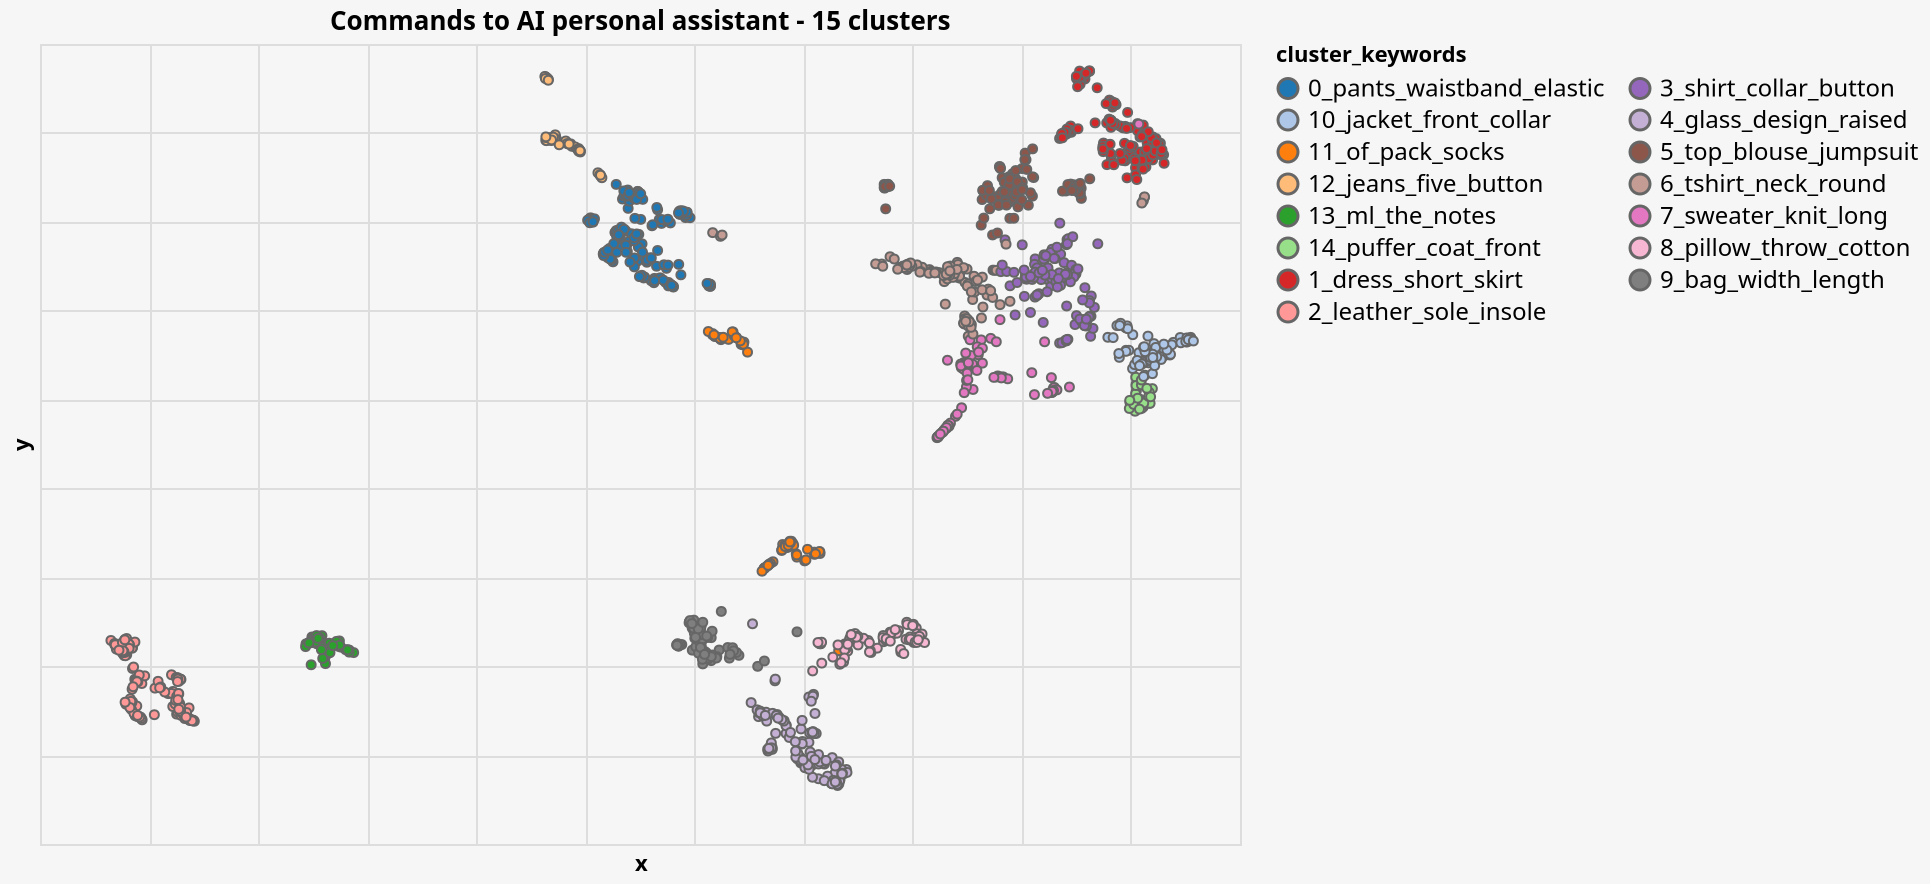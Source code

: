 {
  "config": {
    "view": {"continuousWidth": 300, "continuousHeight": 300},
    "background": "#F6f6f6",
    "range": {"category": {"scheme": "category20"}}
  },
  "data": {"name": "data-68ebb9ac10e75cc52bcbbcf9f1da75dd"},
  "mark": {
    "type": "circle",
    "opacity": 0.1,
    "size": 20,
    "stroke": "#666",
    "strokeWidth": 1
  },
  "encoding": {
    "color": {
      "field": "cluster_keywords",
      "legend": {
        "columns": 2,
        "labelFontSize": 12,
        "orient": "right",
        "symbolLimit": 0
      },
      "type": "nominal"
    },
    "opacity": {"condition": {"param": "param_1", "value": 1}, "value": 0.2},
    "tooltip": [
      {"field": "combined_text", "type": "nominal"},
      {"field": "topic", "type": "quantitative"},
      {"field": "cluster_keywords", "type": "nominal"}
    ],
    "x": {
      "axis": {"domain": false, "labels": false, "ticks": false},
      "field": "x",
      "scale": {"zero": false},
      "type": "quantitative"
    },
    "y": {
      "axis": {"domain": false, "labels": false, "ticks": false},
      "field": "y",
      "scale": {"zero": false},
      "type": "quantitative"
    }
  },
  "height": 400,
  "params": [
    {
      "name": "param_1",
      "select": {"type": "point", "fields": ["cluster_keywords"]},
      "bind": "legend"
    }
  ],
  "title": "Commands to AI personal assistant - 15 clusters",
  "width": 600,
  "$schema": "https://vega.github.io/schema/vega-lite/v5.16.3.json",
  "datasets": {
    "data-68ebb9ac10e75cc52bcbbcf9f1da75dd": [
      {
        "Color": "Color Pale pink | 0219/805",
        "Name": "SATIN EFFECT CORSET BODYSUIT",
        "Description": "Bodysuit with sweetheart neckline and adjustable spaghetti straps. Bottom snap button closure.",
        "Label": 0,
        "combined_text": "SATIN EFFECT CORSET BODYSUIT Bodysuit with sweetheart neckline and adjustable spaghetti straps. Bottom snap button closure.",
        "topic": 5,
        "cluster_keywords": "5_top_blouse_jumpsuit",
        "x": 12.061877250671387,
        "y": 11.544743537902832
      },
      {
        "Color": "Color Brick | 9329/912",
        "Name": "LONG PRINT DRESS",
        "Description": "Long dress with round neck and long sleeves. Back cut out detail. Tie closures.",
        "Label": 1,
        "combined_text": "LONG PRINT DRESS Long dress with round neck and long sleeves. Back cut out detail. Tie closures.",
        "topic": 1,
        "cluster_keywords": "1_dress_short_skirt",
        "x": 14.400115966796875,
        "y": 11.711760520935059
      },
      {
        "Color": "Color Steel | 2967/479",
        "Name": "STEEL KITCHEN SCISSORS",
        "Description": "Forged stainless steel kitchen scissors.",
        "Label": 2,
        "combined_text": "STEEL KITCHEN SCISSORS Forged stainless steel kitchen scissors.",
        "topic": 4,
        "cluster_keywords": "4_glass_design_raised",
        "x": 7.372932434082031,
        "y": -1.83034086227417
      },
      {
        "Color": "Color Brown / Taupe | 5668/522",
        "Name": "LINEN BLEND STRIPED ORGANIZER",
        "Description": "Hanging organizer made of a cotton linen blend. Featuring a dyed thread stripe design.",
        "Label": 3,
        "combined_text": "LINEN BLEND STRIPED ORGANIZER Hanging organizer made of a cotton linen blend. Featuring a dyed thread stripe design.",
        "topic": 9,
        "cluster_keywords": "9_bag_width_length",
        "x": 7.1574177742004395,
        "y": -0.0026266295462846756
      },
      {
        "Color": "Color Vanilla | 5641/522",
        "Name": "CHIFFON ORGANIZER WITH MOONS AND STARS",
        "Description": "Hanging organizer made of cotton chiffon. Featuring a moon and stars print.",
        "Label": 4,
        "combined_text": "CHIFFON ORGANIZER WITH MOONS AND STARS Hanging organizer made of cotton chiffon. Featuring a moon and stars print.",
        "topic": 9,
        "cluster_keywords": "9_bag_width_length",
        "x": 7.280509948730469,
        "y": 0.1176939308643341
      },
      {
        "Color": "Color Black | 1718/552",
        "Name": "PLAID SHIRT DRESS",
        "Description": "Shirtdress with lapel collar and long sleeves. Front button closure.",
        "Label": 5,
        "combined_text": "PLAID SHIRT DRESS Shirtdress with lapel collar and long sleeves. Front button closure.",
        "topic": 3,
        "cluster_keywords": "3_shirt_collar_button",
        "x": 13.392958641052246,
        "y": 9.505084991455078
      },
      {
        "Color": "Color Anthracite grey | 9065/325",
        "Name": "CORDUROY CAP",
        "Description": "Cap with visor. Back fit adjustment.",
        "Label": 6,
        "combined_text": "CORDUROY CAP Cap with visor. Back fit adjustment.",
        "topic": 7,
        "cluster_keywords": "7_sweater_knit_long",
        "x": 10.46229362487793,
        "y": 5.1635332107543945
      },
      {
        "Color": "Color Navy blue | 0495/312",
        "Name": "CLASSIC STRIPED SWIMSUIT",
        "Description": "Swimsuit made of lightweight technical fabric. Adjustable elastic drawstring waist. Side pockets and back patch pocket. Interior lining. All-over Snoopy © Peanuts print.\n\nInseam: 4.7 inches (12 cm)\nOutseam: 14 inches (35.5 cm)",
        "Label": 7,
        "combined_text": "CLASSIC STRIPED SWIMSUIT Swimsuit made of lightweight technical fabric. Adjustable elastic drawstring waist. Side pockets and back patch pocket. Interior lining. All-over Snoopy © Peanuts print.\n\nInseam: 4.7 inches (12 cm)\nOutseam: 14 inches (35.5 cm)",
        "topic": 0,
        "cluster_keywords": "0_pants_waistband_elastic",
        "x": 4.959615707397461,
        "y": 10.679985046386719
      },
      {
        "Color": "Color Off White | 1021/800",
        "Name": "Faux fur slippers",
        "Description": "Ecru mule-style faux fur house slippers. Rubber sole with lightweight wedges.",
        "Label": 8,
        "combined_text": "Faux fur slippers Ecru mule-style faux fur house slippers. Rubber sole with lightweight wedges.",
        "topic": 2,
        "cluster_keywords": "2_leather_sole_insole",
        "x": -3.415945053100586,
        "y": -0.2989787459373474
      },
      {
        "Color": "Color Black | 4424/630",
        "Name": "CROPPED T-SHIRT",
        "Description": "Sleeveless crop top with round neckline.",
        "Label": 9,
        "combined_text": "CROPPED T-SHIRT Sleeveless crop top with round neckline.",
        "topic": 5,
        "cluster_keywords": "5_top_blouse_jumpsuit",
        "x": 11.419114112854004,
        "y": 10.581534385681152
      },
      {
        "Color": "0210/016",
        "Name": "W/END TILL 8.00 PM W/END TILL 3:00 AM 100 ML+100 ML",
        "Description": "ZARA W/END TILL 8:00 PM W/END TILL 3:00 AM EDT 100 ML + 100 ML (3.4 FL. OZ). \n\nEau de toilette set of two. Fragrance pyramid includes notes of (I) mandarin, pepper, and leather + (II) bergamot, pineapple, and violet petals.",
        "Label": 10,
        "combined_text": "W/END TILL 8.00 PM W/END TILL 3:00 AM 100 ML+100 ML ZARA W/END TILL 8:00 PM W/END TILL 3:00 AM EDT 100 ML + 100 ML (3.4 FL. OZ). \n\nEau de toilette set of two. Fragrance pyramid includes notes of (I) mandarin, pepper, and leather + (II) bergamot, pineapple, and violet petals.",
        "topic": 13,
        "cluster_keywords": "13_ml_the_notes",
        "x": -1.0229803323745728,
        "y": 0.529417097568512
      },
      {
        "Color": "Color Mid-blue | 0840/383",
        "Name": "GEOMETRIC PRINT OVERSHIRT",
        "Description": "Relaxed fit overshirt with lapel collar and long sleeves. Patch pockets at chest and hip. Washed effect print. Front button closure.",
        "Label": 11,
        "combined_text": "GEOMETRIC PRINT OVERSHIRT Relaxed fit overshirt with lapel collar and long sleeves. Patch pockets at chest and hip. Washed effect print. Front button closure.",
        "topic": 3,
        "cluster_keywords": "3_shirt_collar_button",
        "x": 12.82188606262207,
        "y": 8.1048583984375
      },
      {
        "Color": "Color Sandy Brown | 4305/830",
        "Name": "LEATHER SNEAKERS",
        "Description": "Combination sneakers in 100% cowhide split leather. Adjustable lace closure. Reflective piece detail at front and back. Cotton interior lining and memory foam cotton insole. Lightweight, thick rubber sole.",
        "Label": 12,
        "combined_text": "LEATHER SNEAKERS Combination sneakers in 100% cowhide split leather. Adjustable lace closure. Reflective piece detail at front and back. Cotton interior lining and memory foam cotton insole. Lightweight, thick rubber sole.",
        "topic": 2,
        "cluster_keywords": "2_leather_sole_insole",
        "x": -4.60064172744751,
        "y": 0.38616499304771423
      },
      {
        "Color": "0210/313",
        "Name": "EXTREME 8.0 100 ML (3.4 FL. OZ)",
        "Description": "ZARA 8.0 EXTREME EDT 100 ML (3.4 FL. OZ). \n\nFresh woody fragrance with notes of bergamot, violet, and amber. “The successive variations allow us to play with its different facets, so that it adapts to all situations, everyday or more exceptional. Sensual, amber and woody accords bring depth to the Night version.”",
        "Label": 13,
        "combined_text": "EXTREME 8.0 100 ML (3.4 FL. OZ) ZARA 8.0 EXTREME EDT 100 ML (3.4 FL. OZ). \n\nFresh woody fragrance with notes of bergamot, violet, and amber. “The successive variations allow us to play with its different facets, so that it adapts to all situations, everyday or more exceptional. Sensual, amber and woody accords bring depth to the Night version.”",
        "topic": 13,
        "cluster_keywords": "13_ml_the_notes",
        "x": -0.9637607336044312,
        "y": 0.5612574219703674
      },
      {
        "Color": "Color White | 3253/326",
        "Name": "RUFFLED TOP",
        "Description": "Sleeveless round neck crop top with ruffle trim.",
        "Label": 14,
        "combined_text": "RUFFLED TOP Sleeveless round neck crop top with ruffle trim.",
        "topic": 5,
        "cluster_keywords": "5_top_blouse_jumpsuit",
        "x": 11.73758602142334,
        "y": 10.608939170837402
      },
      {
        "Color": "0160/006",
        "Name": "BOHEMIAN BLUEBELLS 200 G",
        "Description": "ZARA BOHEMIAN BLUEBELLS 200 G. Aromatic candle.\n\n“A long Sunday stroll through the English countryside in full spring.” Jo Malone CBE.\n\n- The scent reveals notes of lavender, sandalwood, and musk.",
        "Label": 15,
        "combined_text": "BOHEMIAN BLUEBELLS 200 G ZARA BOHEMIAN BLUEBELLS 200 G. Aromatic candle.\n\n“A long Sunday stroll through the English countryside in full spring.” Jo Malone CBE.\n\n- The scent reveals notes of lavender, sandalwood, and musk.",
        "topic": 13,
        "cluster_keywords": "13_ml_the_notes",
        "x": -0.766005277633667,
        "y": 0.32829946279525757
      },
      {
        "Color": "Color Black | 3859/135",
        "Name": "MINI FLARED KNIT PANTS",
        "Description": "High-waisted pants with elastic waistband. A-line silhouette.",
        "Label": 16,
        "combined_text": "MINI FLARED KNIT PANTS High-waisted pants with elastic waistband. A-line silhouette.",
        "topic": 0,
        "cluster_keywords": "0_pants_waistband_elastic",
        "x": 4.95755672454834,
        "y": 9.118762016296387
      },
      {
        "Color": "Color Ecru / Black | 8407/892",
        "Name": "POLKA DOT SHIRT",
        "Description": "Lapel collar shirt with long sleeves. Front patch pockets with flaps. Front hidden button closure.",
        "Label": 17,
        "combined_text": "POLKA DOT SHIRT Lapel collar shirt with long sleeves. Front patch pockets with flaps. Front hidden button closure.",
        "topic": 3,
        "cluster_keywords": "3_shirt_collar_button",
        "x": 12.899267196655273,
        "y": 8.905131340026855
      },
      {
        "Color": "Color Black | 2300/800",
        "Name": "Two-strap sandals",
        "Description": "Rubber sandals with double straps and metal buckles. Available in several colors.",
        "Label": 18,
        "combined_text": "Two-strap sandals Rubber sandals with double straps and metal buckles. Available in several colors.",
        "topic": 2,
        "cluster_keywords": "2_leather_sole_insole",
        "x": -3.5612409114837646,
        "y": -0.5669814944267273
      },
      {
        "Color": "Color Stone | 6585/015",
        "Name": "STRIPED BATH MAT",
        "Description": "Striped jacquard cotton bath mat.",
        "Label": 19,
        "combined_text": "STRIPED BATH MAT Striped jacquard cotton bath mat.",
        "topic": 8,
        "cluster_keywords": "8_pillow_throw_cotton",
        "x": 9.18246841430664,
        "y": 0.579915463924408
      },
      {
        "Color": "Color Dark camel | 2244/208",
        "Name": "SPIRAL STONEWARE TEACUP AND SAUCER",
        "Description": "Stoneware teacup and saucer with a spiral design.\n",
        "Label": 20,
        "combined_text": "SPIRAL STONEWARE TEACUP AND SAUCER Stoneware teacup and saucer with a spiral design.\n",
        "topic": 4,
        "cluster_keywords": "4_glass_design_raised",
        "x": 8.129525184631348,
        "y": -2.1948485374450684
      },
      {
        "Color": "Color Light blue | 7545/250",
        "Name": "BIAS CUT SHIRT",
        "Description": "Relaxed fit shirt with band collar and short sleeves. Front button closure.",
        "Label": 21,
        "combined_text": "BIAS CUT SHIRT Relaxed fit shirt with band collar and short sleeves. Front button closure.",
        "topic": 3,
        "cluster_keywords": "3_shirt_collar_button",
        "x": 12.329004287719727,
        "y": 8.79021167755127
      },
      {
        "Color": "Color Black | 1608/660",
        "Name": "ZIPPERED SPORTY PANTS",
        "Description": "Sporty pants with elastic waistband and adjustable front drawstring. Combination front pockets at leg with recessed zip closure. Cuffed hem.",
        "Label": 22,
        "combined_text": "ZIPPERED SPORTY PANTS Sporty pants with elastic waistband and adjustable front drawstring. Combination front pockets at leg with recessed zip closure. Cuffed hem.",
        "topic": 0,
        "cluster_keywords": "0_pants_waistband_elastic",
        "x": 5.365296840667725,
        "y": 10.040729522705078
      },
      {
        "Color": "Color Green | 1425/830",
        "Name": "COLORFUL CROSSBODY BAG",
        "Description": "Crossbody bag in a combination of colors. Main compartment with zip closure and clipped flap. Zip pocket on flap. Two side mesh pockets with elastic closure and contrasting clip. Adjustable and removable shoulder strap.\n\nHEIGHT x LENGTH x WIDTH 9 X 13.4 X 5.9 INCHES (23 X 34 X 15 CM)",
        "Label": 23,
        "combined_text": "COLORFUL CROSSBODY BAG Crossbody bag in a combination of colors. Main compartment with zip closure and clipped flap. Zip pocket on flap. Two side mesh pockets with elastic closure and contrasting clip. Adjustable and removable shoulder strap.\n\nHEIGHT x LENGTH x WIDTH 9 X 13.4 X 5.9 INCHES (23 X 34 X 15 CM)",
        "topic": 9,
        "cluster_keywords": "9_bag_width_length",
        "x": 5.956609725952148,
        "y": 0.8605453372001648
      },
      {
        "Color": "Color Oyster White | 5039/416",
        "Name": "FLORAL LACE PANTIES",
        "Description": "Classic panties made of soft lace. Thin elastic waistband. Contrasting tiny bow detail.",
        "Label": 24,
        "combined_text": "FLORAL LACE PANTIES Classic panties made of soft lace. Thin elastic waistband. Contrasting tiny bow detail.",
        "topic": 0,
        "cluster_keywords": "0_pants_waistband_elastic",
        "x": 6.277299880981445,
        "y": 8.574820518493652
      },
      {
        "Color": "Color Eggplant | 0653/712",
        "Name": "QUILTED CANVAS HAT",
        "Description": "Quilted bucket hat in canvas.",
        "Label": 25,
        "combined_text": "QUILTED CANVAS HAT Quilted bucket hat in canvas.",
        "topic": 7,
        "cluster_keywords": "7_sweater_knit_long",
        "x": 10.535394668579102,
        "y": 5.255092144012451
      },
      {
        "Color": "Color Brown | 1191/830",
        "Name": "MINIMALIST PLAID BAG",
        "Description": "Bag in 100% cotton with plaid print. Two handles. \n\nHeight x Length x Width: 11.8 x 11 x 3.9 inches (30 x 28 x 10 cm)",
        "Label": 26,
        "combined_text": "MINIMALIST PLAID BAG Bag in 100% cotton with plaid print. Two handles. \n\nHeight x Length x Width: 11.8 x 11 x 3.9 inches (30 x 28 x 10 cm)",
        "topic": 9,
        "cluster_keywords": "9_bag_width_length",
        "x": 6.21470832824707,
        "y": 0.30459776520729065
      },
      {
        "Color": "Color Steel | 4221/466",
        "Name": "DOUBLE DISPENSER WITH STAND",
        "Description": "Metal stand with a wooden handle and two dispensers, one for hand soap and the other for dish soap. The tray also includes a space for storing a sponge or scourer.\n\nCapacity of each dispenser: 9.81 oz",
        "Label": 27,
        "combined_text": "DOUBLE DISPENSER WITH STAND Metal stand with a wooden handle and two dispensers, one for hand soap and the other for dish soap. The tray also includes a space for storing a sponge or scourer.\n\nCapacity of each dispenser: 9.81 oz",
        "topic": 4,
        "cluster_keywords": "4_glass_design_raised",
        "x": 8.174459457397461,
        "y": -1.473191261291504
      },
      {
        "Color": "Color Black | 2495/208",
        "Name": "LEATHER BELT",
        "Description": "Leather belt with metal buckle and loop.",
        "Label": 28,
        "combined_text": "LEATHER BELT Leather belt with metal buckle and loop.",
        "topic": 11,
        "cluster_keywords": "11_of_pack_socks",
        "x": 7.274257659912109,
        "y": 2.197044610977173
      },
      {
        "Color": "Color Pink | 9007/731",
        "Name": "SPONGEBOB SQUAREPANTS © NICKELODEON T-SHIRT",
        "Description": "Round neck short sleeve T-shirt. SpongeBob SquarePants © Nickelodeon print.",
        "Label": 29,
        "combined_text": "SPONGEBOB SQUAREPANTS © NICKELODEON T-SHIRT Round neck short sleeve T-shirt. SpongeBob SquarePants © Nickelodeon print.",
        "topic": 6,
        "cluster_keywords": "6_tshirt_neck_round",
        "x": 9.903694152832031,
        "y": 9.045008659362793
      },
      {
        "Color": "Color Blue | 7227/701",
        "Name": "RINSE DENIM JACKET",
        "Description": "Denim jacket with lapel collar and long sleeves. Front snap button closure. Front patch pockets. Padded interior lining.",
        "Label": 30,
        "combined_text": "RINSE DENIM JACKET Denim jacket with lapel collar and long sleeves. Front snap button closure. Front patch pockets. Padded interior lining.",
        "topic": 10,
        "cluster_keywords": "10_jacket_front_collar",
        "x": 13.909208297729492,
        "y": 7.630864143371582
      },
      {
        "Color": "Color Anthracite grey | 6349/355",
        "Name": "WAFFLE WEAVE BLOOMERS",
        "Description": "Elastic waistband bloomers. Ruffly trim.",
        "Label": 31,
        "combined_text": "WAFFLE WEAVE BLOOMERS Elastic waistband bloomers. Ruffly trim.",
        "topic": 0,
        "cluster_keywords": "0_pants_waistband_elastic",
        "x": 5.70967435836792,
        "y": 9.041365623474121
      },
      {
        "Color": "Color Mid-blue | 8614/598",
        "Name": "SHORT DENIM OVERALLS",
        "Description": "Straight neck denim overalls with adjustable straps with buckle closure. Side button closure. Front and back pockets.",
        "Label": 32,
        "combined_text": "SHORT DENIM OVERALLS Straight neck denim overalls with adjustable straps with buckle closure. Side button closure. Front and back pockets.",
        "topic": 3,
        "cluster_keywords": "3_shirt_collar_button",
        "x": 12.815202713012695,
        "y": 7.324357509613037
      },
      {
        "Color": "Color Pink | 3435/848",
        "Name": "SATIN EFFECT FLORAL PRINT DRESSING GOWN",
        "Description": "Short satin effect dressing gown with long sleeves. Tied self belt.",
        "Label": 33,
        "combined_text": "SATIN EFFECT FLORAL PRINT DRESSING GOWN Short satin effect dressing gown with long sleeves. Tied self belt.",
        "topic": 1,
        "cluster_keywords": "1_dress_short_skirt",
        "x": 12.692536354064941,
        "y": 11.874114990234375
      },
      {
        "Color": "Color Black | 8073/251",
        "Name": "BELTED PUFFER COAT",
        "Description": "Lapel collar coat with long sleeves. Front welt pockets. Double breasted front button closure and tonal belt.",
        "Label": 34,
        "combined_text": "BELTED PUFFER COAT Lapel collar coat with long sleeves. Front welt pockets. Double breasted front button closure and tonal belt.",
        "topic": 14,
        "cluster_keywords": "14_puffer_coat_front",
        "x": 14.097134590148926,
        "y": 6.349460601806641
      },
      {
        "Color": "Color Black | 7969/231",
        "Name": "POPLIN SHIRT DRESS",
        "Description": "Lapel collar midi dress with wrap V-neckline and short sleeves. Elastic waist. Hidden in-seam side pockets. Ruffled hem.",
        "Label": 35,
        "combined_text": "POPLIN SHIRT DRESS Lapel collar midi dress with wrap V-neckline and short sleeves. Elastic waist. Hidden in-seam side pockets. Ruffled hem.",
        "topic": 1,
        "cluster_keywords": "1_dress_short_skirt",
        "x": 13.895170211791992,
        "y": 11.371011734008789
      },
      {
        "Color": "Color Black | 4331/124",
        "Name": "RUFFLED POINTELLE KNIT TOP",
        "Description": "Sleeveless high collar top. Ruffle detail.",
        "Label": 36,
        "combined_text": "RUFFLED POINTELLE KNIT TOP Sleeveless high collar top. Ruffle detail.",
        "topic": 5,
        "cluster_keywords": "5_top_blouse_jumpsuit",
        "x": 11.785276412963867,
        "y": 10.451440811157227
      },
      {
        "Color": "Color Raspberry | 5520/270",
        "Name": "LINEN SHIRT",
        "Description": "100% linen shirt. Lapel collar and long cuffed sleeves. Front patch pocket. Front button closure.",
        "Label": 37,
        "combined_text": "LINEN SHIRT 100% linen shirt. Lapel collar and long cuffed sleeves. Front patch pocket. Front button closure.",
        "topic": 3,
        "cluster_keywords": "3_shirt_collar_button",
        "x": 12.724188804626465,
        "y": 8.722806930541992
      },
      {
        "Color": "Color Ecru | 5770/225",
        "Name": "LONG EMBROIDERED DRESS",
        "Description": "Round neck sleeveless dress. Tonal embroidery, back tie detail, and pompom appliqué. Interior lining.",
        "Label": 38,
        "combined_text": "LONG EMBROIDERED DRESS Round neck sleeveless dress. Tonal embroidery, back tie detail, and pompom appliqué. Interior lining.",
        "topic": 1,
        "cluster_keywords": "1_dress_short_skirt",
        "x": 14.047666549682617,
        "y": 11.577810287475586
      },
      {
        "Color": "Color Caramel | 8742/322",
        "Name": "FAUX LEATHER DRESS",
        "Description": "Short strapless dress with straight neckline. Interior lining. Hidden in-seam side zip closure.",
        "Label": 39,
        "combined_text": "FAUX LEATHER DRESS Short strapless dress with straight neckline. Interior lining. Hidden in-seam side zip closure.",
        "topic": 1,
        "cluster_keywords": "1_dress_short_skirt",
        "x": 13.497085571289062,
        "y": 11.771071434020996
      },
      {
        "Color": "Color Multicolored | 4736/239",
        "Name": "GLASSES AND MASK BEAD STRAP",
        "Description": "Strap with multicolored beading. Adjustable tips for glasses and metal lobster clasp for masks.",
        "Label": 40,
        "combined_text": "GLASSES AND MASK BEAD STRAP Strap with multicolored beading. Adjustable tips for glasses and metal lobster clasp for masks.",
        "topic": 11,
        "cluster_keywords": "11_of_pack_socks",
        "x": 7.8758625984191895,
        "y": 2.4540622234344482
      },
      {
        "Color": "Color Black / White | 4432/264",
        "Name": "PLAID LEGGINGS",
        "Description": "High-waisted leggings with side zipper.",
        "Label": 41,
        "combined_text": "PLAID LEGGINGS High-waisted leggings with side zipper.",
        "topic": 0,
        "cluster_keywords": "0_pants_waistband_elastic",
        "x": 5.264740467071533,
        "y": 8.726605415344238
      },
      {
        "Color": "Color Off White | 1502/830",
        "Name": "SHEEP BAG",
        "Description": "Crossbody bag in the shape of a sheep. Zip closure. Shoulder strap.\n\nHeight x Length x Width 7.1 x 6.3 x 3.5 inches (18 x 16 x 9 cm)",
        "Label": 42,
        "combined_text": "SHEEP BAG Crossbody bag in the shape of a sheep. Zip closure. Shoulder strap.\n\nHeight x Length x Width 7.1 x 6.3 x 3.5 inches (18 x 16 x 9 cm)",
        "topic": 9,
        "cluster_keywords": "9_bag_width_length",
        "x": 6.042120456695557,
        "y": 0.8988940715789795
      },
      {
        "Color": "Color Khaki Green | 4112/830",
        "Name": "LACED LEATHER ANKLE BOOTS",
        "Description": "Ankle boots in 100% leather with adjustable lace and side zip closure. Back pull tab for ease. Has a quilted ankle collar. Insole in 100% leather. Treaded rubber sole. \n\nSTARFIT®- FLEXIBLE TECHNICAL SOLE MADE OF POLYURETHANE FOAM DESIGNED TO OFFER INCREASED COMFORT.",
        "Label": 43,
        "combined_text": "LACED LEATHER ANKLE BOOTS Ankle boots in 100% leather with adjustable lace and side zip closure. Back pull tab for ease. Has a quilted ankle collar. Insole in 100% leather. Treaded rubber sole. \n\nSTARFIT®- FLEXIBLE TECHNICAL SOLE MADE OF POLYURETHANE FOAM DESIGNED TO OFFER INCREASED COMFORT.",
        "topic": 2,
        "cluster_keywords": "2_leather_sole_insole",
        "x": -4.335727691650391,
        "y": -0.9417338371276855
      },
      {
        "Color": "Color White | 5584/311",
        "Name": "RUFFLED TOP",
        "Description": "Sleeveless round neck top with ruffle trim.",
        "Label": 44,
        "combined_text": "RUFFLED TOP Sleeveless round neck top with ruffle trim.",
        "topic": 5,
        "cluster_keywords": "5_top_blouse_jumpsuit",
        "x": 11.8875150680542,
        "y": 10.63345718383789
      },
      {
        "Color": "Color Vanilla | 5654/428",
        "Name": "CLOUD PRINT LUNCH BOX",
        "Description": "Stainless steel lunch box with a silicone lid and a cloud print.",
        "Label": 45,
        "combined_text": "CLOUD PRINT LUNCH BOX Stainless steel lunch box with a silicone lid and a cloud print.",
        "topic": 4,
        "cluster_keywords": "4_glass_design_raised",
        "x": 8.523662567138672,
        "y": -2.0557618141174316
      },
      {
        "Color": "Color Black | 8000/878",
        "Name": "DRAPED PENCIL SKIRT",
        "Description": "High-waisted midi skirt. Side pleats. Slit at hem. Hidden in-seam zip closure.",
        "Label": 46,
        "combined_text": "DRAPED PENCIL SKIRT High-waisted midi skirt. Side pleats. Slit at hem. Hidden in-seam zip closure.",
        "topic": 1,
        "cluster_keywords": "1_dress_short_skirt",
        "x": 13.15766429901123,
        "y": 13.30337905883789
      },
      {
        "Color": "Color Colored leather | 1665/091",
        "Name": "REVERSIBLE BEARS PILLOWCASE",
        "Description": "Reversible pillowcase in 180 thread count cotton percale with a bears in school design. Inner envelope closure on one side, except for size 17.7\" x 43.3\", which is open at both ends.\nEach pillowcase is sold individually.\n",
        "Label": 47,
        "combined_text": "REVERSIBLE BEARS PILLOWCASE Reversible pillowcase in 180 thread count cotton percale with a bears in school design. Inner envelope closure on one side, except for size 17.7\" x 43.3\", which is open at both ends.\nEach pillowcase is sold individually.\n",
        "topic": 8,
        "cluster_keywords": "8_pillow_throw_cotton",
        "x": 10.121892929077148,
        "y": 0.6262893676757812
      },
      {
        "Color": "Color Pastel blue | 0219/811",
        "Name": "PLEATED PANTS",
        "Description": "High-waisted pants with elastic waistband.",
        "Label": 48,
        "combined_text": "PLEATED PANTS High-waisted pants with elastic waistband.",
        "topic": 0,
        "cluster_keywords": "0_pants_waistband_elastic",
        "x": 5.104201793670654,
        "y": 9.19839096069336
      },
      {
        "Color": "Color Red | 0858/509",
        "Name": "COMBINATION JACKET",
        "Description": "Round neck long sleeve jacket. Rib trim. Front metal zip closure.",
        "Label": 49,
        "combined_text": "COMBINATION JACKET Round neck long sleeve jacket. Rib trim. Front metal zip closure.",
        "topic": 10,
        "cluster_keywords": "10_jacket_front_collar",
        "x": 14.165282249450684,
        "y": 6.868546962738037
      },
      {
        "Color": "Color Silver | 8435/300",
        "Name": "STERLING SILVER CHAIN",
        "Description": "Chain made with 925 sterling silver. Lobster clasp closure.\n\nLength: Medium.",
        "Label": 50,
        "combined_text": "STERLING SILVER CHAIN Chain made with 925 sterling silver. Lobster clasp closure.\n\nLength: Medium.",
        "topic": 11,
        "cluster_keywords": "11_of_pack_socks",
        "x": 7.6033124923706055,
        "y": 2.62283992767334
      },
      {
        "Color": "Color Ecru / Green | 7993/192",
        "Name": "PRINTED SATIN SHIRT",
        "Description": "Flowy shirt with lapel collar and long sleeves. Side vents at hem. Front closure with lined buttons.",
        "Label": 51,
        "combined_text": "PRINTED SATIN SHIRT Flowy shirt with lapel collar and long sleeves. Side vents at hem. Front closure with lined buttons.",
        "topic": 3,
        "cluster_keywords": "3_shirt_collar_button",
        "x": 12.829312324523926,
        "y": 9.597384452819824
      },
      {
        "Color": "Color Black | 6383/546",
        "Name": "CREST PRINT SHIRT",
        "Description": "Flowy regular fit shirt. Italian collar and long sleeves with buttoned cuffs. Front button closure.",
        "Label": 52,
        "combined_text": "CREST PRINT SHIRT Flowy regular fit shirt. Italian collar and long sleeves with buttoned cuffs. Front button closure.",
        "topic": 3,
        "cluster_keywords": "3_shirt_collar_button",
        "x": 12.425052642822266,
        "y": 9.17143726348877
      },
      {
        "Color": "Color Sand | 5072/709",
        "Name": "SEAMED FLARED JEANS",
        "Description": "Flared jeans with adjustable interior waistband and front button closure. Five pockets. Side vents at hem.",
        "Label": 53,
        "combined_text": "SEAMED FLARED JEANS Flared jeans with adjustable interior waistband and front button closure. Five pockets. Side vents at hem.",
        "topic": 12,
        "cluster_keywords": "12_jeans_five_button",
        "x": 3.354308843612671,
        "y": 11.873676300048828
      },
      {
        "Color": "Color White | 8934/893",
        "Name": "TERRYCLOTH FACE CARE WRAP",
        "Description": "Face care wrap with adhesive strap. Contrasting piping.",
        "Label": 54,
        "combined_text": "TERRYCLOTH FACE CARE WRAP Face care wrap with adhesive strap. Contrasting piping.",
        "topic": 8,
        "cluster_keywords": "8_pillow_throw_cotton",
        "x": 8.843555450439453,
        "y": 0.612135112285614
      },
      {
        "Color": "Color Multicolored | 3201/221",
        "Name": "TIED PATCHWORK SHIRT",
        "Description": "Shirt with lapel collar and full long sleeves. Asymmetrical hem with front tie. Front button closure.",
        "Label": 55,
        "combined_text": "TIED PATCHWORK SHIRT Shirt with lapel collar and full long sleeves. Asymmetrical hem with front tie. Front button closure.",
        "topic": 3,
        "cluster_keywords": "3_shirt_collar_button",
        "x": 12.774295806884766,
        "y": 9.080249786376953
      },
      {
        "Color": "Color taupe brown | 4090/301",
        "Name": "GRAFFITI PRINT KNIT T-SHIRT",
        "Description": "Knit shirt with round neck and short sleeves.",
        "Label": 56,
        "combined_text": "GRAFFITI PRINT KNIT T-SHIRT Knit shirt with round neck and short sleeves.",
        "topic": 6,
        "cluster_keywords": "6_tshirt_neck_round",
        "x": 10.73770523071289,
        "y": 8.819000244140625
      },
      {
        "Color": "Color Khaki | 8197/712",
        "Name": "PRINTED OVERSHIRT PUFFER VEST",
        "Description": "Overshirt with V-neck lapel collar. Long cuffed sleeves with epaulettes and pleat detail. Front flap patch pockets. Adjustable interior drawstring waist. Front zip and button closure.\nRemovable puffer vest with buttons.",
        "Label": 57,
        "combined_text": "PRINTED OVERSHIRT PUFFER VEST Overshirt with V-neck lapel collar. Long cuffed sleeves with epaulettes and pleat detail. Front flap patch pockets. Adjustable interior drawstring waist. Front zip and button closure.\nRemovable puffer vest with buttons.",
        "topic": 3,
        "cluster_keywords": "3_shirt_collar_button",
        "x": 13.261080741882324,
        "y": 7.423006534576416
      },
      {
        "Color": "Color Black | 1044/633",
        "Name": "OVERSIZED POCKET T-SHIRT",
        "Description": "Full cut T-shirt made of 100% cotton. Round neck and short sleeves. Front patch pocket.",
        "Label": 58,
        "combined_text": "OVERSIZED POCKET T-SHIRT Full cut T-shirt made of 100% cotton. Round neck and short sleeves. Front patch pocket.",
        "topic": 6,
        "cluster_keywords": "6_tshirt_neck_round",
        "x": 11.13216781616211,
        "y": 8.661678314208984
      },
      {
        "Color": "Color Anthracite grey | 0071/707",
        "Name": "HOUNDSTOOTH LEGGINGS",
        "Description": "Elastic waistband leggings.",
        "Label": 59,
        "combined_text": "HOUNDSTOOTH LEGGINGS Elastic waistband leggings.",
        "topic": 0,
        "cluster_keywords": "0_pants_waistband_elastic",
        "x": 5.343453407287598,
        "y": 8.72095012664795
      },
      {
        "Color": "Color White | 0118/012",
        "Name": "DOWN FEATHER PILLOW FILLING/COTTON PERCALE COVER",
        "Description": "Feather pillow insert wrapped in cotton for a soft and pleasant feel. Adapts easily to the body, providing great comfort. Quickly recovers its original shape, providing luxury, firmness and volume. This product is long-lasting and machine washable.\nDo not air dry, tumble dry at a low temperature.",
        "Label": 60,
        "combined_text": "DOWN FEATHER PILLOW FILLING/COTTON PERCALE COVER Feather pillow insert wrapped in cotton for a soft and pleasant feel. Adapts easily to the body, providing great comfort. Quickly recovers its original shape, providing luxury, firmness and volume. This product is long-lasting and machine washable.\nDo not air dry, tumble dry at a low temperature.",
        "topic": 8,
        "cluster_keywords": "8_pillow_throw_cotton",
        "x": 10.064830780029297,
        "y": 0.8589650392532349
      },
      {
        "Color": "Color White | 2715/200",
        "Name": "DENIM SHIRT",
        "Description": "Lapel collar shirt with long sleeves with gathered cuffs. Asymmetric hem. Front metal button closure.",
        "Label": 61,
        "combined_text": "DENIM SHIRT Lapel collar shirt with long sleeves with gathered cuffs. Asymmetric hem. Front metal button closure.",
        "topic": 3,
        "cluster_keywords": "3_shirt_collar_button",
        "x": 13.272592544555664,
        "y": 8.33100700378418
      },
      {
        "Color": "Color White | 2212/820",
        "Name": "RETRO SNEAKERS",
        "Description": "CASUAL STYLE SNEAKERS. OVERLAPPING PIECES AT UPPER WITH CONTRASTING BANDS OF GRAY AND GREEN AROUND THE ANKLE. LACING WITH SEVEN PAIRS OF EYELETS. WHITE SOLES WITH BLACK OUTSOLES. RETRO ATHLETIC STYLE.",
        "Label": 62,
        "combined_text": "RETRO SNEAKERS CASUAL STYLE SNEAKERS. OVERLAPPING PIECES AT UPPER WITH CONTRASTING BANDS OF GRAY AND GREEN AROUND THE ANKLE. LACING WITH SEVEN PAIRS OF EYELETS. WHITE SOLES WITH BLACK OUTSOLES. RETRO ATHLETIC STYLE.",
        "topic": 2,
        "cluster_keywords": "2_leather_sole_insole",
        "x": -4.442915916442871,
        "y": 0.601817786693573
      },
      {
        "Color": "Color White | 0085/458",
        "Name": "EVERLAST® RIB JUMPSUIT",
        "Description": "Long fitted jumpsuit with straight neckline and spaghetti straps. Contrasting front Everlast ® embroidery.",
        "Label": 63,
        "combined_text": "EVERLAST® RIB JUMPSUIT Long fitted jumpsuit with straight neckline and spaghetti straps. Contrasting front Everlast ® embroidery.",
        "topic": 5,
        "cluster_keywords": "5_top_blouse_jumpsuit",
        "x": 9.541861534118652,
        "y": 10.841806411743164
      },
      {
        "Color": "Color White | 3612/013",
        "Name": "ALPHABET TOWEL WITH TASSELS",
        "Description": "Children’s cotton towel. Multicolored embroidered alphabet letter design and tassel details.\n\n",
        "Label": 64,
        "combined_text": "ALPHABET TOWEL WITH TASSELS Children’s cotton towel. Multicolored embroidered alphabet letter design and tassel details.\n\n",
        "topic": 8,
        "cluster_keywords": "8_pillow_throw_cotton",
        "x": 8.910714149475098,
        "y": 0.6072102785110474
      },
      {
        "Color": "Color Khaki | 4391/717",
        "Name": "WATER REPELLENT PUFFER COAT",
        "Description": "Longline quilted coat with high collar and long sleeves. Adjustable waist with tonal drawstring. Flap pockets at front. Front snap button closure.",
        "Label": 65,
        "combined_text": "WATER REPELLENT PUFFER COAT Longline quilted coat with high collar and long sleeves. Adjustable waist with tonal drawstring. Flap pockets at front. Front snap button closure.",
        "topic": 14,
        "cluster_keywords": "14_puffer_coat_front",
        "x": 14.167264938354492,
        "y": 6.001595973968506
      },
      {
        "Color": "0210/175",
        "Name": "DISCOVERY SET - CLASSIC COLLECTION 6 x 1.5 ML (0.05 FL. OZ)",
        "Description": "ZARA DISCOVERY SET CLASSIC COLLECTION 6 x 1.5 ML (0.05 FL. OZ). \n\nDiscover the fragrances of our Heritage Selection CLASSIC collection. “The initial accord constituting the Classic version, is inspired by our experiences, our travels, our encounters around the world and in our job. It is unique and combines the most beautiful raw materials of our perfume organ.”",
        "Label": 66,
        "combined_text": "DISCOVERY SET - CLASSIC COLLECTION 6 x 1.5 ML (0.05 FL. OZ) ZARA DISCOVERY SET CLASSIC COLLECTION 6 x 1.5 ML (0.05 FL. OZ). \n\nDiscover the fragrances of our Heritage Selection CLASSIC collection. “The initial accord constituting the Classic version, is inspired by our experiences, our travels, our encounters around the world and in our job. It is unique and combines the most beautiful raw materials of our perfume organ.”",
        "topic": 13,
        "cluster_keywords": "13_ml_the_notes",
        "x": -1.0660037994384766,
        "y": 0.5348459482192993
      },
      {
        "Color": "Color taupe brown | 9240/310",
        "Name": "ZIPPER COLLAR SWEATSHIRT",
        "Description": "Roomy sweatshirt with front zipper closure high collar. Long sleeves. Rib trim.",
        "Label": 67,
        "combined_text": "ZIPPER COLLAR SWEATSHIRT Roomy sweatshirt with front zipper closure high collar. Long sleeves. Rib trim.",
        "topic": 7,
        "cluster_keywords": "7_sweater_knit_long",
        "x": 11.254463195800781,
        "y": 7.342647075653076
      },
      {
        "Color": "Color Green | 2342/046",
        "Name": "CERAMIC VASE",
        "Description": "Enameled ceramic vase. Can hold water. Each item is unique due to the production technique.",
        "Label": 68,
        "combined_text": "CERAMIC VASE Enameled ceramic vase. Can hold water. Each item is unique due to the production technique.",
        "topic": 4,
        "cluster_keywords": "4_glass_design_raised",
        "x": 8.38050365447998,
        "y": -2.2023510932922363
      },
      {
        "Color": "Color Pastel pink | 6895/502",
        "Name": "EMBROIDERED STRIPED SHIRT",
        "Description": "Shirt made of 100% cotton. Round neck and long sleeves. Lace appliqué and contrasting embroidery. Front button closure.",
        "Label": 69,
        "combined_text": "EMBROIDERED STRIPED SHIRT Shirt made of 100% cotton. Round neck and long sleeves. Lace appliqué and contrasting embroidery. Front button closure.",
        "topic": 3,
        "cluster_keywords": "3_shirt_collar_button",
        "x": 12.106938362121582,
        "y": 8.738024711608887
      },
      {
        "Color": "Color Ecru | 7545/218",
        "Name": "TEXTURED SHIRT",
        "Description": "Relaxed fit shirt made of knit fabric. Spread collar and short sleeves. Chest patch pocket. Front button closure.",
        "Label": 70,
        "combined_text": "TEXTURED SHIRT Relaxed fit shirt made of knit fabric. Spread collar and short sleeves. Chest patch pocket. Front button closure.",
        "topic": 3,
        "cluster_keywords": "3_shirt_collar_button",
        "x": 12.06715202331543,
        "y": 8.797016143798828
      },
      {
        "Color": "Color Multicolored | 8589/204",
        "Name": "STRIPED ALPACA AND WOOL SCARF",
        "Description": "Scarf made of spun wool and alpaca blend fabric. Fringed trim.",
        "Label": 71,
        "combined_text": "STRIPED ALPACA AND WOOL SCARF Scarf made of spun wool and alpaca blend fabric. Fringed trim.",
        "topic": 7,
        "cluster_keywords": "7_sweater_knit_long",
        "x": 10.895868301391602,
        "y": 5.815855979919434
      },
      {
        "Color": "Color Blue | 6300/008",
        "Name": "JUTE AND LINEN THROW PILLOW",
        "Description": "Jute and linen throw pillow with a striped print.",
        "Label": 72,
        "combined_text": "JUTE AND LINEN THROW PILLOW Jute and linen throw pillow with a striped print.",
        "topic": 8,
        "cluster_keywords": "8_pillow_throw_cotton",
        "x": 9.876622200012207,
        "y": 0.6073692440986633
      },
      {
        "Color": "Color Light blue | 5876/680",
        "Name": "TEXTURED POCKET SHIRT",
        "Description": "Regular fit shirt with spread collar and short sleeves. Patch pockets with flaps at chest. Front button closure.",
        "Label": 73,
        "combined_text": "TEXTURED POCKET SHIRT Regular fit shirt with spread collar and short sleeves. Patch pockets with flaps at chest. Front button closure.",
        "topic": 3,
        "cluster_keywords": "3_shirt_collar_button",
        "x": 12.190390586853027,
        "y": 8.784871101379395
      },
      {
        "Color": "Color Navy Blue | 2504/721",
        "Name": "SOFT SPLIT LEATHER DERBY SHOES",
        "Description": "Oxford style shoes. Split leather upper, soft finish. Lace closure. Contrasting colored soles. Available in different colors.",
        "Label": 74,
        "combined_text": "SOFT SPLIT LEATHER DERBY SHOES Oxford style shoes. Split leather upper, soft finish. Lace closure. Contrasting colored soles. Available in different colors.",
        "topic": 2,
        "cluster_keywords": "2_leather_sole_insole",
        "x": -4.22755241394043,
        "y": -0.31902509927749634
      },
      {
        "Color": "Color Natural | 5584/707",
        "Name": "GOLD SNAPS PLAID LEGGINGS",
        "Description": "Leggings with elastic waistband and front snaps appliqué.",
        "Label": 75,
        "combined_text": "GOLD SNAPS PLAID LEGGINGS Leggings with elastic waistband and front snaps appliqué.",
        "topic": 0,
        "cluster_keywords": "0_pants_waistband_elastic",
        "x": 5.204809188842773,
        "y": 8.674914360046387
      },
      {
        "Color": "Color Black / White | 7505/304",
        "Name": "ABSTRACT PRINT BOMBER JACKET",
        "Description": "Jacket with rib elastic collar and long sleeves. Welt pockets at hip. Elastic hem. Front zip closure.",
        "Label": 76,
        "combined_text": "ABSTRACT PRINT BOMBER JACKET Jacket with rib elastic collar and long sleeves. Welt pockets at hip. Elastic hem. Front zip closure.",
        "topic": 10,
        "cluster_keywords": "10_jacket_front_collar",
        "x": 14.322850227355957,
        "y": 6.825303554534912
      },
      {
        "Color": "Color Black | 6399/201",
        "Name": "LEATHER BELT",
        "Description": "Leather belt with metal buckle.",
        "Label": 77,
        "combined_text": "LEATHER BELT Leather belt with metal buckle.",
        "topic": 11,
        "cluster_keywords": "11_of_pack_socks",
        "x": 7.280768871307373,
        "y": 2.2038354873657227
      },
      {
        "Color": "Color Blues | 8380/644",
        "Name": "SATIN EFFECT PRINTED TOP",
        "Description": "Round neck top with short sleeves. Bottom tie detail and back opening. Front closure with self lined buttons.",
        "Label": 78,
        "combined_text": "SATIN EFFECT PRINTED TOP Round neck top with short sleeves. Bottom tie detail and back opening. Front closure with self lined buttons.",
        "topic": 5,
        "cluster_keywords": "5_top_blouse_jumpsuit",
        "x": 12.217109680175781,
        "y": 10.994979858398438
      },
      {
        "Color": "Color Natural | 2605/810",
        "Name": "WOVEN RAFFIA FLAT SANDALS",
        "Description": "Flat sandals available in multiple colors. Woven raffia upper. Squared toe.\n\nAIRFIT®. Technical flexible latex foam insole designed to offer increased comfort.\n\nSole height: 0.4 inches (1 cm)",
        "Label": 79,
        "combined_text": "WOVEN RAFFIA FLAT SANDALS Flat sandals available in multiple colors. Woven raffia upper. Squared toe.\n\nAIRFIT®. Technical flexible latex foam insole designed to offer increased comfort.\n\nSole height: 0.4 inches (1 cm)",
        "topic": 2,
        "cluster_keywords": "2_leather_sole_insole",
        "x": -3.3818044662475586,
        "y": -1.0528812408447266
      },
      {
        "Color": "Color Brown | 0219/817",
        "Name": "CUT OUT PLEATED DRESS",
        "Description": "Dress with round neck and long sleeves. Tied openings at waist.",
        "Label": 80,
        "combined_text": "CUT OUT PLEATED DRESS Dress with round neck and long sleeves. Tied openings at waist.",
        "topic": 1,
        "cluster_keywords": "1_dress_short_skirt",
        "x": 13.896324157714844,
        "y": 12.146955490112305
      },
      {
        "Color": "Color Off White | 6519/830",
        "Name": "FAUX FUR MARY JANES LIMITED EDITION",
        "Description": "Faux fur ballet flats. Narrow elastic strap at instep. 100% cotton interior lining and insole. Rubber sole.",
        "Label": 81,
        "combined_text": "FAUX FUR MARY JANES LIMITED EDITION Faux fur ballet flats. Narrow elastic strap at instep. 100% cotton interior lining and insole. Rubber sole.",
        "topic": 2,
        "cluster_keywords": "2_leather_sole_insole",
        "x": -3.3764405250549316,
        "y": -1.0414676666259766
      },
      {
        "Color": "Color White | 8501/586",
        "Name": "THREE-PACK OF LACE DETAIL TOPS",
        "Description": "Pack of three basic round neck tank tops. Lace trim.",
        "Label": 82,
        "combined_text": "THREE-PACK OF LACE DETAIL TOPS Pack of three basic round neck tank tops. Lace trim.",
        "topic": 11,
        "cluster_keywords": "11_of_pack_socks",
        "x": 6.855288028717041,
        "y": 7.296257495880127
      },
      {
        "Color": "Color Khaki | 8340/675",
        "Name": "BELTED JUMPSUIT",
        "Description": "Jumpsuit with lapel collar, V-neck, and short sleeves. Contrasting buckle belt. Side pockets. Cuffed hem. Front button closure.",
        "Label": 83,
        "combined_text": "BELTED JUMPSUIT Jumpsuit with lapel collar, V-neck, and short sleeves. Contrasting buckle belt. Side pockets. Cuffed hem. Front button closure.",
        "topic": 5,
        "cluster_keywords": "5_top_blouse_jumpsuit",
        "x": 9.47604751586914,
        "y": 10.7703857421875
      },
      {
        "Color": "Color Black | 2298/156",
        "Name": "MIDI DRESS WITH OPEN BACK",
        "Description": "V-neck dress with thin straps. Side ruching detail and slit at hem. Side hidden in-seam zip closure.",
        "Label": 84,
        "combined_text": "MIDI DRESS WITH OPEN BACK V-neck dress with thin straps. Side ruching detail and slit at hem. Side hidden in-seam zip closure.",
        "topic": 1,
        "cluster_keywords": "1_dress_short_skirt",
        "x": 13.821762084960938,
        "y": 12.143518447875977
      },
      {
        "Color": "Color Gray | 3579/106",
        "Name": "MIRROR WITH A MARBLE-DESIGN BASE",
        "Description": "Mirror with a marble-design base.",
        "Label": 85,
        "combined_text": "MIRROR WITH A MARBLE-DESIGN BASE Mirror with a marble-design base.",
        "topic": 4,
        "cluster_keywords": "4_glass_design_raised",
        "x": 8.12010383605957,
        "y": -1.9304420948028564
      },
      {
        "Color": "Color Sand | 3185/002",
        "Name": "BEADED KNIT DRESS LIMITED EDITION",
        "Description": "V-neck dress with short sleeves. Beading appliqué.",
        "Label": 86,
        "combined_text": "BEADED KNIT DRESS LIMITED EDITION V-neck dress with short sleeves. Beading appliqué.",
        "topic": 1,
        "cluster_keywords": "1_dress_short_skirt",
        "x": 14.012648582458496,
        "y": 11.627506256103516
      },
      {
        "Color": "Color Off White | 6821/730",
        "Name": "MINI LEATHER SANDALS",
        "Description": "100% cowhide leather sandals. Adjustable adhesive strap closure at back. Rubber sole.",
        "Label": 87,
        "combined_text": "MINI LEATHER SANDALS 100% cowhide leather sandals. Adjustable adhesive strap closure at back. Rubber sole.",
        "topic": 2,
        "cluster_keywords": "2_leather_sole_insole",
        "x": -3.6486153602600098,
        "y": -0.6166707873344421
      },
      {
        "Color": "Color Navy blue | 5931/161",
        "Name": "PLAID SUIT PANTS",
        "Description": "Slim fit pants. Front pockets. Back buttoned welt pockets. Front zip and button closure.",
        "Label": 88,
        "combined_text": "PLAID SUIT PANTS Slim fit pants. Front pockets. Back buttoned welt pockets. Front zip and button closure.",
        "topic": 0,
        "cluster_keywords": "0_pants_waistband_elastic",
        "x": 4.106997489929199,
        "y": 10.029995918273926
      },
      {
        "Color": "Shade TB109 SAY CHEERS | 4130/808",
        "Name": "TINTED BALM",
        "Description": "Lip color, made luminous. This soft balm imparts vibrant color with a light touch.\n\nThis hydrating formula smooths lips while delivering a wash of color with a comfortable, cushiony touch.",
        "Label": 89,
        "combined_text": "TINTED BALM Lip color, made luminous. This soft balm imparts vibrant color with a light touch.\n\nThis hydrating formula smooths lips while delivering a wash of color with a comfortable, cushiony touch.",
        "topic": 13,
        "cluster_keywords": "13_ml_the_notes",
        "x": -0.7683060765266418,
        "y": 0.2208181768655777
      },
      {
        "Color": "Color Black / White | 4661/203",
        "Name": "GINGHAM MINI FLARE PANTS",
        "Description": "High-waisted pants with front false welt pockets. Flared legs. Front zip, button, and metal hook closure.",
        "Label": 90,
        "combined_text": "GINGHAM MINI FLARE PANTS High-waisted pants with front false welt pockets. Flared legs. Front zip, button, and metal hook closure.",
        "topic": 0,
        "cluster_keywords": "0_pants_waistband_elastic",
        "x": 4.862377166748047,
        "y": 9.070921897888184
      },
      {
        "Color": "Color only one | 9076/694",
        "Name": "FLORAL PRINT MINI SKIRT",
        "Description": "High-waisted mini skirt with ruffle and draped fabric detail. Contrasting inner lining. Side hidden in-seam zip closure.",
        "Label": 91,
        "combined_text": "FLORAL PRINT MINI SKIRT High-waisted mini skirt with ruffle and draped fabric detail. Contrasting inner lining. Side hidden in-seam zip closure.",
        "topic": 1,
        "cluster_keywords": "1_dress_short_skirt",
        "x": 13.140170097351074,
        "y": 13.297642707824707
      },
      {
        "Color": "Color Red | 1918/506",
        "Name": "SATIN EFFECT LACE BRA",
        "Description": "Satin effect bra with underwire and adjustable thin straps. Tonal matching soft lace appliqué. Back metal hook closure.",
        "Label": 92,
        "combined_text": "SATIN EFFECT LACE BRA Satin effect bra with underwire and adjustable thin straps. Tonal matching soft lace appliqué. Back metal hook closure.",
        "topic": 5,
        "cluster_keywords": "5_top_blouse_jumpsuit",
        "x": 12.197507858276367,
        "y": 11.64028263092041
      },
      {
        "Color": "Color Orange | 2910/202",
        "Name": "PRINTED HEADBAND",
        "Description": "Headband with knot and elastic detail.",
        "Label": 93,
        "combined_text": "PRINTED HEADBAND Headband with knot and elastic detail.",
        "topic": 11,
        "cluster_keywords": "11_of_pack_socks",
        "x": 8.29800796508789,
        "y": 2.574178457260132
      },
      {
        "Color": "Color Light camel | 9325/104",
        "Name": "RIB ELASTIC WAIST KNIT LEGGINGS",
        "Description": "High-waisted leggings with rib elastic waistband.",
        "Label": 94,
        "combined_text": "RIB ELASTIC WAIST KNIT LEGGINGS High-waisted leggings with rib elastic waistband.",
        "topic": 0,
        "cluster_keywords": "0_pants_waistband_elastic",
        "x": 5.522607803344727,
        "y": 8.635638236999512
      },
      {
        "Color": "Color Chocolate Brown | 6220/810",
        "Name": "WOVEN LEATHER TOTE",
        "Description": "Leather tote bag with woven exterior. Lined interior with pocket. Adjustable crossbody strap. Drawstring closure. \n\nHeight x Length x Width: 9.8 x 9.6 x 6.2 inches (25 x 24.3 x 15.7 cm)",
        "Label": 95,
        "combined_text": "WOVEN LEATHER TOTE Leather tote bag with woven exterior. Lined interior with pocket. Adjustable crossbody strap. Drawstring closure. \n\nHeight x Length x Width: 9.8 x 9.6 x 6.2 inches (25 x 24.3 x 15.7 cm)",
        "topic": 9,
        "cluster_keywords": "9_bag_width_length",
        "x": 6.20195198059082,
        "y": 0.28469327092170715
      },
      {
        "Color": "Color Multicolored | 8292/376",
        "Name": "CROPPED PRINTED PANTS",
        "Description": "High-waisted pants with front pockets. Cropped straight legs. Contrasting piping detail. Front zip, metal hook, and inside button closure.",
        "Label": 96,
        "combined_text": "CROPPED PRINTED PANTS High-waisted pants with front pockets. Cropped straight legs. Contrasting piping detail. Front zip, metal hook, and inside button closure.",
        "topic": 0,
        "cluster_keywords": "0_pants_waistband_elastic",
        "x": 4.586517810821533,
        "y": 9.565386772155762
      },
      {
        "Color": "Color Printed | 5644/838",
        "Name": "FLORAL DRESS",
        "Description": "Long sleeve dress with tied high collar. Wide back neckline.",
        "Label": 97,
        "combined_text": "FLORAL DRESS Long sleeve dress with tied high collar. Wide back neckline.",
        "topic": 1,
        "cluster_keywords": "1_dress_short_skirt",
        "x": 14.341665267944336,
        "y": 11.623815536499023
      },
      {
        "Color": "Color Black | 3800/720",
        "Name": "TWO IN ONE XL WALLET",
        "Description": "2-in-1 XL wallet. Irregular embossed exterior. Available in different colors. Main compartment with zip closure. Four interior compartments. Also features two zip pockets. Has six card slots. Front pocket with automatic button closure. Handle and adjustable and removable shoulder strap.\n\nHeight x Length x Width: 5.1 x 9.1 x 1 inches (13 x 23 x 2.5 cm)",
        "Label": 98,
        "combined_text": "TWO IN ONE XL WALLET 2-in-1 XL wallet. Irregular embossed exterior. Available in different colors. Main compartment with zip closure. Four interior compartments. Also features two zip pockets. Has six card slots. Front pocket with automatic button closure. Handle and adjustable and removable shoulder strap.\n\nHeight x Length x Width: 5.1 x 9.1 x 1 inches (13 x 23 x 2.5 cm)",
        "topic": 9,
        "cluster_keywords": "9_bag_width_length",
        "x": 6.1441969871521,
        "y": 0.606941282749176
      },
      {
        "Color": "Color Black / White | 2157/021",
        "Name": "FLORAL PRINT MINI DRESS",
        "Description": "V-neck dress with short sleeves. A-line silhouette. Front closure with tonal lined buttons.",
        "Label": 99,
        "combined_text": "FLORAL PRINT MINI DRESS V-neck dress with short sleeves. A-line silhouette. Front closure with tonal lined buttons.",
        "topic": 1,
        "cluster_keywords": "1_dress_short_skirt",
        "x": 14.411133766174316,
        "y": 11.592217445373535
      },
      {
        "Color": "Color Black | 6254/127",
        "Name": "KNIT JOGGING PANTS",
        "Description": "High-waisted pants with adjustable elastic waistband with self drawstring. Front pockets. Elastic cuffs.",
        "Label": 100,
        "combined_text": "KNIT JOGGING PANTS High-waisted pants with adjustable elastic waistband with self drawstring. Front pockets. Elastic cuffs.",
        "topic": 0,
        "cluster_keywords": "0_pants_waistband_elastic",
        "x": 5.810305595397949,
        "y": 10.147217750549316
      },
      {
        "Color": "Color White | 1259/302",
        "Name": "SMILEY ® HAPPY COLLECTION T-SHIRT",
        "Description": "Full cut T-shirt with round neck and short sleeves. Front print with Smiley ® Happy Collection logo.",
        "Label": 101,
        "combined_text": "SMILEY ® HAPPY COLLECTION T-SHIRT Full cut T-shirt with round neck and short sleeves. Front print with Smiley ® Happy Collection logo.",
        "topic": 6,
        "cluster_keywords": "6_tshirt_neck_round",
        "x": 10.864205360412598,
        "y": 8.730598449707031
      },
      {
        "Color": "Color Duck blue | 6254/107",
        "Name": "KNIT SWEATSHIRT WITH ZIPPER",
        "Description": "Sweatshirt with zippered high collar and long sleeves.",
        "Label": 102,
        "combined_text": "KNIT SWEATSHIRT WITH ZIPPER Sweatshirt with zippered high collar and long sleeves.",
        "topic": 7,
        "cluster_keywords": "7_sweater_knit_long",
        "x": 11.18202018737793,
        "y": 7.187307834625244
      },
      {
        "Color": "Color Coral | 6462/407",
        "Name": "BASIC SOLID COLOR POLO SHIRT",
        "Description": "Lapel collar polo with front button closure. Short sleeves with rib trim. Side vents at hem.",
        "Label": 103,
        "combined_text": "BASIC SOLID COLOR POLO SHIRT Lapel collar polo with front button closure. Short sleeves with rib trim. Side vents at hem.",
        "topic": 3,
        "cluster_keywords": "3_shirt_collar_button",
        "x": 12.279224395751953,
        "y": 8.349329948425293
      },
      {
        "Color": "Color White | 6050/422",
        "Name": "RUCHED CROP TOP",
        "Description": "V-neck crop top with long sleeves. Front ruching detail. Front button closure.",
        "Label": 104,
        "combined_text": "RUCHED CROP TOP V-neck crop top with long sleeves. Front ruching detail. Front button closure.",
        "topic": 5,
        "cluster_keywords": "5_top_blouse_jumpsuit",
        "x": 11.642498970031738,
        "y": 10.684326171875
      },
      {
        "Color": "Color Blue | 6208/801",
        "Name": "PLUSH MICKEY MOUSE © DISNEY PANTS",
        "Description": "Plush pants with elastic waistband and front adjustable drawstring. Mickey Mouse © Disney print. Cuffed hem.",
        "Label": 105,
        "combined_text": "PLUSH MICKEY MOUSE © DISNEY PANTS Plush pants with elastic waistband and front adjustable drawstring. Mickey Mouse © Disney print. Cuffed hem.",
        "topic": 6,
        "cluster_keywords": "6_tshirt_neck_round",
        "x": 9.432332992553711,
        "y": 9.04964542388916
      },
      {
        "Color": "Color Gray | 8197/924",
        "Name": "OVERSIZED DENIM OVERSHIRT",
        "Description": "Overshirt with lapel collar and long cuffed sleeves. Front patch pockets. Front button closure.",
        "Label": 106,
        "combined_text": "OVERSIZED DENIM OVERSHIRT Overshirt with lapel collar and long cuffed sleeves. Front patch pockets. Front button closure.",
        "topic": 3,
        "cluster_keywords": "3_shirt_collar_button",
        "x": 13.199437141418457,
        "y": 7.795064449310303
      },
      {
        "Color": "Color Black | 5536/564",
        "Name": "WAFFLE KNIT SWEATER",
        "Description": "Waffle knit sweater with round neck and long sleeves.",
        "Label": 107,
        "combined_text": "WAFFLE KNIT SWEATER Waffle knit sweater with round neck and long sleeves.",
        "topic": 7,
        "cluster_keywords": "7_sweater_knit_long",
        "x": 10.918533325195312,
        "y": 6.796957969665527
      },
      {
        "Color": "Color Black | 1044/645",
        "Name": "FULL LENGTH COTTON PANTS",
        "Description": "Full length pants made of 100% cotton. High-waisted with elastic waistband. Wide leg.",
        "Label": 108,
        "combined_text": "FULL LENGTH COTTON PANTS Full length pants made of 100% cotton. High-waisted with elastic waistband. Wide leg.",
        "topic": 0,
        "cluster_keywords": "0_pants_waistband_elastic",
        "x": 4.541006565093994,
        "y": 9.758950233459473
      },
      {
        "Color": "Color White | 9007/719",
        "Name": "RIB TOP",
        "Description": "Ribbed top with round neck and straps.",
        "Label": 109,
        "combined_text": "RIB TOP Ribbed top with round neck and straps.",
        "topic": 5,
        "cluster_keywords": "5_top_blouse_jumpsuit",
        "x": 11.412115097045898,
        "y": 10.291179656982422
      },
      {
        "Color": "Color Anthracite grey | 3724/713",
        "Name": "CROPPED BLOUSE LIMITED EDITION",
        "Description": "Short blouse with lapel collar, long sleeves, and buttoned cuffs. Tonal matching fabric detail. Asymmetric hem. Front button closure.",
        "Label": 110,
        "combined_text": "CROPPED BLOUSE LIMITED EDITION Short blouse with lapel collar, long sleeves, and buttoned cuffs. Tonal matching fabric detail. Asymmetric hem. Front button closure.",
        "topic": 5,
        "cluster_keywords": "5_top_blouse_jumpsuit",
        "x": 13.003314971923828,
        "y": 10.740100860595703
      },
      {
        "Color": "Color Fuchsia | 3067/307",
        "Name": "CUT OUT LINEN BLEND DRESS",
        "Description": "Dress made of stretch linen blend fabric. Straight neckline with adjustable tied spaghetti straps that cross at back. Back slit. Interior lining. Back hidden zip closure.",
        "Label": 111,
        "combined_text": "CUT OUT LINEN BLEND DRESS Dress made of stretch linen blend fabric. Straight neckline with adjustable tied spaghetti straps that cross at back. Back slit. Interior lining. Back hidden zip closure.",
        "topic": 1,
        "cluster_keywords": "1_dress_short_skirt",
        "x": 13.662552833557129,
        "y": 12.580460548400879
      },
      {
        "Color": "Color Beige | 1067/501",
        "Name": "SATIN EFFECT LACE PANTIES",
        "Description": "Classic panties made of soft lace. Thin elastic waistband.",
        "Label": 112,
        "combined_text": "SATIN EFFECT LACE PANTIES Classic panties made of soft lace. Thin elastic waistband.",
        "topic": 0,
        "cluster_keywords": "0_pants_waistband_elastic",
        "x": 6.292595386505127,
        "y": 8.590910911560059
      },
      {
        "Color": "Color Maroon | 0348/337",
        "Name": "STRIPED SOCKS",
        "Description": "Ribbed fabric socks with contrasting stripes. Rib trim.",
        "Label": 113,
        "combined_text": "STRIPED SOCKS Ribbed fabric socks with contrasting stripes. Rib trim.",
        "topic": 11,
        "cluster_keywords": "11_of_pack_socks",
        "x": 6.330777645111084,
        "y": 7.48459529876709
      },
      {
        "Color": "Color Ecru | 4231/538",
        "Name": "EMBROIDERED DRESS",
        "Description": "Long cotton dress with floral embroidery details.",
        "Label": 114,
        "combined_text": "EMBROIDERED DRESS Long cotton dress with floral embroidery details.",
        "topic": 1,
        "cluster_keywords": "1_dress_short_skirt",
        "x": 14.167879104614258,
        "y": 11.568553924560547
      },
      {
        "Color": "Color Brown | 2842/710",
        "Name": "RAISED DETAIL LEATHER SLIDES",
        "Description": "Low heel leather sandals available in various colors. Leather upper. Squared toe.\n\nAIRFIT®. Flexible technical sole made of latex foam designed to offer increased comfort.\n\nSole height: 0.4 inches (1.1 cm)",
        "Label": 115,
        "combined_text": "RAISED DETAIL LEATHER SLIDES Low heel leather sandals available in various colors. Leather upper. Squared toe.\n\nAIRFIT®. Flexible technical sole made of latex foam designed to offer increased comfort.\n\nSole height: 0.4 inches (1.1 cm)",
        "topic": 2,
        "cluster_keywords": "2_leather_sole_insole",
        "x": -3.4868481159210205,
        "y": -0.9920641779899597
      },
      {
        "Color": "Color Ecru | 6264/700",
        "Name": "KATSUSHIKA HOKUSAI SHIRT",
        "Description": "Round neck long sleeve T-shirt.",
        "Label": 116,
        "combined_text": "KATSUSHIKA HOKUSAI SHIRT Round neck long sleeve T-shirt.",
        "topic": 6,
        "cluster_keywords": "6_tshirt_neck_round",
        "x": 10.574458122253418,
        "y": 8.828592300415039
      },
      {
        "Color": "Color Beige | 3910/810",
        "Name": "SPARKLY MESH MULES",
        "Description": "Heeled mesh mules with sparkly trim. Satin effect pointed toes. \n\nAIRFIT®. Technical flexible latex foam insole designed to offer increased comfort.\n\nHeel height: 3.1 inches (8 cm)",
        "Label": 117,
        "combined_text": "SPARKLY MESH MULES Heeled mesh mules with sparkly trim. Satin effect pointed toes. \n\nAIRFIT®. Technical flexible latex foam insole designed to offer increased comfort.\n\nHeel height: 3.1 inches (8 cm)",
        "topic": 2,
        "cluster_keywords": "2_leather_sole_insole",
        "x": -3.271495819091797,
        "y": -1.1690956354141235
      },
      {
        "Color": " Sandy Brown | 1547/830",
        "Name": "COTTON DIAPER BAG",
        "Description": "Diaper bag in 100% cotton. Quilted bag with matching toiletry bag and changing mat. Fabric interior lining. Short shoulder straps and adjustable hooks for baby strollers. Exterior pockets. Zip closure.\n\nHeight x Length x Width: 11.8 x 16.1 x 4.7 inches (30 x 41 x 12 cm)",
        "Label": 118,
        "combined_text": "COTTON DIAPER BAG Diaper bag in 100% cotton. Quilted bag with matching toiletry bag and changing mat. Fabric interior lining. Short shoulder straps and adjustable hooks for baby strollers. Exterior pockets. Zip closure.\n\nHeight x Length x Width: 11.8 x 16.1 x 4.7 inches (30 x 41 x 12 cm)",
        "topic": 9,
        "cluster_keywords": "9_bag_width_length",
        "x": 6.207960605621338,
        "y": 0.24116429686546326
      },
      {
        "Color": "Color Mint Green | 1327/810",
        "Name": "HEELED LEATHER SANDALS WITH INSOLE",
        "Description": "Leather heeled sandals. Leather straps at upper. Thin lined heel. Squared toe. Jute lined insole. Buckled ankle strap closure.\n\nHeel height: 3.7 inches (9.5 cm)",
        "Label": 119,
        "combined_text": "HEELED LEATHER SANDALS WITH INSOLE Leather heeled sandals. Leather straps at upper. Thin lined heel. Squared toe. Jute lined insole. Buckled ankle strap closure.\n\nHeel height: 3.7 inches (9.5 cm)",
        "topic": 2,
        "cluster_keywords": "2_leather_sole_insole",
        "x": -3.4388198852539062,
        "y": -0.8416472673416138
      },
      {
        "Color": "Color Black | 3427/777",
        "Name": "WATER REPELLENT PUFFER JACKET",
        "Description": "Water repellent puffer jacket with high collar and adjustable hood with elastic drawstring and toggles. Long sleeves with snap button cuffs. Hidden in-seam side pockets. Adjustable elastic drawcord hem with toggles. Front zip closure.",
        "Label": 120,
        "combined_text": "WATER REPELLENT PUFFER JACKET Water repellent puffer jacket with high collar and adjustable hood with elastic drawstring and toggles. Long sleeves with snap button cuffs. Hidden in-seam side pockets. Adjustable elastic drawcord hem with toggles. Front zip closure.",
        "topic": 14,
        "cluster_keywords": "14_puffer_coat_front",
        "x": 14.2255859375,
        "y": 5.835913181304932
      },
      {
        "Color": "Color Black | 8228/238",
        "Name": "Z1975 STRAIGHT LEG FULL LENGTH JEANS",
        "Description": "High-waisted jeans with five pockets. Washed effect. Unfinished hem. Front zip and metal button closure.",
        "Label": 121,
        "combined_text": "Z1975 STRAIGHT LEG FULL LENGTH JEANS High-waisted jeans with five pockets. Washed effect. Unfinished hem. Front zip and metal button closure.",
        "topic": 12,
        "cluster_keywords": "12_jeans_five_button",
        "x": 3.2916336059570312,
        "y": 13.22962474822998
      },
      {
        "Color": "Color Black | 4743/690",
        "Name": "SUPER ELASTIC PREMIUM JEANS",
        "Description": "Jeans with adjustable interior waistband and front button closure, snap button for size 6. Five pockets. Ripped details.",
        "Label": 122,
        "combined_text": "SUPER ELASTIC PREMIUM JEANS Jeans with adjustable interior waistband and front button closure, snap button for size 6. Five pockets. Ripped details.",
        "topic": 12,
        "cluster_keywords": "12_jeans_five_button",
        "x": 3.3349952697753906,
        "y": 11.883386611938477
      },
      {
        "Color": "Color Red / Black | 2587/152",
        "Name": "FLORAL PRINT DRESS",
        "Description": "V-neck halter dress with wide straps. Cut outs at waist.",
        "Label": 123,
        "combined_text": "FLORAL PRINT DRESS V-neck halter dress with wide straps. Cut outs at waist.",
        "topic": 1,
        "cluster_keywords": "1_dress_short_skirt",
        "x": 14.377995491027832,
        "y": 11.884779930114746
      },
      {
        "Color": "Color Black | 4689/248",
        "Name": "SLIM SUIT JACKET",
        "Description": "Slim fit jacket with notched lapel collar. Long sleeves with hidden button cuffs. Welt pockets at hip. Interior pocket. Front button closure.",
        "Label": 124,
        "combined_text": "SLIM SUIT JACKET Slim fit jacket with notched lapel collar. Long sleeves with hidden button cuffs. Welt pockets at hip. Interior pocket. Front button closure.",
        "topic": 10,
        "cluster_keywords": "10_jacket_front_collar",
        "x": 14.556137084960938,
        "y": 7.1863884925842285
      },
      {
        "Color": "Color Green marl | 0119/402",
        "Name": "SEAMLESS LONG SLEEVE T-SHIRT",
        "Description": "This item was made using seamless technology, a continuous, single spinning process. As a result of this process, these items lack seams, giving them a stretchy compression and a soft feel.\nThe fabric construction prevents wear and tear and increases abrasion resistance as well as freedom of movement and breathability.\n\nRound neck and long sleeves.",
        "Label": 125,
        "combined_text": "SEAMLESS LONG SLEEVE T-SHIRT This item was made using seamless technology, a continuous, single spinning process. As a result of this process, these items lack seams, giving them a stretchy compression and a soft feel.\nThe fabric construction prevents wear and tear and increases abrasion resistance as well as freedom of movement and breathability.\n\nRound neck and long sleeves.",
        "topic": 6,
        "cluster_keywords": "6_tshirt_neck_round",
        "x": 11.471955299377441,
        "y": 8.912300109863281
      },
      {
        "Color": "Color White | 4175/579",
        "Name": "COTTON SHIRT",
        "Description": "Cotton shirt with buttons and collar.\n\n",
        "Label": 126,
        "combined_text": "COTTON SHIRT Cotton shirt with buttons and collar.\n\n",
        "topic": 3,
        "cluster_keywords": "3_shirt_collar_button",
        "x": 12.087517738342285,
        "y": 8.7068452835083
      },
      {
        "Color": "Color Natural | 2226/810",
        "Name": "SHIMMERY VINYL MULES WITH BOW",
        "Description": "Heeled vinyl mules with sparkly bow details on the front. Transparent heels. Pointed toes.\n\nAIRFIT®. Technical flexible latex foam insole designed to offer increased comfort.\n\nHeel height: 3.5 inches (8.8 cm)",
        "Label": 127,
        "combined_text": "SHIMMERY VINYL MULES WITH BOW Heeled vinyl mules with sparkly bow details on the front. Transparent heels. Pointed toes.\n\nAIRFIT®. Technical flexible latex foam insole designed to offer increased comfort.\n\nHeel height: 3.5 inches (8.8 cm)",
        "topic": 2,
        "cluster_keywords": "2_leather_sole_insole",
        "x": -3.1966748237609863,
        "y": -1.2113145589828491
      },
      {
        "Color": "Color Blue | 5252/241",
        "Name": "MID-RISE SCULPT JEANS",
        "Description": "MID RISE - SUPER SKINNY - ANKLE LENGTH\n\nJeans in very stretchy fabric with mid rise and five pockets. Front zip and metal button closure.",
        "Label": 128,
        "combined_text": "MID-RISE SCULPT JEANS MID RISE - SUPER SKINNY - ANKLE LENGTH\n\nJeans in very stretchy fabric with mid rise and five pockets. Front zip and metal button closure.",
        "topic": 12,
        "cluster_keywords": "12_jeans_five_button",
        "x": 3.6682980060577393,
        "y": 11.770339965820312
      },
      {
        "Color": "Color Mustard | 6663/019",
        "Name": "ROBOT BACKPACK",
        "Description": "Children's cotton backpack. Robot design with textured embroidered details. Zip closure and adjustable straps.",
        "Label": 129,
        "combined_text": "ROBOT BACKPACK Children's cotton backpack. Robot design with textured embroidered details. Zip closure and adjustable straps.",
        "topic": 9,
        "cluster_keywords": "9_bag_width_length",
        "x": 5.670614719390869,
        "y": 0.4814305603504181
      },
      {
        "Color": "Color Colored leather | 7401/306",
        "Name": "Classic Fish Fork",
        "Description": "18/10 smooth stainless steel with a shiny finish.",
        "Label": 130,
        "combined_text": "Classic Fish Fork 18/10 smooth stainless steel with a shiny finish.",
        "topic": 4,
        "cluster_keywords": "4_glass_design_raised",
        "x": 7.399092197418213,
        "y": -1.8293362855911255
      },
      {
        "Color": "0210/473",
        "Name": "ZARA TOBACCO COLLECTION INTENSE DARK EXCLUSIVE EDT 100 ML",
        "Description": "ZARA TOBACCO COLLECTION INTENSE DARK EXCLUSIVE EDT 100 ML (3.4 FL. OZ). \n\nOriental eau de toilette. Fragrance pyramid includes notes of apple, black pepper and tonka bean. An elegant, warm and intense fragrance.",
        "Label": 131,
        "combined_text": "ZARA TOBACCO COLLECTION INTENSE DARK EXCLUSIVE EDT 100 ML ZARA TOBACCO COLLECTION INTENSE DARK EXCLUSIVE EDT 100 ML (3.4 FL. OZ). \n\nOriental eau de toilette. Fragrance pyramid includes notes of apple, black pepper and tonka bean. An elegant, warm and intense fragrance.",
        "topic": 13,
        "cluster_keywords": "13_ml_the_notes",
        "x": -0.9727972149848938,
        "y": 0.6006370186805725
      },
      {
        "Color": "Color Black | 4174/637",
        "Name": "FLARED RIB PANTS",
        "Description": "High-waisted pants with elastic waistband. Flared legs.",
        "Label": 132,
        "combined_text": "FLARED RIB PANTS High-waisted pants with elastic waistband. Flared legs.",
        "topic": 0,
        "cluster_keywords": "0_pants_waistband_elastic",
        "x": 5.120577812194824,
        "y": 9.119585037231445
      },
      {
        "Color": "Color Black / White | 8519/248",
        "Name": "FLOWY PRINTED BLOUSE",
        "Description": "Flowy blouse with V-neck lapel collar and long sleeves with slit cuffs. Asymmetric hem. Front button closure.",
        "Label": 133,
        "combined_text": "FLOWY PRINTED BLOUSE Flowy blouse with V-neck lapel collar and long sleeves with slit cuffs. Asymmetric hem. Front button closure.",
        "topic": 5,
        "cluster_keywords": "5_top_blouse_jumpsuit",
        "x": 13.09091567993164,
        "y": 10.525670051574707
      },
      {
        "Color": "Color Black | 9231/199",
        "Name": "FAUX SUEDE DRESS",
        "Description": "Dress with V-neck, long sleeves, and shoulder pads. Belt with self lined buckle. Side interior button and metal hook closure.",
        "Label": 134,
        "combined_text": "FAUX SUEDE DRESS Dress with V-neck, long sleeves, and shoulder pads. Belt with self lined buckle. Side interior button and metal hook closure.",
        "topic": 1,
        "cluster_keywords": "1_dress_short_skirt",
        "x": 13.498838424682617,
        "y": 11.637373924255371
      },
      {
        "Color": "Color Khaki | 5755/120",
        "Name": "HIGH COLLAR KNIT SWEATER",
        "Description": "Sweater with zippered high collar and long sleeves. Front patch pockets with flaps.",
        "Label": 135,
        "combined_text": "HIGH COLLAR KNIT SWEATER Sweater with zippered high collar and long sleeves. Front patch pockets with flaps.",
        "topic": 7,
        "cluster_keywords": "7_sweater_knit_long",
        "x": 11.200475692749023,
        "y": 7.007847785949707
      },
      {
        "Color": "Color Blue | 8589/202",
        "Name": "STRIPED ALPACA AND WOOL BEANIE",
        "Description": "Beanie made of spun wool and alpaca blend fabric.",
        "Label": 136,
        "combined_text": "STRIPED ALPACA AND WOOL BEANIE Beanie made of spun wool and alpaca blend fabric.",
        "topic": 7,
        "cluster_keywords": "7_sweater_knit_long",
        "x": 10.784005165100098,
        "y": 5.6221489906311035
      },
      {
        "Color": "Color Green | 9878/160",
        "Name": "RUCHED SATIN EFFECT TOP",
        "Description": "Sleeveless high collar top with ruching at shoulders. Back opening with button closure.",
        "Label": 137,
        "combined_text": "RUCHED SATIN EFFECT TOP Sleeveless high collar top with ruching at shoulders. Back opening with button closure.",
        "topic": 5,
        "cluster_keywords": "5_top_blouse_jumpsuit",
        "x": 11.987802505493164,
        "y": 10.866491317749023
      },
      {
        "Color": "Color Black | 6545/466",
        "Name": "RESIN DISPENSER WITH TUMBLER",
        "Description": "Soap dispenser with tumbler made of black resin.",
        "Label": 138,
        "combined_text": "RESIN DISPENSER WITH TUMBLER Soap dispenser with tumbler made of black resin.",
        "topic": 4,
        "cluster_keywords": "4_glass_design_raised",
        "x": 8.230192184448242,
        "y": -1.5140881538391113
      },
      {
        "Color": "Color Oyster White | 5681/051",
        "Name": "BUNNY PLUSH TOY DRESSED IN PINK",
        "Description": "Bunny plush toy dressed in pink.",
        "Label": 139,
        "combined_text": "BUNNY PLUSH TOY DRESSED IN PINK Bunny plush toy dressed in pink.",
        "topic": 8,
        "cluster_keywords": "8_pillow_throw_cotton",
        "x": 9.782903671264648,
        "y": 0.3175141215324402
      },
      {
        "Color": "Color Multicolored | 8673/348",
        "Name": "FLORAL PRINT SHIRTDRESS",
        "Description": "V-neck dress with lapel collar. Short balloon sleeves with elastic cuffs. Tied self belt. Front button closure.",
        "Label": 140,
        "combined_text": "FLORAL PRINT SHIRTDRESS V-neck dress with lapel collar. Short balloon sleeves with elastic cuffs. Tied self belt. Front button closure.",
        "topic": 1,
        "cluster_keywords": "1_dress_short_skirt",
        "x": 14.39045238494873,
        "y": 11.41392993927002
      },
      {
        "Color": "Color taupe brown | 5854/559",
        "Name": "DOUBLE FACED FAUX FUR COAT",
        "Description": "Hooded double faced coat with long cuffed sleeves. Front button closure. Patch pockets at front. Faux fur fabric interior.",
        "Label": 141,
        "combined_text": "DOUBLE FACED FAUX FUR COAT Hooded double faced coat with long cuffed sleeves. Front button closure. Patch pockets at front. Faux fur fabric interior.",
        "topic": 14,
        "cluster_keywords": "14_puffer_coat_front",
        "x": 14.088117599487305,
        "y": 6.502677917480469
      },
      {
        "Color": "Color Faded pink | 0722/415",
        "Name": "WASHED SWEATSHIRT",
        "Description": "Full cut sweatshirt with round neck and long sleeves. Washed effect. Rib trim.",
        "Label": 142,
        "combined_text": "WASHED SWEATSHIRT Full cut sweatshirt with round neck and long sleeves. Washed effect. Rib trim.",
        "topic": 6,
        "cluster_keywords": "6_tshirt_neck_round",
        "x": 10.98279857635498,
        "y": 7.748969554901123
      },
      {
        "Color": "Color Orange | 3400/810",
        "Name": "CONTRASTING COLOR SNEAKERS",
        "Description": "Contrasting colored sneakers in a combination of materials. Lace closure.\n\nSTARFIT®. Flexible technical sole made of polyurethane foam designed to offer increased comfort.\n\nSole height: 1.2 inches (3 cm)",
        "Label": 143,
        "combined_text": "CONTRASTING COLOR SNEAKERS Contrasting colored sneakers in a combination of materials. Lace closure.\n\nSTARFIT®. Flexible technical sole made of polyurethane foam designed to offer increased comfort.\n\nSole height: 1.2 inches (3 cm)",
        "topic": 2,
        "cluster_keywords": "2_leather_sole_insole",
        "x": -4.418333053588867,
        "y": 0.3108736574649811
      },
      {
        "Color": "Color Mid-camel | 7901/576",
        "Name": "HOODED KNIT SWEATER WITH STRIPES",
        "Description": "Hooded knit sweater with long sleeves. Front patch pocket. Side vents at hem. Contrasting stripes.",
        "Label": 144,
        "combined_text": "HOODED KNIT SWEATER WITH STRIPES Hooded knit sweater with long sleeves. Front patch pocket. Side vents at hem. Contrasting stripes.",
        "topic": 7,
        "cluster_keywords": "7_sweater_knit_long",
        "x": 11.072051048278809,
        "y": 6.990122318267822
      },
      {
        "Color": "Color White | 1971/157",
        "Name": "JEWEL POPLIN SHIRT",
        "Description": "Shirt with lapel collar, jewel appliqués, and long sleeves. Front button closure.",
        "Label": 145,
        "combined_text": "JEWEL POPLIN SHIRT Shirt with lapel collar, jewel appliqués, and long sleeves. Front button closure.",
        "topic": 3,
        "cluster_keywords": "3_shirt_collar_button",
        "x": 12.912050247192383,
        "y": 9.021732330322266
      },
      {
        "Color": "Color Multi-color | 2318/820",
        "Name": "THICK SOLED KNIT RUNNING STYLE SHOES",
        "Description": "RUNNING STYLE SHOES WITH KNIT FABRIC. AVAILABLE IN THREE COLORS. LACING WITH FOUR PAIRS OF EYELETS AND PULL TAB AT TONGUE AND HEEL. FOXING IN CONTRASTING MATERIAL. THICK SOLES WITH TONAL RAISED DETAIL.",
        "Label": 146,
        "combined_text": "THICK SOLED KNIT RUNNING STYLE SHOES RUNNING STYLE SHOES WITH KNIT FABRIC. AVAILABLE IN THREE COLORS. LACING WITH FOUR PAIRS OF EYELETS AND PULL TAB AT TONGUE AND HEEL. FOXING IN CONTRASTING MATERIAL. THICK SOLES WITH TONAL RAISED DETAIL.",
        "topic": 2,
        "cluster_keywords": "2_leather_sole_insole",
        "x": -4.303614139556885,
        "y": 0.4193120002746582
      },
      {
        "Color": "Color Black | 6254/102",
        "Name": "KNIT MOCK NECK DRESS WITH SIDE SLIT",
        "Description": "High collar dress with long sleeves. Side slit at hem.",
        "Label": 147,
        "combined_text": "KNIT MOCK NECK DRESS WITH SIDE SLIT High collar dress with long sleeves. Side slit at hem.",
        "topic": 1,
        "cluster_keywords": "1_dress_short_skirt",
        "x": 14.12187385559082,
        "y": 12.208508491516113
      },
      {
        "Color": "Color Ocean blue | 5252/274",
        "Name": "SOLID COLOR DENIM JACKET",
        "Description": "Jacket with lapel collar and long sleeves. Patch pockets at front and interior. Front snap button closure.",
        "Label": 148,
        "combined_text": "SOLID COLOR DENIM JACKET Jacket with lapel collar and long sleeves. Patch pockets at front and interior. Front snap button closure.",
        "topic": 10,
        "cluster_keywords": "10_jacket_front_collar",
        "x": 13.908830642700195,
        "y": 7.613598346710205
      },
      {
        "Color": "Color White | 2847/943",
        "Name": "EMBROIDERED EYELET CROP TOP",
        "Description": "Crop top with sweetheart neckline and exposed shoulders. Straps and long sleeves with ruffled elastic cuffs. Tonal embroidered eyelet detail. Front closure with self lined buttons.",
        "Label": 149,
        "combined_text": "EMBROIDERED EYELET CROP TOP Crop top with sweetheart neckline and exposed shoulders. Straps and long sleeves with ruffled elastic cuffs. Tonal embroidered eyelet detail. Front closure with self lined buttons.",
        "topic": 5,
        "cluster_keywords": "5_top_blouse_jumpsuit",
        "x": 11.8246431350708,
        "y": 10.821967124938965
      },
      {
        "Color": "Color Brown / Taupe | 2555/005",
        "Name": "BASIC BELT",
        "Description": "Belt with long metal buckle.",
        "Label": 150,
        "combined_text": "BASIC BELT Belt with long metal buckle.",
        "topic": 11,
        "cluster_keywords": "11_of_pack_socks",
        "x": 7.284106731414795,
        "y": 2.2101519107818604
      },
      {
        "Color": "Color Bottle green | 9929/020",
        "Name": "BUTTONED STRAIGHT LEG PANTS",
        "Description": "High-waisted pants with elastic waistband at back. Front pockets with metal buttons and false back welt pockets. Straight leg.",
        "Label": 151,
        "combined_text": "BUTTONED STRAIGHT LEG PANTS High-waisted pants with elastic waistband at back. Front pockets with metal buttons and false back welt pockets. Straight leg.",
        "topic": 0,
        "cluster_keywords": "0_pants_waistband_elastic",
        "x": 4.325572490692139,
        "y": 9.274206161499023
      },
      {
        "Color": "Color Golden | 4736/298",
        "Name": "DOUBLE HOOP EARRINGS",
        "Description": "Metal double hoop earrings.",
        "Label": 152,
        "combined_text": "DOUBLE HOOP EARRINGS Metal double hoop earrings.",
        "topic": 11,
        "cluster_keywords": "11_of_pack_socks",
        "x": 7.774713516235352,
        "y": 2.8124094009399414
      },
      {
        "Color": "Color Oyster White | 4322/008",
        "Name": "FAUX FUR THROW PILLOW COVER",
        "Description": "Long pile faux fur throw pillow cover in neutral tones.",
        "Label": 153,
        "combined_text": "FAUX FUR THROW PILLOW COVER Long pile faux fur throw pillow cover in neutral tones.",
        "topic": 8,
        "cluster_keywords": "8_pillow_throw_cotton",
        "x": 9.951394081115723,
        "y": 0.6583132147789001
      },
      {
        "Color": "Color Oyster White | 1165/735",
        "Name": "THE PUG T-SHIRT",
        "Description": "T-shirt with round neck and long sleeves. Front print.",
        "Label": 154,
        "combined_text": "THE PUG T-SHIRT T-shirt with round neck and long sleeves. Front print.",
        "topic": 6,
        "cluster_keywords": "6_tshirt_neck_round",
        "x": 10.306427955627441,
        "y": 8.924317359924316
      },
      {
        "Color": "Color Pink / White | 8161/417",
        "Name": "PRINTED TIERED DRESS",
        "Description": "Midi dress with collar, V-neck, and short sleeves. Front button closure.",
        "Label": 155,
        "combined_text": "PRINTED TIERED DRESS Midi dress with collar, V-neck, and short sleeves. Front button closure.",
        "topic": 1,
        "cluster_keywords": "1_dress_short_skirt",
        "x": 14.505825996398926,
        "y": 11.777846336364746
      },
      {
        "Color": "Color White | 5252/623",
        "Name": "FLARED CROPPED JEANS",
        "Description": "Flared cropped fit jeans with adjustable interior waistband and front button closure. Five pockets. Ripped details and frayed hem.",
        "Label": 156,
        "combined_text": "FLARED CROPPED JEANS Flared cropped fit jeans with adjustable interior waistband and front button closure. Five pockets. Ripped details and frayed hem.",
        "topic": 12,
        "cluster_keywords": "12_jeans_five_button",
        "x": 3.39328932762146,
        "y": 11.878656387329102
      },
      {
        "Color": "Color Navy blue | 8288/381",
        "Name": "STRETCH SUIT PANTS",
        "Description": "Slim fit pants made of stretch fabric. Front pockets and back welt pockets. Front zip and button closure.",
        "Label": 157,
        "combined_text": "STRETCH SUIT PANTS Slim fit pants made of stretch fabric. Front pockets and back welt pockets. Front zip and button closure.",
        "topic": 0,
        "cluster_keywords": "0_pants_waistband_elastic",
        "x": 4.070318222045898,
        "y": 10.061763763427734
      },
      {
        "Color": "Color Ash | 6440/700",
        "Name": "(8.45 oz) PALO SANTO LIQUID SOAP",
        "Description": "Perfumed liquid hand and body soap. Contains aloe vera and glycerin extracts to help moisturize and soften the skin. Comes in a container with dispenser.\n\nScent: Palo Santo | An essence inspired by burning palo santo, used to expel negative energies, and accompanied by a spicy touch of pepper and cloves.\n\nNotes:\nTop notes: black pepper and hemp.\nHeart notes: violet and clove.\nBase notes: vetiver and ambergris.",
        "Label": 158,
        "combined_text": "(8.45 oz) PALO SANTO LIQUID SOAP Perfumed liquid hand and body soap. Contains aloe vera and glycerin extracts to help moisturize and soften the skin. Comes in a container with dispenser.\n\nScent: Palo Santo | An essence inspired by burning palo santo, used to expel negative energies, and accompanied by a spicy touch of pepper and cloves.\n\nNotes:\nTop notes: black pepper and hemp.\nHeart notes: violet and clove.\nBase notes: vetiver and ambergris.",
        "topic": 13,
        "cluster_keywords": "13_ml_the_notes",
        "x": -0.5290072560310364,
        "y": 0.4477071166038513
      },
      {
        "Color": "Color MARSALA | 8372/080",
        "Name": "RAFFIA BELT SHORTS",
        "Description": "Shorts made of linen blend fabric. High waist and front pleats. Front pockets and back false welt pockets. Contrasting belt. Front zip and metal hook closure.",
        "Label": 159,
        "combined_text": "RAFFIA BELT SHORTS Shorts made of linen blend fabric. High waist and front pleats. Front pockets and back false welt pockets. Contrasting belt. Front zip and metal hook closure.",
        "topic": 0,
        "cluster_keywords": "0_pants_waistband_elastic",
        "x": 4.6790361404418945,
        "y": 10.511319160461426
      },
      {
        "Color": "Color Black gold | 9208/759",
        "Name": "ZARA HOME BY CÉDRIC GROLET SILICONE WHISK",
        "Description": "Seamless silicone baking hand whisk for food use. Designed by pastry chef Cédric Grolet, with a matte black finish and golden logos. Flexible, resistant to high temperatures (maximum resistance: 85ºC), non-stick and designed not to damage other baking pieces. Use it to whisk and mix ingredients.\nThis item is part of the baking collection designed by renowned French pastry chef Cédric Grolet, Chef Pâtissier at Le Meurice in Paris. Grolet has won many awards and prizes including being named Best Pastry Chef 2018 by The World&#39;s 50 Best Restaurants.",
        "Label": 160,
        "combined_text": "ZARA HOME BY CÉDRIC GROLET SILICONE WHISK Seamless silicone baking hand whisk for food use. Designed by pastry chef Cédric Grolet, with a matte black finish and golden logos. Flexible, resistant to high temperatures (maximum resistance: 85ºC), non-stick and designed not to damage other baking pieces. Use it to whisk and mix ingredients.\nThis item is part of the baking collection designed by renowned French pastry chef Cédric Grolet, Chef Pâtissier at Le Meurice in Paris. Grolet has won many awards and prizes including being named Best Pastry Chef 2018 by The World&#39;s 50 Best Restaurants.",
        "topic": 4,
        "cluster_keywords": "4_glass_design_raised",
        "x": 7.346635818481445,
        "y": -1.9085334539413452
      },
      {
        "Color": "Color Black | 8907/575",
        "Name": "CUT OUT DRESS",
        "Description": "Short dress with straight neckline and short sleeves. Side vents with strap and snap button. Back hidden in-seam zip closure.",
        "Label": 161,
        "combined_text": "CUT OUT DRESS Short dress with straight neckline and short sleeves. Side vents with strap and snap button. Back hidden in-seam zip closure.",
        "topic": 1,
        "cluster_keywords": "1_dress_short_skirt",
        "x": 13.596261024475098,
        "y": 12.272366523742676
      },
      {
        "Color": "Color Pale pink | 3390/103",
        "Name": "KNOTTED KNIT TOP",
        "Description": "Top with round neck and asymmetrical sleeves. Front knot.",
        "Label": 162,
        "combined_text": "KNOTTED KNIT TOP Top with round neck and asymmetrical sleeves. Front knot.",
        "topic": 5,
        "cluster_keywords": "5_top_blouse_jumpsuit",
        "x": 11.75100326538086,
        "y": 10.439521789550781
      },
      {
        "Color": "Color Mid-blue | 1165/169",
        "Name": "PLEATED SATIN EFFECT TOP",
        "Description": "Sleeveless top with ruffle. Back tie closure.",
        "Label": 163,
        "combined_text": "PLEATED SATIN EFFECT TOP Sleeveless top with ruffle. Back tie closure.",
        "topic": 5,
        "cluster_keywords": "5_top_blouse_jumpsuit",
        "x": 12.00827693939209,
        "y": 10.893021583557129
      },
      {
        "Color": "Color Blue | 4302/708",
        "Name": "AUTHENTIC LOOSE JEANS",
        "Description": "Loose fit jeans with interior adjustable waistband and front button closure. Five pockets. Cuffed hem. Ripped details.",
        "Label": 164,
        "combined_text": "AUTHENTIC LOOSE JEANS Loose fit jeans with interior adjustable waistband and front button closure. Five pockets. Cuffed hem. Ripped details.",
        "topic": 12,
        "cluster_keywords": "12_jeans_five_button",
        "x": 3.3712148666381836,
        "y": 11.892090797424316
      },
      {
        "Color": "Color Black | 1113/710",
        "Name": "HEELED ANIMAL PRINT ANKLE BOOTS",
        "Description": "Wide heel ankle boots with animal print. Pointed toes. Inner side zip closure. \n\nAIRFIT®. Technical flexible latex foam insole designed to offer increased comfort.\n\nHeel height: 3 inches (7.5 cm)",
        "Label": 165,
        "combined_text": "HEELED ANIMAL PRINT ANKLE BOOTS Wide heel ankle boots with animal print. Pointed toes. Inner side zip closure. \n\nAIRFIT®. Technical flexible latex foam insole designed to offer increased comfort.\n\nHeel height: 3 inches (7.5 cm)",
        "topic": 2,
        "cluster_keywords": "2_leather_sole_insole",
        "x": -4.252803802490234,
        "y": -1.0990724563598633
      },
      {
        "Color": "Color Green | 3564/150",
        "Name": "CAPE SLEEVED BLOUSE",
        "Description": "Round neck blouse with below-the-elbow length sleeves. Back opening with gold button closure.",
        "Label": 166,
        "combined_text": "CAPE SLEEVED BLOUSE Round neck blouse with below-the-elbow length sleeves. Back opening with gold button closure.",
        "topic": 5,
        "cluster_keywords": "5_top_blouse_jumpsuit",
        "x": 12.964506149291992,
        "y": 10.831398010253906
      },
      {
        "Color": "Color taupe brown | 3183/786",
        "Name": "STRETCHY CORDUROY PANTS",
        "Description": "Corduroy jogger pants with elastic waistband and adjustable front drawstring. Front pockets and back patch pockets with button closure.",
        "Label": 167,
        "combined_text": "STRETCHY CORDUROY PANTS Corduroy jogger pants with elastic waistband and adjustable front drawstring. Front pockets and back patch pockets with button closure.",
        "topic": 0,
        "cluster_keywords": "0_pants_waistband_elastic",
        "x": 5.72549295425415,
        "y": 10.17490291595459
      },
      {
        "Color": "3234/439",
        "Name": "GLASS BOTTLE WITH RAISED DESIGN AND SILVER LID",
        "Description": "Glass bottle with a raised wavy design and a silver metallic-effect screw cap. Available in two colors.",
        "Label": 168,
        "combined_text": "GLASS BOTTLE WITH RAISED DESIGN AND SILVER LID Glass bottle with a raised wavy design and a silver metallic-effect screw cap. Available in two colors.",
        "topic": 4,
        "cluster_keywords": "4_glass_design_raised",
        "x": 8.575084686279297,
        "y": -2.470250129699707
      },
      {
        "Color": "Color Cream | 9229/049",
        "Name": "ENAMELED BASKET WITH WOODEN HANDLES",
        "Description": "Enameled kitchen basket with wooden handles ideal for storage.",
        "Label": 169,
        "combined_text": "ENAMELED BASKET WITH WOODEN HANDLES Enameled kitchen basket with wooden handles ideal for storage.",
        "topic": 4,
        "cluster_keywords": "4_glass_design_raised",
        "x": 7.323133945465088,
        "y": -1.2352737188339233
      },
      {
        "Color": "Color Navy blue | 0761/300",
        "Name": "JACQUARD T-SHIRT",
        "Description": "Round neck top with short sleeves.",
        "Label": 170,
        "combined_text": "JACQUARD T-SHIRT Round neck top with short sleeves.",
        "topic": 6,
        "cluster_keywords": "6_tshirt_neck_round",
        "x": 10.897558212280273,
        "y": 8.95992374420166
      },
      {
        "Color": "Color Mid-blue | 6164/203",
        "Name": "DENIM SHIRT SPECIAL EDITION",
        "Description": "Lapel collar shirt with long sleeves. Front patch pockets with flaps. Washed effect. Front snap button closure.",
        "Label": 171,
        "combined_text": "DENIM SHIRT SPECIAL EDITION Lapel collar shirt with long sleeves. Front patch pockets with flaps. Washed effect. Front snap button closure.",
        "topic": 3,
        "cluster_keywords": "3_shirt_collar_button",
        "x": 13.240700721740723,
        "y": 8.226445198059082
      },
      {
        "Color": "Color Green | 5643/829",
        "Name": "“NEW YORK” T-SHIRT",
        "Description": "Round neck top with long sleeves. Contrasting embroidered text detail at front.",
        "Label": 172,
        "combined_text": "“NEW YORK” T-SHIRT Round neck top with long sleeves. Contrasting embroidered text detail at front.",
        "topic": 6,
        "cluster_keywords": "6_tshirt_neck_round",
        "x": 10.810163497924805,
        "y": 8.856039047241211
      },
      {
        "Color": "Color Colored leather | 1668/049",
        "Name": "BASKET CHEST",
        "Description": "Natural fiber basket in the shape of a chest.",
        "Label": 173,
        "combined_text": "BASKET CHEST Natural fiber basket in the shape of a chest.",
        "topic": 4,
        "cluster_keywords": "4_glass_design_raised",
        "x": 7.309300422668457,
        "y": -1.034179449081421
      },
      {
        "Color": "Color only one | 7385/268",
        "Name": "PRINTED FLARED PANTS",
        "Description": "High-waisted pants with side hidden in-seam zipper. Flared legs.Front gathered detail with drawstring.",
        "Label": 174,
        "combined_text": "PRINTED FLARED PANTS High-waisted pants with side hidden in-seam zipper. Flared legs.Front gathered detail with drawstring.",
        "topic": 0,
        "cluster_keywords": "0_pants_waistband_elastic",
        "x": 4.735449314117432,
        "y": 9.353264808654785
      },
      {
        "Color": "Color White | 3612/423",
        "Name": "ALPHABET HOODED TOWEL",
        "Description": "Cotton hooded towel. Multicolored embroidered alphabet letter design on the hood.\n\n",
        "Label": 175,
        "combined_text": "ALPHABET HOODED TOWEL Cotton hooded towel. Multicolored embroidered alphabet letter design on the hood.\n\n",
        "topic": 8,
        "cluster_keywords": "8_pillow_throw_cotton",
        "x": 9.00445556640625,
        "y": 0.6527017951011658
      },
      {
        "Color": "Color Green | 3360/720",
        "Name": "WASHED EFFECT COTTON TOTE BAG",
        "Description": "Shopper bag. Cotton exterior with washed effect. Pocket inside the main compartment. Two adjustable handles and adjustable, removable shoulder strap. Available in different colors.\n\nHeight x Length x Width: 16.9 x 19.7 x 4.9 inches (43 x 50 x 12.5 cm)",
        "Label": 176,
        "combined_text": "WASHED EFFECT COTTON TOTE BAG Shopper bag. Cotton exterior with washed effect. Pocket inside the main compartment. Two adjustable handles and adjustable, removable shoulder strap. Available in different colors.\n\nHeight x Length x Width: 16.9 x 19.7 x 4.9 inches (43 x 50 x 12.5 cm)",
        "topic": 9,
        "cluster_keywords": "9_bag_width_length",
        "x": 6.304746150970459,
        "y": 0.1254609078168869
      },
      {
        "Color": "Color Beige | 6050/309",
        "Name": "FLARED RIB PANTS",
        "Description": "High-waisted pants with elastic waistband. A-line silhouette.",
        "Label": 177,
        "combined_text": "FLARED RIB PANTS High-waisted pants with elastic waistband. A-line silhouette.",
        "topic": 0,
        "cluster_keywords": "0_pants_waistband_elastic",
        "x": 5.126384735107422,
        "y": 9.089369773864746
      },
      {
        "Color": "Color Beige | 4090/830",
        "Name": "RAIN BOOTS",
        "Description": "Rubber rainboots. Front and back pull tabs for ease. Fabric interior lining and insole. \n\nSTARFIT® Flexible technical sole made of polyurethane foam designed to offer increased comfort.",
        "Label": 178,
        "combined_text": "RAIN BOOTS Rubber rainboots. Front and back pull tabs for ease. Fabric interior lining and insole. \n\nSTARFIT® Flexible technical sole made of polyurethane foam designed to offer increased comfort.",
        "topic": 2,
        "cluster_keywords": "2_leather_sole_insole",
        "x": -4.423692226409912,
        "y": -0.8545084595680237
      },
      {
        "Color": "Color Anthracite Gray | 4877/249",
        "Name": "BELTED JOGGING PANTS",
        "Description": "Mid rise pants made of 100% cotton. Side pockets and back patch pockets with flaps. Self-belt with metal buckle. Elastic hem. Front wrap closure with snap buttons.",
        "Label": 179,
        "combined_text": "BELTED JOGGING PANTS Mid rise pants made of 100% cotton. Side pockets and back patch pockets with flaps. Self-belt with metal buckle. Elastic hem. Front wrap closure with snap buttons.",
        "topic": 0,
        "cluster_keywords": "0_pants_waistband_elastic",
        "x": 5.806604385375977,
        "y": 10.1986083984375
      },
      {
        "Color": "Color Sea green | 3602/437",
        "Name": "BIB WITH TRIM",
        "Description": "Cotton bib. Monochrome design with contrast trim detail. Available in two colors.\n\n",
        "Label": 180,
        "combined_text": "BIB WITH TRIM Cotton bib. Monochrome design with contrast trim detail. Available in two colors.\n\n",
        "topic": 7,
        "cluster_keywords": "7_sweater_knit_long",
        "x": 11.599797248840332,
        "y": 7.797399044036865
      },
      {
        "Color": "Color Khaki | 7901/571",
        "Name": "PARKA WITH REMOVABLE FAUX FUR TRIM",
        "Description": "Parka with hood and detachable snap buttoned faux fur trim. Long sleeves. Front hidden zip and snap button closure. Front pockets. Elastic waistband with adjustable interior drawstrings.",
        "Label": 181,
        "combined_text": "PARKA WITH REMOVABLE FAUX FUR TRIM Parka with hood and detachable snap buttoned faux fur trim. Long sleeves. Front hidden zip and snap button closure. Front pockets. Elastic waistband with adjustable interior drawstrings.",
        "topic": 14,
        "cluster_keywords": "14_puffer_coat_front",
        "x": 14.317262649536133,
        "y": 5.9926605224609375
      },
      {
        "Color": "Color Black | 4087/321",
        "Name": "PREMIUM TEXT T-SHIRT",
        "Description": "Full cut round neck T-shirt with short sleeves. Contrasting printed text at hem.",
        "Label": 182,
        "combined_text": "PREMIUM TEXT T-SHIRT Full cut round neck T-shirt with short sleeves. Contrasting printed text at hem.",
        "topic": 6,
        "cluster_keywords": "6_tshirt_neck_round",
        "x": 10.8208589553833,
        "y": 8.751540184020996
      },
      {
        "Color": "Color Multi-color | 4005/700",
        "Name": "Animal print leather clutch",
        "Description": "Animal print leather clutch. Zipper fastening.",
        "Label": 183,
        "combined_text": "Animal print leather clutch Animal print leather clutch. Zipper fastening.",
        "topic": 9,
        "cluster_keywords": "9_bag_width_length",
        "x": 6.123693943023682,
        "y": 0.9225625991821289
      },
      {
        "Color": "Color Black | 1579/501",
        "Name": "STRAPPY DRESS",
        "Description": "Short fitted dress with thin straps.",
        "Label": 184,
        "combined_text": "STRAPPY DRESS Short fitted dress with thin straps.",
        "topic": 1,
        "cluster_keywords": "1_dress_short_skirt",
        "x": 13.34385871887207,
        "y": 12.225198745727539
      },
      {
        "Color": "Color Pink | 3791/702",
        "Name": "NEON BLOCK COLOR FAUX SHEARLING JACKET",
        "Description": "Fleece jacket with high collar and long sleeves. Front zip closure. Matching front pockets. Neon piping detail.",
        "Label": 185,
        "combined_text": "NEON BLOCK COLOR FAUX SHEARLING JACKET Fleece jacket with high collar and long sleeves. Front zip closure. Matching front pockets. Neon piping detail.",
        "topic": 10,
        "cluster_keywords": "10_jacket_front_collar",
        "x": 14.030740737915039,
        "y": 6.69708251953125
      },
      {
        "Color": "Color White | 0085/380",
        "Name": "DINA BUKVA EMBROIDERED T-SHIRT",
        "Description": "Round neck T-shirt with short sleeves. Front contrasting embroidered detail by Dina Bukva.",
        "Label": 186,
        "combined_text": "DINA BUKVA EMBROIDERED T-SHIRT Round neck T-shirt with short sleeves. Front contrasting embroidered detail by Dina Bukva.",
        "topic": 6,
        "cluster_keywords": "6_tshirt_neck_round",
        "x": 10.816337585449219,
        "y": 9.087047576904297
      },
      {
        "Color": "Color Brown | 3631/820",
        "Name": "RIGID MINIMAL CROSSBODY BOX BAG",
        "Description": "Crossbody bag. Irregular embossed exterior. Available in different colors. Main compartment accessible by from the top by moving one of the flaps to the side. Interior features one small mesh pocket. Lower section features four metal appliqués to give the bag support and stability when sitting on a surface. Adjustable and removable shoulder strap.\n\nHeight x Length x Width: 5.9 x 7.9 x 2.4 inches (15 x 20 x 6 cm)",
        "Label": 187,
        "combined_text": "RIGID MINIMAL CROSSBODY BOX BAG Crossbody bag. Irregular embossed exterior. Available in different colors. Main compartment accessible by from the top by moving one of the flaps to the side. Interior features one small mesh pocket. Lower section features four metal appliqués to give the bag support and stability when sitting on a surface. Adjustable and removable shoulder strap.\n\nHeight x Length x Width: 5.9 x 7.9 x 2.4 inches (15 x 20 x 6 cm)",
        "topic": 9,
        "cluster_keywords": "9_bag_width_length",
        "x": 5.9419474601745605,
        "y": 0.9553803205490112
      },
      {
        "Color": "Color taupe brown | 0029/330",
        "Name": "PLAID SUIT JACKET",
        "Description": "Lightweight blazer made of cotton and linen blend fabric. Notched collar. Long sleeves with buttoned cuffs. Flap pockets at hip and interior pocket. Central back vent at hem. Front button closure.",
        "Label": 188,
        "combined_text": "PLAID SUIT JACKET Lightweight blazer made of cotton and linen blend fabric. Notched collar. Long sleeves with buttoned cuffs. Flap pockets at hip and interior pocket. Central back vent at hem. Front button closure.",
        "topic": 10,
        "cluster_keywords": "10_jacket_front_collar",
        "x": 14.778287887573242,
        "y": 7.287081718444824
      },
      {
        "Color": "Color Black | 2761/257",
        "Name": "BUTTONED TEXTURED WEAVE BLAZER",
        "Description": "Blazer with lapel collar and long sleeves. Flap pockets at front. Tonal matching inner lining. Back vent at hem. Front embossed metal button closure.",
        "Label": 189,
        "combined_text": "BUTTONED TEXTURED WEAVE BLAZER Blazer with lapel collar and long sleeves. Flap pockets at front. Tonal matching inner lining. Back vent at hem. Front embossed metal button closure.",
        "topic": 10,
        "cluster_keywords": "10_jacket_front_collar",
        "x": 15.070043563842773,
        "y": 7.33601188659668
      },
      {
        "Color": "Color Brown / Taupe | 5668/126",
        "Name": "LINEN BLEND STRIPED MAKEUP BAG",
        "Description": "Makeup bag made of a cotton linen blend. Featuring a dyed thread stripe design. Zip fastening.",
        "Label": 190,
        "combined_text": "LINEN BLEND STRIPED MAKEUP BAG Makeup bag made of a cotton linen blend. Featuring a dyed thread stripe design. Zip fastening.",
        "topic": 9,
        "cluster_keywords": "9_bag_width_length",
        "x": 6.813511848449707,
        "y": 0.24446532130241394
      },
      {
        "Color": "Color Black | 1256/810",
        "Name": "STRAPPY LEATHER HEELS",
        "Description": "Open back leather heels. Pointed toes. Tie closure with straps around ankle.\n\nAIRFIT®. Technical flexible latex foam insole designed to offer increased comfort.\n\nHeel height: 2.8 inches (7.2 cm)",
        "Label": 191,
        "combined_text": "STRAPPY LEATHER HEELS Open back leather heels. Pointed toes. Tie closure with straps around ankle.\n\nAIRFIT®. Technical flexible latex foam insole designed to offer increased comfort.\n\nHeel height: 2.8 inches (7.2 cm)",
        "topic": 2,
        "cluster_keywords": "2_leather_sole_insole",
        "x": -3.4947428703308105,
        "y": -1.0778065919876099
      },
      {
        "Color": "Color Black | 4736/356",
        "Name": "SEMICIRCULAR BUCKLE BELT",
        "Description": "Belt with semicircular metal buckle.",
        "Label": 192,
        "combined_text": "SEMICIRCULAR BUCKLE BELT Belt with semicircular metal buckle.",
        "topic": 11,
        "cluster_keywords": "11_of_pack_socks",
        "x": 7.299187183380127,
        "y": 2.222454309463501
      },
      {
        "Color": "Color White | 7545/352",
        "Name": "STRIPED OXFORD SHIRT",
        "Description": "Relaxed fit shirt with lapel collar and long sleeves with buttoned cuffs. Front button closure.",
        "Label": 193,
        "combined_text": "STRIPED OXFORD SHIRT Relaxed fit shirt with lapel collar and long sleeves with buttoned cuffs. Front button closure.",
        "topic": 3,
        "cluster_keywords": "3_shirt_collar_button",
        "x": 12.478103637695312,
        "y": 8.752169609069824
      },
      {
        "Color": "Color Faded blue | 7036/420",
        "Name": "WORKER JEANS",
        "Description": "Straight fit jeans with patch pockets at front and back. Washed effect. Front zipper and button closure.",
        "Label": 194,
        "combined_text": "WORKER JEANS Straight fit jeans with patch pockets at front and back. Washed effect. Front zipper and button closure.",
        "topic": 12,
        "cluster_keywords": "12_jeans_five_button",
        "x": 3.4749443531036377,
        "y": 11.840479850769043
      },
      {
        "Color": "Color Black | 1554/810",
        "Name": "LEATHER BALLET FLATS WITH CHAIN",
        "Description": "Low-heeled leather ballet flats with chain. Elongated toe. \n\nAIRFIT®. Technical flexible latex foam insole designed to offer increased comfort.\n\nSole height: 0.4 inches (1 cm)",
        "Label": 195,
        "combined_text": "LEATHER BALLET FLATS WITH CHAIN Low-heeled leather ballet flats with chain. Elongated toe. \n\nAIRFIT®. Technical flexible latex foam insole designed to offer increased comfort.\n\nSole height: 0.4 inches (1 cm)",
        "topic": 2,
        "cluster_keywords": "2_leather_sole_insole",
        "x": -3.4741811752319336,
        "y": -1.0382322072982788
      },
      {
        "Color": "Color Black | 5280/201",
        "Name": "MATTE STONEWARE SOUP PLATE",
        "Description": "Stoneware soup plate. Black monochrome design with a matte finish.",
        "Label": 196,
        "combined_text": "MATTE STONEWARE SOUP PLATE Stoneware soup plate. Black monochrome design with a matte finish.",
        "topic": 4,
        "cluster_keywords": "4_glass_design_raised",
        "x": 7.942415714263916,
        "y": -2.0526247024536133
      },
      {
        "Color": "Color Black | 1255/005",
        "Name": "FLOWY JACKET",
        "Description": "Lapel collar blazer with long sleeves. Flap pockets at front. Front double breasted button closure.",
        "Label": 197,
        "combined_text": "FLOWY JACKET Lapel collar blazer with long sleeves. Flap pockets at front. Front double breasted button closure.",
        "topic": 10,
        "cluster_keywords": "10_jacket_front_collar",
        "x": 14.903818130493164,
        "y": 7.396366119384766
      },
      {
        "Color": "Color Black | 1153/830",
        "Name": "LARGE GINGHAM TOTE BAG",
        "Description": "Large tote bag with gingham print. Front pocket and side pockets. Two handles. \n\nHeight x Length x Width 11.8 x 19.7 x 9.8 inches (30 x 50 x 25 cm)",
        "Label": 198,
        "combined_text": "LARGE GINGHAM TOTE BAG Large tote bag with gingham print. Front pocket and side pockets. Two handles. \n\nHeight x Length x Width 11.8 x 19.7 x 9.8 inches (30 x 50 x 25 cm)",
        "topic": 9,
        "cluster_keywords": "9_bag_width_length",
        "x": 6.228449821472168,
        "y": 0.21223701536655426
      },
      {
        "Color": "Color Brown | 2621/730",
        "Name": "LEATHER SANDALS WITH BUCKLES",
        "Description": "100% cowhide leather sandals with split leather finish. Adjustable adhesive strap closure at back and instep. Decorative buckles. Fabric insole. Translucent treaded sole.",
        "Label": 199,
        "combined_text": "LEATHER SANDALS WITH BUCKLES 100% cowhide leather sandals with split leather finish. Adjustable adhesive strap closure at back and instep. Decorative buckles. Fabric insole. Translucent treaded sole.",
        "topic": 2,
        "cluster_keywords": "2_leather_sole_insole",
        "x": -3.891404628753662,
        "y": -0.4933420717716217
      },
      {
        "Color": "Color Beige / Green | 3046/479",
        "Name": "LIGHTWEIGHT PUFFER VEST",
        "Description": "High collar vest. Patch pockets with flaps at hip and interior pocket. Front zip closure.",
        "Label": 200,
        "combined_text": "LIGHTWEIGHT PUFFER VEST High collar vest. Patch pockets with flaps at hip and interior pocket. Front zip closure.",
        "topic": 14,
        "cluster_keywords": "14_puffer_coat_front",
        "x": 14.073795318603516,
        "y": 5.924278259277344
      },
      {
        "Color": "Color Ecru | 1131/805",
        "Name": "“MICHIGAN” JOGGER PANTS",
        "Description": "High-waisted pants with elastic waistband. Side pockets. Contrasting embroidered text detail at front. Elastic cuffs.",
        "Label": 201,
        "combined_text": "“MICHIGAN” JOGGER PANTS High-waisted pants with elastic waistband. Side pockets. Contrasting embroidered text detail at front. Elastic cuffs.",
        "topic": 0,
        "cluster_keywords": "0_pants_waistband_elastic",
        "x": 5.858723163604736,
        "y": 10.207935333251953
      },
      {
        "Color": "Color Oyster White | 2335/131",
        "Name": "FLORAL TOP",
        "Description": "Round neck long sleeve top with elastic cuffs.",
        "Label": 202,
        "combined_text": "FLORAL TOP Round neck long sleeve top with elastic cuffs.",
        "topic": 5,
        "cluster_keywords": "5_top_blouse_jumpsuit",
        "x": 11.930281639099121,
        "y": 10.335705757141113
      },
      {
        "Color": "Color Steel | 2212/304",
        "Name": "BOX OF 4 SHINY SILVER-COLORED DESSERT SPOONS",
        "Description": "Pack of 4 silver-colored stainless steel dessert spoons with a smooth and shiny design.\n",
        "Label": 203,
        "combined_text": "BOX OF 4 SHINY SILVER-COLORED DESSERT SPOONS Pack of 4 silver-colored stainless steel dessert spoons with a smooth and shiny design.\n",
        "topic": 4,
        "cluster_keywords": "4_glass_design_raised",
        "x": 7.421450614929199,
        "y": -1.8239099979400635
      },
      {
        "Color": "Color Gray | 1202/310",
        "Name": "3 PACK OF BASIC BOXERS",
        "Description": "Pack of three pairs of boxer shorts with elastic waistband.",
        "Label": 204,
        "combined_text": "3 PACK OF BASIC BOXERS Pack of three pairs of boxer shorts with elastic waistband.",
        "topic": 11,
        "cluster_keywords": "11_of_pack_socks",
        "x": 6.767190456390381,
        "y": 7.397046089172363
      },
      {
        "Color": "Color Silver | 4736/295",
        "Name": "HEART EARRINGS",
        "Description": "Heart-shaped earrings with sparkly appliqué. Butterfly closure.",
        "Label": 205,
        "combined_text": "HEART EARRINGS Heart-shaped earrings with sparkly appliqué. Butterfly closure.",
        "topic": 11,
        "cluster_keywords": "11_of_pack_socks",
        "x": 7.736966609954834,
        "y": 2.780275821685791
      },
      {
        "Color": "Color Ecru | 6771/308",
        "Name": "RUFFLED KNIT POLO SHIRT",
        "Description": "Full cut polo shirt made of spun fabric with textured ruffle. Lapel collar with front button closure. Long sleeves. Rib trim.",
        "Label": 206,
        "combined_text": "RUFFLED KNIT POLO SHIRT Full cut polo shirt made of spun fabric with textured ruffle. Lapel collar with front button closure. Long sleeves. Rib trim.",
        "topic": 3,
        "cluster_keywords": "3_shirt_collar_button",
        "x": 12.04730224609375,
        "y": 8.321748733520508
      },
      {
        "Color": "Color White | 6045/056",
        "Name": "ZW THE HIGH WAIST CULOTTES JEANS",
        "Description": "Slim Fit - Wide Leg - High Rise\nZW SIGNATURE DENIM JEANS\n\nHigh waisted jeans with five pockets. Unfinished hem. Front zip and metal button closure.",
        "Label": 207,
        "combined_text": "ZW THE HIGH WAIST CULOTTES JEANS Slim Fit - Wide Leg - High Rise\nZW SIGNATURE DENIM JEANS\n\nHigh waisted jeans with five pockets. Unfinished hem. Front zip and metal button closure.",
        "topic": 12,
        "cluster_keywords": "12_jeans_five_button",
        "x": 3.8760321140289307,
        "y": 11.646370887756348
      },
      {
        "Color": "Color Blue | 1639/721",
        "Name": "ELASTICIZED DENIM DRESS",
        "Description": "Sleeveless denim midi dress with round neckline. Buttoned back teardrop closure. Elasticized trim at waist and seam detail.",
        "Label": 208,
        "combined_text": "ELASTICIZED DENIM DRESS Sleeveless denim midi dress with round neckline. Buttoned back teardrop closure. Elasticized trim at waist and seam detail.",
        "topic": 1,
        "cluster_keywords": "1_dress_short_skirt",
        "x": 13.940813064575195,
        "y": 11.58037281036377
      },
      {
        "Color": "Color Green | 6319/149",
        "Name": "BUDDYS HERRINGBONE LEAD",
        "Description": "Herringbone fabric lead.\n\nBuddys is a specialist brand creating accessories for our dogs. Its craft workshop in Spain uses the highest quality natural materials to design and make exclusive leads and collars that meet the needs of our pets..\n\nLength: 46.9\"",
        "Label": 209,
        "combined_text": "BUDDYS HERRINGBONE LEAD Herringbone fabric lead.\n\nBuddys is a specialist brand creating accessories for our dogs. Its craft workshop in Spain uses the highest quality natural materials to design and make exclusive leads and collars that meet the needs of our pets..\n\nLength: 46.9\"",
        "topic": 9,
        "cluster_keywords": "9_bag_width_length",
        "x": 7.878542900085449,
        "y": 0.7735088467597961
      },
      {
        "Color": "Color Lawn | 2674/713",
        "Name": "TEXTURED WEAVE JACKET",
        "Description": "Round neck long sleeve jacket with shoulder pads and epaulettes. Interior lining. Front metal button closure.",
        "Label": 210,
        "combined_text": "TEXTURED WEAVE JACKET Round neck long sleeve jacket with shoulder pads and epaulettes. Interior lining. Front metal button closure.",
        "topic": 10,
        "cluster_keywords": "10_jacket_front_collar",
        "x": 14.48709774017334,
        "y": 6.907986640930176
      },
      {
        "Color": "Color Ecru | 5644/633",
        "Name": "EMBROIDERED CORDUROY SHIRT",
        "Description": "Corduroy shirt with round neck and long sleeves with elastic cuffs. Back button closure. Ruffle appliqué at chest with embroidered motifs.",
        "Label": 211,
        "combined_text": "EMBROIDERED CORDUROY SHIRT Corduroy shirt with round neck and long sleeves with elastic cuffs. Back button closure. Ruffle appliqué at chest with embroidered motifs.",
        "topic": 3,
        "cluster_keywords": "3_shirt_collar_button",
        "x": 12.532814025878906,
        "y": 8.561650276184082
      },
      {
        "Color": "Color Green | 4341/707",
        "Name": "WATER REPELLENT PUFFER JACKET",
        "Description": "Water repellent puffer jacket with high collar and adjustable hood with elastic drawstring and toggles. Long sleeves with snap button cuffs. Hidden in-seam side pockets. Adjustable elastic drawcord hem with toggles. Front zip closure.",
        "Label": 212,
        "combined_text": "WATER REPELLENT PUFFER JACKET Water repellent puffer jacket with high collar and adjustable hood with elastic drawstring and toggles. Long sleeves with snap button cuffs. Hidden in-seam side pockets. Adjustable elastic drawcord hem with toggles. Front zip closure.",
        "topic": 14,
        "cluster_keywords": "14_puffer_coat_front",
        "x": 14.22452449798584,
        "y": 5.84274435043335
      },
      {
        "Color": "Color White | 7446/314",
        "Name": "STRIPE PRINT SHIRT",
        "Description": "Relaxed fit shirt with lapel collar and long sleeves with buttoned cuffs. Chest patch pocket. Back text print. Front button closure.",
        "Label": 213,
        "combined_text": "STRIPE PRINT SHIRT Relaxed fit shirt with lapel collar and long sleeves with buttoned cuffs. Chest patch pocket. Back text print. Front button closure.",
        "topic": 3,
        "cluster_keywords": "3_shirt_collar_button",
        "x": 12.299458503723145,
        "y": 8.839841842651367
      },
      {
        "Color": "Color Light green | 0206/409",
        "Name": "MINI FLORAL DESIGN WINE GLASS",
        "Description": "Wine glass small floral raised design.",
        "Label": 214,
        "combined_text": "MINI FLORAL DESIGN WINE GLASS Wine glass small floral raised design.",
        "topic": 4,
        "cluster_keywords": "4_glass_design_raised",
        "x": 8.511080741882324,
        "y": -2.6309564113616943
      },
      {
        "Color": "Color Ecru | 5431/303",
        "Name": "“SUBURBIA” PRINT T-SHIRT © PET SHOP BOYS PARTNERSHIP",
        "Description": "Full cut T-shirt with round neck and short sleeves. Front logo print “Suburbia” © Pet Shop Boys Partnership.",
        "Label": 215,
        "combined_text": "“SUBURBIA” PRINT T-SHIRT © PET SHOP BOYS PARTNERSHIP Full cut T-shirt with round neck and short sleeves. Front logo print “Suburbia” © Pet Shop Boys Partnership.",
        "topic": 6,
        "cluster_keywords": "6_tshirt_neck_round",
        "x": 10.173044204711914,
        "y": 8.97721004486084
      },
      {
        "Color": "Color Multicolored | 8753/342",
        "Name": "FLORAL PRINT DRESS",
        "Description": "Lapel collar dress with V-neck and full cut below-the-elbow length sleeves. Self belt and front tonal lined buttons. Slit at hem. Side hidden in-seam zip closure.",
        "Label": 216,
        "combined_text": "FLORAL PRINT DRESS Lapel collar dress with V-neck and full cut below-the-elbow length sleeves. Self belt and front tonal lined buttons. Slit at hem. Side hidden in-seam zip closure.",
        "topic": 1,
        "cluster_keywords": "1_dress_short_skirt",
        "x": 14.322141647338867,
        "y": 11.531965255737305
      },
      {
        "Color": "Color White | 2298/071",
        "Name": "COMBINATION HEM TOP",
        "Description": "Round neck T-shirt with short sleeves. Tonal fabric trim.",
        "Label": 217,
        "combined_text": "COMBINATION HEM TOP Round neck T-shirt with short sleeves. Tonal fabric trim.",
        "topic": 6,
        "cluster_keywords": "6_tshirt_neck_round",
        "x": 11.363668441772461,
        "y": 8.350143432617188
      },
      {
        "Color": "Color Pink | 6809/830",
        "Name": "T-STRAP LEATHER BOOTIES",
        "Description": "100% cowhide leather booties with T-strap. Adjustable adhesive strap closure at side. 100% cowhide leather lining and insole.",
        "Label": 218,
        "combined_text": "T-STRAP LEATHER BOOTIES 100% cowhide leather booties with T-strap. Adjustable adhesive strap closure at side. 100% cowhide leather lining and insole.",
        "topic": 2,
        "cluster_keywords": "2_leather_sole_insole",
        "x": -4.303962707519531,
        "y": -0.802669882774353
      },
      {
        "Color": "Color Brown | 7162/099",
        "Name": "WOOD AND LINEN WATCH BOX",
        "Description": "Rectangular wooden box with a linen-lined interior. Contains 5 subsections for storing your watches.",
        "Label": 219,
        "combined_text": "WOOD AND LINEN WATCH BOX Rectangular wooden box with a linen-lined interior. Contains 5 subsections for storing your watches.",
        "topic": 4,
        "cluster_keywords": "4_glass_design_raised",
        "x": 7.430891990661621,
        "y": -1.0593316555023193
      },
      {
        "Color": "Color Multicolored | 9154/196",
        "Name": "MINI SKIRT WITH ZIPPERS",
        "Description": "High-waisted skirt. Front false pockets with metal zippers. Back hidden in-seam zip closure.",
        "Label": 220,
        "combined_text": "MINI SKIRT WITH ZIPPERS High-waisted skirt. Front false pockets with metal zippers. Back hidden in-seam zip closure.",
        "topic": 1,
        "cluster_keywords": "1_dress_short_skirt",
        "x": 13.00509262084961,
        "y": 13.236981391906738
      },
      {
        "Color": "Color Gray marl | 6388/487",
        "Name": "TEXTURED OVERALLS",
        "Description": "Straight neck overalls with straps that button at front. Pouch pocket at chest. Elastic cuffs.",
        "Label": 221,
        "combined_text": "TEXTURED OVERALLS Straight neck overalls with straps that button at front. Pouch pocket at chest. Elastic cuffs.",
        "topic": 3,
        "cluster_keywords": "3_shirt_collar_button",
        "x": 12.801281929016113,
        "y": 7.322742462158203
      },
      {
        "Color": "Color White | 1277/304",
        "Name": "FREDDIE MERCURY © BRAVADO PRINT T-SHIRT",
        "Description": "Full cut T-shirt with crew neck and short sleeves. Text and photographic print of Freddie Mercury © Bravado Merchandising.",
        "Label": 222,
        "combined_text": "FREDDIE MERCURY © BRAVADO PRINT T-SHIRT Full cut T-shirt with crew neck and short sleeves. Text and photographic print of Freddie Mercury © Bravado Merchandising.",
        "topic": 6,
        "cluster_keywords": "6_tshirt_neck_round",
        "x": 10.07855224609375,
        "y": 9.030736923217773
      },
      {
        "Color": "Color Pink | 2326/727",
        "Name": "DRIED FLOWER NECKLACE",
        "Description": "Metal chain necklace with dried flower charm. Adjustable closure.\nContains small pieces. Not recommended for children under three years of age.",
        "Label": 223,
        "combined_text": "DRIED FLOWER NECKLACE Metal chain necklace with dried flower charm. Adjustable closure.\nContains small pieces. Not recommended for children under three years of age.",
        "topic": 11,
        "cluster_keywords": "11_of_pack_socks",
        "x": 7.715080738067627,
        "y": 2.677722692489624
      },
      {
        "Color": "Color Multicolored | 4319/263",
        "Name": "MULTI-COLORED JEWEL HEADBAND",
        "Description": "Quilted headband with multi-colored jewel appliqué.",
        "Label": 224,
        "combined_text": "MULTI-COLORED JEWEL HEADBAND Quilted headband with multi-colored jewel appliqué.",
        "topic": 11,
        "cluster_keywords": "11_of_pack_socks",
        "x": 8.198210716247559,
        "y": 2.566802978515625
      },
      {
        "Color": "Color Colored leather | 8677/052",
        "Name": "PAINTING SET",
        "Description": "Children's painting set. Featuring a brush with polka dot handle, a flower-shaped palette and a cloud-shaped blue sponge.",
        "Label": 225,
        "combined_text": "PAINTING SET Children's painting set. Featuring a brush with polka dot handle, a flower-shaped palette and a cloud-shaped blue sponge.",
        "topic": 11,
        "cluster_keywords": "11_of_pack_socks",
        "x": 8.642070770263672,
        "y": 0.3496640622615814
      },
      {
        "Color": "Color Black / White | 2712/200",
        "Name": "SEQUIN MINI SKIRT",
        "Description": "High waisted mini skirt with hidden in-seam zipper. Interior lining. Sequin appliqué.",
        "Label": 226,
        "combined_text": "SEQUIN MINI SKIRT High waisted mini skirt with hidden in-seam zipper. Interior lining. Sequin appliqué.",
        "topic": 1,
        "cluster_keywords": "1_dress_short_skirt",
        "x": 13.064628601074219,
        "y": 13.280747413635254
      },
      {
        "Color": "0140/003",
        "Name": "FEMME 10 ML",
        "Description": "ZARA FEMME EDT 10 ML (0.34 FL. OZ). \n\nOriental eau de toilette. Fragrance pyramid includes notes of peony, vanilla and musk. A warm, long-lasting and cozy fragrance.",
        "Label": 227,
        "combined_text": "FEMME 10 ML ZARA FEMME EDT 10 ML (0.34 FL. OZ). \n\nOriental eau de toilette. Fragrance pyramid includes notes of peony, vanilla and musk. A warm, long-lasting and cozy fragrance.",
        "topic": 13,
        "cluster_keywords": "13_ml_the_notes",
        "x": -0.8870538473129272,
        "y": 0.5848532915115356
      },
      {
        "Color": "Color Mid-blue | 8367/562",
        "Name": "BASIC DENIM SHIRT",
        "Description": "Denim shirt with lapel collar and long sleeves. Front snap button closure. Front patch pockets.",
        "Label": 228,
        "combined_text": "BASIC DENIM SHIRT Denim shirt with lapel collar and long sleeves. Front snap button closure. Front patch pockets.",
        "topic": 3,
        "cluster_keywords": "3_shirt_collar_button",
        "x": 13.329269409179688,
        "y": 8.073814392089844
      },
      {
        "Color": "Color white-orange | 3057/436",
        "Name": "TEXTURED STRIPED SHIRT",
        "Description": "Relaxed fit shirt made of knit fabric. Spread collar and short sleeves. Chest patch pocket. Front button closure.",
        "Label": 229,
        "combined_text": "TEXTURED STRIPED SHIRT Relaxed fit shirt made of knit fabric. Spread collar and short sleeves. Chest patch pocket. Front button closure.",
        "topic": 3,
        "cluster_keywords": "3_shirt_collar_button",
        "x": 12.180821418762207,
        "y": 8.793197631835938
      },
      {
        "Color": "Color Black | 2622/811",
        "Name": "BELTED DOUBLE BREASTED VEST",
        "Description": "Vest with lapel collar. Front double welt pockets. Double breasted front button closure and tonal belt.",
        "Label": 230,
        "combined_text": "BELTED DOUBLE BREASTED VEST Vest with lapel collar. Front double welt pockets. Double breasted front button closure and tonal belt.",
        "topic": 10,
        "cluster_keywords": "10_jacket_front_collar",
        "x": 14.235779762268066,
        "y": 6.872241020202637
      },
      {
        "Color": "Color Sand | 2731/082",
        "Name": "LINEN PALAZZO PANTS",
        "Description": "Palazzo pants made of 100% linen fabric. High-waisted with adjustable elastic drawstring waistband. Wide leg.",
        "Label": 231,
        "combined_text": "LINEN PALAZZO PANTS Palazzo pants made of 100% linen fabric. High-waisted with adjustable elastic drawstring waistband. Wide leg.",
        "topic": 0,
        "cluster_keywords": "0_pants_waistband_elastic",
        "x": 4.584696292877197,
        "y": 9.7991943359375
      },
      {
        "Color": "Color Golden | 1368/555",
        "Name": "METAL KNOB",
        "Description": "Round rustic-design metal door knob. Sold in packs of 2.",
        "Label": 232,
        "combined_text": "METAL KNOB Round rustic-design metal door knob. Sold in packs of 2.",
        "topic": 4,
        "cluster_keywords": "4_glass_design_raised",
        "x": 8.09635066986084,
        "y": -0.6923587322235107
      },
      {
        "Color": "Color White | 1309/018",
        "Name": "DUAL-MATERIAL HANGER (SET OF 3)",
        "Description": "Metal hanger with a wooden bar for pants.",
        "Label": 233,
        "combined_text": "DUAL-MATERIAL HANGER (SET OF 3) Metal hanger with a wooden bar for pants.",
        "topic": 4,
        "cluster_keywords": "4_glass_design_raised",
        "x": 7.473896026611328,
        "y": -0.3293006420135498
      },
      {
        "Color": "Color Brown | 6680/728",
        "Name": "SESAME STREET CRAFT FOLDER",
        "Description": "Craft folder with a Sesame Street design and rubber bands.",
        "Label": 234,
        "combined_text": "SESAME STREET CRAFT FOLDER Craft folder with a Sesame Street design and rubber bands.",
        "topic": 9,
        "cluster_keywords": "9_bag_width_length",
        "x": 6.768206596374512,
        "y": 0.3097061216831207
      },
      {
        "Color": "Color Light camel | 4458/700",
        "Name": "(16.23 oz) IRIS LIQUID SOAP",
        "Description": "Perfumed liquid hand and body soap. Contains aloe vera and glycerin extracts to help moisturize and soften the skin. Comes in a container with dispenser.\n\nAroma: Iris | Fresh citrus notes forestall an iridescent floral heart that coalesce with woody notes of cedar and patchouli. Iris is a captivating, warm and balsamic fragrance; a composition that maintains its aroma over time.\n\nAromatic notes:\nTop: Citrus, aromatic and lavender.\nHeart: Iris, cardamom and floral.\nBase: Amber and oak moss.",
        "Label": 235,
        "combined_text": "(16.23 oz) IRIS LIQUID SOAP Perfumed liquid hand and body soap. Contains aloe vera and glycerin extracts to help moisturize and soften the skin. Comes in a container with dispenser.\n\nAroma: Iris | Fresh citrus notes forestall an iridescent floral heart that coalesce with woody notes of cedar and patchouli. Iris is a captivating, warm and balsamic fragrance; a composition that maintains its aroma over time.\n\nAromatic notes:\nTop: Citrus, aromatic and lavender.\nHeart: Iris, cardamom and floral.\nBase: Amber and oak moss.",
        "topic": 13,
        "cluster_keywords": "13_ml_the_notes",
        "x": -0.5109025239944458,
        "y": 0.5694602131843567
      },
      {
        "Color": "Color Natural | 3029/754",
        "Name": "WOODEN CUTTING/SERVING BOARD",
        "Description": "Acacia wood cutting/serving board. Plain design with legs and side handle.",
        "Label": 236,
        "combined_text": "WOODEN CUTTING/SERVING BOARD Acacia wood cutting/serving board. Plain design with legs and side handle.",
        "topic": 4,
        "cluster_keywords": "4_glass_design_raised",
        "x": 7.6798882484436035,
        "y": -1.324449062347412
      },
      {
        "Color": "Color White | 1680/052",
        "Name": "RABBIT RATTLE",
        "Description": "Plush toy rattle with a rabbit's head.",
        "Label": 237,
        "combined_text": "RABBIT RATTLE Plush toy rattle with a rabbit's head.",
        "topic": 8,
        "cluster_keywords": "8_pillow_throw_cotton",
        "x": 9.7789306640625,
        "y": 0.37769582867622375
      },
      {
        "Color": "Color Natural | 1236/762",
        "Name": "WOODEN TABLEWARE BRUSH",
        "Description": "Tableware brush with a handle and base made of bamboo wood and natural fibers. Featuring a stainless steel ring for hanging in any part of the kitchen.",
        "Label": 238,
        "combined_text": "WOODEN TABLEWARE BRUSH Tableware brush with a handle and base made of bamboo wood and natural fibers. Featuring a stainless steel ring for hanging in any part of the kitchen.",
        "topic": 4,
        "cluster_keywords": "4_glass_design_raised",
        "x": 7.486489772796631,
        "y": -1.5107245445251465
      },
      {
        "Color": "Color Blue / Green | 1198/200",
        "Name": "JACQUARD CROP TOP",
        "Description": "Cropped tank top.",
        "Label": 239,
        "combined_text": "JACQUARD CROP TOP Cropped tank top.",
        "topic": 5,
        "cluster_keywords": "5_top_blouse_jumpsuit",
        "x": 11.324201583862305,
        "y": 10.70223331451416
      },
      {
        "Color": "Color Black | 1930/626",
        "Name": "HIGH WAIST OTTOMAN LEGGINGS",
        "Description": "Fitted high waist leggings with elastic waistband.",
        "Label": 240,
        "combined_text": "HIGH WAIST OTTOMAN LEGGINGS Fitted high waist leggings with elastic waistband.",
        "topic": 0,
        "cluster_keywords": "0_pants_waistband_elastic",
        "x": 5.370523452758789,
        "y": 8.722957611083984
      },
      {
        "Color": "Color Light blue | 5862/097",
        "Name": "Z1975 MOM FIT JEANS",
        "Description": "High-waisted jeans with five pockets. Ripped hem. Front metal button closure.",
        "Label": 241,
        "combined_text": "Z1975 MOM FIT JEANS High-waisted jeans with five pockets. Ripped hem. Front metal button closure.",
        "topic": 12,
        "cluster_keywords": "12_jeans_five_button",
        "x": 3.3204052448272705,
        "y": 13.201742172241211
      },
      {
        "Color": "Color Green | 4437/244",
        "Name": "DRAPED LINGERIE-STYLE DRESS",
        "Description": "Midi dress with flowy neckline and adjustable spaghetti straps. Pleat detail. Slit at hem. Side hidden in-seam zip closure.",
        "Label": 242,
        "combined_text": "DRAPED LINGERIE-STYLE DRESS Midi dress with flowy neckline and adjustable spaghetti straps. Pleat detail. Slit at hem. Side hidden in-seam zip closure.",
        "topic": 1,
        "cluster_keywords": "1_dress_short_skirt",
        "x": 13.855852127075195,
        "y": 12.111518859863281
      },
      {
        "Color": "Color Oyster White | 1067/513",
        "Name": "EMBROIDERED PANTIES",
        "Description": "Classic panties with contrast embroidery detail. Thin elastic waistband.",
        "Label": 243,
        "combined_text": "EMBROIDERED PANTIES Classic panties with contrast embroidery detail. Thin elastic waistband.",
        "topic": 0,
        "cluster_keywords": "0_pants_waistband_elastic",
        "x": 6.293081283569336,
        "y": 8.550545692443848
      },
      {
        "Color": "Color Black | 8281/432",
        "Name": "HOODED RUBBERIZED JACKET",
        "Description": "Jacket made of rubberized fabric. Hooded collar. Long sleeves with elastic cuffs. Welt pockets at hip. Elastic hem. Front zip closure.",
        "Label": 244,
        "combined_text": "HOODED RUBBERIZED JACKET Jacket made of rubberized fabric. Hooded collar. Long sleeves with elastic cuffs. Welt pockets at hip. Elastic hem. Front zip closure.",
        "topic": 14,
        "cluster_keywords": "14_puffer_coat_front",
        "x": 14.356554985046387,
        "y": 6.220412731170654
      },
      {
        "Color": "Color Printed | 2674/203",
        "Name": "POLKA DOT DRESS LIMITED EDITION",
        "Description": "Long dress with elasticized straight neckline with exposed shoulders and spaghetti straps. Hidden in-seam side pockets.",
        "Label": 245,
        "combined_text": "POLKA DOT DRESS LIMITED EDITION Long dress with elasticized straight neckline with exposed shoulders and spaghetti straps. Hidden in-seam side pockets.",
        "topic": 1,
        "cluster_keywords": "1_dress_short_skirt",
        "x": 13.63919448852539,
        "y": 11.382492065429688
      },
      {
        "Color": "Color Pink | 8326/294",
        "Name": "CAPE DRESS LIMITED EDITION",
        "Description": "Long flowy dress with round neck and thin cross-back straps. Self cape style overlay at shoulder and back.\n\nMULTI-COLORED DROP EARRINGS WITH EMBROIDERED DETAIL.\n\nTHIS PACK IS NOT SEPARABLE, IT MUST BE RETURNED WITH THE ACCESSORY.",
        "Label": 246,
        "combined_text": "CAPE DRESS LIMITED EDITION Long flowy dress with round neck and thin cross-back straps. Self cape style overlay at shoulder and back.\n\nMULTI-COLORED DROP EARRINGS WITH EMBROIDERED DETAIL.\n\nTHIS PACK IS NOT SEPARABLE, IT MUST BE RETURNED WITH THE ACCESSORY.",
        "topic": 1,
        "cluster_keywords": "1_dress_short_skirt",
        "x": 13.485897064208984,
        "y": 11.652729988098145
      },
      {
        "Color": "Color Light blue | 6929/203",
        "Name": "KNOTTED DENIM SHIRT",
        "Description": "Cropped shirt with lapel collar and cuffed long sleeves. Knot detail at front hem. Front button closure.",
        "Label": 247,
        "combined_text": "KNOTTED DENIM SHIRT Cropped shirt with lapel collar and cuffed long sleeves. Knot detail at front hem. Front button closure.",
        "topic": 3,
        "cluster_keywords": "3_shirt_collar_button",
        "x": 13.156557083129883,
        "y": 8.51611042022705
      },
      {
        "Color": "Color Black | 4341/771",
        "Name": "PACKABLE WATER REPELLENT PUFFER VEST",
        "Description": "Longline vest with hooded high collar. Front zip pockets. Adjustable elastic drawcord hem. Front zip closure.\n\nIncludes travel bag.",
        "Label": 248,
        "combined_text": "PACKABLE WATER REPELLENT PUFFER VEST Longline vest with hooded high collar. Front zip pockets. Adjustable elastic drawcord hem. Front zip closure.\n\nIncludes travel bag.",
        "topic": 14,
        "cluster_keywords": "14_puffer_coat_front",
        "x": 14.161344528198242,
        "y": 5.832986831665039
      },
      {
        "Color": "Color Red | 7385/243",
        "Name": "CARGO PANTS",
        "Description": "High-waisted pants with patch pockets at front, back, and leg. Front zip and metal button closure.",
        "Label": 249,
        "combined_text": "CARGO PANTS High-waisted pants with patch pockets at front, back, and leg. Front zip and metal button closure.",
        "topic": 0,
        "cluster_keywords": "0_pants_waistband_elastic",
        "x": 4.738697528839111,
        "y": 9.795795440673828
      },
      {
        "Color": "Color Multicolored | 8351/364",
        "Name": "OVERSIZED PRINT BLOUSE",
        "Description": "Lapel collar blouse with long sleeves. Side vents at hem. Front button closure.",
        "Label": 250,
        "combined_text": "OVERSIZED PRINT BLOUSE Lapel collar blouse with long sleeves. Side vents at hem. Front button closure.",
        "topic": 5,
        "cluster_keywords": "5_top_blouse_jumpsuit",
        "x": 13.045862197875977,
        "y": 10.64902400970459
      },
      {
        "Color": "Color Olive green | 8716/744",
        "Name": "GOLD BUTTON WOOL BLEND COAT",
        "Description": "Coat made of wool blend with high collar and long sleeves with shoulder pads. Flap pockets at front. Back strap detail. Interior lining. Front gold button closure.",
        "Label": 251,
        "combined_text": "GOLD BUTTON WOOL BLEND COAT Coat made of wool blend with high collar and long sleeves with shoulder pads. Flap pockets at front. Back strap detail. Interior lining. Front gold button closure.",
        "topic": 10,
        "cluster_keywords": "10_jacket_front_collar",
        "x": 14.149333953857422,
        "y": 6.7682294845581055
      },
      {
        "Color": "Color Black | 7347/401",
        "Name": "FAUX LEATHER TIE",
        "Description": "Narrow tie made of faux leather.",
        "Label": 252,
        "combined_text": "FAUX LEATHER TIE Narrow tie made of faux leather.",
        "topic": 3,
        "cluster_keywords": "3_shirt_collar_button",
        "x": 12.39249324798584,
        "y": 7.734914779663086
      },
      {
        "Color": "Color BLACK/ORANGE | 1014/337",
        "Name": "SEAMLESS JACQUARD SHORTS",
        "Description": "LIMITLESS CONTOUR COLLECTION\nHigh waisted shorts.",
        "Label": 253,
        "combined_text": "SEAMLESS JACQUARD SHORTS LIMITLESS CONTOUR COLLECTION\nHigh waisted shorts.",
        "topic": 0,
        "cluster_keywords": "0_pants_waistband_elastic",
        "x": 5.322781562805176,
        "y": 9.354205131530762
      },
      {
        "Color": "Color taupe brown | 4087/332",
        "Name": "BASIC JOGGING PANTS",
        "Description": "Pants with adjustable elastic drawstring waistband. Front pockets and back patch pocket. Elastic cuffs.",
        "Label": 254,
        "combined_text": "BASIC JOGGING PANTS Pants with adjustable elastic drawstring waistband. Front pockets and back patch pocket. Elastic cuffs.",
        "topic": 0,
        "cluster_keywords": "0_pants_waistband_elastic",
        "x": 5.719499111175537,
        "y": 10.233288764953613
      },
      {
        "Color": "Color Beige-pink | 0962/964",
        "Name": "BODYSUIT WITH POPLIN DETAIL",
        "Description": "Sleeveless round neck bodysuit with combination tonal ruffle. Bottom snap button closure.",
        "Label": 255,
        "combined_text": "BODYSUIT WITH POPLIN DETAIL Sleeveless round neck bodysuit with combination tonal ruffle. Bottom snap button closure.",
        "topic": 5,
        "cluster_keywords": "5_top_blouse_jumpsuit",
        "x": 11.598088264465332,
        "y": 11.21816349029541
      },
      {
        "Color": "Color Caramel | 6408/478",
        "Name": "TEXTURED HOUNDSTOOTH JACKET",
        "Description": "Jacket with notched lapel collar and long sleeves with buttoned cuffs. Welt pocket at chest and patch pockets at hip. Central back vent at hem. Front button closure.",
        "Label": 256,
        "combined_text": "TEXTURED HOUNDSTOOTH JACKET Jacket with notched lapel collar and long sleeves with buttoned cuffs. Welt pocket at chest and patch pockets at hip. Central back vent at hem. Front button closure.",
        "topic": 10,
        "cluster_keywords": "10_jacket_front_collar",
        "x": 14.597917556762695,
        "y": 6.976200580596924
      },
      {
        "Color": "Color White | 3067/076",
        "Name": "SATIN EFFECT CROP TOP",
        "Description": "Short top with straight neckline and adjustable multi-positional straps. Back knot closure.",
        "Label": 257,
        "combined_text": "SATIN EFFECT CROP TOP Short top with straight neckline and adjustable multi-positional straps. Back knot closure.",
        "topic": 5,
        "cluster_keywords": "5_top_blouse_jumpsuit",
        "x": 12.07685375213623,
        "y": 11.395987510681152
      },
      {
        "Color": "Color Sand | 4424/633",
        "Name": "V-NECK RIB T-SHIRT",
        "Description": "Full cut V-neck T-shirt with short sleeves. Rib trim.",
        "Label": 258,
        "combined_text": "V-NECK RIB T-SHIRT Full cut V-neck T-shirt with short sleeves. Rib trim.",
        "topic": 6,
        "cluster_keywords": "6_tshirt_neck_round",
        "x": 11.098901748657227,
        "y": 8.249933242797852
      },
      {
        "Color": "Color Purple | 1124/830",
        "Name": "WOVEN POUCH",
        "Description": "Woven paper pouch. Zip closure and wristlet handle. \n\nHeight x Length x Width 7.9 x 9.8 x 0.4 inches (20 x 25 x 1 cm)",
        "Label": 259,
        "combined_text": "WOVEN POUCH Woven paper pouch. Zip closure and wristlet handle. \n\nHeight x Length x Width 7.9 x 9.8 x 0.4 inches (20 x 25 x 1 cm)",
        "topic": 9,
        "cluster_keywords": "9_bag_width_length",
        "x": 6.450664043426514,
        "y": 0.36415138840675354
      },
      {
        "Color": "Color Multicolored | 7886/489",
        "Name": "FLOWY PATCHWORK TOP",
        "Description": "Shirt with lapel collar and long sleeves. Front button closure.",
        "Label": 260,
        "combined_text": "FLOWY PATCHWORK TOP Shirt with lapel collar and long sleeves. Front button closure.",
        "topic": 3,
        "cluster_keywords": "3_shirt_collar_button",
        "x": 12.659040451049805,
        "y": 9.27891731262207
      },
      {
        "Color": "Color Black | 2500/820",
        "Name": "SPLIT LEATHER SHOES",
        "Description": "SPLIT LEATHER DERBY STYLE SHOES. AVAILABLE IN DIFFERENT COLORS. LACING WITH FOUR PAIRS OF EYELETS. TOPSTITCHING DETAIL AT UPPER. LUG SOLE. ROUNDED SHAPE. ",
        "Label": 261,
        "combined_text": "SPLIT LEATHER SHOES SPLIT LEATHER DERBY STYLE SHOES. AVAILABLE IN DIFFERENT COLORS. LACING WITH FOUR PAIRS OF EYELETS. TOPSTITCHING DETAIL AT UPPER. LUG SOLE. ROUNDED SHAPE. ",
        "topic": 2,
        "cluster_keywords": "2_leather_sole_insole",
        "x": -4.229795455932617,
        "y": -0.3058708906173706
      },
      {
        "Color": "Color Black | 3067/100",
        "Name": "LINEN BLEND SHORT DRESS",
        "Description": "Short dress made of linen blend fabric. Straight neckline and spaghetti straps that cross in back. Tonal matching inner lining. Back hidden in-seam zip closure.",
        "Label": 262,
        "combined_text": "LINEN BLEND SHORT DRESS Short dress made of linen blend fabric. Straight neckline and spaghetti straps that cross in back. Tonal matching inner lining. Back hidden in-seam zip closure.",
        "topic": 1,
        "cluster_keywords": "1_dress_short_skirt",
        "x": 13.606353759765625,
        "y": 12.737835884094238
      },
      {
        "Color": "Color White | 6208/789",
        "Name": "MONA LISA SWEATSHIRT",
        "Description": "Long sleeve hooded sweatshirt. Front pouch pocket. Mona Lisa print at chest and back. Rib trim.",
        "Label": 263,
        "combined_text": "MONA LISA SWEATSHIRT Long sleeve hooded sweatshirt. Front pouch pocket. Mona Lisa print at chest and back. Rib trim.",
        "topic": 6,
        "cluster_keywords": "6_tshirt_neck_round",
        "x": 10.948249816894531,
        "y": 7.698495864868164
      },
      {
        "Color": "Color Colored leather | 7401/307",
        "Name": "Classic fish knife",
        "Description": "18/10 smooth stainless steel with a shiny finish.",
        "Label": 264,
        "combined_text": "Classic fish knife 18/10 smooth stainless steel with a shiny finish.",
        "topic": 4,
        "cluster_keywords": "4_glass_design_raised",
        "x": 7.402095794677734,
        "y": -1.812666893005371
      },
      {
        "Color": "Color Black | 3893/710",
        "Name": "SPARKLY HEELED SANDALS",
        "Description": "Black heeled sandals. Satin effect upper. Shimmer detail and knot at front. Thin mid-height heel. Squared toe.\n\nAIRFIT®. Technical flexible latex foam insole designed to offer increased comfort.\n\nHeel height: 3.1 inches (8 cm)",
        "Label": 265,
        "combined_text": "SPARKLY HEELED SANDALS Black heeled sandals. Satin effect upper. Shimmer detail and knot at front. Thin mid-height heel. Squared toe.\n\nAIRFIT®. Technical flexible latex foam insole designed to offer increased comfort.\n\nHeel height: 3.1 inches (8 cm)",
        "topic": 2,
        "cluster_keywords": "2_leather_sole_insole",
        "x": -3.32485294342041,
        "y": -1.043026089668274
      },
      {
        "Color": "Color taupe brown | 5536/132",
        "Name": "KNIT JOGGER PANTS",
        "Description": "High-waisted pants with elastic waistband. Cuffed hems. Rib trim.",
        "Label": 266,
        "combined_text": "KNIT JOGGER PANTS High-waisted pants with elastic waistband. Cuffed hems. Rib trim.",
        "topic": 0,
        "cluster_keywords": "0_pants_waistband_elastic",
        "x": 5.833079814910889,
        "y": 10.093938827514648
      },
      {
        "Color": "Color White | 4208/830",
        "Name": "MICKEY MOUSE © DISNEY HIGH TOP SNEAKERS",
        "Description": "High top sneakers with Mickey Mouse © Disney detail at side, tongue, and back pull tab. Adjustable laces and side zip closure. Interior lining and memory effect insole in 100% cotton. Contrasting rubber soles.",
        "Label": 267,
        "combined_text": "MICKEY MOUSE © DISNEY HIGH TOP SNEAKERS High top sneakers with Mickey Mouse © Disney detail at side, tongue, and back pull tab. Adjustable laces and side zip closure. Interior lining and memory effect insole in 100% cotton. Contrasting rubber soles.",
        "topic": 2,
        "cluster_keywords": "2_leather_sole_insole",
        "x": -4.576327800750732,
        "y": 0.4436170756816864
      },
      {
        "Color": "Color Black | 6987/340",
        "Name": "DENIM SHIRT",
        "Description": "Relaxed fit shirt with lapel collar and long sleeves with buttoned cuffs. Patch pockets with flaps at chest. Washed effect. Front button closure.",
        "Label": 268,
        "combined_text": "DENIM SHIRT Relaxed fit shirt with lapel collar and long sleeves with buttoned cuffs. Patch pockets with flaps at chest. Washed effect. Front button closure.",
        "topic": 3,
        "cluster_keywords": "3_shirt_collar_button",
        "x": 13.238639831542969,
        "y": 8.1751070022583
      },
      {
        "Color": "Color Dark camel | 2244/200",
        "Name": "SPIRAL STONEWARE DINNER PLATE",
        "Description": "Stoneware dinner plate with a spiral design.\n\n",
        "Label": 269,
        "combined_text": "SPIRAL STONEWARE DINNER PLATE Stoneware dinner plate with a spiral design.\n\n",
        "topic": 4,
        "cluster_keywords": "4_glass_design_raised",
        "x": 8.00979995727539,
        "y": -2.1167824268341064
      },
      {
        "Color": "Color Yellow | 8585/203",
        "Name": "SATIN EFFECT PRINTED HANDKERCHIEF",
        "Description": "Satin effect printed scarf.\n\nDimensions: 27.6 x 27.6 inches (70 x 70 cm)",
        "Label": 270,
        "combined_text": "SATIN EFFECT PRINTED HANDKERCHIEF Satin effect printed scarf.\n\nDimensions: 27.6 x 27.6 inches (70 x 70 cm)",
        "topic": 8,
        "cluster_keywords": "8_pillow_throw_cotton",
        "x": 8.294794082641602,
        "y": 0.5140085220336914
      },
      {
        "Color": "Color Burgundy | 7612/051",
        "Name": "LETTER M CUSHION",
        "Description": "Children's filled cushion with a faux shearling-effect exterior. Featuring a design in the shape of the letter M.",
        "Label": 271,
        "combined_text": "LETTER M CUSHION Children's filled cushion with a faux shearling-effect exterior. Featuring a design in the shape of the letter M.",
        "topic": 8,
        "cluster_keywords": "8_pillow_throw_cotton",
        "x": 10.019783973693848,
        "y": 0.5337039828300476
      },
      {
        "Color": "Color Light blue | 0840/416",
        "Name": "RIPPED SKINNY JEANS",
        "Description": "Jeans with washed effect at legs. Five pockets. Uneven finished hem. Cropped length. Front zip and button closure.",
        "Label": 272,
        "combined_text": "RIPPED SKINNY JEANS Jeans with washed effect at legs. Five pockets. Uneven finished hem. Cropped length. Front zip and button closure.",
        "topic": 12,
        "cluster_keywords": "12_jeans_five_button",
        "x": 3.444803476333618,
        "y": 11.916940689086914
      },
      {
        "Color": "Color taupe brown | 9240/407",
        "Name": "BASIC JOGGING PANTS",
        "Description": "Pants with adjustable elastic drawstring waist. Side welt pockets and back patch pocket. Elastic cuffed hem.",
        "Label": 273,
        "combined_text": "BASIC JOGGING PANTS Pants with adjustable elastic drawstring waist. Side welt pockets and back patch pocket. Elastic cuffed hem.",
        "topic": 0,
        "cluster_keywords": "0_pants_waistband_elastic",
        "x": 5.789730072021484,
        "y": 10.209010124206543
      },
      {
        "Color": "Color Black | 5431/738",
        "Name": "CONTRAST PIPING LEGGINGS",
        "Description": "Elastic waistband leggings. Contrasting piping detail.",
        "Label": 274,
        "combined_text": "CONTRAST PIPING LEGGINGS Elastic waistband leggings. Contrasting piping detail.",
        "topic": 0,
        "cluster_keywords": "0_pants_waistband_elastic",
        "x": 5.37057638168335,
        "y": 8.739448547363281
      },
      {
        "Color": "Color Maroon | 1918/532",
        "Name": "MATCHING LACE THONG",
        "Description": "Thong made of soft lace. Tonal matching lace appliqué. Adjustable thin elastic waistband.",
        "Label": 275,
        "combined_text": "MATCHING LACE THONG Thong made of soft lace. Tonal matching lace appliqué. Adjustable thin elastic waistband.",
        "topic": 0,
        "cluster_keywords": "0_pants_waistband_elastic",
        "x": 6.260890960693359,
        "y": 8.558067321777344
      },
      {
        "Color": "Color Mauve | 2496/748",
        "Name": "TWO-PACK OF RIBBED STRIPED SOCKS",
        "Description": "Pack of two pairs of contrasting ribbed socks with sporty stripes.",
        "Label": 276,
        "combined_text": "TWO-PACK OF RIBBED STRIPED SOCKS Pack of two pairs of contrasting ribbed socks with sporty stripes.",
        "topic": 11,
        "cluster_keywords": "11_of_pack_socks",
        "x": 6.444032669067383,
        "y": 7.398075103759766
      },
      {
        "Color": "Color White | 7878/780",
        "Name": "STRIPED T-SHIRT WHERE’S WALDO? © UNIVERSAL",
        "Description": "Round neck short sleeve T-shirt. Where’s Waldo? © Universal embroidered motif at chest and back print.",
        "Label": 277,
        "combined_text": "STRIPED T-SHIRT WHERE’S WALDO? © UNIVERSAL Round neck short sleeve T-shirt. Where’s Waldo? © Universal embroidered motif at chest and back print.",
        "topic": 6,
        "cluster_keywords": "6_tshirt_neck_round",
        "x": 9.9844331741333,
        "y": 8.997578620910645
      },
      {
        "Color": "Color Black | 5862/324",
        "Name": "TECHNICAL CARGO PANTS",
        "Description": "Slim fit pants with adjustable elastic waistband and drawstring. Front pockets and back welt pocket. Flap patch pockets at legs. Reflective effect text print on the leg. Elastic cuffs.",
        "Label": 278,
        "combined_text": "TECHNICAL CARGO PANTS Slim fit pants with adjustable elastic waistband and drawstring. Front pockets and back welt pocket. Flap patch pockets at legs. Reflective effect text print on the leg. Elastic cuffs.",
        "topic": 0,
        "cluster_keywords": "0_pants_waistband_elastic",
        "x": 5.013125419616699,
        "y": 10.053257942199707
      },
      {
        "Color": "Color Colored leather | 3600/437",
        "Name": "3-PACK OF COTTON TERRYCLOTH BIBS",
        "Description": "Pack of 3 bibs made of cotton terrycloth. Includes mustard yellow, blue and white. Knot fastening.\n\n",
        "Label": 279,
        "combined_text": "3-PACK OF COTTON TERRYCLOTH BIBS Pack of 3 bibs made of cotton terrycloth. Includes mustard yellow, blue and white. Knot fastening.\n\n",
        "topic": 8,
        "cluster_keywords": "8_pillow_throw_cotton",
        "x": 8.776103019714355,
        "y": 0.4347037374973297
      },
      {
        "Color": "Color Multicolored | 2326/735",
        "Name": "THREE-PACK OF DOTTED SCRUNCHIES",
        "Description": "Pack of three scrunchies with bow appliqué. Dot print. \nCONTAINS SMALL PIECES. NOT RECOMMENDED FOR CHILDREN UNDER THREE YEARS OF AGE.",
        "Label": 280,
        "combined_text": "THREE-PACK OF DOTTED SCRUNCHIES Pack of three scrunchies with bow appliqué. Dot print. \nCONTAINS SMALL PIECES. NOT RECOMMENDED FOR CHILDREN UNDER THREE YEARS OF AGE.",
        "topic": 11,
        "cluster_keywords": "11_of_pack_socks",
        "x": 8.198386192321777,
        "y": 2.517075777053833
      },
      {
        "Color": "Color Natural | 4268/413",
        "Name": "BOROSILICATE GLASS AND WOODEN HONEY JAR",
        "Description": "Transparent colored borosilicate glass honey jar with wooden lid.\n\nBorosilicate glass is very resistant to high temperatures and thermal shock changes. It is characterized by its lightness and aesthetics, and it does not alter the flavor or smell of food as it contains no metal in its composition",
        "Label": 281,
        "combined_text": "BOROSILICATE GLASS AND WOODEN HONEY JAR Transparent colored borosilicate glass honey jar with wooden lid.\n\nBorosilicate glass is very resistant to high temperatures and thermal shock changes. It is characterized by its lightness and aesthetics, and it does not alter the flavor or smell of food as it contains no metal in its composition",
        "topic": 4,
        "cluster_keywords": "4_glass_design_raised",
        "x": 8.783045768737793,
        "y": -2.3237881660461426
      },
      {
        "Color": "Color Red | 2761/267",
        "Name": "FULL LENGTH FRANCOISE PANTS",
        "Description": "High-waisted straight leg pants. Pronounced seam detail. Front zip and button closure.",
        "Label": 282,
        "combined_text": "FULL LENGTH FRANCOISE PANTS High-waisted straight leg pants. Pronounced seam detail. Front zip and button closure.",
        "topic": 0,
        "cluster_keywords": "0_pants_waistband_elastic",
        "x": 4.408060550689697,
        "y": 9.193781852722168
      },
      {
        "Color": "Color Mauve | 6117/480",
        "Name": "ELASTICIZED LINEN BLEND DRESS",
        "Description": "Sleeveless dress with straight neckline and ruffled trim. Smocking detail at chest. 50% linen fabric.",
        "Label": 283,
        "combined_text": "ELASTICIZED LINEN BLEND DRESS Sleeveless dress with straight neckline and ruffled trim. Smocking detail at chest. 50% linen fabric.",
        "topic": 1,
        "cluster_keywords": "1_dress_short_skirt",
        "x": 13.683700561523438,
        "y": 12.64390754699707
      },
      {
        "Color": "Color Ecru | 0526/425",
        "Name": "PIQUÉ CARGO SHORTS",
        "Description": "Shorts with adjustable drawstring waistband. Front pockets and back welt pocket. Patch pockets with flaps at legs. Front zip and button closure.",
        "Label": 284,
        "combined_text": "PIQUÉ CARGO SHORTS Shorts with adjustable drawstring waistband. Front pockets and back welt pocket. Patch pockets with flaps at legs. Front zip and button closure.",
        "topic": 0,
        "cluster_keywords": "0_pants_waistband_elastic",
        "x": 4.782574653625488,
        "y": 10.301651954650879
      },
      {
        "Color": "Color Sand | 9555/405",
        "Name": "MENSWEAR STYLE WIDE LEG PANTS",
        "Description": "High-waisted pants with front pockets and back false welt pockets. Wide leg. Front zip, metal hook, and inside button closure.",
        "Label": 285,
        "combined_text": "MENSWEAR STYLE WIDE LEG PANTS High-waisted pants with front pockets and back false welt pockets. Wide leg. Front zip, metal hook, and inside button closure.",
        "topic": 0,
        "cluster_keywords": "0_pants_waistband_elastic",
        "x": 4.398047924041748,
        "y": 9.345209121704102
      },
      {
        "Color": "Color Ecru / Green | 8196/212",
        "Name": "FLORAL PRINT SHIRT",
        "Description": "Flowy shirt with lapel collar and long sleeves. Front closure with tonal lined buttons.",
        "Label": 286,
        "combined_text": "FLORAL PRINT SHIRT Flowy shirt with lapel collar and long sleeves. Front closure with tonal lined buttons.",
        "topic": 3,
        "cluster_keywords": "3_shirt_collar_button",
        "x": 12.546351432800293,
        "y": 9.32200813293457
      },
      {
        "Color": "Color Multicolored | 9261/199",
        "Name": "PLAID SATIN EFFECT DRESS",
        "Description": "Short dress with surplice V-neckline and long sleeves. Elastic waist. Ruching detail at sides.",
        "Label": 287,
        "combined_text": "PLAID SATIN EFFECT DRESS Short dress with surplice V-neckline and long sleeves. Elastic waist. Ruching detail at sides.",
        "topic": 1,
        "cluster_keywords": "1_dress_short_skirt",
        "x": 12.776782989501953,
        "y": 11.970602035522461
      },
      {
        "Color": "Color Ecru | 5643/763",
        "Name": "CONTRAST T-SHIRT",
        "Description": "Round neck T-shirt with contrasting short sleeves.",
        "Label": 288,
        "combined_text": "CONTRAST T-SHIRT Round neck T-shirt with contrasting short sleeves.",
        "topic": 6,
        "cluster_keywords": "6_tshirt_neck_round",
        "x": 10.9091157913208,
        "y": 8.943302154541016
      },
      {
        "Color": "Color Gray | 6147/175",
        "Name": "Z1975 STRAIGHT LEG FULL LENGTH HIGH RISE JEANS",
        "Description": "High-waisted jeans with five pockets. Washed effect. Long straight legs with side slits. Front zip and metal button closure.",
        "Label": 289,
        "combined_text": "Z1975 STRAIGHT LEG FULL LENGTH HIGH RISE JEANS High-waisted jeans with five pockets. Washed effect. Long straight legs with side slits. Front zip and metal button closure.",
        "topic": 12,
        "cluster_keywords": "12_jeans_five_button",
        "x": 3.2647268772125244,
        "y": 13.249616622924805
      },
      {
        "Color": "Color Neon green | 7729/294",
        "Name": "SHOULDER PAD SHIRT DRESS",
        "Description": "Dress with lapel collar and wrap V-neck. Long sleeves with shoulder pads and vented cuffs. Pleat detail. Interior button and front lined buttons closure.",
        "Label": 290,
        "combined_text": "SHOULDER PAD SHIRT DRESS Dress with lapel collar and wrap V-neck. Long sleeves with shoulder pads and vented cuffs. Pleat detail. Interior button and front lined buttons closure.",
        "topic": 1,
        "cluster_keywords": "1_dress_short_skirt",
        "x": 14.084665298461914,
        "y": 11.21551513671875
      },
      {
        "Color": "Color Various | 5039/164",
        "Name": "SPALDING® JACQUARD PANTS",
        "Description": "High-waisted pants. Flared legs. Front metal zip closure.",
        "Label": 291,
        "combined_text": "SPALDING® JACQUARD PANTS High-waisted pants. Flared legs. Front metal zip closure.",
        "topic": 0,
        "cluster_keywords": "0_pants_waistband_elastic",
        "x": 4.7677812576293945,
        "y": 9.32972240447998
      },
      {
        "Color": "Color Brown | 2210/304",
        "Name": "4-SPOON BOX WITH WOOD-EFFECT HANDLE",
        "Description": "Pack of 4 spoons made of 18/0 stainless steel. Featuring a fine, wood-effect handle available in two colors: light brown and black.",
        "Label": 292,
        "combined_text": "4-SPOON BOX WITH WOOD-EFFECT HANDLE Pack of 4 spoons made of 18/0 stainless steel. Featuring a fine, wood-effect handle available in two colors: light brown and black.",
        "topic": 4,
        "cluster_keywords": "4_glass_design_raised",
        "x": 7.38374137878418,
        "y": -1.8134523630142212
      },
      {
        "Color": "2914/209",
        "Name": "BOROSILICATE GLASS COFFEE CUP AND SAUCER",
        "Description": "Glass cup and saucer set with an optical stripe design.\n\n\nBorosilicate glass is resistant to high temperatures and thermal shock changes. It is characterised by its lightness and aesthetics, and it does not alter the flavour or smell of food as it contains no metal in its composition. Microwave, oven and dishwasher proof.",
        "Label": 293,
        "combined_text": "BOROSILICATE GLASS COFFEE CUP AND SAUCER Glass cup and saucer set with an optical stripe design.\n\n\nBorosilicate glass is resistant to high temperatures and thermal shock changes. It is characterised by its lightness and aesthetics, and it does not alter the flavour or smell of food as it contains no metal in its composition. Microwave, oven and dishwasher proof.",
        "topic": 4,
        "cluster_keywords": "4_glass_design_raised",
        "x": 8.739249229431152,
        "y": -2.417369842529297
      },
      {
        "Color": "Color Silver | 6623/045",
        "Name": "METAL FRAME WITH TRIPLE PASSE-PARTOUT",
        "Description": "Frame with measurements 16x2x21 fits a 10x15 photo\nFrame with measurements 21x2x26 fits a 15x20 photo\nFrame with measurements 25.4 x 2 x 30.4 fits a 20 x 25 photo",
        "Label": 294,
        "combined_text": "METAL FRAME WITH TRIPLE PASSE-PARTOUT Frame with measurements 16x2x21 fits a 10x15 photo\nFrame with measurements 21x2x26 fits a 15x20 photo\nFrame with measurements 25.4 x 2 x 30.4 fits a 20 x 25 photo",
        "topic": 8,
        "cluster_keywords": "8_pillow_throw_cotton",
        "x": 8.165410995483398,
        "y": -0.1066201850771904
      },
      {
        "Color": "Color Green | 6765/710",
        "Name": "METHACRYLATE BOX BAG WITH CHAIN STRAP",
        "Description": "Box-shaped bag in green. Translucent exterior with embossed detail. Rigid handle. Crossbody chain shoulder strap. Magnetic closure.\n\nHeight x Length x Width: 3.7 x 6.5 x 2 inches (9.5 x 16.5 x 5 cm)",
        "Label": 295,
        "combined_text": "METHACRYLATE BOX BAG WITH CHAIN STRAP Box-shaped bag in green. Translucent exterior with embossed detail. Rigid handle. Crossbody chain shoulder strap. Magnetic closure.\n\nHeight x Length x Width: 3.7 x 6.5 x 2 inches (9.5 x 16.5 x 5 cm)",
        "topic": 9,
        "cluster_keywords": "9_bag_width_length",
        "x": 6.009002685546875,
        "y": 0.8919145464897156
      },
      {
        "Color": "Color Oyster White | 2335/303",
        "Name": "PLAIN T-SHIRT",
        "Description": "Round neck short sleeve T-shirt.",
        "Label": 296,
        "combined_text": "PLAIN T-SHIRT Round neck short sleeve T-shirt.",
        "topic": 6,
        "cluster_keywords": "6_tshirt_neck_round",
        "x": 10.958654403686523,
        "y": 8.635011672973633
      },
      {
        "Color": "0110/237",
        "Name": "FLWR 001/ALM EDP 80 ML",
        "Description": "ZARA FLWR 001/ALM EDP 80 ML (2.7 FL. OZ).\n\nFloral eau de parfum. Fragrance pyramid includes notes of bergamot, tea leaves, and musk. A fresh, modern and feminine fragrance.",
        "Label": 297,
        "combined_text": "FLWR 001/ALM EDP 80 ML ZARA FLWR 001/ALM EDP 80 ML (2.7 FL. OZ).\n\nFloral eau de parfum. Fragrance pyramid includes notes of bergamot, tea leaves, and musk. A fresh, modern and feminine fragrance.",
        "topic": 13,
        "cluster_keywords": "13_ml_the_notes",
        "x": -0.9206761121749878,
        "y": 0.5961999893188477
      },
      {
        "Color": "Color Anthracite Gray | 9621/691",
        "Name": "WAFFLE WEAVE JOGGER PANTS",
        "Description": "Pants with adjustable elastic drawstring waistband. Front pockets and back welt pockets. Elastic cuffed hems.",
        "Label": 298,
        "combined_text": "WAFFLE WEAVE JOGGER PANTS Pants with adjustable elastic drawstring waistband. Front pockets and back welt pockets. Elastic cuffed hems.",
        "topic": 0,
        "cluster_keywords": "0_pants_waistband_elastic",
        "x": 5.91678524017334,
        "y": 10.091053009033203
      },
      {
        "Color": "Color Ecru | 8149/871",
        "Name": "FISH PRINT SHIRT",
        "Description": "Shirt made of 100% linen. Lapel collar and long sleeves. Chest patch pocket. Front button closure.",
        "Label": 299,
        "combined_text": "FISH PRINT SHIRT Shirt made of 100% linen. Lapel collar and long sleeves. Chest patch pocket. Front button closure.",
        "topic": 3,
        "cluster_keywords": "3_shirt_collar_button",
        "x": 12.687960624694824,
        "y": 8.850334167480469
      },
      {
        "Color": "Color Off White | 1150/730",
        "Name": "NEUTRAL BELT BAG",
        "Description": "Fabric belt bag with text print label. Main compartment with zip closure. Fabric interior lining. Adjustable strap with clip closure. \n\nHeight x Length x Width 5.1 x 12.2 x 2.4 inches (13 x 31 x 6 cm)",
        "Label": 300,
        "combined_text": "NEUTRAL BELT BAG Fabric belt bag with text print label. Main compartment with zip closure. Fabric interior lining. Adjustable strap with clip closure. \n\nHeight x Length x Width 5.1 x 12.2 x 2.4 inches (13 x 31 x 6 cm)",
        "topic": 9,
        "cluster_keywords": "9_bag_width_length",
        "x": 6.133518218994141,
        "y": 0.5672712922096252
      },
      {
        "Color": "Color Black | 1918/505",
        "Name": "COMBINATION LACE PANTIES",
        "Description": "Classic panties with soft lace appliqué. Thin elastic waistband.",
        "Label": 301,
        "combined_text": "COMBINATION LACE PANTIES Classic panties with soft lace appliqué. Thin elastic waistband.",
        "topic": 0,
        "cluster_keywords": "0_pants_waistband_elastic",
        "x": 6.284182071685791,
        "y": 8.547060012817383
      },
      {
        "Color": "Color Black | 9103/854",
        "Name": "LACE TOP LIMITED EDITION",
        "Description": "Semi-sheer V-neck T-shirt with long sleeves.\n\nThis item is unlined.",
        "Label": 302,
        "combined_text": "LACE TOP LIMITED EDITION Semi-sheer V-neck T-shirt with long sleeves.\n\nThis item is unlined.",
        "topic": 5,
        "cluster_keywords": "5_top_blouse_jumpsuit",
        "x": 11.838998794555664,
        "y": 10.53104305267334
      },
      {
        "Color": "Color Multi-color | 3245/820",
        "Name": "MULTI-COLORED FABRIC BACKPACK",
        "Description": "Backpack. Soft construction. Combination of browns, greens and black. Main pocket with double zip closure. Interior has a compartment for electronic devices and laptops up to 13 inches, as well as one small pocket with zip closure. Small pocket in front also with zip closure. Each side has a small slide pocket. Two adjustable shoulder straps and one handle. The back part and shoulder straps are quilted to provide comfort while carrying. Sport - urban look.\n\nHeight x Length x Width: 14.4 x 14.6 x 8.9 inches (36.5 x 37 x 22.5 cm)",
        "Label": 303,
        "combined_text": "MULTI-COLORED FABRIC BACKPACK Backpack. Soft construction. Combination of browns, greens and black. Main pocket with double zip closure. Interior has a compartment for electronic devices and laptops up to 13 inches, as well as one small pocket with zip closure. Small pocket in front also with zip closure. Each side has a small slide pocket. Two adjustable shoulder straps and one handle. The back part and shoulder straps are quilted to provide comfort while carrying. Sport - urban look.\n\nHeight x Length x Width: 14.4 x 14.6 x 8.9 inches (36.5 x 37 x 22.5 cm)",
        "topic": 9,
        "cluster_keywords": "9_bag_width_length",
        "x": 5.765769004821777,
        "y": 0.4873887002468109
      },
      {
        "Color": "Color Blue | 6400/516",
        "Name": "PRINTED TIERED MIDI SKIRT",
        "Description": "Midi skirt with elastic waistband. Tiered detail. All-over print.",
        "Label": 304,
        "combined_text": "PRINTED TIERED MIDI SKIRT Midi skirt with elastic waistband. Tiered detail. All-over print.",
        "topic": 1,
        "cluster_keywords": "1_dress_short_skirt",
        "x": 13.191577911376953,
        "y": 13.352234840393066
      },
      {
        "Color": "0210/412",
        "Name": "RINSE WASH 80 ML (2.71 FL. OZ)",
        "Description": "ZARA RINSE WASH EDT 80 ML (2.71 FL. OZ). Aromatic eau de toilette. Fragrance pyramid includes aquatic notes and aromatic chords with patchouli. “Serenity as lifestyle mood, breathe deeper into an infinite landscape.”",
        "Label": 305,
        "combined_text": "RINSE WASH 80 ML (2.71 FL. OZ) ZARA RINSE WASH EDT 80 ML (2.71 FL. OZ). Aromatic eau de toilette. Fragrance pyramid includes aquatic notes and aromatic chords with patchouli. “Serenity as lifestyle mood, breathe deeper into an infinite landscape.”",
        "topic": 13,
        "cluster_keywords": "13_ml_the_notes",
        "x": -0.8428105711936951,
        "y": 0.6215313673019409
      },
      {
        "Color": "Color Blue | 5643/823",
        "Name": "FANTA™ JOGGER PANTS",
        "Description": "High-waisted pants with elastic waistband. Side pockets. Cuffed hems. Text and patch detail of Fanta™ ©2021 The Coca-Cola Company.",
        "Label": 306,
        "combined_text": "FANTA™ JOGGER PANTS High-waisted pants with elastic waistband. Side pockets. Cuffed hems. Text and patch detail of Fanta™ ©2021 The Coca-Cola Company.",
        "topic": 0,
        "cluster_keywords": "0_pants_waistband_elastic",
        "x": 5.8466291427612305,
        "y": 10.146574974060059
      },
      {
        "Color": "Color Black | 3046/381",
        "Name": "FAUX LEATHER JACKET",
        "Description": "Lapel collar jacket with long sleeves with buttoned cuffs. Welt pockets at hip. Front snap button closure.",
        "Label": 307,
        "combined_text": "FAUX LEATHER JACKET Lapel collar jacket with long sleeves with buttoned cuffs. Welt pockets at hip. Front snap button closure.",
        "topic": 10,
        "cluster_keywords": "10_jacket_front_collar",
        "x": 13.911154747009277,
        "y": 7.108918190002441
      },
      {
        "Color": "Color White | 0085/375",
        "Name": "DINA BUKVA EMBROIDERED T-SHIRT",
        "Description": "Round neck T-shirt with short sleeves. Front contrasting raised embroidered detail by Dina Bukva.",
        "Label": 308,
        "combined_text": "DINA BUKVA EMBROIDERED T-SHIRT Round neck T-shirt with short sleeves. Front contrasting raised embroidered detail by Dina Bukva.",
        "topic": 6,
        "cluster_keywords": "6_tshirt_neck_round",
        "x": 10.829580307006836,
        "y": 9.039376258850098
      },
      {
        "Color": "Color taupe brown | 4369/245",
        "Name": "CLASSIC LONG TRENCH",
        "Description": "Long trench coat with lapel collar. Long sleeves with buttoned epaulettes and adjustable belted cuffs. Side pockets. Adjustable belt with tonal buckle. Front double breasted button closure.",
        "Label": 309,
        "combined_text": "CLASSIC LONG TRENCH Long trench coat with lapel collar. Long sleeves with buttoned epaulettes and adjustable belted cuffs. Side pockets. Adjustable belt with tonal buckle. Front double breasted button closure.",
        "topic": 14,
        "cluster_keywords": "14_puffer_coat_front",
        "x": 14.256828308105469,
        "y": 6.5489983558654785
      },
      {
        "Color": "Color Black | 4321/047",
        "Name": "USB RECHARGEABLE SPOTLIGHT",
        "Description": "Gold wireless spotlight with LED bulb, rechargeable by USB, for placing anywhere without worrying about plugs.\n\nIncludes LED bulb.\nPower: 2 W\nBattery life: 4 hours.",
        "Label": 310,
        "combined_text": "USB RECHARGEABLE SPOTLIGHT Gold wireless spotlight with LED bulb, rechargeable by USB, for placing anywhere without worrying about plugs.\n\nIncludes LED bulb.\nPower: 2 W\nBattery life: 4 hours.",
        "topic": 4,
        "cluster_keywords": "4_glass_design_raised",
        "x": 7.062963962554932,
        "y": 0.9546386003494263
      },
      {
        "Color": "Color Sky blue | 7822/480",
        "Name": "TEXTURED WEAVE JACKET",
        "Description": "Blazer with lapel collar and long sleeves with shoulder pads. Flap pockets at front. Contrasting inner lining. Front wrap closure with metal buttons.",
        "Label": 311,
        "combined_text": "TEXTURED WEAVE JACKET Blazer with lapel collar and long sleeves with shoulder pads. Flap pockets at front. Contrasting inner lining. Front wrap closure with metal buttons.",
        "topic": 10,
        "cluster_keywords": "10_jacket_front_collar",
        "x": 14.714339256286621,
        "y": 7.001746654510498
      },
      {
        "Color": "Color Brown / Taupe | 1716/337",
        "Name": "ANIMALS PRINT T-SHIRT",
        "Description": "T-shirt with round neck and long sleeves. Front print.",
        "Label": 312,
        "combined_text": "ANIMALS PRINT T-SHIRT T-shirt with round neck and long sleeves. Front print.",
        "topic": 6,
        "cluster_keywords": "6_tshirt_neck_round",
        "x": 10.337057113647461,
        "y": 8.884176254272461
      },
      {
        "Color": "Color Yellow | 5588/402",
        "Name": "COTTON POCKET SHIRT",
        "Description": "Regular fit shirt with Italian collar and long sleeves with buttoned cuffs. Chest patch pocket.Front button closure.",
        "Label": 313,
        "combined_text": "COTTON POCKET SHIRT Regular fit shirt with Italian collar and long sleeves with buttoned cuffs. Chest patch pocket.Front button closure.",
        "topic": 3,
        "cluster_keywords": "3_shirt_collar_button",
        "x": 12.456066131591797,
        "y": 8.94577693939209
      },
      {
        "Color": "Color Natural | 4144/049",
        "Name": "OVAL BASKET WITH HANDLES",
        "Description": "Oval basket with handles.",
        "Label": 314,
        "combined_text": "OVAL BASKET WITH HANDLES Oval basket with handles.",
        "topic": 4,
        "cluster_keywords": "4_glass_design_raised",
        "x": 7.17379903793335,
        "y": -1.1342136859893799
      },
      {
        "Color": "0210/405",
        "Name": "AT DAWN 80 ML (2.71 FL. OZ)",
        "Description": "ZARA AT DAWN EDT 80 ML (2.71 FL. OZ). Fresh and spicy eau de toilette. Fragrance pyramid includes notes of cardamom, tea, and musk. “After the sunset it is time to explore your wildest instincts.”",
        "Label": 315,
        "combined_text": "AT DAWN 80 ML (2.71 FL. OZ) ZARA AT DAWN EDT 80 ML (2.71 FL. OZ). Fresh and spicy eau de toilette. Fragrance pyramid includes notes of cardamom, tea, and musk. “After the sunset it is time to explore your wildest instincts.”",
        "topic": 13,
        "cluster_keywords": "13_ml_the_notes",
        "x": -1.0144362449645996,
        "y": 0.658149778842926
      },
      {
        "Color": "Color Sky blue | 4087/422",
        "Name": "BASIC JOGGING PANTS",
        "Description": "Pants with adjustable elastic drawstring waist. Side welt pockets and back patch pocket. Elastic cuffs.",
        "Label": 316,
        "combined_text": "BASIC JOGGING PANTS Pants with adjustable elastic drawstring waist. Side welt pockets and back patch pocket. Elastic cuffs.",
        "topic": 0,
        "cluster_keywords": "0_pants_waistband_elastic",
        "x": 5.727468490600586,
        "y": 10.169593811035156
      },
      {
        "Color": "Color Natural | 1473/547",
        "Name": "BLENDED KNIT JACKET",
        "Description": "Blended knit cardigan with round neck and long sleeves. Front button closure. Rib trim.",
        "Label": 317,
        "combined_text": "BLENDED KNIT JACKET Blended knit cardigan with round neck and long sleeves. Front button closure. Rib trim.",
        "topic": 7,
        "cluster_keywords": "7_sweater_knit_long",
        "x": 12.578145980834961,
        "y": 6.253885269165039
      },
      {
        "Color": "Color Black | 2029/820",
        "Name": "CHELSEA BOOTS",
        "Description": "CHELSEA ANKLE BOOTS. BLACK. SHAFT WITH ELASTIC GORING ON BOTH SIDES AND BACK PULL TAB FOR EASE. SOLES WITH EMBOSSED BLACK FOXING. SEMI-ROUNDED SHAPE.",
        "Label": 318,
        "combined_text": "CHELSEA BOOTS CHELSEA ANKLE BOOTS. BLACK. SHAFT WITH ELASTIC GORING ON BOTH SIDES AND BACK PULL TAB FOR EASE. SOLES WITH EMBOSSED BLACK FOXING. SEMI-ROUNDED SHAPE.",
        "topic": 2,
        "cluster_keywords": "2_leather_sole_insole",
        "x": -4.328094959259033,
        "y": -0.9623626470565796
      },
      {
        "Color": "Color Light green | 4012/541",
        "Name": "SOFT TOUCH WAFFLE WEAVE LEGGINGS",
        "Description": "Waffle weave leggings with elastic waistband and front bow appliqué. Ruffly trim at hem. Special soft quality fabric.",
        "Label": 319,
        "combined_text": "SOFT TOUCH WAFFLE WEAVE LEGGINGS Waffle weave leggings with elastic waistband and front bow appliqué. Ruffly trim at hem. Special soft quality fabric.",
        "topic": 0,
        "cluster_keywords": "0_pants_waistband_elastic",
        "x": 5.749516487121582,
        "y": 8.805713653564453
      },
      {
        "Color": "Color Dark red | 2753/225",
        "Name": "TAILORED DOUBLE BREASTED BLAZER",
        "Description": "Blazer with lapel collar and long sleeves with pronounced shoulders. Front welt pockets. Back vent. Front wrap closure with metal buttons.",
        "Label": 320,
        "combined_text": "TAILORED DOUBLE BREASTED BLAZER Blazer with lapel collar and long sleeves with pronounced shoulders. Front welt pockets. Back vent. Front wrap closure with metal buttons.",
        "topic": 10,
        "cluster_keywords": "10_jacket_front_collar",
        "x": 15.02225399017334,
        "y": 7.292115211486816
      },
      {
        "Color": "Color Light blue | 5431/557",
        "Name": "TIE-DYE BLUR CAPSULE T-SHIRT",
        "Description": "Full cut T-shirt with round neck and short sleeves. Printed text at back. Seam detail.",
        "Label": 321,
        "combined_text": "TIE-DYE BLUR CAPSULE T-SHIRT Full cut T-shirt with round neck and short sleeves. Printed text at back. Seam detail.",
        "topic": 6,
        "cluster_keywords": "6_tshirt_neck_round",
        "x": 10.995935440063477,
        "y": 8.934789657592773
      },
      {
        "Color": "Color Beige | 2205/710",
        "Name": "VINYL HIGH HEELS",
        "Description": "Heeled mules in beige. Asymmetric upper with transparent vinyl strap. Thin heel. Pointed toe. Square shaped back.\n\nAIRFIT®. Flexible technical sole made of latex foam designed to offer increased comfort.\n\nHeel height: 3.7 inches (9.5 cm)",
        "Label": 322,
        "combined_text": "VINYL HIGH HEELS Heeled mules in beige. Asymmetric upper with transparent vinyl strap. Thin heel. Pointed toe. Square shaped back.\n\nAIRFIT®. Flexible technical sole made of latex foam designed to offer increased comfort.\n\nHeel height: 3.7 inches (9.5 cm)",
        "topic": 2,
        "cluster_keywords": "2_leather_sole_insole",
        "x": -3.183143377304077,
        "y": -1.2223600149154663
      },
      {
        "Color": "Color Red | 0257/708",
        "Name": "PLUSH SPORTY SWEATSHIRT",
        "Description": "Round neck long sleeve sweatshirt. Rib trim. Front print.",
        "Label": 323,
        "combined_text": "PLUSH SPORTY SWEATSHIRT Round neck long sleeve sweatshirt. Rib trim. Front print.",
        "topic": 6,
        "cluster_keywords": "6_tshirt_neck_round",
        "x": 10.930806159973145,
        "y": 7.718599319458008
      },
      {
        "Color": "Color Multicolored | 8163/050",
        "Name": "PRINTED TUNIC DRESS",
        "Description": "V-neck tunic dress with short flowy sleeves. Front pleats. Asymmetric hem.",
        "Label": 324,
        "combined_text": "PRINTED TUNIC DRESS V-neck tunic dress with short flowy sleeves. Front pleats. Asymmetric hem.",
        "topic": 1,
        "cluster_keywords": "1_dress_short_skirt",
        "x": 14.599114418029785,
        "y": 11.508963584899902
      },
      {
        "Color": "Color Oyster White | 1300/301",
        "Name": "RELAXED FIT PANTS",
        "Description": "Relaxed fit pants with elastic waistband. Side pockets and back patch pocket.",
        "Label": 325,
        "combined_text": "RELAXED FIT PANTS Relaxed fit pants with elastic waistband. Side pockets and back patch pocket.",
        "topic": 0,
        "cluster_keywords": "0_pants_waistband_elastic",
        "x": 4.6583452224731445,
        "y": 9.849224090576172
      },
      {
        "Color": "Color Ice | 3284/562",
        "Name": "SEED STITCH KNIT JACKET",
        "Description": "Hooded knit cardigan with long sleeves. Front zip closure. Front pockets.",
        "Label": 326,
        "combined_text": "SEED STITCH KNIT JACKET Hooded knit cardigan with long sleeves. Front zip closure. Front pockets.",
        "topic": 7,
        "cluster_keywords": "7_sweater_knit_long",
        "x": 12.596413612365723,
        "y": 6.273513317108154
      },
      {
        "Color": "Color Duck blue | 3332/313",
        "Name": "OVERSIZED COTTON SWEATER",
        "Description": "Full cut cotton knit sweater. Round neck and long sleeves. Rib trim.",
        "Label": 327,
        "combined_text": "OVERSIZED COTTON SWEATER Full cut cotton knit sweater. Round neck and long sleeves. Rib trim.",
        "topic": 7,
        "cluster_keywords": "7_sweater_knit_long",
        "x": 10.924090385437012,
        "y": 6.723701477050781
      },
      {
        "Color": "Color White | 2298/080",
        "Name": "CONTRAST TOP",
        "Description": "Round neck top with short balloon sleeves and elastic cuffs. Tonal perforated vest overlay.",
        "Label": 328,
        "combined_text": "CONTRAST TOP Round neck top with short balloon sleeves and elastic cuffs. Tonal perforated vest overlay.",
        "topic": 5,
        "cluster_keywords": "5_top_blouse_jumpsuit",
        "x": 11.463736534118652,
        "y": 9.703536987304688
      },
      {
        "Color": "Color Black | 5862/701",
        "Name": "WIDE LEG LOOSE FIT JEANS",
        "Description": "Loose fit wide leg jeans with adjustable interior waistband and front button closure. Five pockets. Ripped details and turned-up hem.",
        "Label": 329,
        "combined_text": "WIDE LEG LOOSE FIT JEANS Loose fit wide leg jeans with adjustable interior waistband and front button closure. Five pockets. Ripped details and turned-up hem.",
        "topic": 12,
        "cluster_keywords": "12_jeans_five_button",
        "x": 3.456078052520752,
        "y": 11.899277687072754
      },
      {
        "Color": "Color Black | 4174/824",
        "Name": "LONG SLEEVED SHIRT",
        "Description": "Round neck top with long sleeves. Front button closure.",
        "Label": 330,
        "combined_text": "LONG SLEEVED SHIRT Round neck top with long sleeves. Front button closure.",
        "topic": 3,
        "cluster_keywords": "3_shirt_collar_button",
        "x": 12.244815826416016,
        "y": 9.164750099182129
      },
      {
        "Color": "Color Water Green | 1136/810",
        "Name": "SOLID COLOR RUBBERIZED ANKLE BOOTS",
        "Description": "Rubberized chunky ankle boots. Side elastic goring and back pull tab. \n\nAIRFIT®. Technical flexible latex foam insole designed to offer increased comfort.\n\nSole height: 2.1 inches (5.4 cm)",
        "Label": 331,
        "combined_text": "SOLID COLOR RUBBERIZED ANKLE BOOTS Rubberized chunky ankle boots. Side elastic goring and back pull tab. \n\nAIRFIT®. Technical flexible latex foam insole designed to offer increased comfort.\n\nSole height: 2.1 inches (5.4 cm)",
        "topic": 2,
        "cluster_keywords": "2_leather_sole_insole",
        "x": -4.261016368865967,
        "y": -1.061063289642334
      },
      {
        "Color": "Color Ocher | 5854/591",
        "Name": "CORDUROY PINAFORE DRESS",
        "Description": "Corduroy pinafore dress with straight neck and adjustable buttoned straps. Elastic waistband.",
        "Label": 332,
        "combined_text": "CORDUROY PINAFORE DRESS Corduroy pinafore dress with straight neck and adjustable buttoned straps. Elastic waistband.",
        "topic": 1,
        "cluster_keywords": "1_dress_short_skirt",
        "x": 13.63647747039795,
        "y": 11.497434616088867
      },
      {
        "Color": "Color Light blue | 4786/243",
        "Name": "EMBROIDERED BLOUSE",
        "Description": "V-neck blouse with long sleeves, dropped shoulders, and cuffs. Asymmetric hem with side vents. Contrasting embroidery detail.",
        "Label": 333,
        "combined_text": "EMBROIDERED BLOUSE V-neck blouse with long sleeves, dropped shoulders, and cuffs. Asymmetric hem with side vents. Contrasting embroidery detail.",
        "topic": 5,
        "cluster_keywords": "5_top_blouse_jumpsuit",
        "x": 12.99468994140625,
        "y": 10.770913124084473
      },
      {
        "Color": "Color Sand | 5388/451",
        "Name": "BASIC RIBBED SWEATSHIRT",
        "Description": "Basic sweatshirt with round neck and long sleeves. Ribbed trim.",
        "Label": 334,
        "combined_text": "BASIC RIBBED SWEATSHIRT Basic sweatshirt with round neck and long sleeves. Ribbed trim.",
        "topic": 6,
        "cluster_keywords": "6_tshirt_neck_round",
        "x": 10.994325637817383,
        "y": 7.80894136428833
      },
      {
        "Color": "Color Gray | 4805/707",
        "Name": "GREEN ONION SHIRT",
        "Description": "Round neck long sleeve T-shirt.",
        "Label": 335,
        "combined_text": "GREEN ONION SHIRT Round neck long sleeve T-shirt.",
        "topic": 6,
        "cluster_keywords": "6_tshirt_neck_round",
        "x": 10.486538887023926,
        "y": 8.856480598449707
      },
      {
        "Color": "Color Black | 4437/290",
        "Name": "ARM WARMER TOP",
        "Description": "Round neck top with long arm warmer sleeves with slit cuffs. Pleat detail at chest. Self-tie at back. Hidden in-seam side zip closure.",
        "Label": 336,
        "combined_text": "ARM WARMER TOP Round neck top with long arm warmer sleeves with slit cuffs. Pleat detail at chest. Self-tie at back. Hidden in-seam side zip closure.",
        "topic": 7,
        "cluster_keywords": "7_sweater_knit_long",
        "x": 11.27704906463623,
        "y": 7.15647029876709
      },
      {
        "Color": "Color Ecru / Green | 8235/307",
        "Name": "TIED POLKA-DOT TOP",
        "Description": "Crop top made of linen and cotton blend fabric. Pleated V-neckline and short full sleeves. Back tie closure.",
        "Label": 337,
        "combined_text": "TIED POLKA-DOT TOP Crop top made of linen and cotton blend fabric. Pleated V-neckline and short full sleeves. Back tie closure.",
        "topic": 5,
        "cluster_keywords": "5_top_blouse_jumpsuit",
        "x": 12.196831703186035,
        "y": 11.012078285217285
      },
      {
        "Color": "Color White | 1539/810",
        "Name": "PLEATED FABRIC BABOUCHES",
        "Description": "Flat babouches with wide crossed straps in pleated fabric. Elongated toe. Part of the lingerie collection. Includes special packaging and satin effect bag inside. In order to be returned, the item must be in the original box with all the pieces. \n\nAIRFIT®. Technical flexible latex foam insole designed to offer increased comfort.\n\nSole height: 0.4 inches (1 cm)",
        "Label": 338,
        "combined_text": "PLEATED FABRIC BABOUCHES Flat babouches with wide crossed straps in pleated fabric. Elongated toe. Part of the lingerie collection. Includes special packaging and satin effect bag inside. In order to be returned, the item must be in the original box with all the pieces. \n\nAIRFIT®. Technical flexible latex foam insole designed to offer increased comfort.\n\nSole height: 0.4 inches (1 cm)",
        "topic": 2,
        "cluster_keywords": "2_leather_sole_insole",
        "x": -3.413611650466919,
        "y": -1.1063904762268066
      },
      {
        "Color": "Color Black | 6929/200",
        "Name": "MINI DRESS WITH SLIT",
        "Description": "Short dress with straight neckline and adjustable spaghetti straps. Front slit at hem.",
        "Label": 339,
        "combined_text": "MINI DRESS WITH SLIT Short dress with straight neckline and adjustable spaghetti straps. Front slit at hem.",
        "topic": 1,
        "cluster_keywords": "1_dress_short_skirt",
        "x": 13.685173034667969,
        "y": 12.196173667907715
      },
      {
        "Color": "Color Multicolored | 8585/208",
        "Name": "SATIN EFFECT PRINTED HANDKERCHIEF",
        "Description": "Satin effect printed scarf.\n\nDIMENSIONS: 27.6 x 27.6 inches (70 x 70 cm)",
        "Label": 340,
        "combined_text": "SATIN EFFECT PRINTED HANDKERCHIEF Satin effect printed scarf.\n\nDIMENSIONS: 27.6 x 27.6 inches (70 x 70 cm)",
        "topic": 8,
        "cluster_keywords": "8_pillow_throw_cotton",
        "x": 8.314737319946289,
        "y": 0.5037683248519897
      },
      {
        "Color": "1639/728",
        "Name": "PLEATED MIDI SKIRT",
        "Description": "Midi skirt with elastic waistband and front button closure.",
        "Label": 341,
        "combined_text": "PLEATED MIDI SKIRT Midi skirt with elastic waistband and front button closure.",
        "topic": 1,
        "cluster_keywords": "1_dress_short_skirt",
        "x": 13.127674102783203,
        "y": 13.299362182617188
      },
      {
        "Color": "Color Gray | 6434/700",
        "Name": "(16.91 oz) ETERNAL MUSK LIQUID SOAP",
        "Description": "Perfumed liquid hand and body soap. Contains aloe vera and glycerin extracts to help moisturize and soften the skin. Comes in a container with dispenser.\n\nScent: Eternal Musk | Vibrant and with a distinct woody note softened by delicate floral touches.\n\nNotes:\nTop notes: bergamot and violet.\nHeart note: vetiver.\nBase note: tonka bean.",
        "Label": 342,
        "combined_text": "(16.91 oz) ETERNAL MUSK LIQUID SOAP Perfumed liquid hand and body soap. Contains aloe vera and glycerin extracts to help moisturize and soften the skin. Comes in a container with dispenser.\n\nScent: Eternal Musk | Vibrant and with a distinct woody note softened by delicate floral touches.\n\nNotes:\nTop notes: bergamot and violet.\nHeart note: vetiver.\nBase note: tonka bean.",
        "topic": 13,
        "cluster_keywords": "13_ml_the_notes",
        "x": -0.48442068696022034,
        "y": 0.4292260408401489
      },
      {
        "Color": "Color Gold | 3901/710",
        "Name": "SPARKLY METALLIC HEELED SANDALS",
        "Description": "Gold colored heeled sandals. Sparkly straps at upper. Lined block heel. Squared toe.\n\nHeel height: 3.3 inches (8.3 cm)",
        "Label": 343,
        "combined_text": "SPARKLY METALLIC HEELED SANDALS Gold colored heeled sandals. Sparkly straps at upper. Lined block heel. Squared toe.\n\nHeel height: 3.3 inches (8.3 cm)",
        "topic": 2,
        "cluster_keywords": "2_leather_sole_insole",
        "x": -3.267681837081909,
        "y": -0.9375626444816589
      },
      {
        "Color": "Color White | 4335/043",
        "Name": "FLOOR POT",
        "Description": "Crackled floor pot. May be filled with water.",
        "Label": 344,
        "combined_text": "FLOOR POT Crackled floor pot. May be filled with water.",
        "topic": 4,
        "cluster_keywords": "4_glass_design_raised",
        "x": 8.28458309173584,
        "y": -2.1597650051116943
      },
      {
        "Color": "6296/401",
        "Name": "CRYSTALLINE WATER TUMBLER",
        "Description": "Crystalline water tumbler with an optical effect in the shape of lines.",
        "Label": 345,
        "combined_text": "CRYSTALLINE WATER TUMBLER Crystalline water tumbler with an optical effect in the shape of lines.",
        "topic": 4,
        "cluster_keywords": "4_glass_design_raised",
        "x": 8.645556449890137,
        "y": -2.650343894958496
      },
      {
        "Color": "Color Gray | 1608/241",
        "Name": "JOGGER WAIST PANTS",
        "Description": "Mid-rise tapered pants with back elastic waistband. Front pockets and back false welt pockets. Side vents at hem. Front zip, metal hook, and inside button closure.",
        "Label": 346,
        "combined_text": "JOGGER WAIST PANTS Mid-rise tapered pants with back elastic waistband. Front pockets and back false welt pockets. Side vents at hem. Front zip, metal hook, and inside button closure.",
        "topic": 0,
        "cluster_keywords": "0_pants_waistband_elastic",
        "x": 5.853907108306885,
        "y": 10.15102767944336
      },
      {
        "Color": "Color Ecru | 9002/725",
        "Name": "QUILTED SWEATSHIRT",
        "Description": "Quilted sweatshirt with round neck, long sleeves, and rib cuffs.",
        "Label": 347,
        "combined_text": "QUILTED SWEATSHIRT Quilted sweatshirt with round neck, long sleeves, and rib cuffs.",
        "topic": 6,
        "cluster_keywords": "6_tshirt_neck_round",
        "x": 11.017861366271973,
        "y": 7.4264421463012695
      },
      {
        "Color": "Color White | 0145/086",
        "Name": "STRIPED COTTON MATTRESS PROTECTOR",
        "Description": "White mattress protector made of 100% cotton.\nProvides proper protection, preventing stains and bad odours, and extending the life of the mattress.\nIt is an adjustable half cover, making it easy to put on. The corners are adjustable with elastic to ensure the protector fits perfectly on the mattress.\nSuitable for mattresses of up to 40 cm thick.\nThe protector comes in a bag, allowing for convenient transport and storage.",
        "Label": 348,
        "combined_text": "STRIPED COTTON MATTRESS PROTECTOR White mattress protector made of 100% cotton.\nProvides proper protection, preventing stains and bad odours, and extending the life of the mattress.\nIt is an adjustable half cover, making it easy to put on. The corners are adjustable with elastic to ensure the protector fits perfectly on the mattress.\nSuitable for mattresses of up to 40 cm thick.\nThe protector comes in a bag, allowing for convenient transport and storage.",
        "topic": 8,
        "cluster_keywords": "8_pillow_throw_cotton",
        "x": 9.890520095825195,
        "y": 0.9889963865280151
      },
      {
        "Color": "Color Oyster White | 2616/052",
        "Name": "METAL DISH RACK TOY",
        "Description": "Toy metal dish rack. Ideal for playing games and encouraging children to use their imagination and improve their creativity and social skills.",
        "Label": 349,
        "combined_text": "METAL DISH RACK TOY Toy metal dish rack. Ideal for playing games and encouraging children to use their imagination and improve their creativity and social skills.",
        "topic": 4,
        "cluster_keywords": "4_glass_design_raised",
        "x": 7.677950382232666,
        "y": -1.5109355449676514
      },
      {
        "Color": "Color Light blue | 8228/224",
        "Name": "Z1975 BACK SLIT FLARED JEANS",
        "Description": "Mid rise jeans with five pockets. Washed effect. Flared legs with back slits. Front zip and metal button closure.",
        "Label": 350,
        "combined_text": "Z1975 BACK SLIT FLARED JEANS Mid rise jeans with five pockets. Washed effect. Flared legs with back slits. Front zip and metal button closure.",
        "topic": 12,
        "cluster_keywords": "12_jeans_five_button",
        "x": 3.2652971744537354,
        "y": 13.260510444641113
      },
      {
        "Color": "Color Stone | 0858/450",
        "Name": "LONG MATCHING DRESS",
        "Description": "Long round neck dress with short sleeves. Pleated detail at hem in tonal matching fabric.",
        "Label": 351,
        "combined_text": "LONG MATCHING DRESS Long round neck dress with short sleeves. Pleated detail at hem in tonal matching fabric.",
        "topic": 1,
        "cluster_keywords": "1_dress_short_skirt",
        "x": 14.297478675842285,
        "y": 11.781011581420898
      },
      {
        "Color": "Color Sand | 2369/676",
        "Name": "INVERTED LAPEL LONG BLAZER",
        "Description": "Blazer with inverted lapel collar. Long sleeves with pronounced shoulders. Front welt pockets. Front closure with metal hook.",
        "Label": 352,
        "combined_text": "INVERTED LAPEL LONG BLAZER Blazer with inverted lapel collar. Long sleeves with pronounced shoulders. Front welt pockets. Front closure with metal hook.",
        "topic": 10,
        "cluster_keywords": "10_jacket_front_collar",
        "x": 15.113656997680664,
        "y": 7.352582931518555
      },
      {
        "Color": "Color Beige-pink | 1918/510",
        "Name": "FLORAL EMBROIDERED PANTIES",
        "Description": "Panties made of soft tulle fabric. Contrasting floral embroidery detail. Thin elastic waistband.",
        "Label": 353,
        "combined_text": "FLORAL EMBROIDERED PANTIES Panties made of soft tulle fabric. Contrasting floral embroidery detail. Thin elastic waistband.",
        "topic": 0,
        "cluster_keywords": "0_pants_waistband_elastic",
        "x": 6.259056568145752,
        "y": 8.608296394348145
      },
      {
        "Color": " Gray | 6151/611",
        "Name": "FELT TOTE BAG",
        "Description": "Shopper bag available in multiple colors. Felt exterior. Shoulder straps. Interior lined bag with zip closure. Magnetic closure.\n\nHeight x Length x Width 13 x 18.9 x 3.1 inches (33 x 48 x 8 cm)",
        "Label": 354,
        "combined_text": "FELT TOTE BAG Shopper bag available in multiple colors. Felt exterior. Shoulder straps. Interior lined bag with zip closure. Magnetic closure.\n\nHeight x Length x Width 13 x 18.9 x 3.1 inches (33 x 48 x 8 cm)",
        "topic": 9,
        "cluster_keywords": "9_bag_width_length",
        "x": 6.228325843811035,
        "y": 0.16287042200565338
      },
      {
        "Color": "Color Blue | 5431/603",
        "Name": "TIE-DYE RIB LEGGINGS",
        "Description": "Ribbed leggings with elastic waistband and tie dye print.",
        "Label": 355,
        "combined_text": "TIE-DYE RIB LEGGINGS Ribbed leggings with elastic waistband and tie dye print.",
        "topic": 0,
        "cluster_keywords": "0_pants_waistband_elastic",
        "x": 5.587891101837158,
        "y": 8.558594703674316
      },
      {
        "Color": "Color Navy blue | 7347/384",
        "Name": "KNIT TIE",
        "Description": "Tie made of cotton fabric.",
        "Label": 356,
        "combined_text": "KNIT TIE Tie made of cotton fabric.",
        "topic": 3,
        "cluster_keywords": "3_shirt_collar_button",
        "x": 12.158163070678711,
        "y": 7.959633827209473
      },
      {
        "Color": "Color Bluish | 7284/021",
        "Name": "PLAID LINEN TABLECLOTH",
        "Description": "Linen tablecloth with a plaid print.",
        "Label": 357,
        "combined_text": "PLAID LINEN TABLECLOTH Linen tablecloth with a plaid print.",
        "topic": 8,
        "cluster_keywords": "8_pillow_throw_cotton",
        "x": 9.235075950622559,
        "y": 0.30875164270401
      },
      {
        "Color": "Color Blue | 6688/224",
        "Name": "WIDE LEG JEANS",
        "Description": "HI RISE - WIDE LEG - FULL LENGTH\n\nHigh waist five pocket jeans in rigid fabric. Extra long wide legs with unfinished hems. Zip and metal button closure.",
        "Label": 358,
        "combined_text": "WIDE LEG JEANS HI RISE - WIDE LEG - FULL LENGTH\n\nHigh waist five pocket jeans in rigid fabric. Extra long wide legs with unfinished hems. Zip and metal button closure.",
        "topic": 12,
        "cluster_keywords": "12_jeans_five_button",
        "x": 3.7296829223632812,
        "y": 11.752826690673828
      },
      {
        "Color": "Color Light blue | 5252/280",
        "Name": "DENIM PINAFORE DRESS",
        "Description": "Short overall dress with round neckline and adjustable straps. Front patch pocket. Side zip closure.",
        "Label": 359,
        "combined_text": "DENIM PINAFORE DRESS Short overall dress with round neckline and adjustable straps. Front patch pocket. Side zip closure.",
        "topic": 1,
        "cluster_keywords": "1_dress_short_skirt",
        "x": 13.661745071411133,
        "y": 11.346674919128418
      },
      {
        "Color": "0120/499",
        "Name": "DEEP GARDEN 30 ML",
        "Description": "ZARA DEEP GARDEN EDP 30 ML (1.0 FL. OZ) Eau de parfum. Fragrance pyramid includes notes of pear, tuberose and tonka bean. A fresh, bright and feminine fragrance.",
        "Label": 360,
        "combined_text": "DEEP GARDEN 30 ML ZARA DEEP GARDEN EDP 30 ML (1.0 FL. OZ) Eau de parfum. Fragrance pyramid includes notes of pear, tuberose and tonka bean. A fresh, bright and feminine fragrance.",
        "topic": 13,
        "cluster_keywords": "13_ml_the_notes",
        "x": -1.0022053718566895,
        "y": 0.6258543729782104
      },
      {
        "Color": "Color Dark anthracite | 6224/559",
        "Name": "WAFFLE WEAVE JOGGING SUIT",
        "Description": "Two-piece set. T-shirt with round neck and long sleeves. Front pouch pocket. Leggings with elastic waistband. Topstitching detail.",
        "Label": 361,
        "combined_text": "WAFFLE WEAVE JOGGING SUIT Two-piece set. T-shirt with round neck and long sleeves. Front pouch pocket. Leggings with elastic waistband. Topstitching detail.",
        "topic": 6,
        "cluster_keywords": "6_tshirt_neck_round",
        "x": 6.332347869873047,
        "y": 9.755568504333496
      },
      {
        "Color": "Color Coral pink | 2674/700",
        "Name": "TEXTURED SPORTY JUMPSUIT LIMITED EDITION",
        "Description": "Round neck sleeveless jumpsuit. Front snap button closure and elastic detail at drawstring waist.",
        "Label": 362,
        "combined_text": "TEXTURED SPORTY JUMPSUIT LIMITED EDITION Round neck sleeveless jumpsuit. Front snap button closure and elastic detail at drawstring waist.",
        "topic": 5,
        "cluster_keywords": "5_top_blouse_jumpsuit",
        "x": 9.504555702209473,
        "y": 10.795632362365723
      },
      {
        "Color": "Color Mustard | 8369/008",
        "Name": "PRINTED THROW PILLOW COVER",
        "Description": "Cotton throw pillow cover with a damask print in shades of camel.\n\nPillow insert not included.\n\n",
        "Label": 363,
        "combined_text": "PRINTED THROW PILLOW COVER Cotton throw pillow cover with a damask print in shades of camel.\n\nPillow insert not included.\n\n",
        "topic": 8,
        "cluster_keywords": "8_pillow_throw_cotton",
        "x": 10.139278411865234,
        "y": 0.6077855229377747
      },
      {
        "Color": "Color GREEN | 1014/347",
        "Name": "SEAMLESS LEGGINGS",
        "Description": "LIMITLESS CONTOUR COLLECTION\nHigh-waisted leggings.",
        "Label": 364,
        "combined_text": "SEAMLESS LEGGINGS LIMITLESS CONTOUR COLLECTION\nHigh-waisted leggings.",
        "topic": 0,
        "cluster_keywords": "0_pants_waistband_elastic",
        "x": 5.4853291511535645,
        "y": 8.952040672302246
      },
      {
        "Color": "Color Multi-color | 1159/810",
        "Name": "FABRIC HEELED ANKLE BOOTS",
        "Description": "Ankle boots with kitten heels. Sock style with geometric print fabric. Rubber soles. Pointed toes. \n\nAIRFIT®. Technical flexible latex foam insole designed to offer increased comfort.\n\nHeel height: 1.6 inches (4.2 cm)",
        "Label": 365,
        "combined_text": "FABRIC HEELED ANKLE BOOTS Ankle boots with kitten heels. Sock style with geometric print fabric. Rubber soles. Pointed toes. \n\nAIRFIT®. Technical flexible latex foam insole designed to offer increased comfort.\n\nHeel height: 1.6 inches (4.2 cm)",
        "topic": 2,
        "cluster_keywords": "2_leather_sole_insole",
        "x": -4.127481937408447,
        "y": -1.2063621282577515
      },
      {
        "Color": "Color Oyster White | 5643/529",
        "Name": "POLKA-DOT TOP",
        "Description": "Top with elasticized round neck and short sleeves.",
        "Label": 366,
        "combined_text": "POLKA-DOT TOP Top with elasticized round neck and short sleeves.",
        "topic": 5,
        "cluster_keywords": "5_top_blouse_jumpsuit",
        "x": 12.194131851196289,
        "y": 10.576127052307129
      },
      {
        "Color": "Color Red | 3843/810",
        "Name": "STUDDED FLAT SANDALS",
        "Description": "Flat sandals with straps and stud detail. Squared toe.\n\nAIRFIT®. Technical flexible latex foam insole designed to offer increased comfort.\n\nSole height: 0.2 inches (0.5 cm)",
        "Label": 367,
        "combined_text": "STUDDED FLAT SANDALS Flat sandals with straps and stud detail. Squared toe.\n\nAIRFIT®. Technical flexible latex foam insole designed to offer increased comfort.\n\nSole height: 0.2 inches (0.5 cm)",
        "topic": 2,
        "cluster_keywords": "2_leather_sole_insole",
        "x": -3.3827195167541504,
        "y": -1.069879174232483
      },
      {
        "Color": "0249/409",
        "Name": "CRYSTALLINE RED WINE GLASS",
        "Description": "Wine glass made of crystalline. Sold individually.\nCapacity: 29 oz",
        "Label": 368,
        "combined_text": "CRYSTALLINE RED WINE GLASS Wine glass made of crystalline. Sold individually.\nCapacity: 29 oz",
        "topic": 4,
        "cluster_keywords": "4_glass_design_raised",
        "x": 8.608729362487793,
        "y": -2.632863998413086
      },
      {
        "Color": "Color Light yellow | 1716/320",
        "Name": "THREE-PACK OF PLAIN T-SHIRTS",
        "Description": "Pack of three plain round neck T-shirts with short sleeves.\n\nNot sold separately. Returns must be of the entire pack.",
        "Label": 369,
        "combined_text": "THREE-PACK OF PLAIN T-SHIRTS Pack of three plain round neck T-shirts with short sleeves.\n\nNot sold separately. Returns must be of the entire pack.",
        "topic": 11,
        "cluster_keywords": "11_of_pack_socks",
        "x": 6.854450702667236,
        "y": 7.2428717613220215
      },
      {
        "Color": "Color Mid-blue | 5767/522",
        "Name": "GINGHAM JACQUARD DRESS",
        "Description": "Straight neck dress with ruffled straps. Ruched detail.",
        "Label": 370,
        "combined_text": "GINGHAM JACQUARD DRESS Straight neck dress with ruffled straps. Ruched detail.",
        "topic": 1,
        "cluster_keywords": "1_dress_short_skirt",
        "x": 14.166886329650879,
        "y": 11.906728744506836
      },
      {
        "Color": "Color Ecru | 1123/301",
        "Name": "BLOCK COLOR CORDUROY OVERSHIRT",
        "Description": "Relaxed fit overshirt. Lapel collar and long sleeves with buttoned cuffs. Patch pockets with flaps at chest. Front button closure.",
        "Label": 371,
        "combined_text": "BLOCK COLOR CORDUROY OVERSHIRT Relaxed fit overshirt. Lapel collar and long sleeves with buttoned cuffs. Patch pockets with flaps at chest. Front button closure.",
        "topic": 3,
        "cluster_keywords": "3_shirt_collar_button",
        "x": 12.975395202636719,
        "y": 7.687155246734619
      },
      {
        "Color": "Color Light blue | 4365/430",
        "Name": "STRAIGHT FIT DENIM SHORTS",
        "Description": "Shorts with five pockets. Washed effect. Front button closure.",
        "Label": 372,
        "combined_text": "STRAIGHT FIT DENIM SHORTS Shorts with five pockets. Washed effect. Front button closure.",
        "topic": 12,
        "cluster_keywords": "12_jeans_five_button",
        "x": 4.229048252105713,
        "y": 11.1023530960083
      },
      {
        "Color": "Color Gray marl | 5536/565",
        "Name": "POLO COLLAR RIBBED KNIT SWEATER",
        "Description": "Ribbed knit sweater with matching lapel collar and long sleeves. Button closure at yoke. Rib trim.",
        "Label": 373,
        "combined_text": "POLO COLLAR RIBBED KNIT SWEATER Ribbed knit sweater with matching lapel collar and long sleeves. Button closure at yoke. Rib trim.",
        "topic": 3,
        "cluster_keywords": "3_shirt_collar_button",
        "x": 11.877494812011719,
        "y": 7.903387546539307
      },
      {
        "Color": "Color Off White | 1010/800",
        "Name": "Quilted slippers",
        "Description": "Ecru quilted house slippers.",
        "Label": 374,
        "combined_text": "Quilted slippers Ecru quilted house slippers.",
        "topic": 2,
        "cluster_keywords": "2_leather_sole_insole",
        "x": -3.4568169116973877,
        "y": -0.29552245140075684
      },
      {
        "Color": "Color Fuchsia | 6136/154",
        "Name": "DRESS WITH SWISS EMBROIDERY",
        "Description": "Straight neck dress with buttoned straps. Patch pocket at chest. Ruched detail. Embroidered eyelet motif.",
        "Label": 375,
        "combined_text": "DRESS WITH SWISS EMBROIDERY Straight neck dress with buttoned straps. Patch pocket at chest. Ruched detail. Embroidered eyelet motif.",
        "topic": 1,
        "cluster_keywords": "1_dress_short_skirt",
        "x": 13.983040809631348,
        "y": 11.525810241699219
      },
      {
        "Color": "Color Red | 6285/026",
        "Name": "VEGETABLE PRINT KITCHEN TOWEL",
        "Description": "Cotton kitchen towel with a vegetable print. Sold in packs of 2.\n\n",
        "Label": 376,
        "combined_text": "VEGETABLE PRINT KITCHEN TOWEL Cotton kitchen towel with a vegetable print. Sold in packs of 2.\n\n",
        "topic": 8,
        "cluster_keywords": "8_pillow_throw_cotton",
        "x": 8.807364463806152,
        "y": 0.34081000089645386
      },
      {
        "Color": " Pink | 1140/830",
        "Name": "COOL CASE",
        "Description": "Fabric case with zip closure and pull tab. \n\nHeight x Length x Width 3.7 x 7.5 x 2 inches (9.5 x 19 x 5 cm)",
        "Label": 377,
        "combined_text": "COOL CASE Fabric case with zip closure and pull tab. \n\nHeight x Length x Width 3.7 x 7.5 x 2 inches (9.5 x 19 x 5 cm)",
        "topic": 9,
        "cluster_keywords": "9_bag_width_length",
        "x": 6.30537223815918,
        "y": 0.6425056457519531
      },
      {
        "Color": "Color Beige | 6033/810",
        "Name": "BUCKLED MINI CROSSBODY BAG",
        "Description": "Crossbody bag with buckle detail. Lined interior with pocket. Removable chain crossbody strap. Magnetic closure. \n\nHeight x Length x Width: 3.9 x 4.8 x 1.2 inches (10 x 12.2 x 3 cm)",
        "Label": 378,
        "combined_text": "BUCKLED MINI CROSSBODY BAG Crossbody bag with buckle detail. Lined interior with pocket. Removable chain crossbody strap. Magnetic closure. \n\nHeight x Length x Width: 3.9 x 4.8 x 1.2 inches (10 x 12.2 x 3 cm)",
        "topic": 9,
        "cluster_keywords": "9_bag_width_length",
        "x": 5.908868789672852,
        "y": 0.9974172711372375
      },
      {
        "Color": "Color Sky blue | 0975/320",
        "Name": "SEERSUCKER STRIPED SHIRT",
        "Description": "Relaxed fit shirt with lapel collar and long sleeves with buttoned cuffs. Front button closure.",
        "Label": 379,
        "combined_text": "SEERSUCKER STRIPED SHIRT Relaxed fit shirt with lapel collar and long sleeves with buttoned cuffs. Front button closure.",
        "topic": 3,
        "cluster_keywords": "3_shirt_collar_button",
        "x": 12.400184631347656,
        "y": 8.86489200592041
      },
      {
        "Color": "Color Black | 3918/103",
        "Name": "WATER REPELLENT PARKA",
        "Description": "Full cut parka made of technical cotton blend fabric. High collar. Long sleeves with adjustable snap button cuffs. Flap pockets at hip. Interior pocket. Adjustable drawstring waist and hem. Front zip closure hidden by a snap button flap.",
        "Label": 380,
        "combined_text": "WATER REPELLENT PARKA Full cut parka made of technical cotton blend fabric. High collar. Long sleeves with adjustable snap button cuffs. Flap pockets at hip. Interior pocket. Adjustable drawstring waist and hem. Front zip closure hidden by a snap button flap.",
        "topic": 14,
        "cluster_keywords": "14_puffer_coat_front",
        "x": 14.343499183654785,
        "y": 5.9158477783203125
      },
      {
        "Color": "Color striped | 0975/300",
        "Name": "STRIPED COTTON SHIRT",
        "Description": "Regular fit shirt with Italian collar and long sleeves with buttoned cuffs. Front button closure.",
        "Label": 381,
        "combined_text": "STRIPED COTTON SHIRT Regular fit shirt with Italian collar and long sleeves with buttoned cuffs. Front button closure.",
        "topic": 3,
        "cluster_keywords": "3_shirt_collar_button",
        "x": 12.479755401611328,
        "y": 8.829482078552246
      },
      {
        "Color": "Color Black | 2024/820",
        "Name": "LEATHER ANKLE BOOTS WITH POINTED TOE",
        "Description": "BLACK LEATHER CHELSEA ANKLE BOOTS. SIDE ELASTIC GORING FOR AN EASIER FIT. SOLES WITH BLACK TOPSTITCHING AROUND THE EDGE. POINTED TOE.",
        "Label": 382,
        "combined_text": "LEATHER ANKLE BOOTS WITH POINTED TOE BLACK LEATHER CHELSEA ANKLE BOOTS. SIDE ELASTIC GORING FOR AN EASIER FIT. SOLES WITH BLACK TOPSTITCHING AROUND THE EDGE. POINTED TOE.",
        "topic": 2,
        "cluster_keywords": "2_leather_sole_insole",
        "x": -4.313408851623535,
        "y": -0.8995786905288696
      },
      {
        "Color": "Color Black | 2298/180",
        "Name": "RUFFLED EMBROIDERED BLOUSE",
        "Description": "Round neck long sleeve blouse. Ruffles and embroidered eyelet details. Front closure with tonal lined buttons.",
        "Label": 383,
        "combined_text": "RUFFLED EMBROIDERED BLOUSE Round neck long sleeve blouse. Ruffles and embroidered eyelet details. Front closure with tonal lined buttons.",
        "topic": 5,
        "cluster_keywords": "5_top_blouse_jumpsuit",
        "x": 12.809587478637695,
        "y": 10.692549705505371
      },
      {
        "Color": "Color Black | 0653/700",
        "Name": "LOTTO BUCKET HAT",
        "Description": "Bucket hat with contrast Lotto logo.",
        "Label": 384,
        "combined_text": "LOTTO BUCKET HAT Bucket hat with contrast Lotto logo.",
        "topic": 7,
        "cluster_keywords": "7_sweater_knit_long",
        "x": 10.550314903259277,
        "y": 5.26906681060791
      },
      {
        "Color": "Color Mid-pink | 8534/013",
        "Name": "VELOUR-TEXTURE TOWEL",
        "Description": "Cotton jacquard towel with striped dyed thread and a velour finish. 470 GSM.\n\n",
        "Label": 385,
        "combined_text": "VELOUR-TEXTURE TOWEL Cotton jacquard towel with striped dyed thread and a velour finish. 470 GSM.\n\n",
        "topic": 8,
        "cluster_keywords": "8_pillow_throw_cotton",
        "x": 8.758208274841309,
        "y": 0.5032419562339783
      },
      {
        "Color": "Color Gray | 6299/210",
        "Name": "BOROSILICATE GLASS MUG",
        "Description": "Borosilicate glass mug.",
        "Label": 386,
        "combined_text": "BOROSILICATE GLASS MUG Borosilicate glass mug.",
        "topic": 4,
        "cluster_keywords": "4_glass_design_raised",
        "x": 8.69794750213623,
        "y": -2.3244638442993164
      },
      {
        "Color": "Color Anthracite grey | 1554/584",
        "Name": "BASIC LEOTARD",
        "Description": "Plain tights with elastic waistband.",
        "Label": 387,
        "combined_text": "BASIC LEOTARD Plain tights with elastic waistband.",
        "topic": 0,
        "cluster_keywords": "0_pants_waistband_elastic",
        "x": 5.468299388885498,
        "y": 8.637836456298828
      },
      {
        "Color": "Color Khaki | 7102/024",
        "Name": "",
        "Description": "Lapel collar overshirt with buttoned tab cuffed sleeves. Front patch pockets with flaps. Adjustable drawstring waist. Front snap button closure.",
        "Label": 388,
        "combined_text": " Lapel collar overshirt with buttoned tab cuffed sleeves. Front patch pockets with flaps. Adjustable drawstring waist. Front snap button closure.",
        "topic": 3,
        "cluster_keywords": "3_shirt_collar_button",
        "x": 13.130380630493164,
        "y": 7.697063446044922
      },
      {
        "Color": "Color Light khaki | 4387/033",
        "Name": "SATIN EFFECT OVERSIZED SHIRT",
        "Description": "Flowy shirt with lapel collar and long sleeves. Front button closure.",
        "Label": 389,
        "combined_text": "SATIN EFFECT OVERSIZED SHIRT Flowy shirt with lapel collar and long sleeves. Front button closure.",
        "topic": 3,
        "cluster_keywords": "3_shirt_collar_button",
        "x": 12.855508804321289,
        "y": 9.62103271484375
      },
      {
        "Color": "Color Black | 6840/247",
        "Name": "ZW THE HIGH WAIST SHORTS",
        "Description": "Slim Fit - High Rise\nZW SIGNATURE DENIM\n\nHigh-waisted five pocket shorts. Washed effect. Ripped detail. Frayed hem. Front zip and metal button closure.",
        "Label": 390,
        "combined_text": "ZW THE HIGH WAIST SHORTS Slim Fit - High Rise\nZW SIGNATURE DENIM\n\nHigh-waisted five pocket shorts. Washed effect. Ripped detail. Frayed hem. Front zip and metal button closure.",
        "topic": 12,
        "cluster_keywords": "12_jeans_five_button",
        "x": 3.906689167022705,
        "y": 11.5703706741333
      },
      {
        "Color": "Color Brown | 2210/302",
        "Name": "BOX 4 KNIVES WITH WOOD-EFFECT HANDLE",
        "Description": "Pack of 4 18/0 stainless steel table knives. Featuring a fine, wood-effect handle available in two colors: light brown and black.",
        "Label": 391,
        "combined_text": "BOX 4 KNIVES WITH WOOD-EFFECT HANDLE Pack of 4 18/0 stainless steel table knives. Featuring a fine, wood-effect handle available in two colors: light brown and black.",
        "topic": 4,
        "cluster_keywords": "4_glass_design_raised",
        "x": 7.408028602600098,
        "y": -1.7249724864959717
      },
      {
        "Color": "Color Light blue | 4365/237",
        "Name": "HIGH RISE STRAIGHT LEG JEANS",
        "Description": "HIGH RISE - STRAIGHT LEG - CROPPED\n\nHigh waist five pocket jeans in rigid fabric. Front metal button closure.",
        "Label": 392,
        "combined_text": "HIGH RISE STRAIGHT LEG JEANS HIGH RISE - STRAIGHT LEG - CROPPED\n\nHigh waist five pocket jeans in rigid fabric. Front metal button closure.",
        "topic": 12,
        "cluster_keywords": "12_jeans_five_button",
        "x": 3.752692222595215,
        "y": 11.697117805480957
      },
      {
        "Color": "Color Bluish | 1930/433",
        "Name": "RETRO JACQUARD PANTS",
        "Description": "High-waisted pants with elastic waistband. Wide leg.",
        "Label": 393,
        "combined_text": "RETRO JACQUARD PANTS High-waisted pants with elastic waistband. Wide leg.",
        "topic": 0,
        "cluster_keywords": "0_pants_waistband_elastic",
        "x": 5.0791215896606445,
        "y": 9.214735984802246
      },
      {
        "Color": "Color Oyster White | 2658/701",
        "Name": "SWISS DOT BLOUSE",
        "Description": "Blouse with ruffled round neck and long sleeves. Buttoned teardrop closure at yoke. Dotted mesh detail.",
        "Label": 394,
        "combined_text": "SWISS DOT BLOUSE Blouse with ruffled round neck and long sleeves. Buttoned teardrop closure at yoke. Dotted mesh detail.",
        "topic": 5,
        "cluster_keywords": "5_top_blouse_jumpsuit",
        "x": 13.245116233825684,
        "y": 10.966416358947754
      },
      {
        "Color": "Color Oyster White | 2335/310",
        "Name": "BASIC POCKET TANK TOP",
        "Description": "Round neck T-shirt with short cuffed sleeves. Back button closure. Patch pocket at chest.",
        "Label": 395,
        "combined_text": "BASIC POCKET TANK TOP Round neck T-shirt with short cuffed sleeves. Back button closure. Patch pocket at chest.",
        "topic": 6,
        "cluster_keywords": "6_tshirt_neck_round",
        "x": 11.385174751281738,
        "y": 8.484840393066406
      },
      {
        "Color": "Color Dusty pink | 3590/015",
        "Name": "ECOLOGICALLY GROWN COTTON BATH MAT",
        "Description": "Ecologically grown cotton bath mat. \n500 GSM\n\n",
        "Label": 396,
        "combined_text": "ECOLOGICALLY GROWN COTTON BATH MAT Ecologically grown cotton bath mat. \n500 GSM\n\n",
        "topic": 8,
        "cluster_keywords": "8_pillow_throw_cotton",
        "x": 8.998167991638184,
        "y": 0.4780847728252411
      },
      {
        "Color": "Color Black | 5280/210",
        "Name": "MATTE STONEWARE MUG",
        "Description": "Stoneware cup or mug. Black monochrome design with a matte finish.",
        "Label": 397,
        "combined_text": "MATTE STONEWARE MUG Stoneware cup or mug. Black monochrome design with a matte finish.",
        "topic": 4,
        "cluster_keywords": "4_glass_design_raised",
        "x": 8.150872230529785,
        "y": -2.2295258045196533
      },
      {
        "Color": "Color Purple | 7852/604",
        "Name": "PRINTED LINEN BLEND PANTS",
        "Description": "Pants made of linen blend fabric. High-waisted with belt loops. Side pockets and back patch pockets. Front zip and button closure.",
        "Label": 398,
        "combined_text": "PRINTED LINEN BLEND PANTS Pants made of linen blend fabric. High-waisted with belt loops. Side pockets and back patch pockets. Front zip and button closure.",
        "topic": 0,
        "cluster_keywords": "0_pants_waistband_elastic",
        "x": 4.5884318351745605,
        "y": 9.76805305480957
      },
      {
        "Color": "Color Natural | 7206/049",
        "Name": "SQUARE WOVEN BASKET WITH HANDLES",
        "Description": "Square woven seagrass basket with handles. Perfect as a decorative element or for storage.",
        "Label": 399,
        "combined_text": "SQUARE WOVEN BASKET WITH HANDLES Square woven seagrass basket with handles. Perfect as a decorative element or for storage.",
        "topic": 4,
        "cluster_keywords": "4_glass_design_raised",
        "x": 7.1803436279296875,
        "y": -1.0458927154541016
      },
      {
        "Color": "Color Pink | 1278/730",
        "Name": "TIE-DYE TOTE",
        "Description": "Tie dye shopper. Shoulder straps.\n\nHeight x Length: 15.7 x 22.8 inches (40 x 58 cm)",
        "Label": 400,
        "combined_text": "TIE-DYE TOTE Tie dye shopper. Shoulder straps.\n\nHeight x Length: 15.7 x 22.8 inches (40 x 58 cm)",
        "topic": 9,
        "cluster_keywords": "9_bag_width_length",
        "x": 6.233102798461914,
        "y": 0.24342793226242065
      },
      {
        "Color": "Color Light green | 6295/207",
        "Name": "RAISED-DESIGN TEACUP AND SAUCER",
        "Description": "Glass teacup and saucer with a raised design.",
        "Label": 401,
        "combined_text": "RAISED-DESIGN TEACUP AND SAUCER Glass teacup and saucer with a raised design.",
        "topic": 4,
        "cluster_keywords": "4_glass_design_raised",
        "x": 8.271767616271973,
        "y": -2.531959295272827
      },
      {
        "Color": "Color Navy blue | 0858/456",
        "Name": "VOLUMINOUS SHORT DRESS",
        "Description": "Short dress with round neck and short balloon sleeves. Tonal matching fabric detail. Ruffled hem.",
        "Label": 402,
        "combined_text": "VOLUMINOUS SHORT DRESS Short dress with round neck and short balloon sleeves. Tonal matching fabric detail. Ruffled hem.",
        "topic": 1,
        "cluster_keywords": "1_dress_short_skirt",
        "x": 14.192903518676758,
        "y": 11.414466857910156
      },
      {
        "Color": "Color White | 0163/086",
        "Name": "DOWN MATTRESS TOPPER",
        "Description": "Down and feather mattress cover. Achieve the hotel effect in your home by placing this topper over your mattress and under the fitted sheet. Provides firmness and a quilted feel that adapts to the curvature of your body. \n\nThe filling is 10% down and 90% French white duck feathers, and the surface is made of 100% combed cotton percale, 230TC and downproof, allowing the down to breathe and preventing the filling from escaping. Super soft and high quality.\n\n1.6\" high and includes two elastic bands for a secure fit and easy positioning.\nFirmness: 1650 GSM\nDo not air dry, tumble dry at a low temperature.",
        "Label": 403,
        "combined_text": "DOWN MATTRESS TOPPER Down and feather mattress cover. Achieve the hotel effect in your home by placing this topper over your mattress and under the fitted sheet. Provides firmness and a quilted feel that adapts to the curvature of your body. \n\nThe filling is 10% down and 90% French white duck feathers, and the surface is made of 100% combed cotton percale, 230TC and downproof, allowing the down to breathe and preventing the filling from escaping. Super soft and high quality.\n\n1.6\" high and includes two elastic bands for a secure fit and easy positioning.\nFirmness: 1650 GSM\nDo not air dry, tumble dry at a low temperature.",
        "topic": 8,
        "cluster_keywords": "8_pillow_throw_cotton",
        "x": 10.012092590332031,
        "y": 0.9431611895561218
      },
      {
        "Color": "Color Ecru / Green | 1248/412",
        "Name": "COLORBLOCK SWEATSHIRT",
        "Description": "Roomy jacket made of fleece fabric. High collar with front zipper closure, long sleeves, and elastic cuffs. Front pouch pocket. Elastic hem.",
        "Label": 404,
        "combined_text": "COLORBLOCK SWEATSHIRT Roomy jacket made of fleece fabric. High collar with front zipper closure, long sleeves, and elastic cuffs. Front pouch pocket. Elastic hem.",
        "topic": 7,
        "cluster_keywords": "7_sweater_knit_long",
        "x": 12.417841911315918,
        "y": 7.299238204956055
      },
      {
        "Color": "Color Mauve | 9598/161",
        "Name": "RIBBED CROPPED KNIT SWEATER",
        "Description": "V-neck sweater with long sleeves.",
        "Label": 405,
        "combined_text": "RIBBED CROPPED KNIT SWEATER V-neck sweater with long sleeves.",
        "topic": 7,
        "cluster_keywords": "7_sweater_knit_long",
        "x": 10.908921241760254,
        "y": 6.764666557312012
      },
      {
        "Color": "Color Oyster White | 9621/420",
        "Name": "COTTON SHORTS",
        "Description": "Shorts made of stretch cotton. Front pockets and back welt pockets. Cuffed hem.",
        "Label": 406,
        "combined_text": "COTTON SHORTS Shorts made of stretch cotton. Front pockets and back welt pockets. Cuffed hem.",
        "topic": 0,
        "cluster_keywords": "0_pants_waistband_elastic",
        "x": 4.70411491394043,
        "y": 10.578103065490723
      },
      {
        "Color": "Color Blue | 3284/320",
        "Name": "PURL KNIT SWEATER",
        "Description": "Roomy sweater with round neck and long sleeves. Rib trim.",
        "Label": 407,
        "combined_text": "PURL KNIT SWEATER Roomy sweater with round neck and long sleeves. Rib trim.",
        "topic": 7,
        "cluster_keywords": "7_sweater_knit_long",
        "x": 10.970192909240723,
        "y": 6.674104690551758
      },
      {
        "Color": "Color Black | 2313/820",
        "Name": "MULTIPIECE RUNNING STYLE SHOES",
        "Description": "RUNNING STYLE SNEAKERS AVAILABLE IN TWO COLORS. OVERLAPPING MATERIALS AT UPPER WITH DIFFERENT TEXTURES. LACING WITH FOUR PAIRS OF EYELETS. SOLE MADE UP OF VARIOUS PIECES WITH TREADED OUTSOLE.",
        "Label": 408,
        "combined_text": "MULTIPIECE RUNNING STYLE SHOES RUNNING STYLE SNEAKERS AVAILABLE IN TWO COLORS. OVERLAPPING MATERIALS AT UPPER WITH DIFFERENT TEXTURES. LACING WITH FOUR PAIRS OF EYELETS. SOLE MADE UP OF VARIOUS PIECES WITH TREADED OUTSOLE.",
        "topic": 2,
        "cluster_keywords": "2_leather_sole_insole",
        "x": -4.3132004737854,
        "y": 0.40331727266311646
      },
      {
        "Color": "Color Mid-pink | 1971/176",
        "Name": "TIED POPLIN BLOUSE",
        "Description": "V-neck blouse with lapel and tie. Long sleeves.",
        "Label": 409,
        "combined_text": "TIED POPLIN BLOUSE V-neck blouse with lapel and tie. Long sleeves.",
        "topic": 5,
        "cluster_keywords": "5_top_blouse_jumpsuit",
        "x": 13.088172912597656,
        "y": 10.753800392150879
      },
      {
        "Color": "Color Black | 6061/551",
        "Name": "BLUR CAPSULE POCKET T-SHIRT",
        "Description": "Full cut T-shirt with round neck and short sleeves. Patch pocket at chest with label appliqué. Side vents at hem.",
        "Label": 410,
        "combined_text": "BLUR CAPSULE POCKET T-SHIRT Full cut T-shirt with round neck and short sleeves. Patch pocket at chest with label appliqué. Side vents at hem.",
        "topic": 6,
        "cluster_keywords": "6_tshirt_neck_round",
        "x": 11.123713493347168,
        "y": 8.774991035461426
      },
      {
        "Color": "Color Light ecru | 3905/565",
        "Name": "CHICK BODYSUIT",
        "Description": "Round neck long sleeve bodysuit. Shoulder button closure and bottom snap button closure. Elastic trim.",
        "Label": 411,
        "combined_text": "CHICK BODYSUIT Round neck long sleeve bodysuit. Shoulder button closure and bottom snap button closure. Elastic trim.",
        "topic": 5,
        "cluster_keywords": "5_top_blouse_jumpsuit",
        "x": 11.5897798538208,
        "y": 11.243234634399414
      },
      {
        "Color": "Color Multicolored | 1971/166",
        "Name": "FLORAL PRINT DRESS",
        "Description": "Short V-neck dress with self-lined buttons and long sleeves. Draped fabric. Hidden in-seam side zip closure.",
        "Label": 412,
        "combined_text": "FLORAL PRINT DRESS Short V-neck dress with self-lined buttons and long sleeves. Draped fabric. Hidden in-seam side zip closure.",
        "topic": 1,
        "cluster_keywords": "1_dress_short_skirt",
        "x": 14.407939910888672,
        "y": 11.651930809020996
      },
      {
        "Color": "Color Golden | 4319/286",
        "Name": "PACK OF SPARKLY MINI PIERCINGS",
        "Description": "Pack of metal mini piercings with sparkly appliqué.",
        "Label": 413,
        "combined_text": "PACK OF SPARKLY MINI PIERCINGS Pack of metal mini piercings with sparkly appliqué.",
        "topic": 11,
        "cluster_keywords": "11_of_pack_socks",
        "x": 7.803527355194092,
        "y": 2.759568452835083
      },
      {
        "Color": "Color Black | 4434/830",
        "Name": "COTTON SNEAKERS",
        "Description": "100% cotton sneakers. Adjustable lace closure. Contrast back pull tab for ease. Cotton lining and insole. Contrasting rubber soles.\n\nSTARFIT®. FLEXIBLE TECHNICAL SOLE MADE OF POLYURETHANE FOAM DESIGNED TO OFFER INCREASED COMFORT.",
        "Label": 414,
        "combined_text": "COTTON SNEAKERS 100% cotton sneakers. Adjustable lace closure. Contrast back pull tab for ease. Cotton lining and insole. Contrasting rubber soles.\n\nSTARFIT®. FLEXIBLE TECHNICAL SOLE MADE OF POLYURETHANE FOAM DESIGNED TO OFFER INCREASED COMFORT.",
        "topic": 2,
        "cluster_keywords": "2_leather_sole_insole",
        "x": -4.483808517456055,
        "y": 0.28875383734703064
      },
      {
        "Color": "Color Black | 2235/535",
        "Name": "ANKLE PANTS",
        "Description": "Mid-rise pants with front pockets and back false welt pockets. Side vents at hem. Front zip, metal hook, and inside button closure.",
        "Label": 415,
        "combined_text": "ANKLE PANTS Mid-rise pants with front pockets and back false welt pockets. Side vents at hem. Front zip, metal hook, and inside button closure.",
        "topic": 0,
        "cluster_keywords": "0_pants_waistband_elastic",
        "x": 4.448017597198486,
        "y": 9.362284660339355
      },
      {
        "Color": "Color Blue | 5520/201",
        "Name": "SUPER ELASTIC JEGGINGS",
        "Description": "HI RISE - SUPER SKINNY - ANKLE LENGTH\n\nSuper stretchy jeggings with very high waist and front and back pockets. Front zip and metal button closure.",
        "Label": 416,
        "combined_text": "SUPER ELASTIC JEGGINGS HI RISE - SUPER SKINNY - ANKLE LENGTH\n\nSuper stretchy jeggings with very high waist and front and back pockets. Front zip and metal button closure.",
        "topic": 12,
        "cluster_keywords": "12_jeans_five_button",
        "x": 3.690490484237671,
        "y": 11.748024940490723
      },
      {
        "Color": "Color Khaki Green | 2307/820",
        "Name": "THICK-SOLED RUNNING SHOES",
        "Description": "LACE-UP SNEAKERS IN A COMBINATION OF COLORS. LACES WITH FIVE PAIRS OF EYELETS. OVERLAPPING MATERIALS AT UPPER. PULL TAB AT TONGUE. SCULPTED THICK BEIGE SOLES WITH TREADED BOTTOMS.",
        "Label": 417,
        "combined_text": "THICK-SOLED RUNNING SHOES LACE-UP SNEAKERS IN A COMBINATION OF COLORS. LACES WITH FIVE PAIRS OF EYELETS. OVERLAPPING MATERIALS AT UPPER. PULL TAB AT TONGUE. SCULPTED THICK BEIGE SOLES WITH TREADED BOTTOMS.",
        "topic": 2,
        "cluster_keywords": "2_leather_sole_insole",
        "x": -4.380583763122559,
        "y": 0.4241180419921875
      },
      {
        "Color": "Color Sky blue | 9878/179",
        "Name": "GOLD BUTTON DRESS",
        "Description": "Dress with V-neck lapel collar, elbow-length sleeves, and turned-up cuffs. Elastic waist. A-line silhouette.",
        "Label": 418,
        "combined_text": "GOLD BUTTON DRESS Dress with V-neck lapel collar, elbow-length sleeves, and turned-up cuffs. Elastic waist. A-line silhouette.",
        "topic": 1,
        "cluster_keywords": "1_dress_short_skirt",
        "x": 14.275030136108398,
        "y": 11.234928131103516
      },
      {
        "Color": "Color Black | 9007/789",
        "Name": "LEGGINGS WITH RIBBED CUFFS",
        "Description": "Leggings with elastic waistband and rib cuffs.",
        "Label": 419,
        "combined_text": "LEGGINGS WITH RIBBED CUFFS Leggings with elastic waistband and rib cuffs.",
        "topic": 0,
        "cluster_keywords": "0_pants_waistband_elastic",
        "x": 5.520354270935059,
        "y": 8.55732250213623
      },
      {
        "Color": "0210/230",
        "Name": "DISCOVERY SET - CLASSIC COLLECTION 6 x 12 ML (0.41 FL. OZ)",
        "Description": "ZARA DISCOVERY SET CLASSIC COLLECTION - 6 x 12 ML (0.41 FL. OZ). \n\nSix travel size perfumes. Discover the fragrances of our Heritage Selection CLASSIC collection. “The initial accord constituting the Classic version, is inspired by our experiences, our travels, our encounters around the world and in our job. It is unique and combines the most beautiful raw materials of our perfume organ.”",
        "Label": 420,
        "combined_text": "DISCOVERY SET - CLASSIC COLLECTION 6 x 12 ML (0.41 FL. OZ) ZARA DISCOVERY SET CLASSIC COLLECTION - 6 x 12 ML (0.41 FL. OZ). \n\nSix travel size perfumes. Discover the fragrances of our Heritage Selection CLASSIC collection. “The initial accord constituting the Classic version, is inspired by our experiences, our travels, our encounters around the world and in our job. It is unique and combines the most beautiful raw materials of our perfume organ.”",
        "topic": 13,
        "cluster_keywords": "13_ml_the_notes",
        "x": -1.1228638887405396,
        "y": 0.503791093826294
      },
      {
        "Color": "Color Dark yellow | 0238/439",
        "Name": "GLASS BOTTLE WITH FLORAL RELIEF",
        "Description": "Glass bottle with raised floral design\nCapacity: 1 liter.",
        "Label": 421,
        "combined_text": "GLASS BOTTLE WITH FLORAL RELIEF Glass bottle with raised floral design\nCapacity: 1 liter.",
        "topic": 4,
        "cluster_keywords": "4_glass_design_raised",
        "x": 8.578168869018555,
        "y": -2.4036757946014404
      },
      {
        "Color": "Color Leopard | 8493/574",
        "Name": "ANIMAL PRINT MINI SKIRT",
        "Description": "High-waisted skirt with elastic waistband with adjustable drawstring. Interior lining. Ruffled hem.",
        "Label": 422,
        "combined_text": "ANIMAL PRINT MINI SKIRT High-waisted skirt with elastic waistband with adjustable drawstring. Interior lining. Ruffled hem.",
        "topic": 1,
        "cluster_keywords": "1_dress_short_skirt",
        "x": 13.059388160705566,
        "y": 13.390731811523438
      },
      {
        "Color": "Color Fuchsia | 8777/608",
        "Name": "SATIN BLOUSE WITH DARTS",
        "Description": "High collar blouse with lace and long sleeves. Darts at waist. Front closure with tonal lined buttons.",
        "Label": 423,
        "combined_text": "SATIN BLOUSE WITH DARTS High collar blouse with lace and long sleeves. Darts at waist. Front closure with tonal lined buttons.",
        "topic": 5,
        "cluster_keywords": "5_top_blouse_jumpsuit",
        "x": 12.896560668945312,
        "y": 10.848569869995117
      },
      {
        "Color": "Color Oyster White | 7316/009",
        "Name": "COTTON TOPPER",
        "Description": "Cotton topper in a solid color.",
        "Label": 424,
        "combined_text": "COTTON TOPPER Cotton topper in a solid color.",
        "topic": 7,
        "cluster_keywords": "7_sweater_knit_long",
        "x": 10.637152671813965,
        "y": 6.884491443634033
      },
      {
        "Color": "Color Blue | 4302/712",
        "Name": "DENIM MIDI SKIRT",
        "Description": "Denim midi skirt with adjustable interior waistband and front button closure. Five pockets. Ripped details.",
        "Label": 425,
        "combined_text": "DENIM MIDI SKIRT Denim midi skirt with adjustable interior waistband and front button closure. Five pockets. Ripped details.",
        "topic": 1,
        "cluster_keywords": "1_dress_short_skirt",
        "x": 13.157105445861816,
        "y": 13.21351146697998
      },
      {
        "Color": "Color Beige | 2716/720",
        "Name": "SPLIT LEATHER SLIDES",
        "Description": "Chunky leather slides with split leather finish. Secured to the foot with a single strap. Brown insole with white treaded sole.",
        "Label": 426,
        "combined_text": "SPLIT LEATHER SLIDES Chunky leather slides with split leather finish. Secured to the foot with a single strap. Brown insole with white treaded sole.",
        "topic": 2,
        "cluster_keywords": "2_leather_sole_insole",
        "x": -4.132975101470947,
        "y": -0.3891780376434326
      },
      {
        "Color": "Color Gray | 7328/008",
        "Name": "WOVEN THROW PILLOW",
        "Description": "Cotton woven throw pillow.\n\nPillow filling not included.",
        "Label": 427,
        "combined_text": "WOVEN THROW PILLOW Cotton woven throw pillow.\n\nPillow filling not included.",
        "topic": 8,
        "cluster_keywords": "8_pillow_throw_cotton",
        "x": 10.04216480255127,
        "y": 0.5845440626144409
      },
      {
        "Color": "0110/257",
        "Name": "EBONY WOOD PINCEAU À PARFUM 15 ML",
        "Description": "ZARA EBONY WOOD PINCEAU À PARFUM 15 ML (0.51 FL. OZ) PERFUME GEL.\n\nThe perfect fragrance for you all the time. Easy to apply thanks to its gel-based formula. To use it correctly, upon opening load the perfume by pulsing the lower button 5-7 times.\n\nWith wooden and leather nuances, it evokes the scent of a library filled with the classics. A youthful dream of a sanctuary! Jo Malone CBE, founder of Jo Loves.\n\n- The scent reveals notes of pink pepper, clove, and ebony wood.",
        "Label": 428,
        "combined_text": "EBONY WOOD PINCEAU À PARFUM 15 ML ZARA EBONY WOOD PINCEAU À PARFUM 15 ML (0.51 FL. OZ) PERFUME GEL.\n\nThe perfect fragrance for you all the time. Easy to apply thanks to its gel-based formula. To use it correctly, upon opening load the perfume by pulsing the lower button 5-7 times.\n\nWith wooden and leather nuances, it evokes the scent of a library filled with the classics. A youthful dream of a sanctuary! Jo Malone CBE, founder of Jo Loves.\n\n- The scent reveals notes of pink pepper, clove, and ebony wood.",
        "topic": 13,
        "cluster_keywords": "13_ml_the_notes",
        "x": -0.7067617774009705,
        "y": 0.2980189621448517
      },
      {
        "Color": "Color taupe brown | 2621/332",
        "Name": "SHIRT COLLAR CARDIGAN",
        "Description": "Full cut cardigan with shirt style collar and long sleeves. Rib trim. Front button closure.",
        "Label": 429,
        "combined_text": "SHIRT COLLAR CARDIGAN Full cut cardigan with shirt style collar and long sleeves. Rib trim. Front button closure.",
        "topic": 7,
        "cluster_keywords": "7_sweater_knit_long",
        "x": 12.555866241455078,
        "y": 6.1629252433776855
      },
      {
        "Color": "Color various | 0348/314",
        "Name": "4 PACK OF INVISIBLE SOCKS",
        "Description": "Pack of four pairs of invisible socks made of cotton blend fabric.",
        "Label": 430,
        "combined_text": "4 PACK OF INVISIBLE SOCKS Pack of four pairs of invisible socks made of cotton blend fabric.",
        "topic": 11,
        "cluster_keywords": "11_of_pack_socks",
        "x": 6.483583450317383,
        "y": 7.347397804260254
      },
      {
        "Color": "Color Blue | 6164/174",
        "Name": "Z1975 MOM FIT JEANS",
        "Description": "High-waisted jeans with five pockets. Washed effect. Front zip and metal button closure.",
        "Label": 431,
        "combined_text": "Z1975 MOM FIT JEANS High-waisted jeans with five pockets. Washed effect. Front zip and metal button closure.",
        "topic": 12,
        "cluster_keywords": "12_jeans_five_button",
        "x": 3.2829835414886475,
        "y": 13.238102912902832
      },
      {
        "Color": "Color Oyster White | 1067/406",
        "Name": "SILK LACE CROP TOP",
        "Description": "Crop top made of mulberry silk blend fabric. Straight neckline and adjustable tied thin straps Contrasting lace trim. Smocked elastic detail at back. Elastic hem.",
        "Label": 432,
        "combined_text": "SILK LACE CROP TOP Crop top made of mulberry silk blend fabric. Straight neckline and adjustable tied thin straps Contrasting lace trim. Smocked elastic detail at back. Elastic hem.",
        "topic": 5,
        "cluster_keywords": "5_top_blouse_jumpsuit",
        "x": 12.005352973937988,
        "y": 11.197467803955078
      },
      {
        "Color": "Color Blue green | 3640/428",
        "Name": "SILICONE LUNCH BOX WITH LID",
        "Description": "Silicone lunch box with lid. Dishwasher and microwave safe. Capacity: 23.67 oz",
        "Label": 433,
        "combined_text": "SILICONE LUNCH BOX WITH LID Silicone lunch box with lid. Dishwasher and microwave safe. Capacity: 23.67 oz",
        "topic": 4,
        "cluster_keywords": "4_glass_design_raised",
        "x": 8.642826080322266,
        "y": -2.1523079872131348
      },
      {
        "Color": "Color Multicolored | 8741/233",
        "Name": "TEXTURED SKORT",
        "Description": "High-waisted skirt with side pockets. Interior lining. Hidden in-seam side zip closure.",
        "Label": 434,
        "combined_text": "TEXTURED SKORT High-waisted skirt with side pockets. Interior lining. Hidden in-seam side zip closure.",
        "topic": 1,
        "cluster_keywords": "1_dress_short_skirt",
        "x": 13.005193710327148,
        "y": 13.216504096984863
      },
      {
        "Color": "Color Green | 8361/046",
        "Name": "TERRACOTTA VASE",
        "Description": "Terracotta vase with a green enameled finish. Can hold water. Each item is unique due to the production technique.",
        "Label": 435,
        "combined_text": "TERRACOTTA VASE Terracotta vase with a green enameled finish. Can hold water. Each item is unique due to the production technique.",
        "topic": 4,
        "cluster_keywords": "4_glass_design_raised",
        "x": 8.27217960357666,
        "y": -2.2006571292877197
      },
      {
        "Color": "Color Black | 6688/416",
        "Name": "RIPPED SKINNY JEANS",
        "Description": "Washed skinny jeans with rips at legs. Five pockets. Uneven finished hem. Front zip and button closure.",
        "Label": 436,
        "combined_text": "RIPPED SKINNY JEANS Washed skinny jeans with rips at legs. Five pockets. Uneven finished hem. Front zip and button closure.",
        "topic": 12,
        "cluster_keywords": "12_jeans_five_button",
        "x": 3.44614315032959,
        "y": 11.955930709838867
      },
      {
        "Color": "Color Black | 1131/838",
        "Name": "FITTED MINI DRESS",
        "Description": "Fitted mini dress with sweetheart neckline and spaghetti straps.",
        "Label": 437,
        "combined_text": "FITTED MINI DRESS Fitted mini dress with sweetheart neckline and spaghetti straps.",
        "topic": 1,
        "cluster_keywords": "1_dress_short_skirt",
        "x": 13.661637306213379,
        "y": 12.194031715393066
      },
      {
        "Color": "Color Golden | 4572/105",
        "Name": "ROUND MERCURIZED SOAP DISH",
        "Description": "Round mercurized soap dish.",
        "Label": 438,
        "combined_text": "ROUND MERCURIZED SOAP DISH Round mercurized soap dish.",
        "topic": 4,
        "cluster_keywords": "4_glass_design_raised",
        "x": 8.112092018127441,
        "y": -1.5023956298828125
      },
      {
        "Color": "Color Fuchsia | 7773/282",
        "Name": "LIMITED EDITION SATIN EFFECT DRESS",
        "Description": "Sleeveless satin effect short dress with round neck and shoulder pads. Pleat detail at front and back. Back hidden in-seam zip closure.",
        "Label": 439,
        "combined_text": "LIMITED EDITION SATIN EFFECT DRESS Sleeveless satin effect short dress with round neck and shoulder pads. Pleat detail at front and back. Back hidden in-seam zip closure.",
        "topic": 1,
        "cluster_keywords": "1_dress_short_skirt",
        "x": 12.906776428222656,
        "y": 12.013530731201172
      },
      {
        "Color": "Color Black / Brown | 1822/109",
        "Name": "ANIMAL JACQUARD KNIT TUNIC",
        "Description": "V-neck tunic with short sleeves. Side vents at hem.",
        "Label": 440,
        "combined_text": "ANIMAL JACQUARD KNIT TUNIC V-neck tunic with short sleeves. Side vents at hem.",
        "topic": 1,
        "cluster_keywords": "1_dress_short_skirt",
        "x": 14.085566520690918,
        "y": 11.05647087097168
      },
      {
        "Color": "Color Sky blue | 0975/308",
        "Name": "PAJAMA SET SHORTS",
        "Description": "Shorts made of cotton. Elastic waist.",
        "Label": 441,
        "combined_text": "PAJAMA SET SHORTS Shorts made of cotton. Elastic waist.",
        "topic": 0,
        "cluster_keywords": "0_pants_waistband_elastic",
        "x": 4.9067816734313965,
        "y": 10.07730770111084
      },
      {
        "Color": "Color Ecru / Beige | 6048/560",
        "Name": "PLAID SHIRT",
        "Description": "Shirt with lapel collar and long sleeves. Front button closure. Patch pocket at chest.",
        "Label": 442,
        "combined_text": "PLAID SHIRT Shirt with lapel collar and long sleeves. Front button closure. Patch pocket at chest.",
        "topic": 3,
        "cluster_keywords": "3_shirt_collar_button",
        "x": 12.934334754943848,
        "y": 8.795598983764648
      },
      {
        "Color": "Color Multicolored | 7521/225",
        "Name": "CONTRASTING CROCHET TOP",
        "Description": "V-neck top with straps. Contrasting crochet fabric. Back closure with crossed laces.",
        "Label": 443,
        "combined_text": "CONTRASTING CROCHET TOP V-neck top with straps. Contrasting crochet fabric. Back closure with crossed laces.",
        "topic": 5,
        "cluster_keywords": "5_top_blouse_jumpsuit",
        "x": 11.753491401672363,
        "y": 10.867756843566895
      },
      {
        "Color": "Color Gray | 8413/830",
        "Name": "SOLID COLOR SNEAKERS",
        "Description": "Sneakers in a combination of materials. Closure with two adhesive straps at front. Interior lining and insole in 100% cotton. Rubber sole.\n\nSTARFIT®-Flexible technical sole made of polyurethane foam designed to offer increased comfort.",
        "Label": 444,
        "combined_text": "SOLID COLOR SNEAKERS Sneakers in a combination of materials. Closure with two adhesive straps at front. Interior lining and insole in 100% cotton. Rubber sole.\n\nSTARFIT®-Flexible technical sole made of polyurethane foam designed to offer increased comfort.",
        "topic": 2,
        "cluster_keywords": "2_leather_sole_insole",
        "x": -4.456063747406006,
        "y": 0.24130602180957794
      },
      {
        "Color": "Color Gray | 1000/800",
        "Name": "Linen criss-cross slippers",
        "Description": "Gray linen slippers with crossover straps. STARFIT®. Flexible technical foam insole, designed to offer greater comfort.\n",
        "Label": 445,
        "combined_text": "Linen criss-cross slippers Gray linen slippers with crossover straps. STARFIT®. Flexible technical foam insole, designed to offer greater comfort.\n",
        "topic": 2,
        "cluster_keywords": "2_leather_sole_insole",
        "x": -3.588968515396118,
        "y": -0.19229795038700104
      },
      {
        "Color": "Color Ice | 5722/137",
        "Name": "POCKET OVERSHIRT",
        "Description": "Overshirt made of cotton blend fabric. Lapel collar and long sleeves with buttoned cuffs. Patch pockets with flaps at chest. Front button closure.",
        "Label": 446,
        "combined_text": "POCKET OVERSHIRT Overshirt made of cotton blend fabric. Lapel collar and long sleeves with buttoned cuffs. Patch pockets with flaps at chest. Front button closure.",
        "topic": 3,
        "cluster_keywords": "3_shirt_collar_button",
        "x": 13.136249542236328,
        "y": 7.790639877319336
      },
      {
        "Color": "Color Off White | 1125/830",
        "Name": "WOVEN MINI BUCKET BAG",
        "Description": "Mini bucket bag made of paper. Woven exterior. Fabric interior lining. Shoulder strap and handle. Drawstring closure. \n\nHeight x Length x Width: 7.1 x 6.3 x 5.5 inches (18 x 16 x 14 cm)",
        "Label": 447,
        "combined_text": "WOVEN MINI BUCKET BAG Mini bucket bag made of paper. Woven exterior. Fabric interior lining. Shoulder strap and handle. Drawstring closure. \n\nHeight x Length x Width: 7.1 x 6.3 x 5.5 inches (18 x 16 x 14 cm)",
        "topic": 9,
        "cluster_keywords": "9_bag_width_length",
        "x": 6.40887451171875,
        "y": 0.21542330086231232
      },
      {
        "Color": "Color Natural | 5241/220",
        "Name": "STONEWARE SERVING DISH WITH RAISED DESIGN",
        "Description": "Stoneware serving dish with a raised design on the rim.",
        "Label": 448,
        "combined_text": "STONEWARE SERVING DISH WITH RAISED DESIGN Stoneware serving dish with a raised design on the rim.",
        "topic": 4,
        "cluster_keywords": "4_glass_design_raised",
        "x": 7.968841075897217,
        "y": -2.1458826065063477
      },
      {
        "Color": "Color Light blue | 2712/512",
        "Name": "PIPED TRIM SILK SHORTS",
        "Description": "Shorts made of mulberry silk blend fabric. High-waisted with elastic waistband at back. Contrasting piping detail.",
        "Label": 449,
        "combined_text": "PIPED TRIM SILK SHORTS Shorts made of mulberry silk blend fabric. High-waisted with elastic waistband at back. Contrasting piping detail.",
        "topic": 0,
        "cluster_keywords": "0_pants_waistband_elastic",
        "x": 4.793837070465088,
        "y": 10.599242210388184
      },
      {
        "Color": "Color Khaki Green | 2116/810",
        "Name": "SPLIT LEATHER HEELED COWBOY ANKLE BOOTS",
        "Description": "Split leather ankle boots with cowboy styling. Topstitching detail. Pointed toes. Inner side zip closure. \n\nAIRFIT®. Technical flexible latex foam insole designed to offer increased comfort.\n\nHeel height: 3.1 inches (8 cm)",
        "Label": 450,
        "combined_text": "SPLIT LEATHER HEELED COWBOY ANKLE BOOTS Split leather ankle boots with cowboy styling. Topstitching detail. Pointed toes. Inner side zip closure. \n\nAIRFIT®. Technical flexible latex foam insole designed to offer increased comfort.\n\nHeel height: 3.1 inches (8 cm)",
        "topic": 2,
        "cluster_keywords": "2_leather_sole_insole",
        "x": -4.330086708068848,
        "y": -0.900495707988739
      },
      {
        "Color": "Color Pearl gray | 3597/312",
        "Name": "COLORBLOCK KNIT VEST",
        "Description": "Full cut vest with round neck. Rib trim.",
        "Label": 451,
        "combined_text": "COLORBLOCK KNIT VEST Full cut vest with round neck. Rib trim.",
        "topic": 7,
        "cluster_keywords": "7_sweater_knit_long",
        "x": 11.62619400024414,
        "y": 6.506846904754639
      },
      {
        "Color": "Color Navy blue | 3432/826",
        "Name": "FLORAL PRINT SHORTS",
        "Description": "Flowy high-waisted shorts with elastic waistband. Side slits at hem.",
        "Label": 452,
        "combined_text": "FLORAL PRINT SHORTS Flowy high-waisted shorts with elastic waistband. Side slits at hem.",
        "topic": 0,
        "cluster_keywords": "0_pants_waistband_elastic",
        "x": 4.805370807647705,
        "y": 10.464851379394531
      },
      {
        "Color": "Color Red | 9878/182",
        "Name": "MOCK NECK JUMPSUIT",
        "Description": "Short sleeveless jumpsuit with high collar. Ruching at shoulder and metal buttons at front. Back hidden in-seam zip closure.",
        "Label": 453,
        "combined_text": "MOCK NECK JUMPSUIT Short sleeveless jumpsuit with high collar. Ruching at shoulder and metal buttons at front. Back hidden in-seam zip closure.",
        "topic": 5,
        "cluster_keywords": "5_top_blouse_jumpsuit",
        "x": 9.548056602478027,
        "y": 10.843350410461426
      },
      {
        "Color": "Color Off White | 4310/830",
        "Name": "RETRO LEATHER SNEAKERS",
        "Description": "Combination sneakers with 100% cowhide leather pieces. Adjustable lace closure. Reinforced toe. 100% cotton interior lining and memory foam insole. Contrasting rubber soles.",
        "Label": 454,
        "combined_text": "RETRO LEATHER SNEAKERS Combination sneakers with 100% cowhide leather pieces. Adjustable lace closure. Reinforced toe. 100% cotton interior lining and memory foam insole. Contrasting rubber soles.",
        "topic": 2,
        "cluster_keywords": "2_leather_sole_insole",
        "x": -4.699492931365967,
        "y": 0.5795647501945496
      },
      {
        "Color": "Color taupe brown | 0475/642",
        "Name": "HEPTAGONAL SUNGLASSES",
        "Description": "Sunglasses with heptagonal plastic frames. \nCase included.",
        "Label": 455,
        "combined_text": "HEPTAGONAL SUNGLASSES Sunglasses with heptagonal plastic frames. \nCase included.",
        "topic": 11,
        "cluster_keywords": "11_of_pack_socks",
        "x": 8.018509864807129,
        "y": 2.3695578575134277
      },
      {
        "Color": "Color White | 9598/104",
        "Name": "SOFT FEEL KNIT SWEATER",
        "Description": "High collar sweater with long sleeves. Ribbed trim.",
        "Label": 456,
        "combined_text": "SOFT FEEL KNIT SWEATER High collar sweater with long sleeves. Ribbed trim.",
        "topic": 7,
        "cluster_keywords": "7_sweater_knit_long",
        "x": 11.02243709564209,
        "y": 6.7543182373046875
      },
      {
        "Color": "0310/186",
        "Name": "ANNA FROZEN © DISNEY 30 ML",
        "Description": "ZARA ANNA FROZEN © DISNEY EAU DE COLOGNE 30 ML (1.01 FL. OZ).\n\nFloral eau de cologne. Fragrance pyramid includes notes of orchid, peony and vanilla. A fun and bright fragrance.",
        "Label": 457,
        "combined_text": "ANNA FROZEN © DISNEY 30 ML ZARA ANNA FROZEN © DISNEY EAU DE COLOGNE 30 ML (1.01 FL. OZ).\n\nFloral eau de cologne. Fragrance pyramid includes notes of orchid, peony and vanilla. A fun and bright fragrance.",
        "topic": 13,
        "cluster_keywords": "13_ml_the_notes",
        "x": -0.9793673753738403,
        "y": 0.5594463348388672
      },
      {
        "Color": "Color Pearl gray | 0706/440",
        "Name": "CONTRAST SUIT PANTS",
        "Description": "Slim fit pants with contrasting piping at waist. Front pockets and back welt pockets. Front zip and button closure.",
        "Label": 458,
        "combined_text": "CONTRAST SUIT PANTS Slim fit pants with contrasting piping at waist. Front pockets and back welt pockets. Front zip and button closure.",
        "topic": 0,
        "cluster_keywords": "0_pants_waistband_elastic",
        "x": 4.093961238861084,
        "y": 10.089227676391602
      },
      {
        "Color": "Color Golden | 4736/305",
        "Name": "SPARKLY BUCKLE STRETCH BELT",
        "Description": "Metal stretch belt. Rectangular buckle with sparkly appliqué.",
        "Label": 459,
        "combined_text": "SPARKLY BUCKLE STRETCH BELT Metal stretch belt. Rectangular buckle with sparkly appliqué.",
        "topic": 11,
        "cluster_keywords": "11_of_pack_socks",
        "x": 7.437972068786621,
        "y": 2.3508105278015137
      },
      {
        "Color": "Color Blue | 5644/621",
        "Name": "DENIM SKIRT WITH SNAPS",
        "Description": "Denim skirt with ruffles elastic waistband. Front snap button closure.",
        "Label": 460,
        "combined_text": "DENIM SKIRT WITH SNAPS Denim skirt with ruffles elastic waistband. Front snap button closure.",
        "topic": 1,
        "cluster_keywords": "1_dress_short_skirt",
        "x": 13.089916229248047,
        "y": 13.178722381591797
      },
      {
        "Color": "Color Burgundy | 7307/029",
        "Name": "KASSL EDITIONS ZARA HOME COTTON RUG",
        "Description": "Cotton rug with a geometric design. Can be combined with the other rugs from the KASSL EDITIONS ZARA HOME collection, creating different designs.",
        "Label": 461,
        "combined_text": "KASSL EDITIONS ZARA HOME COTTON RUG Cotton rug with a geometric design. Can be combined with the other rugs from the KASSL EDITIONS ZARA HOME collection, creating different designs.",
        "topic": 8,
        "cluster_keywords": "8_pillow_throw_cotton",
        "x": 9.46472454071045,
        "y": 0.5506649613380432
      },
      {
        "Color": "Color Strawberry | 7102/204",
        "Name": "FULL LENGTH PANTS",
        "Description": "High-waisted straight leg pants with side pockets and back buttoned welt pockets. Front pleat detail. Front zip, metal hook, and inside button closure.",
        "Label": 462,
        "combined_text": "FULL LENGTH PANTS High-waisted straight leg pants with side pockets and back buttoned welt pockets. Front pleat detail. Front zip, metal hook, and inside button closure.",
        "topic": 0,
        "cluster_keywords": "0_pants_waistband_elastic",
        "x": 4.336552143096924,
        "y": 9.301206588745117
      },
      {
        "Color": "Color Mid-green | 9853/564",
        "Name": "THE AVENGERS © MARVEL PLUSH SET",
        "Description": "Plush two-piece set. Round neck long sleeve sweatshirt. Rib trim. Pants with elastic waistband and adjustable front drawstring. Back patch pocket.",
        "Label": 463,
        "combined_text": "THE AVENGERS © MARVEL PLUSH SET Plush two-piece set. Round neck long sleeve sweatshirt. Rib trim. Pants with elastic waistband and adjustable front drawstring. Back patch pocket.",
        "topic": 6,
        "cluster_keywords": "6_tshirt_neck_round",
        "x": 9.32062816619873,
        "y": 9.053740501403809
      },
      {
        "Color": "Color Black | 3967/720",
        "Name": "ELASTIC BAND WRISTWATCH",
        "Description": "Analog watch with round face and mineral glass. The dial is a combination of black and white. The hours are marked with white stripes. Hour and minute hands in a combination of white, yellow, and red. It has two smaller dials: one indicates the day of the week in letters, and the other indicates the calendar date. Black elastic strap with buckle and double loop closure; athletic look. Water resistant to 50 meters (5ATM). The watch may be worn in the shower or bath but not while scuba diving.\n\nDial diameter: 1.4 inches (3.6 cm)\n\nWatch length: 9.6 inches (24.3 cm)\n\nTwo year guarantee.\n\nTo return this item, the original packaging must be included.",
        "Label": 464,
        "combined_text": "ELASTIC BAND WRISTWATCH Analog watch with round face and mineral glass. The dial is a combination of black and white. The hours are marked with white stripes. Hour and minute hands in a combination of white, yellow, and red. It has two smaller dials: one indicates the day of the week in letters, and the other indicates the calendar date. Black elastic strap with buckle and double loop closure; athletic look. Water resistant to 50 meters (5ATM). The watch may be worn in the shower or bath but not while scuba diving.\n\nDial diameter: 1.4 inches (3.6 cm)\n\nWatch length: 9.6 inches (24.3 cm)\n\nTwo year guarantee.\n\nTo return this item, the original packaging must be included.",
        "topic": 9,
        "cluster_keywords": "9_bag_width_length",
        "x": 6.49049711227417,
        "y": 1.2328755855560303
      },
      {
        "Color": "Color Khaki | 2740/242",
        "Name": "BELTED OVERSHIRT",
        "Description": "Overshirt with lapel collar and long cuffed sleeves with shoulder pads. Front patch pockets. Tied self belt. Front snap button closure.",
        "Label": 465,
        "combined_text": "BELTED OVERSHIRT Overshirt with lapel collar and long cuffed sleeves with shoulder pads. Front patch pockets. Tied self belt. Front snap button closure.",
        "topic": 3,
        "cluster_keywords": "3_shirt_collar_button",
        "x": 13.160293579101562,
        "y": 7.658780097961426
      },
      {
        "Color": "Color Black | 6030/810",
        "Name": "CROSSBODY BAG WITH BUCKLE",
        "Description": "Crossbody bag with buckle detail. Lined interior with pocket. Removable chain crossbody strap. Magnetic closure. \n\nHeight x Length x Width: 6.5 x 8.3 x 2.5 inches (16.5 x 21.2 x 6.3 cm)",
        "Label": 466,
        "combined_text": "CROSSBODY BAG WITH BUCKLE Crossbody bag with buckle detail. Lined interior with pocket. Removable chain crossbody strap. Magnetic closure. \n\nHeight x Length x Width: 6.5 x 8.3 x 2.5 inches (16.5 x 21.2 x 6.3 cm)",
        "topic": 9,
        "cluster_keywords": "9_bag_width_length",
        "x": 5.926367282867432,
        "y": 0.9696059226989746
      },
      {
        "Color": "Color White | 1110/810",
        "Name": "CREPE SOLE LOW HEEL LEATHER ANKLE BOOTS",
        "Description": "Low heel leather ankle boots. Contrast side elastic goring. Rubberized crepe soles. Rounded toe.\n\nAIRFIT®. Technical flexible latex foam insole designed to offer increased comfort.\n\nSole height: 0.8 inches (2 cm)",
        "Label": 467,
        "combined_text": "CREPE SOLE LOW HEEL LEATHER ANKLE BOOTS Low heel leather ankle boots. Contrast side elastic goring. Rubberized crepe soles. Rounded toe.\n\nAIRFIT®. Technical flexible latex foam insole designed to offer increased comfort.\n\nSole height: 0.8 inches (2 cm)",
        "topic": 2,
        "cluster_keywords": "2_leather_sole_insole",
        "x": -4.1631951332092285,
        "y": -1.1594706773757935
      },
      {
        "Color": "Color White | 3182/678",
        "Name": "WHITE TEXTURED SHIRT",
        "Description": "Shirt with lapel collar and long sleeves. Front button closure.",
        "Label": 468,
        "combined_text": "WHITE TEXTURED SHIRT Shirt with lapel collar and long sleeves. Front button closure.",
        "topic": 3,
        "cluster_keywords": "3_shirt_collar_button",
        "x": 12.443982124328613,
        "y": 8.980096817016602
      },
      {
        "Color": "Color Terracotta | 6771/157",
        "Name": "CROPPED KNIT SWEATER",
        "Description": "Round neck long sleeve sweater.",
        "Label": 469,
        "combined_text": "CROPPED KNIT SWEATER Round neck long sleeve sweater.",
        "topic": 7,
        "cluster_keywords": "7_sweater_knit_long",
        "x": 10.955727577209473,
        "y": 6.754792213439941
      },
      {
        "Color": "Color Brown | 7375/046",
        "Name": "TERRACOTTA VASE",
        "Description": "Mustard yellow terracotta vase with enameled finish. Can hold water. Each item is unique due to the production technique.",
        "Label": 470,
        "combined_text": "TERRACOTTA VASE Mustard yellow terracotta vase with enameled finish. Can hold water. Each item is unique due to the production technique.",
        "topic": 4,
        "cluster_keywords": "4_glass_design_raised",
        "x": 8.361065864562988,
        "y": -2.175621509552002
      },
      {
        "Color": "Color Navy Blue | 2604/820",
        "Name": "SOFT LEATHER LOAFERS",
        "Description": "Leather moccasins in blue. Split leather finish. Soft construction. Decorative seam at instep. Leather insole. Formal look.",
        "Label": 471,
        "combined_text": "SOFT LEATHER LOAFERS Leather moccasins in blue. Split leather finish. Soft construction. Decorative seam at instep. Leather insole. Formal look.",
        "topic": 2,
        "cluster_keywords": "2_leather_sole_insole",
        "x": -4.206944942474365,
        "y": -0.351076602935791
      },
      {
        "Color": "Color Navy blue | 6414/530",
        "Name": "TEXTURED WEAVE SUIT JACKET",
        "Description": "Suit jacket with V-neck with long sleeves. Front button closure. Matching front pockets, welt pocket at chest, and flap pockets near hem. Back vents.",
        "Label": 472,
        "combined_text": "TEXTURED WEAVE SUIT JACKET Suit jacket with V-neck with long sleeves. Front button closure. Matching front pockets, welt pocket at chest, and flap pockets near hem. Back vents.",
        "topic": 10,
        "cluster_keywords": "10_jacket_front_collar",
        "x": 14.679316520690918,
        "y": 7.023561954498291
      },
      {
        "Color": "Color Vanilla | 4432/200",
        "Name": "FULL LENGTH LINEN BLEND PANTS",
        "Description": "Pants made of linen blend fabric. High-waisted straight leg pants. Side pockets and false back welt pocket. Front zip and interior button closure.",
        "Label": 473,
        "combined_text": "FULL LENGTH LINEN BLEND PANTS Pants made of linen blend fabric. High-waisted straight leg pants. Side pockets and false back welt pocket. Front zip and interior button closure.",
        "topic": 0,
        "cluster_keywords": "0_pants_waistband_elastic",
        "x": 4.547423839569092,
        "y": 9.75633716583252
      },
      {
        "Color": "Color Ecru | 4331/120",
        "Name": "JACKET",
        "Description": "Cardigan made from cotton blend fabric. V-neck front and long sleeves. Front button closure.",
        "Label": 474,
        "combined_text": "JACKET Cardigan made from cotton blend fabric. V-neck front and long sleeves. Front button closure.",
        "topic": 7,
        "cluster_keywords": "7_sweater_knit_long",
        "x": 12.615467071533203,
        "y": 6.220212459564209
      },
      {
        "Color": "Color Tangerine | 7521/109",
        "Name": "PRINT DRESS",
        "Description": "Round neck midi dress with full cut short sleeves. Hidden in-seam side pockets. Tonal matching inner lining.",
        "Label": 475,
        "combined_text": "PRINT DRESS Round neck midi dress with full cut short sleeves. Hidden in-seam side pockets. Tonal matching inner lining.",
        "topic": 1,
        "cluster_keywords": "1_dress_short_skirt",
        "x": 14.51551628112793,
        "y": 11.738602638244629
      },
      {
        "Color": "Color White | 0962/821",
        "Name": "SEAMED RUCHED TOP",
        "Description": "Round neck top with short sleeves. Gathered seam detail at hem.",
        "Label": 476,
        "combined_text": "SEAMED RUCHED TOP Round neck top with short sleeves. Gathered seam detail at hem.",
        "topic": 5,
        "cluster_keywords": "5_top_blouse_jumpsuit",
        "x": 11.82255744934082,
        "y": 10.6653413772583
      },
      {
        "Color": "Color Mid-pink | 3640/023",
        "Name": "MOUSE SILICONE PLACEMAT",
        "Description": "Silicone placemat with a mouse silhouette.",
        "Label": 477,
        "combined_text": "MOUSE SILICONE PLACEMAT Silicone placemat with a mouse silhouette.",
        "topic": 4,
        "cluster_keywords": "4_glass_design_raised",
        "x": 7.978394031524658,
        "y": -1.6932519674301147
      },
      {
        "Color": "Color Anthracite grey | 1650/555",
        "Name": "STAR SILK SCREEN DOOR KNOBS (PACK OF 2)",
        "Description": "Ceramic door knob with star silk screen detail. Sold in packs of 2.",
        "Label": 478,
        "combined_text": "STAR SILK SCREEN DOOR KNOBS (PACK OF 2) Ceramic door knob with star silk screen detail. Sold in packs of 2.",
        "topic": 4,
        "cluster_keywords": "4_glass_design_raised",
        "x": 8.18114185333252,
        "y": -0.6331115365028381
      },
      {
        "Color": "Color White | 2511/200",
        "Name": "RAISED-DESIGN EARTHENWARE DINNER PLATE",
        "Description": "White earthenware dinner plate with raised detailing.",
        "Label": 479,
        "combined_text": "RAISED-DESIGN EARTHENWARE DINNER PLATE White earthenware dinner plate with raised detailing.",
        "topic": 4,
        "cluster_keywords": "4_glass_design_raised",
        "x": 7.947075366973877,
        "y": -2.1753668785095215
      },
      {
        "Color": "Color Navy Blue | 4507/830",
        "Name": "SHOES WITH LACES",
        "Description": "Derby shoes with adjustable lace closure. Topstitching detail at upper and foxing. Fabric interior lining and insole. Contrasting rubber soles.\n\nSTARFIT®. FLEXIBLE TECHNICAL SOLE MADE OF POLYURETHANE FOAM DESIGNED TO OFFER INCREASED COMFORT.",
        "Label": 480,
        "combined_text": "SHOES WITH LACES Derby shoes with adjustable lace closure. Topstitching detail at upper and foxing. Fabric interior lining and insole. Contrasting rubber soles.\n\nSTARFIT®. FLEXIBLE TECHNICAL SOLE MADE OF POLYURETHANE FOAM DESIGNED TO OFFER INCREASED COMFORT.",
        "topic": 2,
        "cluster_keywords": "2_leather_sole_insole",
        "x": -4.304157733917236,
        "y": -0.05182753503322601
      },
      {
        "Color": "Color Red / Black | 4432/709",
        "Name": "PLAID BLAZER",
        "Description": "Blazer with lapel collar and long sleeves with shoulder pads. Front flap pockets and welt pocket at chest. Back vent. Front button closure.",
        "Label": 481,
        "combined_text": "PLAID BLAZER Blazer with lapel collar and long sleeves with shoulder pads. Front flap pockets and welt pocket at chest. Back vent. Front button closure.",
        "topic": 10,
        "cluster_keywords": "10_jacket_front_collar",
        "x": 15.04311466217041,
        "y": 7.344034194946289
      },
      {
        "Color": "Color Navy blue | 4433/555",
        "Name": "THE TRUTH SLIM JEANS",
        "Description": "Slim fit jeans with interior adjustable waistband and front snap button closure. Five pockets.",
        "Label": 482,
        "combined_text": "THE TRUTH SLIM JEANS Slim fit jeans with interior adjustable waistband and front snap button closure. Five pockets.",
        "topic": 12,
        "cluster_keywords": "12_jeans_five_button",
        "x": 3.344696521759033,
        "y": 11.852627754211426
      },
      {
        "Color": "Color White | 0219/730",
        "Name": "POPLIN BALLOON TOP",
        "Description": "Round neck top with long balloon sleeves.",
        "Label": 483,
        "combined_text": "POPLIN BALLOON TOP Round neck top with long balloon sleeves.",
        "topic": 5,
        "cluster_keywords": "5_top_blouse_jumpsuit",
        "x": 11.78117847442627,
        "y": 10.077714920043945
      },
      {
        "Color": "0310/195",
        "Name": "DARTH VADER STAR WARS™ & © DISNEY 10 ML",
        "Description": "ZARA DARTH VADER STAR WARS™ © DISNEY EDC 10 ML (0.34 FL. OZ).\n\nFruity eau de cologne. Fragrance pyramid includes notes of mandarin, pepper, and lavender. A fresh and bright fragrance.",
        "Label": 484,
        "combined_text": "DARTH VADER STAR WARS™ & © DISNEY 10 ML ZARA DARTH VADER STAR WARS™ © DISNEY EDC 10 ML (0.34 FL. OZ).\n\nFruity eau de cologne. Fragrance pyramid includes notes of mandarin, pepper, and lavender. A fresh and bright fragrance.",
        "topic": 13,
        "cluster_keywords": "13_ml_the_notes",
        "x": -0.9260385632514954,
        "y": 0.5478413105010986
      },
      {
        "Color": "Color Black | 1538/492",
        "Name": "QUICK DRY JOGGER PANTS",
        "Description": "Slim fit jogger pants made of high stretch, quick dry technical fabric. Adjustable elastic drawstring waistband. Front pockets. Elastic cuffs.",
        "Label": 485,
        "combined_text": "QUICK DRY JOGGER PANTS Slim fit jogger pants made of high stretch, quick dry technical fabric. Adjustable elastic drawstring waistband. Front pockets. Elastic cuffs.",
        "topic": 0,
        "cluster_keywords": "0_pants_waistband_elastic",
        "x": 5.808196067810059,
        "y": 10.211702346801758
      },
      {
        "Color": "Color Ecru | 8404/110",
        "Name": "PRONOUNCED SHOULDER TEXTURED JACKET",
        "Description": "Round neck long sleeve jacket with pronounced shoulders and contrast piping. Front vent at hem. Front button closure.",
        "Label": 486,
        "combined_text": "PRONOUNCED SHOULDER TEXTURED JACKET Round neck long sleeve jacket with pronounced shoulders and contrast piping. Front vent at hem. Front button closure.",
        "topic": 10,
        "cluster_keywords": "10_jacket_front_collar",
        "x": 14.554204940795898,
        "y": 6.901432037353516
      },
      {
        "Color": "Color Blue | 2305/830",
        "Name": "COMBINATION LEATHER SNEAKERS",
        "Description": "Combination sneakers with leather pieces. Adjustable lace closure. Interior lining and cotton memory effect insole. Rubber reinforcement at toe.",
        "Label": 487,
        "combined_text": "COMBINATION LEATHER SNEAKERS Combination sneakers with leather pieces. Adjustable lace closure. Interior lining and cotton memory effect insole. Rubber reinforcement at toe.",
        "topic": 2,
        "cluster_keywords": "2_leather_sole_insole",
        "x": -4.632829189300537,
        "y": 0.5101790428161621
      },
      {
        "Color": "Color only one | 4661/400",
        "Name": "STRIPED CROP TOP",
        "Description": "Short top with straight neckline and thin straps.",
        "Label": 488,
        "combined_text": "STRIPED CROP TOP Short top with straight neckline and thin straps.",
        "topic": 5,
        "cluster_keywords": "5_top_blouse_jumpsuit",
        "x": 11.363863945007324,
        "y": 10.765884399414062
      },
      {
        "Color": "Color Striped | 2142/160",
        "Name": "WOOL AND ALPACA BLEND STRIPED KNIT SWEATER",
        "Description": "Sweater made of a wool and alpaca blend. V-neckline with long sleeves.",
        "Label": 489,
        "combined_text": "WOOL AND ALPACA BLEND STRIPED KNIT SWEATER Sweater made of a wool and alpaca blend. V-neckline with long sleeves.",
        "topic": 7,
        "cluster_keywords": "7_sweater_knit_long",
        "x": 11.106038093566895,
        "y": 6.226334095001221
      },
      {
        "Color": "Color Multicolored | 8632/520",
        "Name": "JACQUARD COAT",
        "Description": "Coat with lapel collar and long sleeves. Front welt pockets. Tonal matching inner lining. Front double breasted button closure.",
        "Label": 490,
        "combined_text": "JACQUARD COAT Coat with lapel collar and long sleeves. Front welt pockets. Tonal matching inner lining. Front double breasted button closure.",
        "topic": 10,
        "cluster_keywords": "10_jacket_front_collar",
        "x": 14.256608009338379,
        "y": 6.840609550476074
      },
      {
        "Color": "Color Ecru | 3172/502",
        "Name": "TEXTURED SPOT PRINT T-SHIRT",
        "Description": "Round neck T-shirt with short sleeves and ruffly trim.",
        "Label": 491,
        "combined_text": "TEXTURED SPOT PRINT T-SHIRT Round neck T-shirt with short sleeves and ruffly trim.",
        "topic": 6,
        "cluster_keywords": "6_tshirt_neck_round",
        "x": 10.871618270874023,
        "y": 8.874138832092285
      },
      {
        "Color": "Color Ochre Yellow | 1555/730",
        "Name": "TRAVEL SUITCASE",
        "Description": "Suitcase in a combination of colors. Zip closure. Telescoping handle with two heights and removable shoulder strap. Four swivel wheels. Interior compartment separated by mesh bag with zip closure.\n\nHeight x Length x Width 12.6 x 12.8 x 8.9 inches (29 x 29.5 x 22.5 cm)",
        "Label": 492,
        "combined_text": "TRAVEL SUITCASE Suitcase in a combination of colors. Zip closure. Telescoping handle with two heights and removable shoulder strap. Four swivel wheels. Interior compartment separated by mesh bag with zip closure.\n\nHeight x Length x Width 12.6 x 12.8 x 8.9 inches (29 x 29.5 x 22.5 cm)",
        "topic": 9,
        "cluster_keywords": "9_bag_width_length",
        "x": 6.020735740661621,
        "y": 0.39756184816360474
      },
      {
        "Color": "Color Ecru | 4805/580",
        "Name": "“RISE AND ENJOY” T-SHIRT",
        "Description": "T-shirt with round neck and long sleeves. Print at chest with raised detail.",
        "Label": 493,
        "combined_text": "“RISE AND ENJOY” T-SHIRT T-shirt with round neck and long sleeves. Print at chest with raised detail.",
        "topic": 6,
        "cluster_keywords": "6_tshirt_neck_round",
        "x": 10.658914566040039,
        "y": 8.856050491333008
      },
      {
        "Color": "Color Ecru | 6658/303",
        "Name": "STRIPE PRINT SWIMSUIT",
        "Description": "Swimsuit made of quick drying fabric with 30+ UV protection.\n\nAdjustable elastic drawstring waistband. Front patch pockets and back flap pockets. Interior lining.\n\nInseam: 5.5 inches (14 cm)\nOutseam: 14.2 inches (36 cm)",
        "Label": 494,
        "combined_text": "STRIPE PRINT SWIMSUIT Swimsuit made of quick drying fabric with 30+ UV protection.\n\nAdjustable elastic drawstring waistband. Front patch pockets and back flap pockets. Interior lining.\n\nInseam: 5.5 inches (14 cm)\nOutseam: 14.2 inches (36 cm)",
        "topic": 0,
        "cluster_keywords": "0_pants_waistband_elastic",
        "x": 4.957138538360596,
        "y": 10.683698654174805
      },
      {
        "Color": "Color Navy blue | 1564/461",
        "Name": "TEXTURED SUIT PANTS",
        "Description": "Slim fit pants with front pockets and back buttoned double welt pockets. Front zip and button closure.",
        "Label": 495,
        "combined_text": "TEXTURED SUIT PANTS Slim fit pants with front pockets and back buttoned double welt pockets. Front zip and button closure.",
        "topic": 0,
        "cluster_keywords": "0_pants_waistband_elastic",
        "x": 4.087303161621094,
        "y": 10.070978164672852
      },
      {
        "Color": "Color Greens | 0264/130",
        "Name": "BALLOON SLEEVE TOP",
        "Description": "Round neck T-shirt with short balloon sleeves. Tonal matching fabric detail.",
        "Label": 496,
        "combined_text": "BALLOON SLEEVE TOP Round neck T-shirt with short balloon sleeves. Tonal matching fabric detail.",
        "topic": 5,
        "cluster_keywords": "5_top_blouse_jumpsuit",
        "x": 11.553338050842285,
        "y": 9.747797012329102
      },
      {
        "Color": "Color Mink | 3046/232",
        "Name": "WATER REPELLENT PUFFER JACKET",
        "Description": "High collar jacket with adjustable drawstring hood and long sleeves. Front welt pockets with interior lining. Front zip closure.",
        "Label": 497,
        "combined_text": "WATER REPELLENT PUFFER JACKET High collar jacket with adjustable drawstring hood and long sleeves. Front welt pockets with interior lining. Front zip closure.",
        "topic": 14,
        "cluster_keywords": "14_puffer_coat_front",
        "x": 14.217775344848633,
        "y": 5.905701637268066
      },
      {
        "Color": "Color Khaki | 1044/642",
        "Name": "JOGGER PANTS",
        "Description": "High-waisted jogger pants with elastic waistband and adjustable drawstring. Hidden in-seam side pockets. Elastic cuffs.",
        "Label": 498,
        "combined_text": "JOGGER PANTS High-waisted jogger pants with elastic waistband and adjustable drawstring. Hidden in-seam side pockets. Elastic cuffs.",
        "topic": 0,
        "cluster_keywords": "0_pants_waistband_elastic",
        "x": 5.740706920623779,
        "y": 10.249820709228516
      },
      {
        "Color": "Color Taupe gray | 1716/340",
        "Name": "THREE-PACK OF PLAIN T-SHIRTS",
        "Description": "Pack of three round neck long sleeve T-shirts. \n\nNot sold separately. Returns must be of the entire pack.",
        "Label": 499,
        "combined_text": "THREE-PACK OF PLAIN T-SHIRTS Pack of three round neck long sleeve T-shirts. \n\nNot sold separately. Returns must be of the entire pack.",
        "topic": 11,
        "cluster_keywords": "11_of_pack_socks",
        "x": 6.889915943145752,
        "y": 7.230128765106201
      },
      {
        "Color": "Color Tans | 7022/065",
        "Name": "HONEY CYLINDRICAL CANDLE",
        "Description": "Honey-coloured cylindrical candle with a textured finish. WARNING: - Keep in view. - Keep away from children. - Place vertically on a suitable surface. - Keep away from draughts and flammable objects.",
        "Label": 500,
        "combined_text": "HONEY CYLINDRICAL CANDLE Honey-coloured cylindrical candle with a textured finish. WARNING: - Keep in view. - Keep away from children. - Place vertically on a suitable surface. - Keep away from draughts and flammable objects.",
        "topic": 13,
        "cluster_keywords": "13_ml_the_notes",
        "x": -0.32868528366088867,
        "y": 0.3609902858734131
      },
      {
        "Color": "Color Brick | 2335/304",
        "Name": "CONTRASTING OVERSIZED BLOUSE",
        "Description": "Oversized style blouse with round neck, long sleeves, and elastic cuffs. Embroidered motifs.",
        "Label": 501,
        "combined_text": "CONTRASTING OVERSIZED BLOUSE Oversized style blouse with round neck, long sleeves, and elastic cuffs. Embroidered motifs.",
        "topic": 5,
        "cluster_keywords": "5_top_blouse_jumpsuit",
        "x": 12.959693908691406,
        "y": 10.754305839538574
      },
      {
        "Color": "Color Printed | 8618/723",
        "Name": "POLKA-DOT PANTS LIMITED EDITION",
        "Description": "High-waisted pants with front pockets and back welt pockets. Wide leg. Front zip and button closure.",
        "Label": 502,
        "combined_text": "POLKA-DOT PANTS LIMITED EDITION High-waisted pants with front pockets and back welt pockets. Wide leg. Front zip and button closure.",
        "topic": 0,
        "cluster_keywords": "0_pants_waistband_elastic",
        "x": 4.687993049621582,
        "y": 9.389816284179688
      },
      {
        "Color": "Color Glass | 8703/730",
        "Name": "FISHERMAN SANDALS",
        "Description": "Rubber fisherman shoes. Side adhesive strap closure.",
        "Label": 503,
        "combined_text": "FISHERMAN SANDALS Rubber fisherman shoes. Side adhesive strap closure.",
        "topic": 2,
        "cluster_keywords": "2_leather_sole_insole",
        "x": -3.589137077331543,
        "y": -0.6110581159591675
      },
      {
        "Color": "Color Bluish | 5052/575",
        "Name": "FINE WALED CORDUROY PANTS",
        "Description": "Fine-waled corduroy pants with cross-back straps and front button fastening. Patch pockets at front. Cuffed hem.",
        "Label": 504,
        "combined_text": "FINE WALED CORDUROY PANTS Fine-waled corduroy pants with cross-back straps and front button fastening. Patch pockets at front. Cuffed hem.",
        "topic": 0,
        "cluster_keywords": "0_pants_waistband_elastic",
        "x": 4.5734639167785645,
        "y": 9.665021896362305
      },
      {
        "Color": "Color Navy blue | 6574/115",
        "Name": "LONG BLAZER",
        "Description": "Flowy blazer with notched lapel collar. Long sleeves with buttoned cuffs. Contrasting interior fabric lining. Flap pockets at hip and interior pocket. Central vent at back hem. Front button closure.",
        "Label": 505,
        "combined_text": "LONG BLAZER Flowy blazer with notched lapel collar. Long sleeves with buttoned cuffs. Contrasting interior fabric lining. Flap pockets at hip and interior pocket. Central vent at back hem. Front button closure.",
        "topic": 10,
        "cluster_keywords": "10_jacket_front_collar",
        "x": 15.05337905883789,
        "y": 7.345041751861572
      },
      {
        "Color": "Color Multicolored | 2587/165",
        "Name": "SHORT FLORAL PRINT DRESS",
        "Description": "Dress with V-neck lapel collar and long sleeves. Ruffled hem.",
        "Label": 506,
        "combined_text": "SHORT FLORAL PRINT DRESS Dress with V-neck lapel collar and long sleeves. Ruffled hem.",
        "topic": 1,
        "cluster_keywords": "1_dress_short_skirt",
        "x": 14.35822868347168,
        "y": 11.49075698852539
      },
      {
        "Color": "Color Aquamarine | 0348/328",
        "Name": "EMBROIDERED SOCKS",
        "Description": "Socks made of cotton blend yarn. Contrasting embroidery detail. Rib trim.",
        "Label": 507,
        "combined_text": "EMBROIDERED SOCKS Socks made of cotton blend yarn. Contrasting embroidery detail. Rib trim.",
        "topic": 11,
        "cluster_keywords": "11_of_pack_socks",
        "x": 6.367467403411865,
        "y": 7.435727119445801
      },
      {
        "Color": "Color Plum | 1323/563",
        "Name": "KNIT HAT TURNED UP BRIM AND LABEL",
        "Description": "Knit hat with wide turned-up brim and contrasting label appliqué.",
        "Label": 508,
        "combined_text": "KNIT HAT TURNED UP BRIM AND LABEL Knit hat with wide turned-up brim and contrasting label appliqué.",
        "topic": 7,
        "cluster_keywords": "7_sweater_knit_long",
        "x": 10.605588912963867,
        "y": 5.351837158203125
      },
      {
        "Color": "Color Red | 9878/189",
        "Name": "STRAPPY CUT OUT DRESS",
        "Description": "Dress with V-neckline and wide straps. Side openings at waist. Back vent. Back metal zip closure.",
        "Label": 509,
        "combined_text": "STRAPPY CUT OUT DRESS Dress with V-neckline and wide straps. Side openings at waist. Back vent. Back metal zip closure.",
        "topic": 1,
        "cluster_keywords": "1_dress_short_skirt",
        "x": 13.674386978149414,
        "y": 12.21334171295166
      },
      {
        "Color": "Color Black | 5307/810",
        "Name": "LEATHER SNEAKERS",
        "Description": "CASUAL STYLE LEATHER SNEAKERS. BACK PULL TAB. TONAL LACES. CONTRAST COLOR PLATFORM SOLES. \n\nSOLE HEIGHT 1.8 INCHES (4.5 CM)",
        "Label": 510,
        "combined_text": "LEATHER SNEAKERS CASUAL STYLE LEATHER SNEAKERS. BACK PULL TAB. TONAL LACES. CONTRAST COLOR PLATFORM SOLES. \n\nSOLE HEIGHT 1.8 INCHES (4.5 CM)",
        "topic": 2,
        "cluster_keywords": "2_leather_sole_insole",
        "x": -4.080634593963623,
        "y": -0.2173754721879959
      },
      {
        "Color": "Color Multicolored | 8306/214",
        "Name": "LONG PRINTED BLOUSE",
        "Description": "Satin effect blouse with V-neck lapel collar and below-the-elbow length sleeves. Side vents at hem.",
        "Label": 511,
        "combined_text": "LONG PRINTED BLOUSE Satin effect blouse with V-neck lapel collar and below-the-elbow length sleeves. Side vents at hem.",
        "topic": 5,
        "cluster_keywords": "5_top_blouse_jumpsuit",
        "x": 13.063300132751465,
        "y": 10.673894882202148
      },
      {
        "Color": "Color Ecru | 0562/728",
        "Name": "PATCH POCKET FLEECE VEST",
        "Description": "Hooded fleece vest. Recessed front zip closure hidden by a snap button flap. Front flap patch pockets.",
        "Label": 512,
        "combined_text": "PATCH POCKET FLEECE VEST Hooded fleece vest. Recessed front zip closure hidden by a snap button flap. Front flap patch pockets.",
        "topic": 14,
        "cluster_keywords": "14_puffer_coat_front",
        "x": 13.981094360351562,
        "y": 5.940935134887695
      },
      {
        "Color": "Color Gold | 2752/304",
        "Name": "4-PIECE GOLD DESSERT SPOON SET",
        "Description": "Set of 4 stainless steel dessert spoons. Featuring a plain, matte design and golden finish.\n",
        "Label": 513,
        "combined_text": "4-PIECE GOLD DESSERT SPOON SET Set of 4 stainless steel dessert spoons. Featuring a plain, matte design and golden finish.\n",
        "topic": 4,
        "cluster_keywords": "4_glass_design_raised",
        "x": 7.421522617340088,
        "y": -1.8581428527832031
      },
      {
        "Color": "5212/046",
        "Name": "CRYSTALLINE VASE",
        "Description": "Clear oval crystalline vase. Available in two sizes. \nCrystalline glass has high clarity, brilliance, and durability.",
        "Label": 514,
        "combined_text": "CRYSTALLINE VASE Clear oval crystalline vase. Available in two sizes. \nCrystalline glass has high clarity, brilliance, and durability.",
        "topic": 4,
        "cluster_keywords": "4_glass_design_raised",
        "x": 8.667291641235352,
        "y": -2.5503182411193848
      },
      {
        "Color": "Color Light ecru | 4805/577",
        "Name": "STRIPED T-SHIRT",
        "Description": "T-shirt with round neck and long sleeves. Hidden button closure at yoke. Striped print.",
        "Label": 515,
        "combined_text": "STRIPED T-SHIRT T-shirt with round neck and long sleeves. Hidden button closure at yoke. Striped print.",
        "topic": 3,
        "cluster_keywords": "3_shirt_collar_button",
        "x": 11.645222663879395,
        "y": 8.909027099609375
      },
      {
        "Color": "Color White | 0772/121",
        "Name": "LACE COLLAR TOP",
        "Description": "Bib collar shirt with lace details, long-sleeves, and ruffled cuffs. Buttoned back teardrop closure.",
        "Label": 516,
        "combined_text": "LACE COLLAR TOP Bib collar shirt with lace details, long-sleeves, and ruffled cuffs. Buttoned back teardrop closure.",
        "topic": 5,
        "cluster_keywords": "5_top_blouse_jumpsuit",
        "x": 12.119470596313477,
        "y": 10.373498916625977
      },
      {
        "Color": "Color Mink | 1044/971",
        "Name": "TIE-DYE RIB TANK TOP",
        "Description": "Round neck tank top.\n\nDue to the dyeing process, the print on each item is unique and may differ slightly from the one pictured.",
        "Label": 517,
        "combined_text": "TIE-DYE RIB TANK TOP Round neck tank top.\n\nDue to the dyeing process, the print on each item is unique and may differ slightly from the one pictured.",
        "topic": 5,
        "cluster_keywords": "5_top_blouse_jumpsuit",
        "x": 11.255232810974121,
        "y": 9.925151824951172
      },
      {
        "Color": "Color White | 0962/628",
        "Name": "RUFFLED RIBBED T-SHIRT",
        "Description": "Sleeveless round neck crop top with ruffle trim. Back opening detail.",
        "Label": 518,
        "combined_text": "RUFFLED RIBBED T-SHIRT Sleeveless round neck crop top with ruffle trim. Back opening detail.",
        "topic": 5,
        "cluster_keywords": "5_top_blouse_jumpsuit",
        "x": 11.631437301635742,
        "y": 10.537096977233887
      },
      {
        "Color": "Color Brown | 3430/800",
        "Name": "Leather dog face booties",
        "Description": "Brown leather booties with a dog face design. Hook-and-loop strap for a better fit.\n",
        "Label": 519,
        "combined_text": "Leather dog face booties Brown leather booties with a dog face design. Hook-and-loop strap for a better fit.\n",
        "topic": 2,
        "cluster_keywords": "2_leather_sole_insole",
        "x": -4.225705623626709,
        "y": -0.8954162001609802
      },
      {
        "Color": "Color Blue | 0975/505",
        "Name": "PLAID PAJAMA PANTS",
        "Description": "Elastic waistband pants. Hidden in-seam side pockets.",
        "Label": 520,
        "combined_text": "PLAID PAJAMA PANTS Elastic waistband pants. Hidden in-seam side pockets.",
        "topic": 0,
        "cluster_keywords": "0_pants_waistband_elastic",
        "x": 5.037191390991211,
        "y": 9.504096031188965
      },
      {
        "Color": "Color Blue | 5052/583",
        "Name": "CORDUROY SKIRT",
        "Description": "Corduroy skirt with adjustable waistband and front snap button closure. Front pockets and back patch pockets.",
        "Label": 521,
        "combined_text": "CORDUROY SKIRT Corduroy skirt with adjustable waistband and front snap button closure. Front pockets and back patch pockets.",
        "topic": 1,
        "cluster_keywords": "1_dress_short_skirt",
        "x": 13.068243980407715,
        "y": 13.09264850616455
      },
      {
        "Color": "Color White | 5644/840",
        "Name": "PRINTED PHOTOGRAPH T-SHIRT",
        "Description": "Round neck T-shirt with short sleeves. Contrast photographic print.",
        "Label": 522,
        "combined_text": "PRINTED PHOTOGRAPH T-SHIRT Round neck T-shirt with short sleeves. Contrast photographic print.",
        "topic": 6,
        "cluster_keywords": "6_tshirt_neck_round",
        "x": 10.758935928344727,
        "y": 8.912836074829102
      },
      {
        "Color": "Color Light ecru | 6224/743",
        "Name": "ANIMAL SPOT SHIRT",
        "Description": "Shirt with rib crew neck and long sleeves.",
        "Label": 523,
        "combined_text": "ANIMAL SPOT SHIRT Shirt with rib crew neck and long sleeves.",
        "topic": 6,
        "cluster_keywords": "6_tshirt_neck_round",
        "x": 10.323981285095215,
        "y": 8.863690376281738
      },
      {
        "Color": "Color MARSALA | 2157/251",
        "Name": "RUFFLED TULLE BLOUSE",
        "Description": "Round neck long sleeve blouse. Semi-sheer fabric detail with ruffle appliqué. Back opening with button closure.",
        "Label": 524,
        "combined_text": "RUFFLED TULLE BLOUSE Round neck long sleeve blouse. Semi-sheer fabric detail with ruffle appliqué. Back opening with button closure.",
        "topic": 5,
        "cluster_keywords": "5_top_blouse_jumpsuit",
        "x": 12.74590015411377,
        "y": 10.690319061279297
      },
      {
        "Color": "Color Printed | 8555/756",
        "Name": "FLOWY POLKA DOT PANTS LIMITED EDITION",
        "Description": "High-waisted pants with front pockets and back welt pockets. Front pleat detail. Wide leg. Front button closure.",
        "Label": 525,
        "combined_text": "FLOWY POLKA DOT PANTS LIMITED EDITION High-waisted pants with front pockets and back welt pockets. Front pleat detail. Wide leg. Front button closure.",
        "topic": 0,
        "cluster_keywords": "0_pants_waistband_elastic",
        "x": 4.75676965713501,
        "y": 9.46969223022461
      },
      {
        "Color": "Color Clay | 2326/749",
        "Name": "TEXTURED KNOTTED HEADBAND",
        "Description": "Headband with elastic at back and front knot detail. Textured fabric.\nContains small pieces. Not recommended for children under three years of age.",
        "Label": 526,
        "combined_text": "TEXTURED KNOTTED HEADBAND Headband with elastic at back and front knot detail. Textured fabric.\nContains small pieces. Not recommended for children under three years of age.",
        "topic": 11,
        "cluster_keywords": "11_of_pack_socks",
        "x": 8.299858093261719,
        "y": 2.5356717109680176
      },
      {
        "Color": "Color Pearl gray | 2142/137",
        "Name": "WIDE LEG KNIT PANTS",
        "Description": "High-waisted pants with elastic waistband. Wide leg.",
        "Label": 527,
        "combined_text": "WIDE LEG KNIT PANTS High-waisted pants with elastic waistband. Wide leg.",
        "topic": 0,
        "cluster_keywords": "0_pants_waistband_elastic",
        "x": 5.193985462188721,
        "y": 9.189513206481934
      },
      {
        "Color": "Color Sky blue | 7545/670",
        "Name": "TEXTURED SHIRT",
        "Description": "Shirt with lapel collar and long sleeves. Front button closure.",
        "Label": 528,
        "combined_text": "TEXTURED SHIRT Shirt with lapel collar and long sleeves. Front button closure.",
        "topic": 3,
        "cluster_keywords": "3_shirt_collar_button",
        "x": 12.395963668823242,
        "y": 8.964698791503906
      },
      {
        "Color": "Color Black | 4387/263",
        "Name": "HIGH WAIST BUTTONED PANTS",
        "Description": "High waist cigarette pants with front pockets and back patch pockets. Front closure with contrast buttons.",
        "Label": 529,
        "combined_text": "HIGH WAIST BUTTONED PANTS High waist cigarette pants with front pockets and back patch pockets. Front closure with contrast buttons.",
        "topic": 0,
        "cluster_keywords": "0_pants_waistband_elastic",
        "x": 4.445208549499512,
        "y": 9.402348518371582
      },
      {
        "Color": "Color Golden | 4736/319",
        "Name": "HEART CHARMS NECKLACE",
        "Description": "Metal necklace with different sized heart-shaped charms. Lobster clasp closure.",
        "Label": 530,
        "combined_text": "HEART CHARMS NECKLACE Metal necklace with different sized heart-shaped charms. Lobster clasp closure.",
        "topic": 11,
        "cluster_keywords": "11_of_pack_socks",
        "x": 7.615924835205078,
        "y": 2.738921880722046
      },
      {
        "Color": "Color taupe brown | 9598/217",
        "Name": "EXTRAFINE RIB KNIT CARDIGAN",
        "Description": "V-neck jacket with long sleeves. Front button closure.",
        "Label": 531,
        "combined_text": "EXTRAFINE RIB KNIT CARDIGAN V-neck jacket with long sleeves. Front button closure.",
        "topic": 7,
        "cluster_keywords": "7_sweater_knit_long",
        "x": 12.53707504272461,
        "y": 6.162327289581299
      },
      {
        "Color": "Color Mid-green | 6200/021",
        "Name": "LINEN TABLECLOTH WITH DAISY EMBROIDERY",
        "Description": "Tablecloth made of 100% linen. Embroidered daisy details.",
        "Label": 532,
        "combined_text": "LINEN TABLECLOTH WITH DAISY EMBROIDERY Tablecloth made of 100% linen. Embroidered daisy details.",
        "topic": 8,
        "cluster_keywords": "8_pillow_throw_cotton",
        "x": 9.349858283996582,
        "y": 0.4064362347126007
      },
      {
        "Color": "Color Green | 2501/820",
        "Name": "SPLIT LEATHER SHOES",
        "Description": "SPLIT LEATHER DERBY STYLE SHOES. AVAILABLE IN DIFFERENT COLORS. LACING WITH FOUR PAIRS OF EYELETS. TOPSTITCHING DETAIL AT UPPER. LUG SOLE. ROUNDED SHAPE. ",
        "Label": 533,
        "combined_text": "SPLIT LEATHER SHOES SPLIT LEATHER DERBY STYLE SHOES. AVAILABLE IN DIFFERENT COLORS. LACING WITH FOUR PAIRS OF EYELETS. TOPSTITCHING DETAIL AT UPPER. LUG SOLE. ROUNDED SHAPE. ",
        "topic": 2,
        "cluster_keywords": "2_leather_sole_insole",
        "x": -4.26210880279541,
        "y": -0.2927829325199127
      },
      {
        "Color": "Color Oyster White | 9632/474",
        "Name": "STRIPED BOMBER JACKET",
        "Description": "Jacket made of cotton fabric. High collar and long sleeves. Welt pockets at hip. Rib trim. Front zip closure.",
        "Label": 534,
        "combined_text": "STRIPED BOMBER JACKET Jacket made of cotton fabric. High collar and long sleeves. Welt pockets at hip. Rib trim. Front zip closure.",
        "topic": 10,
        "cluster_keywords": "10_jacket_front_collar",
        "x": 14.420193672180176,
        "y": 6.905514240264893
      },
      {
        "Color": "Color Navy blue | 4577/042",
        "Name": "COTTON POCKET JACKET",
        "Description": "Jacket made of cotton fabric. Lapel collar with strap, long sleeves, and adjustable cuffs. Flap pockets at hip. Front snap button closure hidden by a flap with metal carabiner clasp fasteners.",
        "Label": 535,
        "combined_text": "COTTON POCKET JACKET Jacket made of cotton fabric. Lapel collar with strap, long sleeves, and adjustable cuffs. Flap pockets at hip. Front snap button closure hidden by a flap with metal carabiner clasp fasteners.",
        "topic": 10,
        "cluster_keywords": "10_jacket_front_collar",
        "x": 14.425107955932617,
        "y": 6.830700397491455
      },
      {
        "Color": "Color Ecru | 6166/175",
        "Name": "SPARKLY SWISS DOT DRESS",
        "Description": "Round neck short sleeve dress. Back button closure.",
        "Label": 536,
        "combined_text": "SPARKLY SWISS DOT DRESS Round neck short sleeve dress. Back button closure.",
        "topic": 1,
        "cluster_keywords": "1_dress_short_skirt",
        "x": 13.884821891784668,
        "y": 11.4323091506958
      },
      {
        "Color": "Color Lilac | 5755/132",
        "Name": "KNIT SWEATER WITH BELOW-THE-ELBOW-LENGTH SLEEVES",
        "Description": "Round neck sweater with below-the-elbow length sleeves. Rib trim.",
        "Label": 537,
        "combined_text": "KNIT SWEATER WITH BELOW-THE-ELBOW-LENGTH SLEEVES Round neck sweater with below-the-elbow length sleeves. Rib trim.",
        "topic": 7,
        "cluster_keywords": "7_sweater_knit_long",
        "x": 10.907081604003906,
        "y": 6.736273288726807
      },
      {
        "Color": "Color Sandy Brown | 8833/730",
        "Name": "MINI LEATHER SANDALS",
        "Description": "100% cowhide leather mini sandals. Adhesive strap fastening at instep and heel. 100% cowhide leather lining and insole. Rubber sole.",
        "Label": 538,
        "combined_text": "MINI LEATHER SANDALS 100% cowhide leather mini sandals. Adhesive strap fastening at instep and heel. 100% cowhide leather lining and insole. Rubber sole.",
        "topic": 2,
        "cluster_keywords": "2_leather_sole_insole",
        "x": -3.7129106521606445,
        "y": -0.5799362659454346
      },
      {
        "Color": "Color Black | 5755/314",
        "Name": "STRUCTURED KNIT CARDIGAN",
        "Description": "Roomy V-neck cardigan with long sleeves. Front button closure.",
        "Label": 539,
        "combined_text": "STRUCTURED KNIT CARDIGAN Roomy V-neck cardigan with long sleeves. Front button closure.",
        "topic": 7,
        "cluster_keywords": "7_sweater_knit_long",
        "x": 12.54842758178711,
        "y": 6.1609416007995605
      },
      {
        "Color": "Color Black | 3306/820",
        "Name": "SOFT BAG",
        "Description": "Bowling style bag. Soft construction. Black. Main pocket with zip closure. Two small interior pockets, one with zip closure. Two handles and one adjustable, removable shoulder strap. Can be used as a travel bag.\n\nHeight x Length x Width: 13.2 x 16.1 x 10.2 inches (33.5 x 41 x 26 cm)",
        "Label": 540,
        "combined_text": "SOFT BAG Bowling style bag. Soft construction. Black. Main pocket with zip closure. Two small interior pockets, one with zip closure. Two handles and one adjustable, removable shoulder strap. Can be used as a travel bag.\n\nHeight x Length x Width: 13.2 x 16.1 x 10.2 inches (33.5 x 41 x 26 cm)",
        "topic": 9,
        "cluster_keywords": "9_bag_width_length",
        "x": 5.958648681640625,
        "y": 0.3612467646598816
      },
      {
        "Color": "Color Black | 3500/820",
        "Name": "SOFT NYLON CROSSBODY BAG",
        "Description": "Soft nylon crossbody bag. Main compartment with zipper closure. Interior mesh pocket and carabiner keychain to secure keys. Upper section folds over the front and clips to each side with athletic clip fastener. Adjustable shoulder strap.\n\nHeight x Length x Width: 9.8 x 11 x 3.5 inches (25 x 28 x 9 cm)",
        "Label": 541,
        "combined_text": "SOFT NYLON CROSSBODY BAG Soft nylon crossbody bag. Main compartment with zipper closure. Interior mesh pocket and carabiner keychain to secure keys. Upper section folds over the front and clips to each side with athletic clip fastener. Adjustable shoulder strap.\n\nHeight x Length x Width: 9.8 x 11 x 3.5 inches (25 x 28 x 9 cm)",
        "topic": 9,
        "cluster_keywords": "9_bag_width_length",
        "x": 6.000741481781006,
        "y": 0.7435900568962097
      },
      {
        "Color": "Color Faded blue | 5072/301",
        "Name": "SLIM CROPPED JEANS",
        "Description": "Slim fit jeans. Five pockets. Washed effect. Cropped length. Front button closure.",
        "Label": 542,
        "combined_text": "SLIM CROPPED JEANS Slim fit jeans. Five pockets. Washed effect. Cropped length. Front button closure.",
        "topic": 12,
        "cluster_keywords": "12_jeans_five_button",
        "x": 3.415743827819824,
        "y": 11.840010643005371
      },
      {
        "Color": "Color Green / Blue | 3057/075",
        "Name": "COLORBLOCK SHIRT",
        "Description": "Relaxed fit shirt with lapel collar and short sleeves. Side vents at hem. Front button closure.",
        "Label": 543,
        "combined_text": "COLORBLOCK SHIRT Relaxed fit shirt with lapel collar and short sleeves. Side vents at hem. Front button closure.",
        "topic": 3,
        "cluster_keywords": "3_shirt_collar_button",
        "x": 12.440004348754883,
        "y": 8.711202621459961
      },
      {
        "Color": "Color Ecru | 1165/626",
        "Name": "FLOWY PRINTED SHIRT",
        "Description": "Flowy shirt with lapel collar and short sleeves. Front button closure.",
        "Label": 544,
        "combined_text": "FLOWY PRINTED SHIRT Flowy shirt with lapel collar and short sleeves. Front button closure.",
        "topic": 3,
        "cluster_keywords": "3_shirt_collar_button",
        "x": 12.556465148925781,
        "y": 9.382884979248047
      },
      {
        "Color": "0310/166",
        "Name": "HIP HOP RED APPLE 40 ML",
        "Description": "ZARA HIP HOP RED APPLE EDT 40 ML (1.35 FL. OZ).\n\nFruity eau de toilette. A fragrance with notes of green, red, and yellow apples with fruits of the forest. \n\n“Dancing away with cartwheels and laughter”. Jo Malone CBE, founder of Jo Loves.\n\n“Dancing away with cartwheels and laughter”. Jo Malone CBE, founder of Jo Loves.",
        "Label": 545,
        "combined_text": "HIP HOP RED APPLE 40 ML ZARA HIP HOP RED APPLE EDT 40 ML (1.35 FL. OZ).\n\nFruity eau de toilette. A fragrance with notes of green, red, and yellow apples with fruits of the forest. \n\n“Dancing away with cartwheels and laughter”. Jo Malone CBE, founder of Jo Loves.\n\n“Dancing away with cartwheels and laughter”. Jo Malone CBE, founder of Jo Loves.",
        "topic": 13,
        "cluster_keywords": "13_ml_the_notes",
        "x": -0.7638047933578491,
        "y": 0.3481603264808655
      },
      {
        "Color": "Color Black / Ecru | 1822/114",
        "Name": "JACQUARD KNIT CARDIGAN",
        "Description": "V-neck cardigan with long sleeves. Front pockets. Front button closure.",
        "Label": 546,
        "combined_text": "JACQUARD KNIT CARDIGAN V-neck cardigan with long sleeves. Front pockets. Front button closure.",
        "topic": 7,
        "cluster_keywords": "7_sweater_knit_long",
        "x": 12.557197570800781,
        "y": 6.168542385101318
      },
      {
        "Color": "Color Sky blue | 2715/202",
        "Name": "HI-RISE SHORTS",
        "Description": "High waisted five pocket shorts. Washed effect. Front zip and metal button closure.",
        "Label": 547,
        "combined_text": "HI-RISE SHORTS High waisted five pocket shorts. Washed effect. Front zip and metal button closure.",
        "topic": 12,
        "cluster_keywords": "12_jeans_five_button",
        "x": 4.277902126312256,
        "y": 11.031941413879395
      },
      {
        "Color": "Color Ecru | 6061/563",
        "Name": "THE AVENGERS © MARVEL SHIRT",
        "Description": "T-SHIRT WITH ROUND NECK AND LONG SLEEVES. THE AVENGERS © MARVEL PRINT.",
        "Label": 548,
        "combined_text": "THE AVENGERS © MARVEL SHIRT T-SHIRT WITH ROUND NECK AND LONG SLEEVES. THE AVENGERS © MARVEL PRINT.",
        "topic": 6,
        "cluster_keywords": "6_tshirt_neck_round",
        "x": 10.148482322692871,
        "y": 8.88135051727295
      },
      {
        "Color": "Color Bluish | 0722/303",
        "Name": "BASIC T-SHIRT",
        "Description": "Basic T-shirt made of cotton fabric. Wide round neck and short sleeves.",
        "Label": 549,
        "combined_text": "BASIC T-SHIRT Basic T-shirt made of cotton fabric. Wide round neck and short sleeves.",
        "topic": 6,
        "cluster_keywords": "6_tshirt_neck_round",
        "x": 11.132113456726074,
        "y": 8.419041633605957
      },
      {
        "Color": "Color Anthracite grey | 1165/768",
        "Name": "101 DALMATIANS © DISNEY SWEATSHIRT",
        "Description": "Round neck long sleeve sweatshirt. 101 Dalmatians © Disney print.",
        "Label": 550,
        "combined_text": "101 DALMATIANS © DISNEY SWEATSHIRT Round neck long sleeve sweatshirt. 101 Dalmatians © Disney print.",
        "topic": 6,
        "cluster_keywords": "6_tshirt_neck_round",
        "x": 9.896926879882812,
        "y": 8.925604820251465
      },
      {
        "Color": "Color Ice | 0377/514",
        "Name": "THE AVENGERS © MARVEL PLUSH PANTS",
        "Description": "Plush pants with elastic waistband and adjustable front drawstring. Front pockets and back patch pockets. Cuffed hem. The Avengers © Marvel print.",
        "Label": 551,
        "combined_text": "THE AVENGERS © MARVEL PLUSH PANTS Plush pants with elastic waistband and adjustable front drawstring. Front pockets and back patch pockets. Cuffed hem. The Avengers © Marvel print.",
        "topic": 0,
        "cluster_keywords": "0_pants_waistband_elastic",
        "x": 5.556882858276367,
        "y": 9.973790168762207
      },
      {
        "Color": "Color Faded pink | 4302/705",
        "Name": "CROPPED DENIM JACKET",
        "Description": "Cropped denim jacket with lapel collar and long sleeves. Front snap button closure. Flap patch pockets at chest. Uneven hem.",
        "Label": 552,
        "combined_text": "CROPPED DENIM JACKET Cropped denim jacket with lapel collar and long sleeves. Front snap button closure. Flap patch pockets at chest. Uneven hem.",
        "topic": 10,
        "cluster_keywords": "10_jacket_front_collar",
        "x": 13.904277801513672,
        "y": 7.627377510070801
      },
      {
        "Color": "Color Ecru | 1177/008",
        "Name": "QUILTED LINEN BLEND THROW PILLOW",
        "Description": "Throw pillow made of a quilted cotton and linen blend.\nPillow filling not included.",
        "Label": 553,
        "combined_text": "QUILTED LINEN BLEND THROW PILLOW Throw pillow made of a quilted cotton and linen blend.\nPillow filling not included.",
        "topic": 8,
        "cluster_keywords": "8_pillow_throw_cotton",
        "x": 10.073948860168457,
        "y": 0.6933830976486206
      },
      {
        "Color": "Color Anthracite grey | 1044/644",
        "Name": "COTTON T-SHIRT",
        "Description": "T-shirt made of 100% cotton. Round neck and short sleeves.",
        "Label": 554,
        "combined_text": "COTTON T-SHIRT T-shirt made of 100% cotton. Round neck and short sleeves.",
        "topic": 6,
        "cluster_keywords": "6_tshirt_neck_round",
        "x": 11.014986038208008,
        "y": 8.59954833984375
      },
      {
        "Color": "Color Black | 1205/800",
        "Name": "Wedges with double leather straps",
        "Description": "Black leather sandals with double straps.",
        "Label": 555,
        "combined_text": "Wedges with double leather straps Black leather sandals with double straps.",
        "topic": 2,
        "cluster_keywords": "2_leather_sole_insole",
        "x": -3.455700159072876,
        "y": -0.622280478477478
      },
      {
        "Color": "Color Navy blue | 0693/311",
        "Name": "WOOL SWEATER",
        "Description": "Full cut sweater made of wool fabric. Round neck and long sleeves. Ribbed trim.",
        "Label": 556,
        "combined_text": "WOOL SWEATER Full cut sweater made of wool fabric. Round neck and long sleeves. Ribbed trim.",
        "topic": 7,
        "cluster_keywords": "7_sweater_knit_long",
        "x": 10.996277809143066,
        "y": 6.698636531829834
      },
      {
        "Color": "Color Intense red | 6425/700",
        "Name": "(8.45 oz) WHITE LOTUS LIQUID SOAP",
        "Description": "Perfumed liquid hand and body soap. Contains aloe vera and glycerin extracts to help moisturize and soften the skin. Comes in a container with dispenser.\n\nAroma: White Lotus | Floral aroma containing mainly lotus flower and violet with hints of tangerine and wood for a warm atmosphere.\n\nNotes:\nTop notes: mandarin orange, peach, vegetation\nHeart notes: lotus, rose, sambac jasmine.\nBase notes: cedar wood, sandalwood, cashmere wood, musk.",
        "Label": 557,
        "combined_text": "(8.45 oz) WHITE LOTUS LIQUID SOAP Perfumed liquid hand and body soap. Contains aloe vera and glycerin extracts to help moisturize and soften the skin. Comes in a container with dispenser.\n\nAroma: White Lotus | Floral aroma containing mainly lotus flower and violet with hints of tangerine and wood for a warm atmosphere.\n\nNotes:\nTop notes: mandarin orange, peach, vegetation\nHeart notes: lotus, rose, sambac jasmine.\nBase notes: cedar wood, sandalwood, cashmere wood, musk.",
        "topic": 13,
        "cluster_keywords": "13_ml_the_notes",
        "x": -0.5569660663604736,
        "y": 0.5284622311592102
      },
      {
        "Color": "Color White | 3343/111",
        "Name": "SUGAR CANE NOTEBOOK",
        "Description": "- Interior: 90 GSM sugar cane paper / 160 pages.\n- Construction: stitched with visible thread; opens flat to 100%, so 100% of the paper can be used.\n- Sugar cane cover, 295 GSM",
        "Label": 558,
        "combined_text": "SUGAR CANE NOTEBOOK - Interior: 90 GSM sugar cane paper / 160 pages.\n- Construction: stitched with visible thread; opens flat to 100%, so 100% of the paper can be used.\n- Sugar cane cover, 295 GSM",
        "topic": 9,
        "cluster_keywords": "9_bag_width_length",
        "x": 6.609252452850342,
        "y": 0.42150798439979553
      },
      {
        "Color": "Color Blue | 3037/707",
        "Name": "BASIC JEGGINGS",
        "Description": "Jeggings with elastic waistband, front pockets, and back patch pocket. Contrasting topstitching.",
        "Label": 559,
        "combined_text": "BASIC JEGGINGS Jeggings with elastic waistband, front pockets, and back patch pocket. Contrasting topstitching.",
        "topic": 0,
        "cluster_keywords": "0_pants_waistband_elastic",
        "x": 5.777004241943359,
        "y": 10.243995666503906
      },
      {
        "Color": "Color Blue | 5252/719",
        "Name": "OVERSIZED DENIM JACKET",
        "Description": "Oversized denim jacket with lapel collar and long sleeves. Front button closure. Matching front pockets. Ripped details.",
        "Label": 560,
        "combined_text": "OVERSIZED DENIM JACKET Oversized denim jacket with lapel collar and long sleeves. Front button closure. Matching front pockets. Ripped details.",
        "topic": 10,
        "cluster_keywords": "10_jacket_front_collar",
        "x": 13.743975639343262,
        "y": 7.663736820220947
      },
      {
        "Color": "Color Black | 2172/466",
        "Name": "BLACK RESIN SOAP DISPENSER",
        "Description": "Black resin soap dispenser with a simple design.",
        "Label": 561,
        "combined_text": "BLACK RESIN SOAP DISPENSER Black resin soap dispenser with a simple design.",
        "topic": 4,
        "cluster_keywords": "4_glass_design_raised",
        "x": 8.153014183044434,
        "y": -1.4893642663955688
      },
      {
        "Color": "Color Purple | 7837/604",
        "Name": "PRINTED LINEN BLEND CROP TOP",
        "Description": "Short top made of linen blend fabric with round neck. Self-tie closures at back and collar.",
        "Label": 562,
        "combined_text": "PRINTED LINEN BLEND CROP TOP Short top made of linen blend fabric with round neck. Self-tie closures at back and collar.",
        "topic": 5,
        "cluster_keywords": "5_top_blouse_jumpsuit",
        "x": 12.091026306152344,
        "y": 11.177465438842773
      },
      {
        "Color": "Color Burgundy | 8253/502",
        "Name": "TEXTURED DOUBLE BREASTED JACKET",
        "Description": "Round neck long sleeve jacket. Patch pockets with buttons at front. Interior lining. Double breasted front closure with raised detail metal buttons.",
        "Label": 563,
        "combined_text": "TEXTURED DOUBLE BREASTED JACKET Round neck long sleeve jacket. Patch pockets with buttons at front. Interior lining. Double breasted front closure with raised detail metal buttons.",
        "topic": 10,
        "cluster_keywords": "10_jacket_front_collar",
        "x": 14.473650932312012,
        "y": 6.965019702911377
      },
      {
        "Color": "Color Charcoal | 1701/760",
        "Name": "BASIC PLUSH SWEATER",
        "Description": "Hooded plush jacket with long sleeves. Front zip closure. Front pockets. Rib trim.",
        "Label": 564,
        "combined_text": "BASIC PLUSH SWEATER Hooded plush jacket with long sleeves. Front zip closure. Front pockets. Rib trim.",
        "topic": 7,
        "cluster_keywords": "7_sweater_knit_long",
        "x": 11.27734661102295,
        "y": 6.818999290466309
      },
      {
        "Color": "Color Ecru | 5290/211",
        "Name": "EARTHENWARE BOWL WITH A RAISED-DESIGN EDGE",
        "Description": "Ecru earthenware bowl. Solid with decorative raised design on the edge.",
        "Label": 565,
        "combined_text": "EARTHENWARE BOWL WITH A RAISED-DESIGN EDGE Ecru earthenware bowl. Solid with decorative raised design on the edge.",
        "topic": 4,
        "cluster_keywords": "4_glass_design_raised",
        "x": 8.032842636108398,
        "y": -2.1249213218688965
      },
      {
        "Color": "Color Khaki | 8073/245",
        "Name": "HOODED PADDED COAT",
        "Description": "Coat with hooded collar and long sleeves. Front patch pockets. Front zip closure.",
        "Label": 566,
        "combined_text": "HOODED PADDED COAT Coat with hooded collar and long sleeves. Front patch pockets. Front zip closure.",
        "topic": 14,
        "cluster_keywords": "14_puffer_coat_front",
        "x": 14.100057601928711,
        "y": 6.192043781280518
      },
      {
        "Color": "Color Sea green | 1067/451",
        "Name": "SEAMLESS HALTER TOP",
        "Description": "Crop tank top with high round neckline.",
        "Label": 567,
        "combined_text": "SEAMLESS HALTER TOP Crop tank top with high round neckline.",
        "topic": 5,
        "cluster_keywords": "5_top_blouse_jumpsuit",
        "x": 11.291107177734375,
        "y": 10.69986629486084
      },
      {
        "Color": "Color Pink | 5039/479",
        "Name": "CABLE KNIT MIDI SKIRT",
        "Description": "High-waisted midi skirt with elastic waistband.",
        "Label": 568,
        "combined_text": "CABLE KNIT MIDI SKIRT High-waisted midi skirt with elastic waistband.",
        "topic": 1,
        "cluster_keywords": "1_dress_short_skirt",
        "x": 13.129478454589844,
        "y": 13.295392036437988
      },
      {
        "Color": "Color Brown | 3808/820",
        "Name": "SOLID COLOR GRAINY CARD WALLET",
        "Description": "Card wallet in brown. Solid color exterior with grainy finish. Main compartment with snap button closure, six interior card slots and three pockets, one of which is for bills and/or documents.\n\nHeight x Length x Width: 3.5 x 4.3 x 0.4 inches (8.8 x 11 x 1 cm)",
        "Label": 569,
        "combined_text": "SOLID COLOR GRAINY CARD WALLET Card wallet in brown. Solid color exterior with grainy finish. Main compartment with snap button closure, six interior card slots and three pockets, one of which is for bills and/or documents.\n\nHeight x Length x Width: 3.5 x 4.3 x 0.4 inches (8.8 x 11 x 1 cm)",
        "topic": 9,
        "cluster_keywords": "9_bag_width_length",
        "x": 6.235161781311035,
        "y": 0.6465710997581482
      },
      {
        "Color": "Color Beige | 3309/520",
        "Name": "SOFT LEATHER BOWLING HANDBAG",
        "Description": "Bowling style bag. Made of leather with split leather finish. Soft construction. Combination of different toned browns. Only has one compartment with a small zip pocket inside. Two handles. Removable and adjustable shoulder strap.\n\nHeight x Length x Width: 13.4 x 18.9 x 9.8 inches (34 x 48 x 25 cm)",
        "Label": 570,
        "combined_text": "SOFT LEATHER BOWLING HANDBAG Bowling style bag. Made of leather with split leather finish. Soft construction. Combination of different toned browns. Only has one compartment with a small zip pocket inside. Two handles. Removable and adjustable shoulder strap.\n\nHeight x Length x Width: 13.4 x 18.9 x 9.8 inches (34 x 48 x 25 cm)",
        "topic": 9,
        "cluster_keywords": "9_bag_width_length",
        "x": 6.0889058113098145,
        "y": 0.5163658261299133
      },
      {
        "Color": "Color Blue / Green | 1509/015",
        "Name": "BASIC KNIT SWEATER",
        "Description": "Long sleeve round neck sweater. Side vents at hem. Rib trim.",
        "Label": 571,
        "combined_text": "BASIC KNIT SWEATER Long sleeve round neck sweater. Side vents at hem. Rib trim.",
        "topic": 7,
        "cluster_keywords": "7_sweater_knit_long",
        "x": 11.096702575683594,
        "y": 6.797178745269775
      },
      {
        "Color": "Color Coral pink | 6162/071",
        "Name": "LINEN CULOTTE JUMPSUIT",
        "Description": "Linen culotte jumpsuit with straight neckline and straps. Buttoned back teardrop closure. Elasticized detail and cut out at back.",
        "Label": 572,
        "combined_text": "LINEN CULOTTE JUMPSUIT Linen culotte jumpsuit with straight neckline and straps. Buttoned back teardrop closure. Elasticized detail and cut out at back.",
        "topic": 5,
        "cluster_keywords": "5_top_blouse_jumpsuit",
        "x": 9.476290702819824,
        "y": 10.84197998046875
      },
      {
        "Color": "Color Light blue | 6855/762",
        "Name": "BARREL TWIST JEANS",
        "Description": "Jeans with adjustable interior waistband and front snap button closure. Five pockets. Ripped details.",
        "Label": 573,
        "combined_text": "BARREL TWIST JEANS Jeans with adjustable interior waistband and front snap button closure. Five pockets. Ripped details.",
        "topic": 12,
        "cluster_keywords": "12_jeans_five_button",
        "x": 3.3329062461853027,
        "y": 11.886378288269043
      },
      {
        "Color": "Color Light blue | 4433/505",
        "Name": "BASIC REGULAR FIT JEANS",
        "Description": "Regular fit jeans with adjustable interior waistband and front snap button closure. Five pockets.",
        "Label": 574,
        "combined_text": "BASIC REGULAR FIT JEANS Regular fit jeans with adjustable interior waistband and front snap button closure. Five pockets.",
        "topic": 12,
        "cluster_keywords": "12_jeans_five_button",
        "x": 3.310851812362671,
        "y": 11.876930236816406
      },
      {
        "Color": "Color Black | 3402/701",
        "Name": "LABEL DETAIL RIBBED LEGGINGS",
        "Description": "Elastic waistband rib leggings. Label appliqué at front hem.",
        "Label": 575,
        "combined_text": "LABEL DETAIL RIBBED LEGGINGS Elastic waistband rib leggings. Label appliqué at front hem.",
        "topic": 0,
        "cluster_keywords": "0_pants_waistband_elastic",
        "x": 5.598181247711182,
        "y": 8.55631160736084
      },
      {
        "Color": "Color Cement | 6590/002",
        "Name": "PREMIUM QUALITY COTTON TOWEL (PACK OF 3)",
        "Description": "Extra absorbent cotton towel, very wash resistant. Sold in packs of 3.\nWe recommend washing before use.\n600 GSM",
        "Label": 576,
        "combined_text": "PREMIUM QUALITY COTTON TOWEL (PACK OF 3) Extra absorbent cotton towel, very wash resistant. Sold in packs of 3.\nWe recommend washing before use.\n600 GSM",
        "topic": 8,
        "cluster_keywords": "8_pillow_throw_cotton",
        "x": 8.781805038452148,
        "y": 0.40101292729377747
      },
      {
        "Color": "Color Black | 9640/223",
        "Name": "FAUX LEATHER PANTS",
        "Description": "High-waisted straight leg pants with five pockets. Front zip and button closure.",
        "Label": 577,
        "combined_text": "FAUX LEATHER PANTS High-waisted straight leg pants with five pockets. Front zip and button closure.",
        "topic": 0,
        "cluster_keywords": "0_pants_waistband_elastic",
        "x": 4.504892349243164,
        "y": 9.098273277282715
      },
      {
        "Color": "Color Mauve | 6137/830",
        "Name": "LEATHER BOOTS",
        "Description": "Cowhide leather boots. Warm interior lining. Back pull tab for ease. Adhesive strap fastening and side zipper. Back pull tab for ease. 100% cotton insole. Thick rubber sole.",
        "Label": 578,
        "combined_text": "LEATHER BOOTS Cowhide leather boots. Warm interior lining. Back pull tab for ease. Adhesive strap fastening and side zipper. Back pull tab for ease. 100% cotton insole. Thick rubber sole.",
        "topic": 2,
        "cluster_keywords": "2_leather_sole_insole",
        "x": -4.334930896759033,
        "y": -0.8213240504264832
      },
      {
        "Color": "Color Natural | 6204/021",
        "Name": "ROSE PRINT COTTON TABLECLOTH",
        "Description": "Cotton tablecloth with a floral print.\n\n",
        "Label": 579,
        "combined_text": "ROSE PRINT COTTON TABLECLOTH Cotton tablecloth with a floral print.\n\n",
        "topic": 8,
        "cluster_keywords": "8_pillow_throw_cotton",
        "x": 9.222672462463379,
        "y": 0.34864211082458496
      },
      {
        "Color": "Color Oyster White | 1930/422",
        "Name": "TOP WITH CROCHET TRIM",
        "Description": "Round neck top with short sleeves with elastic cuffs. Contrasting crochet appliqué details. Asymmetric hem. Rib trim.",
        "Label": 580,
        "combined_text": "TOP WITH CROCHET TRIM Round neck top with short sleeves with elastic cuffs. Contrasting crochet appliqué details. Asymmetric hem. Rib trim.",
        "topic": 5,
        "cluster_keywords": "5_top_blouse_jumpsuit",
        "x": 11.75448989868164,
        "y": 10.661785125732422
      },
      {
        "Color": "0120/501",
        "Name": "DISCOVERY SET DAY 5 x 2 ML",
        "Description": "DISCOVERY SET DAY 5 x 2 ML (0.07 FL. OZ). Eau de toilette. \n\nDiscover all of the Day collection fragrances with this LIMITED EDITION set.",
        "Label": 581,
        "combined_text": "DISCOVERY SET DAY 5 x 2 ML DISCOVERY SET DAY 5 x 2 ML (0.07 FL. OZ). Eau de toilette. \n\nDiscover all of the Day collection fragrances with this LIMITED EDITION set.",
        "topic": 13,
        "cluster_keywords": "13_ml_the_notes",
        "x": -1.1308836936950684,
        "y": 0.4409365653991699
      },
      {
        "Color": "Color Ecru | 3067/420",
        "Name": "FLOWY PRINTED SHIRT",
        "Description": "Lapel collar shirt with V-neckline and short sleeves. Front patch pockets. Front button closure.",
        "Label": 582,
        "combined_text": "FLOWY PRINTED SHIRT Lapel collar shirt with V-neckline and short sleeves. Front patch pockets. Front button closure.",
        "topic": 3,
        "cluster_keywords": "3_shirt_collar_button",
        "x": 12.643872261047363,
        "y": 9.33230972290039
      },
      {
        "Color": "Color Gray marl | 5431/591",
        "Name": "TEDDY BEAR TEXT PRINT T-SHIRT",
        "Description": "Round neck T-shirt with long cuffed sleeves. All over print and text print at chest. Rib trim.",
        "Label": 583,
        "combined_text": "TEDDY BEAR TEXT PRINT T-SHIRT Round neck T-shirt with long cuffed sleeves. All over print and text print at chest. Rib trim.",
        "topic": 6,
        "cluster_keywords": "6_tshirt_neck_round",
        "x": 10.578518867492676,
        "y": 8.65306282043457
      },
      {
        "Color": "Color Golden | 4736/347",
        "Name": "SPARKLY STRETCH BELT",
        "Description": "Metal stretch belt with squared buckle and sparkly appliqué.",
        "Label": 584,
        "combined_text": "SPARKLY STRETCH BELT Metal stretch belt with squared buckle and sparkly appliqué.",
        "topic": 11,
        "cluster_keywords": "11_of_pack_socks",
        "x": 7.392762660980225,
        "y": 2.3149025440216064
      },
      {
        "Color": "Color Washed green | 1880/572",
        "Name": "OTTOMAN PLUSH PANTS",
        "Description": "Plush pants with elastic waistband and front adjustable drawstring. Front pockets. Cuffed hem.",
        "Label": 585,
        "combined_text": "OTTOMAN PLUSH PANTS Plush pants with elastic waistband and front adjustable drawstring. Front pockets. Cuffed hem.",
        "topic": 0,
        "cluster_keywords": "0_pants_waistband_elastic",
        "x": 5.394705772399902,
        "y": 9.963088989257812
      },
      {
        "Color": "1204/553",
        "Name": "CUT GLASS NAPKIN RING (PACK OF 4)",
        "Description": "Transparent napkin rings made of cut glass. Sold in packs of 4.",
        "Label": 586,
        "combined_text": "CUT GLASS NAPKIN RING (PACK OF 4) Transparent napkin rings made of cut glass. Sold in packs of 4.",
        "topic": 4,
        "cluster_keywords": "4_glass_design_raised",
        "x": 8.208028793334961,
        "y": -1.062956690788269
      },
      {
        "Color": "Color taupe brown | 7947/559",
        "Name": "CASHMERE KNIT OVERALLS",
        "Description": "Cashmere knit overalls with straight neckline and buttoned straps. Cuffed hem. Includes bag.",
        "Label": 587,
        "combined_text": "CASHMERE KNIT OVERALLS Cashmere knit overalls with straight neckline and buttoned straps. Cuffed hem. Includes bag.",
        "topic": 3,
        "cluster_keywords": "3_shirt_collar_button",
        "x": 12.693188667297363,
        "y": 7.270607948303223
      },
      {
        "Color": "Color Pink | 3330/710",
        "Name": "HEELED SANDALS WITH THIN STRAPS",
        "Description": "Heeled sandals available in different colors. Thin straps at upper. Stiletto heels. Squared toe. Buckled ankle strap closure.\n\nAIRFIT®. Technical flexible latex foam insole designed to offer increased comfort.\n\nHeel height: 4.1 inches (10.5 cm)",
        "Label": 588,
        "combined_text": "HEELED SANDALS WITH THIN STRAPS Heeled sandals available in different colors. Thin straps at upper. Stiletto heels. Squared toe. Buckled ankle strap closure.\n\nAIRFIT®. Technical flexible latex foam insole designed to offer increased comfort.\n\nHeel height: 4.1 inches (10.5 cm)",
        "topic": 2,
        "cluster_keywords": "2_leather_sole_insole",
        "x": -3.429151773452759,
        "y": -1.0256937742233276
      },
      {
        "Color": "Color dark khaki | 4387/260",
        "Name": "SATIN LINGERIE STYLE DRESS",
        "Description": "Fitted dress with straight neck and thin straps. Side ruching detail. Hidden in-seam zip closure.",
        "Label": 589,
        "combined_text": "SATIN LINGERIE STYLE DRESS Fitted dress with straight neck and thin straps. Side ruching detail. Hidden in-seam zip closure.",
        "topic": 1,
        "cluster_keywords": "1_dress_short_skirt",
        "x": 12.893769264221191,
        "y": 12.154918670654297
      },
      {
        "Color": "Color Ecru / Black | 4479/702",
        "Name": "FLORAL DRESS",
        "Description": "Shirtdress with lapel collar and short sleeves. Front button closure. Gathered detail.",
        "Label": 590,
        "combined_text": "FLORAL DRESS Shirtdress with lapel collar and short sleeves. Front button closure. Gathered detail.",
        "topic": 1,
        "cluster_keywords": "1_dress_short_skirt",
        "x": 14.267446517944336,
        "y": 11.3936185836792
      },
      {
        "Color": "Color Multicolored | 6771/200",
        "Name": "STRIPED ALPACA AND WOOL BEANIE",
        "Description": "Beanie made of spun wool and alpaca blend fabric.",
        "Label": 591,
        "combined_text": "STRIPED ALPACA AND WOOL BEANIE Beanie made of spun wool and alpaca blend fabric.",
        "topic": 7,
        "cluster_keywords": "7_sweater_knit_long",
        "x": 10.815004348754883,
        "y": 5.671401500701904
      },
      {
        "Color": "Color Multicolored | 7782/479",
        "Name": "FLORAL PRINTED TOP",
        "Description": "Wide neck top with ruffles. Below-the-elbow length sleeves with ruffled elastic cuffs. Front bow detail and contrast fabric.",
        "Label": 592,
        "combined_text": "FLORAL PRINTED TOP Wide neck top with ruffles. Below-the-elbow length sleeves with ruffled elastic cuffs. Front bow detail and contrast fabric.",
        "topic": 5,
        "cluster_keywords": "5_top_blouse_jumpsuit",
        "x": 11.9161958694458,
        "y": 10.600481986999512
      },
      {
        "Color": "Color White | 1089/705",
        "Name": "(620 G) WHITE JASMINE SCENTED CANDLE",
        "Description": "100% vegetable wax scented candle.\n\nAroma: White Jasmine | The freshness of a bouquet of white flowers will turn your home into a bright and delicate space.\n\nLasts 80 hours.\n\nInstructions for use:\n\n- Always place the candle on heat-resistant surfaces away from heaters or other hot surfaces.\n- Do not light the candle in rooms with children or pets.\n- Always keep the lit candle in a vertical position so that the wax burns evenly. When you snuff it out, allow the wax to cool before using it again.\n- Keep the wick cut to 0.4\" above the wax for optimum burning.\n- Keep the wax clear of residue.\n- Always keep the candle away from curtains, ventilation, and air vents. If you use more than one candle at a time, leave a space of 3.9\" between them.\n- Snuff out the candle after 4 hours of uninterrupted use and never leave it unattended while burning. Always use a candle snuffer.\n- Snuff out the candle before it is completely used, always leaving at least 0.4\" of wax.\n\nScent notes: jasmine, lily of the valley, white musk.\n\nPalm Oil free product",
        "Label": 593,
        "combined_text": "(620 G) WHITE JASMINE SCENTED CANDLE 100% vegetable wax scented candle.\n\nAroma: White Jasmine | The freshness of a bouquet of white flowers will turn your home into a bright and delicate space.\n\nLasts 80 hours.\n\nInstructions for use:\n\n- Always place the candle on heat-resistant surfaces away from heaters or other hot surfaces.\n- Do not light the candle in rooms with children or pets.\n- Always keep the lit candle in a vertical position so that the wax burns evenly. When you snuff it out, allow the wax to cool before using it again.\n- Keep the wick cut to 0.4\" above the wax for optimum burning.\n- Keep the wax clear of residue.\n- Always keep the candle away from curtains, ventilation, and air vents. If you use more than one candle at a time, leave a space of 3.9\" between them.\n- Snuff out the candle after 4 hours of uninterrupted use and never leave it unattended while burning. Always use a candle snuffer.\n- Snuff out the candle before it is completely used, always leaving at least 0.4\" of wax.\n\nScent notes: jasmine, lily of the valley, white musk.\n\nPalm Oil free product",
        "topic": 13,
        "cluster_keywords": "13_ml_the_notes",
        "x": -0.39503470063209534,
        "y": 0.3709409832954407
      },
      {
        "Color": "Color Light blue | 8197/045",
        "Name": "RIPPED WIDE LEG JEANS",
        "Description": "HI RISE - WIDE LEG - FULL LENGTH\n\nJeans with rigid high waistband and five pockets. Extra long wide legs with rips and unfinished hems. Zip and metal button closure.",
        "Label": 594,
        "combined_text": "RIPPED WIDE LEG JEANS HI RISE - WIDE LEG - FULL LENGTH\n\nJeans with rigid high waistband and five pockets. Extra long wide legs with rips and unfinished hems. Zip and metal button closure.",
        "topic": 12,
        "cluster_keywords": "12_jeans_five_button",
        "x": 3.6391756534576416,
        "y": 11.817743301391602
      },
      {
        "Color": "Color Blue | 5252/072",
        "Name": "DENIM JACKET",
        "Description": "Lapel collar jacket with long sleeves with cuffs. Front flap patch pockets. Front metal button closure.",
        "Label": 595,
        "combined_text": "DENIM JACKET Lapel collar jacket with long sleeves with cuffs. Front flap patch pockets. Front metal button closure.",
        "topic": 10,
        "cluster_keywords": "10_jacket_front_collar",
        "x": 14.034147262573242,
        "y": 7.458520412445068
      },
      {
        "Color": "Color Off White | 3602/810",
        "Name": "FABRIC ESPADRILLE",
        "Description": "Low-heeled espadrilles with spun and topstitching details. \n\nSole height: 0.8 inches (2 cm)",
        "Label": 596,
        "combined_text": "FABRIC ESPADRILLE Low-heeled espadrilles with spun and topstitching details. \n\nSole height: 0.8 inches (2 cm)",
        "topic": 2,
        "cluster_keywords": "2_leather_sole_insole",
        "x": -3.565446615219116,
        "y": -0.9061043858528137
      },
      {
        "Color": "0047/001",
        "Name": "DISCOVERY SET WEEKEND COLLECTION 4 x 2 ML",
        "Description": "ZARA DISCOVERY SET WEEKEND COLLECTION 4 x 2 ML (0.07 FL. OZ). \n\nEau de toilette. Discover all of the WEEKEND collection fragrances with this LIMITED EDITION set.",
        "Label": 597,
        "combined_text": "DISCOVERY SET WEEKEND COLLECTION 4 x 2 ML ZARA DISCOVERY SET WEEKEND COLLECTION 4 x 2 ML (0.07 FL. OZ). \n\nEau de toilette. Discover all of the WEEKEND collection fragrances with this LIMITED EDITION set.",
        "topic": 13,
        "cluster_keywords": "13_ml_the_notes",
        "x": -1.0697649717330933,
        "y": 0.5213831067085266
      },
      {
        "Color": "Color taupe brown | 3046/068",
        "Name": "RUFFLED JACKET",
        "Description": "Open front jacket with round neck and long sleeves. Front flap patch pockets with buttons. Flounced hem.",
        "Label": 598,
        "combined_text": "RUFFLED JACKET Open front jacket with round neck and long sleeves. Front flap patch pockets with buttons. Flounced hem.",
        "topic": 10,
        "cluster_keywords": "10_jacket_front_collar",
        "x": 14.366199493408203,
        "y": 7.060583591461182
      },
      {
        "Color": "Color Mustard | 3653/109",
        "Name": "BACK OPENING FAUX FUR KNIT VEST",
        "Description": "High collar vest. Back opening with tie.",
        "Label": 599,
        "combined_text": "BACK OPENING FAUX FUR KNIT VEST High collar vest. Back opening with tie.",
        "topic": 7,
        "cluster_keywords": "7_sweater_knit_long",
        "x": 12.18249225616455,
        "y": 6.604414939880371
      },
      {
        "Color": "Color Multicolored | 0021/105",
        "Name": "CROCHET PATCHWORK DRESS LIMITED EDITION",
        "Description": "Straight neck mini dress with wide ruffled straps.",
        "Label": 600,
        "combined_text": "CROCHET PATCHWORK DRESS LIMITED EDITION Straight neck mini dress with wide ruffled straps.",
        "topic": 1,
        "cluster_keywords": "1_dress_short_skirt",
        "x": 13.971235275268555,
        "y": 11.66027545928955
      },
      {
        "Color": "Color Brown / Taupe | 1091/705",
        "Name": "(620 G) DARK AMBER SCENTED CANDLE",
        "Description": "100% vegetable wax scented candle.\n\nAroma: Dark Amber | Spiced notes lend personality to the warm combination of sandalwood and amber.\n\nLasts 80 hours.\n\nInstructions for use:\n\n- Always place the candle on heat-resistant surfaces away from heaters or other hot surfaces.\n- Do not light the candle in rooms with children or pets.\n- Always keep the lit candle in a vertical position so that the wax burns evenly. When you snuff it out, allow the wax to cool before using it again.\n- Keep the wick cut to 0.4\" above the wax for optimum burning.\n- Keep the wax clear of residue.\n- Always keep the candle away from curtains, ventilation, and air vents. If you use more than one candle at a time, leave a space of 3.9\" between them.\n- Snuff out the candle after 4 hours of uninterrupted use and never leave it unattended while burning. Always use a candle snuffer.\n- Snuff out the candle before it is completely used, always leaving at least 0.4\" of wax.\n\nScent notes: amber, cedar wood and ylang-ylang.",
        "Label": 601,
        "combined_text": "(620 G) DARK AMBER SCENTED CANDLE 100% vegetable wax scented candle.\n\nAroma: Dark Amber | Spiced notes lend personality to the warm combination of sandalwood and amber.\n\nLasts 80 hours.\n\nInstructions for use:\n\n- Always place the candle on heat-resistant surfaces away from heaters or other hot surfaces.\n- Do not light the candle in rooms with children or pets.\n- Always keep the lit candle in a vertical position so that the wax burns evenly. When you snuff it out, allow the wax to cool before using it again.\n- Keep the wick cut to 0.4\" above the wax for optimum burning.\n- Keep the wax clear of residue.\n- Always keep the candle away from curtains, ventilation, and air vents. If you use more than one candle at a time, leave a space of 3.9\" between them.\n- Snuff out the candle after 4 hours of uninterrupted use and never leave it unattended while burning. Always use a candle snuffer.\n- Snuff out the candle before it is completely used, always leaving at least 0.4\" of wax.\n\nScent notes: amber, cedar wood and ylang-ylang.",
        "topic": 13,
        "cluster_keywords": "13_ml_the_notes",
        "x": -0.3495727479457855,
        "y": 0.3690520226955414
      },
      {
        "Color": "Color Black | 0219/808",
        "Name": "RIB CORSET TOP",
        "Description": "Round neck top with spaghetti straps. Asymmetric hem.",
        "Label": 602,
        "combined_text": "RIB CORSET TOP Round neck top with spaghetti straps. Asymmetric hem.",
        "topic": 5,
        "cluster_keywords": "5_top_blouse_jumpsuit",
        "x": 11.508756637573242,
        "y": 10.564665794372559
      },
      {
        "Color": "Color Black | 5580/036",
        "Name": "RIBBED T-SHIRT",
        "Description": "Full cut T-shirt with round neck and short sleeves.",
        "Label": 603,
        "combined_text": "RIBBED T-SHIRT Full cut T-shirt with round neck and short sleeves.",
        "topic": 6,
        "cluster_keywords": "6_tshirt_neck_round",
        "x": 11.000067710876465,
        "y": 8.553996086120605
      },
      {
        "Color": "Color Oyster White | 7484/091",
        "Name": "EMBROIDERED EYELET OVERSIZED BLOUSE",
        "Description": "V-neck oversized blouse with below-the-elbow length sleeves. Tonal embroidered eyelet detail. Front button closure.",
        "Label": 604,
        "combined_text": "EMBROIDERED EYELET OVERSIZED BLOUSE V-neck oversized blouse with below-the-elbow length sleeves. Tonal embroidered eyelet detail. Front button closure.",
        "topic": 5,
        "cluster_keywords": "5_top_blouse_jumpsuit",
        "x": 12.844602584838867,
        "y": 10.838042259216309
      },
      {
        "Color": "Color Petrol blue | 0858/626",
        "Name": "RETRO JACKET",
        "Description": "Long sleeve jacket with round high collar. Front pockets. Contrasting piping. Rib trim. Front zip closure.",
        "Label": 605,
        "combined_text": "RETRO JACKET Long sleeve jacket with round high collar. Front pockets. Contrasting piping. Rib trim. Front zip closure.",
        "topic": 10,
        "cluster_keywords": "10_jacket_front_collar",
        "x": 14.327625274658203,
        "y": 7.008308410644531
      },
      {
        "Color": "Color White | 8501/799",
        "Name": "TWO-PACK OF BASIC TANK TOPS",
        "Description": "Pack of two T-shirts with round neck and short sleeves.",
        "Label": 606,
        "combined_text": "TWO-PACK OF BASIC TANK TOPS Pack of two T-shirts with round neck and short sleeves.",
        "topic": 11,
        "cluster_keywords": "11_of_pack_socks",
        "x": 6.905344009399414,
        "y": 7.292534351348877
      },
      {
        "Color": "Color White | 0264/869",
        "Name": "PLEATED DRESS",
        "Description": "Round neck short sleeve dress. Pleat detail at skirt.",
        "Label": 607,
        "combined_text": "PLEATED DRESS Round neck short sleeve dress. Pleat detail at skirt.",
        "topic": 1,
        "cluster_keywords": "1_dress_short_skirt",
        "x": 14.224746704101562,
        "y": 11.933494567871094
      },
      {
        "Color": "Color Yellow | 7545/307",
        "Name": "STRIPED LINEN AND COTTON BLEND SHIRT",
        "Description": "Relaxed fit shirt with buttoned lapel collar. Long sleeves with buttoned cuffs. Front button closure.",
        "Label": 608,
        "combined_text": "STRIPED LINEN AND COTTON BLEND SHIRT Relaxed fit shirt with buttoned lapel collar. Long sleeves with buttoned cuffs. Front button closure.",
        "topic": 3,
        "cluster_keywords": "3_shirt_collar_button",
        "x": 12.549898147583008,
        "y": 8.724577903747559
      },
      {
        "Color": "Color Golden | 4319/285",
        "Name": "SPECIAL EDITION BEJEWELED BELT",
        "Description": "Metal belt with jewel appliqués.",
        "Label": 609,
        "combined_text": "SPECIAL EDITION BEJEWELED BELT Metal belt with jewel appliqués.",
        "topic": 11,
        "cluster_keywords": "11_of_pack_socks",
        "x": 7.338987827301025,
        "y": 2.2601864337921143
      },
      {
        "Color": "Color Green | 2855/409",
        "Name": "RAISED DESIGN WINE GLASS",
        "Description": "Wine glass with a raised design and colored base.",
        "Label": 610,
        "combined_text": "RAISED DESIGN WINE GLASS Wine glass with a raised design and colored base.",
        "topic": 4,
        "cluster_keywords": "4_glass_design_raised",
        "x": 8.506036758422852,
        "y": -2.6289732456207275
      },
      {
        "Color": "Color Off White | 3669/810",
        "Name": "FLAT MESH SANDALS",
        "Description": "Flat sandals with toe loop and asymmetric mesh detail. \n\nSole height: 0.5 inches (1.3 cm)",
        "Label": 611,
        "combined_text": "FLAT MESH SANDALS Flat sandals with toe loop and asymmetric mesh detail. \n\nSole height: 0.5 inches (1.3 cm)",
        "topic": 2,
        "cluster_keywords": "2_leather_sole_insole",
        "x": -3.5204663276672363,
        "y": -0.8497694730758667
      },
      {
        "Color": "Color Gray | 0077/322",
        "Name": "HOODED CASHMERE SWEATER",
        "Description": "Sweater made of spun wool cashmere fabric. Adjustable hooded collar. Long sleeves. Rib trim. Front zip closure.",
        "Label": 612,
        "combined_text": "HOODED CASHMERE SWEATER Sweater made of spun wool cashmere fabric. Adjustable hooded collar. Long sleeves. Rib trim. Front zip closure.",
        "topic": 7,
        "cluster_keywords": "7_sweater_knit_long",
        "x": 11.176859855651855,
        "y": 6.653720378875732
      },
      {
        "Color": "Color Black | 1408/700",
        "Name": "Contrasting leather sandals",
        "Description": "Leather sandals with straps. They are very functional and follow the construction of this summer&#39;s must-have trend: thong or toe sandals. Sole height: 1.0\" Available in several colors.\n\n",
        "Label": 613,
        "combined_text": "Contrasting leather sandals Leather sandals with straps. They are very functional and follow the construction of this summer&#39;s must-have trend: thong or toe sandals. Sole height: 1.0\" Available in several colors.\n\n",
        "topic": 2,
        "cluster_keywords": "2_leather_sole_insole",
        "x": -3.494211435317993,
        "y": -0.679896354675293
      },
      {
        "Color": "Color Black | 0387/302",
        "Name": "COTTON POCKET SHIRT",
        "Description": "Full cut shirt with lapel collar and short sleeves. Patch pockets with flaps at chest. Asymmetric hem with side vents. Front button closure.",
        "Label": 614,
        "combined_text": "COTTON POCKET SHIRT Full cut shirt with lapel collar and short sleeves. Patch pockets with flaps at chest. Asymmetric hem with side vents. Front button closure.",
        "topic": 3,
        "cluster_keywords": "3_shirt_collar_button",
        "x": 12.625454902648926,
        "y": 8.652573585510254
      },
      {
        "Color": "Color Navy blue | 5992/763",
        "Name": "LIGHTWEIGHT PUFFER COAT",
        "Description": "Lightweight puffer coat with hood and contrast band detail. Long sleeves. Zip closure at front and sleeve. Side vents with zippers.",
        "Label": 615,
        "combined_text": "LIGHTWEIGHT PUFFER COAT Lightweight puffer coat with hood and contrast band detail. Long sleeves. Zip closure at front and sleeve. Side vents with zippers.",
        "topic": 14,
        "cluster_keywords": "14_puffer_coat_front",
        "x": 14.067181587219238,
        "y": 5.973176002502441
      },
      {
        "Color": "Color Mid-blue | 0377/563",
        "Name": "STAR WARS GROGU THE MANDALORIAN © DISNEY SWEATSHIRT",
        "Description": "Round neck long sleeve sweatshirt. Front print of Star Wars Grogu © The Mandalorian Disney. Rib trim.",
        "Label": 616,
        "combined_text": "STAR WARS GROGU THE MANDALORIAN © DISNEY SWEATSHIRT Round neck long sleeve sweatshirt. Front print of Star Wars Grogu © The Mandalorian Disney. Rib trim.",
        "topic": 6,
        "cluster_keywords": "6_tshirt_neck_round",
        "x": 9.773407936096191,
        "y": 8.975262641906738
      },
      {
        "Color": "Color Gray | 2687/496",
        "Name": "HOODED TOWEL WITH DOG EARS",
        "Description": "Children’s cotton hooded towel. Two movable ears and embroidered dog face on the hood.",
        "Label": 617,
        "combined_text": "HOODED TOWEL WITH DOG EARS Children’s cotton hooded towel. Two movable ears and embroidered dog face on the hood.",
        "topic": 8,
        "cluster_keywords": "8_pillow_throw_cotton",
        "x": 8.942170143127441,
        "y": 0.7346314787864685
      },
      {
        "Color": "Color Black | 5039/229",
        "Name": "LEGGINGS WITH GOLD BUTTONS",
        "Description": "High-waisted leggings with elastic waistband. Front gold false buttons and pronounced seams.",
        "Label": 618,
        "combined_text": "LEGGINGS WITH GOLD BUTTONS High-waisted leggings with elastic waistband. Front gold false buttons and pronounced seams.",
        "topic": 0,
        "cluster_keywords": "0_pants_waistband_elastic",
        "x": 5.0686163902282715,
        "y": 8.735455513000488
      },
      {
        "Color": "Color Terracotta | 7860/743",
        "Name": "OVERSIZED LINEN BLEND JUMPSUIT",
        "Description": "Jumpsuit made of linen blend fabric. Sleeveless design with V-neckline and straight leg. Elastic inserts at waist. Front button closure.",
        "Label": 619,
        "combined_text": "OVERSIZED LINEN BLEND JUMPSUIT Jumpsuit made of linen blend fabric. Sleeveless design with V-neckline and straight leg. Elastic inserts at waist. Front button closure.",
        "topic": 5,
        "cluster_keywords": "5_top_blouse_jumpsuit",
        "x": 9.50735092163086,
        "y": 10.810240745544434
      },
      {
        "Color": "Color Navy blue | 0693/315",
        "Name": "COTTON SWEATER",
        "Description": "Cotton knit sweater. Round neck and long sleeves. Rib trim.",
        "Label": 620,
        "combined_text": "COTTON SWEATER Cotton knit sweater. Round neck and long sleeves. Rib trim.",
        "topic": 7,
        "cluster_keywords": "7_sweater_knit_long",
        "x": 10.892446517944336,
        "y": 6.718227863311768
      },
      {
        "Color": "Color Steel | 2281/309",
        "Name": "STONEWASHED-FINISH DESSERT FORK",
        "Description": "Stainless steel dessert fork. Rounded design with a stonewashed finish.",
        "Label": 621,
        "combined_text": "STONEWASHED-FINISH DESSERT FORK Stainless steel dessert fork. Rounded design with a stonewashed finish.",
        "topic": 4,
        "cluster_keywords": "4_glass_design_raised",
        "x": 7.422118663787842,
        "y": -1.8715400695800781
      },
      {
        "Color": "Color Black | 0562/301",
        "Name": "FAUX SUEDE OVERSHIRT",
        "Description": "Relaxed fit overshirt with lapel collar and long sleeves with buttoned cuffs. Front button closure.",
        "Label": 622,
        "combined_text": "FAUX SUEDE OVERSHIRT Relaxed fit overshirt with lapel collar and long sleeves with buttoned cuffs. Front button closure.",
        "topic": 3,
        "cluster_keywords": "3_shirt_collar_button",
        "x": 13.304471015930176,
        "y": 7.6016459465026855
      },
      {
        "Color": "Color White | 1014/800",
        "Name": "Criss-cross slippers with gathered detail",
        "Description": "White 100% cotton slippers with crossover straps and gathered detail.",
        "Label": 623,
        "combined_text": "Criss-cross slippers with gathered detail White 100% cotton slippers with crossover straps and gathered detail.",
        "topic": 2,
        "cluster_keywords": "2_leather_sole_insole",
        "x": -3.5028295516967773,
        "y": -0.2524976432323456
      },
      {
        "Color": "Color White | 6224/734",
        "Name": "DINOSAUR T-SHIRT",
        "Description": "Round neck short sleeve T-shirt.",
        "Label": 624,
        "combined_text": "DINOSAUR T-SHIRT Round neck short sleeve T-shirt.",
        "topic": 6,
        "cluster_keywords": "6_tshirt_neck_round",
        "x": 10.426115036010742,
        "y": 8.87149715423584
      },
      {
        "Color": "Color Blue | 8053/830",
        "Name": "RAIN BOOTS",
        "Description": "High shaft rubber rain boots. Rubber soles.",
        "Label": 625,
        "combined_text": "RAIN BOOTS High shaft rubber rain boots. Rubber soles.",
        "topic": 2,
        "cluster_keywords": "2_leather_sole_insole",
        "x": -4.3236846923828125,
        "y": -0.9705896973609924
      },
      {
        "Color": "Color Black | 3427/304",
        "Name": "FAUX LEATHER BIKER JACKET",
        "Description": "Jacket with banded collar and long sleeves with zip cuffs. Front zip pockets at chest and hip. Interior pocket. Front metal zip closure.",
        "Label": 626,
        "combined_text": "FAUX LEATHER BIKER JACKET Jacket with banded collar and long sleeves with zip cuffs. Front zip pockets at chest and hip. Interior pocket. Front metal zip closure.",
        "topic": 10,
        "cluster_keywords": "10_jacket_front_collar",
        "x": 13.961746215820312,
        "y": 7.108706474304199
      },
      {
        "Color": "Color White | 2927/849",
        "Name": "STRIPED PAJAMA SHIRT",
        "Description": "Shirt with lapel collar and long sleeves. Chest patch pocket. Front button closure.",
        "Label": 627,
        "combined_text": "STRIPED PAJAMA SHIRT Shirt with lapel collar and long sleeves. Chest patch pocket. Front button closure.",
        "topic": 3,
        "cluster_keywords": "3_shirt_collar_button",
        "x": 12.819832801818848,
        "y": 8.846755027770996
      },
      {
        "Color": "Color White | 8815/830",
        "Name": "MINI SNEAKERS",
        "Description": "Fabric sneakers with adjustable lace closure. Back pull tab for ease. Contrasting soles and laces.",
        "Label": 628,
        "combined_text": "MINI SNEAKERS Fabric sneakers with adjustable lace closure. Back pull tab for ease. Contrasting soles and laces.",
        "topic": 2,
        "cluster_keywords": "2_leather_sole_insole",
        "x": -4.546905040740967,
        "y": 0.43655315041542053
      },
      {
        "Color": "Color Brown | 5511/077",
        "Name": "ACACIA WOOD SHELF",
        "Description": "Acacia wood storage unit with three shelves. \nThis shelf is perfect for keeping things tidy and for storing items.\nIts style adapts to a multitude of settings.",
        "Label": 629,
        "combined_text": "ACACIA WOOD SHELF Acacia wood storage unit with three shelves. \nThis shelf is perfect for keeping things tidy and for storing items.\nIts style adapts to a multitude of settings.",
        "topic": 4,
        "cluster_keywords": "4_glass_design_raised",
        "x": 7.549942970275879,
        "y": -1.1487362384796143
      },
      {
        "Color": "Color Brown | 6153/830",
        "Name": "SPLIT LEATHER BOOTS",
        "Description": "Boots in 100% cowhide split leather. Warm interior faux fur lining. Back pull tab for ease. Side zip closure. Rubber soles.",
        "Label": 630,
        "combined_text": "SPLIT LEATHER BOOTS Boots in 100% cowhide split leather. Warm interior faux fur lining. Back pull tab for ease. Side zip closure. Rubber soles.",
        "topic": 2,
        "cluster_keywords": "2_leather_sole_insole",
        "x": -4.345347881317139,
        "y": -0.733847975730896
      },
      {
        "Color": "Color Black | 1506/556",
        "Name": "SLIM FIT JEANS",
        "Description": "Slim fit jeans with interior adjustable waistband and front snap button closure. Five pockets.",
        "Label": 631,
        "combined_text": "SLIM FIT JEANS Slim fit jeans with interior adjustable waistband and front snap button closure. Five pockets.",
        "topic": 12,
        "cluster_keywords": "12_jeans_five_button",
        "x": 3.272416353225708,
        "y": 11.833064079284668
      },
      {
        "Color": "Color Turquoise | 1198/453",
        "Name": "DRAPED MIDI DRESS",
        "Description": "Sleeveless round neck midi dress. Side pleats. Slit at hem.",
        "Label": 632,
        "combined_text": "DRAPED MIDI DRESS Sleeveless round neck midi dress. Side pleats. Slit at hem.",
        "topic": 1,
        "cluster_keywords": "1_dress_short_skirt",
        "x": 14.128747940063477,
        "y": 12.117658615112305
      },
      {
        "Color": "Color Anthracite grey | 1277/702",
        "Name": "“SELENA GOMEZ” T-SHIRT",
        "Description": "Round neck short sleeve T-shirt.",
        "Label": 633,
        "combined_text": "“SELENA GOMEZ” T-SHIRT Round neck short sleeve T-shirt.",
        "topic": 6,
        "cluster_keywords": "6_tshirt_neck_round",
        "x": 10.628572463989258,
        "y": 8.872917175292969
      },
      {
        "Color": "Color Ecru | 3859/109",
        "Name": "HOODED KNIT SWEATSHIRT",
        "Description": "Hooded sweatshirt with drawstring and long sleeves. Rib trim.",
        "Label": 634,
        "combined_text": "HOODED KNIT SWEATSHIRT Hooded sweatshirt with drawstring and long sleeves. Rib trim.",
        "topic": 7,
        "cluster_keywords": "7_sweater_knit_long",
        "x": 11.050373077392578,
        "y": 7.3447394371032715
      },
      {
        "Color": "Color Sand | 7533/013",
        "Name": "LEAF PRINT TOWEL",
        "Description": "Cotton towel with raised leaf jacquard design. 500 GSM.",
        "Label": 635,
        "combined_text": "LEAF PRINT TOWEL Cotton towel with raised leaf jacquard design. 500 GSM.",
        "topic": 8,
        "cluster_keywords": "8_pillow_throw_cotton",
        "x": 8.720236778259277,
        "y": 0.4675899147987366
      },
      {
        "Color": "Color Black | 3223/820",
        "Name": "RUBBERIZED BACKPACK",
        "Description": "Rubberized backpack. Water resistant exterior, heat-sealed, and designed for all climates. Main compartment with roll top closure, adhesive strap, and athletic clip. Interior pocket with zipper closure. Front pocket with zipper closure. Mesh pocket on each side with adhesive strap closure. One handle and two adjustable shoulder straps. Available in different colors.\n\nHeight x Length x Width: 17.3 x 13 x 5.7 inches (44 x 33 x 14.5 cm)",
        "Label": 636,
        "combined_text": "RUBBERIZED BACKPACK Rubberized backpack. Water resistant exterior, heat-sealed, and designed for all climates. Main compartment with roll top closure, adhesive strap, and athletic clip. Interior pocket with zipper closure. Front pocket with zipper closure. Mesh pocket on each side with adhesive strap closure. One handle and two adjustable shoulder straps. Available in different colors.\n\nHeight x Length x Width: 17.3 x 13 x 5.7 inches (44 x 33 x 14.5 cm)",
        "topic": 9,
        "cluster_keywords": "9_bag_width_length",
        "x": 5.6904425621032715,
        "y": 0.5077963471412659
      },
      {
        "Color": "Color Faded blue | 2582/552",
        "Name": "POLKA DOT KNIT PINAFORE DRESS",
        "Description": "Round neck overall dress with straps. Patch pockets at front. All-over polka-dot print.",
        "Label": 637,
        "combined_text": "POLKA DOT KNIT PINAFORE DRESS Round neck overall dress with straps. Patch pockets at front. All-over polka-dot print.",
        "topic": 1,
        "cluster_keywords": "1_dress_short_skirt",
        "x": 13.560506820678711,
        "y": 11.285118103027344
      },
      {
        "Color": "Color Colored leather | 7401/308",
        "Name": "Classic dessert spoon",
        "Description": "18/10 smooth stainless steel with a shiny finish.",
        "Label": 638,
        "combined_text": "Classic dessert spoon 18/10 smooth stainless steel with a shiny finish.",
        "topic": 4,
        "cluster_keywords": "4_glass_design_raised",
        "x": 7.40834903717041,
        "y": -1.8355270624160767
      },
      {
        "Color": "0110/182",
        "Name": "VIOLET BLOSSOM 30 ML",
        "Description": "ZARA VIOLET BLOSSOM EDP 30 ML (1.0 FL. OZ.). \n\nFloral eau de parfum. Fragrance pyramid includes notes of cherry blossom, magnolia and tonka beans. A feminine, hypnotic and nocturnal fragrance.",
        "Label": 639,
        "combined_text": "VIOLET BLOSSOM 30 ML ZARA VIOLET BLOSSOM EDP 30 ML (1.0 FL. OZ.). \n\nFloral eau de parfum. Fragrance pyramid includes notes of cherry blossom, magnolia and tonka beans. A feminine, hypnotic and nocturnal fragrance.",
        "topic": 13,
        "cluster_keywords": "13_ml_the_notes",
        "x": -0.9001233577728271,
        "y": 0.628999650478363
      },
      {
        "Color": "Color Black | 1559/810",
        "Name": "OPEN BACK LOAFERS",
        "Description": "Flat loafer mules with metallic strap detail. \n\nAIRFIT®. Technical flexible latex foam insole designed to offer increased comfort.\n\nSole height: 0.5 inches (1.3 cm)",
        "Label": 640,
        "combined_text": "OPEN BACK LOAFERS Flat loafer mules with metallic strap detail. \n\nAIRFIT®. Technical flexible latex foam insole designed to offer increased comfort.\n\nSole height: 0.5 inches (1.3 cm)",
        "topic": 2,
        "cluster_keywords": "2_leather_sole_insole",
        "x": -3.3452847003936768,
        "y": -1.1777104139328003
      },
      {
        "Color": "Color Ecru | 6658/309",
        "Name": "LEAF PRINT SWIMSUIT",
        "Description": "Swimsuit made of quick drying fabric with 30+ UV protection.\n\nAdjustable elastic drawstring waistband. Washed effect. Side pockets and back patch pocket. Interior lining.\n\nInseam: 4.7 inches (12 cm)\nOutseam: 13.4 inches (34 cm)",
        "Label": 641,
        "combined_text": "LEAF PRINT SWIMSUIT Swimsuit made of quick drying fabric with 30+ UV protection.\n\nAdjustable elastic drawstring waistband. Washed effect. Side pockets and back patch pocket. Interior lining.\n\nInseam: 4.7 inches (12 cm)\nOutseam: 13.4 inches (34 cm)",
        "topic": 0,
        "cluster_keywords": "0_pants_waistband_elastic",
        "x": 4.9773359298706055,
        "y": 10.657291412353516
      },
      {
        "Color": "Color Black | 4327/830",
        "Name": "SPORTY SNEAKERS",
        "Description": "Sneakers in a combination of materials. Adjustable laces and clip closure. Front and back pull tabs and sock style fit for ease. Reflective piece details. Reinforced rubber toe. Fabric lining and cotton memory effect insole. Lightweight rubber bottoms.",
        "Label": 642,
        "combined_text": "SPORTY SNEAKERS Sneakers in a combination of materials. Adjustable laces and clip closure. Front and back pull tabs and sock style fit for ease. Reflective piece details. Reinforced rubber toe. Fabric lining and cotton memory effect insole. Lightweight rubber bottoms.",
        "topic": 2,
        "cluster_keywords": "2_leather_sole_insole",
        "x": -4.523315906524658,
        "y": 0.41932186484336853
      },
      {
        "Color": "Color Light green | 7296/202",
        "Name": "PASTEL-COLORED GLASS DESSERT PLATE",
        "Description": "Pastel-colored glass dessert plate. Available in three colors: green, yellow and pink.",
        "Label": 643,
        "combined_text": "PASTEL-COLORED GLASS DESSERT PLATE Pastel-colored glass dessert plate. Available in three colors: green, yellow and pink.",
        "topic": 4,
        "cluster_keywords": "4_glass_design_raised",
        "x": 7.948530197143555,
        "y": -2.124513864517212
      },
      {
        "Color": "Color Sea green | 4743/553",
        "Name": "DENIM OVERALL SHORTS",
        "Description": "Denim overalls with straight neckline and buckled adjustable suspenders. Snap button closure at sides. Front and back pockets.",
        "Label": 644,
        "combined_text": "DENIM OVERALL SHORTS Denim overalls with straight neckline and buckled adjustable suspenders. Snap button closure at sides. Front and back pockets.",
        "topic": 3,
        "cluster_keywords": "3_shirt_collar_button",
        "x": 12.803116798400879,
        "y": 7.334283351898193
      },
      {
        "Color": "Color White | 1165/629",
        "Name": "MICKEY MOUSE ©DISNEY T-SHIRT",
        "Description": "Round neck T-shirt with short sleeves. Front Mickey Mouse © Disney print and sequin detail.",
        "Label": 645,
        "combined_text": "MICKEY MOUSE ©DISNEY T-SHIRT Round neck T-shirt with short sleeves. Front Mickey Mouse © Disney print and sequin detail.",
        "topic": 6,
        "cluster_keywords": "6_tshirt_neck_round",
        "x": 9.825689315795898,
        "y": 8.996145248413086
      },
      {
        "Color": "Color Gray | 9795/008",
        "Name": "SOLID THROW PILLOW COVER",
        "Description": "Solid cotton throw pillow cover.\nPillow insert not included.\n\n",
        "Label": 646,
        "combined_text": "SOLID THROW PILLOW COVER Solid cotton throw pillow cover.\nPillow insert not included.\n\n",
        "topic": 8,
        "cluster_keywords": "8_pillow_throw_cotton",
        "x": 10.134052276611328,
        "y": 0.6000155806541443
      },
      {
        "Color": "Color Black | 9088/693",
        "Name": "FLORAL PRINT MINI SKIRT",
        "Description": "High-waisted mini skirt with knot and draped fabric detail. Contrasting inner lining. Back hidden in-seam zip closure.",
        "Label": 647,
        "combined_text": "FLORAL PRINT MINI SKIRT High-waisted mini skirt with knot and draped fabric detail. Contrasting inner lining. Back hidden in-seam zip closure.",
        "topic": 1,
        "cluster_keywords": "1_dress_short_skirt",
        "x": 13.111743927001953,
        "y": 13.251520156860352
      },
      {
        "Color": "Color Black | 6626/810",
        "Name": "PADDED CROSSBODY BAG",
        "Description": "Toiletry bag with quilted exterior and topstitching. Mini coin purse with chain at side. Lined interior with pocket and removable mirror pendant. Handle and adjustable, removable crossbody strap. Zip closure. \n\nHeight x Length x Width: 5.5 x 7.7 x 3.9 inches (14 x 19.5 x 10 cm)",
        "Label": 648,
        "combined_text": "PADDED CROSSBODY BAG Toiletry bag with quilted exterior and topstitching. Mini coin purse with chain at side. Lined interior with pocket and removable mirror pendant. Handle and adjustable, removable crossbody strap. Zip closure. \n\nHeight x Length x Width: 5.5 x 7.7 x 3.9 inches (14 x 19.5 x 10 cm)",
        "topic": 9,
        "cluster_keywords": "9_bag_width_length",
        "x": 5.947551250457764,
        "y": 0.9421893358230591
      },
      {
        "Color": "Color Chocolate | 3628/706",
        "Name": "OVERSIZED LINEN BLAZER LIMITED EDITION",
        "Description": "Full cut blazer made of 100% linen. Lapel collar and long sleeves with slit cuffs and tonal buttons. Front flap pockets and welt pocket at chest. Back vent. Front button closure.",
        "Label": 649,
        "combined_text": "OVERSIZED LINEN BLAZER LIMITED EDITION Full cut blazer made of 100% linen. Lapel collar and long sleeves with slit cuffs and tonal buttons. Front flap pockets and welt pocket at chest. Back vent. Front button closure.",
        "topic": 10,
        "cluster_keywords": "10_jacket_front_collar",
        "x": 15.024201393127441,
        "y": 7.386842250823975
      },
      {
        "Color": "Color Anthracite grey | 1381/701",
        "Name": "CROCHETED DRESS",
        "Description": "Dress with round neck and long sleeves. Buttoned back teardrop closure. Crocheted motif at chest.",
        "Label": 650,
        "combined_text": "CROCHETED DRESS Dress with round neck and long sleeves. Buttoned back teardrop closure. Crocheted motif at chest.",
        "topic": 1,
        "cluster_keywords": "1_dress_short_skirt",
        "x": 14.041441917419434,
        "y": 11.69621753692627
      },
      {
        "Color": "Color Charcoal | 2224/770",
        "Name": "SHORT SWEATSHIRT",
        "Description": "Round neck sweatshirt with long sleeves. Front seam detail and text print at chest. Rib trim.",
        "Label": 651,
        "combined_text": "SHORT SWEATSHIRT Round neck sweatshirt with long sleeves. Front seam detail and text print at chest. Rib trim.",
        "topic": 6,
        "cluster_keywords": "6_tshirt_neck_round",
        "x": 10.952004432678223,
        "y": 7.8805341720581055
      },
      {
        "Color": "Color Black | 4437/278",
        "Name": "DRAPED LINEN BLEND DRESS",
        "Description": "Short dress made of linen blend fabric. Straight neckline and spaghetti straps that cross in back. Draped fabric. Hidden in-seam side zip closure.",
        "Label": 652,
        "combined_text": "DRAPED LINEN BLEND DRESS Short dress made of linen blend fabric. Straight neckline and spaghetti straps that cross in back. Draped fabric. Hidden in-seam side zip closure.",
        "topic": 1,
        "cluster_keywords": "1_dress_short_skirt",
        "x": 13.61252498626709,
        "y": 12.676267623901367
      },
      {
        "Color": "Color Black | 0085/833",
        "Name": "COMBINATION FLORAL SWEATSHIRT",
        "Description": "Round neck sweatshirt with long sleeves. Ruffle detail.",
        "Label": 653,
        "combined_text": "COMBINATION FLORAL SWEATSHIRT Round neck sweatshirt with long sleeves. Ruffle detail.",
        "topic": 6,
        "cluster_keywords": "6_tshirt_neck_round",
        "x": 11.46563720703125,
        "y": 8.296819686889648
      },
      {
        "Color": "Color White | 0264/456",
        "Name": "EMBROIDERED COTTON POLO",
        "Description": "Polo made of 100% cotton. Lapel collar and short sleeves. Contrasting embroidery detail at chest. Front button closure.",
        "Label": 654,
        "combined_text": "EMBROIDERED COTTON POLO Polo made of 100% cotton. Lapel collar and short sleeves. Contrasting embroidery detail at chest. Front button closure.",
        "topic": 3,
        "cluster_keywords": "3_shirt_collar_button",
        "x": 12.286142349243164,
        "y": 8.35129165649414
      },
      {
        "Color": "Color Light ecru | 5536/566",
        "Name": "CABLE KNIT SWEATER",
        "Description": "Knit sweater with round neck and long sleeves. Back button closure.",
        "Label": 655,
        "combined_text": "CABLE KNIT SWEATER Knit sweater with round neck and long sleeves. Back button closure.",
        "topic": 7,
        "cluster_keywords": "7_sweater_knit_long",
        "x": 11.007533073425293,
        "y": 6.7732720375061035
      },
      {
        "Color": "Color Gold | 2224/300",
        "Name": "GOLDEN SPOON WITH HAMMERED HANDLE",
        "Description": "Golden stainless steel spoon with a hammered handle design.",
        "Label": 656,
        "combined_text": "GOLDEN SPOON WITH HAMMERED HANDLE Golden stainless steel spoon with a hammered handle design.",
        "topic": 4,
        "cluster_keywords": "4_glass_design_raised",
        "x": 7.340591907501221,
        "y": -1.866956114768982
      },
      {
        "Color": "Color Orange | 8377/215",
        "Name": "SILK PRINT SCARF",
        "Description": "Scarf made of 100% silk.\n\nDimensions: 35.4 x 35.4 inches (90 x 90 cm)",
        "Label": 657,
        "combined_text": "SILK PRINT SCARF Scarf made of 100% silk.\n\nDimensions: 35.4 x 35.4 inches (90 x 90 cm)",
        "topic": 8,
        "cluster_keywords": "8_pillow_throw_cotton",
        "x": 8.305276870727539,
        "y": 0.5236179232597351
      },
      {
        "Color": "Color Blue | 0371/700",
        "Name": "TEXTURED CULOTTE JUMPSUIT",
        "Description": "Culotte-style jumpsuit with round neck and short sleeves. Buttoned back teardrop closure. Ruffly details.",
        "Label": 658,
        "combined_text": "TEXTURED CULOTTE JUMPSUIT Culotte-style jumpsuit with round neck and short sleeves. Buttoned back teardrop closure. Ruffly details.",
        "topic": 5,
        "cluster_keywords": "5_top_blouse_jumpsuit",
        "x": 9.483219146728516,
        "y": 10.824396133422852
      },
      {
        "Color": "Color Silver | 2006/005",
        "Name": "METAL BRACELET SMART WATCH",
        "Description": "Classic design digital watch with round silver bezel and mineral glass crystal. Connects to your smart phone via Bluetooth® by using one of the 3 versions of our app: iOS App®, Android Google Play® and Android China®. Find the QR code in the instruction manual. Includes a day-of-the-week indicator. Time may be displayed in 12- or 24-hour format. Records steps, kilometers and calories. Interacts with your telephone camera. Also has an incoming call alert, as well as for SMS, WhatsApp®, and WeChat®. Silver metal bracelet. Automatic security closure. Links may be removed to adjust the length of the bracelet to your wrist. Water resistant (3 ATM). The watch may not be worn in the shower, bath, nor while scuba diving.\n\nFace diameter: 1.8 inches (4.5 cm)\n\n2 year guarantee.\n\nTo return this item, the original packaging must be included.",
        "Label": 659,
        "combined_text": "METAL BRACELET SMART WATCH Classic design digital watch with round silver bezel and mineral glass crystal. Connects to your smart phone via Bluetooth® by using one of the 3 versions of our app: iOS App®, Android Google Play® and Android China®. Find the QR code in the instruction manual. Includes a day-of-the-week indicator. Time may be displayed in 12- or 24-hour format. Records steps, kilometers and calories. Interacts with your telephone camera. Also has an incoming call alert, as well as for SMS, WhatsApp®, and WeChat®. Silver metal bracelet. Automatic security closure. Links may be removed to adjust the length of the bracelet to your wrist. Water resistant (3 ATM). The watch may not be worn in the shower, bath, nor while scuba diving.\n\nFace diameter: 1.8 inches (4.5 cm)\n\n2 year guarantee.\n\nTo return this item, the original packaging must be included.",
        "topic": 11,
        "cluster_keywords": "11_of_pack_socks",
        "x": 7.2374725341796875,
        "y": 2.1374123096466064
      },
      {
        "Color": "Color Black | 3057/719",
        "Name": "GEOMETRICAL EMBROIDERED SHIRT",
        "Description": "Relaxed fit shirt with spread collar and short sleeves. Front button closure.",
        "Label": 660,
        "combined_text": "GEOMETRICAL EMBROIDERED SHIRT Relaxed fit shirt with spread collar and short sleeves. Front button closure.",
        "topic": 3,
        "cluster_keywords": "3_shirt_collar_button",
        "x": 12.288291931152344,
        "y": 8.95867919921875
      },
      {
        "Color": "Color Black | 2414/820",
        "Name": "TREADED LEATHER SHOES",
        "Description": "DERBY SHOES MADE OF LEATHER. BLACK. LACING WITH FOUR PAIRS OF EYELETS. ROUNDED SHAPE. RIM WITH PRONOUNCED SEAMS. LUG SOLE IN BLACK.",
        "Label": 661,
        "combined_text": "TREADED LEATHER SHOES DERBY SHOES MADE OF LEATHER. BLACK. LACING WITH FOUR PAIRS OF EYELETS. ROUNDED SHAPE. RIM WITH PRONOUNCED SEAMS. LUG SOLE IN BLACK.",
        "topic": 2,
        "cluster_keywords": "2_leather_sole_insole",
        "x": -4.245677471160889,
        "y": -0.32292234897613525
      },
      {
        "Color": "Color Leopard | 2587/166",
        "Name": "ANIMAL PRINT BLOUSE",
        "Description": "Lapel collar blouse with long sleeves. Front closure with tonal lined buttons.",
        "Label": 662,
        "combined_text": "ANIMAL PRINT BLOUSE Lapel collar blouse with long sleeves. Front closure with tonal lined buttons.",
        "topic": 5,
        "cluster_keywords": "5_top_blouse_jumpsuit",
        "x": 13.073057174682617,
        "y": 10.629371643066406
      },
      {
        "Color": "Color Black | 5427/213",
        "Name": "MINI FLARE LEGGINGS",
        "Description": "High-waisted leggings with pronounced seam detail. Flared legs. Front zip and metal hook closure.",
        "Label": 663,
        "combined_text": "MINI FLARE LEGGINGS High-waisted leggings with pronounced seam detail. Flared legs. Front zip and metal hook closure.",
        "topic": 0,
        "cluster_keywords": "0_pants_waistband_elastic",
        "x": 4.897054195404053,
        "y": 8.984603881835938
      },
      {
        "Color": "Color Mid-green | 1473/567",
        "Name": "CABLE KNIT BOBBLE VEST",
        "Description": "Round neck cable knit vest with tie details at sides.",
        "Label": 664,
        "combined_text": "CABLE KNIT BOBBLE VEST Round neck cable knit vest with tie details at sides.",
        "topic": 7,
        "cluster_keywords": "7_sweater_knit_long",
        "x": 11.559008598327637,
        "y": 6.531855583190918
      },
      {
        "Color": "0120/065",
        "Name": "ZARA GARDENIA 10 ML (0.34 FL. OZ)",
        "Description": "ZARA GARDENIA EDP 10 ML (0.34 FL. OZ). \n\nEau de parfum. Fragrance pyramid includes notes of orange blossom, coffee and vanilla. A feminine, intense, and modern fragrance.",
        "Label": 665,
        "combined_text": "ZARA GARDENIA 10 ML (0.34 FL. OZ) ZARA GARDENIA EDP 10 ML (0.34 FL. OZ). \n\nEau de parfum. Fragrance pyramid includes notes of orange blossom, coffee and vanilla. A feminine, intense, and modern fragrance.",
        "topic": 13,
        "cluster_keywords": "13_ml_the_notes",
        "x": -0.9394909143447876,
        "y": 0.6201158165931702
      },
      {
        "Color": "Color Black | 2007/820",
        "Name": "TREADED SOLE LEATHER BOOTS",
        "Description": "BLACK LEATHER BOOT. TALL SHAFT. DOUBLE ELASTIC GORING AT SIDES AND BACK PULL TAB FOR AN EASIER FIT. TOPSTITCHING DETAIL AT UPPER. THICK LUG SOLES IN BLACK.",
        "Label": 666,
        "combined_text": "TREADED SOLE LEATHER BOOTS BLACK LEATHER BOOT. TALL SHAFT. DOUBLE ELASTIC GORING AT SIDES AND BACK PULL TAB FOR AN EASIER FIT. TOPSTITCHING DETAIL AT UPPER. THICK LUG SOLES IN BLACK.",
        "topic": 2,
        "cluster_keywords": "2_leather_sole_insole",
        "x": -4.314868450164795,
        "y": -0.814754068851471
      },
      {
        "Color": "Color Blue / Gray | 2460/200",
        "Name": "FLORAL EARTHENWARE DINNER PLATE",
        "Description": "Fine earthenware dinner plate decorated with a floral print.",
        "Label": 667,
        "combined_text": "FLORAL EARTHENWARE DINNER PLATE Fine earthenware dinner plate decorated with a floral print.",
        "topic": 4,
        "cluster_keywords": "4_glass_design_raised",
        "x": 7.981866836547852,
        "y": -2.1710245609283447
      },
      {
        "Color": "Color Ice | 4087/406",
        "Name": "PREMIUM HOODED SWEATSHIRT",
        "Description": "Full cut sweatshirt with hooded collar. Long sleeves. Front pouch pocket. Rib trim.",
        "Label": 668,
        "combined_text": "PREMIUM HOODED SWEATSHIRT Full cut sweatshirt with hooded collar. Long sleeves. Front pouch pocket. Rib trim.",
        "topic": 6,
        "cluster_keywords": "6_tshirt_neck_round",
        "x": 11.023560523986816,
        "y": 7.6494574546813965
      },
      {
        "Color": "Color White | 7100/008",
        "Name": "WASHED LINEN THROW PILLOW COVER",
        "Description": "Solid washed linen 140 GSM throw pillow cover with bow fastening at the back. XXS size.\n\nPillow filling not included.",
        "Label": 669,
        "combined_text": "WASHED LINEN THROW PILLOW COVER Solid washed linen 140 GSM throw pillow cover with bow fastening at the back. XXS size.\n\nPillow filling not included.",
        "topic": 8,
        "cluster_keywords": "8_pillow_throw_cotton",
        "x": 10.081375122070312,
        "y": 0.7322914004325867
      },
      {
        "Color": "Color Blue | 6237/257",
        "Name": "PLAID SHIRT WITH POCKETS",
        "Description": "Crop shirt with lapel collar and long sleeves. Front button closure. Patch pockets with flap at chest. Frayed hem.",
        "Label": 670,
        "combined_text": "PLAID SHIRT WITH POCKETS Crop shirt with lapel collar and long sleeves. Front button closure. Patch pockets with flap at chest. Frayed hem.",
        "topic": 3,
        "cluster_keywords": "3_shirt_collar_button",
        "x": 12.993729591369629,
        "y": 8.836297988891602
      },
      {
        "Color": "Color Pink | 5644/642",
        "Name": "HOODED DOWN PUFFER COAT",
        "Description": "Puffer coat with 50% down and 50% feather fill, hood with faux fur removable, long sleeves, and cuffs. Recessed front zip closure hidden by a snap button flap. Front flap patch pockets with adhesive closure.",
        "Label": 671,
        "combined_text": "HOODED DOWN PUFFER COAT Puffer coat with 50% down and 50% feather fill, hood with faux fur removable, long sleeves, and cuffs. Recessed front zip closure hidden by a snap button flap. Front flap patch pockets with adhesive closure.",
        "topic": 14,
        "cluster_keywords": "14_puffer_coat_front",
        "x": 14.111421585083008,
        "y": 5.981378555297852
      },
      {
        "Color": "Color Black | 5644/142",
        "Name": "LINDA EVANGELISTA T-SHIRT",
        "Description": "Round neck T-shirt with short sleeves. Front embroidery detail and photographic print of Linda Evangelista by ©Peter Lindbergh.\n\n100% OF SALES WILL GO TO FRANCA FUND'S GLOBAL BABYSEQ PROJECT,A PIONEERING GENOMIC SEQUENCING INITIATIVE DEVELOPED BY BRIGHAM & WOMEN'S HOSPITAL, FOCUSED ON RESEARCH AND INNOVATION IN PREVENTIVE MEDICINE. THIS RESEARCH CAN GIVE PEOPLE THE ABILITY TO PERSONALIZE THEIR MEDICAL CARE AND LIFESTYLES IN ORDER TO STAY AS HEALTHY AS POSSIBLE AND TO ADDRESS RACIAL DIFFERENCES IN THE FIELD OF GENOMICS.",
        "Label": 672,
        "combined_text": "LINDA EVANGELISTA T-SHIRT Round neck T-shirt with short sleeves. Front embroidery detail and photographic print of Linda Evangelista by ©Peter Lindbergh.\n\n100% OF SALES WILL GO TO FRANCA FUND'S GLOBAL BABYSEQ PROJECT,A PIONEERING GENOMIC SEQUENCING INITIATIVE DEVELOPED BY BRIGHAM & WOMEN'S HOSPITAL, FOCUSED ON RESEARCH AND INNOVATION IN PREVENTIVE MEDICINE. THIS RESEARCH CAN GIVE PEOPLE THE ABILITY TO PERSONALIZE THEIR MEDICAL CARE AND LIFESTYLES IN ORDER TO STAY AS HEALTHY AS POSSIBLE AND TO ADDRESS RACIAL DIFFERENCES IN THE FIELD OF GENOMICS.",
        "topic": 6,
        "cluster_keywords": "6_tshirt_neck_round",
        "x": 10.687416076660156,
        "y": 9.004100799560547
      },
      {
        "Color": "Color Light blue | 8197/069",
        "Name": "HI RISE CURVED SHORTS",
        "Description": "High-waisted five pocket shorts. Washed effect and unfinished hem. Front zip and metal button closure.",
        "Label": 673,
        "combined_text": "HI RISE CURVED SHORTS High-waisted five pocket shorts. Washed effect and unfinished hem. Front zip and metal button closure.",
        "topic": 12,
        "cluster_keywords": "12_jeans_five_button",
        "x": 4.301229000091553,
        "y": 10.990666389465332
      },
      {
        "Color": "Color White | 5431/708",
        "Name": "BOLERO CROP TOP",
        "Description": "Round neck crop top with long sleeves and rib cuffs. Front text print.",
        "Label": 674,
        "combined_text": "BOLERO CROP TOP Round neck crop top with long sleeves and rib cuffs. Front text print.",
        "topic": 5,
        "cluster_keywords": "5_top_blouse_jumpsuit",
        "x": 11.61319637298584,
        "y": 10.62850284576416
      },
      {
        "Color": "Color Golden | 2621/203",
        "Name": "SPARKLY BRACELET",
        "Description": "Bracelet with 10*8 oval zirconias.\nThis item is made with 925 sterling silver and electroplated gold. Gold layer of at least 1.00 microns.\n\nThis item has passed all internal quality controls, required by applicable regulations, during the manufacturing process. \n\nThis item bears the obligatory comparison hallmarks according to applicable regulation, that is, the comparisons of mark of origin and warranty, and, where it has not been possible due to its small size or the characteristics of its design, the item bears a previously formed welded tag with the cited comparisons.\n\nThe comparison laboratory that registered these conditions is Ensayos y Contraste de Metales Preciosos de Andalucia, S.L.U. (ECOMEP) warranty mark 925 A2.\n\nThe approximate weight of the item is 1 ounce (28 grams).\nComposition: 94% STERLING SILVER, 6% CUBIC ZIRCONIA.\n\nGuidelines for use: To increase the life of the product it is recommended to not use perfumes directly on it, as well as to regularly clean it with a cloth. \n\nFurther information on the product warranty and post-sale customer service can be found in the Conditions of Use and Purchase in the Buying Guide and Help sections of the website. Additionally, you will find more information on the item’s label, in the accompanying booklet, and at ZARA sales locations. To determine the daily rate of precious metals used in these items, please consult relevant sources of information. In any event, the rights recognized by current legislation remain unaffected.",
        "Label": 675,
        "combined_text": "SPARKLY BRACELET Bracelet with 10*8 oval zirconias.\nThis item is made with 925 sterling silver and electroplated gold. Gold layer of at least 1.00 microns.\n\nThis item has passed all internal quality controls, required by applicable regulations, during the manufacturing process. \n\nThis item bears the obligatory comparison hallmarks according to applicable regulation, that is, the comparisons of mark of origin and warranty, and, where it has not been possible due to its small size or the characteristics of its design, the item bears a previously formed welded tag with the cited comparisons.\n\nThe comparison laboratory that registered these conditions is Ensayos y Contraste de Metales Preciosos de Andalucia, S.L.U. (ECOMEP) warranty mark 925 A2.\n\nThe approximate weight of the item is 1 ounce (28 grams).\nComposition: 94% STERLING SILVER, 6% CUBIC ZIRCONIA.\n\nGuidelines for use: To increase the life of the product it is recommended to not use perfumes directly on it, as well as to regularly clean it with a cloth. \n\nFurther information on the product warranty and post-sale customer service can be found in the Conditions of Use and Purchase in the Buying Guide and Help sections of the website. Additionally, you will find more information on the item’s label, in the accompanying booklet, and at ZARA sales locations. To determine the daily rate of precious metals used in these items, please consult relevant sources of information. In any event, the rights recognized by current legislation remain unaffected.",
        "topic": 11,
        "cluster_keywords": "11_of_pack_socks",
        "x": 7.59799337387085,
        "y": 2.604203701019287
      },
      {
        "Color": "Color Dark brown | 7385/471",
        "Name": "SATIN EFFECT CROP TOP",
        "Description": "Short top with V-neckline and thin, adjustable tie cross-back straps.",
        "Label": 676,
        "combined_text": "SATIN EFFECT CROP TOP Short top with V-neckline and thin, adjustable tie cross-back straps.",
        "topic": 5,
        "cluster_keywords": "5_top_blouse_jumpsuit",
        "x": 12.055468559265137,
        "y": 11.396957397460938
      },
      {
        "Color": "Color Mid-pink | 6115/218",
        "Name": "FLORAL ELASTICIZED MIDI DRESS",
        "Description": "Midi dress with straight neckline and short puff sleeves. Elasticized detail. Floral print.",
        "Label": 677,
        "combined_text": "FLORAL ELASTICIZED MIDI DRESS Midi dress with straight neckline and short puff sleeves. Elasticized detail. Floral print.",
        "topic": 1,
        "cluster_keywords": "1_dress_short_skirt",
        "x": 14.401951789855957,
        "y": 11.909183502197266
      },
      {
        "Color": "Color Gray marl | 4566/555",
        "Name": "GARTER STITCH STAR KNIT SWEATER",
        "Description": "Knit sweater with round neck and long sleeves. Side button closure.",
        "Label": 678,
        "combined_text": "GARTER STITCH STAR KNIT SWEATER Knit sweater with round neck and long sleeves. Side button closure.",
        "topic": 7,
        "cluster_keywords": "7_sweater_knit_long",
        "x": 10.971168518066406,
        "y": 6.753589630126953
      },
      {
        "Color": "Color Beige | 9144/004",
        "Name": "FAUX SHEARLING AND FAUX FUR BLANKET",
        "Description": "Double-faced blanket; one faux shearling side and one faux fur side.",
        "Label": 679,
        "combined_text": "FAUX SHEARLING AND FAUX FUR BLANKET Double-faced blanket; one faux shearling side and one faux fur side.",
        "topic": 8,
        "cluster_keywords": "8_pillow_throw_cotton",
        "x": 9.739875793457031,
        "y": 0.7994518280029297
      },
      {
        "Color": "Color Black | 5071/222",
        "Name": "WATER REPELLENT LIGHTWEIGHT PUFFER JACKET",
        "Description": "High collar fitted jacket with adjustable drawstring hood and long sleeves. Front zip pockets. Front zip closure.",
        "Label": 680,
        "combined_text": "WATER REPELLENT LIGHTWEIGHT PUFFER JACKET High collar fitted jacket with adjustable drawstring hood and long sleeves. Front zip pockets. Front zip closure.",
        "topic": 14,
        "cluster_keywords": "14_puffer_coat_front",
        "x": 14.19757080078125,
        "y": 5.801709175109863
      },
      {
        "Color": "Color Blue | 6840/241",
        "Name": "ZW THE DREED FLARE JEANS",
        "Description": "Slim Fit - Cropped Flared Leg - High Rise\nZW SIGNATURE DENIM JEANS\n\nHigh-waisted jeans with five pockets. Washed effect. Asymmetric hem with frayed trim. Front zip and metal button closure.",
        "Label": 681,
        "combined_text": "ZW THE DREED FLARE JEANS Slim Fit - Cropped Flared Leg - High Rise\nZW SIGNATURE DENIM JEANS\n\nHigh-waisted jeans with five pockets. Washed effect. Asymmetric hem with frayed trim. Front zip and metal button closure.",
        "topic": 12,
        "cluster_keywords": "12_jeans_five_button",
        "x": 3.812352180480957,
        "y": 11.6834716796875
      },
      {
        "Color": "Color Purple | 5431/581",
        "Name": "TIE DYE T-SHIRT WITH TEXT",
        "Description": "T-shirt with round neck and long sleeves. Patch pocket at chest. Front printed text.",
        "Label": 682,
        "combined_text": "TIE DYE T-SHIRT WITH TEXT T-shirt with round neck and long sleeves. Patch pocket at chest. Front printed text.",
        "topic": 6,
        "cluster_keywords": "6_tshirt_neck_round",
        "x": 10.931907653808594,
        "y": 8.967653274536133
      },
      {
        "Color": "Color White | 7380/402",
        "Name": "PRINTED SEERSUCKER PANTS",
        "Description": "Pants with elastic waistband and adjustable strap. Front pleats. Side pockets and back welt pockets.",
        "Label": 683,
        "combined_text": "PRINTED SEERSUCKER PANTS Pants with elastic waistband and adjustable strap. Front pleats. Side pockets and back welt pockets.",
        "topic": 0,
        "cluster_keywords": "0_pants_waistband_elastic",
        "x": 4.828205108642578,
        "y": 9.583259582519531
      },
      {
        "Color": "Shade UM609 ORIGINAL | 4400/400",
        "Name": "NAIL POLISH",
        "Description": "Superior wear, naturally. This high-performance formula is made from a concentration of natural ingredients—and wears just as long as traditional nail polishes.\n\nCreated using mostly natural ingredients. Includes a precision brush for foolproof application. Available in 39 ultra-wearable, on-trend shades—in matte, pearl, and glitter finishes.",
        "Label": 684,
        "combined_text": "NAIL POLISH Superior wear, naturally. This high-performance formula is made from a concentration of natural ingredients—and wears just as long as traditional nail polishes.\n\nCreated using mostly natural ingredients. Includes a precision brush for foolproof application. Available in 39 ultra-wearable, on-trend shades—in matte, pearl, and glitter finishes.",
        "topic": 13,
        "cluster_keywords": "13_ml_the_notes",
        "x": -1.0286732912063599,
        "y": 0.03219066932797432
      },
      {
        "Color": "Color Natural | 3517/782",
        "Name": "LINT ROLLER REFILL (PACK OF 2)",
        "Description": "Adhesive lint remover roller refill. Sold in packs of two. The length of each unit is 3 meters and covers approximately 55 uses.",
        "Label": 685,
        "combined_text": "LINT ROLLER REFILL (PACK OF 2) Adhesive lint remover roller refill. Sold in packs of two. The length of each unit is 3 meters and covers approximately 55 uses.",
        "topic": 8,
        "cluster_keywords": "8_pillow_throw_cotton",
        "x": 8.53648567199707,
        "y": 0.20550186932086945
      },
      {
        "Color": "Color Fuchsia | 6350/263",
        "Name": "FLORAL SHIRTDRESS",
        "Description": "V-neck shirtdress with short sleeves with elastic cuffs. Front button closure.",
        "Label": 686,
        "combined_text": "FLORAL SHIRTDRESS V-neck shirtdress with short sleeves with elastic cuffs. Front button closure.",
        "topic": 1,
        "cluster_keywords": "1_dress_short_skirt",
        "x": 14.203402519226074,
        "y": 11.22514820098877
      },
      {
        "Color": "Color taupe brown | 6318/239",
        "Name": "DOUBLE-FACED JACKET",
        "Description": "Jacket with metal buckle lapel collar and long sleeves. Front zip pockets. Contrasting fleece fabric detail. Front crossover metal zip closure.",
        "Label": 687,
        "combined_text": "DOUBLE-FACED JACKET Jacket with metal buckle lapel collar and long sleeves. Front zip pockets. Contrasting fleece fabric detail. Front crossover metal zip closure.",
        "topic": 10,
        "cluster_keywords": "10_jacket_front_collar",
        "x": 14.157721519470215,
        "y": 6.83536434173584
      },
      {
        "Color": "Color Natural | 9274/043",
        "Name": "CEDAR BLOCKS WITH HANGING LOOP (PACK OF 6)",
        "Description": "Presented in packs of 6, with jute cord to hang them. These red cedar blocks are used as a natural moth repellent but they also serve as an air freshener for wardrobes and drawers. \n\nIt is recommended that they do not touch the fabric directly, as they may leave a small amount of natural oil residue. The aroma lasts for 6 months.",
        "Label": 688,
        "combined_text": "CEDAR BLOCKS WITH HANGING LOOP (PACK OF 6) Presented in packs of 6, with jute cord to hang them. These red cedar blocks are used as a natural moth repellent but they also serve as an air freshener for wardrobes and drawers. \n\nIt is recommended that they do not touch the fabric directly, as they may leave a small amount of natural oil residue. The aroma lasts for 6 months.",
        "topic": 13,
        "cluster_keywords": "13_ml_the_notes",
        "x": -0.2498822808265686,
        "y": 0.30679628252983093
      },
      {
        "Color": "Color Light pink | 4886/421",
        "Name": "SATIN EFFECT BUTTONED DRESS",
        "Description": "Long satin effect dress with halter neck and adjustable ties at collar. Self-lined buttons at side. Slit at hem.",
        "Label": 689,
        "combined_text": "SATIN EFFECT BUTTONED DRESS Long satin effect dress with halter neck and adjustable ties at collar. Self-lined buttons at side. Slit at hem.",
        "topic": 1,
        "cluster_keywords": "1_dress_short_skirt",
        "x": 12.754132270812988,
        "y": 11.961716651916504
      },
      {
        "Color": "Color Black | 2712/517",
        "Name": "CUT OUT MAXI DRESS",
        "Description": "Long satin effect V-neck nightgown with thin straps. Front opening. Tonal soft lace appliqué.",
        "Label": 690,
        "combined_text": "CUT OUT MAXI DRESS Long satin effect V-neck nightgown with thin straps. Front opening. Tonal soft lace appliqué.",
        "topic": 1,
        "cluster_keywords": "1_dress_short_skirt",
        "x": 13.55638313293457,
        "y": 12.224838256835938
      },
      {
        "Color": "Color Green | 0722/348",
        "Name": "STRIPED OVERSIZED POLO",
        "Description": "Full cut polo shirt with front hidden button closure. Long sleeves. Side vents at hem.",
        "Label": 691,
        "combined_text": "STRIPED OVERSIZED POLO Full cut polo shirt with front hidden button closure. Long sleeves. Side vents at hem.",
        "topic": 3,
        "cluster_keywords": "3_shirt_collar_button",
        "x": 12.313322067260742,
        "y": 8.381097793579102
      },
      {
        "Color": "Color Black / White | 8426/248",
        "Name": "PRINTED FLARED PANTS",
        "Description": "High-waisted pants with elastic waistband. Hidden in-seam side pockets and back patch pockets. Flared legs. Front zip, button, and metal hook closure.",
        "Label": 692,
        "combined_text": "PRINTED FLARED PANTS High-waisted pants with elastic waistband. Hidden in-seam side pockets and back patch pockets. Flared legs. Front zip, button, and metal hook closure.",
        "topic": 0,
        "cluster_keywords": "0_pants_waistband_elastic",
        "x": 4.70729398727417,
        "y": 9.429798126220703
      },
      {
        "Color": "Color White | 1355/046",
        "Name": "CERAMIC VASE",
        "Description": "Enameled ceramic vase. Can hold water. Each item is unique due to the production technique.",
        "Label": 693,
        "combined_text": "CERAMIC VASE Enameled ceramic vase. Can hold water. Each item is unique due to the production technique.",
        "topic": 4,
        "cluster_keywords": "4_glass_design_raised",
        "x": 8.3828125,
        "y": -2.123321294784546
      },
      {
        "Color": "Color Brown / Taupe | 5647/724",
        "Name": "(PACK OF 3) MUSLIN DOUBLE SIDED MINI TOWELS",
        "Description": "Pack of 3 mini towels made of a combination of fabrics: muslin and cotton terrycloth. Different design on each: solid color, polka dot and floral print.",
        "Label": 694,
        "combined_text": "(PACK OF 3) MUSLIN DOUBLE SIDED MINI TOWELS Pack of 3 mini towels made of a combination of fabrics: muslin and cotton terrycloth. Different design on each: solid color, polka dot and floral print.",
        "topic": 8,
        "cluster_keywords": "8_pillow_throw_cotton",
        "x": 8.75208854675293,
        "y": 0.37086838483810425
      },
      {
        "Color": "Color Multicolored | 1165/151",
        "Name": "PRINTED HALTER NECK DRESS",
        "Description": "Halter dress with elastic waistband. Ruffled hem.",
        "Label": 695,
        "combined_text": "PRINTED HALTER NECK DRESS Halter dress with elastic waistband. Ruffled hem.",
        "topic": 1,
        "cluster_keywords": "1_dress_short_skirt",
        "x": 14.460419654846191,
        "y": 11.871905326843262
      },
      {
        "Color": "Color Blue | 6224/738",
        "Name": "STRIPED T-SHIRT",
        "Description": "T-shirt with round neck and long sleeves. Shoulder button closure. Striped print.",
        "Label": 696,
        "combined_text": "STRIPED T-SHIRT T-shirt with round neck and long sleeves. Shoulder button closure. Striped print.",
        "topic": 3,
        "cluster_keywords": "3_shirt_collar_button",
        "x": 11.498225212097168,
        "y": 8.908061027526855
      },
      {
        "Color": "Color taupe brown | 2209/566",
        "Name": "PREMIUM SILK BLEND KNIT SOCKS",
        "Description": "Long knit socks made with 12% mulberry silk fabric.",
        "Label": 697,
        "combined_text": "PREMIUM SILK BLEND KNIT SOCKS Long knit socks made with 12% mulberry silk fabric.",
        "topic": 11,
        "cluster_keywords": "11_of_pack_socks",
        "x": 6.372011661529541,
        "y": 7.41882848739624
      },
      {
        "Color": "Color Natural | 0485/538",
        "Name": "COMBINATION LEAF PRINT DRESS",
        "Description": "Combination dress with high collar and long sleeves with rib cuffs. Half zip closure.",
        "Label": 698,
        "combined_text": "COMBINATION LEAF PRINT DRESS Combination dress with high collar and long sleeves with rib cuffs. Half zip closure.",
        "topic": 6,
        "cluster_keywords": "6_tshirt_neck_round",
        "x": 14.245786666870117,
        "y": 10.550259590148926
      },
      {
        "Color": "Color Multi-color | 4200/930",
        "Name": "CONTRASTING HIGH TOPS",
        "Description": "High top sneakers in a combination of pieces. Adjustable laces and side zip closure. Back pull tab for ease. Memory foam effect cotton lining and insole. Rubber soles.",
        "Label": 699,
        "combined_text": "CONTRASTING HIGH TOPS High top sneakers in a combination of pieces. Adjustable laces and side zip closure. Back pull tab for ease. Memory foam effect cotton lining and insole. Rubber soles.",
        "topic": 2,
        "cluster_keywords": "2_leather_sole_insole",
        "x": -4.535149574279785,
        "y": 0.4733918011188507
      },
      {
        "Color": "Color Light green | 0206/213",
        "Name": "MINI FLORAL DESIGN GLASS PITCHER",
        "Description": "Glass pitcher with small floral raised design.",
        "Label": 700,
        "combined_text": "MINI FLORAL DESIGN GLASS PITCHER Glass pitcher with small floral raised design.",
        "topic": 4,
        "cluster_keywords": "4_glass_design_raised",
        "x": 8.438244819641113,
        "y": -2.473304510116577
      },
      {
        "Color": "Color Golden | 4340/203",
        "Name": "PACK OF PAINTED BEAD EARRINGS",
        "Description": "Pack of two pairs of open hoop earrings:\n\n-Metal hoop earrings with painted beads. Snap closure.\nMetal hoop earrings. Snap closure.",
        "Label": 701,
        "combined_text": "PACK OF PAINTED BEAD EARRINGS Pack of two pairs of open hoop earrings:\n\n-Metal hoop earrings with painted beads. Snap closure.\nMetal hoop earrings. Snap closure.",
        "topic": 11,
        "cluster_keywords": "11_of_pack_socks",
        "x": 7.7479376792907715,
        "y": 2.8126111030578613
      },
      {
        "Color": "Color Navy blue | 2666/750",
        "Name": "LIGHTWEIGHT PUFFER JACKET",
        "Description": "Lightly padded jacket with high collar and long sleeves. Recessed front zip closure. Front pockets with hidden zip closure.",
        "Label": 702,
        "combined_text": "LIGHTWEIGHT PUFFER JACKET Lightly padded jacket with high collar and long sleeves. Recessed front zip closure. Front pockets with hidden zip closure.",
        "topic": 14,
        "cluster_keywords": "14_puffer_coat_front",
        "x": 14.115253448486328,
        "y": 5.879487991333008
      },
      {
        "Color": "Color Ecru | 1887/311",
        "Name": "PETER PAN COLLAR SHIRT",
        "Description": "Peter pan collar shirt with long sleeves. Back button teardrop closure.",
        "Label": 703,
        "combined_text": "PETER PAN COLLAR SHIRT Peter pan collar shirt with long sleeves. Back button teardrop closure.",
        "topic": 3,
        "cluster_keywords": "3_shirt_collar_button",
        "x": 12.70953369140625,
        "y": 8.570514678955078
      },
      {
        "Color": "Color Black | 0962/653",
        "Name": "RIBBED POLO",
        "Description": "Polo with lapel collar and long sleeves. Front button closure.",
        "Label": 704,
        "combined_text": "RIBBED POLO Polo with lapel collar and long sleeves. Front button closure.",
        "topic": 3,
        "cluster_keywords": "3_shirt_collar_button",
        "x": 12.241405487060547,
        "y": 8.30510139465332
      },
      {
        "Color": "Color Duck green | 9006/177",
        "Name": "SATIN EFFECT CUT OUT DRESS",
        "Description": "Mini dress with V-neckline and long sleeves. Front slit with ruching and tie. Back hidden in-seam zip closure.",
        "Label": 705,
        "combined_text": "SATIN EFFECT CUT OUT DRESS Mini dress with V-neckline and long sleeves. Front slit with ruching and tie. Back hidden in-seam zip closure.",
        "topic": 1,
        "cluster_keywords": "1_dress_short_skirt",
        "x": 12.888039588928223,
        "y": 12.058446884155273
      },
      {
        "Color": "Color Blue | 6501/799",
        "Name": "TIE DYE SWIM SHORTS",
        "Description": "Swim shorts with elastic waistband and adjustable front drawstring.",
        "Label": 706,
        "combined_text": "TIE DYE SWIM SHORTS Swim shorts with elastic waistband and adjustable front drawstring.",
        "topic": 0,
        "cluster_keywords": "0_pants_waistband_elastic",
        "x": 4.775905132293701,
        "y": 10.714925765991211
      },
      {
        "Color": "Color Mustard | 5039/429",
        "Name": "JACQUARD JACKET",
        "Description": "Jacket with lapel collar and long sleeves. Contrasting rib trim. Front button closure.",
        "Label": 707,
        "combined_text": "JACQUARD JACKET Jacket with lapel collar and long sleeves. Contrasting rib trim. Front button closure.",
        "topic": 10,
        "cluster_keywords": "10_jacket_front_collar",
        "x": 14.396728515625,
        "y": 7.032362461090088
      },
      {
        "Color": "Color Green/White | 8776/122",
        "Name": "HOUNDSTOOTH TEXTURED PINAFORE DRESS",
        "Description": "Sleeveless pinafore dress with round neck. False jewel buttons at front. Back hidden in-seam zip closure.",
        "Label": 708,
        "combined_text": "HOUNDSTOOTH TEXTURED PINAFORE DRESS Sleeveless pinafore dress with round neck. False jewel buttons at front. Back hidden in-seam zip closure.",
        "topic": 1,
        "cluster_keywords": "1_dress_short_skirt",
        "x": 13.624173164367676,
        "y": 11.535500526428223
      },
      {
        "Color": "Color Yellow | 5755/111",
        "Name": "ARGYLE JACQUARD KNIT SWEATER",
        "Description": "Round neck long sleeve sweater. Rib trim.",
        "Label": 709,
        "combined_text": "ARGYLE JACQUARD KNIT SWEATER Round neck long sleeve sweater. Rib trim.",
        "topic": 7,
        "cluster_keywords": "7_sweater_knit_long",
        "x": 10.926945686340332,
        "y": 6.770519733428955
      },
      {
        "Color": "Color Turquoise green | 4873/769",
        "Name": "SPORTY T-SHIRT",
        "Description": "Sleeveless athletic shirt with round neck. Front printed text.",
        "Label": 710,
        "combined_text": "SPORTY T-SHIRT Sleeveless athletic shirt with round neck. Front printed text.",
        "topic": 6,
        "cluster_keywords": "6_tshirt_neck_round",
        "x": 10.858536720275879,
        "y": 8.777434349060059
      },
      {
        "Color": "Color Ecru | 5431/587",
        "Name": "FLOCKED TEDDY BEAR SWEATSHIRT",
        "Description": "Hooded sweatshirt with long sleeves with piped trim. Front print with flocked detail. Rib trim.",
        "Label": 711,
        "combined_text": "FLOCKED TEDDY BEAR SWEATSHIRT Hooded sweatshirt with long sleeves with piped trim. Front print with flocked detail. Rib trim.",
        "topic": 6,
        "cluster_keywords": "6_tshirt_neck_round",
        "x": 10.597079277038574,
        "y": 8.147584915161133
      },
      {
        "Color": "Color Blue | 4048/240",
        "Name": "CROPPED DENIM JACKET",
        "Description": "Cropped jacket with lapel collar and long cuffed sleeves. Front flap pockets with buttons. Washed effect. Unfinished hem. Front metal button closure.",
        "Label": 712,
        "combined_text": "CROPPED DENIM JACKET Cropped jacket with lapel collar and long cuffed sleeves. Front flap pockets with buttons. Washed effect. Unfinished hem. Front metal button closure.",
        "topic": 10,
        "cluster_keywords": "10_jacket_front_collar",
        "x": 13.8909330368042,
        "y": 7.639692306518555
      },
      {
        "Color": "Color Black | 4023/403",
        "Name": "PACK OF PLAIN UNDERWEAR",
        "Description": "Pack of two pairs of underwear with elastic waistband. Mercerized finish.",
        "Label": 713,
        "combined_text": "PACK OF PLAIN UNDERWEAR Pack of two pairs of underwear with elastic waistband. Mercerized finish.",
        "topic": 11,
        "cluster_keywords": "11_of_pack_socks",
        "x": 6.727183818817139,
        "y": 7.426777362823486
      },
      {
        "Color": "Color Black | 2969/287",
        "Name": "FAUX LEATHER DRESS",
        "Description": "Short dress with lapel collar and long cuffed sleeves. Front patch pockets with flaps and buttons. Front metal button closure.",
        "Label": 714,
        "combined_text": "FAUX LEATHER DRESS Short dress with lapel collar and long cuffed sleeves. Front patch pockets with flaps and buttons. Front metal button closure.",
        "topic": 1,
        "cluster_keywords": "1_dress_short_skirt",
        "x": 13.492677688598633,
        "y": 11.57783317565918
      },
      {
        "Color": "Color Multicolored | 8816/190",
        "Name": "TIE DYE WOOL BLEND OVERSHIRT",
        "Description": "Overshirt made with wool blend fabric. Lapel collar and long sleeves. Front pockets. Front button closure.",
        "Label": 715,
        "combined_text": "TIE DYE WOOL BLEND OVERSHIRT Overshirt made with wool blend fabric. Lapel collar and long sleeves. Front pockets. Front button closure.",
        "topic": 3,
        "cluster_keywords": "3_shirt_collar_button",
        "x": 13.002579689025879,
        "y": 7.8885626792907715
      },
      {
        "Color": "Color Beige | 4424/823",
        "Name": "COMBINED DRESS WITH BUTTONS",
        "Description": "Round neck dress with long balloon sleeves with ties. Adjustable drawstring waist.Front button closure.",
        "Label": 716,
        "combined_text": "COMBINED DRESS WITH BUTTONS Round neck dress with long balloon sleeves with ties. Adjustable drawstring waist.Front button closure.",
        "topic": 1,
        "cluster_keywords": "1_dress_short_skirt",
        "x": 14.39749526977539,
        "y": 11.391851425170898
      },
      {
        "Color": "Color Green | 0264/559",
        "Name": "SATIN EFFECT SHIRT WITH CONTRASTING PIPING",
        "Description": "Satin effect shirt with lapel collar and long sleeves. Chest patch pocket. Contrasting piping detail. Front button closure.",
        "Label": 717,
        "combined_text": "SATIN EFFECT SHIRT WITH CONTRASTING PIPING Satin effect shirt with lapel collar and long sleeves. Chest patch pocket. Contrasting piping detail. Front button closure.",
        "topic": 3,
        "cluster_keywords": "3_shirt_collar_button",
        "x": 12.933632850646973,
        "y": 9.663389205932617
      },
      {
        "Color": "Color White | 0881/112",
        "Name": "POPLIN MIDI DRESS",
        "Description": "Straight neck dress with wide straps. Elastic smocked fabric detail. Flounced hem.",
        "Label": 718,
        "combined_text": "POPLIN MIDI DRESS Straight neck dress with wide straps. Elastic smocked fabric detail. Flounced hem.",
        "topic": 1,
        "cluster_keywords": "1_dress_short_skirt",
        "x": 13.882608413696289,
        "y": 11.765347480773926
      },
      {
        "Color": "Color Black | 1147/610",
        "Name": "EMBOSSED ELASTIC HEELED ANKLE BOOTS",
        "Description": "Black heeled ankle boots. Embossed elastic upper. Thin lined heel. Pointed toe. Inner side zip closure.\n\nAIRFIT®. Flexible technical sole made of latex foam designed to offer increased comfort.\n\nHeel height: 3.7 inches (9.5 cm)",
        "Label": 719,
        "combined_text": "EMBOSSED ELASTIC HEELED ANKLE BOOTS Black heeled ankle boots. Embossed elastic upper. Thin lined heel. Pointed toe. Inner side zip closure.\n\nAIRFIT®. Flexible technical sole made of latex foam designed to offer increased comfort.\n\nHeel height: 3.7 inches (9.5 cm)",
        "topic": 2,
        "cluster_keywords": "2_leather_sole_insole",
        "x": -4.2533416748046875,
        "y": -1.1129385232925415
      },
      {
        "Color": "Color Blue | 2211/202",
        "Name": "FLECKED STONEWARE DESSERT PLATE",
        "Description": "Stoneware dessert plate with a flecked finish and a blue rim.",
        "Label": 720,
        "combined_text": "FLECKED STONEWARE DESSERT PLATE Stoneware dessert plate with a flecked finish and a blue rim.",
        "topic": 4,
        "cluster_keywords": "4_glass_design_raised",
        "x": 7.886046409606934,
        "y": -2.0847671031951904
      },
      {
        "Color": "Color Silver | 6215/830",
        "Name": "METALLIC HIGH TOPS",
        "Description": "High-top sneakers with metallic effect. Adjustable laces and side zip closure. Back pull tab for ease. Interior lining and insole in 100% cotton. Contrasting rubber soles.\n\nSTARFIT®-Flexible technical sole made of polyurethane foam designed to offer increased comfort.",
        "Label": 721,
        "combined_text": "METALLIC HIGH TOPS High-top sneakers with metallic effect. Adjustable laces and side zip closure. Back pull tab for ease. Interior lining and insole in 100% cotton. Contrasting rubber soles.\n\nSTARFIT®-Flexible technical sole made of polyurethane foam designed to offer increased comfort.",
        "topic": 2,
        "cluster_keywords": "2_leather_sole_insole",
        "x": -4.470696926116943,
        "y": 0.3004729449748993
      },
      {
        "Color": "Color Black | 7385/700",
        "Name": "FLARED PANTS",
        "Description": "Flared pants with elastic waistband. False front pockets. Back pleat detail.",
        "Label": 722,
        "combined_text": "FLARED PANTS Flared pants with elastic waistband. False front pockets. Back pleat detail.",
        "topic": 0,
        "cluster_keywords": "0_pants_waistband_elastic",
        "x": 4.898897647857666,
        "y": 9.185932159423828
      },
      {
        "Color": "Color Sky blue | 9367/422",
        "Name": "BUTTONED SATIN EFFECT BLOUSE",
        "Description": "High collar blouse with V-neckline and long sleeves with cuffs with metal buttons. Back closure with opening and self-tie.",
        "Label": 723,
        "combined_text": "BUTTONED SATIN EFFECT BLOUSE High collar blouse with V-neckline and long sleeves with cuffs with metal buttons. Back closure with opening and self-tie.",
        "topic": 5,
        "cluster_keywords": "5_top_blouse_jumpsuit",
        "x": 12.95658016204834,
        "y": 10.778436660766602
      },
      {
        "Color": "Color taupe brown | 5536/700",
        "Name": "WIDE RIBBED KNIT SWEATER",
        "Description": "Knit sweater with round neck and long sleeves.",
        "Label": 724,
        "combined_text": "WIDE RIBBED KNIT SWEATER Knit sweater with round neck and long sleeves.",
        "topic": 7,
        "cluster_keywords": "7_sweater_knit_long",
        "x": 10.934051513671875,
        "y": 6.701277732849121
      },
      {
        "Color": "Color Mauve | 2658/710",
        "Name": "SWISS DOT DRESS",
        "Description": "Round neck dress with long sleeves with elastic cuffs. Buttoned back teardrop closure. Elasticized detail.",
        "Label": 725,
        "combined_text": "SWISS DOT DRESS Round neck dress with long sleeves with elastic cuffs. Buttoned back teardrop closure. Elasticized detail.",
        "topic": 1,
        "cluster_keywords": "1_dress_short_skirt",
        "x": 13.838253021240234,
        "y": 11.379998207092285
      },
      {
        "Color": "Color Multicolored | 9878/168",
        "Name": "FLORAL PRINT DRESS",
        "Description": "V-neck dress with short sleeves. Smocked elastic waist. Flounced hem.",
        "Label": 726,
        "combined_text": "FLORAL PRINT DRESS V-neck dress with short sleeves. Smocked elastic waist. Flounced hem.",
        "topic": 1,
        "cluster_keywords": "1_dress_short_skirt",
        "x": 14.411187171936035,
        "y": 11.63311767578125
      },
      {
        "Color": "Color Khaki | 5536/166",
        "Name": "RIBBED KNIT TOP",
        "Description": "Sleeveless high collar top.",
        "Label": 727,
        "combined_text": "RIBBED KNIT TOP Sleeveless high collar top.",
        "topic": 5,
        "cluster_keywords": "5_top_blouse_jumpsuit",
        "x": 11.580595016479492,
        "y": 10.369314193725586
      },
      {
        "Color": "Color Mid-green | 8672/338",
        "Name": "SATIN EFFECT WRAP DRESS",
        "Description": "Short dress with lapel collar and V-neck wrap front with long sleeves. Side draped fabric detail with lined buttons. Interior lining. Hidden in-seam side zip closure.",
        "Label": 728,
        "combined_text": "SATIN EFFECT WRAP DRESS Short dress with lapel collar and V-neck wrap front with long sleeves. Side draped fabric detail with lined buttons. Interior lining. Hidden in-seam side zip closure.",
        "topic": 1,
        "cluster_keywords": "1_dress_short_skirt",
        "x": 12.7311429977417,
        "y": 11.969781875610352
      },
      {
        "Color": "Color Black | 3920/318",
        "Name": "TECHNICAL CAP",
        "Description": "Cap made of a combination of breathable technical fabrics. Elastic fit to ensure fit and adaptability.",
        "Label": 729,
        "combined_text": "TECHNICAL CAP Cap made of a combination of breathable technical fabrics. Elastic fit to ensure fit and adaptability.",
        "topic": 7,
        "cluster_keywords": "7_sweater_knit_long",
        "x": 10.444560050964355,
        "y": 5.14194917678833
      },
      {
        "Color": "Color Black | 1608/231",
        "Name": "PANTS WITH BUCKLE BELT",
        "Description": "High waisted pants with pronounced seams. Belt with metal buckle. Back hidden zip closure.",
        "Label": 730,
        "combined_text": "PANTS WITH BUCKLE BELT High waisted pants with pronounced seams. Belt with metal buckle. Back hidden zip closure.",
        "topic": 0,
        "cluster_keywords": "0_pants_waistband_elastic",
        "x": 4.3818182945251465,
        "y": 9.253605842590332
      },
      {
        "Color": "Color Pink / White | 8292/382",
        "Name": "CROPPED PRINTED PANTS",
        "Description": "High-waisted pants with front pockets. Front zip and metal hook closure.",
        "Label": 731,
        "combined_text": "CROPPED PRINTED PANTS High-waisted pants with front pockets. Front zip and metal hook closure.",
        "topic": 0,
        "cluster_keywords": "0_pants_waistband_elastic",
        "x": 4.610600471496582,
        "y": 9.42288589477539
      },
      {
        "Color": "Color Neon pink | 3528/816",
        "Name": "FLOWY STRAIGHT CUT BLAZER",
        "Description": "Flowy lapel collar blazer with long sleeves. Front flap pockets and welt pocket at chest. Tonal matching inner lining. Back vent. Front button closure.",
        "Label": 732,
        "combined_text": "FLOWY STRAIGHT CUT BLAZER Flowy lapel collar blazer with long sleeves. Front flap pockets and welt pocket at chest. Tonal matching inner lining. Back vent. Front button closure.",
        "topic": 10,
        "cluster_keywords": "10_jacket_front_collar",
        "x": 15.09589672088623,
        "y": 7.399591445922852
      },
      {
        "Color": "Color Clay | 4805/610",
        "Name": "PLAIN PLUSH JUMPSUIT",
        "Description": "Straight neck plush jumpsuit with straps. Front button closure with placket. Front pockets.",
        "Label": 733,
        "combined_text": "PLAIN PLUSH JUMPSUIT Straight neck plush jumpsuit with straps. Front button closure with placket. Front pockets.",
        "topic": 5,
        "cluster_keywords": "5_top_blouse_jumpsuit",
        "x": 9.54017448425293,
        "y": 10.831541061401367
      },
      {
        "Color": "Color Stone | 2364/555",
        "Name": "STONE DOOR KNOB (PACK OF 2)",
        "Description": "Round stone door knob. Sold in packs of 2.",
        "Label": 734,
        "combined_text": "STONE DOOR KNOB (PACK OF 2) Round stone door knob. Sold in packs of 2.",
        "topic": 4,
        "cluster_keywords": "4_glass_design_raised",
        "x": 8.171305656433105,
        "y": -0.6734714508056641
      },
      {
        "Color": "Color Ecru / Blue | 7888/153",
        "Name": "PRINTED LONG CAFTAN",
        "Description": "V-neck caftan with wide elbow-length sleeves. Front tie wrap closure.",
        "Label": 735,
        "combined_text": "PRINTED LONG CAFTAN V-neck caftan with wide elbow-length sleeves. Front tie wrap closure.",
        "topic": 1,
        "cluster_keywords": "1_dress_short_skirt",
        "x": 14.582745552062988,
        "y": 11.514418601989746
      },
      {
        "Color": "Color Black | 3914/820",
        "Name": "MULTI-POCKET PHONE CASE",
        "Description": "Cell phone case. Made of fabric. Soft construction. Available in different colors. Adjustable strap to wear the case from the neck. The strap has three small zip pockets.\n\nHeight x Length x Width 6.9 x 4.5 x 1.4 inches (17.5 x 11.5 x 3.5 cm) \n\nStrap dimensions (Length x Width): 45.3 x 3 inches (115 x 7.5 cm)",
        "Label": 736,
        "combined_text": "MULTI-POCKET PHONE CASE Cell phone case. Made of fabric. Soft construction. Available in different colors. Adjustable strap to wear the case from the neck. The strap has three small zip pockets.\n\nHeight x Length x Width 6.9 x 4.5 x 1.4 inches (17.5 x 11.5 x 3.5 cm) \n\nStrap dimensions (Length x Width): 45.3 x 3 inches (115 x 7.5 cm)",
        "topic": 9,
        "cluster_keywords": "9_bag_width_length",
        "x": 6.24072265625,
        "y": 0.6626170873641968
      },
      {
        "Color": "Color White | 2575/105",
        "Name": "LACQUERED SOAP DISH",
        "Description": "Rectangular acacia wood soap dish with a white lacquered top.",
        "Label": 737,
        "combined_text": "LACQUERED SOAP DISH Rectangular acacia wood soap dish with a white lacquered top.",
        "topic": 4,
        "cluster_keywords": "4_glass_design_raised",
        "x": 7.95296573638916,
        "y": -1.4114476442337036
      },
      {
        "Color": "Color Electric blue | 8246/250",
        "Name": "ZW THE SKINNY FLARE JEANS",
        "Description": "Slim Fit - Skinny Flare Leg - Mid Rise\nZW SIGNATURE DENIM JEANS\n\nMid-rise jeans with five pockets. Washed effect. Flared legs. Front zip and metal button closure.",
        "Label": 738,
        "combined_text": "ZW THE SKINNY FLARE JEANS Slim Fit - Skinny Flare Leg - Mid Rise\nZW SIGNATURE DENIM JEANS\n\nMid-rise jeans with five pockets. Washed effect. Flared legs. Front zip and metal button closure.",
        "topic": 12,
        "cluster_keywords": "12_jeans_five_button",
        "x": 3.854024648666382,
        "y": 11.632869720458984
      },
      {
        "Color": "Color Indigo | 0706/340",
        "Name": "PLAID JACQUARD JACKET",
        "Description": "Lapel collar jacket with long sleeves with buttoned cuffs. Patch pockets at hip. Front button closure.",
        "Label": 739,
        "combined_text": "PLAID JACQUARD JACKET Lapel collar jacket with long sleeves with buttoned cuffs. Patch pockets at hip. Front button closure.",
        "topic": 10,
        "cluster_keywords": "10_jacket_front_collar",
        "x": 14.421964645385742,
        "y": 7.258693218231201
      },
      {
        "Color": "Color Ecru | 5290/200",
        "Name": "EARTHENWARE DINNER PLATE WITH A RAISED-DESIGN EDGE",
        "Description": "Ecru earthenware dinner plate. Solid with decorative raised design on the edge.",
        "Label": 740,
        "combined_text": "EARTHENWARE DINNER PLATE WITH A RAISED-DESIGN EDGE Ecru earthenware dinner plate. Solid with decorative raised design on the edge.",
        "topic": 4,
        "cluster_keywords": "4_glass_design_raised",
        "x": 7.972930431365967,
        "y": -2.1232657432556152
      },
      {
        "Color": "Color taupe brown | 0653/291",
        "Name": "KNIT BEANIE",
        "Description": "Knit beanie.",
        "Label": 741,
        "combined_text": "KNIT BEANIE Knit beanie.",
        "topic": 7,
        "cluster_keywords": "7_sweater_knit_long",
        "x": 10.69145679473877,
        "y": 5.4712090492248535
      },
      {
        "Color": "Color Navy blue | 4440/331",
        "Name": "PLAID SUIT PANTS",
        "Description": "Slim fit pants. Front pockets and back welt pockets. Front zip and button closure.",
        "Label": 742,
        "combined_text": "PLAID SUIT PANTS Slim fit pants. Front pockets and back welt pockets. Front zip and button closure.",
        "topic": 0,
        "cluster_keywords": "0_pants_waistband_elastic",
        "x": 4.096099853515625,
        "y": 10.040661811828613
      },
      {
        "Color": "Color Black | 4805/300",
        "Name": "PRINTED KNIT T-SHIRT",
        "Description": "Knit T-shirt made of spun cotton fabric. Round neck and short sleeves.",
        "Label": 743,
        "combined_text": "PRINTED KNIT T-SHIRT Knit T-shirt made of spun cotton fabric. Round neck and short sleeves.",
        "topic": 6,
        "cluster_keywords": "6_tshirt_neck_round",
        "x": 11.271218299865723,
        "y": 8.469592094421387
      },
      {
        "Color": "Color Mid-blue | 4743/700",
        "Name": "MEDIUM WASH DENIM OVERSHIRT",
        "Description": "Denim overshirt with lapel collar and long sleeves. Front button closure and button closure flap patch pockets at chest.",
        "Label": 744,
        "combined_text": "MEDIUM WASH DENIM OVERSHIRT Denim overshirt with lapel collar and long sleeves. Front button closure and button closure flap patch pockets at chest.",
        "topic": 3,
        "cluster_keywords": "3_shirt_collar_button",
        "x": 13.26803970336914,
        "y": 7.874517440795898
      },
      {
        "Color": "Color White | 4359/040",
        "Name": "MEDIUM ALABASTER TRAY",
        "Description": "Round alabaster stone tray. Ideal for completing any type of decoration.",
        "Label": 745,
        "combined_text": "MEDIUM ALABASTER TRAY Round alabaster stone tray. Ideal for completing any type of decoration.",
        "topic": 4,
        "cluster_keywords": "4_glass_design_raised",
        "x": 7.89369535446167,
        "y": -1.9631614685058594
      },
      {
        "Color": "Color Sky blue | 5710/547",
        "Name": "OVERSIZED SHIRT",
        "Description": "Full cut shirt with Italian collar and long sleeves with buttoned cuffs. Front button closure.",
        "Label": 746,
        "combined_text": "OVERSIZED SHIRT Full cut shirt with Italian collar and long sleeves with buttoned cuffs. Front button closure.",
        "topic": 3,
        "cluster_keywords": "3_shirt_collar_button",
        "x": 12.48019790649414,
        "y": 8.961918830871582
      },
      {
        "Color": "Color Ecru | 8085/867",
        "Name": "CHECKERED COTTON PANTS",
        "Description": "Pants made of 100% cotton. High-waisted with elastic waistband. Hidden in-seam side pockets. Wide leg.",
        "Label": 747,
        "combined_text": "CHECKERED COTTON PANTS Pants made of 100% cotton. High-waisted with elastic waistband. Hidden in-seam side pockets. Wide leg.",
        "topic": 0,
        "cluster_keywords": "0_pants_waistband_elastic",
        "x": 4.564639568328857,
        "y": 9.801609992980957
      },
      {
        "Color": "Color White | 4529/374",
        "Name": "FLORAL PRINT SHIRT",
        "Description": "Regular fit shirt with lapel collar and short sleeves. Front button closure.",
        "Label": 748,
        "combined_text": "FLORAL PRINT SHIRT Regular fit shirt with lapel collar and short sleeves. Front button closure.",
        "topic": 3,
        "cluster_keywords": "3_shirt_collar_button",
        "x": 12.443706512451172,
        "y": 9.247145652770996
      },
      {
        "Color": "Color Black | 3918/101",
        "Name": "WATER REPELLENT FEATHER AND DOWN VEST",
        "Description": "Full cut vest with interior quilting and feather and down fill. High collar. Sleeveless. Hip pockets with hidden in-seam zip closure. Interior pocket. Front zip closure.",
        "Label": 749,
        "combined_text": "WATER REPELLENT FEATHER AND DOWN VEST Full cut vest with interior quilting and feather and down fill. High collar. Sleeveless. Hip pockets with hidden in-seam zip closure. Interior pocket. Front zip closure.",
        "topic": 14,
        "cluster_keywords": "14_puffer_coat_front",
        "x": 14.075780868530273,
        "y": 5.737057685852051
      },
      {
        "Color": "Color Brown | 2721/720",
        "Name": "SPLIT LEATHER ESPADRILLES",
        "Description": "ESPADRILLES WITH SPLIT LEATHER FINISH. DARK BROWN. GRAY DETAIL AT HEEL. WOVEN JUTE SOLES. RUBBER SOLE.",
        "Label": 750,
        "combined_text": "SPLIT LEATHER ESPADRILLES ESPADRILLES WITH SPLIT LEATHER FINISH. DARK BROWN. GRAY DETAIL AT HEEL. WOVEN JUTE SOLES. RUBBER SOLE.",
        "topic": 2,
        "cluster_keywords": "2_leather_sole_insole",
        "x": -4.2331156730651855,
        "y": -0.2928289473056793
      },
      {
        "Color": "Color Pink | 6254/125",
        "Name": "KNIT ZIP SWEATER",
        "Description": "High collar long sleeve sweater. Asymmetric hem. Rib trim. Front metal zip closure.",
        "Label": 751,
        "combined_text": "KNIT ZIP SWEATER High collar long sleeve sweater. Asymmetric hem. Rib trim. Front metal zip closure.",
        "topic": 7,
        "cluster_keywords": "7_sweater_knit_long",
        "x": 11.207320213317871,
        "y": 7.068044185638428
      },
      {
        "Color": "Color Fuchsia | 7901/427",
        "Name": "FAUX FUR CROP TOP",
        "Description": "Round neck top with short sleeves. Soft feel faux fur fabric.",
        "Label": 752,
        "combined_text": "FAUX FUR CROP TOP Round neck top with short sleeves. Soft feel faux fur fabric.",
        "topic": 5,
        "cluster_keywords": "5_top_blouse_jumpsuit",
        "x": 11.553939819335938,
        "y": 10.519529342651367
      },
      {
        "Color": "Color Silver | 1856/282",
        "Name": "DOUBLE NECKLACE",
        "Description": "Doubled metal necklace. Lobster clasp closure.",
        "Label": 753,
        "combined_text": "DOUBLE NECKLACE Doubled metal necklace. Lobster clasp closure.",
        "topic": 11,
        "cluster_keywords": "11_of_pack_socks",
        "x": 7.652486324310303,
        "y": 2.7199742794036865
      },
      {
        "Color": "0140/011",
        "Name": "TUBEROSE 200 ML",
        "Description": "ZARA TUBEROSE EDT 200 ML (6.8 FL. OZ). \n\nFloral eau de toilette. Fragrance pyramid includes notes of cassis, tuberose and vanilla. A feminine, bright, and comfy fragrance.",
        "Label": 754,
        "combined_text": "TUBEROSE 200 ML ZARA TUBEROSE EDT 200 ML (6.8 FL. OZ). \n\nFloral eau de toilette. Fragrance pyramid includes notes of cassis, tuberose and vanilla. A feminine, bright, and comfy fragrance.",
        "topic": 13,
        "cluster_keywords": "13_ml_the_notes",
        "x": -0.8312170505523682,
        "y": 0.6874829530715942
      },
      {
        "Color": "Color Black | 6618/810",
        "Name": "CHAIN STRAP QUILTED TOTE",
        "Description": "Tote bag with quilted exterior and topstitching detail. Lined interior with zip pocket. Handles and chain shoulder straps in a combination of materials. \n\nHeight x Length x Width 13.2 x 11.8 x 3.1 inches (33.2 x 30.1 x 7.8 cm)",
        "Label": 755,
        "combined_text": "CHAIN STRAP QUILTED TOTE Tote bag with quilted exterior and topstitching detail. Lined interior with zip pocket. Handles and chain shoulder straps in a combination of materials. \n\nHeight x Length x Width 13.2 x 11.8 x 3.1 inches (33.2 x 30.1 x 7.8 cm)",
        "topic": 9,
        "cluster_keywords": "9_bag_width_length",
        "x": 6.186408519744873,
        "y": 0.33070820569992065
      },
      {
        "Color": "Color Natural | 1297/072",
        "Name": "WOODEN BEDSIDE TABLE",
        "Description": "Square bedside table with legs, a rattan shelf, and ash wood frame.",
        "Label": 756,
        "combined_text": "WOODEN BEDSIDE TABLE Square bedside table with legs, a rattan shelf, and ash wood frame.",
        "topic": 4,
        "cluster_keywords": "4_glass_design_raised",
        "x": 7.64261531829834,
        "y": -1.2257667779922485
      },
      {
        "Color": "Color Fuchsia | 2599/152",
        "Name": "SATIN EFFECT MINI DRESS",
        "Description": "Dress with flowy neckline and spaghetti straps that cross at back.",
        "Label": 757,
        "combined_text": "SATIN EFFECT MINI DRESS Dress with flowy neckline and spaghetti straps that cross at back.",
        "topic": 1,
        "cluster_keywords": "1_dress_short_skirt",
        "x": 12.866215705871582,
        "y": 12.015280723571777
      },
      {
        "Color": "Color Black | 1579/502",
        "Name": "RIBBED PANTS",
        "Description": "High-waisted pants with elastic waistband. Scalloped hem.",
        "Label": 758,
        "combined_text": "RIBBED PANTS High-waisted pants with elastic waistband. Scalloped hem.",
        "topic": 0,
        "cluster_keywords": "0_pants_waistband_elastic",
        "x": 5.1339640617370605,
        "y": 9.13768196105957
      },
      {
        "Color": "Color Pastel green | 9598/707",
        "Name": "JACQUARD KNIT VEST",
        "Description": "V-neck knit vest. Contrasting rib trim.",
        "Label": 759,
        "combined_text": "JACQUARD KNIT VEST V-neck knit vest. Contrasting rib trim.",
        "topic": 7,
        "cluster_keywords": "7_sweater_knit_long",
        "x": 11.65832805633545,
        "y": 6.510194301605225
      },
      {
        "Color": "Color Black | 9065/316",
        "Name": "PRINTED CAP",
        "Description": "Cap with visor. Contrasting front print. Back fit adjustment.",
        "Label": 760,
        "combined_text": "PRINTED CAP Cap with visor. Contrasting front print. Back fit adjustment.",
        "topic": 7,
        "cluster_keywords": "7_sweater_knit_long",
        "x": 10.459498405456543,
        "y": 5.155343055725098
      },
      {
        "Color": "Color Oyster White | 7385/308",
        "Name": "SWEETHEART NECKLINE DRESS",
        "Description": "Short dress with sweetheart neckline and thin straps. Ruching detail. Tonal matching inner lining. Back hidden in-seam zip closure.",
        "Label": 761,
        "combined_text": "SWEETHEART NECKLINE DRESS Short dress with sweetheart neckline and thin straps. Ruching detail. Tonal matching inner lining. Back hidden in-seam zip closure.",
        "topic": 1,
        "cluster_keywords": "1_dress_short_skirt",
        "x": 13.62669849395752,
        "y": 12.282304763793945
      },
      {
        "Color": "Color Black | 3903/720",
        "Name": "LEATHER PHONE CASE",
        "Description": "Cell phone case. Made of leather. Soft construction. Available in different colors. Three card slots at back. Adjustable strap to wear the case from the neck.\n\nHeight x Length x Width: 7.1 x 3.9 x 0.4 inches (18 x 10.2 x 1.2 cm)",
        "Label": 762,
        "combined_text": "LEATHER PHONE CASE Cell phone case. Made of leather. Soft construction. Available in different colors. Three card slots at back. Adjustable strap to wear the case from the neck.\n\nHeight x Length x Width: 7.1 x 3.9 x 0.4 inches (18 x 10.2 x 1.2 cm)",
        "topic": 9,
        "cluster_keywords": "9_bag_width_length",
        "x": 6.321883678436279,
        "y": 0.7881768345832825
      },
      {
        "Color": "Color Stone | 2681/016",
        "Name": "DAISY DUCK SHOWER CURTAIN",
        "Description": "Children&#39;s shower curtain decorated with Disney Daisy Duck character print motifs.\n\n",
        "Label": 763,
        "combined_text": "DAISY DUCK SHOWER CURTAIN Children&#39;s shower curtain decorated with Disney Daisy Duck character print motifs.\n\n",
        "topic": 8,
        "cluster_keywords": "8_pillow_throw_cotton",
        "x": 9.096403121948242,
        "y": 0.6297134757041931
      },
      {
        "Color": "Color Silver | 1336/018",
        "Name": "METAL HANGER (SET OF 5)",
        "Description": "Metal hanger ideal for T-shirts, sweaters, coats or shirts, with notches at the ends for hanging garments with ties.",
        "Label": 764,
        "combined_text": "METAL HANGER (SET OF 5) Metal hanger ideal for T-shirts, sweaters, coats or shirts, with notches at the ends for hanging garments with ties.",
        "topic": 4,
        "cluster_keywords": "4_glass_design_raised",
        "x": 7.4807634353637695,
        "y": -0.29028913378715515
      },
      {
        "Color": "Color taupe brown | 7947/570",
        "Name": "POMPOM CASHMERE KNIT HAT",
        "Description": "Cuffed cashmere knit hat with pompom appliqué. Includes bag.",
        "Label": 765,
        "combined_text": "POMPOM CASHMERE KNIT HAT Cuffed cashmere knit hat with pompom appliqué. Includes bag.",
        "topic": 7,
        "cluster_keywords": "7_sweater_knit_long",
        "x": 10.644303321838379,
        "y": 5.410115718841553
      },
      {
        "Color": "Color Blue | 6181/006",
        "Name": "CROCHET BEDSPREAD",
        "Description": "Cotton bedspread with crochet design.",
        "Label": 766,
        "combined_text": "CROCHET BEDSPREAD Cotton bedspread with crochet design.",
        "topic": 8,
        "cluster_keywords": "8_pillow_throw_cotton",
        "x": 9.630903244018555,
        "y": 0.7368517518043518
      },
      {
        "Color": "Color Multicolored | 7809/018",
        "Name": "PATCHWORK PRINTED KIMONO",
        "Description": "Flowy kimono with full long asymmetric sleeves. Hidden in-seam side pockets. Contrasting inner lining. Tied self belt. Side vents at hem.",
        "Label": 767,
        "combined_text": "PATCHWORK PRINTED KIMONO Flowy kimono with full long asymmetric sleeves. Hidden in-seam side pockets. Contrasting inner lining. Tied self belt. Side vents at hem.",
        "topic": 1,
        "cluster_keywords": "1_dress_short_skirt",
        "x": 14.559715270996094,
        "y": 11.49788761138916
      },
      {
        "Color": "Color Ocher | 0475/745",
        "Name": "TRANSPARENT MATTE GLASSES",
        "Description": "TRANSPARENT READING GLASSES WITH ROUND MATTE COLORED PLASTIC FRAME.\nNO UV PROTECTION, NOT VARIFOCAL.\nCONTAINS SMALL PIECES. NOT RECOMMENDED FOR CHILDREN UNDER THREE YEARS OF AGE.",
        "Label": 768,
        "combined_text": "TRANSPARENT MATTE GLASSES TRANSPARENT READING GLASSES WITH ROUND MATTE COLORED PLASTIC FRAME.\nNO UV PROTECTION, NOT VARIFOCAL.\nCONTAINS SMALL PIECES. NOT RECOMMENDED FOR CHILDREN UNDER THREE YEARS OF AGE.",
        "topic": 4,
        "cluster_keywords": "4_glass_design_raised",
        "x": 8.794795989990234,
        "y": -2.38919734954834
      },
      {
        "Color": "Color Khaki | 5475/550",
        "Name": "RUBBERIZED FAUX SHEARLING RAINCOAT",
        "Description": "Hooded raincoat with long cuffed sleeves. Front snap button closure. Front pockets and seam detail.",
        "Label": 769,
        "combined_text": "RUBBERIZED FAUX SHEARLING RAINCOAT Hooded raincoat with long cuffed sleeves. Front snap button closure. Front pockets and seam detail.",
        "topic": 14,
        "cluster_keywords": "14_puffer_coat_front",
        "x": 14.393058776855469,
        "y": 6.246102333068848
      },
      {
        "Color": "Color Pinks | 8001/516",
        "Name": "PRINTED LINEN BLEND DRESS",
        "Description": "Dress made of linen blend fabric. Straight neckline and adjustable spaghetti straps. Draped fabric at sides. Interior lining. Back hidden in-seam zip closure.",
        "Label": 770,
        "combined_text": "PRINTED LINEN BLEND DRESS Dress made of linen blend fabric. Straight neckline and adjustable spaghetti straps. Draped fabric at sides. Interior lining. Back hidden in-seam zip closure.",
        "topic": 1,
        "cluster_keywords": "1_dress_short_skirt",
        "x": 13.643351554870605,
        "y": 12.696452140808105
      },
      {
        "Color": "Color Colored leather | 1691/539",
        "Name": "MULTICOLORED BABY SOCKS (PACK OF 4)",
        "Description": "Multicolored socks designed for newborns and babies. Sold in packs of 4, each pair in a different color.",
        "Label": 771,
        "combined_text": "MULTICOLORED BABY SOCKS (PACK OF 4) Multicolored socks designed for newborns and babies. Sold in packs of 4, each pair in a different color.",
        "topic": 11,
        "cluster_keywords": "11_of_pack_socks",
        "x": 6.44413423538208,
        "y": 7.394691467285156
      },
      {
        "Color": "Color Blue green | 2209/558",
        "Name": "RIBBED BONNET",
        "Description": "Ribbed bonnet with drawstring appliqué.",
        "Label": 772,
        "combined_text": "RIBBED BONNET Ribbed bonnet with drawstring appliqué.",
        "topic": 7,
        "cluster_keywords": "7_sweater_knit_long",
        "x": 10.62053108215332,
        "y": 5.356031894683838
      },
      {
        "Color": "Color White | 5644/141",
        "Name": "LYNNE KOESTER T-SHIRT",
        "Description": "Round neck T-shirt with short sleeves. Back embroidery detail and photographic print of Lynne Koester by ©Peter Lindbergh.\n\n100% OF SALES WILL GO TO FRANCA FUND'S GLOBAL BABYSEQ PROJECT.A PIONEERING GENOMIC SEQUENCING INITIATIVE DEVELOPED BY BRIGHAM & WOMEN'S HOSPITAL, FOCUSED ON RESEARCH AND INNOVATION IN PREVENTIVE MEDICINE. THIS RESEARCH CAN GIVE PEOPLE THE ABILITY TO PERSONALIZE THEIR MEDICAL CARE AND LIFESTYLES IN ORDER TO STAY AS HEALTHY AS POSSIBLE AND TO ADDRESS RACIAL DIFFERENCES IN THE FIELD OF GENOMICS.",
        "Label": 773,
        "combined_text": "LYNNE KOESTER T-SHIRT Round neck T-shirt with short sleeves. Back embroidery detail and photographic print of Lynne Koester by ©Peter Lindbergh.\n\n100% OF SALES WILL GO TO FRANCA FUND'S GLOBAL BABYSEQ PROJECT.A PIONEERING GENOMIC SEQUENCING INITIATIVE DEVELOPED BY BRIGHAM & WOMEN'S HOSPITAL, FOCUSED ON RESEARCH AND INNOVATION IN PREVENTIVE MEDICINE. THIS RESEARCH CAN GIVE PEOPLE THE ABILITY TO PERSONALIZE THEIR MEDICAL CARE AND LIFESTYLES IN ORDER TO STAY AS HEALTHY AS POSSIBLE AND TO ADDRESS RACIAL DIFFERENCES IN THE FIELD OF GENOMICS.",
        "topic": 6,
        "cluster_keywords": "6_tshirt_neck_round",
        "x": 10.637508392333984,
        "y": 8.989629745483398
      },
      {
        "Color": "Color Blue | 3859/111",
        "Name": "LONG STRIPED KNIT DRESS",
        "Description": "Dress made of wool and alpaca blend fabric. Round neck and long sleeves.",
        "Label": 774,
        "combined_text": "LONG STRIPED KNIT DRESS Dress made of wool and alpaca blend fabric. Round neck and long sleeves.",
        "topic": 7,
        "cluster_keywords": "7_sweater_knit_long",
        "x": 10.984614372253418,
        "y": 6.28375244140625
      },
      {
        "Color": "Color Ecru / Navy | 8736/130",
        "Name": "PADDED CHECKERED JACKET",
        "Description": "Cardigan with lapel collar and long sleeves. Front welt pockets. Front double breasted button closure.",
        "Label": 775,
        "combined_text": "PADDED CHECKERED JACKET Cardigan with lapel collar and long sleeves. Front welt pockets. Front double breasted button closure.",
        "topic": 7,
        "cluster_keywords": "7_sweater_knit_long",
        "x": 12.872710227966309,
        "y": 6.281896114349365
      },
      {
        "Color": "Color Black | 5642/515",
        "Name": "RELAXED SUIT JACKET",
        "Description": "Relaxed fit jacket with pointed lapel collar. Long sleeves. Welt pockets at hip. Central vent at back hem. Front button closure.",
        "Label": 776,
        "combined_text": "RELAXED SUIT JACKET Relaxed fit jacket with pointed lapel collar. Long sleeves. Welt pockets at hip. Central vent at back hem. Front button closure.",
        "topic": 10,
        "cluster_keywords": "10_jacket_front_collar",
        "x": 14.596261024475098,
        "y": 7.14846658706665
      },
      {
        "Color": "Color taupe brown | 3629/706",
        "Name": "OVERSIZED LINEN VEST LIMITED EDITION",
        "Description": "Full cut vest made of 100% linen. Lapel collar. Front flap pockets and welt pocket at chest. Back vents. Front closure with tonal buttons.",
        "Label": 777,
        "combined_text": "OVERSIZED LINEN VEST LIMITED EDITION Full cut vest made of 100% linen. Lapel collar. Front flap pockets and welt pocket at chest. Back vents. Front closure with tonal buttons.",
        "topic": 10,
        "cluster_keywords": "10_jacket_front_collar",
        "x": 14.312531471252441,
        "y": 7.42727518081665
      },
      {
        "Color": "Color Black | 2969/046",
        "Name": "POCKET PUFFER JACKET",
        "Description": "Jacket with high collar and hidden interior adjustable hood. Long sleeves with adjustable cuffs with elastic cords. Front double patch pockets. Adjustable drawstring hem. Front zip and snap button closure.",
        "Label": 778,
        "combined_text": "POCKET PUFFER JACKET Jacket with high collar and hidden interior adjustable hood. Long sleeves with adjustable cuffs with elastic cords. Front double patch pockets. Adjustable drawstring hem. Front zip and snap button closure.",
        "topic": 14,
        "cluster_keywords": "14_puffer_coat_front",
        "x": 14.18452262878418,
        "y": 5.908504486083984
      },
      {
        "Color": "Color Gray | 9185/004",
        "Name": "PLAIN WOOL BLANKET",
        "Description": "Plain wool blanket with fringed edges.",
        "Label": 779,
        "combined_text": "PLAIN WOOL BLANKET Plain wool blanket with fringed edges.",
        "topic": 8,
        "cluster_keywords": "8_pillow_throw_cotton",
        "x": 9.630821228027344,
        "y": 0.72391277551651
      },
      {
        "Color": "Color Blue / White | 7295/021",
        "Name": "STRIPED RESIN TABLECLOTH",
        "Description": "Tablecloth with a striped print and water-resistant resin finish.",
        "Label": 780,
        "combined_text": "STRIPED RESIN TABLECLOTH Tablecloth with a striped print and water-resistant resin finish.",
        "topic": 8,
        "cluster_keywords": "8_pillow_throw_cotton",
        "x": 9.207437515258789,
        "y": 0.32063764333724976
      },
      {
        "Color": "Color Ocher | 2188/206",
        "Name": "PADDED HARNESS PET COLLECTION",
        "Description": "Padded adjustable harness with perforated fabric and reflective piping detail.",
        "Label": 781,
        "combined_text": "PADDED HARNESS PET COLLECTION Padded adjustable harness with perforated fabric and reflective piping detail.",
        "topic": 14,
        "cluster_keywords": "14_puffer_coat_front",
        "x": 13.971245765686035,
        "y": 5.799333572387695
      },
      {
        "Color": "Color Black | 5039/436",
        "Name": "CHOKER CROP TOP",
        "Description": "Short top with choker neckline.",
        "Label": 782,
        "combined_text": "CHOKER CROP TOP Short top with choker neckline.",
        "topic": 5,
        "cluster_keywords": "5_top_blouse_jumpsuit",
        "x": 11.349349021911621,
        "y": 10.738059997558594
      },
      {
        "Color": "Color White | 0706/469",
        "Name": "COTTON JACKET WITH HOOD",
        "Description": "Full cut jacket with adjustable hood collar, long sleeves, and snap button cuffs. Welt pockets at hip and interior pocket. Adjustable front drawcord hem. Front snap button closure.",
        "Label": 783,
        "combined_text": "COTTON JACKET WITH HOOD Full cut jacket with adjustable hood collar, long sleeves, and snap button cuffs. Welt pockets at hip and interior pocket. Adjustable front drawcord hem. Front snap button closure.",
        "topic": 10,
        "cluster_keywords": "10_jacket_front_collar",
        "x": 14.39437198638916,
        "y": 6.582218647003174
      },
      {
        "Color": "Color Gray marl | 5584/700",
        "Name": "WIDE LEG PANTS",
        "Description": "Wide leg pants with elastic waistband. Patch pockets at front.",
        "Label": 784,
        "combined_text": "WIDE LEG PANTS Wide leg pants with elastic waistband. Patch pockets at front.",
        "topic": 0,
        "cluster_keywords": "0_pants_waistband_elastic",
        "x": 4.968665599822998,
        "y": 9.431811332702637
      },
      {
        "Color": "Color Oyster White | 1381/630",
        "Name": "DRESS WITH CROCHET TRIM",
        "Description": "Straight neck dress with contrasting crocheted straps at chest. Tie appliqués at back with knot.",
        "Label": 785,
        "combined_text": "DRESS WITH CROCHET TRIM Straight neck dress with contrasting crocheted straps at chest. Tie appliqués at back with knot.",
        "topic": 1,
        "cluster_keywords": "1_dress_short_skirt",
        "x": 13.991543769836426,
        "y": 11.715482711791992
      },
      {
        "Color": "Color Mid-gray | 7947/569",
        "Name": "CASHMERE KNIT WRAP JUMPSUIT",
        "Description": "Cashmere knit jumpsuit with V-neck wrap front and long sleeves. Side closure with bow appliqué. Includes bag.",
        "Label": 786,
        "combined_text": "CASHMERE KNIT WRAP JUMPSUIT Cashmere knit jumpsuit with V-neck wrap front and long sleeves. Side closure with bow appliqué. Includes bag.",
        "topic": 5,
        "cluster_keywords": "5_top_blouse_jumpsuit",
        "x": 9.485177040100098,
        "y": 10.75661849975586
      },
      {
        "Color": "Color Gray marl | 9240/303",
        "Name": "BUTTONED COLLAR SHIRT",
        "Description": "Full cut round neck henley shirt with front button closure. Long sleeves.",
        "Label": 787,
        "combined_text": "BUTTONED COLLAR SHIRT Full cut round neck henley shirt with front button closure. Long sleeves.",
        "topic": 3,
        "cluster_keywords": "3_shirt_collar_button",
        "x": 12.233681678771973,
        "y": 9.04319953918457
      },
      {
        "Color": "Color Black | 4090/317",
        "Name": "PRINTED KNIT T-SHIRT",
        "Description": "Knit shirt with round neck and short sleeves. Contrast printed geometric motifs at back.",
        "Label": 788,
        "combined_text": "PRINTED KNIT T-SHIRT Knit shirt with round neck and short sleeves. Contrast printed geometric motifs at back.",
        "topic": 6,
        "cluster_keywords": "6_tshirt_neck_round",
        "x": 11.158904075622559,
        "y": 8.659186363220215
      },
      {
        "Color": "Color Oyster White | 6208/779",
        "Name": "GRAFFITI T-SHIRT",
        "Description": "Round neck short sleeve T-shirt.",
        "Label": 789,
        "combined_text": "GRAFFITI T-SHIRT Round neck short sleeve T-shirt.",
        "topic": 6,
        "cluster_keywords": "6_tshirt_neck_round",
        "x": 10.685802459716797,
        "y": 8.802631378173828
      },
      {
        "Color": "Color White | 4661/306",
        "Name": "CUT OUT BLAZER DRESS",
        "Description": "Blazer dress with V-neck lapel collar and short sleeves. Cut out details at waist. Back hidden in-seam zip closure.",
        "Label": 790,
        "combined_text": "CUT OUT BLAZER DRESS Blazer dress with V-neck lapel collar and short sleeves. Cut out details at waist. Back hidden in-seam zip closure.",
        "topic": 1,
        "cluster_keywords": "1_dress_short_skirt",
        "x": 13.63833999633789,
        "y": 12.279217720031738
      },
      {
        "Color": "Color Mid-blue | 5862/198",
        "Name": "Z1975 RIPPED MOM FIT JEANS",
        "Description": "High-waisted jeans with five pockets. Ripped details at front and frayed hem. Washed effect. Front metal button closure.",
        "Label": 791,
        "combined_text": "Z1975 RIPPED MOM FIT JEANS High-waisted jeans with five pockets. Ripped details at front and frayed hem. Washed effect. Front metal button closure.",
        "topic": 12,
        "cluster_keywords": "12_jeans_five_button",
        "x": 3.284987211227417,
        "y": 13.228302955627441
      },
      {
        "Color": "Color Brown | 6575/102",
        "Name": "TEAK WOODEN TRAY",
        "Description": "Oval-shaped teak wooden tray.",
        "Label": 792,
        "combined_text": "TEAK WOODEN TRAY Oval-shaped teak wooden tray.",
        "topic": 4,
        "cluster_keywords": "4_glass_design_raised",
        "x": 7.677979946136475,
        "y": -1.3414850234985352
      },
      {
        "Color": "Color Ecru | 5558/527",
        "Name": "CONTRAST STRIPE SHIRT",
        "Description": "Relaxed fit shirt. Banded collar with front polo fastening, long sleeves, and buttoned cuffs.",
        "Label": 793,
        "combined_text": "CONTRAST STRIPE SHIRT Relaxed fit shirt. Banded collar with front polo fastening, long sleeves, and buttoned cuffs.",
        "topic": 3,
        "cluster_keywords": "3_shirt_collar_button",
        "x": 12.354765892028809,
        "y": 8.698596000671387
      },
      {
        "Color": "Color Mauve | 6423/504",
        "Name": "PLAID BIB COLLAR SHIRT",
        "Description": "Long sleeve crop top with ruffled bib collar. Front button closure. Patch pocket at chest.",
        "Label": 794,
        "combined_text": "PLAID BIB COLLAR SHIRT Long sleeve crop top with ruffled bib collar. Front button closure. Patch pocket at chest.",
        "topic": 3,
        "cluster_keywords": "3_shirt_collar_button",
        "x": 12.992730140686035,
        "y": 8.926451683044434
      },
      {
        "Color": "Color Natural | 2344/004",
        "Name": "MULTI-USE BLANKET",
        "Description": "Solid multi-use cotton and polyester blanket with fringed edges.",
        "Label": 795,
        "combined_text": "MULTI-USE BLANKET Solid multi-use cotton and polyester blanket with fringed edges.",
        "topic": 8,
        "cluster_keywords": "8_pillow_throw_cotton",
        "x": 9.585321426391602,
        "y": 0.7667601704597473
      },
      {
        "Color": "Shade BZ727 SUBLIME INTENSE | 4130/825",
        "Name": "BRONZER - TRAY REFILL",
        "Description": "The ultimate glow-getter. This velvety powder gives skin an instant boost, subtly warming up its tone while restoring vitality.\n\nThis soft, skin-loving powder imparts sun-kissed radiance as it smooths.",
        "Label": 796,
        "combined_text": "BRONZER - TRAY REFILL The ultimate glow-getter. This velvety powder gives skin an instant boost, subtly warming up its tone while restoring vitality.\n\nThis soft, skin-loving powder imparts sun-kissed radiance as it smooths.",
        "topic": 13,
        "cluster_keywords": "13_ml_the_notes",
        "x": -0.782265841960907,
        "y": 0.19139353930950165
      },
      {
        "Color": "Color Gray | 8325/830",
        "Name": "COMBINATION SNEAKERS",
        "Description": "Sneakers in a combination of materials with cowhide leather pieces. Adjustable lace closure. Back pull tab for ease. Rubber reinforcement at toe. 100% cotton lining.",
        "Label": 797,
        "combined_text": "COMBINATION SNEAKERS Sneakers in a combination of materials with cowhide leather pieces. Adjustable lace closure. Back pull tab for ease. Rubber reinforcement at toe. 100% cotton lining.",
        "topic": 2,
        "cluster_keywords": "2_leather_sole_insole",
        "x": -4.6237030029296875,
        "y": 0.5027779340744019
      },
      {
        "Color": "Color Black | 7563/265",
        "Name": "LACED PENCIL SKIRT",
        "Description": "Fitted high waist midi skirt. Side slit with metal eyelets and tonal lacing. Side hidden in-seam zip closure.",
        "Label": 798,
        "combined_text": "LACED PENCIL SKIRT Fitted high waist midi skirt. Side slit with metal eyelets and tonal lacing. Side hidden in-seam zip closure.",
        "topic": 1,
        "cluster_keywords": "1_dress_short_skirt",
        "x": 13.071178436279297,
        "y": 13.260618209838867
      },
      {
        "Color": "Color Black | 4877/046",
        "Name": "POCKET DENIM OVERSHIRT",
        "Description": "Full cut overshirt with lapel collar and long cuffed sleeves. Front patch pockets. Asymmetric hem. Front metal button closure.",
        "Label": 799,
        "combined_text": "POCKET DENIM OVERSHIRT Full cut overshirt with lapel collar and long cuffed sleeves. Front patch pockets. Asymmetric hem. Front metal button closure.",
        "topic": 3,
        "cluster_keywords": "3_shirt_collar_button",
        "x": 13.248064994812012,
        "y": 7.876433372497559
      },
      {
        "Color": "Color Blue / White | 1578/466",
        "Name": "WATERCOLOR-DESIGN CERAMIC DISPENSER",
        "Description": "Ceramic soap dispenser with a watercolor design.",
        "Label": 800,
        "combined_text": "WATERCOLOR-DESIGN CERAMIC DISPENSER Ceramic soap dispenser with a watercolor design.",
        "topic": 4,
        "cluster_keywords": "4_glass_design_raised",
        "x": 8.196490287780762,
        "y": -1.5168505907058716
      },
      {
        "Color": "Color only one | 2582/559",
        "Name": "BLENDED KNIT OVERALLS",
        "Description": "Straight neck knit overalls with buttoned straps. Elastic cuffs.",
        "Label": 801,
        "combined_text": "BLENDED KNIT OVERALLS Straight neck knit overalls with buttoned straps. Elastic cuffs.",
        "topic": 3,
        "cluster_keywords": "3_shirt_collar_button",
        "x": 12.736822128295898,
        "y": 7.278727054595947
      },
      {
        "Color": "Color Faded blue | 8696/776",
        "Name": "BEAR GRAFFITI PLUSH PANTS",
        "Description": "Plush pants with elastic waistband and adjustable front drawstring. Front pockets. Cuffed hem.",
        "Label": 802,
        "combined_text": "BEAR GRAFFITI PLUSH PANTS Plush pants with elastic waistband and adjustable front drawstring. Front pockets. Cuffed hem.",
        "topic": 0,
        "cluster_keywords": "0_pants_waistband_elastic",
        "x": 5.4675750732421875,
        "y": 10.02057933807373
      },
      {
        "Color": "Color Black | 8533/859",
        "Name": "LONG SATIN EFFECT DRESS",
        "Description": "Long satin effect dress with V-neckline and wide cross-back straps. Tonal lace appliqué.",
        "Label": 803,
        "combined_text": "LONG SATIN EFFECT DRESS Long satin effect dress with V-neckline and wide cross-back straps. Tonal lace appliqué.",
        "topic": 1,
        "cluster_keywords": "1_dress_short_skirt",
        "x": 12.814367294311523,
        "y": 11.970006942749023
      },
      {
        "Color": "Color Brown | 2633/710",
        "Name": "SLIDE SANDALS WITH CROSSOVER RUBBERIZED STRAPS",
        "Description": "Low heel sandals available in multiple colors. Interwoven rubberized straps at front. Squared toe.\n\nHeel height: 0.4 inches (1.1 cm)",
        "Label": 804,
        "combined_text": "SLIDE SANDALS WITH CROSSOVER RUBBERIZED STRAPS Low heel sandals available in multiple colors. Interwoven rubberized straps at front. Squared toe.\n\nHeel height: 0.4 inches (1.1 cm)",
        "topic": 2,
        "cluster_keywords": "2_leather_sole_insole",
        "x": -3.4857099056243896,
        "y": -0.7751545906066895
      },
      {
        "Color": "Color Pearl gray | 7861/338",
        "Name": "SATIN DRESS",
        "Description": "Short V-neck dress with spaghetti straps. Tonal matching inner lining. Back hidden in-seam zip and tie closure.",
        "Label": 805,
        "combined_text": "SATIN DRESS Short V-neck dress with spaghetti straps. Tonal matching inner lining. Back hidden in-seam zip and tie closure.",
        "topic": 1,
        "cluster_keywords": "1_dress_short_skirt",
        "x": 12.827675819396973,
        "y": 12.087788581848145
      },
      {
        "Color": "Color Navy blue | 0679/499",
        "Name": "YALE ™ YALE UNIVERSITY SWEATSHIRT",
        "Description": "Full cut sweatshirt with round neck and long sleeves. ™ Yale University front print. Rib trim.",
        "Label": 806,
        "combined_text": "YALE ™ YALE UNIVERSITY SWEATSHIRT Full cut sweatshirt with round neck and long sleeves. ™ Yale University front print. Rib trim.",
        "topic": 6,
        "cluster_keywords": "6_tshirt_neck_round",
        "x": 10.993315696716309,
        "y": 7.779277801513672
      },
      {
        "Color": "0210/177",
        "Name": "DISCOVERY SET 9 ML (0.3 FL. OZ) - EXTREME COLLECTION 6 x 1.5 ML (0.05 FL. OZ)",
        "Description": "ZARA DISCOVERY SET EXTREME COLLECTION 6 x 1.5 ML (0.05 FL. OZ). \n\nDiscover the fragrances of our Heritage Selection EXTREME collection. “The successive variations allow us to play with its different facets, so that it adapts to all situations, everyday or more exceptional. Sensual, amber and woody accords bring depth to the Night version.”",
        "Label": 807,
        "combined_text": "DISCOVERY SET 9 ML (0.3 FL. OZ) - EXTREME COLLECTION 6 x 1.5 ML (0.05 FL. OZ) ZARA DISCOVERY SET EXTREME COLLECTION 6 x 1.5 ML (0.05 FL. OZ). \n\nDiscover the fragrances of our Heritage Selection EXTREME collection. “The successive variations allow us to play with its different facets, so that it adapts to all situations, everyday or more exceptional. Sensual, amber and woody accords bring depth to the Night version.”",
        "topic": 13,
        "cluster_keywords": "13_ml_the_notes",
        "x": -1.0310354232788086,
        "y": 0.5375259518623352
      },
      {
        "Color": "Color Natural | 9223/550",
        "Name": "CORK COASTER (PACK OF 4)",
        "Description": "Set of 4 round cork coasters.",
        "Label": 808,
        "combined_text": "CORK COASTER (PACK OF 4) Set of 4 round cork coasters.",
        "topic": 4,
        "cluster_keywords": "4_glass_design_raised",
        "x": 7.736401081085205,
        "y": -1.6031482219696045
      },
      {
        "Color": "Color Khaki Green | 1104/810",
        "Name": "FABRIC HEELED ANKLE BOOTS",
        "Description": "Heeled fabric ankle boots. Topstitching detail. Pointed toes. Zip closure. \n\nAIRFIT®. Technical flexible latex foam insole designed to offer increased comfort.\n\nHeel height: 3.1 inches (8 cm)",
        "Label": 809,
        "combined_text": "FABRIC HEELED ANKLE BOOTS Heeled fabric ankle boots. Topstitching detail. Pointed toes. Zip closure. \n\nAIRFIT®. Technical flexible latex foam insole designed to offer increased comfort.\n\nHeel height: 3.1 inches (8 cm)",
        "topic": 2,
        "cluster_keywords": "2_leather_sole_insole",
        "x": -4.159490585327148,
        "y": -1.1435221433639526
      },
      {
        "Color": "Color Black | 8647/779",
        "Name": "LIMITED EDITION LONG DRESS",
        "Description": "Long dress with V-neck and spaghetti straps. A-line silhouette. Back hidden in-seam zip closure.",
        "Label": 810,
        "combined_text": "LIMITED EDITION LONG DRESS Long dress with V-neck and spaghetti straps. A-line silhouette. Back hidden in-seam zip closure.",
        "topic": 1,
        "cluster_keywords": "1_dress_short_skirt",
        "x": 13.48670768737793,
        "y": 11.704804420471191
      },
      {
        "Color": "Color Mid-camel | 8491/240",
        "Name": "DOUBLE FACED FAUX FUR JACKET",
        "Description": "Jacket with lapel collar and long sleeves. Front flap patch pockets. Front zip and snap button closure.",
        "Label": 811,
        "combined_text": "DOUBLE FACED FAUX FUR JACKET Jacket with lapel collar and long sleeves. Front flap patch pockets. Front zip and snap button closure.",
        "topic": 10,
        "cluster_keywords": "10_jacket_front_collar",
        "x": 14.068117141723633,
        "y": 6.785143852233887
      },
      {
        "Color": "Color Black | 8517/345",
        "Name": "FITTED PRINTED BLOUSE",
        "Description": "Fitted blouse with V-neck lapel collar and long sleeves with cuffs. Front button closure.",
        "Label": 812,
        "combined_text": "FITTED PRINTED BLOUSE Fitted blouse with V-neck lapel collar and long sleeves with cuffs. Front button closure.",
        "topic": 5,
        "cluster_keywords": "5_top_blouse_jumpsuit",
        "x": 13.058996200561523,
        "y": 10.65766716003418
      },
      {
        "Color": "Color Sandy Brown | 2055/810",
        "Name": "SPLIT LEATHER COWBOY BOOTS",
        "Description": "Split leather cowboy boots. Topstitching detail at shaft. Pointed toe.\n\nHeel height: 2 inches (5 cm)",
        "Label": 813,
        "combined_text": "SPLIT LEATHER COWBOY BOOTS Split leather cowboy boots. Topstitching detail at shaft. Pointed toe.\n\nHeel height: 2 inches (5 cm)",
        "topic": 2,
        "cluster_keywords": "2_leather_sole_insole",
        "x": -4.334803104400635,
        "y": -0.7904039025306702
      },
      {
        "Color": "Color Khaki | 6575/526",
        "Name": "SUIT BLAZER",
        "Description": "Jacket with notched lapel collar. Long sleeves with buttoned cuffs. Flap pockets at hip and interior pocket. Central back vent at hem. Front button closure.",
        "Label": 814,
        "combined_text": "SUIT BLAZER Jacket with notched lapel collar. Long sleeves with buttoned cuffs. Flap pockets at hip and interior pocket. Central back vent at hem. Front button closure.",
        "topic": 10,
        "cluster_keywords": "10_jacket_front_collar",
        "x": 14.91553783416748,
        "y": 7.276206016540527
      },
      {
        "Color": "Color Blue | 4433/574",
        "Name": "COLORBLOCK DENIM OVERALLS",
        "Description": "Straight neck denim overalls with adjustable straps with buckle closure. Matching front pockets and back patch pockets. Snap button closure at sides.",
        "Label": 815,
        "combined_text": "COLORBLOCK DENIM OVERALLS Straight neck denim overalls with adjustable straps with buckle closure. Matching front pockets and back patch pockets. Snap button closure at sides.",
        "topic": 3,
        "cluster_keywords": "3_shirt_collar_button",
        "x": 12.814659118652344,
        "y": 7.318491458892822
      },
      {
        "Color": "Color Multi-color | 3321/820",
        "Name": "CANVAS TOTE BAG",
        "Description": "Tote bag. Canvas exterior with waxed finish. Main compartment with zip closure. One interior pocket. Has two front compartments. Two shoulder straps.\n\nHeight x Length x Width: 17.3 x 20.9 x 4.7 inches (44 x 53 x 12 cm)",
        "Label": 816,
        "combined_text": "CANVAS TOTE BAG Tote bag. Canvas exterior with waxed finish. Main compartment with zip closure. One interior pocket. Has two front compartments. Two shoulder straps.\n\nHeight x Length x Width: 17.3 x 20.9 x 4.7 inches (44 x 53 x 12 cm)",
        "topic": 9,
        "cluster_keywords": "9_bag_width_length",
        "x": 6.234251499176025,
        "y": 0.14423586428165436
      },
      {
        "Color": "Color Mauve | 2632/318",
        "Name": "TEXTURED SWEATER",
        "Description": "Roomy sweater with round neck and long sleeves. Rib trim.",
        "Label": 817,
        "combined_text": "TEXTURED SWEATER Roomy sweater with round neck and long sleeves. Rib trim.",
        "topic": 7,
        "cluster_keywords": "7_sweater_knit_long",
        "x": 10.932744979858398,
        "y": 6.711701393127441
      },
      {
        "Color": "Color Black | 4661/701",
        "Name": "METAL BUTTONED CROP JACKET",
        "Description": "Lapel collar jacket with long sleeves with shoulder pads and epaulettes. Interior lining. Double breasted front button closure.",
        "Label": 818,
        "combined_text": "METAL BUTTONED CROP JACKET Lapel collar jacket with long sleeves with shoulder pads and epaulettes. Interior lining. Double breasted front button closure.",
        "topic": 10,
        "cluster_keywords": "10_jacket_front_collar",
        "x": 14.146885871887207,
        "y": 7.054481029510498
      },
      {
        "Color": "Color Green / Ecru | 8306/381",
        "Name": "LONG FLORAL PRINT OVERSIZED BLOUSE",
        "Description": "Oversized blouse with V-neck lapel collar and long sleeves with gold buttons. Side slits at hem.",
        "Label": 819,
        "combined_text": "LONG FLORAL PRINT OVERSIZED BLOUSE Oversized blouse with V-neck lapel collar and long sleeves with gold buttons. Side slits at hem.",
        "topic": 5,
        "cluster_keywords": "5_top_blouse_jumpsuit",
        "x": 13.060141563415527,
        "y": 10.648192405700684
      },
      {
        "Color": "Color Natural | 2316/001",
        "Name": "VINYL SANDALS WITH METHACRYLATE HEEL",
        "Description": "Heeled sandals with transparent upper. Vinyl straps at front. Methacrylate block heel.\n\nHeel height: 3.9 inches (9.8 cm)",
        "Label": 820,
        "combined_text": "VINYL SANDALS WITH METHACRYLATE HEEL Heeled sandals with transparent upper. Vinyl straps at front. Methacrylate block heel.\n\nHeel height: 3.9 inches (9.8 cm)",
        "topic": 2,
        "cluster_keywords": "2_leather_sole_insole",
        "x": -3.3124899864196777,
        "y": -1.0419800281524658
      },
      {
        "Color": "Color White | 3842/810",
        "Name": "MULE WITH BOW",
        "Description": "Heeled mules with bow trim. V-shaped vamp. Pointed toes. \n\nAIRFIT®. Technical flexible latex foam insole designed to offer increased comfort.\n\nHeel height: 3.1 inches (8 cm)",
        "Label": 821,
        "combined_text": "MULE WITH BOW Heeled mules with bow trim. V-shaped vamp. Pointed toes. \n\nAIRFIT®. Technical flexible latex foam insole designed to offer increased comfort.\n\nHeel height: 3.1 inches (8 cm)",
        "topic": 2,
        "cluster_keywords": "2_leather_sole_insole",
        "x": -3.227367401123047,
        "y": -1.2039148807525635
      },
      {
        "Color": "Color Green | 2675/301",
        "Name": "EMBROIDERED BOMBER JACKET",
        "Description": "Jacket with contrast rib collar and cuffs. Welt pockets at hip and interior pocket. Embroidered text at back. Front zip closure.",
        "Label": 822,
        "combined_text": "EMBROIDERED BOMBER JACKET Jacket with contrast rib collar and cuffs. Welt pockets at hip and interior pocket. Embroidered text at back. Front zip closure.",
        "topic": 10,
        "cluster_keywords": "10_jacket_front_collar",
        "x": 14.35241413116455,
        "y": 6.88716983795166
      },
      {
        "Color": "Color Ecru | 4387/294",
        "Name": "FAUX LEATHER MOM FIT PANTS",
        "Description": "High-waisted straight leg pants with five pockets. Front zip and button closure.",
        "Label": 823,
        "combined_text": "FAUX LEATHER MOM FIT PANTS High-waisted straight leg pants with five pockets. Front zip and button closure.",
        "topic": 0,
        "cluster_keywords": "0_pants_waistband_elastic",
        "x": 4.480319023132324,
        "y": 9.144804954528809
      },
      {
        "Color": "Color Green / Blue | 3519/104",
        "Name": "KNIT DRESS WITH RUCHED SHOULDERS",
        "Description": "Long dress with squared neckline, long sleeves, and ruched shoulders.",
        "Label": 824,
        "combined_text": "KNIT DRESS WITH RUCHED SHOULDERS Long dress with squared neckline, long sleeves, and ruched shoulders.",
        "topic": 1,
        "cluster_keywords": "1_dress_short_skirt",
        "x": 14.12379264831543,
        "y": 12.046496391296387
      },
      {
        "Color": "Color Black | 9293/073",
        "Name": "FOLDING ALUMINUM AND CANVAS CHAIR",
        "Description": "Foldable, wood design aluminum chair, perfect for taking camping or for a picnic. Compact and lightweight design, comes folded in a cotton bag with a handle. \n\nThe seat is ecru cotton canvas, detachable and washable. The legs are protected from moisture with plastic trims.\n\nMaximum recommended weight: 110 kg.",
        "Label": 825,
        "combined_text": "FOLDING ALUMINUM AND CANVAS CHAIR Foldable, wood design aluminum chair, perfect for taking camping or for a picnic. Compact and lightweight design, comes folded in a cotton bag with a handle. \n\nThe seat is ecru cotton canvas, detachable and washable. The legs are protected from moisture with plastic trims.\n\nMaximum recommended weight: 110 kg.",
        "topic": 9,
        "cluster_keywords": "9_bag_width_length",
        "x": 6.150917053222656,
        "y": 0.05182434991002083
      },
      {
        "Color": "Color Black | 6210/810",
        "Name": "ANIMAL PRINT CROSSBODY BAG",
        "Description": "Mini crossbody bag with animal print exterior. Small back pocket. Lined interior with pocket. Wide handle and removable and adjustable crossbody strap. Magnetic closure. \n\nHeight x Length x Width: 5.9 x 6.7 x 2.7 inches (15 x 17 x 6.9 cm)",
        "Label": 826,
        "combined_text": "ANIMAL PRINT CROSSBODY BAG Mini crossbody bag with animal print exterior. Small back pocket. Lined interior with pocket. Wide handle and removable and adjustable crossbody strap. Magnetic closure. \n\nHeight x Length x Width: 5.9 x 6.7 x 2.7 inches (15 x 17 x 6.9 cm)",
        "topic": 9,
        "cluster_keywords": "9_bag_width_length",
        "x": 6.007902145385742,
        "y": 0.9599515199661255
      },
      {
        "Color": "Color Multicolored | 9172/192",
        "Name": "GOLD BUTTON TEXTURED COAT",
        "Description": "V-neck coat with long sleeves. Front flap pockets. Front closure with embossed gold buttons.",
        "Label": 827,
        "combined_text": "GOLD BUTTON TEXTURED COAT V-neck coat with long sleeves. Front flap pockets. Front closure with embossed gold buttons.",
        "topic": 10,
        "cluster_keywords": "10_jacket_front_collar",
        "x": 14.11518669128418,
        "y": 6.881632328033447
      },
      {
        "Color": "Color Blue | 5629/119",
        "Name": "HEATHERED SUIT JACKET",
        "Description": "Blazer with notched lapel collar. Long sleeves with buttoned cuffs. Welt pockets at hip. Interior pocket. Central vent at back hem. Front button closure.",
        "Label": 828,
        "combined_text": "HEATHERED SUIT JACKET Blazer with notched lapel collar. Long sleeves with buttoned cuffs. Welt pockets at hip. Interior pocket. Central vent at back hem. Front button closure.",
        "topic": 10,
        "cluster_keywords": "10_jacket_front_collar",
        "x": 14.68402099609375,
        "y": 7.144734859466553
      },
      {
        "Color": "Color Ecru | 1246/303",
        "Name": "PALM TREE JACQUARD TOWEL",
        "Description": "Cotton towel. \n\nDIMENSIONS: 39.4 x 70.9 inches (100 x 180 cm)",
        "Label": 829,
        "combined_text": "PALM TREE JACQUARD TOWEL Cotton towel. \n\nDIMENSIONS: 39.4 x 70.9 inches (100 x 180 cm)",
        "topic": 8,
        "cluster_keywords": "8_pillow_throw_cotton",
        "x": 8.629584312438965,
        "y": 0.47957760095596313
      },
      {
        "Color": "Color Black | 3107/820",
        "Name": "SOFT NYLON HANDBAG",
        "Description": "Bowling style bag. Soft construction. Black. Main pocket with double zipper closure. Small interior mesh pocket, also with a zipper closure. Two medium-sized pockets at front. Two handles and one removable and adjustable shoulder strap. Can be used as a travel bag.\n\nHeight x Length x Width: 11.8 x 19.5 x 7.7 inches (30 x 49.5 x 19.5 cm)",
        "Label": 830,
        "combined_text": "SOFT NYLON HANDBAG Bowling style bag. Soft construction. Black. Main pocket with double zipper closure. Small interior mesh pocket, also with a zipper closure. Two medium-sized pockets at front. Two handles and one removable and adjustable shoulder strap. Can be used as a travel bag.\n\nHeight x Length x Width: 11.8 x 19.5 x 7.7 inches (30 x 49.5 x 19.5 cm)",
        "topic": 9,
        "cluster_keywords": "9_bag_width_length",
        "x": 6.0238542556762695,
        "y": 0.43919622898101807
      },
      {
        "Color": "Color Black | 6325/830",
        "Name": "MONOCHROME SNEAKERS",
        "Description": "Monochrome multi-piece sneakers. Back pull tab for ease. Lace closure. Thick rubber soles. \n\nSTARFIT®-Flexible technical sole made of polyurethane foam designed to offer increased comfort.",
        "Label": 831,
        "combined_text": "MONOCHROME SNEAKERS Monochrome multi-piece sneakers. Back pull tab for ease. Lace closure. Thick rubber soles. \n\nSTARFIT®-Flexible technical sole made of polyurethane foam designed to offer increased comfort.",
        "topic": 2,
        "cluster_keywords": "2_leather_sole_insole",
        "x": -4.410246849060059,
        "y": 0.2579178810119629
      },
      {
        "Color": "Color Oyster White | 0485/574",
        "Name": "TULLE BALLERINA T-SHIRT",
        "Description": "T-shirt with round neck and long sleeves. Tulle appliqué at front.",
        "Label": 832,
        "combined_text": "TULLE BALLERINA T-SHIRT T-shirt with round neck and long sleeves. Tulle appliqué at front.",
        "topic": 3,
        "cluster_keywords": "3_shirt_collar_button",
        "x": 11.691864013671875,
        "y": 9.59326457977295
      },
      {
        "Color": "Color Multicolored | 0387/170",
        "Name": "CONTRAST COLLAR PRINT JUMPSUIT",
        "Description": "V-neck jumpsuit with contrasting lapel and short balloon sleeves with elastic cuffs. Front button closure.",
        "Label": 833,
        "combined_text": "CONTRAST COLLAR PRINT JUMPSUIT V-neck jumpsuit with contrasting lapel and short balloon sleeves with elastic cuffs. Front button closure.",
        "topic": 5,
        "cluster_keywords": "5_top_blouse_jumpsuit",
        "x": 9.516109466552734,
        "y": 10.798012733459473
      },
      {
        "Color": "Color Black | 4805/309",
        "Name": "STRIPE PRINT KNIT T-SHIRT",
        "Description": "Knit cotton T-shirt. Ribbed round neckline and short sleeves.",
        "Label": 834,
        "combined_text": "STRIPE PRINT KNIT T-SHIRT Knit cotton T-shirt. Ribbed round neckline and short sleeves.",
        "topic": 6,
        "cluster_keywords": "6_tshirt_neck_round",
        "x": 11.428421020507812,
        "y": 8.448015213012695
      },
      {
        "Color": "Color Blue | 1821/710",
        "Name": "SLIDE SANDALS WITH PEARLS",
        "Description": "Blue low heeled sandals. Front fringes with pearls detail. Squared heel and toe.\n\nAIRFIT®. Technical flexible latex foam insole designed to offer increased comfort.\n\nSole height: 0.5 inches (1.2 cm)",
        "Label": 835,
        "combined_text": "SLIDE SANDALS WITH PEARLS Blue low heeled sandals. Front fringes with pearls detail. Squared heel and toe.\n\nAIRFIT®. Technical flexible latex foam insole designed to offer increased comfort.\n\nSole height: 0.5 inches (1.2 cm)",
        "topic": 2,
        "cluster_keywords": "2_leather_sole_insole",
        "x": -3.4242498874664307,
        "y": -1.0100423097610474
      },
      {
        "Color": "Color Light gray | 9598/188",
        "Name": "CROPPED KNIT SWEATER",
        "Description": "Round neck long sleeve sweater.",
        "Label": 836,
        "combined_text": "CROPPED KNIT SWEATER Round neck long sleeve sweater.",
        "topic": 7,
        "cluster_keywords": "7_sweater_knit_long",
        "x": 10.940666198730469,
        "y": 6.8337321281433105
      },
      {
        "Color": "Color Black | 0840/324",
        "Name": "ACID PRINT HOODED SWEATSHIRT",
        "Description": "Loose fit sweatshirt with adjustable hooded collar and long sleeves. Front pouch pocket. Rib trim.",
        "Label": 837,
        "combined_text": "ACID PRINT HOODED SWEATSHIRT Loose fit sweatshirt with adjustable hooded collar and long sleeves. Front pouch pocket. Rib trim.",
        "topic": 6,
        "cluster_keywords": "6_tshirt_neck_round",
        "x": 11.074862480163574,
        "y": 7.691157341003418
      },
      {
        "Color": "Color Gold | 2698/216",
        "Name": "SALAD BOWL WITH RAISED GOLD RIM",
        "Description": "Glass salad bowl with a raised design. Contrast gold rim detail.",
        "Label": 838,
        "combined_text": "SALAD BOWL WITH RAISED GOLD RIM Glass salad bowl with a raised design. Contrast gold rim detail.",
        "topic": 4,
        "cluster_keywords": "4_glass_design_raised",
        "x": 8.024131774902344,
        "y": -2.2842066287994385
      },
      {
        "Color": "Color Cream | 1234/558",
        "Name": "ENAMELED PEPPER SHAKER",
        "Description": "White enameled pepper shaker with side handle.",
        "Label": 839,
        "combined_text": "ENAMELED PEPPER SHAKER White enameled pepper shaker with side handle.",
        "topic": 4,
        "cluster_keywords": "4_glass_design_raised",
        "x": 8.291999816894531,
        "y": -2.152920961380005
      },
      {
        "Color": "Color Blue | 5350/775",
        "Name": "SKATERS T-SHIRT",
        "Description": "Round neck short sleeve T-shirt.",
        "Label": 840,
        "combined_text": "SKATERS T-SHIRT Round neck short sleeve T-shirt.",
        "topic": 6,
        "cluster_keywords": "6_tshirt_neck_round",
        "x": 10.635024070739746,
        "y": 8.715493202209473
      },
      {
        "Color": "Color Beige-pink | 3305/553",
        "Name": "LIGHTWEIGHT PUFFER JACKET",
        "Description": "Lightweight quilted bomber jacket with round neck and long cuffed sleeves. Front snap button closure. Front welt pockets.",
        "Label": 841,
        "combined_text": "LIGHTWEIGHT PUFFER JACKET Lightweight quilted bomber jacket with round neck and long cuffed sleeves. Front snap button closure. Front welt pockets.",
        "topic": 14,
        "cluster_keywords": "14_puffer_coat_front",
        "x": 14.128866195678711,
        "y": 5.970149517059326
      },
      {
        "Color": "Color Ecru / Beige | 7801/167",
        "Name": "CUT OUT RUSTIC DRESS",
        "Description": "Short dress with V-neck wrap front and short sleeves. Vent at side and tie. Interior lining. Back hidden in-seam zip closure.",
        "Label": 842,
        "combined_text": "CUT OUT RUSTIC DRESS Short dress with V-neck wrap front and short sleeves. Vent at side and tie. Interior lining. Back hidden in-seam zip closure.",
        "topic": 1,
        "cluster_keywords": "1_dress_short_skirt",
        "x": 13.601129531860352,
        "y": 12.310117721557617
      },
      {
        "Color": "Color Brown | 9065/333",
        "Name": "CONTRASTING PATCH CAP",
        "Description": "Cap with corduroy visor. Contrasting patch detail on front. Back fit adjustment.",
        "Label": 843,
        "combined_text": "CONTRASTING PATCH CAP Cap with corduroy visor. Contrasting patch detail on front. Back fit adjustment.",
        "topic": 7,
        "cluster_keywords": "7_sweater_knit_long",
        "x": 10.48045825958252,
        "y": 5.182133674621582
      },
      {
        "Color": "6220/401",
        "Name": "ACRYLIC TUMBLER WITH LINES DESIGN",
        "Description": "Acrylic tumbler with a raised linear design.",
        "Label": 844,
        "combined_text": "ACRYLIC TUMBLER WITH LINES DESIGN Acrylic tumbler with a raised linear design.",
        "topic": 4,
        "cluster_keywords": "4_glass_design_raised",
        "x": 8.562631607055664,
        "y": -2.63352108001709
      },
      {
        "Color": "Color Pink | 9273/811",
        "Name": "SHORT RUFFLED DRESS",
        "Description": "Round neck dress with long sleeves with ruffled shoulders. Hidden in-seam side pockets. Ruffled hem. Back opening with button closure.",
        "Label": 845,
        "combined_text": "SHORT RUFFLED DRESS Round neck dress with long sleeves with ruffled shoulders. Hidden in-seam side pockets. Ruffled hem. Back opening with button closure.",
        "topic": 1,
        "cluster_keywords": "1_dress_short_skirt",
        "x": 14.366395950317383,
        "y": 11.63824462890625
      },
      {
        "Color": "Color Blue | 0706/325",
        "Name": "RELAXED FIT SUIT PANTS",
        "Description": "Relaxed fit elastic waistband pants. Front pockets. Back buttoned welt pockets. Front zip and button closure.",
        "Label": 846,
        "combined_text": "RELAXED FIT SUIT PANTS Relaxed fit elastic waistband pants. Front pockets. Back buttoned welt pockets. Front zip and button closure.",
        "topic": 0,
        "cluster_keywords": "0_pants_waistband_elastic",
        "x": 4.114528656005859,
        "y": 10.05784797668457
      },
      {
        "Color": "Color Blue | 8367/575",
        "Name": "LOW FIT JEANS",
        "Description": "Low-rise jeans with elastic waistband and front snap button closure. Five pockets. Ripped details.",
        "Label": 847,
        "combined_text": "LOW FIT JEANS Low-rise jeans with elastic waistband and front snap button closure. Five pockets. Ripped details.",
        "topic": 12,
        "cluster_keywords": "12_jeans_five_button",
        "x": 3.321626901626587,
        "y": 11.87657356262207
      },
      {
        "Color": "Color Khaki Green | 6036/810",
        "Name": "CROSSBODY BAG WITH BUCKLE",
        "Description": "Crossbody bag with metal buckle detail. Lined interior with pocket. Crossbody strap. Magnetic closure.\n\nHeight x Length x Width: 5.1 x 7.9 x 2.4 inches (13 x 20 x 6 cm)",
        "Label": 848,
        "combined_text": "CROSSBODY BAG WITH BUCKLE Crossbody bag with metal buckle detail. Lined interior with pocket. Crossbody strap. Magnetic closure.\n\nHeight x Length x Width: 5.1 x 7.9 x 2.4 inches (13 x 20 x 6 cm)",
        "topic": 9,
        "cluster_keywords": "9_bag_width_length",
        "x": 5.899940490722656,
        "y": 0.978186845779419
      },
      {
        "Color": "Color Black | 8417/830",
        "Name": "COTTON SNEAKERS",
        "Description": "100% cotton sneakers. Adjustable lace closure. Back pull tab for ease. Cotton interior lining and insole. Contrasting rubber soles.\n\nSTARFIT®-Flexible technical sole made of polyurethane foam designed to offer increased comfort.",
        "Label": 849,
        "combined_text": "COTTON SNEAKERS 100% cotton sneakers. Adjustable lace closure. Back pull tab for ease. Cotton interior lining and insole. Contrasting rubber soles.\n\nSTARFIT®-Flexible technical sole made of polyurethane foam designed to offer increased comfort.",
        "topic": 2,
        "cluster_keywords": "2_leather_sole_insole",
        "x": -4.435020923614502,
        "y": 0.2349104881286621
      },
      {
        "Color": "Color Black / Sand | 1918/543",
        "Name": "CHAIN TRIM LACE BRALETTE",
        "Description": "Triangle bralette with adjustable thin straps. Metal chain detail. Contrasting lace trim. Back metal hook closure.",
        "Label": 850,
        "combined_text": "CHAIN TRIM LACE BRALETTE Triangle bralette with adjustable thin straps. Metal chain detail. Contrasting lace trim. Back metal hook closure.",
        "topic": 5,
        "cluster_keywords": "5_top_blouse_jumpsuit",
        "x": 11.63964557647705,
        "y": 10.990767478942871
      },
      {
        "Color": "Color Anthracite grey | 5350/597",
        "Name": "WASHED VINTAGE BLUR CAPSULE JUMPSUIT",
        "Description": "Round neck short sleeve jumpsuit. Front button closure.",
        "Label": 851,
        "combined_text": "WASHED VINTAGE BLUR CAPSULE JUMPSUIT Round neck short sleeve jumpsuit. Front button closure.",
        "topic": 5,
        "cluster_keywords": "5_top_blouse_jumpsuit",
        "x": 9.498570442199707,
        "y": 10.80933666229248
      },
      {
        "Color": "Color Golden | 2621/220",
        "Name": "SPARKLY STERLING SILVER INITIAL NECKLACE",
        "Description": "Initial necklace with zirconias and clasp closure in one size 16.5 inches (42 cm). Size of the initial approx. 0.4 inches (10 mm)\nThis item is made with 925 sterling silver and electroplated gold. Gold layer of at least 0.50 microns.\n\nThis item has passed all internal quality controls, required by applicable regulations, during the manufacturing process. \n\nThis item bears the obligatory comparison hallmarks according to applicable regulation, that is, the comparisons of mark of origin and warranty, and, when it has not been possible due to its small size or the particularities of its design, the item bears a previously formed welded tag with the cited comparisons.\n\nThe comparison laboratory that registered these conditions is Ensayos y Contraste de Metales Preciosos de Andalucia, S.L.U. (ECOMEP) warranty mark 925 A2.\n\nThe approximate weight of the item is 0.11 ounces (3.12 grams).\nComposition: 98% STERLING SILVER, 2% CUBIC ZIRCONIA.\n\nGuidelines for use: To increase the life of the product it is recommended to not use perfumes directly on it, as well as to regularly clean it with a cloth. \n\nFurther information on the product warranty and post-sale customer service can be found in the Conditions of Use and Purchase in the Buying Guide and Help sections of the website. Additionally, you will find more information on the item’s label, in the accompanying booklet, and at ZARA sales locations. To determine the daily rate of precious metals used in these items, please consult relevant sources of information. In any event, the rights recognized by current legislation remain unaffected.",
        "Label": 852,
        "combined_text": "SPARKLY STERLING SILVER INITIAL NECKLACE Initial necklace with zirconias and clasp closure in one size 16.5 inches (42 cm). Size of the initial approx. 0.4 inches (10 mm)\nThis item is made with 925 sterling silver and electroplated gold. Gold layer of at least 0.50 microns.\n\nThis item has passed all internal quality controls, required by applicable regulations, during the manufacturing process. \n\nThis item bears the obligatory comparison hallmarks according to applicable regulation, that is, the comparisons of mark of origin and warranty, and, when it has not been possible due to its small size or the particularities of its design, the item bears a previously formed welded tag with the cited comparisons.\n\nThe comparison laboratory that registered these conditions is Ensayos y Contraste de Metales Preciosos de Andalucia, S.L.U. (ECOMEP) warranty mark 925 A2.\n\nThe approximate weight of the item is 0.11 ounces (3.12 grams).\nComposition: 98% STERLING SILVER, 2% CUBIC ZIRCONIA.\n\nGuidelines for use: To increase the life of the product it is recommended to not use perfumes directly on it, as well as to regularly clean it with a cloth. \n\nFurther information on the product warranty and post-sale customer service can be found in the Conditions of Use and Purchase in the Buying Guide and Help sections of the website. Additionally, you will find more information on the item’s label, in the accompanying booklet, and at ZARA sales locations. To determine the daily rate of precious metals used in these items, please consult relevant sources of information. In any event, the rights recognized by current legislation remain unaffected.",
        "topic": 11,
        "cluster_keywords": "11_of_pack_socks",
        "x": 7.665220260620117,
        "y": 2.677290439605713
      },
      {
        "Color": "Color Gray | 1842/704",
        "Name": "PRINTED SPORTY LEGGINGS",
        "Description": "Elastic waistband leggings.",
        "Label": 853,
        "combined_text": "PRINTED SPORTY LEGGINGS Elastic waistband leggings.",
        "topic": 0,
        "cluster_keywords": "0_pants_waistband_elastic",
        "x": 5.4265360832214355,
        "y": 8.6874418258667
      },
      {
        "Color": "Color Gold | 2698/218",
        "Name": "CAKE STAND WITH RAISED GOLD RIM",
        "Description": "Glass cake stand with a raised design. Contrast gold rim detail.",
        "Label": 854,
        "combined_text": "CAKE STAND WITH RAISED GOLD RIM Glass cake stand with a raised design. Contrast gold rim detail.",
        "topic": 4,
        "cluster_keywords": "4_glass_design_raised",
        "x": 8.162467002868652,
        "y": -2.4980547428131104
      },
      {
        "Color": "Color Fuchsia | 9878/151",
        "Name": "PLEATED DRESS",
        "Description": "Midi dress with round collar and V-neck front. Short sleeves with elastic. Interior lining. Front button closure.",
        "Label": 855,
        "combined_text": "PLEATED DRESS Midi dress with round collar and V-neck front. Short sleeves with elastic. Interior lining. Front button closure.",
        "topic": 1,
        "cluster_keywords": "1_dress_short_skirt",
        "x": 14.209179878234863,
        "y": 11.958104133605957
      },
      {
        "Color": "Color Light khaki | 8381/308",
        "Name": "Z1975 SLOUCHY JEANS",
        "Description": "High-waisted jeans with front double welt pockets. Front zip and button closure.",
        "Label": 856,
        "combined_text": "Z1975 SLOUCHY JEANS High-waisted jeans with front double welt pockets. Front zip and button closure.",
        "topic": 12,
        "cluster_keywords": "12_jeans_five_button",
        "x": 3.2753520011901855,
        "y": 13.250457763671875
      },
      {
        "Color": "Color Mid-camel | 8953/101",
        "Name": "LONGLINE PLEATED SHIRT",
        "Description": "Longline shirt with lapel collar and long sleeves. Front pleats. Slit at hem. Front button closure.",
        "Label": 857,
        "combined_text": "LONGLINE PLEATED SHIRT Longline shirt with lapel collar and long sleeves. Front pleats. Slit at hem. Front button closure.",
        "topic": 3,
        "cluster_keywords": "3_shirt_collar_button",
        "x": 12.982495307922363,
        "y": 8.815529823303223
      },
      {
        "Color": "Color Black | 3362/820",
        "Name": "BANDANA PRINT TOTE BAG",
        "Description": "Tote bag. Bandana print exterior. Main compartment with magnetic closure and interior pocket with zipper closure. Two handles and one shoulder strap with knot.\n\nHeight x Length x Width: 15.7 x 19.1 x 3 inches (40 x 48.5 x 7.5 cm)",
        "Label": 858,
        "combined_text": "BANDANA PRINT TOTE BAG Tote bag. Bandana print exterior. Main compartment with magnetic closure and interior pocket with zipper closure. Two handles and one shoulder strap with knot.\n\nHeight x Length x Width: 15.7 x 19.1 x 3 inches (40 x 48.5 x 7.5 cm)",
        "topic": 9,
        "cluster_keywords": "9_bag_width_length",
        "x": 6.327366352081299,
        "y": 0.25270235538482666
      },
      {
        "Color": "Color Taupe gray | 4387/278",
        "Name": "FLOWY NECKLINE TOP",
        "Description": "Halter top with flowy neckline. Side hidden in-seam zip closure.",
        "Label": 859,
        "combined_text": "FLOWY NECKLINE TOP Halter top with flowy neckline. Side hidden in-seam zip closure.",
        "topic": 5,
        "cluster_keywords": "5_top_blouse_jumpsuit",
        "x": 11.830489158630371,
        "y": 11.081113815307617
      },
      {
        "Color": "Color Natural | 6350/760",
        "Name": "BASIC FINE GAUGE SWEATER",
        "Description": "Basic knit turtleneck sweater with long sleeves. Label appliqué at hem.",
        "Label": 860,
        "combined_text": "BASIC FINE GAUGE SWEATER Basic knit turtleneck sweater with long sleeves. Label appliqué at hem.",
        "topic": 7,
        "cluster_keywords": "7_sweater_knit_long",
        "x": 10.879819869995117,
        "y": 6.798455238342285
      },
      {
        "Color": "Color White | 0340/093",
        "Name": "RIBBED BEDSKIRT",
        "Description": "Our bedskirt, also known as bed base cover, is made of coarse cotton. It feature two openings at the corners and elastic edges to ensure it fits neatly around the mattress. The base of our bedskirt measures 78.7\" long and the width varies depending on the size of the bed. The height of the ruffles is 13.8\"\nSuitable for beds with a headboard, as it covers the other 3 sides of the bed.",
        "Label": 861,
        "combined_text": "RIBBED BEDSKIRT Our bedskirt, also known as bed base cover, is made of coarse cotton. It feature two openings at the corners and elastic edges to ensure it fits neatly around the mattress. The base of our bedskirt measures 78.7\" long and the width varies depending on the size of the bed. The height of the ruffles is 13.8\"\nSuitable for beds with a headboard, as it covers the other 3 sides of the bed.",
        "topic": 8,
        "cluster_keywords": "8_pillow_throw_cotton",
        "x": 9.898838996887207,
        "y": 0.9382151961326599
      },
      {
        "Color": "0210/408",
        "Name": "LONDON SAVILLE ROW MAYFAIR 80 ML (2.71 FL. OZ)",
        "Description": "ZARA LONDON SAVILLE ROW MAYFAIR EDT 80 ML (2.71 FL. OZ). Floral and woody eau de toilette. Fragrance pyramid includes notes of mint, iris, and sandalwood. “The DNA of the real gentleman, a caress to the masculine soul.”",
        "Label": 862,
        "combined_text": "LONDON SAVILLE ROW MAYFAIR 80 ML (2.71 FL. OZ) ZARA LONDON SAVILLE ROW MAYFAIR EDT 80 ML (2.71 FL. OZ). Floral and woody eau de toilette. Fragrance pyramid includes notes of mint, iris, and sandalwood. “The DNA of the real gentleman, a caress to the masculine soul.”",
        "topic": 13,
        "cluster_keywords": "13_ml_the_notes",
        "x": -0.8741210103034973,
        "y": 0.6410709619522095
      },
      {
        "Color": "Color Mauve | 4805/511",
        "Name": "CHECK RIB LEGGINGS",
        "Description": "Ribbed leggings with elastic waistband and drawstring. Ruffly trim at hem.",
        "Label": 863,
        "combined_text": "CHECK RIB LEGGINGS Ribbed leggings with elastic waistband and drawstring. Ruffly trim at hem.",
        "topic": 0,
        "cluster_keywords": "0_pants_waistband_elastic",
        "x": 5.612773418426514,
        "y": 8.543075561523438
      },
      {
        "Color": "Color Multicolored | 1822/116",
        "Name": "FLORAL JACQUARD KNIT CARDIGAN",
        "Description": "Round neck long sleeve jacket. Front patch pockets. Front hidden button closure.",
        "Label": 864,
        "combined_text": "FLORAL JACQUARD KNIT CARDIGAN Round neck long sleeve jacket. Front patch pockets. Front hidden button closure.",
        "topic": 7,
        "cluster_keywords": "7_sweater_knit_long",
        "x": 12.6434907913208,
        "y": 6.217179775238037
      },
      {
        "Color": "Color Electric blue | 4437/247",
        "Name": "DRAPED SLIP DRESS",
        "Description": "Straight neck dress with adjustable thin straps. Draped fabric. Back vent. Tonal matching inner lining. Back hidden in-seam zip closure.",
        "Label": 865,
        "combined_text": "DRAPED SLIP DRESS Straight neck dress with adjustable thin straps. Draped fabric. Back vent. Tonal matching inner lining. Back hidden in-seam zip closure.",
        "topic": 1,
        "cluster_keywords": "1_dress_short_skirt",
        "x": 13.796075820922852,
        "y": 12.157830238342285
      },
      {
        "Color": "Color Natural | 9204/762",
        "Name": "LEATHER POLISHING GLOVE",
        "Description": "Polishing glove, used to restore the original shine of footwear. Use after applying Saphir \"Pâte de Luxe\" polish to achieve a better result. Always wait until the polish is dry.\n\nMade of natural leather with a wool blend interior. Includes a leather strap for wraparound closure.",
        "Label": 866,
        "combined_text": "LEATHER POLISHING GLOVE Polishing glove, used to restore the original shine of footwear. Use after applying Saphir \"Pâte de Luxe\" polish to achieve a better result. Always wait until the polish is dry.\n\nMade of natural leather with a wool blend interior. Includes a leather strap for wraparound closure.",
        "topic": 2,
        "cluster_keywords": "2_leather_sole_insole",
        "x": -3.835223436355591,
        "y": -0.339192658662796
      },
      {
        "Color": "Color Black | 1630/810",
        "Name": "TIED FLAT LEATHER SANDALS",
        "Description": "Low-heeled leather sandals. Leather straps with bead detail. Squared heel and toe. Tie closure around ankle.\n\nAIRFIT®. Technical flexible latex foam insole designed to offer increased comfort.\n\nSole height: 0.4 inches (1 cm)",
        "Label": 867,
        "combined_text": "TIED FLAT LEATHER SANDALS Low-heeled leather sandals. Leather straps with bead detail. Squared heel and toe. Tie closure around ankle.\n\nAIRFIT®. Technical flexible latex foam insole designed to offer increased comfort.\n\nSole height: 0.4 inches (1 cm)",
        "topic": 2,
        "cluster_keywords": "2_leather_sole_insole",
        "x": -3.4329488277435303,
        "y": -0.9743895530700684
      },
      {
        "Color": "Color Curry | 3326/211",
        "Name": "METAL PET FOOD/WATER BOWL",
        "Description": "Metal pet food/water bowl with a contrast edge.\nSize small capacity: 0.94 liters\nSize large capacity: 1.89 liters",
        "Label": 868,
        "combined_text": "METAL PET FOOD/WATER BOWL Metal pet food/water bowl with a contrast edge.\nSize small capacity: 0.94 liters\nSize large capacity: 1.89 liters",
        "topic": 4,
        "cluster_keywords": "4_glass_design_raised",
        "x": 8.272812843322754,
        "y": -1.9875487089157104
      },
      {
        "Color": "Color Light blue | 7147/223",
        "Name": "Z1975 DOUBLE BUTTON JEANS",
        "Description": "High-waisted jeans with five pockets. Frayed hem. Front zip and metal button closure.",
        "Label": 869,
        "combined_text": "Z1975 DOUBLE BUTTON JEANS High-waisted jeans with five pockets. Frayed hem. Front zip and metal button closure.",
        "topic": 12,
        "cluster_keywords": "12_jeans_five_button",
        "x": 3.304558753967285,
        "y": 13.220364570617676
      },
      {
        "Color": "Color Orange | 3739/245",
        "Name": "ARGYLE SOCKS",
        "Description": "Knit socks with elastic trim.",
        "Label": 870,
        "combined_text": "ARGYLE SOCKS Knit socks with elastic trim.",
        "topic": 11,
        "cluster_keywords": "11_of_pack_socks",
        "x": 6.375322341918945,
        "y": 7.4259490966796875
      },
      {
        "Color": "Color Black | 5288/106",
        "Name": "ROUND MIRROR WITH BLACK FRAME",
        "Description": "Round bevelled wall mirror with metallic frame.",
        "Label": 871,
        "combined_text": "ROUND MIRROR WITH BLACK FRAME Round bevelled wall mirror with metallic frame.",
        "topic": 4,
        "cluster_keywords": "4_glass_design_raised",
        "x": 8.096755981445312,
        "y": -1.7120436429977417
      },
      {
        "Color": "Color Black | 3401/820",
        "Name": "SOLID COLOR GRAINY BRIEFCASE",
        "Description": "Brown briefcase. Solid color exterior with grainy finish. Main compartment with zipper closure and interior with carabiner keychain, five pockets, one for electronic devices and laptops up to 13 inches, and another with zipper closure. Front and back pockets with magnetic closure. Two handles and one adjustable shoulder strap. \n\nHeight x Length x Width: 11.4 x 15.7 x 2.4 inches (29 x 40 x 6 cm)",
        "Label": 872,
        "combined_text": "SOLID COLOR GRAINY BRIEFCASE Brown briefcase. Solid color exterior with grainy finish. Main compartment with zipper closure and interior with carabiner keychain, five pockets, one for electronic devices and laptops up to 13 inches, and another with zipper closure. Front and back pockets with magnetic closure. Two handles and one adjustable shoulder strap. \n\nHeight x Length x Width: 11.4 x 15.7 x 2.4 inches (29 x 40 x 6 cm)",
        "topic": 9,
        "cluster_keywords": "9_bag_width_length",
        "x": 6.086970806121826,
        "y": 0.5581387281417847
      },
      {
        "Color": "Color Multicolored | 4736/342",
        "Name": "SPARKLY GLASSES AND MASK CORD",
        "Description": "Cord with sparkly appliqué. Adjustable tips for glasses and metal lobster clasp for masks.",
        "Label": 873,
        "combined_text": "SPARKLY GLASSES AND MASK CORD Cord with sparkly appliqué. Adjustable tips for glasses and metal lobster clasp for masks.",
        "topic": 11,
        "cluster_keywords": "11_of_pack_socks",
        "x": 7.864529132843018,
        "y": 2.52843976020813
      },
      {
        "Color": "Color Taupe gray | 5427/208",
        "Name": "FAUX LEATHER LEGGINGS",
        "Description": "High-waisted leggings with side zipper. Slit at hem.",
        "Label": 874,
        "combined_text": "FAUX LEATHER LEGGINGS High-waisted leggings with side zipper. Slit at hem.",
        "topic": 0,
        "cluster_keywords": "0_pants_waistband_elastic",
        "x": 5.084959030151367,
        "y": 8.756031036376953
      },
      {
        "Color": "Color Natural | 1246/049",
        "Name": "RATTAN BASKET WITH BAMBOO HANDLE",
        "Description": "Irregular artisanally-woven rattan basket with a bamboo handle.\nDesigned to store food but also placemats, magazines, flowers and kitchen utensils.",
        "Label": 875,
        "combined_text": "RATTAN BASKET WITH BAMBOO HANDLE Irregular artisanally-woven rattan basket with a bamboo handle.\nDesigned to store food but also placemats, magazines, flowers and kitchen utensils.",
        "topic": 4,
        "cluster_keywords": "4_glass_design_raised",
        "x": 7.252471446990967,
        "y": -1.1140568256378174
      },
      {
        "Color": "Color Oyster White | 5576/105",
        "Name": "DOTTED CERAMIC SOAP DISH",
        "Description": "Ceramic soap dish with dot appliqués.",
        "Label": 876,
        "combined_text": "DOTTED CERAMIC SOAP DISH Ceramic soap dish with dot appliqués.",
        "topic": 4,
        "cluster_keywords": "4_glass_design_raised",
        "x": 8.165984153747559,
        "y": -1.4790565967559814
      },
      {
        "Color": "Color Blue | 2795/710",
        "Name": "PLUSH WASHED SHORTS",
        "Description": "Plush shorts with elastic waistband and front drawstring appliqué. Front pockets. Embroidered motifs.",
        "Label": 877,
        "combined_text": "PLUSH WASHED SHORTS Plush shorts with elastic waistband and front drawstring appliqué. Front pockets. Embroidered motifs.",
        "topic": 0,
        "cluster_keywords": "0_pants_waistband_elastic",
        "x": 4.887796878814697,
        "y": 10.529778480529785
      },
      {
        "Color": "Color White | 2830/305",
        "Name": "OVERSIZED SATIN EFFECT SHIRT",
        "Description": "Roomy shirt with lapel collar and long sleeves. Front closure with tonal lined buttons.",
        "Label": 878,
        "combined_text": "OVERSIZED SATIN EFFECT SHIRT Roomy shirt with lapel collar and long sleeves. Front closure with tonal lined buttons.",
        "topic": 3,
        "cluster_keywords": "3_shirt_collar_button",
        "x": 12.817495346069336,
        "y": 9.483915328979492
      },
      {
        "Color": "Color Beige | 3620/423",
        "Name": "DONALD DUCK HOODED TOWEL WITH STARS",
        "Description": "Hooded towel made of soft-touch cotton velvet. The design features a star print and the Disney character Donald Duck embroidered on the hood.\n\n",
        "Label": 879,
        "combined_text": "DONALD DUCK HOODED TOWEL WITH STARS Hooded towel made of soft-touch cotton velvet. The design features a star print and the Disney character Donald Duck embroidered on the hood.\n\n",
        "topic": 8,
        "cluster_keywords": "8_pillow_throw_cotton",
        "x": 8.9940767288208,
        "y": 0.6741231083869934
      },
      {
        "Color": "Color Natural | 1509/830",
        "Name": "CROSSBODY TOTE BAG",
        "Description": "Dark brown basket-shaped bag. Woven straw exterior. Non-removable fleece lined interior. Two handles and 100% cotton long strap. \n\nHeight x Length x Width 7 x 11.8 x 3 inches (18 x 30 x 7.5 cm)",
        "Label": 880,
        "combined_text": "CROSSBODY TOTE BAG Dark brown basket-shaped bag. Woven straw exterior. Non-removable fleece lined interior. Two handles and 100% cotton long strap. \n\nHeight x Length x Width 7 x 11.8 x 3 inches (18 x 30 x 7.5 cm)",
        "topic": 9,
        "cluster_keywords": "9_bag_width_length",
        "x": 6.124723434448242,
        "y": 0.4419572651386261
      },
      {
        "Color": "Color Light blue | 6164/170",
        "Name": "Z1975 HIGH RISE SLIM FLARED JEANS",
        "Description": "High-waisted jeans with five pockets. Washed effect. Unfinished hem with side slit. Front zip and metal button closure.",
        "Label": 881,
        "combined_text": "Z1975 HIGH RISE SLIM FLARED JEANS High-waisted jeans with five pockets. Washed effect. Unfinished hem with side slit. Front zip and metal button closure.",
        "topic": 12,
        "cluster_keywords": "12_jeans_five_button",
        "x": 3.2804172039031982,
        "y": 13.245020866394043
      },
      {
        "Color": "Color Ecru | 3037/717",
        "Name": "RHINESTONE MICKEY MOUSE © DISNEY SHIRT",
        "Description": "T-shirt with round neck and long sleeves. Mickey Mouse © Disney print with sparkly appliqué.",
        "Label": 882,
        "combined_text": "RHINESTONE MICKEY MOUSE © DISNEY SHIRT T-shirt with round neck and long sleeves. Mickey Mouse © Disney print with sparkly appliqué.",
        "topic": 6,
        "cluster_keywords": "6_tshirt_neck_round",
        "x": 9.788025856018066,
        "y": 8.978216171264648
      },
      {
        "Color": "Color Stone | 7385/340",
        "Name": "LINEN BLEND SHORT DRESS",
        "Description": "Short dress made of linen blend fabric. Sleeveless design. V-neck with knot and opening. Interior lining. Hidden in-seam side zip closure.",
        "Label": 883,
        "combined_text": "LINEN BLEND SHORT DRESS Short dress made of linen blend fabric. Sleeveless design. V-neck with knot and opening. Interior lining. Hidden in-seam side zip closure.",
        "topic": 1,
        "cluster_keywords": "1_dress_short_skirt",
        "x": 13.655354499816895,
        "y": 12.699539184570312
      },
      {
        "Color": "Color Blue | 1100/830",
        "Name": "TRAVEL CARRY-ON",
        "Description": "Wheeled carry-on with colorful trim. Zip closure. Handle and telescoping pull handle with two heights for children and adults. Interior mesh with zip closure on one side. Four swivel wheels. \n\nHEIGHT x LENGTH x WIDTH 19.7 x 12.6 x 8.7 inches (50 x 32 x 22 cm)",
        "Label": 884,
        "combined_text": "TRAVEL CARRY-ON Wheeled carry-on with colorful trim. Zip closure. Handle and telescoping pull handle with two heights for children and adults. Interior mesh with zip closure on one side. Four swivel wheels. \n\nHEIGHT x LENGTH x WIDTH 19.7 x 12.6 x 8.7 inches (50 x 32 x 22 cm)",
        "topic": 9,
        "cluster_keywords": "9_bag_width_length",
        "x": 6.073703765869141,
        "y": 0.29299601912498474
      },
      {
        "Color": "Color Blue | 1466/306",
        "Name": "VINTAGE DENIM JACKET",
        "Description": "Lapel collar jacket with long sleeves with buttoned cuffs. Flap pockets at chest and welt pockets at hip. Vintage washed effect. Front button closure.",
        "Label": 885,
        "combined_text": "VINTAGE DENIM JACKET Lapel collar jacket with long sleeves with buttoned cuffs. Flap pockets at chest and welt pockets at hip. Vintage washed effect. Front button closure.",
        "topic": 10,
        "cluster_keywords": "10_jacket_front_collar",
        "x": 13.929905891418457,
        "y": 7.657710075378418
      },
      {
        "Color": "Color Mid-blue | 1620/300",
        "Name": "BASIC DENIM JACKET",
        "Description": "Denim jacket with lapel collar and long sleeves with buttoned cuffs. Flap pockets at chest and welt pockets at hip. Washed effect. Front button closure.",
        "Label": 886,
        "combined_text": "BASIC DENIM JACKET Denim jacket with lapel collar and long sleeves with buttoned cuffs. Flap pockets at chest and welt pockets at hip. Washed effect. Front button closure.",
        "topic": 10,
        "cluster_keywords": "10_jacket_front_collar",
        "x": 13.810361862182617,
        "y": 7.716184616088867
      },
      {
        "Color": "Color Blue | 6688/390",
        "Name": "RELAXED FIT JEANS",
        "Description": "Relaxed fit jeans. Five pockets. Contrasting topstitching. Front button closure.",
        "Label": 887,
        "combined_text": "RELAXED FIT JEANS Relaxed fit jeans. Five pockets. Contrasting topstitching. Front button closure.",
        "topic": 12,
        "cluster_keywords": "12_jeans_five_button",
        "x": 3.3703553676605225,
        "y": 11.827670097351074
      },
      {
        "Color": "Color Black | 2298/001",
        "Name": "ASYMMETRIC KNIT DRESS",
        "Description": "Midi dress with asymmetric neckline and long sleeves.",
        "Label": 888,
        "combined_text": "ASYMMETRIC KNIT DRESS Midi dress with asymmetric neckline and long sleeves.",
        "topic": 1,
        "cluster_keywords": "1_dress_short_skirt",
        "x": 14.225722312927246,
        "y": 12.17582893371582
      },
      {
        "Color": "Color Gray | 1415/830",
        "Name": "TECHNICAL BACKPACK",
        "Description": "Technical fabric backpack in a combination of colors. Main compartment with zip closure and clipped flap.\n\nHEIGHT X LENGTH X WIDTH 15 x 10.2 x 4.7 INCHES (38 X 26 X 12 CM)",
        "Label": 889,
        "combined_text": "TECHNICAL BACKPACK Technical fabric backpack in a combination of colors. Main compartment with zip closure and clipped flap.\n\nHEIGHT X LENGTH X WIDTH 15 x 10.2 x 4.7 INCHES (38 X 26 X 12 CM)",
        "topic": 9,
        "cluster_keywords": "9_bag_width_length",
        "x": 5.691179275512695,
        "y": 0.48098015785217285
      },
      {
        "Color": "Color Beige | 2202/820",
        "Name": "CONTRASTING SNEAKERS",
        "Description": "CASUAL STYLE SNEAKERS. LACING WITH SEVEN PAIRS OF EYELETS. PIECE MADE FROM CONTRASTING MATERIAL AT HEEL. SPECIAL QUILTED INTERIOR FOR INCREASED COMFORT. AVAILABLE IN BEIGE AND BLACK.",
        "Label": 890,
        "combined_text": "CONTRASTING SNEAKERS CASUAL STYLE SNEAKERS. LACING WITH SEVEN PAIRS OF EYELETS. PIECE MADE FROM CONTRASTING MATERIAL AT HEEL. SPECIAL QUILTED INTERIOR FOR INCREASED COMFORT. AVAILABLE IN BEIGE AND BLACK.",
        "topic": 2,
        "cluster_keywords": "2_leather_sole_insole",
        "x": -4.259748458862305,
        "y": 0.5441603660583496
      },
      {
        "Color": "Color Brown | 2626/820",
        "Name": "THICK SOLE BOAT SHOES",
        "Description": "Loafers. Available in black and brown. Three pairs of eyelets. Thick soles. Features a band that covers the foxing. Rounded shape. Nautical-inspired design.",
        "Label": 891,
        "combined_text": "THICK SOLE BOAT SHOES Loafers. Available in black and brown. Three pairs of eyelets. Thick soles. Features a band that covers the foxing. Rounded shape. Nautical-inspired design.",
        "topic": 2,
        "cluster_keywords": "2_leather_sole_insole",
        "x": -4.311286449432373,
        "y": -0.5171914100646973
      },
      {
        "Color": "Color Black | 5854/563",
        "Name": "FAUX LEATHER JACKET",
        "Description": "Faux leather jacket with lapel collar and long sleeves. Front zip crossover closure. Front flap pockets with snap button.",
        "Label": 892,
        "combined_text": "FAUX LEATHER JACKET Faux leather jacket with lapel collar and long sleeves. Front zip crossover closure. Front flap pockets with snap button.",
        "topic": 10,
        "cluster_keywords": "10_jacket_front_collar",
        "x": 13.908819198608398,
        "y": 7.083895683288574
      },
      {
        "Color": "Color Ecru | 1191/007",
        "Name": "MUSLIN THROW PILLOW",
        "Description": "Muslin cotton throw pillow with embroidered dots.",
        "Label": 893,
        "combined_text": "MUSLIN THROW PILLOW Muslin cotton throw pillow with embroidered dots.",
        "topic": 8,
        "cluster_keywords": "8_pillow_throw_cotton",
        "x": 9.9329833984375,
        "y": 0.5925460457801819
      },
      {
        "Color": "Color Brown / Taupe | 0562/714",
        "Name": "COMBINATION PUFFER COAT",
        "Description": "Hooded puffer coat with long sleeves with elastic cuffs. Front zip closure. Front pockets.",
        "Label": 894,
        "combined_text": "COMBINATION PUFFER COAT Hooded puffer coat with long sleeves with elastic cuffs. Front zip closure. Front pockets.",
        "topic": 14,
        "cluster_keywords": "14_puffer_coat_front",
        "x": 14.085932731628418,
        "y": 6.131938457489014
      },
      {
        "Color": "Color White | 0161/010",
        "Name": "FEATHER/DOWN DUVET FILLING 300 GSM",
        "Description": "Feather/down duvet filling. The outer fabric is 100% cotton, providing softness to the touch. It also has a DOWN-PROOF finish to prevent feathers from poking through the fabric.\nComposition: 90% duck feather and 10% duck down. \nWeight: 300 GSM. 10 TOG. Medium heat.\nDo not air dry, tumble dry at a low temperature.",
        "Label": 895,
        "combined_text": "FEATHER/DOWN DUVET FILLING 300 GSM Feather/down duvet filling. The outer fabric is 100% cotton, providing softness to the touch. It also has a DOWN-PROOF finish to prevent feathers from poking through the fabric.\nComposition: 90% duck feather and 10% duck down. \nWeight: 300 GSM. 10 TOG. Medium heat.\nDo not air dry, tumble dry at a low temperature.",
        "topic": 8,
        "cluster_keywords": "8_pillow_throw_cotton",
        "x": 9.99808406829834,
        "y": 0.9125598073005676
      },
      {
        "Color": "Color White | 3564/165",
        "Name": "CONTRAST BOW SHIRT",
        "Description": "Lapel collar shirt with embroidered eyelet and contrast bow. Long sleeves. Front button closure.",
        "Label": 896,
        "combined_text": "CONTRAST BOW SHIRT Lapel collar shirt with embroidered eyelet and contrast bow. Long sleeves. Front button closure.",
        "topic": 3,
        "cluster_keywords": "3_shirt_collar_button",
        "x": 12.711654663085938,
        "y": 9.271617889404297
      },
      {
        "Color": "Color White | 7545/214",
        "Name": "FLORAL PRINT STRUCTURED SHIRT",
        "Description": "Relaxed fit shirt with spread collar and short sleeves. Front button closure.",
        "Label": 897,
        "combined_text": "FLORAL PRINT STRUCTURED SHIRT Relaxed fit shirt with spread collar and short sleeves. Front button closure.",
        "topic": 3,
        "cluster_keywords": "3_shirt_collar_button",
        "x": 12.400882720947266,
        "y": 9.188668251037598
      },
      {
        "Color": "Color Multicolored | 2326/719",
        "Name": "ALPHABET GLASSES CORD",
        "Description": "Glasses cord with alphabet appliqué. ADJUSTABLE TIPS FOR GLASSES AND METAL LOBSTER CLASP FOR MASKS.\nCONTAINS SMALL PIECES. NOT RECOMMENDED FOR CHILDREN UNDER THREE YEARS OF AGE.",
        "Label": 898,
        "combined_text": "ALPHABET GLASSES CORD Glasses cord with alphabet appliqué. ADJUSTABLE TIPS FOR GLASSES AND METAL LOBSTER CLASP FOR MASKS.\nCONTAINS SMALL PIECES. NOT RECOMMENDED FOR CHILDREN UNDER THREE YEARS OF AGE.",
        "topic": 11,
        "cluster_keywords": "11_of_pack_socks",
        "x": 8.04212760925293,
        "y": 2.390957832336426
      },
      {
        "Color": "Color Bluish | 4805/565",
        "Name": "TEXTURED OVERALLS",
        "Description": "Straight neck overalls with buttoned straps and snap button bottom. Pouch pocket at chest.",
        "Label": 899,
        "combined_text": "TEXTURED OVERALLS Straight neck overalls with buttoned straps and snap button bottom. Pouch pocket at chest.",
        "topic": 3,
        "cluster_keywords": "3_shirt_collar_button",
        "x": 12.844498634338379,
        "y": 7.355231285095215
      },
      {
        "Color": "Color Black | 5372/420",
        "Name": "SKINNY JOGGING PANTS",
        "Description": "Skinny fit pants with adjustable drawstring waistband. Front zip pockets and back patch pocket.",
        "Label": 900,
        "combined_text": "SKINNY JOGGING PANTS Skinny fit pants with adjustable drawstring waistband. Front zip pockets and back patch pocket.",
        "topic": 0,
        "cluster_keywords": "0_pants_waistband_elastic",
        "x": 5.741074085235596,
        "y": 10.172319412231445
      },
      {
        "Color": "Color Natural | 5341/004",
        "Name": "WRINKLE-EFFECT LINEN BLANKET",
        "Description": "Wrinkled-finish linen blanket with fringe detail.",
        "Label": 901,
        "combined_text": "WRINKLE-EFFECT LINEN BLANKET Wrinkled-finish linen blanket with fringe detail.",
        "topic": 8,
        "cluster_keywords": "8_pillow_throw_cotton",
        "x": 9.709599494934082,
        "y": 0.7424745559692383
      },
      {
        "Color": "Color Oyster White | 1067/504",
        "Name": "EMBROIDERED SATIN EFFECT BRIDAL PANTIES",
        "Description": "Classic high-waisted panties with thin elastic waistband. Contrasting embroidery appliqué.",
        "Label": 902,
        "combined_text": "EMBROIDERED SATIN EFFECT BRIDAL PANTIES Classic high-waisted panties with thin elastic waistband. Contrasting embroidery appliqué.",
        "topic": 0,
        "cluster_keywords": "0_pants_waistband_elastic",
        "x": 6.278317451477051,
        "y": 8.595705032348633
      },
      {
        "Color": "Color Black | 8245/400",
        "Name": "TRAINING SHORTS",
        "Description": "Training shorts manufactured of technical 4-way stretch fabric. Designed for all types of training.\n\n- Elastic waistband with adjustable interior cord.\n- Front pockets with concealed zippers.\n- Built-in liner in elastic mesh fabric.\n- Side slits.\n- Inseam: 9 inches (22.8 cm)\n- Reflective logo.",
        "Label": 903,
        "combined_text": "TRAINING SHORTS Training shorts manufactured of technical 4-way stretch fabric. Designed for all types of training.\n\n- Elastic waistband with adjustable interior cord.\n- Front pockets with concealed zippers.\n- Built-in liner in elastic mesh fabric.\n- Side slits.\n- Inseam: 9 inches (22.8 cm)\n- Reflective logo.",
        "topic": 0,
        "cluster_keywords": "0_pants_waistband_elastic",
        "x": 5.050381183624268,
        "y": 10.504274368286133
      },
      {
        "Color": "Color Anthracite Gray | 6357/494",
        "Name": "BASIC TEXTURED SHIRT",
        "Description": "Round neck shirt with long sleeves with elastic cuffs. Front button closure. Seam detail and high low hem.",
        "Label": 904,
        "combined_text": "BASIC TEXTURED SHIRT Round neck shirt with long sleeves with elastic cuffs. Front button closure. Seam detail and high low hem.",
        "topic": 3,
        "cluster_keywords": "3_shirt_collar_button",
        "x": 11.783941268920898,
        "y": 8.559381484985352
      },
      {
        "Color": "Color Sky blue | 1887/561",
        "Name": "BASIC PETER PAN COLLAR SHIRT",
        "Description": "Polo shirt with long sleeves. Button closure at yoke.",
        "Label": 905,
        "combined_text": "BASIC PETER PAN COLLAR SHIRT Polo shirt with long sleeves. Button closure at yoke.",
        "topic": 3,
        "cluster_keywords": "3_shirt_collar_button",
        "x": 12.464548110961914,
        "y": 8.424983024597168
      },
      {
        "Color": "Color Oyster White | 9440/500",
        "Name": "RUCHED SILK BRIDAL HEADBAND",
        "Description": "Rigid headband made of mulberry silk blend. Ruching detail.",
        "Label": 906,
        "combined_text": "RUCHED SILK BRIDAL HEADBAND Rigid headband made of mulberry silk blend. Ruching detail.",
        "topic": 11,
        "cluster_keywords": "11_of_pack_socks",
        "x": 8.289228439331055,
        "y": 2.580779790878296
      },
      {
        "Color": "Color Ivory | 5275/438",
        "Name": "TOASTED STONEWARE COFFEE CUP",
        "Description": "Toasted-effect stoneware coffee cup.",
        "Label": 907,
        "combined_text": "TOASTED STONEWARE COFFEE CUP Toasted-effect stoneware coffee cup.",
        "topic": 4,
        "cluster_keywords": "4_glass_design_raised",
        "x": 8.09900188446045,
        "y": -2.318895101547241
      },
      {
        "Color": "Color Green / Blue | 1014/365",
        "Name": "SEAMLESS TOP",
        "Description": "LIMITLESS CONTOUR COLLECTION\n\nTop with square neckline with long sleeves.",
        "Label": 908,
        "combined_text": "SEAMLESS TOP LIMITLESS CONTOUR COLLECTION\n\nTop with square neckline with long sleeves.",
        "topic": 5,
        "cluster_keywords": "5_top_blouse_jumpsuit",
        "x": 11.27266788482666,
        "y": 10.499465942382812
      },
      {
        "Color": "Color Silver | 4736/306",
        "Name": "PACK OF SPARKLY MINI PIERCINGS",
        "Description": "Pack of metal mini piercings with sparkly and pearl appliqués.",
        "Label": 909,
        "combined_text": "PACK OF SPARKLY MINI PIERCINGS Pack of metal mini piercings with sparkly and pearl appliqués.",
        "topic": 11,
        "cluster_keywords": "11_of_pack_socks",
        "x": 7.816671371459961,
        "y": 2.7189016342163086
      },
      {
        "Color": "Color Brown | 7385/234",
        "Name": "FULL LENGTH SATIN EFFECT PANTS",
        "Description": "High waisted pants with false front pockets. Side slits at hem. Front zip and interior button closure.",
        "Label": 910,
        "combined_text": "FULL LENGTH SATIN EFFECT PANTS High waisted pants with false front pockets. Side slits at hem. Front zip and interior button closure.",
        "topic": 0,
        "cluster_keywords": "0_pants_waistband_elastic",
        "x": 4.453880310058594,
        "y": 9.158258438110352
      },
      {
        "Color": "Color taupe brown | 9663/249",
        "Name": "PLEATED PANTS",
        "Description": "Low-rise pants with adjustable drawstring elastic waistband. Hidden in-seam side pockets and back patch pockets. Pleat detail at legs.",
        "Label": 911,
        "combined_text": "PLEATED PANTS Low-rise pants with adjustable drawstring elastic waistband. Hidden in-seam side pockets and back patch pockets. Pleat detail at legs.",
        "topic": 0,
        "cluster_keywords": "0_pants_waistband_elastic",
        "x": 4.63611364364624,
        "y": 9.664837837219238
      },
      {
        "Color": "Color Black | 1608/139",
        "Name": "BUTTONED HIGH-WAISTED PANTS",
        "Description": "High-waisted pants with front flap pockets. Cuffed hem. Front zip and button closure.",
        "Label": 912,
        "combined_text": "BUTTONED HIGH-WAISTED PANTS High-waisted pants with front flap pockets. Cuffed hem. Front zip and button closure.",
        "topic": 0,
        "cluster_keywords": "0_pants_waistband_elastic",
        "x": 4.426611423492432,
        "y": 9.369733810424805
      },
      {
        "Color": "Color Black | 2513/820",
        "Name": "THICK-SOLED MONK SHOES",
        "Description": "BLACK MONK STYLE SHOES. TONAL METAL BUCKLE CLOSURE. SEMI-ROUNDED SHAPE. THICK BLACK RUBBER SOLES WITH CONTRAST CLEAR BOTTOMS.",
        "Label": 913,
        "combined_text": "THICK-SOLED MONK SHOES BLACK MONK STYLE SHOES. TONAL METAL BUCKLE CLOSURE. SEMI-ROUNDED SHAPE. THICK BLACK RUBBER SOLES WITH CONTRAST CLEAR BOTTOMS.",
        "topic": 2,
        "cluster_keywords": "2_leather_sole_insole",
        "x": -4.284525394439697,
        "y": -0.01774037443101406
      },
      {
        "Color": "Color Multicolored | 6873/115",
        "Name": "MULTI-COLORED KNIT PANTS",
        "Description": "High-waisted knit pants with elastic waistband. \n\nThis item is unlined.",
        "Label": 914,
        "combined_text": "MULTI-COLORED KNIT PANTS High-waisted knit pants with elastic waistband. \n\nThis item is unlined.",
        "topic": 0,
        "cluster_keywords": "0_pants_waistband_elastic",
        "x": 5.303718566894531,
        "y": 8.999467849731445
      },
      {
        "Color": "Color Lime green | 2675/313",
        "Name": "STRIPED PRINTED SHIRT",
        "Description": "Relaxed fit shirt. Spread collar and short sleeves. Front button closure.",
        "Label": 915,
        "combined_text": "STRIPED PRINTED SHIRT Relaxed fit shirt. Spread collar and short sleeves. Front button closure.",
        "topic": 3,
        "cluster_keywords": "3_shirt_collar_button",
        "x": 12.27750301361084,
        "y": 8.962383270263672
      },
      {
        "Color": "Color Black | 1508/710",
        "Name": "LOW HEELED LUG SOLE SHOES",
        "Description": "Black low heeled derby shoes. Back pull tab. Thick lug sole. Lace closure.\n\nAIRFIT®. Flexible technical sole made of latex foam designed to offer increased comfort.\n\nSole height: 1.8 inches (4.5 cm)",
        "Label": 916,
        "combined_text": "LOW HEELED LUG SOLE SHOES Black low heeled derby shoes. Back pull tab. Thick lug sole. Lace closure.\n\nAIRFIT®. Flexible technical sole made of latex foam designed to offer increased comfort.\n\nSole height: 1.8 inches (4.5 cm)",
        "topic": 2,
        "cluster_keywords": "2_leather_sole_insole",
        "x": -3.90352201461792,
        "y": -1.091497540473938
      },
      {
        "Color": "Color Oyster White | 1165/218",
        "Name": "SATIN EFFECT PAJAMA TOP",
        "Description": "Full cut round neck top with elbow-length sleeves. False metal button appliqué at shoulder and contrasting piping.",
        "Label": 917,
        "combined_text": "SATIN EFFECT PAJAMA TOP Full cut round neck top with elbow-length sleeves. False metal button appliqué at shoulder and contrasting piping.",
        "topic": 3,
        "cluster_keywords": "3_shirt_collar_button",
        "x": 12.696220397949219,
        "y": 9.969005584716797
      },
      {
        "Color": "Color Green | 9194/675",
        "Name": "PRINTED MIDI DRESS",
        "Description": "Round neck midi dress with long sleeves. Hidden in-seam side pockets. Back hidden in-seam zip closure.",
        "Label": 918,
        "combined_text": "PRINTED MIDI DRESS Round neck midi dress with long sleeves. Hidden in-seam side pockets. Back hidden in-seam zip closure.",
        "topic": 1,
        "cluster_keywords": "1_dress_short_skirt",
        "x": 14.407684326171875,
        "y": 11.844001770019531
      },
      {
        "Color": "Color Black | 8427/026",
        "Name": "SATIN EFFECT LEGGINGS WITH SLIT",
        "Description": "High-waisted leggings with elastic waistband. Front zip and metal hook closure. Slit at hem.",
        "Label": 919,
        "combined_text": "SATIN EFFECT LEGGINGS WITH SLIT High-waisted leggings with elastic waistband. Front zip and metal hook closure. Slit at hem.",
        "topic": 0,
        "cluster_keywords": "0_pants_waistband_elastic",
        "x": 5.0122270584106445,
        "y": 8.769707679748535
      },
      {
        "Color": "Color Tan marl | 6458/571",
        "Name": "OPEN KNIT SWEATER",
        "Description": "Knit sweater with round neck and long sleeves. Front buttoned wrap closure. Pointelle motif.",
        "Label": 920,
        "combined_text": "OPEN KNIT SWEATER Knit sweater with round neck and long sleeves. Front buttoned wrap closure. Pointelle motif.",
        "topic": 7,
        "cluster_keywords": "7_sweater_knit_long",
        "x": 10.941667556762695,
        "y": 6.784392833709717
      },
      {
        "Color": "Color Colored leather | 2686/051",
        "Name": "LITTLE MOUSE STUFFED ANIMAL",
        "Description": "Plush toy in the shape of a little mouse.",
        "Label": 921,
        "combined_text": "LITTLE MOUSE STUFFED ANIMAL Plush toy in the shape of a little mouse.",
        "topic": 8,
        "cluster_keywords": "8_pillow_throw_cotton",
        "x": 9.835908889770508,
        "y": 0.28425100445747375
      },
      {
        "Color": "Color Taupe gray | 3854/760",
        "Name": "TECHNICAL SPORTY PLUSH PANTS",
        "Description": "Plush pants with elastic waistband and adjustable front drawstring. Front pockets and back pocket with recessed zip closure. Cuffed hem.",
        "Label": 922,
        "combined_text": "TECHNICAL SPORTY PLUSH PANTS Plush pants with elastic waistband and adjustable front drawstring. Front pockets and back pocket with recessed zip closure. Cuffed hem.",
        "topic": 0,
        "cluster_keywords": "0_pants_waistband_elastic",
        "x": 5.3531975746154785,
        "y": 10.051109313964844
      },
      {
        "Color": "Color Pink | 2402/830",
        "Name": "MULTI-PIECED LEATHER SNEAKERS",
        "Description": "Multi-pieced 100% buffalo leather sneakers. Adhesive strap closure at instep. Interior lining and 100% cotton memory foam insole.",
        "Label": 923,
        "combined_text": "MULTI-PIECED LEATHER SNEAKERS Multi-pieced 100% buffalo leather sneakers. Adhesive strap closure at instep. Interior lining and 100% cotton memory foam insole.",
        "topic": 2,
        "cluster_keywords": "2_leather_sole_insole",
        "x": -4.626971244812012,
        "y": 0.4805567264556885
      },
      {
        "Color": "Color Colored leather | 4110/029",
        "Name": "BLOCK PRINT RUG",
        "Description": "Block print rug with geometric designs.",
        "Label": 924,
        "combined_text": "BLOCK PRINT RUG Block print rug with geometric designs.",
        "topic": 8,
        "cluster_keywords": "8_pillow_throw_cotton",
        "x": 9.511531829833984,
        "y": 0.5770488977432251
      },
      {
        "Color": "Color White | 0962/990",
        "Name": "PEPLUM TOP",
        "Description": "V-neck T-shirt with short sleeves. Pleated ruffle at hem in tonal matching fabric.",
        "Label": 925,
        "combined_text": "PEPLUM TOP V-neck T-shirt with short sleeves. Pleated ruffle at hem in tonal matching fabric.",
        "topic": 5,
        "cluster_keywords": "5_top_blouse_jumpsuit",
        "x": 11.880696296691895,
        "y": 10.595051765441895
      },
      {
        "Color": "Color Blue / White | 6186/704",
        "Name": "FLORAL DENIM JACKET",
        "Description": "Denim jacket with lapel collar and long sleeves. Front snap button closure. Patch pockets at chest.",
        "Label": 926,
        "combined_text": "FLORAL DENIM JACKET Denim jacket with lapel collar and long sleeves. Front snap button closure. Patch pockets at chest.",
        "topic": 10,
        "cluster_keywords": "10_jacket_front_collar",
        "x": 13.941545486450195,
        "y": 7.5949225425720215
      },
      {
        "Color": "Color Yellow | 2675/303",
        "Name": "EMBROIDERED TEXT SHIRT",
        "Description": "Relaxed fit shirt with lapel collar and short sleeves. Patch pockets with flaps at chest. Contrasting embroidered text detail at back. Front button closure.",
        "Label": 927,
        "combined_text": "EMBROIDERED TEXT SHIRT Relaxed fit shirt with lapel collar and short sleeves. Patch pockets with flaps at chest. Contrasting embroidered text detail at back. Front button closure.",
        "topic": 3,
        "cluster_keywords": "3_shirt_collar_button",
        "x": 12.188850402832031,
        "y": 8.702394485473633
      },
      {
        "Color": "Color Duck blue | 7036/450",
        "Name": "PATCH TRIM PLAID SHIRT",
        "Description": "Relaxed fit shirt with lapel collar and long sleeves with buttoned cuffs. Graphic prints at sleeve and back. Front button closure.",
        "Label": 928,
        "combined_text": "PATCH TRIM PLAID SHIRT Relaxed fit shirt with lapel collar and long sleeves with buttoned cuffs. Graphic prints at sleeve and back. Front button closure.",
        "topic": 3,
        "cluster_keywords": "3_shirt_collar_button",
        "x": 12.550399780273438,
        "y": 8.81447696685791
      },
      {
        "Color": "Color Black | 0085/820",
        "Name": "BUSTIER CROP TOP",
        "Description": "Crop top with notched squared neckline and straps.",
        "Label": 929,
        "combined_text": "BUSTIER CROP TOP Crop top with notched squared neckline and straps.",
        "topic": 5,
        "cluster_keywords": "5_top_blouse_jumpsuit",
        "x": 11.375083923339844,
        "y": 10.760437965393066
      },
      {
        "Color": "Color Sandy Brown | 3338/810",
        "Name": "HEELED LEATHER SANDALS WITH BUCKLE",
        "Description": "Heeled leather sandals in sand color. Leather upper with large buckle and metal studs. Wood effect mid-height block heels. Squared heel and toe.\n\nHeel height: 1.6 inches (4 cm)",
        "Label": 930,
        "combined_text": "HEELED LEATHER SANDALS WITH BUCKLE Heeled leather sandals in sand color. Leather upper with large buckle and metal studs. Wood effect mid-height block heels. Squared heel and toe.\n\nHeel height: 1.6 inches (4 cm)",
        "topic": 2,
        "cluster_keywords": "2_leather_sole_insole",
        "x": -3.511824607849121,
        "y": -0.7684853672981262
      },
      {
        "Color": "Color Blue | 5886/786",
        "Name": "THREE-PACK OF SUPER HERO ACCESSORIES",
        "Description": "Pack of three super hero accessories. Includes a super hero hat with appliqué. Super hero cape with adhesive closure. Super hero belt with adhesive closure. \n\nNot sold separately. Returns must be of the entire pack.",
        "Label": 931,
        "combined_text": "THREE-PACK OF SUPER HERO ACCESSORIES Pack of three super hero accessories. Includes a super hero hat with appliqué. Super hero cape with adhesive closure. Super hero belt with adhesive closure. \n\nNot sold separately. Returns must be of the entire pack.",
        "topic": 11,
        "cluster_keywords": "11_of_pack_socks",
        "x": 6.9714226722717285,
        "y": 7.066889762878418
      },
      {
        "Color": "Color Black | 1591/302",
        "Name": "FAUX LEATHER SHIRT",
        "Description": "Relaxed fit shirt with lapel collar and short sleeves. Front snap button closure.",
        "Label": 932,
        "combined_text": "FAUX LEATHER SHIRT Relaxed fit shirt with lapel collar and short sleeves. Front snap button closure.",
        "topic": 10,
        "cluster_keywords": "10_jacket_front_collar",
        "x": 13.577500343322754,
        "y": 7.400811195373535
      },
      {
        "Color": "0220/201",
        "Name": "VIBRANT LEATHER HAND SOAP 250 ML",
        "Description": "ZARA VIBRANT LEATHER HAND WASH 250 ML (8.45 FL. OZ). \n\nSoft formula hand soap for regular use, with notes of wood and leather, offering a light, hydrating finish.",
        "Label": 933,
        "combined_text": "VIBRANT LEATHER HAND SOAP 250 ML ZARA VIBRANT LEATHER HAND WASH 250 ML (8.45 FL. OZ). \n\nSoft formula hand soap for regular use, with notes of wood and leather, offering a light, hydrating finish.",
        "topic": 13,
        "cluster_keywords": "13_ml_the_notes",
        "x": -0.6958103775978088,
        "y": 0.5179431438446045
      },
      {
        "Color": "Color White | 2255/720",
        "Name": "COMBINATION RETRO SNEAKERS",
        "Description": "WHITE SNEAKERS. GRAY SPLIT LEATHER TOE CAP AND CONTRASTING BURGUNDY DETAIL AT HEEL. LACING WITH SEVEN PAIRS OF EYELETS. CARAMEL-COLORED SOLES. RETRO ATHLETIC STYLE.",
        "Label": 934,
        "combined_text": "COMBINATION RETRO SNEAKERS WHITE SNEAKERS. GRAY SPLIT LEATHER TOE CAP AND CONTRASTING BURGUNDY DETAIL AT HEEL. LACING WITH SEVEN PAIRS OF EYELETS. CARAMEL-COLORED SOLES. RETRO ATHLETIC STYLE.",
        "topic": 2,
        "cluster_keywords": "2_leather_sole_insole",
        "x": -4.454375743865967,
        "y": 0.573879599571228
      },
      {
        "Color": "Color Orange | 9878/158",
        "Name": "SATIN EFFECT HALTER DRESS",
        "Description": "Dress with halter neck, and front and back opening. Ruching at waist. Side hidden in-seam zipper closure and buttons at back.",
        "Label": 935,
        "combined_text": "SATIN EFFECT HALTER DRESS Dress with halter neck, and front and back opening. Ruching at waist. Side hidden in-seam zipper closure and buttons at back.",
        "topic": 1,
        "cluster_keywords": "1_dress_short_skirt",
        "x": 12.771522521972656,
        "y": 11.993431091308594
      },
      {
        "Color": "Color Navy blue | 2649/456",
        "Name": "SLIM FIT PANTS",
        "Description": "Slim fit pants made of stretch cotton fabric. Front pockets and back patch pockets. Front zip and button closure.",
        "Label": 936,
        "combined_text": "SLIM FIT PANTS Slim fit pants made of stretch cotton fabric. Front pockets and back patch pockets. Front zip and button closure.",
        "topic": 0,
        "cluster_keywords": "0_pants_waistband_elastic",
        "x": 4.16539192199707,
        "y": 10.06623649597168
      },
      {
        "Color": "Color Faded indigo | 7385/244",
        "Name": "PLAID CARGO PANTS",
        "Description": "High-waisted pants with tied self belt. Pockets at front and patch pockets at leg. Flap detail and false back welt pockets. Front zip and button closure.",
        "Label": 937,
        "combined_text": "PLAID CARGO PANTS High-waisted pants with tied self belt. Pockets at front and patch pockets at leg. Flap detail and false back welt pockets. Front zip and button closure.",
        "topic": 0,
        "cluster_keywords": "0_pants_waistband_elastic",
        "x": 4.6066508293151855,
        "y": 9.814785957336426
      },
      {
        "Color": "Color Brown | 1563/810",
        "Name": "LEATHER SLIPPERS",
        "Description": "Flat babouche style leather shoes with topstitching and squared toe. \n\nAIRFIT®. Technical flexible latex foam insole designed to offer increased comfort.\n\nSole height: 0.2 inches (0.5 cm)",
        "Label": 938,
        "combined_text": "LEATHER SLIPPERS Flat babouche style leather shoes with topstitching and squared toe. \n\nAIRFIT®. Technical flexible latex foam insole designed to offer increased comfort.\n\nSole height: 0.2 inches (0.5 cm)",
        "topic": 2,
        "cluster_keywords": "2_leather_sole_insole",
        "x": -3.440173625946045,
        "y": -1.0028297901153564
      },
      {
        "Color": "Color Black | 9050/681",
        "Name": "FLORAL PRINT DRESS",
        "Description": "Round neck dress with long sleeves with shoulder pads. Pleated fabric hem. Back hidden in-seam zip and metal hook closure.",
        "Label": 939,
        "combined_text": "FLORAL PRINT DRESS Round neck dress with long sleeves with shoulder pads. Pleated fabric hem. Back hidden in-seam zip and metal hook closure.",
        "topic": 1,
        "cluster_keywords": "1_dress_short_skirt",
        "x": 14.370647430419922,
        "y": 11.602569580078125
      },
      {
        "Color": "Color Mauve | 4934/592",
        "Name": "THREE PACK OF LOVE SOCKS",
        "Description": "Pack of three pairs of long socks. Side embroidered motifs. Different colors.",
        "Label": 940,
        "combined_text": "THREE PACK OF LOVE SOCKS Pack of three pairs of long socks. Side embroidered motifs. Different colors.",
        "topic": 11,
        "cluster_keywords": "11_of_pack_socks",
        "x": 6.472256660461426,
        "y": 7.373517036437988
      },
      {
        "Color": "Color Gray | 5630/148",
        "Name": "PLAID SUIT PANTS",
        "Description": "Slim fit pants with front pockets and back welt pockets. Front zip and button closure.",
        "Label": 941,
        "combined_text": "PLAID SUIT PANTS Slim fit pants with front pockets and back welt pockets. Front zip and button closure.",
        "topic": 0,
        "cluster_keywords": "0_pants_waistband_elastic",
        "x": 4.040048599243164,
        "y": 10.035064697265625
      },
      {
        "Color": "Color Blue | 5886/734",
        "Name": "SPARKLY STARS AND MOONS VELVET SKIRT",
        "Description": "Skirt with elastic waistband and ruffly details. Sparkly appliqué. Uneven hem.",
        "Label": 942,
        "combined_text": "SPARKLY STARS AND MOONS VELVET SKIRT Skirt with elastic waistband and ruffly details. Sparkly appliqué. Uneven hem.",
        "topic": 1,
        "cluster_keywords": "1_dress_short_skirt",
        "x": 13.145337104797363,
        "y": 13.306109428405762
      },
      {
        "Color": "Color Black | 2183/254",
        "Name": "PRINTED MIDI DRESS",
        "Description": "Midi dress with round collar and drawstring V-neck front. Below-the-elbow length sleeves. Ruffled hem.",
        "Label": 943,
        "combined_text": "PRINTED MIDI DRESS Midi dress with round collar and drawstring V-neck front. Below-the-elbow length sleeves. Ruffled hem.",
        "topic": 1,
        "cluster_keywords": "1_dress_short_skirt",
        "x": 14.540188789367676,
        "y": 11.768165588378906
      },
      {
        "Color": "Color Blue | 2553/061",
        "Name": "ZW THE ‘90S FULL LENGTH JEANS",
        "Description": "High Rise - Wide Leg - Full Length",
        "Label": 944,
        "combined_text": "ZW THE ‘90S FULL LENGTH JEANS High Rise - Wide Leg - Full Length",
        "topic": 12,
        "cluster_keywords": "12_jeans_five_button",
        "x": 3.8764307498931885,
        "y": 11.628715515136719
      },
      {
        "Color": "Color Oyster White | 2649/452",
        "Name": "TEXTURED SHORTS",
        "Description": "Shorts made of stretchy cotton fabric. Front pockets and back welt pockets with buttons. Front zip and button closure.",
        "Label": 945,
        "combined_text": "TEXTURED SHORTS Shorts made of stretchy cotton fabric. Front pockets and back welt pockets with buttons. Front zip and button closure.",
        "topic": 0,
        "cluster_keywords": "0_pants_waistband_elastic",
        "x": 4.750217437744141,
        "y": 10.574618339538574
      },
      {
        "Color": "Color Taupe Gray | 3405/800",
        "Name": "Lace-up fabric sneakers",
        "Description": "Brown cotton lace-up sneakers. Rubber toecap for greater resistance.\n",
        "Label": 946,
        "combined_text": "Lace-up fabric sneakers Brown cotton lace-up sneakers. Rubber toecap for greater resistance.\n",
        "topic": 2,
        "cluster_keywords": "2_leather_sole_insole",
        "x": -4.449527740478516,
        "y": 0.349401593208313
      },
      {
        "Color": "Color Multicolored | 9006/158",
        "Name": "PRINTED MINI DRESS",
        "Description": "V-neck dress with long sleeves. Smocked elastic waist. Ruffled hem.",
        "Label": 947,
        "combined_text": "PRINTED MINI DRESS V-neck dress with long sleeves. Smocked elastic waist. Ruffled hem.",
        "topic": 1,
        "cluster_keywords": "1_dress_short_skirt",
        "x": 14.522499084472656,
        "y": 11.742548942565918
      },
      {
        "Color": "Color Printed | 8609/722",
        "Name": "POLKA DOT TUNIC DRESS LIMITED EDITION",
        "Description": "High collar midi tunic dress with long sleeves with buttoned cuffs. Hidden in-seam side pockets. Side vents at hem. Back closure with opening, button and self-tie.",
        "Label": 948,
        "combined_text": "POLKA DOT TUNIC DRESS LIMITED EDITION High collar midi tunic dress with long sleeves with buttoned cuffs. Hidden in-seam side pockets. Side vents at hem. Back closure with opening, button and self-tie.",
        "topic": 1,
        "cluster_keywords": "1_dress_short_skirt",
        "x": 13.685795783996582,
        "y": 11.282515525817871
      },
      {
        "Color": "4150/505",
        "Name": "SMUDGE BRUSH",
        "Description": "Built to blend. Smudge brush. This small, precise brush is made to smudge eyeliner, work color into the crease, or shape eyebrows.",
        "Label": 949,
        "combined_text": "SMUDGE BRUSH Built to blend. Smudge brush. This small, precise brush is made to smudge eyeliner, work color into the crease, or shape eyebrows.",
        "topic": 13,
        "cluster_keywords": "13_ml_the_notes",
        "x": -0.7662046551704407,
        "y": 0.05877484381198883
      },
      {
        "Color": "Color Off White | 1814/710",
        "Name": "HEELED WOVEN MULE",
        "Description": "Heeled mules in ecru. Woven upper. Squared vamp. Thin heel. Squared toe.\n\nAIRFIT®. Flexible technical sole made of latex foam designed to offer increased comfort.\n\nSole height: 3.5 inches (9 cm)",
        "Label": 950,
        "combined_text": "HEELED WOVEN MULE Heeled mules in ecru. Woven upper. Squared vamp. Thin heel. Squared toe.\n\nAIRFIT®. Flexible technical sole made of latex foam designed to offer increased comfort.\n\nSole height: 3.5 inches (9 cm)",
        "topic": 2,
        "cluster_keywords": "2_leather_sole_insole",
        "x": -3.1707239151000977,
        "y": -1.2381376028060913
      },
      {
        "Color": "Color Green | 6208/710",
        "Name": "BUGS BUNNY LOONEY TUNES © &™ WARNER BROS. PLUSH DRESS",
        "Description": "Hooded plush dress with long sleeves with rib cuffs. Bugs Bunny Looney Tunes © &™ Warner Bros. print.",
        "Label": 951,
        "combined_text": "BUGS BUNNY LOONEY TUNES © &™ WARNER BROS. PLUSH DRESS Hooded plush dress with long sleeves with rib cuffs. Bugs Bunny Looney Tunes © &™ Warner Bros. print.",
        "topic": 6,
        "cluster_keywords": "6_tshirt_neck_round",
        "x": 9.584184646606445,
        "y": 9.213608741760254
      },
      {
        "Color": "Color Green | 2731/291",
        "Name": "CROCHETED TOP",
        "Description": "Lapel collar top with V-neckline and long sleeves. Front button closure.\n\nThis item is unlined.",
        "Label": 952,
        "combined_text": "CROCHETED TOP Lapel collar top with V-neckline and long sleeves. Front button closure.\n\nThis item is unlined.",
        "topic": 5,
        "cluster_keywords": "5_top_blouse_jumpsuit",
        "x": 12.000129699707031,
        "y": 10.489710807800293
      },
      {
        "Color": "Color Black | 0693/326",
        "Name": "MOCK NECK KNIT SHIRT",
        "Description": "Viscose blend knit shirt. Mock neck and short sleeves. Rib trim.",
        "Label": 953,
        "combined_text": "MOCK NECK KNIT SHIRT Viscose blend knit shirt. Mock neck and short sleeves. Rib trim.",
        "topic": 6,
        "cluster_keywords": "6_tshirt_neck_round",
        "x": 11.60117244720459,
        "y": 8.134925842285156
      },
      {
        "Color": "Color Cobalt | 8218/641",
        "Name": "COTTON JACKET",
        "Description": "Jacket with lapel collar and long sleeves. Front patch pocket. Rounded hem with side vents. Front metal button closure.",
        "Label": 954,
        "combined_text": "COTTON JACKET Jacket with lapel collar and long sleeves. Front patch pocket. Rounded hem with side vents. Front metal button closure.",
        "topic": 10,
        "cluster_keywords": "10_jacket_front_collar",
        "x": 14.360066413879395,
        "y": 6.943482398986816
      },
      {
        "Color": "Color Mid-blue | 4979/031",
        "Name": "HIGH RISE DENIM SHORTS",
        "Description": "High-waisted five pocket shorts. Unfinished hem and side slits. Front zip and metal button closure.",
        "Label": 955,
        "combined_text": "HIGH RISE DENIM SHORTS High-waisted five pocket shorts. Unfinished hem and side slits. Front zip and metal button closure.",
        "topic": 12,
        "cluster_keywords": "12_jeans_five_button",
        "x": 4.264676570892334,
        "y": 11.060578346252441
      },
      {
        "Color": "Color Ecru / Beige | 9133/204",
        "Name": "TAILORED PLAID BLAZER",
        "Description": "Lapel collar blazer with long sleeves with pronounced shoulders. Front flap pockets. Front button closure.",
        "Label": 956,
        "combined_text": "TAILORED PLAID BLAZER Lapel collar blazer with long sleeves with pronounced shoulders. Front flap pockets. Front button closure.",
        "topic": 10,
        "cluster_keywords": "10_jacket_front_collar",
        "x": 15.065452575683594,
        "y": 7.352433204650879
      },
      {
        "Color": "Color Oyster White | 8631/338",
        "Name": "SATIN EFFECT JEWEL DRESS",
        "Description": "Short dress with straight neckline and spaghetti straps. Interior lining. Jewel appliqué. Back tie closure.",
        "Label": 957,
        "combined_text": "SATIN EFFECT JEWEL DRESS Short dress with straight neckline and spaghetti straps. Interior lining. Jewel appliqué. Back tie closure.",
        "topic": 1,
        "cluster_keywords": "1_dress_short_skirt",
        "x": 12.753561973571777,
        "y": 11.989981651306152
      },
      {
        "Color": "Color Ink blue | 1564/320",
        "Name": "BIRDSEYE SUIT JACKET",
        "Description": "Regular fit jacket. Notched lapel collar and long sleeves with buttoned cuffs. Welt pocket at chest and flap pockets at hip. Interior pocket. Back vents at hem. Front button closure.",
        "Label": 958,
        "combined_text": "BIRDSEYE SUIT JACKET Regular fit jacket. Notched lapel collar and long sleeves with buttoned cuffs. Welt pocket at chest and flap pockets at hip. Interior pocket. Back vents at hem. Front button closure.",
        "topic": 10,
        "cluster_keywords": "10_jacket_front_collar",
        "x": 14.750226020812988,
        "y": 7.23179292678833
      },
      {
        "Color": "Color Ochre Yellow | 3238/820",
        "Name": "SQUARED BACKPACK",
        "Description": "Backpack. Squared shape. Available in different colors. Main compartment with double zip closure and an interior pocket for electronic devices and laptops up to 13 inches. Also has two small pockets, one with zip closure. Medium sized zip pocket at front. Two adjustable shoulder straps and one handle. Straps and back are quilted to provide comfort while carrying. Also has a back horizontal strap that allows it to be attached to the pull tab of a suitcase. Classic - formal look.\n\nHeight x Length x Width: 17.3 x 11.6 x 5.5 inches (43.5 x 32.5 x 14 cm)",
        "Label": 959,
        "combined_text": "SQUARED BACKPACK Backpack. Squared shape. Available in different colors. Main compartment with double zip closure and an interior pocket for electronic devices and laptops up to 13 inches. Also has two small pockets, one with zip closure. Medium sized zip pocket at front. Two adjustable shoulder straps and one handle. Straps and back are quilted to provide comfort while carrying. Also has a back horizontal strap that allows it to be attached to the pull tab of a suitcase. Classic - formal look.\n\nHeight x Length x Width: 17.3 x 11.6 x 5.5 inches (43.5 x 32.5 x 14 cm)",
        "topic": 9,
        "cluster_keywords": "9_bag_width_length",
        "x": 5.737737655639648,
        "y": 0.4854934811592102
      },
      {
        "Color": "Color Khaki Green | 2014/800",
        "Name": "Wool slingback slippers",
        "Description": "Khaki wool house slippers.",
        "Label": 960,
        "combined_text": "Wool slingback slippers Khaki wool house slippers.",
        "topic": 2,
        "cluster_keywords": "2_leather_sole_insole",
        "x": -3.4734649658203125,
        "y": -0.2594968378543854
      },
      {
        "Color": "Color Blue | 9863/248",
        "Name": "HIGH WAIST ZW SKINNY JEANS",
        "Description": "High-waisted jeans with five pockets. Frayed hem. Front zip and metal button closure.",
        "Label": 961,
        "combined_text": "HIGH WAIST ZW SKINNY JEANS High-waisted jeans with five pockets. Frayed hem. Front zip and metal button closure.",
        "topic": 12,
        "cluster_keywords": "12_jeans_five_button",
        "x": 3.8770768642425537,
        "y": 11.58695125579834
      },
      {
        "Color": "Color Black | 2203/820",
        "Name": "TOPSTITCHED SNEAKERS",
        "Description": "BLACK CASUAL STYLE SNEAKERS. UPPER WITH CONTRASTING WHITE TOPSTITCHING. LACING WITH SIX PAIRS OF EYELETS. THICK WHITE SOLES.",
        "Label": 962,
        "combined_text": "TOPSTITCHED SNEAKERS BLACK CASUAL STYLE SNEAKERS. UPPER WITH CONTRASTING WHITE TOPSTITCHING. LACING WITH SIX PAIRS OF EYELETS. THICK WHITE SOLES.",
        "topic": 2,
        "cluster_keywords": "2_leather_sole_insole",
        "x": -4.420350551605225,
        "y": 0.5646336078643799
      },
      {
        "Color": "Color White | 7948/812",
        "Name": "SHORT TIERED DRESS",
        "Description": "Dress made of linen and cotton blend fabric. V-neck with short balloon sleeves and elasticized cuffs. A-line silhouette.",
        "Label": 963,
        "combined_text": "SHORT TIERED DRESS Dress made of linen and cotton blend fabric. V-neck with short balloon sleeves and elasticized cuffs. A-line silhouette.",
        "topic": 1,
        "cluster_keywords": "1_dress_short_skirt",
        "x": 13.727350234985352,
        "y": 12.633495330810547
      },
      {
        "Color": "Color Yellow | 4186/008",
        "Name": "THROW PILLOW WITH TIES",
        "Description": "Cotton throw pillow with bow detail.\n\nPillow filling not included.",
        "Label": 964,
        "combined_text": "THROW PILLOW WITH TIES Cotton throw pillow with bow detail.\n\nPillow filling not included.",
        "topic": 8,
        "cluster_keywords": "8_pillow_throw_cotton",
        "x": 10.05643081665039,
        "y": 0.6081572771072388
      },
      {
        "Color": "Color Mid-gray | 1608/472",
        "Name": "CONTRAST TRAINING PANTS",
        "Description": "Training pants manufactured in technical stretch fabric.\n\n- Elastic waistband with adjustable cord.\n- Front and back utility pockets with concealed zippers. \n- Reflective stripes at legs to increase visibility.\n- Reflective logo at side.\n- Adjustable zipper hems.",
        "Label": 965,
        "combined_text": "CONTRAST TRAINING PANTS Training pants manufactured in technical stretch fabric.\n\n- Elastic waistband with adjustable cord.\n- Front and back utility pockets with concealed zippers. \n- Reflective stripes at legs to increase visibility.\n- Reflective logo at side.\n- Adjustable zipper hems.",
        "topic": 0,
        "cluster_keywords": "0_pants_waistband_elastic",
        "x": 5.322960376739502,
        "y": 10.269845008850098
      },
      {
        "Color": "Color Red | 0085/342",
        "Name": "KAPPA CROP TOP",
        "Description": "Sleeveless crop top with round neck. Embroidered KAPPA patch detail at front.",
        "Label": 966,
        "combined_text": "KAPPA CROP TOP Sleeveless crop top with round neck. Embroidered KAPPA patch detail at front.",
        "topic": 5,
        "cluster_keywords": "5_top_blouse_jumpsuit",
        "x": 11.356033325195312,
        "y": 10.594133377075195
      },
      {
        "Color": "Color Black | 4424/822",
        "Name": "MIXED POPLIN T-SHIRT",
        "Description": "Round neck top with tonal matching long sleeves with elastic cuffs.",
        "Label": 967,
        "combined_text": "MIXED POPLIN T-SHIRT Round neck top with tonal matching long sleeves with elastic cuffs.",
        "topic": 6,
        "cluster_keywords": "6_tshirt_neck_round",
        "x": 11.530311584472656,
        "y": 8.907846450805664
      },
      {
        "Color": "Color Black | 2731/335",
        "Name": "DRAPED VELVET DRESS",
        "Description": "Midi dress with round neck and long sleeves with pleat detail. Side slit at hem. Back hidden in-seam zip closure.",
        "Label": 968,
        "combined_text": "DRAPED VELVET DRESS Midi dress with round neck and long sleeves with pleat detail. Side slit at hem. Back hidden in-seam zip closure.",
        "topic": 1,
        "cluster_keywords": "1_dress_short_skirt",
        "x": 13.988411903381348,
        "y": 12.118757247924805
      },
      {
        "Color": "Color Pink | 5802/128",
        "Name": "STRUCTURED KNIT JACKET",
        "Description": "Open front cardigan with long sleeves.",
        "Label": 969,
        "combined_text": "STRUCTURED KNIT JACKET Open front cardigan with long sleeves.",
        "topic": 7,
        "cluster_keywords": "7_sweater_knit_long",
        "x": 12.580892562866211,
        "y": 6.200783729553223
      },
      {
        "Color": "Color White | 4175/008",
        "Name": "LINEN TASSEL THROW PILLOW",
        "Description": "White linen throw pillow with a visible zipper decorated with a tassel. Pillow insert not included.",
        "Label": 970,
        "combined_text": "LINEN TASSEL THROW PILLOW White linen throw pillow with a visible zipper decorated with a tassel. Pillow insert not included.",
        "topic": 8,
        "cluster_keywords": "8_pillow_throw_cotton",
        "x": 10.058189392089844,
        "y": 0.651859700679779
      },
      {
        "Color": "Color Snake | 6317/610",
        "Name": "ANIMAL PRINT QUILTED CROSSBODY BAG",
        "Description": "Snakeskin color crossbody bag. Animal print padded exterior. Crossbody shoulder strap with knot detail. Lined interior with three compartments. Magnetic closure.\n\nHeight x Length x Width: 4.7 x 7.5 x 1.6 inches (12 x 19 x 4 cm)",
        "Label": 971,
        "combined_text": "ANIMAL PRINT QUILTED CROSSBODY BAG Snakeskin color crossbody bag. Animal print padded exterior. Crossbody shoulder strap with knot detail. Lined interior with three compartments. Magnetic closure.\n\nHeight x Length x Width: 4.7 x 7.5 x 1.6 inches (12 x 19 x 4 cm)",
        "topic": 9,
        "cluster_keywords": "9_bag_width_length",
        "x": 5.987560749053955,
        "y": 1.036842703819275
      },
      {
        "Color": "Color various | 4772/760",
        "Name": "TWO-PACK OF STRIPED SHIRTS",
        "Description": "Pack of two shirts with round neck and long sleeves. Striped print.\n\nNot sold separately. Returns must be of the entire pack.",
        "Label": 972,
        "combined_text": "TWO-PACK OF STRIPED SHIRTS Pack of two shirts with round neck and long sleeves. Striped print.\n\nNot sold separately. Returns must be of the entire pack.",
        "topic": 11,
        "cluster_keywords": "11_of_pack_socks",
        "x": 6.875833511352539,
        "y": 7.254140853881836
      },
      {
        "Color": "Color Blue | 3643/750",
        "Name": "ORIGINAL FIT SELVEDGE JEANS",
        "Description": "Jeans with adjustable interior waistband with front button closure, snap button for size 6. Five pockets.",
        "Label": 973,
        "combined_text": "ORIGINAL FIT SELVEDGE JEANS Jeans with adjustable interior waistband with front button closure, snap button for size 6. Five pockets.",
        "topic": 12,
        "cluster_keywords": "12_jeans_five_button",
        "x": 3.3244824409484863,
        "y": 11.854357719421387
      },
      {
        "Color": "Color White | 1773/049",
        "Name": "FABRIC-LINED LAUNDRY HAMPER",
        "Description": "Laundry basket featuring a rectangular base, lid, handles, metal frame covered in resistant paper, and linen and cotton lining. Totally foldable for easy storage.\nRemovable and washable fabric lining.",
        "Label": 974,
        "combined_text": "FABRIC-LINED LAUNDRY HAMPER Laundry basket featuring a rectangular base, lid, handles, metal frame covered in resistant paper, and linen and cotton lining. Totally foldable for easy storage.\nRemovable and washable fabric lining.",
        "topic": 4,
        "cluster_keywords": "4_glass_design_raised",
        "x": 7.037247180938721,
        "y": -0.8180903792381287
      },
      {
        "Color": "Color Peach | 6485/705",
        "Name": "(170 G) JUNIPER LEAF SCENTED CANDLE",
        "Description": "100% vegetable wax scented candle. 170 g.\n\nScent: Juniper leaves | This fragrance invites us to celebrate life outdoors. It has a crisp freshness with citrus and aromatic hints, mixed with iris and carrot that evokes notes rooted in the earth, infused with comfortable woody notes of cedar, Guaiacum and oak moss.\nLasts approximately: 34 hours.\n\nINSTRUCTIONS FOR USE\n\n- Always place the candle on heat-resistant surfaces away from heaters or other hot surfaces.\n- Do not light the candle in rooms with children or pets.\n- Always keep the lit candle in a vertical position so that the wax burns evenly. When you snuff it out, allow the wax to cool before using it again.\n- Keep the wick cut to 0.4\" above the wax for optimum burning.\n- Keep the wax clear of residue.\n- Always keep the candle away from curtains, ventilation, and air vents. If you use more than one candle at a time, leave a space of 3.9\" between them.\n- Snuff out the candle after 4 hours of uninterrupted use and never leave it unattended while burning. Always use a candle snuffer.\n- Snuff out the candle before it is completely used, always leaving at least 0.4\" of wax.\n\n\nNotes:\nTop: Lemon, lime, orange, litsea cubeba, cardamom and clove.\nHeart: Carrot, parsley, petitgrain, orris.\nBase: Cedarwood, copaiba, Guaiacum wood, oak moss and musk.\nPalm Oil free product",
        "Label": 975,
        "combined_text": "(170 G) JUNIPER LEAF SCENTED CANDLE 100% vegetable wax scented candle. 170 g.\n\nScent: Juniper leaves | This fragrance invites us to celebrate life outdoors. It has a crisp freshness with citrus and aromatic hints, mixed with iris and carrot that evokes notes rooted in the earth, infused with comfortable woody notes of cedar, Guaiacum and oak moss.\nLasts approximately: 34 hours.\n\nINSTRUCTIONS FOR USE\n\n- Always place the candle on heat-resistant surfaces away from heaters or other hot surfaces.\n- Do not light the candle in rooms with children or pets.\n- Always keep the lit candle in a vertical position so that the wax burns evenly. When you snuff it out, allow the wax to cool before using it again.\n- Keep the wick cut to 0.4\" above the wax for optimum burning.\n- Keep the wax clear of residue.\n- Always keep the candle away from curtains, ventilation, and air vents. If you use more than one candle at a time, leave a space of 3.9\" between them.\n- Snuff out the candle after 4 hours of uninterrupted use and never leave it unattended while burning. Always use a candle snuffer.\n- Snuff out the candle before it is completely used, always leaving at least 0.4\" of wax.\n\n\nNotes:\nTop: Lemon, lime, orange, litsea cubeba, cardamom and clove.\nHeart: Carrot, parsley, petitgrain, orris.\nBase: Cedarwood, copaiba, Guaiacum wood, oak moss and musk.\nPalm Oil free product",
        "topic": 13,
        "cluster_keywords": "13_ml_the_notes",
        "x": -0.33178454637527466,
        "y": 0.3167298436164856
      },
      {
        "Color": "Color Black | 1564/412",
        "Name": "SLIM WAISTCOAT",
        "Description": "Waistcoat with front double welt pockets. Adjustable back strap. Front button closure.",
        "Label": 976,
        "combined_text": "SLIM WAISTCOAT Waistcoat with front double welt pockets. Adjustable back strap. Front button closure.",
        "topic": 10,
        "cluster_keywords": "10_jacket_front_collar",
        "x": 14.455236434936523,
        "y": 7.173163414001465
      },
      {
        "Color": "1643/402",
        "Name": "TRANSPARENT SOFT DRINK GLASS",
        "Description": "Thick transparent glass soft drink tumbler with a faceted design. Capacity: 40 cl / 14 oz.",
        "Label": 977,
        "combined_text": "TRANSPARENT SOFT DRINK GLASS Thick transparent glass soft drink tumbler with a faceted design. Capacity: 40 cl / 14 oz.",
        "topic": 4,
        "cluster_keywords": "4_glass_design_raised",
        "x": 8.658248901367188,
        "y": -2.5844807624816895
      },
      {
        "Color": "Color Black | 0881/924",
        "Name": "POPLIN DRESS",
        "Description": "Short V-neck dress with spaghetti straps that cross at back. Tiered skirt.",
        "Label": 978,
        "combined_text": "POPLIN DRESS Short V-neck dress with spaghetti straps that cross at back. Tiered skirt.",
        "topic": 1,
        "cluster_keywords": "1_dress_short_skirt",
        "x": 13.618009567260742,
        "y": 11.744744300842285
      },
      {
        "Color": "Color Russet Orange | 4511/830",
        "Name": "LEATHER SHOES LIMITED EDITION",
        "Description": "Shoes in 100% cowhide split leather. Adjustable lace closure. Insoles in 100% sheep leather. Rubber soles. \n\nSTARFIT®. FLEXIBLE TECHNICAL SOLE MADE OF POLYURETHANE FOAM DESIGNED TO OFFER INCREASED COMFORT.",
        "Label": 979,
        "combined_text": "LEATHER SHOES LIMITED EDITION Shoes in 100% cowhide split leather. Adjustable lace closure. Insoles in 100% sheep leather. Rubber soles. \n\nSTARFIT®. FLEXIBLE TECHNICAL SOLE MADE OF POLYURETHANE FOAM DESIGNED TO OFFER INCREASED COMFORT.",
        "topic": 2,
        "cluster_keywords": "2_leather_sole_insole",
        "x": -4.180351734161377,
        "y": -0.19784565269947052
      },
      {
        "Color": "Color Bright red | 3182/763",
        "Name": "PLAID SHIRT",
        "Description": "Shirt with lapel collar and long sleeves. Front button closure. Patch pocket at chest and label appliqué.",
        "Label": 980,
        "combined_text": "PLAID SHIRT Shirt with lapel collar and long sleeves. Front button closure. Patch pocket at chest and label appliqué.",
        "topic": 3,
        "cluster_keywords": "3_shirt_collar_button",
        "x": 12.979207992553711,
        "y": 8.843901634216309
      },
      {
        "Color": "Color Multicolored | 2326/714",
        "Name": "FIVE-PACK OF COLORFUL HAIR CLIPS",
        "Description": "Pack of five colorful barrettes.",
        "Label": 981,
        "combined_text": "FIVE-PACK OF COLORFUL HAIR CLIPS Pack of five colorful barrettes.",
        "topic": 11,
        "cluster_keywords": "11_of_pack_socks",
        "x": 8.071382522583008,
        "y": 2.6307268142700195
      },
      {
        "Color": "Color Light brown | 6224/411",
        "Name": "PRINTED TEXT T-SHIRT",
        "Description": "Full cut T-shirt with round neck and short sleeves. Chest patch pocket. Front and back contrast print.",
        "Label": 982,
        "combined_text": "PRINTED TEXT T-SHIRT Full cut T-shirt with round neck and short sleeves. Chest patch pocket. Front and back contrast print.",
        "topic": 6,
        "cluster_keywords": "6_tshirt_neck_round",
        "x": 10.73805046081543,
        "y": 8.748835563659668
      },
      {
        "Color": "Color Black | 4303/730",
        "Name": "SOCK STYLE SNEAKERS",
        "Description": "Monochrome sock style sneakers with air chambers. Back pull tab for ease. Lightweight, flexible soles and memory foam insoles. Fabric interior lining and insole.\n\nAir chambers are decorative.",
        "Label": 983,
        "combined_text": "SOCK STYLE SNEAKERS Monochrome sock style sneakers with air chambers. Back pull tab for ease. Lightweight, flexible soles and memory foam insoles. Fabric interior lining and insole.\n\nAir chambers are decorative.",
        "topic": 2,
        "cluster_keywords": "2_leather_sole_insole",
        "x": -4.469801902770996,
        "y": 0.3501338064670563
      },
      {
        "Color": "Color White | 4229/121",
        "Name": "EMBROIDERED COTTON NIGHTGOWN",
        "Description": "Cotton nightgown featuring an open front with buttons and floral embroidery details.",
        "Label": 984,
        "combined_text": "EMBROIDERED COTTON NIGHTGOWN Cotton nightgown featuring an open front with buttons and floral embroidery details.",
        "topic": 1,
        "cluster_keywords": "1_dress_short_skirt",
        "x": 13.801366806030273,
        "y": 11.536627769470215
      },
      {
        "Color": "Color Brown / Taupe | 5644/646",
        "Name": "SEAM DETAIL SOFT PANTS",
        "Description": "Elastic waistband pants with front button appliqué. Front pockets and back patch pockets.",
        "Label": 985,
        "combined_text": "SEAM DETAIL SOFT PANTS Elastic waistband pants with front button appliqué. Front pockets and back patch pockets.",
        "topic": 0,
        "cluster_keywords": "0_pants_waistband_elastic",
        "x": 4.9780778884887695,
        "y": 9.716200828552246
      },
      {
        "Color": "Color Ecru | 4432/705",
        "Name": "PUFFER JACKET",
        "Description": "Puffer jacket with high collar and adjustable drawstring hood. Long sleeves with interior elastic cuffs. Side pockets. Adjustable elastic drawcord hem with toggles. Front zip and snap button closure.",
        "Label": 986,
        "combined_text": "PUFFER JACKET Puffer jacket with high collar and adjustable drawstring hood. Long sleeves with interior elastic cuffs. Side pockets. Adjustable elastic drawcord hem with toggles. Front zip and snap button closure.",
        "topic": 14,
        "cluster_keywords": "14_puffer_coat_front",
        "x": 14.214911460876465,
        "y": 5.889035224914551
      },
      {
        "Color": "Color Brown | 2701/820",
        "Name": "STRAPPY SANDALS",
        "Description": "STRAPPY SANDALS IN BROWN. THIN WOVEN STRAPS AT INSTEP. BLACK SOLE.",
        "Label": 987,
        "combined_text": "STRAPPY SANDALS STRAPPY SANDALS IN BROWN. THIN WOVEN STRAPS AT INSTEP. BLACK SOLE.",
        "topic": 2,
        "cluster_keywords": "2_leather_sole_insole",
        "x": -3.4604640007019043,
        "y": -0.613507866859436
      },
      {
        "Color": "Color Dark brown | 3666/200",
        "Name": "RUCHED ASYMMETRIC TOP",
        "Description": "Top with asymmetrical neckline and elbow-length sleeves. Ruched trim. Side hidden in-seam zip closure.",
        "Label": 988,
        "combined_text": "RUCHED ASYMMETRIC TOP Top with asymmetrical neckline and elbow-length sleeves. Ruched trim. Side hidden in-seam zip closure.",
        "topic": 5,
        "cluster_keywords": "5_top_blouse_jumpsuit",
        "x": 11.8298978805542,
        "y": 10.806751251220703
      },
      {
        "Color": "Color Green | 7505/311",
        "Name": "STRIPED JACKET",
        "Description": "Lapel collar jacket with long sleeves with buttoned cuffs. Flap pockets at chest and welt pockets at hip. Front button closure.",
        "Label": 989,
        "combined_text": "STRIPED JACKET Lapel collar jacket with long sleeves with buttoned cuffs. Flap pockets at chest and welt pockets at hip. Front button closure.",
        "topic": 10,
        "cluster_keywords": "10_jacket_front_collar",
        "x": 14.3982515335083,
        "y": 7.0208024978637695
      },
      {
        "Color": "Color Black | 5573/259",
        "Name": "LEAF PRINT SHIRT",
        "Description": "Regular fit shirt with spread collar and short sleeves. Front button closure.",
        "Label": 990,
        "combined_text": "LEAF PRINT SHIRT Regular fit shirt with spread collar and short sleeves. Front button closure.",
        "topic": 3,
        "cluster_keywords": "3_shirt_collar_button",
        "x": 12.400428771972656,
        "y": 9.161648750305176
      },
      {
        "Color": "Color Ecru | 6407/515",
        "Name": "COMBINATION PLAID HOODED DRESS",
        "Description": "Combination dress with contrast hood and long sleeves with elastic cuffs. Snap button closure at yoke. Gathered detail.",
        "Label": 991,
        "combined_text": "COMBINATION PLAID HOODED DRESS Combination dress with contrast hood and long sleeves with elastic cuffs. Snap button closure at yoke. Gathered detail.",
        "topic": 6,
        "cluster_keywords": "6_tshirt_neck_round",
        "x": 14.2276611328125,
        "y": 10.473838806152344
      },
      {
        "Color": "Color Blue | 9863/256",
        "Name": "ZW THE NESS FULL LENGTH JEANS",
        "Description": "Slim Fit - Full Length - Mid Rise\nZW SIGNATURE DENIM JEANS\n\nMid-rise jeans with five pockets. Washed effect. Front zip and metal button closure.",
        "Label": 992,
        "combined_text": "ZW THE NESS FULL LENGTH JEANS Slim Fit - Full Length - Mid Rise\nZW SIGNATURE DENIM JEANS\n\nMid-rise jeans with five pockets. Washed effect. Front zip and metal button closure.",
        "topic": 12,
        "cluster_keywords": "12_jeans_five_button",
        "x": 3.905435562133789,
        "y": 11.596277236938477
      },
      {
        "Color": "Color Pink | 5350/511",
        "Name": "PLEATED TULLE SKIRT",
        "Description": "Tulle skirt with elastic waistband.",
        "Label": 993,
        "combined_text": "PLEATED TULLE SKIRT Tulle skirt with elastic waistband.",
        "topic": 1,
        "cluster_keywords": "1_dress_short_skirt",
        "x": 13.242438316345215,
        "y": 13.38702392578125
      },
      {
        "Color": "Color Brown | 2267/820",
        "Name": "RETRO SNEAKERS",
        "Description": "RETRO-INSPIRED SNEAKERS. QUILTED MULTI-POSITION PIECES AT UPPER. LACING WITH SEVEN PAIRS OF EYELETS. THICK SOLES IN WHITE AND BLACK.",
        "Label": 994,
        "combined_text": "RETRO SNEAKERS RETRO-INSPIRED SNEAKERS. QUILTED MULTI-POSITION PIECES AT UPPER. LACING WITH SEVEN PAIRS OF EYELETS. THICK SOLES IN WHITE AND BLACK.",
        "topic": 2,
        "cluster_keywords": "2_leather_sole_insole",
        "x": -4.411993980407715,
        "y": 0.6237583756446838
      },
      {
        "Color": "Color Duck blue | 2651/402",
        "Name": "TECHNICAL ZIP SHIRT",
        "Description": "Shirt made of technical fabric with a brushed finish interior. Ergonomically designed as a mid-layer.\n\n- High collar with front zipper. Long sleeves. \n- Reflective effect logo.",
        "Label": 995,
        "combined_text": "TECHNICAL ZIP SHIRT Shirt made of technical fabric with a brushed finish interior. Ergonomically designed as a mid-layer.\n\n- High collar with front zipper. Long sleeves. \n- Reflective effect logo.",
        "topic": 7,
        "cluster_keywords": "7_sweater_knit_long",
        "x": 11.430051803588867,
        "y": 7.376944541931152
      },
      {
        "Color": "Color Coral Red | 3838/810",
        "Name": "VINYL MULES",
        "Description": "Vinyl heeled mules. Pointed toes and transparent heels. \n\nAIRFIT®. Technical flexible latex foam insole designed to offer increased comfort.\n\nHeel height: 4.3 inches (10.8 cm)",
        "Label": 996,
        "combined_text": "VINYL MULES Vinyl heeled mules. Pointed toes and transparent heels. \n\nAIRFIT®. Technical flexible latex foam insole designed to offer increased comfort.\n\nHeel height: 4.3 inches (10.8 cm)",
        "topic": 2,
        "cluster_keywords": "2_leather_sole_insole",
        "x": -3.190699338912964,
        "y": -1.2303050756454468
      },
      {
        "Color": "Color Ecru | 8377/216",
        "Name": "SILK PRINT SCARF",
        "Description": "Scarf made of 100% silk.\n\nDimensions: 35.4 x 35.4 inches (90 x 90 cm)",
        "Label": 997,
        "combined_text": "SILK PRINT SCARF Scarf made of 100% silk.\n\nDimensions: 35.4 x 35.4 inches (90 x 90 cm)",
        "topic": 8,
        "cluster_keywords": "8_pillow_throw_cotton",
        "x": 8.3046293258667,
        "y": 0.5247418880462646
      },
      {
        "Color": "Color Red | 4770/468",
        "Name": "DRAPED HOODIE SWEATSHIRT",
        "Description": "Long sleeve sweatshirt with adjustable drawstring hood. Pleat detail. Rib trim.",
        "Label": 998,
        "combined_text": "DRAPED HOODIE SWEATSHIRT Long sleeve sweatshirt with adjustable drawstring hood. Pleat detail. Rib trim.",
        "topic": 6,
        "cluster_keywords": "6_tshirt_neck_round",
        "x": 11.104015350341797,
        "y": 7.472207546234131
      },
      {
        "Color": "Color Brown / Ecru | 4387/258",
        "Name": "GINGHAM DRESS",
        "Description": "Midi dress with straight neckline and spaghetti straps that cross in back. Side pleats. Side slits at hem. Hidden in-seam zip closure.",
        "Label": 999,
        "combined_text": "GINGHAM DRESS Midi dress with straight neckline and spaghetti straps that cross in back. Side pleats. Side slits at hem. Hidden in-seam zip closure.",
        "topic": 1,
        "cluster_keywords": "1_dress_short_skirt",
        "x": 13.92056941986084,
        "y": 12.099379539489746
      },
      {
        "Color": "Color Khaki Green | 2112/820",
        "Name": "FABRIC KNIT HIGH TOP SNEAKERS",
        "Description": "LACELESS SNEAKERS IN KNIT STYLE FABRIC. DARK GREEN. SINGLE PIECE SOCK STYLE WRAPAROUND UPPER. CONTRASTING MATERIAL AT HEEL. THICK SOLES IN A COMBINATION OF COLORS AND SHINY BLACK PIECE.",
        "Label": 1000,
        "combined_text": "FABRIC KNIT HIGH TOP SNEAKERS LACELESS SNEAKERS IN KNIT STYLE FABRIC. DARK GREEN. SINGLE PIECE SOCK STYLE WRAPAROUND UPPER. CONTRASTING MATERIAL AT HEEL. THICK SOLES IN A COMBINATION OF COLORS AND SHINY BLACK PIECE.",
        "topic": 2,
        "cluster_keywords": "2_leather_sole_insole",
        "x": -4.359757900238037,
        "y": 0.4820018708705902
      },
      {
        "Color": "Color Khaki | 6672/526",
        "Name": "PLEATED SUIT PANTS",
        "Description": "Pants with front pleats at waist. Front pockets and back welt pockets. Cuffed hem. Front zip and button closure.",
        "Label": 1001,
        "combined_text": "PLEATED SUIT PANTS Pants with front pleats at waist. Front pockets and back welt pockets. Cuffed hem. Front zip and button closure.",
        "topic": 0,
        "cluster_keywords": "0_pants_waistband_elastic",
        "x": 4.136303901672363,
        "y": 9.99020767211914
      },
      {
        "Color": "Color White / Red | 1131/847",
        "Name": "KAPPA JUMPSUIT",
        "Description": "Short jumpsuit with round neckline and straps. Embroidered KAPPA patch detail at front.",
        "Label": 1002,
        "combined_text": "KAPPA JUMPSUIT Short jumpsuit with round neckline and straps. Embroidered KAPPA patch detail at front.",
        "topic": 5,
        "cluster_keywords": "5_top_blouse_jumpsuit",
        "x": 9.557108879089355,
        "y": 10.798831939697266
      },
      {
        "Color": "Color Gray marl | 9853/555",
        "Name": "ZIPPERED PLUSH PANTS",
        "Description": "Plush pants with elastic waistband and adjustable front drawstring. Front contrasting heat-sealed zipper. Seam detail and cuffed hem.",
        "Label": 1003,
        "combined_text": "ZIPPERED PLUSH PANTS Plush pants with elastic waistband and adjustable front drawstring. Front contrasting heat-sealed zipper. Seam detail and cuffed hem.",
        "topic": 0,
        "cluster_keywords": "0_pants_waistband_elastic",
        "x": 5.401215076446533,
        "y": 10.04983139038086
      },
      {
        "Color": "Color Colored leather | 3600/015",
        "Name": "LITTLE STARS BATH MAT",
        "Description": "Children's cotton bath mat with a multicolored design in the shape of stars.",
        "Label": 1004,
        "combined_text": "LITTLE STARS BATH MAT Children's cotton bath mat with a multicolored design in the shape of stars.",
        "topic": 8,
        "cluster_keywords": "8_pillow_throw_cotton",
        "x": 8.946525573730469,
        "y": 0.6709844470024109
      },
      {
        "Color": "Color Brown | 9061/685",
        "Name": "SATIN EFFECT DRESS SPECIAL EDITION",
        "Description": "Dress with front and back V-neckline. Wide straps. Side vents at hem.",
        "Label": 1005,
        "combined_text": "SATIN EFFECT DRESS SPECIAL EDITION Dress with front and back V-neckline. Wide straps. Side vents at hem.",
        "topic": 1,
        "cluster_keywords": "1_dress_short_skirt",
        "x": 12.813764572143555,
        "y": 12.009817123413086
      },
      {
        "Color": "Color Mauve | 6061/589",
        "Name": "©DISNEY 101 DALMATIANS T-SHIRT",
        "Description": "T-shirt with round neck and short sleeves. ©Disney 101 Dalmatians print.",
        "Label": 1006,
        "combined_text": "©DISNEY 101 DALMATIANS T-SHIRT T-shirt with round neck and short sleeves. ©Disney 101 Dalmatians print.",
        "topic": 6,
        "cluster_keywords": "6_tshirt_neck_round",
        "x": 9.91777515411377,
        "y": 8.968623161315918
      },
      {
        "Color": "Color Tobacco | 7484/380",
        "Name": "WAXED EFFECT JACKET",
        "Description": "Jacket made of cotton fabric with a waxed finish. High collar with contrasting fabric at interior. Long sleeves with adjustable straps at cuffs. Flap pockets at hip and interior pocket. Adjustable elastic hem. Front hidden zip closure.",
        "Label": 1007,
        "combined_text": "WAXED EFFECT JACKET Jacket made of cotton fabric with a waxed finish. High collar with contrasting fabric at interior. Long sleeves with adjustable straps at cuffs. Flap pockets at hip and interior pocket. Adjustable elastic hem. Front hidden zip closure.",
        "topic": 10,
        "cluster_keywords": "10_jacket_front_collar",
        "x": 14.435630798339844,
        "y": 6.762454032897949
      },
      {
        "Color": "Color Brown | 3322/820",
        "Name": "‘M SIZE’ CANVAS TOTE",
        "Description": "Tote bag. Made of fabric. Soft construction. Available in different colors. Main pocket with magnet closure. Four small interior pockets, one with zip closure. Two handles and one shoulder strap.\n\nSpecial edition Origins collection.\n\nHeight x Length x Width: 15.9 x 17.1 x 5.5 inches (40.5 x 43.5 x 14 cm)",
        "Label": 1008,
        "combined_text": "‘M SIZE’ CANVAS TOTE Tote bag. Made of fabric. Soft construction. Available in different colors. Main pocket with magnet closure. Four small interior pockets, one with zip closure. Two handles and one shoulder strap.\n\nSpecial edition Origins collection.\n\nHeight x Length x Width: 15.9 x 17.1 x 5.5 inches (40.5 x 43.5 x 14 cm)",
        "topic": 9,
        "cluster_keywords": "9_bag_width_length",
        "x": 6.242880344390869,
        "y": 0.16307491064071655
      },
      {
        "Color": "Color Navy blue | 1698/551",
        "Name": "SUIT PANTS",
        "Description": "Suit pants with adjustable interior waistband and front button closure. Front and back pockets.",
        "Label": 1009,
        "combined_text": "SUIT PANTS Suit pants with adjustable interior waistband and front button closure. Front and back pockets.",
        "topic": 0,
        "cluster_keywords": "0_pants_waistband_elastic",
        "x": 4.080199241638184,
        "y": 9.977361679077148
      },
      {
        "Color": "Color Ecru | 6195/229",
        "Name": "TEXTURED FLORAL DRESS",
        "Description": "Round neck dress with short bell sleeves. Back snap button closure.",
        "Label": 1010,
        "combined_text": "TEXTURED FLORAL DRESS Round neck dress with short bell sleeves. Back snap button closure.",
        "topic": 1,
        "cluster_keywords": "1_dress_short_skirt",
        "x": 14.253070831298828,
        "y": 11.573549270629883
      },
      {
        "Color": "Color Cream | 9244/041",
        "Name": "WOOD AND SILICONE SPOON REST",
        "Description": "Silicone and acacia wood spoon rest.",
        "Label": 1011,
        "combined_text": "WOOD AND SILICONE SPOON REST Silicone and acacia wood spoon rest.",
        "topic": 4,
        "cluster_keywords": "4_glass_design_raised",
        "x": 7.758359432220459,
        "y": -1.490323781967163
      },
      {
        "Color": "Color Navy blue | 5696/649",
        "Name": "FUNCTIONAL DRESS SHIRT",
        "Description": "Slim fit shirt with spread collar and long sleeves with buttoned cuffs. Front button closure.\n\n-Breathable.\n-Quick dry.\n-Elastic and lightweight.",
        "Label": 1012,
        "combined_text": "FUNCTIONAL DRESS SHIRT Slim fit shirt with spread collar and long sleeves with buttoned cuffs. Front button closure.\n\n-Breathable.\n-Quick dry.\n-Elastic and lightweight.",
        "topic": 3,
        "cluster_keywords": "3_shirt_collar_button",
        "x": 12.056583404541016,
        "y": 8.725366592407227
      },
      {
        "Color": "Color Black | 8480/811",
        "Name": "TEXTURED HALTER TOP",
        "Description": "Cropped halter top. Side and back hidden in-seam zip closure.",
        "Label": 1013,
        "combined_text": "TEXTURED HALTER TOP Cropped halter top. Side and back hidden in-seam zip closure.",
        "topic": 5,
        "cluster_keywords": "5_top_blouse_jumpsuit",
        "x": 11.762520790100098,
        "y": 11.010881423950195
      },
      {
        "Color": "Color Navy blue | 1564/460",
        "Name": "TEXTURED SUIT JACKET",
        "Description": "Blazer with notched lapel collar. Long sleeves with buttoned cuffs. Welt pocket at chest and flap pockets at hip. Interior pocket. Back vents at hem. Front button closure.",
        "Label": 1014,
        "combined_text": "TEXTURED SUIT JACKET Blazer with notched lapel collar. Long sleeves with buttoned cuffs. Welt pocket at chest and flap pockets at hip. Interior pocket. Back vents at hem. Front button closure.",
        "topic": 10,
        "cluster_keywords": "10_jacket_front_collar",
        "x": 14.725309371948242,
        "y": 7.017735481262207
      },
      {
        "Color": "Color Brown-Blue | 6188/204",
        "Name": "PLAID WOOL SCARF",
        "Description": "Scarf made of 100% wool. Frayed trim.\n\nDIMENSIONS: 78.7 x 37.4 inches (200 x 95 cm)",
        "Label": 1015,
        "combined_text": "PLAID WOOL SCARF Scarf made of 100% wool. Frayed trim.\n\nDIMENSIONS: 78.7 x 37.4 inches (200 x 95 cm)",
        "topic": 8,
        "cluster_keywords": "8_pillow_throw_cotton",
        "x": 8.315887451171875,
        "y": 0.5349117517471313
      },
      {
        "Color": "Color Pearl gray | 2142/136",
        "Name": "OVERSIZED KNIT SWEATER",
        "Description": "Roomy sweater with round neck and long sleeves.",
        "Label": 1016,
        "combined_text": "OVERSIZED KNIT SWEATER Roomy sweater with round neck and long sleeves.",
        "topic": 7,
        "cluster_keywords": "7_sweater_knit_long",
        "x": 10.935272216796875,
        "y": 6.682069301605225
      },
      {
        "Color": "Color Khaki Green | 1426/830",
        "Name": "PRINTED BELT BAG",
        "Description": "Printed fabric belt bag with main compartment and central pocket with zipper closure. Adjustable back strap with clip.\n\nHEIGHT X LENGTH X WIDTH: 5.9 X 11.8 X 1.2 INCHES (15 X 30 X 3 CM)",
        "Label": 1017,
        "combined_text": "PRINTED BELT BAG Printed fabric belt bag with main compartment and central pocket with zipper closure. Adjustable back strap with clip.\n\nHEIGHT X LENGTH X WIDTH: 5.9 X 11.8 X 1.2 INCHES (15 X 30 X 3 CM)",
        "topic": 9,
        "cluster_keywords": "9_bag_width_length",
        "x": 6.145029067993164,
        "y": 0.616757333278656
      },
      {
        "Color": "Color White | 8197/273",
        "Name": "DENIM BANDANA TOP",
        "Description": "Strapless top with straight neckline. Back knot closure.",
        "Label": 1018,
        "combined_text": "DENIM BANDANA TOP Strapless top with straight neckline. Back knot closure.",
        "topic": 5,
        "cluster_keywords": "5_top_blouse_jumpsuit",
        "x": 11.89384651184082,
        "y": 10.958561897277832
      },
      {
        "Color": "6246/401",
        "Name": "COLORED BOROSILICATE GLASS TUMBLER",
        "Description": "Borosilicate glass tumbler.",
        "Label": 1019,
        "combined_text": "COLORED BOROSILICATE GLASS TUMBLER Borosilicate glass tumbler.",
        "topic": 4,
        "cluster_keywords": "4_glass_design_raised",
        "x": 8.698058128356934,
        "y": -2.410869836807251
      },
      {
        "Color": "Color Toasted Brown | 1020/800",
        "Name": "Crossover faux fur slippers",
        "Description": "Camel color sandal-style slippers with faux fur cross straps.",
        "Label": 1020,
        "combined_text": "Crossover faux fur slippers Camel color sandal-style slippers with faux fur cross straps.",
        "topic": 2,
        "cluster_keywords": "2_leather_sole_insole",
        "x": -3.454987049102783,
        "y": -0.33997413516044617
      },
      {
        "Color": "Color Beige | 1023/810",
        "Name": "WAXED FINISH LOW HEEL BOOTS",
        "Description": "Low-heeled boots with waxed finish. Tonal topstitching detail. Rounded toe.\n\nSOLE HEIGHT: 2 INCHES (5.2 CM)",
        "Label": 1021,
        "combined_text": "WAXED FINISH LOW HEEL BOOTS Low-heeled boots with waxed finish. Tonal topstitching detail. Rounded toe.\n\nSOLE HEIGHT: 2 INCHES (5.2 CM)",
        "topic": 2,
        "cluster_keywords": "2_leather_sole_insole",
        "x": -4.142505168914795,
        "y": -1.1714600324630737
      },
      {
        "Color": "Color Ecru | 5854/029",
        "Name": "FRAYED TRIM SHORT JACKET",
        "Description": "Jacket with lapel collar and long sleeves. Front patch pockets. Frayed trim and elastic at back hem. Front button closure.",
        "Label": 1022,
        "combined_text": "FRAYED TRIM SHORT JACKET Jacket with lapel collar and long sleeves. Front patch pockets. Frayed trim and elastic at back hem. Front button closure.",
        "topic": 10,
        "cluster_keywords": "10_jacket_front_collar",
        "x": 14.22982406616211,
        "y": 7.174365997314453
      },
      {
        "Color": "Color Black | 5992/575",
        "Name": "QUILTED NYLON PANTS",
        "Description": "Quilted nylon pants with elastic waistband. Back patch pocket. Contrasting rib trim.",
        "Label": 1023,
        "combined_text": "QUILTED NYLON PANTS Quilted nylon pants with elastic waistband. Back patch pocket. Contrasting rib trim.",
        "topic": 0,
        "cluster_keywords": "0_pants_waistband_elastic",
        "x": 5.220042705535889,
        "y": 9.909236907958984
      },
      {
        "Color": "Color Navy blue | 6208/701",
        "Name": "WOVEN STRIPED SHIRT",
        "Description": "T-shirt with round neck and long sleeves. Contrast trim. Patch appliqué at sleeves.",
        "Label": 1024,
        "combined_text": "WOVEN STRIPED SHIRT T-shirt with round neck and long sleeves. Contrast trim. Patch appliqué at sleeves.",
        "topic": 3,
        "cluster_keywords": "3_shirt_collar_button",
        "x": 11.615066528320312,
        "y": 8.877513885498047
      },
      {
        "Color": "Color Blue | 7446/312",
        "Name": "PLAID FLANNEL SHIRT",
        "Description": "Relaxed fit shirt with lapel collar and long sleeves with buttoned cuffs. Chest patch pockets. Front button closure.",
        "Label": 1025,
        "combined_text": "PLAID FLANNEL SHIRT Relaxed fit shirt with lapel collar and long sleeves with buttoned cuffs. Chest patch pockets. Front button closure.",
        "topic": 3,
        "cluster_keywords": "3_shirt_collar_button",
        "x": 12.955171585083008,
        "y": 8.760237693786621
      },
      {
        "Color": "Color Gray marl | 7947/565",
        "Name": "CASHMERE KNIT VEST",
        "Description": "Knit cashmere vest with round neck and rib trim.",
        "Label": 1026,
        "combined_text": "CASHMERE KNIT VEST Knit cashmere vest with round neck and rib trim.",
        "topic": 7,
        "cluster_keywords": "7_sweater_knit_long",
        "x": 11.536463737487793,
        "y": 6.50837516784668
      },
      {
        "Color": "Color Ocher | 1228/409",
        "Name": "RAISED DESIGN WINE GLASS",
        "Description": "Wine glass with a raised design.",
        "Label": 1027,
        "combined_text": "RAISED DESIGN WINE GLASS Wine glass with a raised design.",
        "topic": 4,
        "cluster_keywords": "4_glass_design_raised",
        "x": 8.525662422180176,
        "y": -2.6433651447296143
      },
      {
        "Color": "Color Ecru | 5048/142",
        "Name": "SLOGAN T-SHIRT WITH SEQUINS",
        "Description": "T-shirt with round neck and long sleeves. Text print with appliqué.",
        "Label": 1028,
        "combined_text": "SLOGAN T-SHIRT WITH SEQUINS T-shirt with round neck and long sleeves. Text print with appliqué.",
        "topic": 6,
        "cluster_keywords": "6_tshirt_neck_round",
        "x": 10.765766143798828,
        "y": 8.830211639404297
      },
      {
        "Color": "Color White | 7545/335",
        "Name": "STRIPED OXFORD SHIRT",
        "Description": "Relaxed fit shirt with lapel collar and long sleeves with buttoned cuffs. Front button closure.",
        "Label": 1029,
        "combined_text": "STRIPED OXFORD SHIRT Relaxed fit shirt with lapel collar and long sleeves with buttoned cuffs. Front button closure.",
        "topic": 3,
        "cluster_keywords": "3_shirt_collar_button",
        "x": 12.422933578491211,
        "y": 8.799325942993164
      },
      {
        "Color": "Color Yellow | 3508/820",
        "Name": "CONTRASTING SOFT CROSSBODY BAG",
        "Description": "Crossbody bag. Upper in a combination of colors and materials. Soft construction. Main compartment with double zip closure. Interior with two mesh pockets, both with zipper closure. Strap handle. Also features an adjustable, removable shoulder strap.\n\nHeight x Length x Width: 6.1 x 9.4 x 4.1 inches (15.5 x 24 x 10.5 cm)",
        "Label": 1030,
        "combined_text": "CONTRASTING SOFT CROSSBODY BAG Crossbody bag. Upper in a combination of colors and materials. Soft construction. Main compartment with double zip closure. Interior with two mesh pockets, both with zipper closure. Strap handle. Also features an adjustable, removable shoulder strap.\n\nHeight x Length x Width: 6.1 x 9.4 x 4.1 inches (15.5 x 24 x 10.5 cm)",
        "topic": 9,
        "cluster_keywords": "9_bag_width_length",
        "x": 5.988668441772461,
        "y": 0.7918934226036072
      },
      {
        "Color": "Color Multicolored | 7969/487",
        "Name": "PRINTED TUNIC",
        "Description": "Flowy tunic with V-neck wrap front and below-the-elbow length sleeves. Side vents at hem.",
        "Label": 1031,
        "combined_text": "PRINTED TUNIC Flowy tunic with V-neck wrap front and below-the-elbow length sleeves. Side vents at hem.",
        "topic": 1,
        "cluster_keywords": "1_dress_short_skirt",
        "x": 14.60804557800293,
        "y": 11.315713882446289
      },
      {
        "Color": "Color Various | 1716/769",
        "Name": "TWO-PACK OF RAGLAN T-SHIRTS",
        "Description": "Pack of two T-shirts with round neck and short raglan sleeves. \n\nNot sold separately. Returns must be of the entire pack.",
        "Label": 1032,
        "combined_text": "TWO-PACK OF RAGLAN T-SHIRTS Pack of two T-shirts with round neck and short raglan sleeves. \n\nNot sold separately. Returns must be of the entire pack.",
        "topic": 11,
        "cluster_keywords": "11_of_pack_socks",
        "x": 6.8946452140808105,
        "y": 7.246066570281982
      },
      {
        "Color": "Color White | 6305/830",
        "Name": "QUILTED SNEAKERS",
        "Description": "Sneakers in a combination of materials with cowhide leather pieces. Contrasting detail at front. Adjustable lace closure. Front and back pull tabs for ease. Fabric interior lining and memory foam insole.",
        "Label": 1033,
        "combined_text": "QUILTED SNEAKERS Sneakers in a combination of materials with cowhide leather pieces. Contrasting detail at front. Adjustable lace closure. Front and back pull tabs for ease. Fabric interior lining and memory foam insole.",
        "topic": 2,
        "cluster_keywords": "2_leather_sole_insole",
        "x": -4.620204448699951,
        "y": 0.48371803760528564
      },
      {
        "Color": "Color Light gray | 0547/773",
        "Name": "MINECRAFT © MOJANG AB TM SWEATSHIRT",
        "Description": "ROUND NECK SWEATSHIRT WITH LONG SLEEVES. FRONT POUCH POCKET. PRINT OF MINECRAFT © MOJANG AB TM.",
        "Label": 1034,
        "combined_text": "MINECRAFT © MOJANG AB TM SWEATSHIRT ROUND NECK SWEATSHIRT WITH LONG SLEEVES. FRONT POUCH POCKET. PRINT OF MINECRAFT © MOJANG AB TM.",
        "topic": 6,
        "cluster_keywords": "6_tshirt_neck_round",
        "x": 10.13182544708252,
        "y": 8.866194725036621
      },
      {
        "Color": "Color Light brown | 8779/500",
        "Name": "SEAMLESS CROP TOP",
        "Description": "Triangle bralette with adjustable thin straps.",
        "Label": 1035,
        "combined_text": "SEAMLESS CROP TOP Triangle bralette with adjustable thin straps.",
        "topic": 5,
        "cluster_keywords": "5_top_blouse_jumpsuit",
        "x": 11.370832443237305,
        "y": 10.813407897949219
      },
      {
        "Color": "Color Black | 4688/102",
        "Name": "CUT OUT LINEN BLEND DRESS",
        "Description": "Dress made of linen blend fabric. Sleeveless design and round neckline. Lined ring detail at front and side vents.",
        "Label": 1036,
        "combined_text": "CUT OUT LINEN BLEND DRESS Dress made of linen blend fabric. Sleeveless design and round neckline. Lined ring detail at front and side vents.",
        "topic": 1,
        "cluster_keywords": "1_dress_short_skirt",
        "x": 13.682340621948242,
        "y": 12.623147964477539
      },
      {
        "Color": "Color Fuchsia | 0653/277",
        "Name": "SMALL CROSSBODY BAG",
        "Description": "Mini crossbody bag. Adjustable crossbody strap with metal carabiners. Zip closure.\n\nHeight x Length x Width: 4.7 x 7.1 x 1.6 inches (12 x 18 x 4 cm)",
        "Label": 1037,
        "combined_text": "SMALL CROSSBODY BAG Mini crossbody bag. Adjustable crossbody strap with metal carabiners. Zip closure.\n\nHeight x Length x Width: 4.7 x 7.1 x 1.6 inches (12 x 18 x 4 cm)",
        "topic": 9,
        "cluster_keywords": "9_bag_width_length",
        "x": 5.90803861618042,
        "y": 0.9947956204414368
      },
      {
        "Color": "Color Golden | 4736/316",
        "Name": "COMBINATION MEDALLION NECKLACE",
        "Description": "Combination metal necklace with stones, beaded medallion charm, and sparkly irregular shaped medallion. Ring and loop closure.",
        "Label": 1038,
        "combined_text": "COMBINATION MEDALLION NECKLACE Combination metal necklace with stones, beaded medallion charm, and sparkly irregular shaped medallion. Ring and loop closure.",
        "topic": 11,
        "cluster_keywords": "11_of_pack_socks",
        "x": 7.677729606628418,
        "y": 2.665895462036133
      },
      {
        "Color": "7270/022",
        "Name": "CHERRY PRINT NAPKIN (PACK OF 2)",
        "Description": "Napkin with a cherry print on a light background. Sold in sets of two.\n\n",
        "Label": 1039,
        "combined_text": "CHERRY PRINT NAPKIN (PACK OF 2) Napkin with a cherry print on a light background. Sold in sets of two.\n\n",
        "topic": 8,
        "cluster_keywords": "8_pillow_throw_cotton",
        "x": 8.731974601745605,
        "y": 0.09459228813648224
      },
      {
        "Color": "Color Light brown | 2712/463",
        "Name": "TIED SILK DRESS",
        "Description": "Short dress made of mulberry silk blend fabric. Round neckline and tied thin straps. Pleat detail at chest.",
        "Label": 1040,
        "combined_text": "TIED SILK DRESS Short dress made of mulberry silk blend fabric. Round neckline and tied thin straps. Pleat detail at chest.",
        "topic": 1,
        "cluster_keywords": "1_dress_short_skirt",
        "x": 13.546006202697754,
        "y": 12.657925605773926
      },
      {
        "Color": "Color Sky blue | 4087/497",
        "Name": "BASIC SWEATSHIRT",
        "Description": "Full cut sweatshirt with round neck and long sleeves. Rib trim.",
        "Label": 1041,
        "combined_text": "BASIC SWEATSHIRT Full cut sweatshirt with round neck and long sleeves. Rib trim.",
        "topic": 6,
        "cluster_keywords": "6_tshirt_neck_round",
        "x": 10.957799911499023,
        "y": 7.821369647979736
      },
      {
        "Color": "Color Cream | 1245/049",
        "Name": "RATTAN BASKET WITH LINING",
        "Description": "Artisanally-woven rattan basket with stitched fabric lining and adjustable fastening. Designed to store vegetables, leafy produce and tubers. Non-removable lining. Two-strap design and contrast cream dyed rattan strip.",
        "Label": 1042,
        "combined_text": "RATTAN BASKET WITH LINING Artisanally-woven rattan basket with stitched fabric lining and adjustable fastening. Designed to store vegetables, leafy produce and tubers. Non-removable lining. Two-strap design and contrast cream dyed rattan strip.",
        "topic": 4,
        "cluster_keywords": "4_glass_design_raised",
        "x": 7.146417140960693,
        "y": -0.9810657501220703
      },
      {
        "Color": " Black | 2710/300",
        "Name": "INSULATED BOTTLE",
        "Description": "Stainless steel bottle that keeps liquids hot for twelve hours or cold for six. Secure closure with safeguarded screw cap.\n\nVolume: 25.4 OZ (750 ML)",
        "Label": 1043,
        "combined_text": "INSULATED BOTTLE Stainless steel bottle that keeps liquids hot for twelve hours or cold for six. Secure closure with safeguarded screw cap.\n\nVolume: 25.4 OZ (750 ML)",
        "topic": 4,
        "cluster_keywords": "4_glass_design_raised",
        "x": 8.599438667297363,
        "y": -2.2175941467285156
      },
      {
        "Color": "Color Oyster White | 2324/008",
        "Name": "LINEN THROW PILLOW",
        "Description": "Solid neutral tone linen throw pillow.\n\nPillow filling not included.",
        "Label": 1044,
        "combined_text": "LINEN THROW PILLOW Solid neutral tone linen throw pillow.\n\nPillow filling not included.",
        "topic": 8,
        "cluster_keywords": "8_pillow_throw_cotton",
        "x": 10.136186599731445,
        "y": 0.6425583362579346
      },
      {
        "Color": "Color Ecru | 4233/434",
        "Name": "CUT-OUT COTTON ROBE",
        "Description": "Cotton robe with long sleeves and a die-cut embroidery design. Features ribbon fastening at the front",
        "Label": 1045,
        "combined_text": "CUT-OUT COTTON ROBE Cotton robe with long sleeves and a die-cut embroidery design. Features ribbon fastening at the front",
        "topic": 1,
        "cluster_keywords": "1_dress_short_skirt",
        "x": 13.634736061096191,
        "y": 12.123961448669434
      },
      {
        "Color": "Color Black | 3108/710",
        "Name": "METALLIC HEELED ANKLE BOOTS",
        "Description": "Black heeled ankle boots. Stretch upper. Metallic-look heel. Back zip closure.\n\nAIRFIT®. Flexible technical sole made of latex foam designed to offer increased comfort.\n\nHeel height: 3.5 inches (9 cm)",
        "Label": 1046,
        "combined_text": "METALLIC HEELED ANKLE BOOTS Black heeled ankle boots. Stretch upper. Metallic-look heel. Back zip closure.\n\nAIRFIT®. Flexible technical sole made of latex foam designed to offer increased comfort.\n\nHeel height: 3.5 inches (9 cm)",
        "topic": 2,
        "cluster_keywords": "2_leather_sole_insole",
        "x": -4.276895046234131,
        "y": -1.060646414756775
      },
      {
        "Color": "Color Navy blue | 2632/303",
        "Name": "INTARSIA TEXT SWEATER",
        "Description": "Full cut cotton knit sweater. Round neck and long sleeves. Rib trim.",
        "Label": 1047,
        "combined_text": "INTARSIA TEXT SWEATER Full cut cotton knit sweater. Round neck and long sleeves. Rib trim.",
        "topic": 7,
        "cluster_keywords": "7_sweater_knit_long",
        "x": 10.884042739868164,
        "y": 6.755581378936768
      },
      {
        "Color": "Color Natural | 1575/099",
        "Name": "TISSUE BOX",
        "Description": "Wooden tissue box.",
        "Label": 1048,
        "combined_text": "TISSUE BOX Wooden tissue box.",
        "topic": 4,
        "cluster_keywords": "4_glass_design_raised",
        "x": 7.514445781707764,
        "y": -1.0864651203155518
      },
      {
        "Color": "Color Red | 7522/247",
        "Name": "WOOL BLEND PLAID SHIRT",
        "Description": "Shirt made of wool blend fabric. Lapel collar and long cuffed sleeves. Front flap patch pockets. Side vents at hem. Front button closure.",
        "Label": 1049,
        "combined_text": "WOOL BLEND PLAID SHIRT Shirt made of wool blend fabric. Lapel collar and long cuffed sleeves. Front flap patch pockets. Side vents at hem. Front button closure.",
        "topic": 3,
        "cluster_keywords": "3_shirt_collar_button",
        "x": 12.89065170288086,
        "y": 8.64949893951416
      },
      {
        "Color": "Color Black | 6929/025",
        "Name": "FLOWY MINI DRESS",
        "Description": "Lapel collar mini dress with full cut short sleeves. Front button closure.",
        "Label": 1050,
        "combined_text": "FLOWY MINI DRESS Lapel collar mini dress with full cut short sleeves. Front button closure.",
        "topic": 1,
        "cluster_keywords": "1_dress_short_skirt",
        "x": 14.311212539672852,
        "y": 11.488786697387695
      },
      {
        "Color": "Color White | 7878/303",
        "Name": "PATCH TRIM PLUSH VEST",
        "Description": "Full cut V-neck vest with contrast rib trim. Front appliqué of contrasting patch.",
        "Label": 1051,
        "combined_text": "PATCH TRIM PLUSH VEST Full cut V-neck vest with contrast rib trim. Front appliqué of contrasting patch.",
        "topic": 7,
        "cluster_keywords": "7_sweater_knit_long",
        "x": 11.740951538085938,
        "y": 6.466311931610107
      },
      {
        "Color": "Color Brown | 6050/629",
        "Name": "PLEATED RUFFLE TOP",
        "Description": "Long sleeve pleated top with V-neckline. Self ruffle detail. Elastic hem.",
        "Label": 1052,
        "combined_text": "PLEATED RUFFLE TOP Long sleeve pleated top with V-neckline. Self ruffle detail. Elastic hem.",
        "topic": 5,
        "cluster_keywords": "5_top_blouse_jumpsuit",
        "x": 11.912081718444824,
        "y": 10.673531532287598
      },
      {
        "Color": "Color Red | 3427/308",
        "Name": "COMBINATION BOMBER JACKET",
        "Description": "Full cut jacket with rib collar. Long sleeves with elastic cuffs. Front pockets and interior pocket. All over patches and embroidery. Rib hem. Front snap button closure.",
        "Label": 1053,
        "combined_text": "COMBINATION BOMBER JACKET Full cut jacket with rib collar. Long sleeves with elastic cuffs. Front pockets and interior pocket. All over patches and embroidery. Rib hem. Front snap button closure.",
        "topic": 10,
        "cluster_keywords": "10_jacket_front_collar",
        "x": 14.202181816101074,
        "y": 6.800930023193359
      },
      {
        "Color": "Color Light petrol blue | 2224/771",
        "Name": "BASIC PLUSH PANTS",
        "Description": "Plush pants with elastic waistband and adjustable front drawstring. Front pockets and back patch pockets. Cuffed hem.",
        "Label": 1054,
        "combined_text": "BASIC PLUSH PANTS Plush pants with elastic waistband and adjustable front drawstring. Front pockets and back patch pockets. Cuffed hem.",
        "topic": 0,
        "cluster_keywords": "0_pants_waistband_elastic",
        "x": 5.510880947113037,
        "y": 10.057727813720703
      },
      {
        "Color": "Color Sky blue | 2632/302",
        "Name": "CONTRAST KNIT POLO",
        "Description": "Cotton knit polo shirt. Polo collar with V-neck. Short sleeves. Rib trim.",
        "Label": 1055,
        "combined_text": "CONTRAST KNIT POLO Cotton knit polo shirt. Polo collar with V-neck. Short sleeves. Rib trim.",
        "topic": 6,
        "cluster_keywords": "6_tshirt_neck_round",
        "x": 11.782784461975098,
        "y": 8.209932327270508
      },
      {
        "Color": "Color Ecru | 6458/515",
        "Name": "RIBBED KNIT LEGGINGS",
        "Description": "Ribbed leggings with elastic waistband and front bow appliqué.",
        "Label": 1056,
        "combined_text": "RIBBED KNIT LEGGINGS Ribbed leggings with elastic waistband and front bow appliqué.",
        "topic": 0,
        "cluster_keywords": "0_pants_waistband_elastic",
        "x": 5.563902854919434,
        "y": 8.591732025146484
      },
      {
        "Color": "Color Mauve | 0706/333",
        "Name": "LIGHTWEIGHT COTTON JACKET",
        "Description": "Lapel collar jacket with long sleeves with elastic cuffs. Welt pockets at hip. Front button closure.",
        "Label": 1057,
        "combined_text": "LIGHTWEIGHT COTTON JACKET Lapel collar jacket with long sleeves with elastic cuffs. Welt pockets at hip. Front button closure.",
        "topic": 10,
        "cluster_keywords": "10_jacket_front_collar",
        "x": 14.401785850524902,
        "y": 6.945863246917725
      },
      {
        "Color": "Color Multi-color | 1606/810",
        "Name": "HAVAIANAS® BY ZARA",
        "Description": "Flat chunky sandals available in multiple colors. Havaianas® by Zara Collection. Straps with toe loop.\n\nSole height: 0.7 inches (1.8 cm)",
        "Label": 1058,
        "combined_text": "HAVAIANAS® BY ZARA Flat chunky sandals available in multiple colors. Havaianas® by Zara Collection. Straps with toe loop.\n\nSole height: 0.7 inches (1.8 cm)",
        "topic": 2,
        "cluster_keywords": "2_leather_sole_insole",
        "x": -3.427107572555542,
        "y": -1.0105023384094238
      },
      {
        "Color": "Color Navy Blue | 2006/800",
        "Name": "Check fabric babouche slippers",
        "Description": "Blue check babouche-style house slippers with faux shearling lining.",
        "Label": 1059,
        "combined_text": "Check fabric babouche slippers Blue check babouche-style house slippers with faux shearling lining.",
        "topic": 2,
        "cluster_keywords": "2_leather_sole_insole",
        "x": -3.42525315284729,
        "y": -0.28842341899871826
      },
      {
        "Color": "Color Black | 5280/200",
        "Name": "MATTE STONEWARE DINNER PLATE",
        "Description": "Stoneware dinner plate. Black monochrome design with a matte finish.",
        "Label": 1060,
        "combined_text": "MATTE STONEWARE DINNER PLATE Stoneware dinner plate. Black monochrome design with a matte finish.",
        "topic": 4,
        "cluster_keywords": "4_glass_design_raised",
        "x": 7.9464240074157715,
        "y": -2.1201555728912354
      },
      {
        "Color": "Color Natural | 4031/700",
        "Name": "Paper toiletry bag",
        "Description": "Paper clutch cosmetic bag, available in several colors.",
        "Label": 1061,
        "combined_text": "Paper toiletry bag Paper clutch cosmetic bag, available in several colors.",
        "topic": 9,
        "cluster_keywords": "9_bag_width_length",
        "x": 6.638510704040527,
        "y": 0.1823633760213852
      },
      {
        "Color": "Color Black | 5039/438",
        "Name": "VOLUMINOUS CROP TOP",
        "Description": "Round neck top with short balloon sleeves.",
        "Label": 1062,
        "combined_text": "VOLUMINOUS CROP TOP Round neck top with short balloon sleeves.",
        "topic": 5,
        "cluster_keywords": "5_top_blouse_jumpsuit",
        "x": 11.44084358215332,
        "y": 10.5152006149292
      },
      {
        "Color": "Color Sand | 4786/247",
        "Name": "LINEN SHIRT",
        "Description": "Shirt made of 100% linen. V-neck lapel collar. Elbow-length sleeves with pleated cuffs. Side vents at hem. Front button closure.",
        "Label": 1063,
        "combined_text": "LINEN SHIRT Shirt made of 100% linen. V-neck lapel collar. Elbow-length sleeves with pleated cuffs. Side vents at hem. Front button closure.",
        "topic": 3,
        "cluster_keywords": "3_shirt_collar_button",
        "x": 12.837082862854004,
        "y": 8.808059692382812
      },
      {
        "Color": "Color Silver | 1012/302",
        "Name": "NECKLACE WITH LETTER CHARMS",
        "Description": "Metal chain with tonal letter charms. Lobster clasp closure.",
        "Label": 1064,
        "combined_text": "NECKLACE WITH LETTER CHARMS Metal chain with tonal letter charms. Lobster clasp closure.",
        "topic": 11,
        "cluster_keywords": "11_of_pack_socks",
        "x": 7.602560997009277,
        "y": 2.6182565689086914
      },
      {
        "Color": "Color Off White | 2510/810",
        "Name": "FLAT MULES",
        "Description": "Flat mules with wide strap and topstitching detail. Squared toe. \n\nAIRFIT®. Technical flexible latex foam insole designed to offer increased comfort.\n\nSole height: 0.4 inches (1 cm)",
        "Label": 1065,
        "combined_text": "FLAT MULES Flat mules with wide strap and topstitching detail. Squared toe. \n\nAIRFIT®. Technical flexible latex foam insole designed to offer increased comfort.\n\nSole height: 0.4 inches (1 cm)",
        "topic": 2,
        "cluster_keywords": "2_leather_sole_insole",
        "x": -3.2422189712524414,
        "y": -1.2193819284439087
      },
      {
        "Color": "Color Natural | 6313/073",
        "Name": "WOVEN BENCH",
        "Description": "",
        "Label": 1066,
        "combined_text": "WOVEN BENCH ",
        "topic": 8,
        "cluster_keywords": "8_pillow_throw_cotton",
        "x": 10.170690536499023,
        "y": 0.7245442867279053
      },
      {
        "Color": "Color Ecru | 5755/117",
        "Name": "CROCHETED KNIT TOP",
        "Description": "Round neck long sleeve top. A-line silhouette. Front button closure.",
        "Label": 1067,
        "combined_text": "CROCHETED KNIT TOP Round neck long sleeve top. A-line silhouette. Front button closure.",
        "topic": 5,
        "cluster_keywords": "5_top_blouse_jumpsuit",
        "x": 11.698831558227539,
        "y": 10.446627616882324
      },
      {
        "Color": "Color Oyster White | 8104/522",
        "Name": "RUCHED MINI DRESS",
        "Description": "Straight neck dress with thin straps. Ruching at waist. Asymmetric pareo style skirt. Back hidden in-seam zip closure.",
        "Label": 1068,
        "combined_text": "RUCHED MINI DRESS Straight neck dress with thin straps. Ruching at waist. Asymmetric pareo style skirt. Back hidden in-seam zip closure.",
        "topic": 1,
        "cluster_keywords": "1_dress_short_skirt",
        "x": 13.711708068847656,
        "y": 12.212320327758789
      },
      {
        "Color": "Color Navy blue | 7947/551",
        "Name": "OVERSIZED KNIT POCKET JACKET",
        "Description": "Oversized knit hooded jacket with long sleeves. Front button closure. Front patch pockets.",
        "Label": 1069,
        "combined_text": "OVERSIZED KNIT POCKET JACKET Oversized knit hooded jacket with long sleeves. Front button closure. Front patch pockets.",
        "topic": 7,
        "cluster_keywords": "7_sweater_knit_long",
        "x": 12.541985511779785,
        "y": 6.493133544921875
      },
      {
        "Color": "Color Black | 5919/511",
        "Name": "SEAMLESS PANTIES CHARLOTTE GAINSBOURG COLLECTION",
        "Description": "THE CHARLOTTE GAINSBOURG COLLECTION, EXCLUSIVELY FOR ZARA\n\nPanties made of perforated fabric.",
        "Label": 1070,
        "combined_text": "SEAMLESS PANTIES CHARLOTTE GAINSBOURG COLLECTION THE CHARLOTTE GAINSBOURG COLLECTION, EXCLUSIVELY FOR ZARA\n\nPanties made of perforated fabric.",
        "topic": 0,
        "cluster_keywords": "0_pants_waistband_elastic",
        "x": 5.438702583312988,
        "y": 9.03251838684082
      },
      {
        "Color": "Color Oyster White | 6224/313",
        "Name": "KERMIT THE FROG © DISNEY T-SHIRT",
        "Description": "Full cut T-shirt with crew neck and short sleeves. Front print of Kermit the Frog © The Muppets Disney.",
        "Label": 1071,
        "combined_text": "KERMIT THE FROG © DISNEY T-SHIRT Full cut T-shirt with crew neck and short sleeves. Front print of Kermit the Frog © The Muppets Disney.",
        "topic": 6,
        "cluster_keywords": "6_tshirt_neck_round",
        "x": 9.828803062438965,
        "y": 9.0053071975708
      },
      {
        "Color": "Color Multicolored | 2496/599",
        "Name": "THREE-PACK OF STRIPED SHORT SOCKS",
        "Description": "Pack of three pairs of short socks.",
        "Label": 1072,
        "combined_text": "THREE-PACK OF STRIPED SHORT SOCKS Pack of three pairs of short socks.",
        "topic": 11,
        "cluster_keywords": "11_of_pack_socks",
        "x": 6.623189926147461,
        "y": 7.3531928062438965
      },
      {
        "Color": "Color Light blue | 1889/703",
        "Name": "DENIM SHORTS",
        "Description": "Denim shorts with elastic waistband and adjustable front drawstring. Front and back pockets.",
        "Label": 1073,
        "combined_text": "DENIM SHORTS Denim shorts with elastic waistband and adjustable front drawstring. Front and back pockets.",
        "topic": 0,
        "cluster_keywords": "0_pants_waistband_elastic",
        "x": 4.703563213348389,
        "y": 10.694441795349121
      },
      {
        "Color": "Color Printed | 5039/484",
        "Name": "FLORAL JACQUARD DRESS",
        "Description": "Short dress with round neck and long sleeves.",
        "Label": 1074,
        "combined_text": "FLORAL JACQUARD DRESS Short dress with round neck and long sleeves.",
        "topic": 1,
        "cluster_keywords": "1_dress_short_skirt",
        "x": 14.323799133300781,
        "y": 11.42216682434082
      },
      {
        "Color": "0284/401",
        "Name": "RAISED SQUARE-DESIGN TUMBLER",
        "Description": "Glass tumbler with raised square effect.",
        "Label": 1075,
        "combined_text": "RAISED SQUARE-DESIGN TUMBLER Glass tumbler with raised square effect.",
        "topic": 4,
        "cluster_keywords": "4_glass_design_raised",
        "x": 8.543188095092773,
        "y": -2.5670664310455322
      },
      {
        "Color": "Color Anthracite grey | 1165/704",
        "Name": "MINNIE T-SHIRT © DISNEY",
        "Description": "Round neck short sleeve T-shirt. © Disney print at front with neon detail.",
        "Label": 1076,
        "combined_text": "MINNIE T-SHIRT © DISNEY Round neck short sleeve T-shirt. © Disney print at front with neon detail.",
        "topic": 6,
        "cluster_keywords": "6_tshirt_neck_round",
        "x": 9.837119102478027,
        "y": 8.969244003295898
      },
      {
        "Color": "Color Light yellow | 6246/023",
        "Name": "IRREGULAR-SHAPED PLACEMAT",
        "Description": "Solid-colored plastic placemat. Irregular rounded design.",
        "Label": 1077,
        "combined_text": "IRREGULAR-SHAPED PLACEMAT Solid-colored plastic placemat. Irregular rounded design.",
        "topic": 4,
        "cluster_keywords": "4_glass_design_raised",
        "x": 7.960136413574219,
        "y": -1.7548654079437256
      },
      {
        "Color": "Color Gray | 4610/004",
        "Name": "DONALD DUCK FLEECE BLANKET",
        "Description": "Very soft fleece blanket with a Donald Duck design.",
        "Label": 1078,
        "combined_text": "DONALD DUCK FLEECE BLANKET Very soft fleece blanket with a Donald Duck design.",
        "topic": 8,
        "cluster_keywords": "8_pillow_throw_cotton",
        "x": 9.459643363952637,
        "y": 0.6903152465820312
      },
      {
        "Color": "Color Golden | 4736/323",
        "Name": "TEXTURED HOOP EARRINGS",
        "Description": "Open hoop earrings with sparkly appliqué. Butterfly closure.",
        "Label": 1079,
        "combined_text": "TEXTURED HOOP EARRINGS Open hoop earrings with sparkly appliqué. Butterfly closure.",
        "topic": 11,
        "cluster_keywords": "11_of_pack_socks",
        "x": 7.7572808265686035,
        "y": 2.7816615104675293
      },
      {
        "Color": "Color Multicolored | 0653/271",
        "Name": "SATIN EFFECT PRINTED HANDKERCHIEF",
        "Description": "Satin effect printed scarf.\n\nDimensions: 27.6 x 27.6 inches (70 x 70 cm)",
        "Label": 1080,
        "combined_text": "SATIN EFFECT PRINTED HANDKERCHIEF Satin effect printed scarf.\n\nDimensions: 27.6 x 27.6 inches (70 x 70 cm)",
        "topic": 8,
        "cluster_keywords": "8_pillow_throw_cotton",
        "x": 8.293448448181152,
        "y": 0.5055130124092102
      },
      {
        "Color": "Color Light ecru | 6061/575",
        "Name": "RUFFLY FLORAL JUMPSUIT",
        "Description": "Ruffly jumpsuit with straight neckline and ruffled straps. Back button closure. Elastic cuffs.",
        "Label": 1081,
        "combined_text": "RUFFLY FLORAL JUMPSUIT Ruffly jumpsuit with straight neckline and ruffled straps. Back button closure. Elastic cuffs.",
        "topic": 5,
        "cluster_keywords": "5_top_blouse_jumpsuit",
        "x": 9.519457817077637,
        "y": 10.817145347595215
      },
      {
        "Color": "Color Oyster White | 4608/004",
        "Name": "MULTICOLORED TRICOT BLANKET",
        "Description": "Tricot blanket with multicolored embroidered polka dots.\n\n",
        "Label": 1082,
        "combined_text": "MULTICOLORED TRICOT BLANKET Tricot blanket with multicolored embroidered polka dots.\n\n",
        "topic": 8,
        "cluster_keywords": "8_pillow_throw_cotton",
        "x": 9.455438613891602,
        "y": 0.6438007950782776
      },
      {
        "Color": "Color Ecru / Navy | 6688/242",
        "Name": "PRINTED STRAIGHT LEG JEANS",
        "Description": "HI RISE - ANKLE LENGTH\n\nHigh-waisted five pocket jeans in rigid fabric. Front metal button closure.",
        "Label": 1083,
        "combined_text": "PRINTED STRAIGHT LEG JEANS HI RISE - ANKLE LENGTH\n\nHigh-waisted five pocket jeans in rigid fabric. Front metal button closure.",
        "topic": 12,
        "cluster_keywords": "12_jeans_five_button",
        "x": 3.664083242416382,
        "y": 11.760770797729492
      },
      {
        "Color": "Color Black | 1608/237",
        "Name": "SKORT WITH ASYMMETRIC RUFFLE",
        "Description": "High-waisted skort. Asymmetrical ruffle at hem. Back hidden in-seam zip closure.",
        "Label": 1084,
        "combined_text": "SKORT WITH ASYMMETRIC RUFFLE High-waisted skort. Asymmetrical ruffle at hem. Back hidden in-seam zip closure.",
        "topic": 1,
        "cluster_keywords": "1_dress_short_skirt",
        "x": 13.063583374023438,
        "y": 13.252066612243652
      },
      {
        "Color": "Color Pink | 7947/573",
        "Name": "FLEECE CROSSOVER OVERCOAT",
        "Description": "Three-quarter length coat with pompom finish hood and long sleeves. Front wrap closure. Fleece lined interior.",
        "Label": 1085,
        "combined_text": "FLEECE CROSSOVER OVERCOAT Three-quarter length coat with pompom finish hood and long sleeves. Front wrap closure. Fleece lined interior.",
        "topic": 14,
        "cluster_keywords": "14_puffer_coat_front",
        "x": 14.093311309814453,
        "y": 6.315209865570068
      },
      {
        "Color": "Color Black | 3526/810",
        "Name": "STUDDED MULES",
        "Description": "Basic mules with stud details and patent leather finish. \n\nAIRFIT®. Technical flexible latex foam insole designed to offer increased comfort.\n\nSole height: 0.4 inches (1 cm)",
        "Label": 1086,
        "combined_text": "STUDDED MULES Basic mules with stud details and patent leather finish. \n\nAIRFIT®. Technical flexible latex foam insole designed to offer increased comfort.\n\nSole height: 0.4 inches (1 cm)",
        "topic": 2,
        "cluster_keywords": "2_leather_sole_insole",
        "x": -3.257747173309326,
        "y": -1.2179558277130127
      },
      {
        "Color": "Color Russet | 5475/552",
        "Name": "RUBBERIZED POLAR FLEECE COAT",
        "Description": "Long rubberized coat with visor hood and long cuffed sleeves with reflective detail. Front snap button closure. Front pockets. Polar fleece lined interior.",
        "Label": 1087,
        "combined_text": "RUBBERIZED POLAR FLEECE COAT Long rubberized coat with visor hood and long cuffed sleeves with reflective detail. Front snap button closure. Front pockets. Polar fleece lined interior.",
        "topic": 14,
        "cluster_keywords": "14_puffer_coat_front",
        "x": 14.336881637573242,
        "y": 6.161026954650879
      },
      {
        "Color": "Color Ecru | 2675/315",
        "Name": "STRUCTURED FLANNEL OVERSHIRT",
        "Description": "Relaxed fit overshirt. Lapel collar and long sleeves with buttoned cuffs. Patch pockets with flaps at chest. Front button closure.",
        "Label": 1088,
        "combined_text": "STRUCTURED FLANNEL OVERSHIRT Relaxed fit overshirt. Lapel collar and long sleeves with buttoned cuffs. Patch pockets with flaps at chest. Front button closure.",
        "topic": 3,
        "cluster_keywords": "3_shirt_collar_button",
        "x": 13.099813461303711,
        "y": 7.752297401428223
      },
      {
        "Color": "Color Multicolored | 8186/320",
        "Name": "FLORAL PRINT KNOTTED DRESS",
        "Description": "Short dress with wrap V-neckline and full cut short sleeves. Front knot. Back hidden in-seam zip closure.",
        "Label": 1089,
        "combined_text": "FLORAL PRINT KNOTTED DRESS Short dress with wrap V-neckline and full cut short sleeves. Front knot. Back hidden in-seam zip closure.",
        "topic": 1,
        "cluster_keywords": "1_dress_short_skirt",
        "x": 14.397836685180664,
        "y": 11.799853324890137
      },
      {
        "Color": "Color White | 0085/814",
        "Name": "SUNFLOWERS EMBROIDERED T-SHIRT",
        "Description": "Round neck T-shirt with short sleeves. Contrast raised embroidered sunflowers.",
        "Label": 1090,
        "combined_text": "SUNFLOWERS EMBROIDERED T-SHIRT Round neck T-shirt with short sleeves. Contrast raised embroidered sunflowers.",
        "topic": 6,
        "cluster_keywords": "6_tshirt_neck_round",
        "x": 10.812359809875488,
        "y": 8.927225112915039
      },
      {
        "Color": "Color Blue | 4493/620",
        "Name": "PLEATED MIDI SKIRT",
        "Description": "Midi skirt with elastic waistband and front drawstring appliqué. Gathered detail with flounced hem.",
        "Label": 1091,
        "combined_text": "PLEATED MIDI SKIRT Midi skirt with elastic waistband and front drawstring appliqué. Gathered detail with flounced hem.",
        "topic": 1,
        "cluster_keywords": "1_dress_short_skirt",
        "x": 13.239336013793945,
        "y": 13.397271156311035
      },
      {
        "Color": "Color Brown / Taupe | 9136/004",
        "Name": "FRINGED BLANKET",
        "Description": "Blanket with a flecked effect and matching fringing.",
        "Label": 1092,
        "combined_text": "FRINGED BLANKET Blanket with a flecked effect and matching fringing.",
        "topic": 8,
        "cluster_keywords": "8_pillow_throw_cotton",
        "x": 9.608613967895508,
        "y": 0.7559599280357361
      },
      {
        "Color": "Color Green | 5643/816",
        "Name": "HARVARD® SWEATSHIRT",
        "Description": "Round neck sweatshirt with long sleeves. Rib trim. Front print detail and Harvard® patch at sleeve.",
        "Label": 1093,
        "combined_text": "HARVARD® SWEATSHIRT Round neck sweatshirt with long sleeves. Rib trim. Front print detail and Harvard® patch at sleeve.",
        "topic": 6,
        "cluster_keywords": "6_tshirt_neck_round",
        "x": 11.034078598022461,
        "y": 7.7675981521606445
      },
      {
        "Color": "Color Blue | 3562/403",
        "Name": "RELAXED OVERSHIRT SET",
        "Description": "Regular fit overshirt with lapel collar and long sleeves with buttoned cuffs. Flap patch pockets at chest and welt pockets at hip. Front button closure.",
        "Label": 1094,
        "combined_text": "RELAXED OVERSHIRT SET Regular fit overshirt with lapel collar and long sleeves with buttoned cuffs. Flap patch pockets at chest and welt pockets at hip. Front button closure.",
        "topic": 3,
        "cluster_keywords": "3_shirt_collar_button",
        "x": 13.130013465881348,
        "y": 7.798767566680908
      },
      {
        "Color": "Color Ecru / Black | 7887/494",
        "Name": "ASYMMETRIC PRINT TOP",
        "Description": "Top with asymmetric neckline and knot at shoulder. Elastic interior lining.",
        "Label": 1095,
        "combined_text": "ASYMMETRIC PRINT TOP Top with asymmetric neckline and knot at shoulder. Elastic interior lining.",
        "topic": 5,
        "cluster_keywords": "5_top_blouse_jumpsuit",
        "x": 11.781704902648926,
        "y": 10.806307792663574
      },
      {
        "Color": "Color Turquoise | 8368/429",
        "Name": "DOUBLE BREASTED JACQUARD BLAZER",
        "Description": "Lapel collar jacket with long sleeves with pronounced shoulders. Front flap pockets. Front double-breasted closure with tonal lined buttons.",
        "Label": 1096,
        "combined_text": "DOUBLE BREASTED JACQUARD BLAZER Lapel collar jacket with long sleeves with pronounced shoulders. Front flap pockets. Front double-breasted closure with tonal lined buttons.",
        "topic": 10,
        "cluster_keywords": "10_jacket_front_collar",
        "x": 14.659757614135742,
        "y": 7.114124774932861
      },
      {
        "Color": "Color Blue | 9065/307",
        "Name": "TEXTURED CAP",
        "Description": "Cap with visor. Matching tonal eyelet detail. Washed effect.Back fit adjustment.",
        "Label": 1097,
        "combined_text": "TEXTURED CAP Cap with visor. Matching tonal eyelet detail. Washed effect.Back fit adjustment.",
        "topic": 7,
        "cluster_keywords": "7_sweater_knit_long",
        "x": 10.458230972290039,
        "y": 5.156764984130859
      },
      {
        "Color": "Color Green | 1131/861",
        "Name": "“BEL AIR” JOGGER PANTS",
        "Description": "High-waisted pants with elastic waistband. Side pockets. Contrasting embroidered text detail at front. Elastic cuffs.",
        "Label": 1098,
        "combined_text": "“BEL AIR” JOGGER PANTS High-waisted pants with elastic waistband. Side pockets. Contrasting embroidered text detail at front. Elastic cuffs.",
        "topic": 0,
        "cluster_keywords": "0_pants_waistband_elastic",
        "x": 5.863404273986816,
        "y": 10.214967727661133
      },
      {
        "Color": "Color Blue | 8696/765",
        "Name": "GRAFFITI T-SHIRT",
        "Description": "Hoodie T-shirt with long sleeves.",
        "Label": 1099,
        "combined_text": "GRAFFITI T-SHIRT Hoodie T-shirt with long sleeves.",
        "topic": 6,
        "cluster_keywords": "6_tshirt_neck_round",
        "x": 10.652786254882812,
        "y": 8.834769248962402
      },
      {
        "Color": "Color Green | 1105/452",
        "Name": "TRAINING PANTS",
        "Description": "Training pants manufactured in technical stretch fabric.\n\n- Elastic waistband with adjustable cord.\n- Front pockets with concealed zippers. Back utility pocket.\n- Reflective stripes at legs to increase visibility.\n- Reflective logo at side.",
        "Label": 1100,
        "combined_text": "TRAINING PANTS Training pants manufactured in technical stretch fabric.\n\n- Elastic waistband with adjustable cord.\n- Front pockets with concealed zippers. Back utility pocket.\n- Reflective stripes at legs to increase visibility.\n- Reflective logo at side.",
        "topic": 0,
        "cluster_keywords": "0_pants_waistband_elastic",
        "x": 5.3084492683410645,
        "y": 10.321744918823242
      },
      {
        "Color": "Color various | 1202/303",
        "Name": "2 PACK OF PLAIN BOXERS",
        "Description": "Pack of two pairs of boxers with elastic waistband.",
        "Label": 1101,
        "combined_text": "2 PACK OF PLAIN BOXERS Pack of two pairs of boxers with elastic waistband.",
        "topic": 11,
        "cluster_keywords": "11_of_pack_socks",
        "x": 6.729787349700928,
        "y": 7.4299702644348145
      },
      {
        "Color": "Color Multi-color | 2225/720",
        "Name": "MULTI-COLOR RUNNING-STYLE SHOES",
        "Description": "Running-style shoes with a combination of colors and materials on the upper. Pull tab on the tongue for putting on with ease. Lacing with six pairs of eyelets. Thick soles with a combination of white, gray, and caramel outsoles.",
        "Label": 1102,
        "combined_text": "MULTI-COLOR RUNNING-STYLE SHOES Running-style shoes with a combination of colors and materials on the upper. Pull tab on the tongue for putting on with ease. Lacing with six pairs of eyelets. Thick soles with a combination of white, gray, and caramel outsoles.",
        "topic": 2,
        "cluster_keywords": "2_leather_sole_insole",
        "x": -4.369107723236084,
        "y": 0.49664613604545593
      },
      {
        "Color": "Color Mauve | 1887/563",
        "Name": "TEXT T-SHIRT",
        "Description": "Round neck short sleeved T-shirt.",
        "Label": 1103,
        "combined_text": "TEXT T-SHIRT Round neck short sleeved T-shirt.",
        "topic": 6,
        "cluster_keywords": "6_tshirt_neck_round",
        "x": 10.678701400756836,
        "y": 8.79882526397705
      },
      {
        "Color": "Color White | 2969/311",
        "Name": "FAUX LEATHER TOP",
        "Description": "Faux leather top with high collar and long sleeves. Chest patch pocket.",
        "Label": 1104,
        "combined_text": "FAUX LEATHER TOP Faux leather top with high collar and long sleeves. Chest patch pocket.",
        "topic": 10,
        "cluster_keywords": "10_jacket_front_collar",
        "x": 13.6741361618042,
        "y": 7.393644332885742
      },
      {
        "Color": "Color Green / Grass | 0264/806",
        "Name": "STRAIGHT LEG PANTS",
        "Description": "High-waisted pants with adjustable tied waistband. Hidden in-seam side pockets.",
        "Label": 1105,
        "combined_text": "STRAIGHT LEG PANTS High-waisted pants with adjustable tied waistband. Hidden in-seam side pockets.",
        "topic": 0,
        "cluster_keywords": "0_pants_waistband_elastic",
        "x": 4.423900604248047,
        "y": 9.353033065795898
      },
      {
        "Color": "Color Oyster White | 0348/339",
        "Name": "PATCHWORK SOCKS",
        "Description": "Socks made of cotton blend yarn. Rib trim.",
        "Label": 1106,
        "combined_text": "PATCHWORK SOCKS Socks made of cotton blend yarn. Rib trim.",
        "topic": 11,
        "cluster_keywords": "11_of_pack_socks",
        "x": 6.329247951507568,
        "y": 7.45918607711792
      },
      {
        "Color": "Color Blue / Steel | 8499/445",
        "Name": "HIGH WAISTED STRAIGHT CUT PANTS",
        "Description": "High-waisted pants with false back welt pockets. Side hidden in-seam zip closure.",
        "Label": 1107,
        "combined_text": "HIGH WAISTED STRAIGHT CUT PANTS High-waisted pants with false back welt pockets. Side hidden in-seam zip closure.",
        "topic": 0,
        "cluster_keywords": "0_pants_waistband_elastic",
        "x": 4.337040424346924,
        "y": 9.295166015625
      },
      {
        "Color": "Color Pastel pink | 9065/302",
        "Name": "COMBINATION EMBROIDERED CAP",
        "Description": "Cap with front embroidery detail. Back fit adjustment.",
        "Label": 1108,
        "combined_text": "COMBINATION EMBROIDERED CAP Cap with front embroidery detail. Back fit adjustment.",
        "topic": 7,
        "cluster_keywords": "7_sweater_knit_long",
        "x": 10.462350845336914,
        "y": 5.167559623718262
      },
      {
        "Color": "Color Light blue | 0371/704",
        "Name": "CONTRASTING HEM SWEATSHIRT",
        "Description": "Hooded sweatshirt with long cuffed sleeves. Combination hem with button closure.",
        "Label": 1109,
        "combined_text": "CONTRASTING HEM SWEATSHIRT Hooded sweatshirt with long cuffed sleeves. Combination hem with button closure.",
        "topic": 6,
        "cluster_keywords": "6_tshirt_neck_round",
        "x": 11.069344520568848,
        "y": 7.6242780685424805
      },
      {
        "Color": "Color Bluish | 0061/537",
        "Name": "TEXTURED FLORAL DRESS",
        "Description": "Round neck textured dress with long sleeves. Buttoned back teardrop closure. Smocking detail at chest. All over contrast print.",
        "Label": 1110,
        "combined_text": "TEXTURED FLORAL DRESS Round neck textured dress with long sleeves. Buttoned back teardrop closure. Smocking detail at chest. All over contrast print.",
        "topic": 1,
        "cluster_keywords": "1_dress_short_skirt",
        "x": 14.289525032043457,
        "y": 11.646032333374023
      },
      {
        "Color": "Color Greens | 7943/653",
        "Name": "STRIPED POPLIN SHIRT",
        "Description": "Lapel collar shirt with cuffed long cuffed sleeves with dropped shoulders. Front patch pocket. Back pleat detail. Front button closure.",
        "Label": 1111,
        "combined_text": "STRIPED POPLIN SHIRT Lapel collar shirt with cuffed long cuffed sleeves with dropped shoulders. Front patch pocket. Back pleat detail. Front button closure.",
        "topic": 3,
        "cluster_keywords": "3_shirt_collar_button",
        "x": 12.797938346862793,
        "y": 8.818286895751953
      },
      {
        "Color": "0110/339",
        "Name": "SUBLIME EPOQUE EDP 80 ML",
        "Description": "ZARA SUBLIME EPOQUE EDP 80 ML (2.71 FL. OZ). \n\nFloral eau de parfum. Fragrance pyramid includes notes of orange blossom, tuberose and musk. A feminine, elegant, and delicate fragrance.",
        "Label": 1112,
        "combined_text": "SUBLIME EPOQUE EDP 80 ML ZARA SUBLIME EPOQUE EDP 80 ML (2.71 FL. OZ). \n\nFloral eau de parfum. Fragrance pyramid includes notes of orange blossom, tuberose and musk. A feminine, elegant, and delicate fragrance.",
        "topic": 13,
        "cluster_keywords": "13_ml_the_notes",
        "x": -0.9635850787162781,
        "y": 0.6156891584396362
      },
      {
        "Color": "Color Natural | 9249/099",
        "Name": "WOODEN ORGANIZER BOX",
        "Description": "Acacia wood organizer box.",
        "Label": 1113,
        "combined_text": "WOODEN ORGANIZER BOX Acacia wood organizer box.",
        "topic": 4,
        "cluster_keywords": "4_glass_design_raised",
        "x": 7.498117923736572,
        "y": -1.1113457679748535
      },
      {
        "Color": "Color Black | 1736/214",
        "Name": "STONE BUCKLE BELT",
        "Description": "Wide belt with large metal buckle and multi-colored stones.",
        "Label": 1114,
        "combined_text": "STONE BUCKLE BELT Wide belt with large metal buckle and multi-colored stones.",
        "topic": 11,
        "cluster_keywords": "11_of_pack_socks",
        "x": 7.363251209259033,
        "y": 2.2913026809692383
      },
      {
        "Color": "Color Ecru | 8501/441",
        "Name": "SIX-PACK OF FLORAL PANTIES",
        "Description": "Pack of six pairs of underwear with elastic waistband and bow appliqué. Gathered trim. Different prints.",
        "Label": 1115,
        "combined_text": "SIX-PACK OF FLORAL PANTIES Pack of six pairs of underwear with elastic waistband and bow appliqué. Gathered trim. Different prints.",
        "topic": 11,
        "cluster_keywords": "11_of_pack_socks",
        "x": 6.70576810836792,
        "y": 7.521331310272217
      },
      {
        "Color": "Color GREEN | 1014/346",
        "Name": "SEAMLESS TOP",
        "Description": "LIMITLESS CONTOUR COLLECTION\nCrop top with straight neckline and spaghetti straps.",
        "Label": 1116,
        "combined_text": "SEAMLESS TOP LIMITLESS CONTOUR COLLECTION\nCrop top with straight neckline and spaghetti straps.",
        "topic": 5,
        "cluster_keywords": "5_top_blouse_jumpsuit",
        "x": 11.283021926879883,
        "y": 10.70818042755127
      },
      {
        "Color": "Color only one | 7960/895",
        "Name": "TIE-DYE SHIRT",
        "Description": "Shirt with V-neck lapel collar, long sleeves, and buttoned vented cuffs. Asymmetric hem. Front button closure.",
        "Label": 1117,
        "combined_text": "TIE-DYE SHIRT Shirt with V-neck lapel collar, long sleeves, and buttoned vented cuffs. Asymmetric hem. Front button closure.",
        "topic": 3,
        "cluster_keywords": "3_shirt_collar_button",
        "x": 12.607511520385742,
        "y": 9.171114921569824
      },
      {
        "Color": "Color White | 4406/830",
        "Name": "SNOOPY ® PEANUTS SNEAKERS",
        "Description": "Sneakers with Snoopy ® Peanuts detail on the side, tongue, and insole. Adjustable lace closure. Contrasting detail at back. Cotton lining and insole. \n\nSTARFIT®. FLEXIBLE TECHNICAL SOLE MADE OF POLYURETHANE FOAM DESIGNED TO OFFER INCREASED COMFORT.",
        "Label": 1118,
        "combined_text": "SNOOPY ® PEANUTS SNEAKERS Sneakers with Snoopy ® Peanuts detail on the side, tongue, and insole. Adjustable lace closure. Contrasting detail at back. Cotton lining and insole. \n\nSTARFIT®. FLEXIBLE TECHNICAL SOLE MADE OF POLYURETHANE FOAM DESIGNED TO OFFER INCREASED COMFORT.",
        "topic": 2,
        "cluster_keywords": "2_leather_sole_insole",
        "x": -4.437600135803223,
        "y": 0.3137810528278351
      },
      {
        "Color": "Color White | 6221/401",
        "Name": "FLORAL PRINT TUMBLER",
        "Description": "Glass tumbler with a floral print.",
        "Label": 1119,
        "combined_text": "FLORAL PRINT TUMBLER Glass tumbler with a floral print.",
        "topic": 4,
        "cluster_keywords": "4_glass_design_raised",
        "x": 8.529162406921387,
        "y": -2.6193227767944336
      },
      {
        "Color": "Color Black | 9598/154",
        "Name": "WOOL VEST",
        "Description": "Round neck vest.",
        "Label": 1120,
        "combined_text": "WOOL VEST Round neck vest.",
        "topic": 7,
        "cluster_keywords": "7_sweater_knit_long",
        "x": 11.624083518981934,
        "y": 6.486591339111328
      },
      {
        "Color": "Color Pearl gray | 5671/051",
        "Name": "FAUX FUR STAR-SHAPED THROW PILLOW",
        "Description": "Children&#39;s faux fur filled throw pillow. Featuring a design in the shape of a star with embroidered details.\n\n",
        "Label": 1121,
        "combined_text": "FAUX FUR STAR-SHAPED THROW PILLOW Children&#39;s faux fur filled throw pillow. Featuring a design in the shape of a star with embroidered details.\n\n",
        "topic": 8,
        "cluster_keywords": "8_pillow_throw_cotton",
        "x": 9.960187911987305,
        "y": 0.6130635738372803
      },
      {
        "Color": "Color Ecru/Yellow | 8019/455",
        "Name": "SATIN EFFECT TIE-DYE SHIRT",
        "Description": "V-neck shirt with lapel collar. Long sleeves with cuffs. Front patch pockets. Front metal button closure.",
        "Label": 1122,
        "combined_text": "SATIN EFFECT TIE-DYE SHIRT V-neck shirt with lapel collar. Long sleeves with cuffs. Front patch pockets. Front metal button closure.",
        "topic": 3,
        "cluster_keywords": "3_shirt_collar_button",
        "x": 12.835525512695312,
        "y": 9.508262634277344
      },
      {
        "Color": "Color Multi-color | 3808/610",
        "Name": "SLIDE SANDALS WITH COLORFUL FRINGES",
        "Description": "Multicolor slide sandals. Colorful fringe upper with metal details.\n\nSole height: 0.5 inches (1.3 cm)",
        "Label": 1123,
        "combined_text": "SLIDE SANDALS WITH COLORFUL FRINGES Multicolor slide sandals. Colorful fringe upper with metal details.\n\nSole height: 0.5 inches (1.3 cm)",
        "topic": 2,
        "cluster_keywords": "2_leather_sole_insole",
        "x": -3.424168825149536,
        "y": -0.9209266304969788
      },
      {
        "Color": "Color Ecru | 1478/226",
        "Name": "BUTTONED PANTS",
        "Description": "High-waisted pants with front pockets and false welt pocket. Straight leg. Front false buttons.",
        "Label": 1124,
        "combined_text": "BUTTONED PANTS High-waisted pants with front pockets and false welt pocket. Straight leg. Front false buttons.",
        "topic": 0,
        "cluster_keywords": "0_pants_waistband_elastic",
        "x": 4.3402628898620605,
        "y": 9.277395248413086
      },
      {
        "Color": "Color Ecru | 3057/569",
        "Name": "TEXTURED SHIRT",
        "Description": "Shirt made of knit look fabric. Spread collar and short sleeves. Front button closure.",
        "Label": 1125,
        "combined_text": "TEXTURED SHIRT Shirt made of knit look fabric. Spread collar and short sleeves. Front button closure.",
        "topic": 3,
        "cluster_keywords": "3_shirt_collar_button",
        "x": 12.077340126037598,
        "y": 8.75528335571289
      },
      {
        "Color": "0120/155",
        "Name": "PINK FLAMBÉ WINTER 100 ML",
        "Description": "ZARA PINK FLAMBÉ WINTER EDT 100 ML (3.4 FL. OZ). \n\nAsian-inspired eau de toilette. Fragrance pyramid includes notes of pear, violet and praline. A fresh, cozy and feminine fragrance.",
        "Label": 1126,
        "combined_text": "PINK FLAMBÉ WINTER 100 ML ZARA PINK FLAMBÉ WINTER EDT 100 ML (3.4 FL. OZ). \n\nAsian-inspired eau de toilette. Fragrance pyramid includes notes of pear, violet and praline. A fresh, cozy and feminine fragrance.",
        "topic": 13,
        "cluster_keywords": "13_ml_the_notes",
        "x": -0.9544479846954346,
        "y": 0.5924659371376038
      },
      {
        "Color": "Color Khaki Green | 3222/820",
        "Name": "FABRIC EXPLORER BACKPACK",
        "Description": "Khaki green backpack. Serged fabric exterior. Main compartment with adhesive strap, flap, and quick side release clip closure. Interior with two pockets, one for electronic devices and laptops up to 13 inches, and another mesh pocket with a zipper closure. Pocket at front, and side pockets with a snap button flap closure. Athletic straps on each pocket. Quilted back. One handle and two adjustable shoulder straps.\n\nHeight x Length x Width: 20.5 x 13.8 x 6.7 inches (52 x 35 x 17 cm)",
        "Label": 1127,
        "combined_text": "FABRIC EXPLORER BACKPACK Khaki green backpack. Serged fabric exterior. Main compartment with adhesive strap, flap, and quick side release clip closure. Interior with two pockets, one for electronic devices and laptops up to 13 inches, and another mesh pocket with a zipper closure. Pocket at front, and side pockets with a snap button flap closure. Athletic straps on each pocket. Quilted back. One handle and two adjustable shoulder straps.\n\nHeight x Length x Width: 20.5 x 13.8 x 6.7 inches (52 x 35 x 17 cm)",
        "topic": 9,
        "cluster_keywords": "9_bag_width_length",
        "x": 5.705554962158203,
        "y": 0.4570772349834442
      },
      {
        "Color": "Color Black | 3923/820",
        "Name": "CARABINER KEYCHAIN STRAP",
        "Description": "CARABINER KEYCHAIN WITH TWO STRAPS. AVAILABLE IN DIFFERENT COLORS. HAS TWO RINGS TO ORGANIZE KEYS. \n\nLength 7.1 inches (18 cm)",
        "Label": 1128,
        "combined_text": "CARABINER KEYCHAIN STRAP CARABINER KEYCHAIN WITH TWO STRAPS. AVAILABLE IN DIFFERENT COLORS. HAS TWO RINGS TO ORGANIZE KEYS. \n\nLength 7.1 inches (18 cm)",
        "topic": 9,
        "cluster_keywords": "9_bag_width_length",
        "x": 6.111202716827393,
        "y": 0.7625253796577454
      },
      {
        "Color": "Color Black | 5875/305",
        "Name": "FRINGED SCARF",
        "Description": "Spun viscose blend lightweight scarf. Fringe trim.\n\nDIMENSIONS: 74.8 x 27.6 inches (190 x 70 cm)",
        "Label": 1129,
        "combined_text": "FRINGED SCARF Spun viscose blend lightweight scarf. Fringe trim.\n\nDIMENSIONS: 74.8 x 27.6 inches (190 x 70 cm)",
        "topic": 8,
        "cluster_keywords": "8_pillow_throw_cotton",
        "x": 8.328987121582031,
        "y": 0.5407282114028931
      },
      {
        "Color": "Color Greens | 7385/273",
        "Name": "DRAPED TULLE MIDI SKIRT",
        "Description": "High-waisted midi skirt with elastic waistband. Draped fabric. Interior lining.",
        "Label": 1130,
        "combined_text": "DRAPED TULLE MIDI SKIRT High-waisted midi skirt with elastic waistband. Draped fabric. Interior lining.",
        "topic": 1,
        "cluster_keywords": "1_dress_short_skirt",
        "x": 13.175373077392578,
        "y": 13.344747543334961
      },
      {
        "Color": "Color only one | 5755/109",
        "Name": "STRIPED KNIT SWEATER",
        "Description": "Sweater made of a wool and alpaca blend. Round neck and long sleeves.",
        "Label": 1131,
        "combined_text": "STRIPED KNIT SWEATER Sweater made of a wool and alpaca blend. Round neck and long sleeves.",
        "topic": 7,
        "cluster_keywords": "7_sweater_knit_long",
        "x": 10.987064361572266,
        "y": 6.429938793182373
      },
      {
        "Color": "Color Ecru / Beige | 8514/052",
        "Name": "STRIPED BOW BLOUSE",
        "Description": "Blouse with lapel collar and long sleeves. Tied asymmetric hem. Front button closure.",
        "Label": 1132,
        "combined_text": "STRIPED BOW BLOUSE Blouse with lapel collar and long sleeves. Tied asymmetric hem. Front button closure.",
        "topic": 5,
        "cluster_keywords": "5_top_blouse_jumpsuit",
        "x": 12.99521541595459,
        "y": 10.735692977905273
      },
      {
        "Color": "Color Black | 6147/169",
        "Name": "Z1975 FLARED JEWEL BUTTON JEANS",
        "Description": "High-waisted jeans with front and back patch pockets. Flared legs. Front zip and metal button closure.",
        "Label": 1133,
        "combined_text": "Z1975 FLARED JEWEL BUTTON JEANS High-waisted jeans with front and back patch pockets. Flared legs. Front zip and metal button closure.",
        "topic": 12,
        "cluster_keywords": "12_jeans_five_button",
        "x": 3.2564332485198975,
        "y": 13.271085739135742
      },
      {
        "Color": "Color Black | 6889/710",
        "Name": "NYLON PET CARRIER",
        "Description": "Pet carrier with nylon exterior. Exterior pockets and side mesh opening for better ventilation. Lined interior with removable protector. Adjustable and removable crossbody strap and shoulder straps. Zip closure. Recommended for pets up to 8.8 lbs (4 kg).\n\nHeight x Length x Width: 11.6 x 17 x 7.7 inches (29.5 x 44 x 19.5 cm)",
        "Label": 1134,
        "combined_text": "NYLON PET CARRIER Pet carrier with nylon exterior. Exterior pockets and side mesh opening for better ventilation. Lined interior with removable protector. Adjustable and removable crossbody strap and shoulder straps. Zip closure. Recommended for pets up to 8.8 lbs (4 kg).\n\nHeight x Length x Width: 11.6 x 17 x 7.7 inches (29.5 x 44 x 19.5 cm)",
        "topic": 9,
        "cluster_keywords": "9_bag_width_length",
        "x": 5.998050212860107,
        "y": 0.7496948838233948
      },
      {
        "Color": "Color Mauve | 5854/724",
        "Name": "FLEECE SNAPS OVERSHIRT",
        "Description": "Long sleeved overshirt with lapel collar. Front snap button closure. Patch pockets at front with flap.",
        "Label": 1135,
        "combined_text": "FLEECE SNAPS OVERSHIRT Long sleeved overshirt with lapel collar. Front snap button closure. Patch pockets at front with flap.",
        "topic": 3,
        "cluster_keywords": "3_shirt_collar_button",
        "x": 13.185307502746582,
        "y": 7.655521869659424
      },
      {
        "Color": "Color taupe brown | 8501/518",
        "Name": "FIVE-PACK OF TOAST COLORED BODYSUITS",
        "Description": "Pack of five round neck long-sleeved bodysuits. Bottom snap button closure.",
        "Label": 1136,
        "combined_text": "FIVE-PACK OF TOAST COLORED BODYSUITS Pack of five round neck long-sleeved bodysuits. Bottom snap button closure.",
        "topic": 11,
        "cluster_keywords": "11_of_pack_socks",
        "x": 6.839054584503174,
        "y": 7.31960916519165
      },
      {
        "Color": "Color Beige | 2761/256",
        "Name": "STRAIGHT CUT DOUBLE BREASTED BLAZER",
        "Description": "Blazer with lapel collar and long sleeves. Front flap pockets and welt pocket at chest. Interior lining. Front double breasted button closure.",
        "Label": 1137,
        "combined_text": "STRAIGHT CUT DOUBLE BREASTED BLAZER Blazer with lapel collar and long sleeves. Front flap pockets and welt pocket at chest. Interior lining. Front double breasted button closure.",
        "topic": 10,
        "cluster_keywords": "10_jacket_front_collar",
        "x": 15.061978340148926,
        "y": 7.330846309661865
      },
      {
        "Color": "7915/494",
        "Name": "PRINTED HALTER DRESS",
        "Description": "Ruched halter neck dress with wide cross-back straps. Self-belt with knot. Elastic at back.",
        "Label": 1138,
        "combined_text": "PRINTED HALTER DRESS Ruched halter neck dress with wide cross-back straps. Self-belt with knot. Elastic at back.",
        "topic": 1,
        "cluster_keywords": "1_dress_short_skirt",
        "x": 14.376626014709473,
        "y": 11.892777442932129
      },
      {
        "Color": "8212/041",
        "Name": "COFFEE GRINDER",
        "Description": "Glass and stainless steel coffee grinder. The thread is watertight, so you can also store the coffee inside. It grinds with medium intensity and the handle unscrews for easy storage or washing.",
        "Label": 1139,
        "combined_text": "COFFEE GRINDER Glass and stainless steel coffee grinder. The thread is watertight, so you can also store the coffee inside. It grinds with medium intensity and the handle unscrews for easy storage or washing.",
        "topic": 4,
        "cluster_keywords": "4_glass_design_raised",
        "x": 8.71102523803711,
        "y": -2.4070849418640137
      },
      {
        "Color": "Color Brown | 2313/810",
        "Name": "LEATHER SANDALS WITH METALLIC HEEL",
        "Description": "Leather sandals with wide metallic heel. Thin front strap. Squared heel and toe. Buckled ankle strap closure. \n\nAIRFIT®. Technical flexible latex foam insole designed to offer increased comfort.\n\nHeel height: 2.1 inches (5.3 cm)",
        "Label": 1140,
        "combined_text": "LEATHER SANDALS WITH METALLIC HEEL Leather sandals with wide metallic heel. Thin front strap. Squared heel and toe. Buckled ankle strap closure. \n\nAIRFIT®. Technical flexible latex foam insole designed to offer increased comfort.\n\nHeel height: 2.1 inches (5.3 cm)",
        "topic": 2,
        "cluster_keywords": "2_leather_sole_insole",
        "x": -3.455986976623535,
        "y": -0.9684792160987854
      },
      {
        "Color": "9017/409",
        "Name": "WAVY-DESIGN BOHEMIA CRYSTAL WINE GLASS",
        "Description": "Bohemia Crystal wine glass with a raised wavy design on the sides.\n\nBohemia Crystal glass is recognizable for its extreme transparency, shine and durability.",
        "Label": 1141,
        "combined_text": "WAVY-DESIGN BOHEMIA CRYSTAL WINE GLASS Bohemia Crystal wine glass with a raised wavy design on the sides.\n\nBohemia Crystal glass is recognizable for its extreme transparency, shine and durability.",
        "topic": 4,
        "cluster_keywords": "4_glass_design_raised",
        "x": 8.621910095214844,
        "y": -2.6842052936553955
      },
      {
        "Color": "4132/824",
        "Name": "PRESSED PIGMENT PALETTE - REFILL",
        "Description": "This spectrum of six silky-smooth pigments blend easily and wear comfortably.\n\nEarthy Warm: Neutral, nature-inspired shades.\n\nReign of Green: Mint, gold, and all the greens between.\n\nTill Dawn: A little electricity for after-hours.\n\nNostalgia Blues: Retro, reimagined.\n\nClash Out: Shadows that demand to be seen.\n\nThis palette delivers high-pigment color with performance. In three ultra-wearable finishes: \n\nMatte: A sophisticated satin, with buildable intensity.\n\nMetallic: Dramatic and chromatic, with a wet-looking gleam.\n\nGlitter: Radiant color, reflected through a crystalline effect.\n\nAPPLY YOURSELF \n\n1. Using the Flat Shader Brush, Smudge Brush, or fingertip, sweep on your preferred shade and finish.\n\n“Use a primer or foundation to prep lids — it will create a smooth base, \n\nwhile giving your shadow more intensity.” \n\n— Diane Kendal",
        "Label": 1142,
        "combined_text": "PRESSED PIGMENT PALETTE - REFILL This spectrum of six silky-smooth pigments blend easily and wear comfortably.\n\nEarthy Warm: Neutral, nature-inspired shades.\n\nReign of Green: Mint, gold, and all the greens between.\n\nTill Dawn: A little electricity for after-hours.\n\nNostalgia Blues: Retro, reimagined.\n\nClash Out: Shadows that demand to be seen.\n\nThis palette delivers high-pigment color with performance. In three ultra-wearable finishes: \n\nMatte: A sophisticated satin, with buildable intensity.\n\nMetallic: Dramatic and chromatic, with a wet-looking gleam.\n\nGlitter: Radiant color, reflected through a crystalline effect.\n\nAPPLY YOURSELF \n\n1. Using the Flat Shader Brush, Smudge Brush, or fingertip, sweep on your preferred shade and finish.\n\n“Use a primer or foundation to prep lids — it will create a smooth base, \n\nwhile giving your shadow more intensity.” \n\n— Diane Kendal",
        "topic": 13,
        "cluster_keywords": "13_ml_the_notes",
        "x": -0.8164822459220886,
        "y": 0.17444708943367004
      },
      {
        "Color": "Color Black | 8563/840",
        "Name": "CUT OUT MINI DRESS",
        "Description": "Short dress with V-neck wrap front and long sleeves. Pleat detail and side opening detail. Tonal stretch strap with snap buttons. Side hidden in-seam zip closure.",
        "Label": 1143,
        "combined_text": "CUT OUT MINI DRESS Short dress with V-neck wrap front and long sleeves. Pleat detail and side opening detail. Tonal stretch strap with snap buttons. Side hidden in-seam zip closure.",
        "topic": 1,
        "cluster_keywords": "1_dress_short_skirt",
        "x": 13.635751724243164,
        "y": 12.28286361694336
      },
      {
        "Color": "0220/111",
        "Name": "VIBRANT LEATHER BOGOSS 60 ML",
        "Description": "ZARA VIBRANT LEATHER BOGOSS EDP 60 ML (2.03 FL. OZ). \n\nWoody eau de parfum. Fragrance pyramid includes pineapple, lemon and cedar.",
        "Label": 1144,
        "combined_text": "VIBRANT LEATHER BOGOSS 60 ML ZARA VIBRANT LEATHER BOGOSS EDP 60 ML (2.03 FL. OZ). \n\nWoody eau de parfum. Fragrance pyramid includes pineapple, lemon and cedar.",
        "topic": 13,
        "cluster_keywords": "13_ml_the_notes",
        "x": -0.9246478080749512,
        "y": 0.5039856433868408
      },
      {
        "Color": "Color Beige | 8286/022",
        "Name": "RAISED DESIGN PAPER NAPKIN (PACK OF 20)",
        "Description": "Paper napkins with a textured design. Sold in packs of 20.",
        "Label": 1145,
        "combined_text": "RAISED DESIGN PAPER NAPKIN (PACK OF 20) Paper napkins with a textured design. Sold in packs of 20.",
        "topic": 8,
        "cluster_keywords": "8_pillow_throw_cotton",
        "x": 8.663920402526855,
        "y": 0.044399816542863846
      },
      {
        "Color": "Color Black | 5767/300",
        "Name": "SMILEY ® HAPPY COLLECTION PRINTED SHIRT",
        "Description": "Relaxed fit shirt with spread collar and short sleeves. Chest patch pocket. All-over print detail with Smiley ® Happy Collection logo. Side vents at hem. Front button closure.",
        "Label": 1146,
        "combined_text": "SMILEY ® HAPPY COLLECTION PRINTED SHIRT Relaxed fit shirt with spread collar and short sleeves. Chest patch pocket. All-over print detail with Smiley ® Happy Collection logo. Side vents at hem. Front button closure.",
        "topic": 3,
        "cluster_keywords": "3_shirt_collar_button",
        "x": 11.913275718688965,
        "y": 8.632913589477539
      },
      {
        "Color": "Color Terracotta | 8399/500",
        "Name": "LINEN HALTER TOP",
        "Description": "Cropped halter top. Open back detail. Back tie closure.",
        "Label": 1147,
        "combined_text": "LINEN HALTER TOP Cropped halter top. Open back detail. Back tie closure.",
        "topic": 5,
        "cluster_keywords": "5_top_blouse_jumpsuit",
        "x": 11.832913398742676,
        "y": 11.029664993286133
      },
      {
        "Color": "Color Multicolored | 5862/700",
        "Name": "TIE DYE DENIM SHORTS",
        "Description": "Denim shorts with interior adjustable waistband and front button closure. Five pockets.",
        "Label": 1148,
        "combined_text": "TIE DYE DENIM SHORTS Denim shorts with interior adjustable waistband and front button closure. Five pockets.",
        "topic": 0,
        "cluster_keywords": "0_pants_waistband_elastic",
        "x": 4.564128875732422,
        "y": 10.840900421142578
      },
      {
        "Color": "Color Fuchsia marl | 2183/245",
        "Name": "FLOWY PRINTED SHIRT",
        "Description": "Shirt with collar, long sleeves, and cuffs. Front button closure.",
        "Label": 1149,
        "combined_text": "FLOWY PRINTED SHIRT Shirt with collar, long sleeves, and cuffs. Front button closure.",
        "topic": 3,
        "cluster_keywords": "3_shirt_collar_button",
        "x": 12.524290084838867,
        "y": 9.308110237121582
      },
      {
        "Color": "Color Black | 7521/242",
        "Name": "JEWEL PANTS LIMITED EDITION",
        "Description": "High-waisted wide leg pants. Contrast jewel appliqué. Side hidden in-seam zip closure.",
        "Label": 1150,
        "combined_text": "JEWEL PANTS LIMITED EDITION High-waisted wide leg pants. Contrast jewel appliqué. Side hidden in-seam zip closure.",
        "topic": 0,
        "cluster_keywords": "0_pants_waistband_elastic",
        "x": 4.574304103851318,
        "y": 9.312438011169434
      },
      {
        "Color": "Color Fuchsia | 4688/329",
        "Name": "SATIN EFFECT PRINT DRESS",
        "Description": "Short dress with V-neck wrap front, long sleeves, and pleated shoulders. Contrasting inner lining. Hem with draped fabric. Back hidden in-seam zip closure.",
        "Label": 1151,
        "combined_text": "SATIN EFFECT PRINT DRESS Short dress with V-neck wrap front, long sleeves, and pleated shoulders. Contrasting inner lining. Hem with draped fabric. Back hidden in-seam zip closure.",
        "topic": 1,
        "cluster_keywords": "1_dress_short_skirt",
        "x": 12.740227699279785,
        "y": 11.942241668701172
      },
      {
        "Color": "Color Navy blue | 6518/313",
        "Name": "WATER REPELLENT TECHNICAL COAT",
        "Description": "Relaxed fit coat with combination fabric lapel collar and long sleeves with belted cuffs with interior adjustment. Flap patch pockets at hip and interior pocket. Central back vent at hem. Front hidden button closure.",
        "Label": 1152,
        "combined_text": "WATER REPELLENT TECHNICAL COAT Relaxed fit coat with combination fabric lapel collar and long sleeves with belted cuffs with interior adjustment. Flap patch pockets at hip and interior pocket. Central back vent at hem. Front hidden button closure.",
        "topic": 14,
        "cluster_keywords": "14_puffer_coat_front",
        "x": 14.351372718811035,
        "y": 5.915490627288818
      },
      {
        "Color": "Color SAND/BROWN | 0706/355",
        "Name": "PLAID SUIT PANTS",
        "Description": "Slim fit pants. Front pockets and back welt pockets with buttons. Front zip and button closure.",
        "Label": 1153,
        "combined_text": "PLAID SUIT PANTS Slim fit pants. Front pockets and back welt pockets with buttons. Front zip and button closure.",
        "topic": 0,
        "cluster_keywords": "0_pants_waistband_elastic",
        "x": 4.139002799987793,
        "y": 10.001588821411133
      },
      {
        "Color": "Color Pink | 5039/478",
        "Name": "CABLE-KNIT CROP TOP",
        "Description": "Top with round neck and short sleeves. Rib trim.",
        "Label": 1154,
        "combined_text": "CABLE-KNIT CROP TOP Top with round neck and short sleeves. Rib trim.",
        "topic": 5,
        "cluster_keywords": "5_top_blouse_jumpsuit",
        "x": 11.591429710388184,
        "y": 10.393348693847656
      },
      {
        "Color": "Color taupe brown | 5755/103",
        "Name": "LIMITED EDITION KNIT SWEATER",
        "Description": "Sweater with drawstring V-neck and elbow-length sleeves. Rib trim.",
        "Label": 1155,
        "combined_text": "LIMITED EDITION KNIT SWEATER Sweater with drawstring V-neck and elbow-length sleeves. Rib trim.",
        "topic": 7,
        "cluster_keywords": "7_sweater_knit_long",
        "x": 10.971901893615723,
        "y": 7.046294212341309
      },
      {
        "Color": "Color Navy blue | 1608/708",
        "Name": "CONTRAST JACQUARD DRESS",
        "Description": "Jacquard dress with lapel collar and short sleeves. Button closure at yoke.",
        "Label": 1156,
        "combined_text": "CONTRAST JACQUARD DRESS Jacquard dress with lapel collar and short sleeves. Button closure at yoke.",
        "topic": 1,
        "cluster_keywords": "1_dress_short_skirt",
        "x": 14.107955932617188,
        "y": 10.949736595153809
      },
      {
        "Color": "Color Light blue | 5755/106",
        "Name": "EXTRAFINE MERINO WOOL MIDI DRESS",
        "Description": "Sleeveless knit dress with round neckline.",
        "Label": 1157,
        "combined_text": "EXTRAFINE MERINO WOOL MIDI DRESS Sleeveless knit dress with round neckline.",
        "topic": 7,
        "cluster_keywords": "7_sweater_knit_long",
        "x": 14.145378112792969,
        "y": 12.197234153747559
      },
      {
        "Color": "Color Purple | 4043/281",
        "Name": "CROPPED TOP",
        "Description": "Long sleeve crop top with straight neckline. Self strap detail with elastic at back. Side hidden in-seam zip closure.",
        "Label": 1158,
        "combined_text": "CROPPED TOP Long sleeve crop top with straight neckline. Self strap detail with elastic at back. Side hidden in-seam zip closure.",
        "topic": 5,
        "cluster_keywords": "5_top_blouse_jumpsuit",
        "x": 11.6784029006958,
        "y": 10.88833999633789
      },
      {
        "Color": "Color Blue | 6829/710",
        "Name": "CHAIN STRAP ANIMAL EMBOSSED SHOULDER BAG",
        "Description": "Shoulder bag available in multiple colors. Animal embossed exterior. Thick chain shoulder strap. Lined interior with pocket. Zip closure.\n\nHeight x Length x Width: 5.3 x 11 x 0.4 inches (13.5 x 28 x 1 cm)",
        "Label": 1159,
        "combined_text": "CHAIN STRAP ANIMAL EMBOSSED SHOULDER BAG Shoulder bag available in multiple colors. Animal embossed exterior. Thick chain shoulder strap. Lined interior with pocket. Zip closure.\n\nHeight x Length x Width: 5.3 x 11 x 0.4 inches (13.5 x 28 x 1 cm)",
        "topic": 9,
        "cluster_keywords": "9_bag_width_length",
        "x": 6.113258361816406,
        "y": 0.8567103147506714
      },
      {
        "Color": "Color Black | 0962/315",
        "Name": "GRAPHIC PRINT T-SHIRT",
        "Description": "Full cut T-shirt with round neck and short sleeves. All-over contrasting print details.",
        "Label": 1160,
        "combined_text": "GRAPHIC PRINT T-SHIRT Full cut T-shirt with round neck and short sleeves. All-over contrasting print details.",
        "topic": 6,
        "cluster_keywords": "6_tshirt_neck_round",
        "x": 10.642237663269043,
        "y": 8.820907592773438
      },
      {
        "Color": "Color Black / White | 9229/914",
        "Name": "GEOMETRIC PRINT DRESS",
        "Description": "Dress with round neck and adjustable drawcord long sleeves. Tied self belt. Front button closure.",
        "Label": 1161,
        "combined_text": "GEOMETRIC PRINT DRESS Dress with round neck and adjustable drawcord long sleeves. Tied self belt. Front button closure.",
        "topic": 1,
        "cluster_keywords": "1_dress_short_skirt",
        "x": 14.486285209655762,
        "y": 11.570821762084961
      },
      {
        "Color": "Color Cream | 3601/496",
        "Name": "HOODED TOWEL WITH EMBROIDERED STARS",
        "Description": "Children’s cotton hooded towel. Embroidered star detail on the hood. Available in two colors.\n\n",
        "Label": 1162,
        "combined_text": "HOODED TOWEL WITH EMBROIDERED STARS Children’s cotton hooded towel. Embroidered star detail on the hood. Available in two colors.\n\n",
        "topic": 8,
        "cluster_keywords": "8_pillow_throw_cotton",
        "x": 8.853545188903809,
        "y": 0.6360841989517212
      },
      {
        "Color": "Color Black | 0977/322",
        "Name": "COMBINATION POCKET SWEATSHIRT",
        "Description": "Full cut sweatshirt with round neck and long sleeves. Chest patch pocket in matching fabric. Rib trim.",
        "Label": 1163,
        "combined_text": "COMBINATION POCKET SWEATSHIRT Full cut sweatshirt with round neck and long sleeves. Chest patch pocket in matching fabric. Rib trim.",
        "topic": 6,
        "cluster_keywords": "6_tshirt_neck_round",
        "x": 11.28712272644043,
        "y": 8.081947326660156
      },
      {
        "Color": "Color Orange | 5543/266",
        "Name": "PLAID TEXTURED SHIRT",
        "Description": "Relaxed fit shirt with spread collar and short sleeves. Chest patch pocket. Front button closure.",
        "Label": 1164,
        "combined_text": "PLAID TEXTURED SHIRT Relaxed fit shirt with spread collar and short sleeves. Chest patch pocket. Front button closure.",
        "topic": 3,
        "cluster_keywords": "3_shirt_collar_button",
        "x": 12.243329048156738,
        "y": 8.867310523986816
      },
      {
        "Color": "Color Black | 2888/241",
        "Name": "DOUBLE BELT HIGH WAIST PANTS",
        "Description": "High waist skinny pants made in a soft and dense knit fabric. Double belt detail with front buckles. Side slits at hem.",
        "Label": 1165,
        "combined_text": "DOUBLE BELT HIGH WAIST PANTS High waist skinny pants made in a soft and dense knit fabric. Double belt detail with front buckles. Side slits at hem.",
        "topic": 0,
        "cluster_keywords": "0_pants_waistband_elastic",
        "x": 4.33470344543457,
        "y": 9.239362716674805
      },
      {
        "Color": "Color Lilac | 8561/577",
        "Name": "FINE-WALED CORDUROY SHIRT",
        "Description": "Shirt with lapel collar and long sleeves with cuffs. Front patch pocket. Side vents at hem. Front closure with self lined buttons.",
        "Label": 1166,
        "combined_text": "FINE-WALED CORDUROY SHIRT Shirt with lapel collar and long sleeves with cuffs. Front patch pocket. Side vents at hem. Front closure with self lined buttons.",
        "topic": 3,
        "cluster_keywords": "3_shirt_collar_button",
        "x": 12.651971817016602,
        "y": 8.531208992004395
      },
      {
        "Color": "Color Chocolate | 8197/262",
        "Name": "SPLIT SLIM JEANS",
        "Description": "HI RISE - FULL LENGTH\n\nHigh waist five pocket jeans. Side slits at hem. Front zip and metal button closure.",
        "Label": 1167,
        "combined_text": "SPLIT SLIM JEANS HI RISE - FULL LENGTH\n\nHigh waist five pocket jeans. Side slits at hem. Front zip and metal button closure.",
        "topic": 12,
        "cluster_keywords": "12_jeans_five_button",
        "x": 3.700334310531616,
        "y": 11.74854564666748
      },
      {
        "Color": "Color Blue / Lavender | 7385/239",
        "Name": "FULL-LENGTH MENSWEAR STYLE PANTS",
        "Description": "High-waisted straight leg pants. Side pockets and back false welt pockets. Front zip and metal hook closure.",
        "Label": 1168,
        "combined_text": "FULL-LENGTH MENSWEAR STYLE PANTS High-waisted straight leg pants. Side pockets and back false welt pockets. Front zip and metal hook closure.",
        "topic": 0,
        "cluster_keywords": "0_pants_waistband_elastic",
        "x": 4.350296974182129,
        "y": 9.313539505004883
      },
      {
        "Color": "Color Green | 1222/412",
        "Name": "RAISED DESIGN GLASS ICE-CREAM CUP",
        "Description": "Glass ice-cream cup with a raised design.",
        "Label": 1169,
        "combined_text": "RAISED DESIGN GLASS ICE-CREAM CUP Glass ice-cream cup with a raised design.",
        "topic": 4,
        "cluster_keywords": "4_glass_design_raised",
        "x": 8.378433227539062,
        "y": -2.5752220153808594
      },
      {
        "Color": "Color Ecru / Blue | 3057/179",
        "Name": "TEXTURED STRIPED SHIRT",
        "Description": "Relaxed fit shirt with lapel collar and short sleeves. Front button closure.",
        "Label": 1170,
        "combined_text": "TEXTURED STRIPED SHIRT Relaxed fit shirt with lapel collar and short sleeves. Front button closure.",
        "topic": 3,
        "cluster_keywords": "3_shirt_collar_button",
        "x": 12.219293594360352,
        "y": 8.749062538146973
      },
      {
        "Color": "Color Mustard | 7606/051",
        "Name": "LETTER G CUSHION",
        "Description": "Children's filled cushion with a faux shearling-effect exterior. Featuring a design in the shape of the letter G.",
        "Label": 1171,
        "combined_text": "LETTER G CUSHION Children's filled cushion with a faux shearling-effect exterior. Featuring a design in the shape of the letter G.",
        "topic": 8,
        "cluster_keywords": "8_pillow_throw_cotton",
        "x": 10.0439453125,
        "y": 0.543171226978302
      },
      {
        "Color": "Color taupe brown | 1165/719",
        "Name": "GINGHAM FLARED LEGGINGS",
        "Description": "Flared leggings with elastic waistband. False front pockets.",
        "Label": 1172,
        "combined_text": "GINGHAM FLARED LEGGINGS Flared leggings with elastic waistband. False front pockets.",
        "topic": 0,
        "cluster_keywords": "0_pants_waistband_elastic",
        "x": 5.033253192901611,
        "y": 8.796586990356445
      },
      {
        "Color": "Color Yellow | 5105/009",
        "Name": "STRIPED FLOOR CUSHION",
        "Description": "Cotton floor cushion with a striped print.\n\nPillow filling not included.",
        "Label": 1173,
        "combined_text": "STRIPED FLOOR CUSHION Cotton floor cushion with a striped print.\n\nPillow filling not included.",
        "topic": 8,
        "cluster_keywords": "8_pillow_throw_cotton",
        "x": 10.075357437133789,
        "y": 0.5347654819488525
      },
      {
        "Color": "Color Red | 8927/522",
        "Name": "CROPPED SHORT SLEEVE TOP",
        "Description": "Short top with high collar and long sleeves. Back hidden in-seam zip closure.",
        "Label": 1174,
        "combined_text": "CROPPED SHORT SLEEVE TOP Short top with high collar and long sleeves. Back hidden in-seam zip closure.",
        "topic": 5,
        "cluster_keywords": "5_top_blouse_jumpsuit",
        "x": 11.7651948928833,
        "y": 10.826765060424805
      },
      {
        "Color": "0210/424",
        "Name": "MIDNIGHT HOUR + NIGHT SKYLINE 80 ML (2.71 FL. OZ)",
        "Description": "ZARA MIDNIGHT HOUR + NIGHT SKYLINE EDT 80 ML (2.71 FL. OZ). Eau de toilette set of two. Fragrance pyramid includes notes of pineapple, chords of rum, and incense (I) + ginger, artemisia, and suede (II).",
        "Label": 1175,
        "combined_text": "MIDNIGHT HOUR + NIGHT SKYLINE 80 ML (2.71 FL. OZ) ZARA MIDNIGHT HOUR + NIGHT SKYLINE EDT 80 ML (2.71 FL. OZ). Eau de toilette set of two. Fragrance pyramid includes notes of pineapple, chords of rum, and incense (I) + ginger, artemisia, and suede (II).",
        "topic": 13,
        "cluster_keywords": "13_ml_the_notes",
        "x": -0.9043644070625305,
        "y": 0.5865466594696045
      },
      {
        "Color": "Color Ice | 6458/546",
        "Name": "BASIC KNIT VEST",
        "Description": "Knit vest with round neck and rib trim.",
        "Label": 1176,
        "combined_text": "BASIC KNIT VEST Knit vest with round neck and rib trim.",
        "topic": 7,
        "cluster_keywords": "7_sweater_knit_long",
        "x": 11.48823070526123,
        "y": 6.498711585998535
      },
      {
        "Color": "Color Golden | 4736/312",
        "Name": "PACK OF CHAIN LINK NECKLACES WITH TAGS",
        "Description": "Two-pack of necklaces:\n\n-Metal chain link necklace. Lobster clasp closure.\n-Metal chain with tag charms. Lobster clasp closure.",
        "Label": 1177,
        "combined_text": "PACK OF CHAIN LINK NECKLACES WITH TAGS Two-pack of necklaces:\n\n-Metal chain link necklace. Lobster clasp closure.\n-Metal chain with tag charms. Lobster clasp closure.",
        "topic": 11,
        "cluster_keywords": "11_of_pack_socks",
        "x": 7.664028167724609,
        "y": 2.6911256313323975
      },
      {
        "Color": "Color Black | 3319/820",
        "Name": "‘S SIZE’ LEATHER TOTE",
        "Description": "Tote bag. Made of leather. Grainy finish exterior. Soft construction. Black. Main pocket with magnet closure. Four small interior pockets, one with zip closure. Two handles and one shoulder strap.\n\nSpecial edition Origins collection.\n\nHeight x Length x Width: 11.2 x 13.6 x 4.1 inches (28.5 x 34.5 x 10.5 cm)",
        "Label": 1178,
        "combined_text": "‘S SIZE’ LEATHER TOTE Tote bag. Made of leather. Grainy finish exterior. Soft construction. Black. Main pocket with magnet closure. Four small interior pockets, one with zip closure. Two handles and one shoulder strap.\n\nSpecial edition Origins collection.\n\nHeight x Length x Width: 11.2 x 13.6 x 4.1 inches (28.5 x 34.5 x 10.5 cm)",
        "topic": 9,
        "cluster_keywords": "9_bag_width_length",
        "x": 6.189798355102539,
        "y": 0.2970518469810486
      },
      {
        "Color": "Color Light blue | 3643/929",
        "Name": "CROPPED FLARE JEANS",
        "Description": "MID RISE - FLARED- CROPPED\n\nMid rise five pocket jeans with light stretch fabric. Flared, unfinished hem. Front zip and metal button closure.",
        "Label": 1179,
        "combined_text": "CROPPED FLARE JEANS MID RISE - FLARED- CROPPED\n\nMid rise five pocket jeans with light stretch fabric. Flared, unfinished hem. Front zip and metal button closure.",
        "topic": 12,
        "cluster_keywords": "12_jeans_five_button",
        "x": 3.4395229816436768,
        "y": 11.872957229614258
      },
      {
        "Color": "Color Khaki | 3182/777",
        "Name": "TEXT DETAIL FLANNEL OVERSHIRT",
        "Description": "Long sleeved overshirt with lapel collar. Front button closure. Patch pocket at chest.",
        "Label": 1180,
        "combined_text": "TEXT DETAIL FLANNEL OVERSHIRT Long sleeved overshirt with lapel collar. Front button closure. Patch pocket at chest.",
        "topic": 3,
        "cluster_keywords": "3_shirt_collar_button",
        "x": 13.140920639038086,
        "y": 7.775969505310059
      },
      {
        "Color": "Color Colored leather | 4628/522",
        "Name": "CHILDREN’S WALL HEIGHT CHART WITH OUTER SPACE PET DESIGNS",
        "Description": "Children’s cotton height chart to hang on the wall. Printed animals design.\nIncludes two magnetic markers for charting growth, one in the shape of a rocket and the other in the shape of a planet.",
        "Label": 1181,
        "combined_text": "CHILDREN’S WALL HEIGHT CHART WITH OUTER SPACE PET DESIGNS Children’s cotton height chart to hang on the wall. Printed animals design.\nIncludes two magnetic markers for charting growth, one in the shape of a rocket and the other in the shape of a planet.",
        "topic": 8,
        "cluster_keywords": "8_pillow_throw_cotton",
        "x": 8.8719482421875,
        "y": 0.7060890197753906
      },
      {
        "Color": "Color Sand / Marl | 1131/840",
        "Name": "SOFT CUT OUT DRESS",
        "Description": "Dress with round neck and long sleeves. Cut out details at waist. Soft feel fabric.",
        "Label": 1182,
        "combined_text": "SOFT CUT OUT DRESS Dress with round neck and long sleeves. Cut out details at waist. Soft feel fabric.",
        "topic": 1,
        "cluster_keywords": "1_dress_short_skirt",
        "x": 13.716168403625488,
        "y": 12.187199592590332
      },
      {
        "Color": "Color Black | 3519/101",
        "Name": "RIBBED KNIT TOP",
        "Description": "Round neck knit top with crossed thin straps.",
        "Label": 1183,
        "combined_text": "RIBBED KNIT TOP Round neck knit top with crossed thin straps.",
        "topic": 5,
        "cluster_keywords": "5_top_blouse_jumpsuit",
        "x": 11.569840431213379,
        "y": 10.378371238708496
      },
      {
        "Color": "Color Burgundy Red | 2262/820",
        "Name": "SOLID COLOR SNEAKERS",
        "Description": "MONOCHROME CASUAL STYLE SNEAKERS LACING WITH SEVEN PAIRS OF EYELETS. PIECE MADE FROM CONTRASTING RUBBERIZED MATERIAL AT HEEL. SOLE WITH TONAL BRUSHED TEXTURE.",
        "Label": 1184,
        "combined_text": "SOLID COLOR SNEAKERS MONOCHROME CASUAL STYLE SNEAKERS LACING WITH SEVEN PAIRS OF EYELETS. PIECE MADE FROM CONTRASTING RUBBERIZED MATERIAL AT HEEL. SOLE WITH TONAL BRUSHED TEXTURE.",
        "topic": 2,
        "cluster_keywords": "2_leather_sole_insole",
        "x": -4.3661580085754395,
        "y": 0.40238359570503235
      },
      {
        "Color": "Color Black | 3618/820",
        "Name": "RIGID DUO MINI CROSSBODY BAG",
        "Description": "Rectangular mini crossbody bag. Rigid exterior with uneven embossing. Main compartment with magnetic closure and interior mesh pocket. Features a rectangular removable external compartment with magnetic closure. Adjustable and removable shoulder strap. Available in different colors.\n\nHeight x Length x Width: 5.3 x 7.7 x 3.1 inches (13.4 x 19.6 x 7.8 cm)",
        "Label": 1185,
        "combined_text": "RIGID DUO MINI CROSSBODY BAG Rectangular mini crossbody bag. Rigid exterior with uneven embossing. Main compartment with magnetic closure and interior mesh pocket. Features a rectangular removable external compartment with magnetic closure. Adjustable and removable shoulder strap. Available in different colors.\n\nHeight x Length x Width: 5.3 x 7.7 x 3.1 inches (13.4 x 19.6 x 7.8 cm)",
        "topic": 9,
        "cluster_keywords": "9_bag_width_length",
        "x": 5.981812000274658,
        "y": 0.8581840395927429
      },
      {
        "Color": "Color Light blue | 0219/722",
        "Name": "COMBINATION GINGHAM DRESS",
        "Description": "Round neck dress with straps. Plush arm warmer overlay with hood and long sleeves with elastic cuffs.",
        "Label": 1186,
        "combined_text": "COMBINATION GINGHAM DRESS Round neck dress with straps. Plush arm warmer overlay with hood and long sleeves with elastic cuffs.",
        "topic": 6,
        "cluster_keywords": "6_tshirt_neck_round",
        "x": 14.249783515930176,
        "y": 10.560478210449219
      },
      {
        "Color": "Color White | 0156/012",
        "Name": "XXL FIBER PILLOW",
        "Description": "Microfiber XXL pillow.\n",
        "Label": 1187,
        "combined_text": "XXL FIBER PILLOW Microfiber XXL pillow.\n",
        "topic": 8,
        "cluster_keywords": "8_pillow_throw_cotton",
        "x": 10.131179809570312,
        "y": 0.6120031476020813
      },
      {
        "Color": "Color Multicolored | 8227/394",
        "Name": "FLORAL PRINT DRESS",
        "Description": "Round collar with V-neck front and short sleeves. Smocked elastic waist. Front button closure.",
        "Label": 1188,
        "combined_text": "FLORAL PRINT DRESS Round collar with V-neck front and short sleeves. Smocked elastic waist. Front button closure.",
        "topic": 1,
        "cluster_keywords": "1_dress_short_skirt",
        "x": 14.404675483703613,
        "y": 11.503013610839844
      },
      {
        "Color": "Color Burnt orange | 1014/341",
        "Name": "SEAMLESS JACQUARD JUMPSUIT",
        "Description": "LIMITLESS CONTOUR COLLECTION\nShort jumpsuit with straight neckline and straps.",
        "Label": 1189,
        "combined_text": "SEAMLESS JACQUARD JUMPSUIT LIMITLESS CONTOUR COLLECTION\nShort jumpsuit with straight neckline and straps.",
        "topic": 5,
        "cluster_keywords": "5_top_blouse_jumpsuit",
        "x": 9.525166511535645,
        "y": 10.811388969421387
      },
      {
        "Color": "Color Beige | 3617/820",
        "Name": "DUO NYLON BELT BAG",
        "Description": "Belt bag. Three front pockets with zip closure. Main compartment with interior pocket. Adjustable strap with sporty metallic finish pin. Has a bottle carrier with adjustable elastic closure. \n\nHeight x Length x Width: 7.9 x 15.7 x 2.8 inches (20 x 40 x 7 cm)",
        "Label": 1190,
        "combined_text": "DUO NYLON BELT BAG Belt bag. Three front pockets with zip closure. Main compartment with interior pocket. Adjustable strap with sporty metallic finish pin. Has a bottle carrier with adjustable elastic closure. \n\nHeight x Length x Width: 7.9 x 15.7 x 2.8 inches (20 x 40 x 7 cm)",
        "topic": 9,
        "cluster_keywords": "9_bag_width_length",
        "x": 6.102977752685547,
        "y": 0.7067455053329468
      },
      {
        "Color": "Color Green | 5574/105",
        "Name": "GREEN IRREGULAR CERAMIC SOAP DISH",
        "Description": "Green ceramic soap dish featuring a base with a perforated braided effect.",
        "Label": 1191,
        "combined_text": "GREEN IRREGULAR CERAMIC SOAP DISH Green ceramic soap dish featuring a base with a perforated braided effect.",
        "topic": 4,
        "cluster_keywords": "4_glass_design_raised",
        "x": 8.164144515991211,
        "y": -1.4821863174438477
      },
      {
        "Color": "Color White | 0121/012",
        "Name": "JOIN LIFE MICROFIBER PILLOW",
        "Description": "Microfiber pillow made of 100% hollow silicone fiber.\n",
        "Label": 1192,
        "combined_text": "JOIN LIFE MICROFIBER PILLOW Microfiber pillow made of 100% hollow silicone fiber.\n",
        "topic": 8,
        "cluster_keywords": "8_pillow_throw_cotton",
        "x": 10.13701343536377,
        "y": 0.6164608597755432
      },
      {
        "Color": "Color Indigo | 3067/454",
        "Name": "DOTTED CROP TOP",
        "Description": "Short top with sweetheart neckline, long sleeves, and balloon shoulders. Hidden in-seam side zip closure.",
        "Label": 1193,
        "combined_text": "DOTTED CROP TOP Short top with sweetheart neckline, long sleeves, and balloon shoulders. Hidden in-seam side zip closure.",
        "topic": 5,
        "cluster_keywords": "5_top_blouse_jumpsuit",
        "x": 11.778282165527344,
        "y": 10.966378211975098
      },
      {
        "Color": "Color Pale pink | 8355/111",
        "Name": "PASTEL NOTEBOOK",
        "Description": "Notebook with a pastel cover and thread details on the spine.\n\n60 white sheets. 125 g paper.",
        "Label": 1194,
        "combined_text": "PASTEL NOTEBOOK Notebook with a pastel cover and thread details on the spine.\n\n60 white sheets. 125 g paper.",
        "topic": 9,
        "cluster_keywords": "9_bag_width_length",
        "x": 6.697999000549316,
        "y": 0.41589829325675964
      },
      {
        "Color": "0110/191",
        "Name": "VETIVER PAMPLEMOUSSE EDP 40 ML + AROMATIC CANDLE 2X75 GR",
        "Description": "VETIVER PAMPLEMOUSSE EDP 40 ML (1.36 FL. OZ) + AROMATIC CANDLE 2X75 GR (2.38 OZ). \n\nEau de parfum. Limited edition gift set with fragrance and two candles. Jo Malone CBE, founder of Jo Loves. The scent reveals notes of grapefruit, mandarin, and vetiver.",
        "Label": 1195,
        "combined_text": "VETIVER PAMPLEMOUSSE EDP 40 ML + AROMATIC CANDLE 2X75 GR VETIVER PAMPLEMOUSSE EDP 40 ML (1.36 FL. OZ) + AROMATIC CANDLE 2X75 GR (2.38 OZ). \n\nEau de parfum. Limited edition gift set with fragrance and two candles. Jo Malone CBE, founder of Jo Loves. The scent reveals notes of grapefruit, mandarin, and vetiver.",
        "topic": 13,
        "cluster_keywords": "13_ml_the_notes",
        "x": -0.733188271522522,
        "y": 0.38676247000694275
      },
      {
        "Color": "Color Light green | 0264/081",
        "Name": "LOTTO STRAPPY SHIRT",
        "Description": "Shirt with asymmetrical neckline and double straps. Lotto logo detail.",
        "Label": 1196,
        "combined_text": "LOTTO STRAPPY SHIRT Shirt with asymmetrical neckline and double straps. Lotto logo detail.",
        "topic": 3,
        "cluster_keywords": "3_shirt_collar_button",
        "x": 12.042472839355469,
        "y": 8.914092063903809
      },
      {
        "Color": "Color Gray | 8501/716",
        "Name": "SIX-PACK OF TREE UNDERWEAR",
        "Description": "Pack of six pairs of underwear with elastic waistband and front bow appliqué. Different prints.",
        "Label": 1197,
        "combined_text": "SIX-PACK OF TREE UNDERWEAR Pack of six pairs of underwear with elastic waistband and front bow appliqué. Different prints.",
        "topic": 11,
        "cluster_keywords": "11_of_pack_socks",
        "x": 6.691666603088379,
        "y": 7.522461414337158
      },
      {
        "Color": "Color Black | 2234/810",
        "Name": "METALLIC SLINGBACK HIGH HEELED SHOES",
        "Description": "Gingham slingback high heeled shoes. Metallic-look heel. V-cut vamp and long pointed toe. \n\nAIRFIT®. Technical flexible latex foam insole designed to offer increased comfort.\n\nHeel height: 3.9 inches (10 cm)",
        "Label": 1198,
        "combined_text": "METALLIC SLINGBACK HIGH HEELED SHOES Gingham slingback high heeled shoes. Metallic-look heel. V-cut vamp and long pointed toe. \n\nAIRFIT®. Technical flexible latex foam insole designed to offer increased comfort.\n\nHeel height: 3.9 inches (10 cm)",
        "topic": 2,
        "cluster_keywords": "2_leather_sole_insole",
        "x": -3.314673662185669,
        "y": -1.1609196662902832
      },
      {
        "Color": "Color Coral | 3225/501",
        "Name": "TIERED MIDI DRESS",
        "Description": "Dress made of linen and cotton blend fabric. V-neck lapel collar and short sleeves with elastic cuffs. Front button closure.",
        "Label": 1199,
        "combined_text": "TIERED MIDI DRESS Dress made of linen and cotton blend fabric. V-neck lapel collar and short sleeves with elastic cuffs. Front button closure.",
        "topic": 1,
        "cluster_keywords": "1_dress_short_skirt",
        "x": 13.707247734069824,
        "y": 12.675057411193848
      },
      {
        "Color": "Color Natural | 4030/700",
        "Name": "Paper tote bag",
        "Description": "Paper tote bag, available in several colors.",
        "Label": 1200,
        "combined_text": "Paper tote bag Paper tote bag, available in several colors.",
        "topic": 9,
        "cluster_keywords": "9_bag_width_length",
        "x": 6.398862361907959,
        "y": 0.18356141448020935
      },
      {
        "Color": "Color Multicolored | 1383/006",
        "Name": "CROCHET KNIT TOP",
        "Description": "Straight neck top with wide straps. Elastic waist. Ruffled hem.",
        "Label": 1201,
        "combined_text": "CROCHET KNIT TOP Straight neck top with wide straps. Elastic waist. Ruffled hem.",
        "topic": 5,
        "cluster_keywords": "5_top_blouse_jumpsuit",
        "x": 11.67961311340332,
        "y": 10.672469139099121
      },
      {
        "Color": "Color Gray marl | 9598/064",
        "Name": "FINE KNIT CARDIGAN",
        "Description": "Round neck long sleeve jacket. Front button closure.",
        "Label": 1202,
        "combined_text": "FINE KNIT CARDIGAN Round neck long sleeve jacket. Front button closure.",
        "topic": 7,
        "cluster_keywords": "7_sweater_knit_long",
        "x": 12.55390453338623,
        "y": 6.184127330780029
      },
      {
        "Color": "Color Light blue | 5755/105",
        "Name": "EXTRAFINE MERINO WOOL SWEATER",
        "Description": "Sweater made of 100% extrafine merino wool. Round neck and long sleeves.",
        "Label": 1203,
        "combined_text": "EXTRAFINE MERINO WOOL SWEATER Sweater made of 100% extrafine merino wool. Round neck and long sleeves.",
        "topic": 7,
        "cluster_keywords": "7_sweater_knit_long",
        "x": 10.998424530029297,
        "y": 6.5930938720703125
      },
      {
        "Color": "Color Black | 2402/820",
        "Name": "LEATHER DRESS SHOES",
        "Description": "LEATHER DERBY STYLE SHOES AVAILABLE IN BLACK AND BROWN. LACES WITH FIVE PAIRS OF EYELETS.CLASSIC STYLE.",
        "Label": 1204,
        "combined_text": "LEATHER DRESS SHOES LEATHER DERBY STYLE SHOES AVAILABLE IN BLACK AND BROWN. LACES WITH FIVE PAIRS OF EYELETS.CLASSIC STYLE.",
        "topic": 2,
        "cluster_keywords": "2_leather_sole_insole",
        "x": -4.233217716217041,
        "y": -0.333244651556015
      },
      {
        "Color": "Color Sand | 6164/169",
        "Name": "SLIM FLARED SLITTED HIGH RISE Z1975 JEANS",
        "Description": "High-waisted jeans with five pockets. Flared legs with side vents. Front zip and metal button closure.",
        "Label": 1205,
        "combined_text": "SLIM FLARED SLITTED HIGH RISE Z1975 JEANS High-waisted jeans with five pockets. Flared legs with side vents. Front zip and metal button closure.",
        "topic": 12,
        "cluster_keywords": "12_jeans_five_button",
        "x": 3.296431541442871,
        "y": 13.223785400390625
      },
      {
        "Color": "Color various | 1281/301",
        "Name": "2 PACK OF BOXERS",
        "Description": "Pack of two pairs of boxers with elastic waistband.",
        "Label": 1206,
        "combined_text": "2 PACK OF BOXERS Pack of two pairs of boxers with elastic waistband.",
        "topic": 11,
        "cluster_keywords": "11_of_pack_socks",
        "x": 6.764126777648926,
        "y": 7.3899736404418945
      },
      {
        "Color": "Color Pink | 2928/884",
        "Name": "LINEN PAJAMA PANTS",
        "Description": "Pants made of 100% linen fabric. Elastic waistband with adjustable self-drawstring. Hidden in-seam side pockets.",
        "Label": 1207,
        "combined_text": "LINEN PAJAMA PANTS Pants made of 100% linen fabric. Elastic waistband with adjustable self-drawstring. Hidden in-seam side pockets.",
        "topic": 0,
        "cluster_keywords": "0_pants_waistband_elastic",
        "x": 4.659569263458252,
        "y": 9.879459381103516
      },
      {
        "Color": "Color Light blue | 5070/451",
        "Name": "FAUX SUEDE DRESS",
        "Description": "Short dress with round neck and short sleeves. Hidden in-seam side pockets.",
        "Label": 1208,
        "combined_text": "FAUX SUEDE DRESS Short dress with round neck and short sleeves. Hidden in-seam side pockets.",
        "topic": 1,
        "cluster_keywords": "1_dress_short_skirt",
        "x": 13.486766815185547,
        "y": 11.637458801269531
      },
      {
        "Color": "Color Red | 7940/019",
        "Name": "LONG PRINT DRESS",
        "Description": "Long V-neck dress with lapel collar and long sleeves. Tied self belt. Front hidden button closure.",
        "Label": 1209,
        "combined_text": "LONG PRINT DRESS Long V-neck dress with lapel collar and long sleeves. Tied self belt. Front hidden button closure.",
        "topic": 1,
        "cluster_keywords": "1_dress_short_skirt",
        "x": 14.446889877319336,
        "y": 11.593432426452637
      },
      {
        "Color": "Color Oyster White | 3604/496",
        "Name": "HOODED TOWEL WITH MULTICOLORED STARS",
        "Description": "Cotton hooded towel with a solid white design. Multicolored embroidered star detail on the hood.\n\n",
        "Label": 1210,
        "combined_text": "HOODED TOWEL WITH MULTICOLORED STARS Cotton hooded towel with a solid white design. Multicolored embroidered star detail on the hood.\n\n",
        "topic": 8,
        "cluster_keywords": "8_pillow_throw_cotton",
        "x": 8.967482566833496,
        "y": 0.6527493000030518
      },
      {
        "Color": "Color Reddish | 8715/744",
        "Name": "DOUBLE BREASTED WOOL BLEND COAT",
        "Description": "Tailored coat made of wool blend fabric. Lapel collar and long sleeves. Flap pockets at front. Back vent at hem. Front double breasted button closure.",
        "Label": 1211,
        "combined_text": "DOUBLE BREASTED WOOL BLEND COAT Tailored coat made of wool blend fabric. Lapel collar and long sleeves. Flap pockets at front. Back vent at hem. Front double breasted button closure.",
        "topic": 10,
        "cluster_keywords": "10_jacket_front_collar",
        "x": 14.158661842346191,
        "y": 6.761542797088623
      },
      {
        "Color": "Color Bubble gum | 4087/490",
        "Name": "BASIC COLOR SWEATSHIRT",
        "Description": "Full cut sweatshirt with round neck and long sleeves. Ribbed trim.",
        "Label": 1212,
        "combined_text": "BASIC COLOR SWEATSHIRT Full cut sweatshirt with round neck and long sleeves. Ribbed trim.",
        "topic": 6,
        "cluster_keywords": "6_tshirt_neck_round",
        "x": 10.995489120483398,
        "y": 7.815821170806885
      },
      {
        "Color": "Color White | 2129/008",
        "Name": "XXL LINEN THROW PILLOW",
        "Description": "XXL solid linen throw pillow.\n\nPillow insert not included.",
        "Label": 1213,
        "combined_text": "XXL LINEN THROW PILLOW XXL solid linen throw pillow.\n\nPillow insert not included.",
        "topic": 8,
        "cluster_keywords": "8_pillow_throw_cotton",
        "x": 10.121326446533203,
        "y": 0.6462339162826538
      },
      {
        "Color": "Color Mustard | 3920/240",
        "Name": "PET COLLECTION QUILTED JACKET",
        "Description": "Water repellent quilted jacket. Adjustable high collar with toggle cord. Back opening with zipper. Reflective piping details. Adjustable clip closure.",
        "Label": 1214,
        "combined_text": "PET COLLECTION QUILTED JACKET Water repellent quilted jacket. Adjustable high collar with toggle cord. Back opening with zipper. Reflective piping details. Adjustable clip closure.",
        "topic": 14,
        "cluster_keywords": "14_puffer_coat_front",
        "x": 14.158136367797852,
        "y": 6.005634307861328
      },
      {
        "Color": "Color Khaki | 3427/307",
        "Name": "POUCH POCKET PARKA WITH PATCHES",
        "Description": "Parka with high collar and adjustable hood. Long sleeves with adjustable elastic. Front pouch pocket. Printed patch details at front and back. Adjustable hem. Front zip closure.",
        "Label": 1215,
        "combined_text": "POUCH POCKET PARKA WITH PATCHES Parka with high collar and adjustable hood. Long sleeves with adjustable elastic. Front pouch pocket. Printed patch details at front and back. Adjustable hem. Front zip closure.",
        "topic": 14,
        "cluster_keywords": "14_puffer_coat_front",
        "x": 14.235325813293457,
        "y": 5.9212517738342285
      },
      {
        "Color": "Color Black | 5427/206",
        "Name": "FAUX LEATHER LEGGINGS",
        "Description": "High-waisted leggings with back patch pockets. Front zip and metal button closure.",
        "Label": 1216,
        "combined_text": "FAUX LEATHER LEGGINGS High-waisted leggings with back patch pockets. Front zip and metal button closure.",
        "topic": 0,
        "cluster_keywords": "0_pants_waistband_elastic",
        "x": 4.989386558532715,
        "y": 8.766495704650879
      },
      {
        "Color": "Color Blue | 2187/702",
        "Name": "CONTRASTING DENIM DRESS",
        "Description": "Lapel collar denim dress with long sleeves. Front snap button closure. Front and back pockets. Elastic waistband.",
        "Label": 1217,
        "combined_text": "CONTRASTING DENIM DRESS Lapel collar denim dress with long sleeves. Front snap button closure. Front and back pockets. Elastic waistband.",
        "topic": 1,
        "cluster_keywords": "1_dress_short_skirt",
        "x": 13.929109573364258,
        "y": 10.98819351196289
      },
      {
        "Color": "Color Blue | 4661/419",
        "Name": "ASYMMETRICAL PLEATED BODYSUIT",
        "Description": "Bodysuit with asymmetric neckline and long sleeves. Pleat detail. Closure with snap buttons at bottom and hidden in-seam zipper at side.",
        "Label": 1218,
        "combined_text": "ASYMMETRICAL PLEATED BODYSUIT Bodysuit with asymmetric neckline and long sleeves. Pleat detail. Closure with snap buttons at bottom and hidden in-seam zipper at side.",
        "topic": 5,
        "cluster_keywords": "5_top_blouse_jumpsuit",
        "x": 11.59951114654541,
        "y": 11.237332344055176
      },
      {
        "Color": "Color Brown / Taupe | 2143/259",
        "Name": "CUT OUT SHIRT",
        "Description": "Shirt with V-neck lapel collar with long cuffed sleeves. Cut out and knot detail.",
        "Label": 1219,
        "combined_text": "CUT OUT SHIRT Shirt with V-neck lapel collar with long cuffed sleeves. Cut out and knot detail.",
        "topic": 3,
        "cluster_keywords": "3_shirt_collar_button",
        "x": 12.592720985412598,
        "y": 9.176299095153809
      },
      {
        "Color": "Color Gold | 6617/830",
        "Name": "LEATHER SANDALS LIMITED EDITION",
        "Description": "Sandals in metallic 100% cowhide leather with crossed straps at front. Adjustable adhesive strap closure at side. Fabric insole and lining. Rubber sole.\n\nSTARFIT®-Flexible technical sole made of polyurethane foam designed to offer increased comfort.",
        "Label": 1220,
        "combined_text": "LEATHER SANDALS LIMITED EDITION Sandals in metallic 100% cowhide leather with crossed straps at front. Adjustable adhesive strap closure at side. Fabric insole and lining. Rubber sole.\n\nSTARFIT®-Flexible technical sole made of polyurethane foam designed to offer increased comfort.",
        "topic": 2,
        "cluster_keywords": "2_leather_sole_insole",
        "x": -3.7858269214630127,
        "y": -0.46723416447639465
      },
      {
        "Color": "Color Dark anthracite | 4805/902",
        "Name": "PLAIN PLUSH OVERSHIRT",
        "Description": "Plush longline overshirt with lapel collar and long sleeves. Front snap button closure. Patch pockets at front.",
        "Label": 1221,
        "combined_text": "PLAIN PLUSH OVERSHIRT Plush longline overshirt with lapel collar and long sleeves. Front snap button closure. Patch pockets at front.",
        "topic": 3,
        "cluster_keywords": "3_shirt_collar_button",
        "x": 13.149738311767578,
        "y": 7.741273880004883
      },
      {
        "Color": "Color Sage Green | 3037/705",
        "Name": "PAPERBAG CULOTTES",
        "Description": "Culottes with elastic waistband.",
        "Label": 1222,
        "combined_text": "PAPERBAG CULOTTES Culottes with elastic waistband.",
        "topic": 0,
        "cluster_keywords": "0_pants_waistband_elastic",
        "x": 5.045780658721924,
        "y": 9.315349578857422
      },
      {
        "Color": "Color Anthracite grey | 4736/383",
        "Name": "MINI JEWEL SPIDER EARRINGS",
        "Description": "Metal spider-shaped earrings with jewel appliqué. Butterfly closure.",
        "Label": 1223,
        "combined_text": "MINI JEWEL SPIDER EARRINGS Metal spider-shaped earrings with jewel appliqué. Butterfly closure.",
        "topic": 11,
        "cluster_keywords": "11_of_pack_socks",
        "x": 7.749295711517334,
        "y": 2.7738332748413086
      },
      {
        "Color": "Color Gray marl | 5252/721",
        "Name": "OVERSIZED DENIM JACKET",
        "Description": "Denim jacket with lapel collar and long sleeves. Front button closure. Matching front pockets. Ripped details.",
        "Label": 1224,
        "combined_text": "OVERSIZED DENIM JACKET Denim jacket with lapel collar and long sleeves. Front button closure. Matching front pockets. Ripped details.",
        "topic": 10,
        "cluster_keywords": "10_jacket_front_collar",
        "x": 13.793876647949219,
        "y": 7.666011810302734
      },
      {
        "Color": "Color Navy blue | 6462/301",
        "Name": "TEXTURED PIQUÉ T-SHIRT",
        "Description": "Full cut round neck T-shirt with short sleeves. Welt pocket at chest.",
        "Label": 1225,
        "combined_text": "TEXTURED PIQUÉ T-SHIRT Full cut round neck T-shirt with short sleeves. Welt pocket at chest.",
        "topic": 6,
        "cluster_keywords": "6_tshirt_neck_round",
        "x": 11.275691032409668,
        "y": 8.754813194274902
      },
      {
        "Color": "Color Dark maroon | 8747/822",
        "Name": "KASSL LONG SATIN EFFECT COAT LIMITED EDITION",
        "Description": "KASSL oversized long cocoon coat made of double faced reinforced cotton and satin blend fabric. Contrast interior color to provide a modern version of the classic cotton trench coat. Lapel collar and long sleeves. Front pockets. Reinforced nappa leather trim and internal seams with contrast trim. Closure with snap buttons with tonal matte finish.\n\nWe recommend purchasing one size smaller than your regular size.",
        "Label": 1226,
        "combined_text": "KASSL LONG SATIN EFFECT COAT LIMITED EDITION KASSL oversized long cocoon coat made of double faced reinforced cotton and satin blend fabric. Contrast interior color to provide a modern version of the classic cotton trench coat. Lapel collar and long sleeves. Front pockets. Reinforced nappa leather trim and internal seams with contrast trim. Closure with snap buttons with tonal matte finish.\n\nWe recommend purchasing one size smaller than your regular size.",
        "topic": 10,
        "cluster_keywords": "10_jacket_front_collar",
        "x": 13.787714958190918,
        "y": 6.949172019958496
      },
      {
        "Color": "Color Anthracite grey | 6224/762",
        "Name": "“FEEL EXPLORER” T-SHIRT",
        "Description": "Round neck short sleeve T-shirt.",
        "Label": 1227,
        "combined_text": "“FEEL EXPLORER” T-SHIRT Round neck short sleeve T-shirt.",
        "topic": 6,
        "cluster_keywords": "6_tshirt_neck_round",
        "x": 10.565853118896484,
        "y": 8.788629531860352
      },
      {
        "Color": "Color Black | 2308/910",
        "Name": "LEATHER SANDALS WITH THIN STRAPS",
        "Description": "LEATHER SANDALS. THIN STRAPS UPPER. SQUARED TOE. WRAPAROUND ANKLE STRAP CLOSURE WITH MINI BUCKLE. \n\nHEEL HEIGHT 2.2 INCHES (5.5 CM)",
        "Label": 1228,
        "combined_text": "LEATHER SANDALS WITH THIN STRAPS LEATHER SANDALS. THIN STRAPS UPPER. SQUARED TOE. WRAPAROUND ANKLE STRAP CLOSURE WITH MINI BUCKLE. \n\nHEEL HEIGHT 2.2 INCHES (5.5 CM)",
        "topic": 2,
        "cluster_keywords": "2_leather_sole_insole",
        "x": -3.471747398376465,
        "y": -0.7515064477920532
      },
      {
        "Color": "0110/102",
        "Name": "AMALFI SUNRAY 90 ML",
        "Description": "ZARA AMALFI SUNRAY EDP 90 ML (3.04 FL. OZ). Eau de parfum.\n\n“So many happy memories from summer vacationing on the Italian Riviera.” Jo Malone CBE, founder of Jo Loves.\n\n- The scent reveals notes of bergamot, mandarin, and orange blossom.",
        "Label": 1229,
        "combined_text": "AMALFI SUNRAY 90 ML ZARA AMALFI SUNRAY EDP 90 ML (3.04 FL. OZ). Eau de parfum.\n\n“So many happy memories from summer vacationing on the Italian Riviera.” Jo Malone CBE, founder of Jo Loves.\n\n- The scent reveals notes of bergamot, mandarin, and orange blossom.",
        "topic": 13,
        "cluster_keywords": "13_ml_the_notes",
        "x": -0.8355168104171753,
        "y": 0.4255450665950775
      },
      {
        "Color": "Color Light gray | 6032/355",
        "Name": "STRUCTURED TOP",
        "Description": "Round neck short-sleeved top. Buttoned back teardrop closure. Side ties at hem with cut out detail.",
        "Label": 1230,
        "combined_text": "STRUCTURED TOP Round neck short-sleeved top. Buttoned back teardrop closure. Side ties at hem with cut out detail.",
        "topic": 5,
        "cluster_keywords": "5_top_blouse_jumpsuit",
        "x": 11.919500350952148,
        "y": 10.90047550201416
      },
      {
        "Color": "Color White | 2686/496",
        "Name": "EMBROIDERED DOG ASTRONAUT HOODED TOWEL",
        "Description": "Children’s cotton terrycloth hooded towel. Embroidered dog and cat astronaut details on the hood.",
        "Label": 1231,
        "combined_text": "EMBROIDERED DOG ASTRONAUT HOODED TOWEL Children’s cotton terrycloth hooded towel. Embroidered dog and cat astronaut details on the hood.",
        "topic": 8,
        "cluster_keywords": "8_pillow_throw_cotton",
        "x": 8.8721342086792,
        "y": 0.7110116481781006
      },
      {
        "Color": "Color Natural | 3905/593",
        "Name": "ANIMAL T-SHIRT",
        "Description": "Shirt with round neck and long sleeves. Button closure at shoulder. Front print with raised detail.",
        "Label": 1232,
        "combined_text": "ANIMAL T-SHIRT Shirt with round neck and long sleeves. Button closure at shoulder. Front print with raised detail.",
        "topic": 6,
        "cluster_keywords": "6_tshirt_neck_round",
        "x": 10.331409454345703,
        "y": 8.86429500579834
      },
      {
        "Color": "Color Mid-camel | 7901/222",
        "Name": "ANIMAL PRINT FAUX SUEDE LEGGINGS",
        "Description": "High-waisted leggings with elastic waistband. Unfinished hem.",
        "Label": 1233,
        "combined_text": "ANIMAL PRINT FAUX SUEDE LEGGINGS High-waisted leggings with elastic waistband. Unfinished hem.",
        "topic": 0,
        "cluster_keywords": "0_pants_waistband_elastic",
        "x": 5.255224704742432,
        "y": 8.628494262695312
      },
      {
        "Color": "Color Dark beige | 0264/489",
        "Name": "PREMIUM SOFT POLO",
        "Description": "Polo with lapel collar and long sleeves. Front button closure.",
        "Label": 1234,
        "combined_text": "PREMIUM SOFT POLO Polo with lapel collar and long sleeves. Front button closure.",
        "topic": 3,
        "cluster_keywords": "3_shirt_collar_button",
        "x": 12.273916244506836,
        "y": 8.340916633605957
      },
      {
        "Color": "Color White | 5580/629",
        "Name": "EYELET TOP",
        "Description": "Round neck sleeveless top with ruffles. Eyelet fabric detail and tonal rubberized trim.",
        "Label": 1235,
        "combined_text": "EYELET TOP Round neck sleeveless top with ruffles. Eyelet fabric detail and tonal rubberized trim.",
        "topic": 5,
        "cluster_keywords": "5_top_blouse_jumpsuit",
        "x": 11.902776718139648,
        "y": 10.674245834350586
      },
      {
        "Color": "Color Chalk pink | 3905/515",
        "Name": "STRAWBERRY RIB LEGGINGS",
        "Description": "Leggings with elastic waistband and front bow appliqué. Striped print with strawberries. Ruffly trim with tonal piping.",
        "Label": 1236,
        "combined_text": "STRAWBERRY RIB LEGGINGS Leggings with elastic waistband and front bow appliqué. Striped print with strawberries. Ruffly trim with tonal piping.",
        "topic": 0,
        "cluster_keywords": "0_pants_waistband_elastic",
        "x": 5.6111063957214355,
        "y": 8.530867576599121
      },
      {
        "Color": "Color Anthracite grey | 0485/567",
        "Name": "FLOCKED BALLERINA SHIRT",
        "Description": "Round neck long sleeve shirt. Front print with flocked detail.",
        "Label": 1237,
        "combined_text": "FLOCKED BALLERINA SHIRT Round neck long sleeve shirt. Front print with flocked detail.",
        "topic": 3,
        "cluster_keywords": "3_shirt_collar_button",
        "x": 12.007553100585938,
        "y": 9.48143482208252
      },
      {
        "Color": "Color Gray marl | 0761/600",
        "Name": "JOGGER SHORTS",
        "Description": "Jogger shorts with adjustable elastic drawstring waistband. Front pockets and side zip pocket. Uneven finished hem.\n\n- Interior flatlock seams which minimizes chafing.\n- Reflective logo detail at back.",
        "Label": 1238,
        "combined_text": "JOGGER SHORTS Jogger shorts with adjustable elastic drawstring waistband. Front pockets and side zip pocket. Uneven finished hem.\n\n- Interior flatlock seams which minimizes chafing.\n- Reflective logo detail at back.",
        "topic": 0,
        "cluster_keywords": "0_pants_waistband_elastic",
        "x": 5.7970685958862305,
        "y": 10.239253044128418
      },
      {
        "Color": "Color Brown | 8531/107",
        "Name": "DRAPED TOP",
        "Description": "Top with surplice V-neckline and spaghetti straps. Pleat detail.",
        "Label": 1239,
        "combined_text": "DRAPED TOP Top with surplice V-neckline and spaghetti straps. Pleat detail.",
        "topic": 5,
        "cluster_keywords": "5_top_blouse_jumpsuit",
        "x": 12.015518188476562,
        "y": 10.766600608825684
      },
      {
        "Color": "6262/401",
        "Name": "ENGRAVED CRYSTALLINE TUMBLER",
        "Description": "Crystalline glass tumbler with a cut design. Crystalline glass has high clarity, brilliance and durability.",
        "Label": 1240,
        "combined_text": "ENGRAVED CRYSTALLINE TUMBLER Crystalline glass tumbler with a cut design. Crystalline glass has high clarity, brilliance and durability.",
        "topic": 4,
        "cluster_keywords": "4_glass_design_raised",
        "x": 8.612067222595215,
        "y": -2.6529905796051025
      },
      {
        "Color": "Color Orange | 6038/810",
        "Name": "BUCKLED MINI CROSSBODY BAG",
        "Description": "Mini crossbody bag with metal buckle detail. Lined interior with pocket. Crossbody strap. Magnetic closure.\n\nHeight x Length x Width: 3.5 x 4.7 x 1.4 inches (9 x 12 x 3.5 cm)",
        "Label": 1241,
        "combined_text": "BUCKLED MINI CROSSBODY BAG Mini crossbody bag with metal buckle detail. Lined interior with pocket. Crossbody strap. Magnetic closure.\n\nHeight x Length x Width: 3.5 x 4.7 x 1.4 inches (9 x 12 x 3.5 cm)",
        "topic": 9,
        "cluster_keywords": "9_bag_width_length",
        "x": 5.9158406257629395,
        "y": 1.0271013975143433
      },
      {
        "Color": "Color Black | 7385/224",
        "Name": "DRAPED LINEN BLEND SKIRT",
        "Description": "High-waisted skirt made of linen blend fabric. Front draped fabric detail and slit at hem. Hidden in-seam side zip closure.",
        "Label": 1242,
        "combined_text": "DRAPED LINEN BLEND SKIRT High-waisted skirt made of linen blend fabric. Front draped fabric detail and slit at hem. Hidden in-seam side zip closure.",
        "topic": 1,
        "cluster_keywords": "1_dress_short_skirt",
        "x": 13.381818771362305,
        "y": 13.015043258666992
      },
      {
        "Color": "Color Gray | 6431/705",
        "Name": "(200 G) ETERNAL MUSK SCENTED CANDLE",
        "Description": "100% vegetable wax scented candle.\n\nScent: Eternal Musk | Vibrant and with a distinct woody note softened by delicate floral touches.\n\nLasts approximately: 45 hours.\n\nINSTRUCTIONS FOR USE\n\n- Always place the candle on heat-resistant surfaces away from heaters or other hot surfaces.\n- Do not light the candle in rooms with children or pets.\n- Always keep the lit candle in a vertical position so that the wax burns evenly. When you snuff it out, allow the wax to cool before using it again.\n- Keep the wick cut to 0.4\" above the wax for optimum burning.\n- Keep the wax clear of residue.\n- Always keep the candle away from curtains, ventilation, and air vents. If you use more than one candle at a time, leave a space of 3.9\" between them.\n- Snuff out the candle after 4 hours of uninterrupted use and never leave it unattended while burning. Always use a candle snuffer.\n- Snuff out the candle before it is completely used, always leaving at least 0.4\" of wax.\n\nNotes:\nTop notes: bergamot and violet.\nHeart note: vetiver.\nBase note: tonka bean.\n\nPalm Oil free product",
        "Label": 1243,
        "combined_text": "(200 G) ETERNAL MUSK SCENTED CANDLE 100% vegetable wax scented candle.\n\nScent: Eternal Musk | Vibrant and with a distinct woody note softened by delicate floral touches.\n\nLasts approximately: 45 hours.\n\nINSTRUCTIONS FOR USE\n\n- Always place the candle on heat-resistant surfaces away from heaters or other hot surfaces.\n- Do not light the candle in rooms with children or pets.\n- Always keep the lit candle in a vertical position so that the wax burns evenly. When you snuff it out, allow the wax to cool before using it again.\n- Keep the wick cut to 0.4\" above the wax for optimum burning.\n- Keep the wax clear of residue.\n- Always keep the candle away from curtains, ventilation, and air vents. If you use more than one candle at a time, leave a space of 3.9\" between them.\n- Snuff out the candle after 4 hours of uninterrupted use and never leave it unattended while burning. Always use a candle snuffer.\n- Snuff out the candle before it is completely used, always leaving at least 0.4\" of wax.\n\nNotes:\nTop notes: bergamot and violet.\nHeart note: vetiver.\nBase note: tonka bean.\n\nPalm Oil free product",
        "topic": 13,
        "cluster_keywords": "13_ml_the_notes",
        "x": -0.3598381578922272,
        "y": 0.36607491970062256
      },
      {
        "Color": "Color Ecru | 4772/553",
        "Name": "HENLEY T-SHIRT",
        "Description": "T-shirt with round neck and long sleeves. Button closure at yoke. Patch pocket at chest.",
        "Label": 1244,
        "combined_text": "HENLEY T-SHIRT T-shirt with round neck and long sleeves. Button closure at yoke. Patch pocket at chest.",
        "topic": 3,
        "cluster_keywords": "3_shirt_collar_button",
        "x": 11.722480773925781,
        "y": 8.880587577819824
      },
      {
        "Color": "Color Black | 1758/500",
        "Name": "SEMI-SHEER SILK T-SHIRT",
        "Description": "Semi-sheer T-shirt made of 100% mulberry silk. Round neck and long sleeves.",
        "Label": 1245,
        "combined_text": "SEMI-SHEER SILK T-SHIRT Semi-sheer T-shirt made of 100% mulberry silk. Round neck and long sleeves.",
        "topic": 6,
        "cluster_keywords": "6_tshirt_neck_round",
        "x": 11.710956573486328,
        "y": 9.496310234069824
      },
      {
        "Color": "Color Green | 4426/366",
        "Name": "FLORAL PRINT SHIRT",
        "Description": "Relaxed fit shirt made with cotton fabric. Band collar and long sleeves with buttoned cuffs. Front button closure.",
        "Label": 1246,
        "combined_text": "FLORAL PRINT SHIRT Relaxed fit shirt made with cotton fabric. Band collar and long sleeves with buttoned cuffs. Front button closure.",
        "topic": 3,
        "cluster_keywords": "3_shirt_collar_button",
        "x": 12.408085823059082,
        "y": 9.257772445678711
      },
      {
        "Color": "Color Brown | 3814/820",
        "Name": "2-IN-1 XL GRAINY CARD WALLET.",
        "Description": "2-in-1 XL card wallet. Solid color exterior with grainy finish. Main compartment with magnetic closures, four interior pockets, one for mobile devices, six card slots, and one removable coin purse with four card slots. Removable wristlet handle. Available in different colors.\n\nHeight x Length x Width: 5.3 x 8.7 x 0.6 inches (13.5 x 22 x 1.5 cm)",
        "Label": 1247,
        "combined_text": "2-IN-1 XL GRAINY CARD WALLET. 2-in-1 XL card wallet. Solid color exterior with grainy finish. Main compartment with magnetic closures, four interior pockets, one for mobile devices, six card slots, and one removable coin purse with four card slots. Removable wristlet handle. Available in different colors.\n\nHeight x Length x Width: 5.3 x 8.7 x 0.6 inches (13.5 x 22 x 1.5 cm)",
        "topic": 9,
        "cluster_keywords": "9_bag_width_length",
        "x": 6.222567081451416,
        "y": 0.6782817244529724
      },
      {
        "Color": "Color taupe brown | 1271/301",
        "Name": "GEOMETRIC PRINTED BANDANA",
        "Description": "Bandana made of lightweight fabric.\n\nDIMENSIONS: 23.6 x 23.6 inches (60 x 60 cm)",
        "Label": 1248,
        "combined_text": "GEOMETRIC PRINTED BANDANA Bandana made of lightweight fabric.\n\nDIMENSIONS: 23.6 x 23.6 inches (60 x 60 cm)",
        "topic": 8,
        "cluster_keywords": "8_pillow_throw_cotton",
        "x": 8.262703895568848,
        "y": 0.5335648059844971
      },
      {
        "Color": "Color Navy blue | 1564/382",
        "Name": "",
        "Description": "",
        "Label": 1249,
        "combined_text": " ",
        "topic": 8,
        "cluster_keywords": "8_pillow_throw_cotton",
        "x": 10.217157363891602,
        "y": 0.5325900316238403
      },
      {
        "Color": "Color Beige | 9240/429",
        "Name": "CARGO JOGGER PANTS",
        "Description": "Pants with elastic waistband and adjustable drawstring. Side pockets and back flap patch pocket. Flap patch pocket at leg. Elastic cuffed hem.",
        "Label": 1250,
        "combined_text": "CARGO JOGGER PANTS Pants with elastic waistband and adjustable drawstring. Side pockets and back flap patch pocket. Flap patch pocket at leg. Elastic cuffed hem.",
        "topic": 0,
        "cluster_keywords": "0_pants_waistband_elastic",
        "x": 5.7058563232421875,
        "y": 10.199499130249023
      },
      {
        "Color": "Color Beige-pink | 7484/166",
        "Name": "FLOWY JACQUARD TOP",
        "Description": "Lapel collar shirt with long sleeves. Front button closure.",
        "Label": 1251,
        "combined_text": "FLOWY JACQUARD TOP Lapel collar shirt with long sleeves. Front button closure.",
        "topic": 3,
        "cluster_keywords": "3_shirt_collar_button",
        "x": 12.643260955810547,
        "y": 9.428537368774414
      },
      {
        "Color": "Color Light blue | 4770/500",
        "Name": "KASSL MINIMALIST SWEATSHIRT LIMITED EDITION",
        "Description": "KASSL sweatshirt made of brushed premium cotton. Basic fit with crew neck and long sleeves. Rib hem details in the same fabric with overlock pieces for a stronger seam.",
        "Label": 1252,
        "combined_text": "KASSL MINIMALIST SWEATSHIRT LIMITED EDITION KASSL sweatshirt made of brushed premium cotton. Basic fit with crew neck and long sleeves. Rib hem details in the same fabric with overlock pieces for a stronger seam.",
        "topic": 6,
        "cluster_keywords": "6_tshirt_neck_round",
        "x": 11.035850524902344,
        "y": 7.749878406524658
      },
      {
        "Color": "Color Ice | 2142/173",
        "Name": "WOOL AND ALPACA BLEND CARDIGAN LIMITED EDITION",
        "Description": "Cardigan made with wool and alpaca blend fabric. V-neck front and long sleeves. Front patch pockets. Front button closure.",
        "Label": 1253,
        "combined_text": "WOOL AND ALPACA BLEND CARDIGAN LIMITED EDITION Cardigan made with wool and alpaca blend fabric. V-neck front and long sleeves. Front patch pockets. Front button closure.",
        "topic": 7,
        "cluster_keywords": "7_sweater_knit_long",
        "x": 12.23133659362793,
        "y": 6.11124849319458
      },
      {
        "Color": "Color Anthracite grey | 1068/763",
        "Name": "FLEECE LINED RUBBERIZED PARKA",
        "Description": "Rubberized parka with hood and long sleeves. Front recessed zip closure and front flap patch pockets with snap buttons. Fleece lined interior.",
        "Label": 1254,
        "combined_text": "FLEECE LINED RUBBERIZED PARKA Rubberized parka with hood and long sleeves. Front recessed zip closure and front flap patch pockets with snap buttons. Fleece lined interior.",
        "topic": 14,
        "cluster_keywords": "14_puffer_coat_front",
        "x": 14.326056480407715,
        "y": 6.071330547332764
      },
      {
        "Color": "Color White | 1386/029",
        "Name": "KILIM RUG",
        "Description": "Wool kilim rug with a geometric jacquard pattern.",
        "Label": 1255,
        "combined_text": "KILIM RUG Wool kilim rug with a geometric jacquard pattern.",
        "topic": 8,
        "cluster_keywords": "8_pillow_throw_cotton",
        "x": 9.512815475463867,
        "y": 0.6177893877029419
      },
      {
        "Color": "Color Green | 1237/409",
        "Name": "RAISED DESIGN ACRYLIC WINE GLASS",
        "Description": "Acrylic wine glass with a raised design.",
        "Label": 1256,
        "combined_text": "RAISED DESIGN ACRYLIC WINE GLASS Acrylic wine glass with a raised design.",
        "topic": 4,
        "cluster_keywords": "4_glass_design_raised",
        "x": 8.522834777832031,
        "y": -2.645751714706421
      },
      {
        "Color": "Color Green | 8507/446",
        "Name": "RUSTIC BUTTONED BLAZER",
        "Description": "Blazer with lapel collar and long sleeves. Flap pockets at front. Contrasting interior lining. Front button closure.",
        "Label": 1257,
        "combined_text": "RUSTIC BUTTONED BLAZER Blazer with lapel collar and long sleeves. Flap pockets at front. Contrasting interior lining. Front button closure.",
        "topic": 10,
        "cluster_keywords": "10_jacket_front_collar",
        "x": 15.085509300231934,
        "y": 7.375389575958252
      },
      {
        "Color": "Color Mint | 6448/700",
        "Name": "(16.91 oz) BASILICUM LIQUID SOAP",
        "Description": "Perfumed liquid hand and body soap. Contains aloe vera and glycerin extracts to help moisturize and soften the skin. Comes in a container with dispenser.\n\nScent: Basilicum | A refreshing blend of fresh mint, lemon, and soft basil that exudes naturalness and energy.\n\nNotes:\nTop notes: lemon and eucalyptus.\nHeart notes: mint and basil.\nBase notes: vanilla and green notes.",
        "Label": 1258,
        "combined_text": "(16.91 oz) BASILICUM LIQUID SOAP Perfumed liquid hand and body soap. Contains aloe vera and glycerin extracts to help moisturize and soften the skin. Comes in a container with dispenser.\n\nScent: Basilicum | A refreshing blend of fresh mint, lemon, and soft basil that exudes naturalness and energy.\n\nNotes:\nTop notes: lemon and eucalyptus.\nHeart notes: mint and basil.\nBase notes: vanilla and green notes.",
        "topic": 13,
        "cluster_keywords": "13_ml_the_notes",
        "x": -0.5628304481506348,
        "y": 0.5596781969070435
      },
      {
        "Color": "Color striped | 5039/482",
        "Name": "STRIPED SWEATER",
        "Description": "High collar sweater with long sleeves.",
        "Label": 1259,
        "combined_text": "STRIPED SWEATER High collar sweater with long sleeves.",
        "topic": 7,
        "cluster_keywords": "7_sweater_knit_long",
        "x": 11.019893646240234,
        "y": 6.825405597686768
      },
      {
        "Color": "Color Black | 2255/721",
        "Name": "COMBINATION SNEAKERS",
        "Description": "BLACK CASUAL STYLE SNEAKERS. UPPER WITH TOPSTITCHING AND TOE CAP IN CONTRASTING MATERIAL. LACING WITH SIX PAIRS OF EYELETS. CARAMEL COLORED THICK SOLES.",
        "Label": 1260,
        "combined_text": "COMBINATION SNEAKERS BLACK CASUAL STYLE SNEAKERS. UPPER WITH TOPSTITCHING AND TOE CAP IN CONTRASTING MATERIAL. LACING WITH SIX PAIRS OF EYELETS. CARAMEL COLORED THICK SOLES.",
        "topic": 2,
        "cluster_keywords": "2_leather_sole_insole",
        "x": -4.4878716468811035,
        "y": 0.5312732458114624
      },
      {
        "Color": "Color Gray | 8367/564",
        "Name": "LOW FIT JEANS",
        "Description": "Low-rise jeans with elastic waistband and front snap button closure. Five pockets. Ripped details.",
        "Label": 1261,
        "combined_text": "LOW FIT JEANS Low-rise jeans with elastic waistband and front snap button closure. Five pockets. Ripped details.",
        "topic": 12,
        "cluster_keywords": "12_jeans_five_button",
        "x": 3.288038492202759,
        "y": 11.825109481811523
      },
      {
        "Color": "Color Natural | 5549/049",
        "Name": "NATURAL FIBER BASKET WITH LID",
        "Description": "Basket with a metal texture, covered in natural fiber, with a cotton interior, lid and closure.",
        "Label": 1262,
        "combined_text": "NATURAL FIBER BASKET WITH LID Basket with a metal texture, covered in natural fiber, with a cotton interior, lid and closure.",
        "topic": 4,
        "cluster_keywords": "4_glass_design_raised",
        "x": 7.202066898345947,
        "y": -1.00911545753479
      },
      {
        "Color": "Color Blue | 6186/554",
        "Name": "DENIM POLO WITH SNAPS",
        "Description": "Denim polo shirt with lapel collar with long sleeves. Snap button closure at yoke. Patch pocket at chest. Elastic cuffs.",
        "Label": 1263,
        "combined_text": "DENIM POLO WITH SNAPS Denim polo shirt with lapel collar with long sleeves. Snap button closure at yoke. Patch pocket at chest. Elastic cuffs.",
        "topic": 3,
        "cluster_keywords": "3_shirt_collar_button",
        "x": 13.1150484085083,
        "y": 8.241652488708496
      },
      {
        "Color": "Color Khaki | 0706/450",
        "Name": "JACKET",
        "Description": "Lightweight jacket with lapel collar and long sleeves with buttoned cuffs. Appliqué of patch pockets with flaps at chest and hip. Front button closure.",
        "Label": 1264,
        "combined_text": "JACKET Lightweight jacket with lapel collar and long sleeves with buttoned cuffs. Appliqué of patch pockets with flaps at chest and hip. Front button closure.",
        "topic": 10,
        "cluster_keywords": "10_jacket_front_collar",
        "x": 14.259130477905273,
        "y": 7.0763702392578125
      },
      {
        "Color": "Color Black | 3046/284",
        "Name": "LEGGINGS WITH OPENINGS AT WAIST",
        "Description": "High-waisted leggings with asymmetrical elastic waistband and side vents.",
        "Label": 1265,
        "combined_text": "LEGGINGS WITH OPENINGS AT WAIST High-waisted leggings with asymmetrical elastic waistband and side vents.",
        "topic": 0,
        "cluster_keywords": "0_pants_waistband_elastic",
        "x": 5.268005847930908,
        "y": 8.675695419311523
      },
      {
        "Color": "Color White | 1131/806",
        "Name": "©POPEYE T-SHIRT",
        "Description": "Round neck T-shirt with short sleeves. Embroidery detail of Popeye® ©2018 King Features Syndicate, Inc.",
        "Label": 1266,
        "combined_text": "©POPEYE T-SHIRT Round neck T-shirt with short sleeves. Embroidery detail of Popeye® ©2018 King Features Syndicate, Inc.",
        "topic": 6,
        "cluster_keywords": "6_tshirt_neck_round",
        "x": 9.949103355407715,
        "y": 9.023756980895996
      },
      {
        "Color": "Color Anthracite grey | 5372/775",
        "Name": "NARUTO SHIPPUDEN T-SHIRT",
        "Description": "T-shirt with round neck and long sleeves. Naruto Shippuden print at chest and back. Label appliqué at hem.",
        "Label": 1267,
        "combined_text": "NARUTO SHIPPUDEN T-SHIRT T-shirt with round neck and long sleeves. Naruto Shippuden print at chest and back. Label appliqué at hem.",
        "topic": 6,
        "cluster_keywords": "6_tshirt_neck_round",
        "x": 10.614038467407227,
        "y": 8.822509765625
      },
      {
        "Color": "Color Black | 3280/338",
        "Name": "SHORT SATIN EFFECT DRESS",
        "Description": "Short dress with draped neckline and spaghetti straps that cross at back.",
        "Label": 1268,
        "combined_text": "SHORT SATIN EFFECT DRESS Short dress with draped neckline and spaghetti straps that cross at back.",
        "topic": 1,
        "cluster_keywords": "1_dress_short_skirt",
        "x": 13.029504776000977,
        "y": 12.093191146850586
      },
      {
        "Color": "Color Black | 2160/810",
        "Name": "CHUNKY NYLON ANKLE BOOTS",
        "Description": "Low-heeled ankle boots in a combination of materials. Front and back pull tab. Rubberized toe. Lace closure with metal eyelets. \n\nAIRFIT®. Technical flexible latex foam insole designed to offer increased comfort.\n\nSole height: 2.6 inches (6.5 cm)",
        "Label": 1269,
        "combined_text": "CHUNKY NYLON ANKLE BOOTS Low-heeled ankle boots in a combination of materials. Front and back pull tab. Rubberized toe. Lace closure with metal eyelets. \n\nAIRFIT®. Technical flexible latex foam insole designed to offer increased comfort.\n\nSole height: 2.6 inches (6.5 cm)",
        "topic": 2,
        "cluster_keywords": "2_leather_sole_insole",
        "x": -4.211611270904541,
        "y": -1.1349762678146362
      },
      {
        "Color": "7647/401",
        "Name": "RAISED DESIGN GLASS TUMBLER",
        "Description": "Glass tumbler featuring a cut design with different motifs. Capacity: 12 oz",
        "Label": 1270,
        "combined_text": "RAISED DESIGN GLASS TUMBLER Glass tumbler featuring a cut design with different motifs. Capacity: 12 oz",
        "topic": 4,
        "cluster_keywords": "4_glass_design_raised",
        "x": 8.596723556518555,
        "y": -2.5907416343688965
      },
      {
        "Color": "Color Black | 2010/203",
        "Name": "TOPSTITCHED FAUX LEATHER SKIRT",
        "Description": "High-waisted mini skirt. Front zip and interior button closure.",
        "Label": 1271,
        "combined_text": "TOPSTITCHED FAUX LEATHER SKIRT High-waisted mini skirt. Front zip and interior button closure.",
        "topic": 1,
        "cluster_keywords": "1_dress_short_skirt",
        "x": 13.000373840332031,
        "y": 13.273652076721191
      },
      {
        "Color": "Color various | 6389/303",
        "Name": "4 PACK OF RIBBED NO-SHOW SOCKS",
        "Description": "Pack of four pairs of invisible socks.",
        "Label": 1272,
        "combined_text": "4 PACK OF RIBBED NO-SHOW SOCKS Pack of four pairs of invisible socks.",
        "topic": 11,
        "cluster_keywords": "11_of_pack_socks",
        "x": 6.524973392486572,
        "y": 7.40205717086792
      },
      {
        "Color": "Color Light blue | 1639/705",
        "Name": "HOODED ATHLETIC JUMPSUIT",
        "Description": "Sleeveless jumpsuit with hood. Front zip closure. Elastic waistband with adjustable drawstring. Matching front pockets.",
        "Label": 1273,
        "combined_text": "HOODED ATHLETIC JUMPSUIT Sleeveless jumpsuit with hood. Front zip closure. Elastic waistband with adjustable drawstring. Matching front pockets.",
        "topic": 5,
        "cluster_keywords": "5_top_blouse_jumpsuit",
        "x": 9.533162117004395,
        "y": 10.789148330688477
      },
      {
        "Color": "Color Black | 1165/237",
        "Name": "SATIN SKIRT WITH LACE TRIM",
        "Description": "High-waisted midi skirt with asymmetrical hem. Semi-sheer lace trim appliqué. Side hidden in-seam zip closure.",
        "Label": 1274,
        "combined_text": "SATIN SKIRT WITH LACE TRIM High-waisted midi skirt with asymmetrical hem. Semi-sheer lace trim appliqué. Side hidden in-seam zip closure.",
        "topic": 1,
        "cluster_keywords": "1_dress_short_skirt",
        "x": 13.02245044708252,
        "y": 13.038920402526855
      },
      {
        "Color": "0310/182",
        "Name": "BB8 STAR WARS™ © DISNEY 30 ML",
        "Description": "ZARA BB8 STAR WARS™ © DISNEY EAU DE COLOGNE 30 ML (1.01 FL. OZ).\n\nFruity eau de cologne. Fragrance pyramid includes notes of bergamot, orange, and vanilla. A fun and hypnotic fragrance.",
        "Label": 1275,
        "combined_text": "BB8 STAR WARS™ © DISNEY 30 ML ZARA BB8 STAR WARS™ © DISNEY EAU DE COLOGNE 30 ML (1.01 FL. OZ).\n\nFruity eau de cologne. Fragrance pyramid includes notes of bergamot, orange, and vanilla. A fun and hypnotic fragrance.",
        "topic": 13,
        "cluster_keywords": "13_ml_the_notes",
        "x": -0.9538394808769226,
        "y": 0.6314544677734375
      },
      {
        "Color": "0120/126",
        "Name": "ZARA GOURMAND ADDICT 100 ML (3.4 FL. OZ)",
        "Description": "ZARA GOURMAND ADDICT EDT 100 ML (3.4 FL. OZ). \n\nGourmand eau de toilette. Fragrance pyramid includes notes of peach, cassis, and patchouli.",
        "Label": 1276,
        "combined_text": "ZARA GOURMAND ADDICT 100 ML (3.4 FL. OZ) ZARA GOURMAND ADDICT EDT 100 ML (3.4 FL. OZ). \n\nGourmand eau de toilette. Fragrance pyramid includes notes of peach, cassis, and patchouli.",
        "topic": 13,
        "cluster_keywords": "13_ml_the_notes",
        "x": -0.9421607851982117,
        "y": 0.5492538809776306
      },
      {
        "Color": "Color Green / Blue | 7245/760",
        "Name": "LIGHTWEIGHT ATHLETIC POUCH POCKET HOODIE",
        "Description": "Athletic lightweight pouch pocket hoodie with long sleeves. Recessed zipper closure at yoke. Front pockets with hidden zipper closure. Combination technical fabric.",
        "Label": 1277,
        "combined_text": "LIGHTWEIGHT ATHLETIC POUCH POCKET HOODIE Athletic lightweight pouch pocket hoodie with long sleeves. Recessed zipper closure at yoke. Front pockets with hidden zipper closure. Combination technical fabric.",
        "topic": 14,
        "cluster_keywords": "14_puffer_coat_front",
        "x": 14.050985336303711,
        "y": 5.89202880859375
      },
      {
        "Color": "Color Multicolored | 9185/211",
        "Name": "RUFFLED PRINT BLOUSE",
        "Description": "Ruffled collar blouse with long sleeves. Front hidden button closure.",
        "Label": 1278,
        "combined_text": "RUFFLED PRINT BLOUSE Ruffled collar blouse with long sleeves. Front hidden button closure.",
        "topic": 5,
        "cluster_keywords": "5_top_blouse_jumpsuit",
        "x": 12.966788291931152,
        "y": 10.703208923339844
      },
      {
        "Color": "Color Blue / Gray | 9959/553",
        "Name": "CANVAS PANTS",
        "Description": "Elastic waistband pants with front snap button closure. Front pockets and back patch pockets.",
        "Label": 1279,
        "combined_text": "CANVAS PANTS Elastic waistband pants with front snap button closure. Front pockets and back patch pockets.",
        "topic": 0,
        "cluster_keywords": "0_pants_waistband_elastic",
        "x": 4.844756603240967,
        "y": 9.730705261230469
      },
      {
        "Color": "Color Oyster White | 0679/301",
        "Name": "POLO SHIRT WITH VENTED COLLAR",
        "Description": "Polo shirt with lapel collar, front opening detail, and short sleeves.",
        "Label": 1280,
        "combined_text": "POLO SHIRT WITH VENTED COLLAR Polo shirt with lapel collar, front opening detail, and short sleeves.",
        "topic": 3,
        "cluster_keywords": "3_shirt_collar_button",
        "x": 12.280587196350098,
        "y": 8.353110313415527
      },
      {
        "Color": "Color Black | 1001/810",
        "Name": "LEATHER HIGH HEELED BOOTS WITH CHAIN",
        "Description": "Heeled leather boots with metallic chain detail. Pointed toe. \n\nAIRFIT®. Technical flexible latex foam insole designed to offer increased comfort.\n\nHeel height: 3.1 inches (8 cm)",
        "Label": 1281,
        "combined_text": "LEATHER HIGH HEELED BOOTS WITH CHAIN Heeled leather boots with metallic chain detail. Pointed toe. \n\nAIRFIT®. Technical flexible latex foam insole designed to offer increased comfort.\n\nHeel height: 3.1 inches (8 cm)",
        "topic": 2,
        "cluster_keywords": "2_leather_sole_insole",
        "x": -4.171681880950928,
        "y": -1.142255187034607
      },
      {
        "Color": "Color Multi-color | 1547/730",
        "Name": "CART TOTE BAG",
        "Description": "100% cotton tote bag with wheels. Quilted exterior with gingham print detail. Flap with contrasting topstitching. Front pocket. Magnetic closure. \n\nHeight x Length x Width 20.5 x 7.5 x 3.1 inches (52 x 19 x 8 cm)",
        "Label": 1282,
        "combined_text": "CART TOTE BAG 100% cotton tote bag with wheels. Quilted exterior with gingham print detail. Flap with contrasting topstitching. Front pocket. Magnetic closure. \n\nHeight x Length x Width 20.5 x 7.5 x 3.1 inches (52 x 19 x 8 cm)",
        "topic": 9,
        "cluster_keywords": "9_bag_width_length",
        "x": 6.227399826049805,
        "y": 0.17865195870399475
      },
      {
        "Color": "5228/214",
        "Name": "STRAIGHT PITCHER BOROSILICATE GLASS",
        "Description": "Borosilicate glass pitcher.\n\nBorosilicate glass is resistant to high temperatures and thermal shock, making it safe to use in a microwave, oven or dishwasher.",
        "Label": 1283,
        "combined_text": "STRAIGHT PITCHER BOROSILICATE GLASS Borosilicate glass pitcher.\n\nBorosilicate glass is resistant to high temperatures and thermal shock, making it safe to use in a microwave, oven or dishwasher.",
        "topic": 4,
        "cluster_keywords": "4_glass_design_raised",
        "x": 8.7024564743042,
        "y": -2.4235661029815674
      },
      {
        "Color": "0160/005",
        "Name": "FLEUR DE PATCHOULI 200 G",
        "Description": "ZARA FLEUR DE PATCHOULI 200 G. Aromatic candle.\n\n“The essence of a night spent clubbing in a hot spot, with rock music blasting.” Jo Malone CBE.\n\n- The scent reveals notes of peony, patchouli, and guaiac wood.",
        "Label": 1284,
        "combined_text": "FLEUR DE PATCHOULI 200 G ZARA FLEUR DE PATCHOULI 200 G. Aromatic candle.\n\n“The essence of a night spent clubbing in a hot spot, with rock music blasting.” Jo Malone CBE.\n\n- The scent reveals notes of peony, patchouli, and guaiac wood.",
        "topic": 13,
        "cluster_keywords": "13_ml_the_notes",
        "x": -0.6839128732681274,
        "y": 0.3056075870990753
      },
      {
        "Color": "3470/039",
        "Name": "LARGE METHACRYLATE NAPKIN HOLDER",
        "Description": "Large transparent methacrylate napkin holder with a wooden rod.",
        "Label": 1285,
        "combined_text": "LARGE METHACRYLATE NAPKIN HOLDER Large transparent methacrylate napkin holder with a wooden rod.",
        "topic": 4,
        "cluster_keywords": "4_glass_design_raised",
        "x": 7.971818447113037,
        "y": -1.2184934616088867
      },
      {
        "Color": "Color Brown | 9242/395",
        "Name": "DOUBLE BREASTED BLAZER SPECIAL EDITION",
        "Description": "Lapel collar blazer with long sleeves with pronounced shoulders. Front flap pockets. Front double breasted button closure.",
        "Label": 1286,
        "combined_text": "DOUBLE BREASTED BLAZER SPECIAL EDITION Lapel collar blazer with long sleeves with pronounced shoulders. Front flap pockets. Front double breasted button closure.",
        "topic": 10,
        "cluster_keywords": "10_jacket_front_collar",
        "x": 15.062800407409668,
        "y": 7.314759254455566
      },
      {
        "Color": "Color Black | 9153/878",
        "Name": "BACK BUTTONED OVERSIZED BLAZER",
        "Description": "Full cut blazer with lapel collar and long sleeves with shoulder pads. Front flap pockets and welt pocket at chest. Button detail at back. Front button closure.",
        "Label": 1287,
        "combined_text": "BACK BUTTONED OVERSIZED BLAZER Full cut blazer with lapel collar and long sleeves with shoulder pads. Front flap pockets and welt pocket at chest. Button detail at back. Front button closure.",
        "topic": 10,
        "cluster_keywords": "10_jacket_front_collar",
        "x": 15.112942695617676,
        "y": 7.343507766723633
      },
      {
        "Color": "Color Brown | 4331/099",
        "Name": "CERAMIC BOX",
        "Description": "Graduated ceramic box.",
        "Label": 1288,
        "combined_text": "CERAMIC BOX Graduated ceramic box.",
        "topic": 4,
        "cluster_keywords": "4_glass_design_raised",
        "x": 8.410700798034668,
        "y": -2.1203722953796387
      },
      {
        "Color": "Color Black / White | 9127/196",
        "Name": "ORGANZA POLKA-DOT TOP",
        "Description": "Semi-sheer top with tied high collar and long balloon sleeves. Ruffled trim. Front hidden button closure.\n\nThis item is unlined.",
        "Label": 1289,
        "combined_text": "ORGANZA POLKA-DOT TOP Semi-sheer top with tied high collar and long balloon sleeves. Ruffled trim. Front hidden button closure.\n\nThis item is unlined.",
        "topic": 5,
        "cluster_keywords": "5_top_blouse_jumpsuit",
        "x": 12.158452033996582,
        "y": 10.652922630310059
      },
      {
        "Color": "Color Ecru | 7545/336",
        "Name": "PLAID OXFORD SHIRT",
        "Description": "Relaxed fit shirt with buttoned collar and long sleeves with buttoned cuffs. Front button closure.",
        "Label": 1290,
        "combined_text": "PLAID OXFORD SHIRT Relaxed fit shirt with buttoned collar and long sleeves with buttoned cuffs. Front button closure.",
        "topic": 3,
        "cluster_keywords": "3_shirt_collar_button",
        "x": 12.670103073120117,
        "y": 8.72182559967041
      },
      {
        "Color": "Color Black | 6205/810",
        "Name": "BASIC BACKPACK",
        "Description": "Backpack. Front pocket. Handle and adjustable shoulder straps. Main compartment with drawcord and flap with magnet. \n\nHeight x Length x Width: 12.4 x 10.4 x 4.6 inches (31.5 x 26.5 x 11.6 cm)",
        "Label": 1291,
        "combined_text": "BASIC BACKPACK Backpack. Front pocket. Handle and adjustable shoulder straps. Main compartment with drawcord and flap with magnet. \n\nHeight x Length x Width: 12.4 x 10.4 x 4.6 inches (31.5 x 26.5 x 11.6 cm)",
        "topic": 9,
        "cluster_keywords": "9_bag_width_length",
        "x": 5.706479549407959,
        "y": 0.4501977860927582
      },
      {
        "Color": "Color white | 1262/042",
        "Name": "MARBLE MORTAR",
        "Description": "White marble pestle and mortar.",
        "Label": 1292,
        "combined_text": "MARBLE MORTAR White marble pestle and mortar.",
        "topic": 4,
        "cluster_keywords": "4_glass_design_raised",
        "x": 8.142518997192383,
        "y": -2.0282912254333496
      },
      {
        "Color": "Color Natural | 4267/043",
        "Name": "FOLDING ACACIA WOOD BOTTLE STAND",
        "Description": "Modern folding acacia wood bottle stand with compartments for storing your bottles. The bottle stand keeps bottles in a horizontal position which allows the cork to stay moist.",
        "Label": 1293,
        "combined_text": "FOLDING ACACIA WOOD BOTTLE STAND Modern folding acacia wood bottle stand with compartments for storing your bottles. The bottle stand keeps bottles in a horizontal position which allows the cork to stay moist.",
        "topic": 4,
        "cluster_keywords": "4_glass_design_raised",
        "x": 7.63593864440918,
        "y": -1.2345218658447266
      },
      {
        "Color": "Color Green | 5755/108",
        "Name": "LINEN BLEND KNIT SWEATER",
        "Description": "Sweater made of linen blend fabric. V-neck front and long sleeves.",
        "Label": 1294,
        "combined_text": "LINEN BLEND KNIT SWEATER Sweater made of linen blend fabric. V-neck front and long sleeves.",
        "topic": 7,
        "cluster_keywords": "7_sweater_knit_long",
        "x": 11.010787010192871,
        "y": 6.445768356323242
      },
      {
        "Color": "Color Green | 3739/214",
        "Name": "WOOL BERET",
        "Description": "Wool beret.",
        "Label": 1295,
        "combined_text": "WOOL BERET Wool beret.",
        "topic": 7,
        "cluster_keywords": "7_sweater_knit_long",
        "x": 10.665212631225586,
        "y": 5.399694919586182
      },
      {
        "Color": "Color Gold | 2282/730",
        "Name": "BRUNCH FORK WITH HAMMERED HANDLE",
        "Description": "18/10 stainless steel brunch fork with a thin hammered handle.",
        "Label": 1296,
        "combined_text": "BRUNCH FORK WITH HAMMERED HANDLE 18/10 stainless steel brunch fork with a thin hammered handle.",
        "topic": 4,
        "cluster_keywords": "4_glass_design_raised",
        "x": 7.3634843826293945,
        "y": -1.8487756252288818
      },
      {
        "Color": "Color Black | 0387/164",
        "Name": "SHORT POPLIN DRESS",
        "Description": "V-neck dress with lapel collar. Below-the-elbow length balloon sleeves with button cuffs. Elastic waist detail.",
        "Label": 1297,
        "combined_text": "SHORT POPLIN DRESS V-neck dress with lapel collar. Below-the-elbow length balloon sleeves with button cuffs. Elastic waist detail.",
        "topic": 1,
        "cluster_keywords": "1_dress_short_skirt",
        "x": 14.203057289123535,
        "y": 11.387022972106934
      },
      {
        "Color": "Color Orange | 6520/524",
        "Name": "PLAID PAPERBAG PANTS",
        "Description": "Paperbag pants with elastic waistband and front button closure. Front pockets and back patch pockets.",
        "Label": 1298,
        "combined_text": "PLAID PAPERBAG PANTS Paperbag pants with elastic waistband and front button closure. Front pockets and back patch pockets.",
        "topic": 0,
        "cluster_keywords": "0_pants_waistband_elastic",
        "x": 4.8015336990356445,
        "y": 9.562030792236328
      },
      {
        "Color": "Color Brown / Taupe | 1102/700",
        "Name": "DARK AMBER LIQUID HAND SOAP (8.45 oz)",
        "Description": "Liquid hand soap. Contains aloe vera and glycerine extracts to help moisturize and soften the skin. Comes in a container with dispenser.\n\nAroma: Dark Amber | Spiced notes lend personality to the warm combination of sandalwood and amber.\n\nNotes:\nClove, cardamom\nYlang-ylang, golden amber\nCedar, sandalwood",
        "Label": 1299,
        "combined_text": "DARK AMBER LIQUID HAND SOAP (8.45 oz) Liquid hand soap. Contains aloe vera and glycerine extracts to help moisturize and soften the skin. Comes in a container with dispenser.\n\nAroma: Dark Amber | Spiced notes lend personality to the warm combination of sandalwood and amber.\n\nNotes:\nClove, cardamom\nYlang-ylang, golden amber\nCedar, sandalwood",
        "topic": 13,
        "cluster_keywords": "13_ml_the_notes",
        "x": -0.5080148577690125,
        "y": 0.4757607579231262
      },
      {
        "Color": "Color White | 2518/201",
        "Name": "BONE CHINA SOUP PLATE WITH PLATINUM RIM",
        "Description": "Soup plate made of top-quality bone china porcelain featuring a warm white tone and a translucent finish. This highly durable and long-lasting porcelain is both lightweight and delicate. \n\nTimeless, elegant design suitable for any dining table setting. Decorative platinum rim.\n\nDishwasher safe.",
        "Label": 1300,
        "combined_text": "BONE CHINA SOUP PLATE WITH PLATINUM RIM Soup plate made of top-quality bone china porcelain featuring a warm white tone and a translucent finish. This highly durable and long-lasting porcelain is both lightweight and delicate. \n\nTimeless, elegant design suitable for any dining table setting. Decorative platinum rim.\n\nDishwasher safe.",
        "topic": 4,
        "cluster_keywords": "4_glass_design_raised",
        "x": 7.857593059539795,
        "y": -2.0461156368255615
      },
      {
        "Color": "Color Natural | 6349/111",
        "Name": "LINEN FOLDER",
        "Description": "Linen folder with a decorative bow. Contains a notebook on the inside with 50 x 90 g pages.",
        "Label": 1301,
        "combined_text": "LINEN FOLDER Linen folder with a decorative bow. Contains a notebook on the inside with 50 x 90 g pages.",
        "topic": 9,
        "cluster_keywords": "9_bag_width_length",
        "x": 6.715660572052002,
        "y": 0.3463287949562073
      },
      {
        "Color": "Color Oyster White | 7484/379",
        "Name": "CONTRASTING COLLAR PARKA",
        "Description": "Parka made of cotton fabric with waxed finish. Contrasting lapel collar with adjustable hood. Long sleeves with strap detail at cuffs. Adjustable interior drawstring waist. Patch pockets with flaps at hip. Front zip closure hidden by a snap button flap.",
        "Label": 1302,
        "combined_text": "CONTRASTING COLLAR PARKA Parka made of cotton fabric with waxed finish. Contrasting lapel collar with adjustable hood. Long sleeves with strap detail at cuffs. Adjustable interior drawstring waist. Patch pockets with flaps at hip. Front zip closure hidden by a snap button flap.",
        "topic": 14,
        "cluster_keywords": "14_puffer_coat_front",
        "x": 14.360689163208008,
        "y": 6.062051296234131
      },
      {
        "Color": "Color Gray | 4934/597",
        "Name": "LACE TRIM KNEE-HIGH SOCKS",
        "Description": "Knee-high socks with lace trim.",
        "Label": 1303,
        "combined_text": "LACE TRIM KNEE-HIGH SOCKS Knee-high socks with lace trim.",
        "topic": 11,
        "cluster_keywords": "11_of_pack_socks",
        "x": 6.253112316131592,
        "y": 7.531589508056641
      },
      {
        "Color": "Color Ecru | 0061/527",
        "Name": "PAW PATROL ™ © NICKELODEON PLUSH DRESS",
        "Description": "Plush dress with round neck and long sleeves. Side vents at hem and ribbed trim. Paw Patrol ™ © Nickelodeon print at front.",
        "Label": 1304,
        "combined_text": "PAW PATROL ™ © NICKELODEON PLUSH DRESS Plush dress with round neck and long sleeves. Side vents at hem and ribbed trim. Paw Patrol ™ © Nickelodeon print at front.",
        "topic": 6,
        "cluster_keywords": "6_tshirt_neck_round",
        "x": 9.661446571350098,
        "y": 9.161173820495605
      },
      {
        "Color": "Color Beige | 5314/008",
        "Name": "VELVET THROW PILLOW COVER",
        "Description": "Solid velvet throw pillow cover.\n\nPillow filling not included.",
        "Label": 1305,
        "combined_text": "VELVET THROW PILLOW COVER Solid velvet throw pillow cover.\n\nPillow filling not included.",
        "topic": 8,
        "cluster_keywords": "8_pillow_throw_cotton",
        "x": 10.121374130249023,
        "y": 0.6725994944572449
      },
      {
        "Color": "Color Natural | 2298/167",
        "Name": "RUSTIC BLOUSE",
        "Description": "Blouse made with rustic fabric. Ruffled elastic collar. V-neck, elbow-length sleeves, and elastic cuffs. Front closure with tonal lined buttons.",
        "Label": 1306,
        "combined_text": "RUSTIC BLOUSE Blouse made with rustic fabric. Ruffled elastic collar. V-neck, elbow-length sleeves, and elastic cuffs. Front closure with tonal lined buttons.",
        "topic": 5,
        "cluster_keywords": "5_top_blouse_jumpsuit",
        "x": 12.916839599609375,
        "y": 10.70320987701416
      },
      {
        "Color": "Color Natural | 1270/049",
        "Name": "WOVEN BASKET WITH HANDLES",
        "Description": "Woven basket with side handles. Perfect for using as a fruit and vegetable basket, as a decorative piece or for storage.",
        "Label": 1307,
        "combined_text": "WOVEN BASKET WITH HANDLES Woven basket with side handles. Perfect for using as a fruit and vegetable basket, as a decorative piece or for storage.",
        "topic": 4,
        "cluster_keywords": "4_glass_design_raised",
        "x": 7.2042670249938965,
        "y": -1.0479706525802612
      },
      {
        "Color": "Color Black | 3133/610",
        "Name": "STUDDED LOW-HEELED LEATHER ANKLE BOOTS",
        "Description": "Low heel leather ankle boots in black. Leather upper with studs around the sole. Back pull tab. Front laces. Inner side zip closure.\n\nAIRFIT®. Technical flexible latex foam insole designed to offer increased comfort.\n\nHeel height: 2 inches (5 cm)",
        "Label": 1308,
        "combined_text": "STUDDED LOW-HEELED LEATHER ANKLE BOOTS Low heel leather ankle boots in black. Leather upper with studs around the sole. Back pull tab. Front laces. Inner side zip closure.\n\nAIRFIT®. Technical flexible latex foam insole designed to offer increased comfort.\n\nHeel height: 2 inches (5 cm)",
        "topic": 2,
        "cluster_keywords": "2_leather_sole_insole",
        "x": -4.210351467132568,
        "y": -1.1074556112289429
      },
      {
        "Color": "Color Mink | 3046/233",
        "Name": "WIND AND WATER PROTECTION SEAMLESS PUFFER VEST",
        "Description": "High collar vest with drawstring hood. Sleeveless. Front zip pockets and interior lining. Front zip and metal snap button closure.",
        "Label": 1309,
        "combined_text": "WIND AND WATER PROTECTION SEAMLESS PUFFER VEST High collar vest with drawstring hood. Sleeveless. Front zip pockets and interior lining. Front zip and metal snap button closure.",
        "topic": 14,
        "cluster_keywords": "14_puffer_coat_front",
        "x": 14.1572265625,
        "y": 5.784719944000244
      },
      {
        "Color": "Color taupe brown | 1323/568",
        "Name": "BASIC KNIT CAP",
        "Description": "Knit hat with pompom appliqué and ties at hem. Ribbed finish.",
        "Label": 1310,
        "combined_text": "BASIC KNIT CAP Knit hat with pompom appliqué and ties at hem. Ribbed finish.",
        "topic": 7,
        "cluster_keywords": "7_sweater_knit_long",
        "x": 10.643768310546875,
        "y": 5.421848297119141
      },
      {
        "Color": "Color Brown | 2606/820",
        "Name": "TASSELED LEATHER LOAFERS",
        "Description": "LEATHER LOAFERS WITH DECORATIVE SEAMS. SOFT CONSTRUCTION. BROWN. FRINGED TASSEL DETAIL AT INSTEP. LEATHER LINING AND INSOLES.",
        "Label": 1311,
        "combined_text": "TASSELED LEATHER LOAFERS LEATHER LOAFERS WITH DECORATIVE SEAMS. SOFT CONSTRUCTION. BROWN. FRINGED TASSEL DETAIL AT INSTEP. LEATHER LINING AND INSOLES.",
        "topic": 2,
        "cluster_keywords": "2_leather_sole_insole",
        "x": -4.222416877746582,
        "y": -0.3479025661945343
      },
      {
        "Color": "Color Blue | 7147/221",
        "Name": "Z1975 MID RISE SKINNY JEANS",
        "Description": "Mid rise jeans with five pockets. Washed effect. Front zip and metal button closure.",
        "Label": 1312,
        "combined_text": "Z1975 MID RISE SKINNY JEANS Mid rise jeans with five pockets. Washed effect. Front zip and metal button closure.",
        "topic": 12,
        "cluster_keywords": "12_jeans_five_button",
        "x": 3.266468048095703,
        "y": 13.223336219787598
      },
      {
        "Color": "Color Brown | 2203/830",
        "Name": "CAP TOE HIGH-TOP SNEAKERS",
        "Description": "100% cotton high-top sneakers. Adjustable lace closure. Front and back pull tabs for ease. Rubber reinforcement at toe and back. Interior lining and insole in 100% cotton. Thick lug soles. \n\nSTARFIT® Flexible technical sole made of polyurethane foam designed to offer increased comfort.",
        "Label": 1313,
        "combined_text": "CAP TOE HIGH-TOP SNEAKERS 100% cotton high-top sneakers. Adjustable lace closure. Front and back pull tabs for ease. Rubber reinforcement at toe and back. Interior lining and insole in 100% cotton. Thick lug soles. \n\nSTARFIT® Flexible technical sole made of polyurethane foam designed to offer increased comfort.",
        "topic": 2,
        "cluster_keywords": "2_leather_sole_insole",
        "x": -4.468533039093018,
        "y": 0.3062509596347809
      },
      {
        "Color": "Color Navy blue | 8197/044",
        "Name": "HI-RISE SHORTS",
        "Description": "High waisted five pocket shorts. Washed effect. Cuffed hem. Front metal button closure.",
        "Label": 1314,
        "combined_text": "HI-RISE SHORTS High waisted five pocket shorts. Washed effect. Cuffed hem. Front metal button closure.",
        "topic": 12,
        "cluster_keywords": "12_jeans_five_button",
        "x": 4.275415420532227,
        "y": 11.048470497131348
      },
      {
        "Color": "Color Burnt orange | 1255/721",
        "Name": "PADDED KANGAROO COAT LIMITED EDITION",
        "Description": "Long pouch pocket puffer coat with hood, long sleeves, and contrasting cuffs. Recessed zip closure at chest. Patch pockets at front.",
        "Label": 1315,
        "combined_text": "PADDED KANGAROO COAT LIMITED EDITION Long pouch pocket puffer coat with hood, long sleeves, and contrasting cuffs. Recessed zip closure at chest. Patch pockets at front.",
        "topic": 14,
        "cluster_keywords": "14_puffer_coat_front",
        "x": 14.124044418334961,
        "y": 6.03010368347168
      },
      {
        "Color": "Color Midnight blue | 1067/517",
        "Name": "EMBROIDERED THONG",
        "Description": "Thong with tonal embroidered detail. Adjustable waist with thin elastic band.",
        "Label": 1316,
        "combined_text": "EMBROIDERED THONG Thong with tonal embroidered detail. Adjustable waist with thin elastic band.",
        "topic": 0,
        "cluster_keywords": "0_pants_waistband_elastic",
        "x": 6.229568004608154,
        "y": 8.612407684326172
      },
      {
        "Color": "Color White | 2261/820",
        "Name": "WHITE MULTI-PIECE SNEAKERS",
        "Description": "RETRO STYLE WHITE SNEAKERS. OVERLAY OF PIECES ON THE UPPER, INCLUDING A CONTRASTING PIECE ON THE HEEL AND THE LAST SET OF LACE EYELETS. TONAL RETRO THICK SOLE.",
        "Label": 1317,
        "combined_text": "WHITE MULTI-PIECE SNEAKERS RETRO STYLE WHITE SNEAKERS. OVERLAY OF PIECES ON THE UPPER, INCLUDING A CONTRASTING PIECE ON THE HEEL AND THE LAST SET OF LACE EYELETS. TONAL RETRO THICK SOLE.",
        "topic": 2,
        "cluster_keywords": "2_leather_sole_insole",
        "x": -4.444393157958984,
        "y": 0.5940555334091187
      },
      {
        "Color": "Color Black | 3666/180",
        "Name": "CUT OUT MINI DRESS",
        "Description": "V-neck wrap neck dress with spaghetti straps. Front opening at waist and ruching. Back hidden in-seam zip closure.",
        "Label": 1318,
        "combined_text": "CUT OUT MINI DRESS V-neck wrap neck dress with spaghetti straps. Front opening at waist and ruching. Back hidden in-seam zip closure.",
        "topic": 1,
        "cluster_keywords": "1_dress_short_skirt",
        "x": 13.666641235351562,
        "y": 12.213784217834473
      },
      {
        "Color": "Color Pink | 0722/345",
        "Name": "PLAIN TURTLENECK T-SHIRT",
        "Description": "Roll neck top with long sleeves. Back snap button closure.",
        "Label": 1319,
        "combined_text": "PLAIN TURTLENECK T-SHIRT Roll neck top with long sleeves. Back snap button closure.",
        "topic": 3,
        "cluster_keywords": "3_shirt_collar_button",
        "x": 11.640852928161621,
        "y": 9.026284217834473
      },
      {
        "Color": "Color Light gray | 1165/471",
        "Name": "DISNEY MICKEY MOUSE® SWEATSHIRT",
        "Description": "Roomy sweatshirt with adjustable hood and long sleeves. Front pouch pocket. Mickey Mouse © Disney print. Rib trim.",
        "Label": 1320,
        "combined_text": "DISNEY MICKEY MOUSE® SWEATSHIRT Roomy sweatshirt with adjustable hood and long sleeves. Front pouch pocket. Mickey Mouse © Disney print. Rib trim.",
        "topic": 6,
        "cluster_keywords": "6_tshirt_neck_round",
        "x": 9.72370433807373,
        "y": 8.932368278503418
      },
      {
        "Color": "Color Lime green | 1123/350",
        "Name": "CORDUROY OVERSHIRT",
        "Description": "Relaxed fit overshirt with lapel collar and long sleeves with buttoned cuffs. Chest patch pocket. Front button closure.",
        "Label": 1321,
        "combined_text": "CORDUROY OVERSHIRT Relaxed fit overshirt with lapel collar and long sleeves with buttoned cuffs. Chest patch pocket. Front button closure.",
        "topic": 3,
        "cluster_keywords": "3_shirt_collar_button",
        "x": 13.063187599182129,
        "y": 7.81118631362915
      },
      {
        "Color": "Color Gray | 1410/810",
        "Name": "SOFT NYLON SNEAKERS",
        "Description": "Soft nylon sneakers in a combination of materials. Lace closure. \n\nSTARFIT®. Flexible technical sole made of polyurethane foam designed to offer increased comfort.\n\nSole height: 0.4 inches (1 cm)",
        "Label": 1322,
        "combined_text": "SOFT NYLON SNEAKERS Soft nylon sneakers in a combination of materials. Lace closure. \n\nSTARFIT®. Flexible technical sole made of polyurethane foam designed to offer increased comfort.\n\nSole height: 0.4 inches (1 cm)",
        "topic": 2,
        "cluster_keywords": "2_leather_sole_insole",
        "x": -4.461748123168945,
        "y": 0.32566818594932556
      },
      {
        "Color": "Color Light blue | 1538/482",
        "Name": "LIGHT DENIM OVERSHIRT",
        "Description": "Overshirt made of lightweight denim. Relaxed fit. Lapel collar and long sleeves with buttoned cuffs. Chest patch pockets. Washed effect. Front button closure.",
        "Label": 1323,
        "combined_text": "LIGHT DENIM OVERSHIRT Overshirt made of lightweight denim. Relaxed fit. Lapel collar and long sleeves with buttoned cuffs. Chest patch pockets. Washed effect. Front button closure.",
        "topic": 3,
        "cluster_keywords": "3_shirt_collar_button",
        "x": 13.231745719909668,
        "y": 7.859800338745117
      },
      {
        "Color": "Color Green marl | 6458/712",
        "Name": "RIBBED KNIT LEGGINGS",
        "Description": "Knit leggings with elastic waistband and front tie appliqué. Rib trim and cuffed hem.",
        "Label": 1324,
        "combined_text": "RIBBED KNIT LEGGINGS Knit leggings with elastic waistband and front tie appliqué. Rib trim and cuffed hem.",
        "topic": 0,
        "cluster_keywords": "0_pants_waistband_elastic",
        "x": 5.581491947174072,
        "y": 8.568183898925781
      },
      {
        "Color": "Color Pink | 2156/830",
        "Name": "COLORFUL LEATHER ANKLE BOOTS",
        "Description": "Leather ankle boots in a combination of colors with adjustable lace closure. Contrasting back pull tab for ease. Reinforced rubber toe. Text detail at tongue. Fleece effect fabric lining and insole. Memory foam effect insole. Treaded rubber sole.",
        "Label": 1325,
        "combined_text": "COLORFUL LEATHER ANKLE BOOTS Leather ankle boots in a combination of colors with adjustable lace closure. Contrasting back pull tab for ease. Reinforced rubber toe. Text detail at tongue. Fleece effect fabric lining and insole. Memory foam effect insole. Treaded rubber sole.",
        "topic": 2,
        "cluster_keywords": "2_leather_sole_insole",
        "x": -4.352306365966797,
        "y": -0.9284522533416748
      },
      {
        "Color": "Color Light ecru | 6276/445",
        "Name": "TEXTURED FLORAL SET",
        "Description": "Shirt from a set with round neck and long sleeves with elastic cuffs. Back button closure. Ruffled trim. Matching bottoms with elastic waistband. Gathered trim.",
        "Label": 1326,
        "combined_text": "TEXTURED FLORAL SET Shirt from a set with round neck and long sleeves with elastic cuffs. Back button closure. Ruffled trim. Matching bottoms with elastic waistband. Gathered trim.",
        "topic": 1,
        "cluster_keywords": "1_dress_short_skirt",
        "x": 14.22421646118164,
        "y": 11.18460750579834
      },
      {
        "Color": "Color Light blue | 1213/650",
        "Name": "PREMIUM BLEACH WASH STRETCH JEANS",
        "Description": "Stretch jeans with adjustable interior waistband and front button closure, snap button for size 6. Five pockets.",
        "Label": 1327,
        "combined_text": "PREMIUM BLEACH WASH STRETCH JEANS Stretch jeans with adjustable interior waistband and front button closure, snap button for size 6. Five pockets.",
        "topic": 12,
        "cluster_keywords": "12_jeans_five_button",
        "x": 3.2856686115264893,
        "y": 11.891496658325195
      },
      {
        "Color": "Color Black | 5372/323",
        "Name": "COMBINATION HOODIE SWEATSHIRT",
        "Description": "Loose fit sweatshirt with adjustable hooded collar and long sleeves. Side pockets. Asymmetric hem. Rib trim. Front zip closure.",
        "Label": 1328,
        "combined_text": "COMBINATION HOODIE SWEATSHIRT Loose fit sweatshirt with adjustable hooded collar and long sleeves. Side pockets. Asymmetric hem. Rib trim. Front zip closure.",
        "topic": 6,
        "cluster_keywords": "6_tshirt_neck_round",
        "x": 11.260039329528809,
        "y": 7.834600925445557
      },
      {
        "Color": "Color Red | 2753/553",
        "Name": "BASIC BLAZER",
        "Description": "Blazer with lapel collar and long sleeves with pronounced shoulders. Front welt pockets. Front button closure.",
        "Label": 1329,
        "combined_text": "BASIC BLAZER Blazer with lapel collar and long sleeves with pronounced shoulders. Front welt pockets. Front button closure.",
        "topic": 10,
        "cluster_keywords": "10_jacket_front_collar",
        "x": 15.006900787353516,
        "y": 7.304773330688477
      },
      {
        "Color": "Color Printed | 8614/857",
        "Name": "POLKA-DOT BLOUSE LIMITED EDITION",
        "Description": "Blouse with tied high collar and self tie and V-neck and long sleeves. Back vent detail. Side vents at hem. Front double breasted buttoned closure.",
        "Label": 1330,
        "combined_text": "POLKA-DOT BLOUSE LIMITED EDITION Blouse with tied high collar and self tie and V-neck and long sleeves. Back vent detail. Side vents at hem. Front double breasted buttoned closure.",
        "topic": 5,
        "cluster_keywords": "5_top_blouse_jumpsuit",
        "x": 13.068734169006348,
        "y": 10.863325119018555
      },
      {
        "Color": "Color Khaki | 5854/560",
        "Name": "FLEECE LINED TRENCH COAT",
        "Description": "Trench coat with lapel collar and long sleeves. Front button closure. Front welt pockets. Fleece lined interior.",
        "Label": 1331,
        "combined_text": "FLEECE LINED TRENCH COAT Trench coat with lapel collar and long sleeves. Front button closure. Front welt pockets. Fleece lined interior.",
        "topic": 14,
        "cluster_keywords": "14_puffer_coat_front",
        "x": 14.192723274230957,
        "y": 6.3312153816223145
      },
      {
        "Color": "Color Black | 6186/551",
        "Name": "THE RIPPED BAGGY JEANS",
        "Description": "Baggy jeans with elastic waistband and front snap button closure. Front pockets and back patch pockets. Ripped details.",
        "Label": 1332,
        "combined_text": "THE RIPPED BAGGY JEANS Baggy jeans with elastic waistband and front snap button closure. Front pockets and back patch pockets. Ripped details.",
        "topic": 12,
        "cluster_keywords": "12_jeans_five_button",
        "x": 3.410339832305908,
        "y": 11.904428482055664
      },
      {
        "Color": "Color Green / Grass | 5300/008",
        "Name": "HOUSE THROW PILLOW COVER",
        "Description": "Cotton throw pillow cover with a house print and colorful background.\n\nPillow filling not included.\n\n",
        "Label": 1333,
        "combined_text": "HOUSE THROW PILLOW COVER Cotton throw pillow cover with a house print and colorful background.\n\nPillow filling not included.\n\n",
        "topic": 8,
        "cluster_keywords": "8_pillow_throw_cotton",
        "x": 10.099836349487305,
        "y": 0.5956671237945557
      },
      {
        "Color": "Color Black | 4688/318",
        "Name": "SATIN DRESS",
        "Description": "Dress with lapel collar and wrap V-neckline. Front button closure. Wrap skirt with side tie.",
        "Label": 1334,
        "combined_text": "SATIN DRESS Dress with lapel collar and wrap V-neckline. Front button closure. Wrap skirt with side tie.",
        "topic": 1,
        "cluster_keywords": "1_dress_short_skirt",
        "x": 12.788973808288574,
        "y": 12.016273498535156
      },
      {
        "Color": "Color Natural | 6046/440",
        "Name": "STRIPED PAPERBAG PANTS",
        "Description": "Pants with paperbag elastic waistband and front button appliqué. Front pockets.",
        "Label": 1335,
        "combined_text": "STRIPED PAPERBAG PANTS Pants with paperbag elastic waistband and front button appliqué. Front pockets.",
        "topic": 0,
        "cluster_keywords": "0_pants_waistband_elastic",
        "x": 4.893167018890381,
        "y": 9.57113265991211
      },
      {
        "Color": "Color Burnt orange | 0706/339",
        "Name": "FLORAL PRINT JACKET",
        "Description": "Jacket with lapel collar and long sleeves. Contrasting patch pocket at chest. Front button closure.",
        "Label": 1336,
        "combined_text": "FLORAL PRINT JACKET Jacket with lapel collar and long sleeves. Contrasting patch pocket at chest. Front button closure.",
        "topic": 10,
        "cluster_keywords": "10_jacket_front_collar",
        "x": 14.24411678314209,
        "y": 7.188955783843994
      },
      {
        "Color": "Color Black | 2627/820",
        "Name": "SADDLE LOAFERS",
        "Description": "LOAFERS. BLACK. SADDLE DETAIL WITH METAL APPLIQUÉ AT INSTEP. RAISED SEAM DETAIL TONAL STITCHING. BLACK THICK SOLES WITH EMBOSSED FOXING.",
        "Label": 1337,
        "combined_text": "SADDLE LOAFERS LOAFERS. BLACK. SADDLE DETAIL WITH METAL APPLIQUÉ AT INSTEP. RAISED SEAM DETAIL TONAL STITCHING. BLACK THICK SOLES WITH EMBOSSED FOXING.",
        "topic": 2,
        "cluster_keywords": "2_leather_sole_insole",
        "x": -4.293133735656738,
        "y": -0.46141180396080017
      },
      {
        "Color": "Color Dark green | 8234/779",
        "Name": "LIMITED EDITION FLOWY PANTS",
        "Description": "Flowy high waisted pants with adjustable elastic drawstring waistband. Side pockets and back patch pockets. Straight leg.",
        "Label": 1338,
        "combined_text": "LIMITED EDITION FLOWY PANTS Flowy high waisted pants with adjustable elastic drawstring waistband. Side pockets and back patch pockets. Straight leg.",
        "topic": 0,
        "cluster_keywords": "0_pants_waistband_elastic",
        "x": 4.740086078643799,
        "y": 9.475241661071777
      },
      {
        "Color": "Color Natural | 6061/562",
        "Name": "ILLUSTRATED PLUSH T-SHIRT",
        "Description": "T-shirt with round neck and long sleeves. Button closure at shoulder.",
        "Label": 1339,
        "combined_text": "ILLUSTRATED PLUSH T-SHIRT T-shirt with round neck and long sleeves. Button closure at shoulder.",
        "topic": 6,
        "cluster_keywords": "6_tshirt_neck_round",
        "x": 10.29697322845459,
        "y": 8.841064453125
      },
      {
        "Color": "Color Gray | 1017/800",
        "Name": "Leather slippers with double strap",
        "Description": "Grey double strap leather house slippers with faux shearling insole.",
        "Label": 1340,
        "combined_text": "Leather slippers with double strap Grey double strap leather house slippers with faux shearling insole.",
        "topic": 2,
        "cluster_keywords": "2_leather_sole_insole",
        "x": -3.4734606742858887,
        "y": -0.2894464433193207
      },
      {
        "Color": "Color Greenish | 1323/746",
        "Name": "RIBBED KNIT CAP",
        "Description": "Cuffed ribbed knit cap with label appliqué.",
        "Label": 1341,
        "combined_text": "RIBBED KNIT CAP Cuffed ribbed knit cap with label appliqué.",
        "topic": 7,
        "cluster_keywords": "7_sweater_knit_long",
        "x": 10.580790519714355,
        "y": 5.321732521057129
      },
      {
        "Color": "Color Natural | 1639/745",
        "Name": "COMBINATION SPORTY COLORBLOCK DRESS",
        "Description": "Long sleeve sporty kangaroo dress with matching hood. Front flap patch pocket and contrast band. Front snaps appliqué.",
        "Label": 1342,
        "combined_text": "COMBINATION SPORTY COLORBLOCK DRESS Long sleeve sporty kangaroo dress with matching hood. Front flap patch pocket and contrast band. Front snaps appliqué.",
        "topic": 6,
        "cluster_keywords": "6_tshirt_neck_round",
        "x": 14.200159072875977,
        "y": 10.421428680419922
      },
      {
        "Color": "Color taupe brown | 0653/594",
        "Name": "BASIC KNIT CAP",
        "Description": "Knit hat with pompom appliqué and ties at hem.",
        "Label": 1343,
        "combined_text": "BASIC KNIT CAP Knit hat with pompom appliqué and ties at hem.",
        "topic": 7,
        "cluster_keywords": "7_sweater_knit_long",
        "x": 10.61837387084961,
        "y": 5.37041711807251
      },
      {
        "Color": "Color Sand / Marl | 9598/157",
        "Name": "WOOL AND ALPACA BLEND WIDE LEG PANTS",
        "Description": "Pants made of wool and alpaca blend fabric. High-waisted with elastic waistband and wide leg.",
        "Label": 1344,
        "combined_text": "WOOL AND ALPACA BLEND WIDE LEG PANTS Pants made of wool and alpaca blend fabric. High-waisted with elastic waistband and wide leg.",
        "topic": 0,
        "cluster_keywords": "0_pants_waistband_elastic",
        "x": 4.709157466888428,
        "y": 9.832828521728516
      },
      {
        "Color": "Color White | 7545/486",
        "Name": "STRIPED STRETCH SHIRT",
        "Description": "Slim fit shirt made of high-stretch fabric. Lapel collar and short sleeves. Front button closure.",
        "Label": 1345,
        "combined_text": "STRIPED STRETCH SHIRT Slim fit shirt made of high-stretch fabric. Lapel collar and short sleeves. Front button closure.",
        "topic": 3,
        "cluster_keywords": "3_shirt_collar_button",
        "x": 12.158470153808594,
        "y": 8.770547866821289
      },
      {
        "Color": "Color Khaki | 1165/162",
        "Name": "SATIN EFFECT SHIRT DRESS",
        "Description": "Short dress with lapel collar and long sleeves. Elastic waistband with tie. Front metal button closure.",
        "Label": 1346,
        "combined_text": "SATIN EFFECT SHIRT DRESS Short dress with lapel collar and long sleeves. Elastic waistband with tie. Front metal button closure.",
        "topic": 1,
        "cluster_keywords": "1_dress_short_skirt",
        "x": 12.713582992553711,
        "y": 11.891395568847656
      },
      {
        "Color": "Color Natural | 4029/700",
        "Name": "Contrast paper clutch",
        "Description": "Paper clutch toiletry bag in natural color and contrast lines.",
        "Label": 1347,
        "combined_text": "Contrast paper clutch Paper clutch toiletry bag in natural color and contrast lines.",
        "topic": 9,
        "cluster_keywords": "9_bag_width_length",
        "x": 6.650278568267822,
        "y": 0.2675882577896118
      },
      {
        "Color": "Color Green | 7537/013",
        "Name": "TOWEL WITH CONTRAST BORDER",
        "Description": "Cotton towel with a contrasting creased-effect border. 480 GSM.\n\n",
        "Label": 1348,
        "combined_text": "TOWEL WITH CONTRAST BORDER Cotton towel with a contrasting creased-effect border. 480 GSM.\n\n",
        "topic": 8,
        "cluster_keywords": "8_pillow_throw_cotton",
        "x": 8.808954238891602,
        "y": 0.49422958493232727
      },
      {
        "Color": "Color White | 0219/731",
        "Name": "RUFFLED ASYMMETRICAL BODYSUIT",
        "Description": "Round neck long sleeve bodysuit with matching double asymmetric ruffle. Bottom snap button closure.",
        "Label": 1349,
        "combined_text": "RUFFLED ASYMMETRICAL BODYSUIT Round neck long sleeve bodysuit with matching double asymmetric ruffle. Bottom snap button closure.",
        "topic": 5,
        "cluster_keywords": "5_top_blouse_jumpsuit",
        "x": 11.609845161437988,
        "y": 11.19832706451416
      },
      {
        "Color": "Color Pink | 6111/296",
        "Name": "TEXTURED SHORTS LIMITED EDITION",
        "Description": "Long shorts with elastic waistband and front drawstring. Front pockets.",
        "Label": 1350,
        "combined_text": "TEXTURED SHORTS LIMITED EDITION Long shorts with elastic waistband and front drawstring. Front pockets.",
        "topic": 0,
        "cluster_keywords": "0_pants_waistband_elastic",
        "x": 4.781975269317627,
        "y": 10.587201118469238
      },
      {
        "Color": "Color Salmon | 7200/602",
        "Name": "STRIPED CROCHET SHORTS",
        "Description": "Shorts with elastic waistband. Crocheted motifs.",
        "Label": 1351,
        "combined_text": "STRIPED CROCHET SHORTS Shorts with elastic waistband. Crocheted motifs.",
        "topic": 0,
        "cluster_keywords": "0_pants_waistband_elastic",
        "x": 4.830467700958252,
        "y": 10.629295349121094
      },
      {
        "Color": "Color Off White | 1103/830",
        "Name": "TWO PACK OF SHOE TRAVEL BAGS",
        "Description": "Pack of two fabric bags with front text detail. Adjustable drawstring closure. \n\nHeight x Length x Width: 11.4 x 12.6 x 2.8 inches (29 x 32 x 7 cm)",
        "Label": 1352,
        "combined_text": "TWO PACK OF SHOE TRAVEL BAGS Pack of two fabric bags with front text detail. Adjustable drawstring closure. \n\nHeight x Length x Width: 11.4 x 12.6 x 2.8 inches (29 x 32 x 7 cm)",
        "topic": 9,
        "cluster_keywords": "9_bag_width_length",
        "x": 6.144351005554199,
        "y": 0.1550484150648117
      },
      {
        "Color": "Color Black / White | 5644/802",
        "Name": "SNOOPY ©PEANUTS T-SHIRT",
        "Description": "Round neck T-shirt with short sleeves. Snoopy ©Peanuts print.",
        "Label": 1353,
        "combined_text": "SNOOPY ©PEANUTS T-SHIRT Round neck T-shirt with short sleeves. Snoopy ©Peanuts print.",
        "topic": 6,
        "cluster_keywords": "6_tshirt_neck_round",
        "x": 9.960395812988281,
        "y": 9.073609352111816
      },
      {
        "Color": "Color White | 2855/748",
        "Name": "STRIPED RIB SOCKS",
        "Description": "LONG SOCKS WITH RIB TRIM AND COLORFUL STRIPES.",
        "Label": 1354,
        "combined_text": "STRIPED RIB SOCKS LONG SOCKS WITH RIB TRIM AND COLORFUL STRIPES.",
        "topic": 11,
        "cluster_keywords": "11_of_pack_socks",
        "x": 6.357428550720215,
        "y": 7.454305171966553
      },
      {
        "Color": "Color Green | 0962/629",
        "Name": "MIDI DRESS WITH RUFFLES",
        "Description": "Sleeveless round neck fitted midi dress with ruffle trim.",
        "Label": 1355,
        "combined_text": "MIDI DRESS WITH RUFFLES Sleeveless round neck fitted midi dress with ruffle trim.",
        "topic": 1,
        "cluster_keywords": "1_dress_short_skirt",
        "x": 14.31816291809082,
        "y": 12.025550842285156
      },
      {
        "Color": "Color Green marl | 5039/500",
        "Name": "SOFT CROP TOP",
        "Description": "V-neck top with straps. Soft feel fabric.",
        "Label": 1356,
        "combined_text": "SOFT CROP TOP V-neck top with straps. Soft feel fabric.",
        "topic": 5,
        "cluster_keywords": "5_top_blouse_jumpsuit",
        "x": 11.405082702636719,
        "y": 10.704110145568848
      },
      {
        "Color": "Color Bubble gum | 7791/493",
        "Name": "LINEN BLEND PRINTED CUFF BLAZER",
        "Description": "Blazer with lapel collar and long sleeves with pronounced shoulders. Turned-up cuffs with matching print. Front flap pockets.",
        "Label": 1357,
        "combined_text": "LINEN BLEND PRINTED CUFF BLAZER Blazer with lapel collar and long sleeves with pronounced shoulders. Turned-up cuffs with matching print. Front flap pockets.",
        "topic": 10,
        "cluster_keywords": "10_jacket_front_collar",
        "x": 15.053545951843262,
        "y": 7.346750736236572
      },
      {
        "Color": "Color Natural | 5319/004",
        "Name": "CHECKED BLANKET",
        "Description": "Cotton blanket featuring a rustic check design and fringed edges.",
        "Label": 1358,
        "combined_text": "CHECKED BLANKET Cotton blanket featuring a rustic check design and fringed edges.",
        "topic": 8,
        "cluster_keywords": "8_pillow_throw_cotton",
        "x": 9.677821159362793,
        "y": 0.8235613703727722
      },
      {
        "Color": "Color White / Pink | 6461/707",
        "Name": "WHITE DANDELION CAR AIR FRESHENER",
        "Description": "Car air freshener with clip.\n\nAroma: White Dandelion | This fragrance evokes the feeling of well-being at home through its warm white musk notes. A soft fragrance created around the delicacy of freesia and French lily of the valley, subtly shaped by a nuance of cashmere and infusion of vanilla.\n\nInstructions for use:\nRemove the air freshener wrapping and place on the dashboard (the ideal place is the air conditioning grid) using the back gripper. The duration of this product depends on factors such as temperature or exposure to light.\n\nNotes:\nTop: green bergamot, lemon cedar and aerated aldehydes.\nHeart: freesia, lily of the valley and white musk.\nBase: cashmere woods, white cedarwood and vanilla.",
        "Label": 1359,
        "combined_text": "WHITE DANDELION CAR AIR FRESHENER Car air freshener with clip.\n\nAroma: White Dandelion | This fragrance evokes the feeling of well-being at home through its warm white musk notes. A soft fragrance created around the delicacy of freesia and French lily of the valley, subtly shaped by a nuance of cashmere and infusion of vanilla.\n\nInstructions for use:\nRemove the air freshener wrapping and place on the dashboard (the ideal place is the air conditioning grid) using the back gripper. The duration of this product depends on factors such as temperature or exposure to light.\n\nNotes:\nTop: green bergamot, lemon cedar and aerated aldehydes.\nHeart: freesia, lily of the valley and white musk.\nBase: cashmere woods, white cedarwood and vanilla.",
        "topic": 13,
        "cluster_keywords": "13_ml_the_notes",
        "x": -0.632408857345581,
        "y": 0.4643133878707886
      },
      {
        "Color": "Color Natural | 6291/022",
        "Name": "CHECK AND YELLOW STRIPE NAPKIN (PACK OF 2)",
        "Description": "Napkin made of 100% cotton. Greenish checkered pattern with yellow stripes. Sold in packs of 2.\n\n",
        "Label": 1360,
        "combined_text": "CHECK AND YELLOW STRIPE NAPKIN (PACK OF 2) Napkin made of 100% cotton. Greenish checkered pattern with yellow stripes. Sold in packs of 2.\n\n",
        "topic": 8,
        "cluster_keywords": "8_pillow_throw_cotton",
        "x": 8.747594833374023,
        "y": 0.18453021347522736
      },
      {
        "Color": "Color Ecru | 0061/540",
        "Name": "MICKEY MOUSE © DISNEY LEGGINGS",
        "Description": "Elastic waistband leggings with adjustable front drawstring. Mickey Mouse © Disney print.",
        "Label": 1361,
        "combined_text": "MICKEY MOUSE © DISNEY LEGGINGS Elastic waistband leggings with adjustable front drawstring. Mickey Mouse © Disney print.",
        "topic": 6,
        "cluster_keywords": "6_tshirt_neck_round",
        "x": 9.450576782226562,
        "y": 8.999078750610352
      },
      {
        "Color": "Color Sea green | 3640/211",
        "Name": "MOUSE SILICONE BOWL",
        "Description": "Silicone bowl in the shape of a mouse.",
        "Label": 1362,
        "combined_text": "MOUSE SILICONE BOWL Silicone bowl in the shape of a mouse.",
        "topic": 4,
        "cluster_keywords": "4_glass_design_raised",
        "x": 7.974296569824219,
        "y": -1.7409274578094482
      },
      {
        "Color": "Color White | 2203/210",
        "Name": "HERRINGBONE EARTHENWARE MUG",
        "Description": "White earthenware mug featuring a contrast herringbone raised design.",
        "Label": 1363,
        "combined_text": "HERRINGBONE EARTHENWARE MUG White earthenware mug featuring a contrast herringbone raised design.",
        "topic": 4,
        "cluster_keywords": "4_glass_design_raised",
        "x": 8.079392433166504,
        "y": -2.220478057861328
      },
      {
        "Color": "Color Mink | 8526/707",
        "Name": "FITTED SHOULDER PAD BLAZER",
        "Description": "Fitted blazer with lapel collar and long sleeves. Flap pockets at front. Contrasting inner lining. Back vent at hem. Front button closure.",
        "Label": 1364,
        "combined_text": "FITTED SHOULDER PAD BLAZER Fitted blazer with lapel collar and long sleeves. Flap pockets at front. Contrasting inner lining. Back vent at hem. Front button closure.",
        "topic": 10,
        "cluster_keywords": "10_jacket_front_collar",
        "x": 15.145166397094727,
        "y": 7.317722797393799
      },
      {
        "Color": "Color Pink | 0039/543",
        "Name": "WAFFLE KNIT DRESS SET",
        "Description": "Two-piece plush waffle knit set. Dress with round neck and long sleeves. Patch pocket at chest. Elastic waistband leggings.",
        "Label": 1365,
        "combined_text": "WAFFLE KNIT DRESS SET Two-piece plush waffle knit set. Dress with round neck and long sleeves. Patch pocket at chest. Elastic waistband leggings.",
        "topic": 6,
        "cluster_keywords": "6_tshirt_neck_round",
        "x": 6.474289894104004,
        "y": 9.672662734985352
      },
      {
        "Color": "Color Natural | 1219/220",
        "Name": "GLASS AND WOOD CHEESE SERVING DISH",
        "Description": "Serving dish with a wooden base and a glass lid.",
        "Label": 1366,
        "combined_text": "GLASS AND WOOD CHEESE SERVING DISH Serving dish with a wooden base and a glass lid.",
        "topic": 4,
        "cluster_keywords": "4_glass_design_raised",
        "x": 7.853142738342285,
        "y": -1.9079153537750244
      },
      {
        "Color": "0320/029",
        "Name": "LITTLE WONDER ROSE 50 ML + LITTLE APPLE JUICE 50 ML",
        "Description": "ZARA LITTLE WONDER ROSE EDT 50 ML (1.7 FL. OZ) + LITTLE APPLE JUICE EDT 50 ML (1.7 FL. OZ).\nThe children’s version of our favorite perfumes. Eau de toilette set of two. Fragrance pyramid includes notes of pear, red fruits, and vanilla (I) + apple, peony, and violet (II).",
        "Label": 1367,
        "combined_text": "LITTLE WONDER ROSE 50 ML + LITTLE APPLE JUICE 50 ML ZARA LITTLE WONDER ROSE EDT 50 ML (1.7 FL. OZ) + LITTLE APPLE JUICE EDT 50 ML (1.7 FL. OZ).\nThe children’s version of our favorite perfumes. Eau de toilette set of two. Fragrance pyramid includes notes of pear, red fruits, and vanilla (I) + apple, peony, and violet (II).",
        "topic": 13,
        "cluster_keywords": "13_ml_the_notes",
        "x": -0.9292957782745361,
        "y": 0.6902045011520386
      },
      {
        "Color": "Color Light purple | 1842/700",
        "Name": "TIE DYE REVERSIBLE SPORTY TOP",
        "Description": "Sporty tank top with round neck. Tie dye print.",
        "Label": 1368,
        "combined_text": "TIE DYE REVERSIBLE SPORTY TOP Sporty tank top with round neck. Tie dye print.",
        "topic": 5,
        "cluster_keywords": "5_top_blouse_jumpsuit",
        "x": 11.30295467376709,
        "y": 10.084029197692871
      },
      {
        "Color": "Color Blue | 8614/590",
        "Name": "FLARED CROPPED JEANS",
        "Description": "Flared cropped jeans with adjustable interior waistband and front snap button closure. Five pockets.",
        "Label": 1369,
        "combined_text": "FLARED CROPPED JEANS Flared cropped jeans with adjustable interior waistband and front snap button closure. Five pockets.",
        "topic": 12,
        "cluster_keywords": "12_jeans_five_button",
        "x": 3.377448558807373,
        "y": 11.841754913330078
      },
      {
        "Color": "Color Ocher | 2360/555",
        "Name": "FACETED CERAMIC DOOR KNOB",
        "Description": "Round faceted-design ceramic door knob. Sold in packs of 2.",
        "Label": 1370,
        "combined_text": "FACETED CERAMIC DOOR KNOB Round faceted-design ceramic door knob. Sold in packs of 2.",
        "topic": 4,
        "cluster_keywords": "4_glass_design_raised",
        "x": 8.139738082885742,
        "y": -0.7878337502479553
      },
      {
        "Color": "2678/401",
        "Name": "HAMMERED TUMBLER",
        "Description": "Glass tumbler with a cut diamond pattern design.",
        "Label": 1371,
        "combined_text": "HAMMERED TUMBLER Glass tumbler with a cut diamond pattern design.",
        "topic": 4,
        "cluster_keywords": "4_glass_design_raised",
        "x": 8.58027172088623,
        "y": -2.60483455657959
      },
      {
        "Color": "Color Black | 4786/119",
        "Name": "EMBROIDERED SHORTS",
        "Description": "High-waisted shorts with adjustable elastic drawstring waistband. Tonal embroidered detail.",
        "Label": 1372,
        "combined_text": "EMBROIDERED SHORTS High-waisted shorts with adjustable elastic drawstring waistband. Tonal embroidered detail.",
        "topic": 0,
        "cluster_keywords": "0_pants_waistband_elastic",
        "x": 4.80312442779541,
        "y": 10.656637191772461
      },
      {
        "Color": "Color Chocolate | 0526/310",
        "Name": "BASIC HEAVYWEIGHT T-SHIRT",
        "Description": "Roomy T-shirt made of dense cotton. Round neck and short sleeves.",
        "Label": 1373,
        "combined_text": "BASIC HEAVYWEIGHT T-SHIRT Roomy T-shirt made of dense cotton. Round neck and short sleeves.",
        "topic": 6,
        "cluster_keywords": "6_tshirt_neck_round",
        "x": 11.074496269226074,
        "y": 8.424261093139648
      },
      {
        "Color": "Color Navy blue | 3548/310",
        "Name": "FLEECE JACKET",
        "Description": "Full cut high collar jacket with adjustable contrasting hood. Contrasting fabric appliqué at shoulders. Long sleeves with elastic cuffs. Front pouch pockets. Front zip closure.",
        "Label": 1374,
        "combined_text": "FLEECE JACKET Full cut high collar jacket with adjustable contrasting hood. Contrasting fabric appliqué at shoulders. Long sleeves with elastic cuffs. Front pouch pockets. Front zip closure.",
        "topic": 14,
        "cluster_keywords": "14_puffer_coat_front",
        "x": 14.19191837310791,
        "y": 6.4410271644592285
      },
      {
        "Color": "Color Gray marl | 7778/885",
        "Name": "GOLD BUTTON SHIRT",
        "Description": "Lapel collar shirt with V-neck and long sleeves with button tabbed cuffs. Front patch pocket. Asymmetric hem with side vents. Front gold button closure.",
        "Label": 1375,
        "combined_text": "GOLD BUTTON SHIRT Lapel collar shirt with V-neck and long sleeves with button tabbed cuffs. Front patch pocket. Asymmetric hem with side vents. Front gold button closure.",
        "topic": 3,
        "cluster_keywords": "3_shirt_collar_button",
        "x": 13.028277397155762,
        "y": 8.940132141113281
      },
      {
        "Color": "Color Pink | 1237/730",
        "Name": "WOVEN BAG",
        "Description": "Tote bag with woven exterior. Handles. \n\nHeight x Length: 9.8 x 8.7 inches (25 x 22 cm)",
        "Label": 1376,
        "combined_text": "WOVEN BAG Tote bag with woven exterior. Handles. \n\nHeight x Length: 9.8 x 8.7 inches (25 x 22 cm)",
        "topic": 9,
        "cluster_keywords": "9_bag_width_length",
        "x": 6.306558132171631,
        "y": 0.21527087688446045
      },
      {
        "Color": "Color Multicolored | 8318/379",
        "Name": "PRINTED KIMONO DRESS",
        "Description": "V-neck dress with wide below-the-elbow length sleeves. Elastic waist. Vent detail. Closure with tonal belt and lined buttons.",
        "Label": 1377,
        "combined_text": "PRINTED KIMONO DRESS V-neck dress with wide below-the-elbow length sleeves. Elastic waist. Vent detail. Closure with tonal belt and lined buttons.",
        "topic": 1,
        "cluster_keywords": "1_dress_short_skirt",
        "x": 14.554778099060059,
        "y": 11.539079666137695
      },
      {
        "Color": "Color Sky blue | 2674/702",
        "Name": "TEXTURED APPLE JUMPSUIT LIMITED EDITION",
        "Description": "Textured fabric jumpsuit with straight neck and straps. Side pockets.",
        "Label": 1378,
        "combined_text": "TEXTURED APPLE JUMPSUIT LIMITED EDITION Textured fabric jumpsuit with straight neck and straps. Side pockets.",
        "topic": 5,
        "cluster_keywords": "5_top_blouse_jumpsuit",
        "x": 9.487771034240723,
        "y": 10.793231964111328
      },
      {
        "Color": "Color Pale pink | 4043/702",
        "Name": "FLOWY PANTS",
        "Description": "Elastic waistband pants with adjustable front drawstring. Front pockets and back patch pockets.",
        "Label": 1379,
        "combined_text": "FLOWY PANTS Elastic waistband pants with adjustable front drawstring. Front pockets and back patch pockets.",
        "topic": 0,
        "cluster_keywords": "0_pants_waistband_elastic",
        "x": 4.891790390014648,
        "y": 9.641236305236816
      },
      {
        "Color": "Color Black | 2553/313",
        "Name": "STRAIGHT FIT JEANS",
        "Description": "Straight fit five pocket jeans. Front button closure.",
        "Label": 1380,
        "combined_text": "STRAIGHT FIT JEANS Straight fit five pocket jeans. Front button closure.",
        "topic": 12,
        "cluster_keywords": "12_jeans_five_button",
        "x": 3.5188350677490234,
        "y": 11.731857299804688
      },
      {
        "Color": "Color Natural | 1340/073",
        "Name": "TEAK STOOL",
        "Description": "Three-legged stool made of teak wood.",
        "Label": 1381,
        "combined_text": "TEAK STOOL Three-legged stool made of teak wood.",
        "topic": 4,
        "cluster_keywords": "4_glass_design_raised",
        "x": 7.598043918609619,
        "y": -1.2015435695648193
      },
      {
        "Color": "Color Green | 5802/130",
        "Name": "PLAID KNIT TOP",
        "Description": "Round neck top with long sleeves. Contrasting piping detail.",
        "Label": 1382,
        "combined_text": "PLAID KNIT TOP Round neck top with long sleeves. Contrasting piping detail.",
        "topic": 5,
        "cluster_keywords": "5_top_blouse_jumpsuit",
        "x": 11.718950271606445,
        "y": 10.374553680419922
      },
      {
        "Color": "Color Light camel | 5039/465",
        "Name": "SOFT PANTS",
        "Description": "High-waisted pants with elastic waistband.",
        "Label": 1383,
        "combined_text": "SOFT PANTS High-waisted pants with elastic waistband.",
        "topic": 0,
        "cluster_keywords": "0_pants_waistband_elastic",
        "x": 5.207274436950684,
        "y": 9.185932159423828
      },
      {
        "Color": "Color Light ecru | 5350/611",
        "Name": "ANIMAL RUFFLY T-SHIRT",
        "Description": "T-shirt with round neck and long sleeves. Back button closure. Animal print.",
        "Label": 1384,
        "combined_text": "ANIMAL RUFFLY T-SHIRT T-shirt with round neck and long sleeves. Back button closure. Animal print.",
        "topic": 6,
        "cluster_keywords": "6_tshirt_neck_round",
        "x": 10.405085563659668,
        "y": 8.84853744506836
      },
      {
        "Color": "Color Oyster White | 9065/306",
        "Name": "STRIPED BUCKET HAT",
        "Description": "Hat made of cotton. Wide brim with topstitching detail.",
        "Label": 1385,
        "combined_text": "STRIPED BUCKET HAT Hat made of cotton. Wide brim with topstitching detail.",
        "topic": 7,
        "cluster_keywords": "7_sweater_knit_long",
        "x": 10.56363296508789,
        "y": 5.288630962371826
      },
      {
        "Color": "Color Black | 8741/685",
        "Name": "SATIN EFFECT CROPPED VEST",
        "Description": "V-neck waistcoat. Front welt pockets. Front button closure.",
        "Label": 1386,
        "combined_text": "SATIN EFFECT CROPPED VEST V-neck waistcoat. Front welt pockets. Front button closure.",
        "topic": 10,
        "cluster_keywords": "10_jacket_front_collar",
        "x": 13.77878475189209,
        "y": 7.036104202270508
      },
      {
        "Color": "Color Mid-blue | 6164/182",
        "Name": "LONG DENIM OVERALLS",
        "Description": "Straight neck overalls with adjustable straps. Front and back patch pockets. Metal button closure at sides and straps.",
        "Label": 1387,
        "combined_text": "LONG DENIM OVERALLS Straight neck overalls with adjustable straps. Front and back patch pockets. Metal button closure at sides and straps.",
        "topic": 3,
        "cluster_keywords": "3_shirt_collar_button",
        "x": 12.828989028930664,
        "y": 7.350477695465088
      },
      {
        "Color": "Color White | 6372/522",
        "Name": "SPREAD COLLAR SHIRT",
        "Description": "Regular fit shirt with spread collar and short sleeves. Side vents at hem. Front button closure.",
        "Label": 1388,
        "combined_text": "SPREAD COLLAR SHIRT Regular fit shirt with spread collar and short sleeves. Side vents at hem. Front button closure.",
        "topic": 3,
        "cluster_keywords": "3_shirt_collar_button",
        "x": 12.31456470489502,
        "y": 8.85095500946045
      },
      {
        "Color": "Color Natural | 9838/029",
        "Name": "JUTE RUG",
        "Description": "Natural-colored jute rug.",
        "Label": 1389,
        "combined_text": "JUTE RUG Natural-colored jute rug.",
        "topic": 8,
        "cluster_keywords": "8_pillow_throw_cotton",
        "x": 9.588166236877441,
        "y": 0.5632888674736023
      },
      {
        "Color": "Color Light gray | 1538/490",
        "Name": "TECHNICAL SHORTS",
        "Description": "Shorts made of lightweight technical fabric. Elastic waist. Side pockets and back patch pocket. Front zip and snap button closure.",
        "Label": 1390,
        "combined_text": "TECHNICAL SHORTS Shorts made of lightweight technical fabric. Elastic waist. Side pockets and back patch pocket. Front zip and snap button closure.",
        "topic": 0,
        "cluster_keywords": "0_pants_waistband_elastic",
        "x": 4.9383931159973145,
        "y": 10.502172470092773
      },
      {
        "Color": "Color Light blue | 0257/701",
        "Name": "PLAIN SWEATSHIRT",
        "Description": "Round neck sweatshirt with long sleeves. Rib trim.",
        "Label": 1391,
        "combined_text": "PLAIN SWEATSHIRT Round neck sweatshirt with long sleeves. Rib trim.",
        "topic": 6,
        "cluster_keywords": "6_tshirt_neck_round",
        "x": 10.972640991210938,
        "y": 7.759318828582764
      },
      {
        "Color": "Color Navy blue | 0706/500",
        "Name": "HOODED TECHNICAL JACKET",
        "Description": "Jacket with high collar and adjustable hood. Long sleeves with buttoned cuffs. Welt pockets at hip. Adjustable hem at sides. Front zip closure.",
        "Label": 1392,
        "combined_text": "HOODED TECHNICAL JACKET Jacket with high collar and adjustable hood. Long sleeves with buttoned cuffs. Welt pockets at hip. Adjustable hem at sides. Front zip closure.",
        "topic": 14,
        "cluster_keywords": "14_puffer_coat_front",
        "x": 14.292080879211426,
        "y": 6.252689361572266
      },
      {
        "Color": "Color Black | 3402/820",
        "Name": "MONOCHROME BRIEFCASE",
        "Description": "Black briefcase. Single color exterior. Main compartment with zip closure. Two interior pockets, one with zip closure. Features a second compartment with zipper closure, three interior pockets, one for electronic devices and laptops up to 13 inches. Back strap to attach briefcase to luggage. Two handles and one adjustable, removable shoulder strap.\n\nHeight x Length x Width: 11.8 x 15.7 x 3.1 inches (30 x 40 x 8 cm)",
        "Label": 1393,
        "combined_text": "MONOCHROME BRIEFCASE Black briefcase. Single color exterior. Main compartment with zip closure. Two interior pockets, one with zip closure. Features a second compartment with zipper closure, three interior pockets, one for electronic devices and laptops up to 13 inches. Back strap to attach briefcase to luggage. Two handles and one adjustable, removable shoulder strap.\n\nHeight x Length x Width: 11.8 x 15.7 x 3.1 inches (30 x 40 x 8 cm)",
        "topic": 9,
        "cluster_keywords": "9_bag_width_length",
        "x": 6.004472732543945,
        "y": 0.6313374042510986
      },
      {
        "Color": "Color Black | 3126/820",
        "Name": "BLACK EMBOSSED GARMENT BAG",
        "Description": "Garment bag in black. Main compartment features zip closure and two automatic buttons. Hanger included. It also has two medium-sized zip pockets. Two handles and one adjustable, removable shoulder strap.\n\nHeight x Length x Width (folded): 20.9 x 23.4 x 1 inches (53 x 59.5 x 2.5 cm)",
        "Label": 1394,
        "combined_text": "BLACK EMBOSSED GARMENT BAG Garment bag in black. Main compartment features zip closure and two automatic buttons. Hanger included. It also has two medium-sized zip pockets. Two handles and one adjustable, removable shoulder strap.\n\nHeight x Length x Width (folded): 20.9 x 23.4 x 1 inches (53 x 59.5 x 2.5 cm)",
        "topic": 9,
        "cluster_keywords": "9_bag_width_length",
        "x": 6.107573509216309,
        "y": 0.42286890745162964
      },
      {
        "Color": "Color Sea green | 1165/256",
        "Name": "SATIN EFFECT WRAP DRESS",
        "Description": "Short dress with V-neck wrap neckline and long sleeves with elastic cuffs. Front tie detail. Back elastic waistband.",
        "Label": 1395,
        "combined_text": "SATIN EFFECT WRAP DRESS Short dress with V-neck wrap neckline and long sleeves with elastic cuffs. Front tie detail. Back elastic waistband.",
        "topic": 1,
        "cluster_keywords": "1_dress_short_skirt",
        "x": 12.732210159301758,
        "y": 11.983918190002441
      },
      {
        "Color": "Color Fuchsia | 8403/112",
        "Name": "STRUCTURED MINI FLARE PANTS",
        "Description": "High-waisted pants with interior elastic waistband. A-line silhouette. Side hidden in-seam zip closure.",
        "Label": 1396,
        "combined_text": "STRUCTURED MINI FLARE PANTS High-waisted pants with interior elastic waistband. A-line silhouette. Side hidden in-seam zip closure.",
        "topic": 0,
        "cluster_keywords": "0_pants_waistband_elastic",
        "x": 4.816451072692871,
        "y": 9.093351364135742
      },
      {
        "Color": "Color Blue | 2209/211",
        "Name": "PORCELAIN BOWL WITH LINE DESIGN",
        "Description": "Porcelain bowl with a line design and contrasting rim detail.",
        "Label": 1397,
        "combined_text": "PORCELAIN BOWL WITH LINE DESIGN Porcelain bowl with a line design and contrasting rim detail.",
        "topic": 4,
        "cluster_keywords": "4_glass_design_raised",
        "x": 7.987951755523682,
        "y": -2.10909366607666
      },
      {
        "Color": "Color Black | 2217/830",
        "Name": "GINGHAM HIGH-TOP SNEAKERS",
        "Description": "100% cotton high top sneakers with gingham print. Adjustable lace closure. Back pull tab for ease. Rubber reinforcement at toe. Fabric interior lining and insole. Thick-soled. \n\nSTARFIT® Flexible technical sole made of polyurethane foam designed to offer increased comfort.",
        "Label": 1398,
        "combined_text": "GINGHAM HIGH-TOP SNEAKERS 100% cotton high top sneakers with gingham print. Adjustable lace closure. Back pull tab for ease. Rubber reinforcement at toe. Fabric interior lining and insole. Thick-soled. \n\nSTARFIT® Flexible technical sole made of polyurethane foam designed to offer increased comfort.",
        "topic": 2,
        "cluster_keywords": "2_leather_sole_insole",
        "x": -4.479557991027832,
        "y": 0.3480498790740967
      },
      {
        "Color": "Color Natural | 0653/110",
        "Name": "WOVEN HAT",
        "Description": "Woven hat with wide brim with contrasting self-stripes.",
        "Label": 1399,
        "combined_text": "WOVEN HAT Woven hat with wide brim with contrasting self-stripes.",
        "topic": 7,
        "cluster_keywords": "7_sweater_knit_long",
        "x": 10.504798889160156,
        "y": 5.224830627441406
      },
      {
        "Color": "Color Blue | 6309/111",
        "Name": "ART COLLECTION PACK OF 6. KASSL EDITIONS ZARA HOME",
        "Description": "Pack of 6 decorative prints with an abstract design. Each print is 11.7\" x 16.5\" (A3) tall and can be placed in different positions. They are presented in a craft cardboard folder.\nSuitable for the oak frame measuring 17.4\" x 12.5\" x 0.8\"",
        "Label": 1400,
        "combined_text": "ART COLLECTION PACK OF 6. KASSL EDITIONS ZARA HOME Pack of 6 decorative prints with an abstract design. Each print is 11.7\" x 16.5\" (A3) tall and can be placed in different positions. They are presented in a craft cardboard folder.\nSuitable for the oak frame measuring 17.4\" x 12.5\" x 0.8\"",
        "topic": 8,
        "cluster_keywords": "8_pillow_throw_cotton",
        "x": 8.332205772399902,
        "y": 0.06964078545570374
      },
      {
        "Color": "Color Russet | 4442/302",
        "Name": "OVERLOCK WAFFLE WEAVE SET",
        "Description": "Two-piece set. Round neck sweatshirt with long cuffed sleeves. Pants with elastic waistband and front drawstring appliqué. Front pockets. Cuffed hem.",
        "Label": 1401,
        "combined_text": "OVERLOCK WAFFLE WEAVE SET Two-piece set. Round neck sweatshirt with long cuffed sleeves. Pants with elastic waistband and front drawstring appliqué. Front pockets. Cuffed hem.",
        "topic": 6,
        "cluster_keywords": "6_tshirt_neck_round",
        "x": 6.505040645599365,
        "y": 9.701778411865234
      },
      {
        "Color": "Color Off White | 3310/820",
        "Name": "SOFT LEATHER SHOULDER BAG",
        "Description": "Leather shoulder bag. Soft exterior. Three pockets inside main compartment. Adjustable shoulder strap. Available in different colors.\n\nHeight x Length x Width: 15.4 x 20.1 x 3.9 inches (39 x 51 x 10 cm)",
        "Label": 1402,
        "combined_text": "SOFT LEATHER SHOULDER BAG Leather shoulder bag. Soft exterior. Three pockets inside main compartment. Adjustable shoulder strap. Available in different colors.\n\nHeight x Length x Width: 15.4 x 20.1 x 3.9 inches (39 x 51 x 10 cm)",
        "topic": 9,
        "cluster_keywords": "9_bag_width_length",
        "x": 6.018556594848633,
        "y": 0.6509844660758972
      },
      {
        "Color": "Color Blue | 1213/690",
        "Name": "PREMIUM STRETCH JEANS",
        "Description": "Jeans with adjustable interior waistband and front button closure, snap button for size 6. Five pockets. Ripped details.",
        "Label": 1403,
        "combined_text": "PREMIUM STRETCH JEANS Jeans with adjustable interior waistband and front button closure, snap button for size 6. Five pockets. Ripped details.",
        "topic": 12,
        "cluster_keywords": "12_jeans_five_button",
        "x": 3.2743759155273438,
        "y": 11.910584449768066
      },
      {
        "Color": "Color Green | 1165/634",
        "Name": "FRONT PRINT T-SHIRT",
        "Description": "Round neck top with short sleeves. Contrasting front print.",
        "Label": 1404,
        "combined_text": "FRONT PRINT T-SHIRT Round neck top with short sleeves. Contrasting front print.",
        "topic": 6,
        "cluster_keywords": "6_tshirt_neck_round",
        "x": 10.680896759033203,
        "y": 8.894124031066895
      },
      {
        "Color": "Color Black | 1114/830",
        "Name": "SCHOOL BACKPACK",
        "Description": "Backpack made of rubberized material. Main compartment with zip closure and pull tab. Front pocket with flap closure and adhesive strap. Two interior mesh compartments and exterior side pocket. Two handles and adjustable shoulder straps. A4 paper size space.\n\nHeight x Length x Width 13.4 x 10.2 x 4.7 inches (34 x 26 x 12 cm)",
        "Label": 1405,
        "combined_text": "SCHOOL BACKPACK Backpack made of rubberized material. Main compartment with zip closure and pull tab. Front pocket with flap closure and adhesive strap. Two interior mesh compartments and exterior side pocket. Two handles and adjustable shoulder straps. A4 paper size space.\n\nHeight x Length x Width 13.4 x 10.2 x 4.7 inches (34 x 26 x 12 cm)",
        "topic": 9,
        "cluster_keywords": "9_bag_width_length",
        "x": 5.678025245666504,
        "y": 0.4714198112487793
      },
      {
        "Color": "Color Light brown | 2756/561",
        "Name": "COLORBLOCK KNIT CARDIGAN",
        "Description": "V-neck knit cardigan with long sleeves. Front button closure. Front patch pockets.",
        "Label": 1406,
        "combined_text": "COLORBLOCK KNIT CARDIGAN V-neck knit cardigan with long sleeves. Front button closure. Front patch pockets.",
        "topic": 7,
        "cluster_keywords": "7_sweater_knit_long",
        "x": 12.472383499145508,
        "y": 6.139481544494629
      },
      {
        "Color": "Color Black | 9929/222",
        "Name": "CROPPED CULOTTES",
        "Description": "High waisted pants with elastic waistband at back. Front pockets. Wide leg. Front zip, metal hook, and inside button closure.",
        "Label": 1407,
        "combined_text": "CROPPED CULOTTES High waisted pants with elastic waistband at back. Front pockets. Wide leg. Front zip, metal hook, and inside button closure.",
        "topic": 0,
        "cluster_keywords": "0_pants_waistband_elastic",
        "x": 4.519248008728027,
        "y": 9.507227897644043
      },
      {
        "Color": "0210/400",
        "Name": "ACTIN OUT 80 ML (2.71 FL. OZ)",
        "Description": "ZARA ACTIN OUT EDT 80 ML (2.71 FL. OZ). Woody eau de toilette eau de toilette with notes of mandarin, spices, and cedar. “Carve your signature in the wood to perpetuate your talent.”",
        "Label": 1408,
        "combined_text": "ACTIN OUT 80 ML (2.71 FL. OZ) ZARA ACTIN OUT EDT 80 ML (2.71 FL. OZ). Woody eau de toilette eau de toilette with notes of mandarin, spices, and cedar. “Carve your signature in the wood to perpetuate your talent.”",
        "topic": 13,
        "cluster_keywords": "13_ml_the_notes",
        "x": -0.9019332528114319,
        "y": 0.6256071329116821
      },
      {
        "Color": "Color Sky blue | 1856/209",
        "Name": "SOLID COLOR GLASSES AND MASK CHAIN",
        "Description": "Solid color chain. Adjustable tips for glasses and metal lobster clasp for masks.",
        "Label": 1409,
        "combined_text": "SOLID COLOR GLASSES AND MASK CHAIN Solid color chain. Adjustable tips for glasses and metal lobster clasp for masks.",
        "topic": 11,
        "cluster_keywords": "11_of_pack_socks",
        "x": 7.873461723327637,
        "y": 2.5038130283355713
      },
      {
        "Color": "Color Sand | 6085/311",
        "Name": "CACTUS PRINT SHIRT",
        "Description": "Relaxed fit shirt with spread collar and short sleeves. Front button closure.",
        "Label": 1410,
        "combined_text": "CACTUS PRINT SHIRT Relaxed fit shirt with spread collar and short sleeves. Front button closure.",
        "topic": 3,
        "cluster_keywords": "3_shirt_collar_button",
        "x": 12.439367294311523,
        "y": 9.23721694946289
      },
      {
        "Color": "Color Caramel | 5052/579",
        "Name": "ANIMAL PRINT QUILTED FLEECE JACKET",
        "Description": "Quilted fleece jacket with high collar and long sleeves. Recessed front zip closure. Patch pockets at front. Contrasting piping trim.",
        "Label": 1411,
        "combined_text": "ANIMAL PRINT QUILTED FLEECE JACKET Quilted fleece jacket with high collar and long sleeves. Recessed front zip closure. Patch pockets at front. Contrasting piping trim.",
        "topic": 10,
        "cluster_keywords": "10_jacket_front_collar",
        "x": 14.232331275939941,
        "y": 6.518564701080322
      },
      {
        "Color": "Color Multicolored | 8339/378",
        "Name": "PRINTED CROSSED DRESS",
        "Description": "Midi dress with surplice V-neckline and long sleeves with elastic cuffs. Front knot detail at waist with ruching. Front slit at hem. Back opening with button closure.",
        "Label": 1412,
        "combined_text": "PRINTED CROSSED DRESS Midi dress with surplice V-neckline and long sleeves with elastic cuffs. Front knot detail at waist with ruching. Front slit at hem. Back opening with button closure.",
        "topic": 1,
        "cluster_keywords": "1_dress_short_skirt",
        "x": 14.470353126525879,
        "y": 11.7734956741333
      },
      {
        "Color": "Color taupe brown | 1165/429",
        "Name": "OVERSIZED SWEATSHIRT JACKET",
        "Description": "Sweatshirt style jacket with adjustable drawstring hood and long sleeves. Flap at waist.",
        "Label": 1413,
        "combined_text": "OVERSIZED SWEATSHIRT JACKET Sweatshirt style jacket with adjustable drawstring hood and long sleeves. Flap at waist.",
        "topic": 7,
        "cluster_keywords": "7_sweater_knit_long",
        "x": 11.5321044921875,
        "y": 7.299887657165527
      },
      {
        "Color": "Color Blue | 3274/023",
        "Name": "POLKA DOT AND PLAID PLACEMAT (PACK OF 2)",
        "Description": "Placemat with a plaid print and polka dot detail. Sold in packs of 2.",
        "Label": 1414,
        "combined_text": "POLKA DOT AND PLAID PLACEMAT (PACK OF 2) Placemat with a plaid print and polka dot detail. Sold in packs of 2.",
        "topic": 8,
        "cluster_keywords": "8_pillow_throw_cotton",
        "x": 8.686553001403809,
        "y": 0.07811997830867767
      },
      {
        "Color": "Color White | 1010/500",
        "Name": "SLIPPERS WITH GOLD DOTS",
        "Description": "White house slippers with gold dots and a bow on the upper.",
        "Label": 1415,
        "combined_text": "SLIPPERS WITH GOLD DOTS White house slippers with gold dots and a bow on the upper.",
        "topic": 2,
        "cluster_keywords": "2_leather_sole_insole",
        "x": -3.478471517562866,
        "y": -0.3445168435573578
      },
      {
        "Color": "Color Blue | 7223/249",
        "Name": "ZW THE ‘80S SKINNY JEANS",
        "Description": "Slim Fit - Skinny Leg - High Rise\nZW SIGNATURE DENIM JEANS\n\nHigh waisted jeans with five pockets. Washed effect. Unfinished hem. Front zip and metal button closure.",
        "Label": 1416,
        "combined_text": "ZW THE ‘80S SKINNY JEANS Slim Fit - Skinny Leg - High Rise\nZW SIGNATURE DENIM JEANS\n\nHigh waisted jeans with five pockets. Washed effect. Unfinished hem. Front zip and metal button closure.",
        "topic": 12,
        "cluster_keywords": "12_jeans_five_button",
        "x": 3.9001176357269287,
        "y": 11.59716510772705
      },
      {
        "Color": "Color Ecru | 2326/739",
        "Name": "FLORAL HEADBAND",
        "Description": "Headband with floral print.\nContains small pieces. Not recommended for children under three years of age.",
        "Label": 1417,
        "combined_text": "FLORAL HEADBAND Headband with floral print.\nContains small pieces. Not recommended for children under three years of age.",
        "topic": 11,
        "cluster_keywords": "11_of_pack_socks",
        "x": 8.217327117919922,
        "y": 2.528870105743408
      },
      {
        "Color": "Color Black | 6215/001",
        "Name": "LOW VAMP HEELED SHOES",
        "Description": "Heeled shoes available in different colors: fuchsia and black. V-shaped opening at vamp. Square stiletto heels. Pointed toe. Tie ankle closure.\n\nHeel height 3.7 inches (9.3 cm)",
        "Label": 1418,
        "combined_text": "LOW VAMP HEELED SHOES Heeled shoes available in different colors: fuchsia and black. V-shaped opening at vamp. Square stiletto heels. Pointed toe. Tie ankle closure.\n\nHeel height 3.7 inches (9.3 cm)",
        "topic": 2,
        "cluster_keywords": "2_leather_sole_insole",
        "x": -3.2128565311431885,
        "y": -1.227975606918335
      },
      {
        "Color": "Color Natural | 7640/522",
        "Name": "LITTLE COTTON FLAG",
        "Description": "Little cotton flag with slogan print.",
        "Label": 1419,
        "combined_text": "LITTLE COTTON FLAG Little cotton flag with slogan print.",
        "topic": 8,
        "cluster_keywords": "8_pillow_throw_cotton",
        "x": 9.205642700195312,
        "y": 0.5278522968292236
      },
      {
        "Color": "Color Off White | 6107/830",
        "Name": "SOLID COLOR PULL TAB BOOTS",
        "Description": "Boots with side zip and lace closure. Front and back pull tabs for ease. 100% cotton lining and insole. Thick lug soles.\n\nSTARFIT®-Flexible technical sole made of polyurethane foam designed to offer increased comfort.",
        "Label": 1420,
        "combined_text": "SOLID COLOR PULL TAB BOOTS Boots with side zip and lace closure. Front and back pull tabs for ease. 100% cotton lining and insole. Thick lug soles.\n\nSTARFIT®-Flexible technical sole made of polyurethane foam designed to offer increased comfort.",
        "topic": 2,
        "cluster_keywords": "2_leather_sole_insole",
        "x": -4.439975261688232,
        "y": -0.808883011341095
      },
      {
        "Color": "Color Golden | 4319/203",
        "Name": "LINK NECKLACE",
        "Description": "Metal link necklace. Lobster clasp closure.",
        "Label": 1421,
        "combined_text": "LINK NECKLACE Metal link necklace. Lobster clasp closure.",
        "topic": 11,
        "cluster_keywords": "11_of_pack_socks",
        "x": 7.71781063079834,
        "y": 2.717655658721924
      },
      {
        "Color": "Color Ecru | 7969/259",
        "Name": "SATIN EFFECT SHIRT DRESS SPECIAL EDITION",
        "Description": "Dress with lapel collar and long sleeves. Front ruching at waistband. Front gold button closure.",
        "Label": 1422,
        "combined_text": "SATIN EFFECT SHIRT DRESS SPECIAL EDITION Dress with lapel collar and long sleeves. Front ruching at waistband. Front gold button closure.",
        "topic": 1,
        "cluster_keywords": "1_dress_short_skirt",
        "x": 12.742838859558105,
        "y": 11.88810920715332
      },
      {
        "Color": "Color Oyster White | 7938/551",
        "Name": "OPENWORK EMBROIDERED DRESS",
        "Description": "Short sleeve dress with V-neck lapel collar. Elastic waist. A-line silhouette.",
        "Label": 1423,
        "combined_text": "OPENWORK EMBROIDERED DRESS Short sleeve dress with V-neck lapel collar. Elastic waist. A-line silhouette.",
        "topic": 1,
        "cluster_keywords": "1_dress_short_skirt",
        "x": 14.057099342346191,
        "y": 11.428021430969238
      },
      {
        "Color": "Color Cream | 1252/049",
        "Name": "METAL BASKET WITH WOODEN HANDLE",
        "Description": "Small square metal basket with a wooden handle. Designed for storage.",
        "Label": 1424,
        "combined_text": "METAL BASKET WITH WOODEN HANDLE Small square metal basket with a wooden handle. Designed for storage.",
        "topic": 4,
        "cluster_keywords": "4_glass_design_raised",
        "x": 7.297094345092773,
        "y": -1.1064766645431519
      },
      {
        "Color": "Color Tangerine | 4087/498",
        "Name": "POCKET T-SHIRT",
        "Description": "Full cut round neck T-shirt with short sleeves. Chest patch pocket.",
        "Label": 1425,
        "combined_text": "POCKET T-SHIRT Full cut round neck T-shirt with short sleeves. Chest patch pocket.",
        "topic": 6,
        "cluster_keywords": "6_tshirt_neck_round",
        "x": 11.188687324523926,
        "y": 8.688803672790527
      },
      {
        "Color": "Color White | 6382/547",
        "Name": "OVERSIZED SHIRT",
        "Description": "Full cut shirt with spread collar and long sleeves with buttoned cuffs. Front button closure.",
        "Label": 1426,
        "combined_text": "OVERSIZED SHIRT Full cut shirt with spread collar and long sleeves with buttoned cuffs. Front button closure.",
        "topic": 3,
        "cluster_keywords": "3_shirt_collar_button",
        "x": 12.376534461975098,
        "y": 8.907442092895508
      },
      {
        "Color": "Color Mustard | 1165/701",
        "Name": "SNOOPY ® PEANUTS STRIPED TERRYCLOTH JUMPSUIT",
        "Description": "Terrycloth jumpsuit with round neck and short sleeves. Snap button closure at shoulder. Front pockets. Elastic waistband with tie appliqué. Snoopy ® Peanuts embroidered motifs at chest.",
        "Label": 1427,
        "combined_text": "SNOOPY ® PEANUTS STRIPED TERRYCLOTH JUMPSUIT Terrycloth jumpsuit with round neck and short sleeves. Snap button closure at shoulder. Front pockets. Elastic waistband with tie appliqué. Snoopy ® Peanuts embroidered motifs at chest.",
        "topic": 5,
        "cluster_keywords": "5_top_blouse_jumpsuit",
        "x": 9.503976821899414,
        "y": 10.290929794311523
      },
      {
        "Color": "Color Black | 6601/830",
        "Name": "LEATHER FISHERMAN SANDALS LIMITED EDITION",
        "Description": "100% cowhide leather fisherman sandals. 100% goatskin leather insole and inner lining. Adjustable side buckle closure. Rubber sole.\n\nSTARFIT®-Flexible technical sole made of polyurethane foam designed to offer increased comfort.",
        "Label": 1428,
        "combined_text": "LEATHER FISHERMAN SANDALS LIMITED EDITION 100% cowhide leather fisherman sandals. 100% goatskin leather insole and inner lining. Adjustable side buckle closure. Rubber sole.\n\nSTARFIT®-Flexible technical sole made of polyurethane foam designed to offer increased comfort.",
        "topic": 2,
        "cluster_keywords": "2_leather_sole_insole",
        "x": -3.806544065475464,
        "y": -0.48640063405036926
      },
      {
        "Color": "Color Red | 8906/522",
        "Name": "CUT OUT MINI DRESS",
        "Description": "Short dress with straight neckline and wide straps. Back cut out detail. Closure with hidden in-seam zipper and snap button.\n\nWe recommend purchasing one size larger than your regular size.",
        "Label": 1429,
        "combined_text": "CUT OUT MINI DRESS Short dress with straight neckline and wide straps. Back cut out detail. Closure with hidden in-seam zipper and snap button.\n\nWe recommend purchasing one size larger than your regular size.",
        "topic": 1,
        "cluster_keywords": "1_dress_short_skirt",
        "x": 13.625717163085938,
        "y": 12.282761573791504
      },
      {
        "Color": "Color Anthracite grey | 4736/382",
        "Name": "PAINTED PEARL EARRINGS",
        "Description": "Metal hoop earrings with painted pearl charm.",
        "Label": 1430,
        "combined_text": "PAINTED PEARL EARRINGS Metal hoop earrings with painted pearl charm.",
        "topic": 11,
        "cluster_keywords": "11_of_pack_socks",
        "x": 7.747398376464844,
        "y": 2.7956626415252686
      },
      {
        "Color": "Color Red / White | 7900/138",
        "Name": "RUFFLED PRINT DRESS",
        "Description": "Sleeveless dress with V-neckline. Elastic waist. Interior lining. Front button closure.",
        "Label": 1431,
        "combined_text": "RUFFLED PRINT DRESS Sleeveless dress with V-neckline. Elastic waist. Interior lining. Front button closure.",
        "topic": 1,
        "cluster_keywords": "1_dress_short_skirt",
        "x": 14.569794654846191,
        "y": 11.6211519241333
      },
      {
        "Color": "Color White | 7350/043",
        "Name": "POT WITH HANDLES",
        "Description": "Floor pot with a wide mouth and handles. May be filled with water.",
        "Label": 1432,
        "combined_text": "POT WITH HANDLES Floor pot with a wide mouth and handles. May be filled with water.",
        "topic": 4,
        "cluster_keywords": "4_glass_design_raised",
        "x": 8.206779479980469,
        "y": -2.1009135246276855
      },
      {
        "Color": "Color Brown | 9055/631",
        "Name": "WIDE LEG MENSWEAR STYLE PANTS",
        "Description": "High-waisted pants with front pockets and back welt pockets. Wide leg. Front zip, button, and metal hook closure.",
        "Label": 1433,
        "combined_text": "WIDE LEG MENSWEAR STYLE PANTS High-waisted pants with front pockets and back welt pockets. Wide leg. Front zip, button, and metal hook closure.",
        "topic": 0,
        "cluster_keywords": "0_pants_waistband_elastic",
        "x": 4.407769203186035,
        "y": 9.365421295166016
      },
      {
        "Color": "Color Natural | 1598/072",
        "Name": "OAK BEDSIDE TABLE WITH DRAWER",
        "Description": "Night table with drawer, made of 100% oak wood. Featuring an opening without a handle. No assembly required.",
        "Label": 1434,
        "combined_text": "OAK BEDSIDE TABLE WITH DRAWER Night table with drawer, made of 100% oak wood. Featuring an opening without a handle. No assembly required.",
        "topic": 4,
        "cluster_keywords": "4_glass_design_raised",
        "x": 7.5301971435546875,
        "y": -1.1680570840835571
      },
      {
        "Color": "Color Mauve | 0061/505",
        "Name": "TEXTURED DRESS",
        "Description": "Dress with round neck and long sleeves. Gathered detail.",
        "Label": 1435,
        "combined_text": "TEXTURED DRESS Dress with round neck and long sleeves. Gathered detail.",
        "topic": 1,
        "cluster_keywords": "1_dress_short_skirt",
        "x": 14.196568489074707,
        "y": 11.91662311553955
      },
      {
        "Color": "Color Golden | 1736/219",
        "Name": "THIN JEWEL BELT",
        "Description": "Metal belt with jewel appliqués.",
        "Label": 1436,
        "combined_text": "THIN JEWEL BELT Metal belt with jewel appliqués.",
        "topic": 11,
        "cluster_keywords": "11_of_pack_socks",
        "x": 7.348431587219238,
        "y": 2.2687809467315674
      },
      {
        "Color": "Color taupe brown | 1323/565",
        "Name": "BASIC KNIT MITTENS",
        "Description": "Knit mittens. Ribbed finish.",
        "Label": 1437,
        "combined_text": "BASIC KNIT MITTENS Knit mittens. Ribbed finish.",
        "topic": 7,
        "cluster_keywords": "7_sweater_knit_long",
        "x": 10.944026947021484,
        "y": 6.154729843139648
      },
      {
        "Color": "Color only one | 7385/222",
        "Name": "FLARED PRINT PANTS",
        "Description": "High-waisted pants. Elastic ruched waist with tie. Flared legs. Side hidden in-seam zip closure.",
        "Label": 1438,
        "combined_text": "FLARED PRINT PANTS High-waisted pants. Elastic ruched waist with tie. Flared legs. Side hidden in-seam zip closure.",
        "topic": 0,
        "cluster_keywords": "0_pants_waistband_elastic",
        "x": 4.7451581954956055,
        "y": 9.312385559082031
      },
      {
        "Color": "Color Lime green | 6929/287",
        "Name": "POPLIN JUMPSUIT DRESS",
        "Description": "Jumpsuit dress with straight neckline and adjustable thin straps. Back elastic detail. Inner shorts-style lining.",
        "Label": 1439,
        "combined_text": "POPLIN JUMPSUIT DRESS Jumpsuit dress with straight neckline and adjustable thin straps. Back elastic detail. Inner shorts-style lining.",
        "topic": 5,
        "cluster_keywords": "5_top_blouse_jumpsuit",
        "x": 9.577392578125,
        "y": 10.801054000854492
      },
      {
        "Color": "Color Black | 2549/810",
        "Name": "BUCKLED FLAT MULES",
        "Description": "Flat woven mules with metal buckle detail. \n\nAIRFIT®. Technical flexible latex foam insole designed to offer increased comfort.\n\nSole height: 0.4 inches (1 cm)",
        "Label": 1440,
        "combined_text": "BUCKLED FLAT MULES Flat woven mules with metal buckle detail. \n\nAIRFIT®. Technical flexible latex foam insole designed to offer increased comfort.\n\nSole height: 0.4 inches (1 cm)",
        "topic": 2,
        "cluster_keywords": "2_leather_sole_insole",
        "x": -3.3228096961975098,
        "y": -1.1447370052337646
      },
      {
        "Color": "Color Light green | 4805/567",
        "Name": "TEXTURED PANTS WITH POCKETS",
        "Description": "Elastic waistband pants with front patch pockets.",
        "Label": 1441,
        "combined_text": "TEXTURED PANTS WITH POCKETS Elastic waistband pants with front patch pockets.",
        "topic": 0,
        "cluster_keywords": "0_pants_waistband_elastic",
        "x": 4.938881874084473,
        "y": 9.726629257202148
      },
      {
        "Color": "0110/251",
        "Name": "AMALFI SUNRAY LAYERING SET EDP 1 X 15 ML + 2 X 10 ML",
        "Description": "ZARA AMALFI SUNRAY PINCEAU 15 ML (0.51 FL. OZ) + FLEUR DE PATCHOULI EDP 10 ML (0.34 FL. OZ) + EBONY WOOD EDP 10 ML (0.34 FL. OZ).\n\nLayering Set made up of three fragrances from the ZARA EMOTIONS collection. Includes brush-shaped scented gel with two perfumes 10 ML (0.34 FL. OZ). With this selection you can create and customize your new fragrance. “Enjoy being a scent artist. Create, paint and accessorize your favorite cologne - it will change the way you wear fragrance forever. Love Jo x.” Jo Malone CBE, founder of Jo Loves.\n\n- The scent reveals notes of bergamot, mandarin, and orange blossom (I) + peony, patchouli, and guaiac wood (II) + pink pepper, clove, and ebony wood (III).",
        "Label": 1442,
        "combined_text": "AMALFI SUNRAY LAYERING SET EDP 1 X 15 ML + 2 X 10 ML ZARA AMALFI SUNRAY PINCEAU 15 ML (0.51 FL. OZ) + FLEUR DE PATCHOULI EDP 10 ML (0.34 FL. OZ) + EBONY WOOD EDP 10 ML (0.34 FL. OZ).\n\nLayering Set made up of three fragrances from the ZARA EMOTIONS collection. Includes brush-shaped scented gel with two perfumes 10 ML (0.34 FL. OZ). With this selection you can create and customize your new fragrance. “Enjoy being a scent artist. Create, paint and accessorize your favorite cologne - it will change the way you wear fragrance forever. Love Jo x.” Jo Malone CBE, founder of Jo Loves.\n\n- The scent reveals notes of bergamot, mandarin, and orange blossom (I) + peony, patchouli, and guaiac wood (II) + pink pepper, clove, and ebony wood (III).",
        "topic": 13,
        "cluster_keywords": "13_ml_the_notes",
        "x": -0.8407213091850281,
        "y": 0.3719291090965271
      },
      {
        "Color": "Color Khaki | 0029/304",
        "Name": "PADDED VEST",
        "Description": "Quilted vest with high collar. Welt pockets at hip. Front hidden zip closure.",
        "Label": 1443,
        "combined_text": "PADDED VEST Quilted vest with high collar. Welt pockets at hip. Front hidden zip closure.",
        "topic": 14,
        "cluster_keywords": "14_puffer_coat_front",
        "x": 13.978452682495117,
        "y": 5.981688499450684
      },
      {
        "Color": "Color Multicolored | 3859/113",
        "Name": "STRAIGHT LEG STRIPED KNIT PANTS",
        "Description": "Pants made of wool and alpaca blend fabric. High-waisted with elastic waistband. Straight leg.",
        "Label": 1444,
        "combined_text": "STRAIGHT LEG STRIPED KNIT PANTS Pants made of wool and alpaca blend fabric. High-waisted with elastic waistband. Straight leg.",
        "topic": 0,
        "cluster_keywords": "0_pants_waistband_elastic",
        "x": 4.609012603759766,
        "y": 9.706954002380371
      },
      {
        "Color": "Color Black | 3135/040",
        "Name": "ALUMINUM TRAY",
        "Description": "Irregular-shaped aluminum tray ideal as a decorative element.",
        "Label": 1445,
        "combined_text": "ALUMINUM TRAY Irregular-shaped aluminum tray ideal as a decorative element.",
        "topic": 4,
        "cluster_keywords": "4_glass_design_raised",
        "x": 7.847090244293213,
        "y": -1.6981736421585083
      },
      {
        "Color": "Color Purple | 2431/772",
        "Name": "GARMENT DYED ZIPPERED PLUSH PANTS",
        "Description": "Plush pants with elastic waistband and adjustable front drawstring. Matching front patch pockets and false back flap pocket with snap appliqué. Zippered cuff hems. Contrast label appliqué.",
        "Label": 1446,
        "combined_text": "GARMENT DYED ZIPPERED PLUSH PANTS Plush pants with elastic waistband and adjustable front drawstring. Matching front patch pockets and false back flap pocket with snap appliqué. Zippered cuff hems. Contrast label appliqué.",
        "topic": 0,
        "cluster_keywords": "0_pants_waistband_elastic",
        "x": 5.2341437339782715,
        "y": 9.933359146118164
      },
      {
        "Color": "Color Pink | 6061/523",
        "Name": "STRUCTURED SHIRT WITH SEAM DETAIL",
        "Description": "T-shirt with round neck and long sleeves. Seam detail. Front patch pocket.",
        "Label": 1447,
        "combined_text": "STRUCTURED SHIRT WITH SEAM DETAIL T-shirt with round neck and long sleeves. Seam detail. Front patch pocket.",
        "topic": 3,
        "cluster_keywords": "3_shirt_collar_button",
        "x": 11.856189727783203,
        "y": 8.862326622009277
      },
      {
        "Color": "Color Lime Green | 6192/810",
        "Name": "SHINY SATIN SHOULDER BAG",
        "Description": "Shoulder bag with satin exterior. Sparkly fringe detail on the bottom. Lined interior. Shiny chain shoulder strap. Zip closure.\n\nHeight x Length x Width: 6.1 x 8.5 x 0.4 inches (13.7 x 25.3 x 1 cm)",
        "Label": 1448,
        "combined_text": "SHINY SATIN SHOULDER BAG Shoulder bag with satin exterior. Sparkly fringe detail on the bottom. Lined interior. Shiny chain shoulder strap. Zip closure.\n\nHeight x Length x Width: 6.1 x 8.5 x 0.4 inches (13.7 x 25.3 x 1 cm)",
        "topic": 9,
        "cluster_keywords": "9_bag_width_length",
        "x": 6.0679426193237305,
        "y": 0.8404320478439331
      },
      {
        "Color": "Color Dark green | 1014/327",
        "Name": "SEAMLESS BIKE SHORTS",
        "Description": "LIMITLESS CONTOUR COLLECTION\n\nHigh-waisted bike shorts.",
        "Label": 1449,
        "combined_text": "SEAMLESS BIKE SHORTS LIMITLESS CONTOUR COLLECTION\n\nHigh-waisted bike shorts.",
        "topic": 0,
        "cluster_keywords": "0_pants_waistband_elastic",
        "x": 5.513826370239258,
        "y": 9.0252103805542
      },
      {
        "Color": "Color Black | 9240/041",
        "Name": "STEEL OIL FILTER JAR",
        "Description": "Jar for keeping oil, made of steel with a lacquered exterior and handle. Includes a lid with a filter. \nCapacity: 0.5 liter.",
        "Label": 1450,
        "combined_text": "STEEL OIL FILTER JAR Jar for keeping oil, made of steel with a lacquered exterior and handle. Includes a lid with a filter. \nCapacity: 0.5 liter.",
        "topic": 4,
        "cluster_keywords": "4_glass_design_raised",
        "x": 8.582122802734375,
        "y": -2.2470061779022217
      },
      {
        "Color": "Color Orange | 2142/112",
        "Name": "LINEN KNIT DRESS",
        "Description": "Round neck dress with short sleeves.",
        "Label": 1451,
        "combined_text": "LINEN KNIT DRESS Round neck dress with short sleeves.",
        "topic": 1,
        "cluster_keywords": "1_dress_short_skirt",
        "x": 13.939401626586914,
        "y": 12.460352897644043
      },
      {
        "Color": "Color Mid-blue | 8228/234",
        "Name": "STRAIGHT LEG Z1975 JEANS",
        "Description": "High-waisted jeans with five pockets. Washed effect. Front zip and metal button closure.",
        "Label": 1452,
        "combined_text": "STRAIGHT LEG Z1975 JEANS High-waisted jeans with five pockets. Washed effect. Front zip and metal button closure.",
        "topic": 12,
        "cluster_keywords": "12_jeans_five_button",
        "x": 3.318603515625,
        "y": 13.184292793273926
      },
      {
        "Color": "Color Black | 6191/810",
        "Name": "TEXT DETAIL NYLON MAXI TOTE",
        "Description": "Maxi tote bag. Quilted nylon exterior. Lined interior with pocket. Handles and removable and adjustable crossbody strap with text detail. Zip closure. \n\nHeight x Length x Width: 11.8 x 19.7 x 6.9 inches (30 x 50 x 17.5 cm)",
        "Label": 1453,
        "combined_text": "TEXT DETAIL NYLON MAXI TOTE Maxi tote bag. Quilted nylon exterior. Lined interior with pocket. Handles and removable and adjustable crossbody strap with text detail. Zip closure. \n\nHeight x Length x Width: 11.8 x 19.7 x 6.9 inches (30 x 50 x 17.5 cm)",
        "topic": 9,
        "cluster_keywords": "9_bag_width_length",
        "x": 6.184203624725342,
        "y": 0.26611068844795227
      },
      {
        "Color": "Color Black | 3611/820",
        "Name": "GRAINY MINI CROSSBODY BAG",
        "Description": "Monochrome mini crossbody bag. Grainy finish exterior. Main compartment with zipper closure and two interior card slots. Adjustable and removable multi-positional shoulder strap. Available in different colors.\n\nHeight x Length x Width: 4.7 x 7.1 x 1.2 inches (12 x 18 x 3 cm)",
        "Label": 1454,
        "combined_text": "GRAINY MINI CROSSBODY BAG Monochrome mini crossbody bag. Grainy finish exterior. Main compartment with zipper closure and two interior card slots. Adjustable and removable multi-positional shoulder strap. Available in different colors.\n\nHeight x Length x Width: 4.7 x 7.1 x 1.2 inches (12 x 18 x 3 cm)",
        "topic": 9,
        "cluster_keywords": "9_bag_width_length",
        "x": 5.952242851257324,
        "y": 0.9599078893661499
      },
      {
        "Color": "Color Ecru / Green | 7878/551",
        "Name": "PAW PATROL ™ © NICKELODEON T-SHIRT",
        "Description": "Round neck short sleeve T-shirt. Paw Patrol ™ © Nickelodeon print.",
        "Label": 1455,
        "combined_text": "PAW PATROL ™ © NICKELODEON T-SHIRT Round neck short sleeve T-shirt. Paw Patrol ™ © Nickelodeon print.",
        "topic": 6,
        "cluster_keywords": "6_tshirt_neck_round",
        "x": 9.892373085021973,
        "y": 9.027475357055664
      },
      {
        "Color": "Color Beige | 3046/048",
        "Name": "SOFT BELTED OVERSHIRT",
        "Description": "Overshirt with lapel collar and long cuffed sleeves. Front patch pockets with flaps and side pockets. Self-belt. Front button closure.",
        "Label": 1456,
        "combined_text": "SOFT BELTED OVERSHIRT Overshirt with lapel collar and long cuffed sleeves. Front patch pockets with flaps and side pockets. Self-belt. Front button closure.",
        "topic": 3,
        "cluster_keywords": "3_shirt_collar_button",
        "x": 13.148287773132324,
        "y": 7.664284706115723
      },
      {
        "Color": "Color Multi-color | 3634/820",
        "Name": "CHAIN TRIM NYLON BELT BAG",
        "Description": "Belt bag. Animal print. Has two compartments with zip closure. Small interior pocket. Features a removable wristlet handle and a black chain charm.\n\nHeight x Length x Width: 4.3 x 11.8 x 6.3 inches (11 x 30 x 16 cm)",
        "Label": 1457,
        "combined_text": "CHAIN TRIM NYLON BELT BAG Belt bag. Animal print. Has two compartments with zip closure. Small interior pocket. Features a removable wristlet handle and a black chain charm.\n\nHeight x Length x Width: 4.3 x 11.8 x 6.3 inches (11 x 30 x 16 cm)",
        "topic": 9,
        "cluster_keywords": "9_bag_width_length",
        "x": 6.1507415771484375,
        "y": 0.9893707633018494
      },
      {
        "Color": "Color Black | 6658/320",
        "Name": "COMBINATION SWIMSUIT",
        "Description": "Swimsuit made of quick drying fabric with 30+ UV protection.\n\nAdjustable elastic drawstring waistband. Front welt pockets. Back patch pocket. Interior lining.\n\nInseam: 4.3 inches (11 cm)\nOutseam: 12.6 inches (32 cm)",
        "Label": 1458,
        "combined_text": "COMBINATION SWIMSUIT Swimsuit made of quick drying fabric with 30+ UV protection.\n\nAdjustable elastic drawstring waistband. Front welt pockets. Back patch pocket. Interior lining.\n\nInseam: 4.3 inches (11 cm)\nOutseam: 12.6 inches (32 cm)",
        "topic": 0,
        "cluster_keywords": "0_pants_waistband_elastic",
        "x": 5.012577533721924,
        "y": 10.629749298095703
      },
      {
        "Color": "0310/188",
        "Name": "ELSA + ANNA + OLAF FROZEN © DISNEY 30 ML",
        "Description": "ZARA ELSA + ANNA + OLAF EDC FROZEN © DISNEY 30 ML (1.01 FL. OZ).\n\nThis set includes three 30 ML (1.01 FL. OZ) bottles of eau de cologne from the Frozen collection: Elsa, Anna, and Olaf.\n- Elsa: fragrance pyramid includes notes of orange, rose and musk.\n- Anna: fragrance pyramid includes notes of orchid, peony and vanilla.\n- Olaf: fragrance pyramid includes notes of apple, red fruits, and caramel.",
        "Label": 1459,
        "combined_text": "ELSA + ANNA + OLAF FROZEN © DISNEY 30 ML ZARA ELSA + ANNA + OLAF EDC FROZEN © DISNEY 30 ML (1.01 FL. OZ).\n\nThis set includes three 30 ML (1.01 FL. OZ) bottles of eau de cologne from the Frozen collection: Elsa, Anna, and Olaf.\n- Elsa: fragrance pyramid includes notes of orange, rose and musk.\n- Anna: fragrance pyramid includes notes of orchid, peony and vanilla.\n- Olaf: fragrance pyramid includes notes of apple, red fruits, and caramel.",
        "topic": 13,
        "cluster_keywords": "13_ml_the_notes",
        "x": -1.0692819356918335,
        "y": 0.5234387516975403
      },
      {
        "Color": "Color Geranium | 8133/010",
        "Name": "LINEN BLEND CROP TOP",
        "Description": "Top made of linen blend fabric. Asymmetric neckline with strap. Ruching detail. Side hidden in-seam zip closure.",
        "Label": 1460,
        "combined_text": "LINEN BLEND CROP TOP Top made of linen blend fabric. Asymmetric neckline with strap. Ruching detail. Side hidden in-seam zip closure.",
        "topic": 5,
        "cluster_keywords": "5_top_blouse_jumpsuit",
        "x": 11.888450622558594,
        "y": 11.153138160705566
      },
      {
        "Color": "Color Pink | 6201/830",
        "Name": "SOCK STYLE SNEAKERS",
        "Description": "Sock-style construction sneakers. Back pull tab for ease. Thick rubber soles. Cotton fabric lining and memory foam effect insole.",
        "Label": 1461,
        "combined_text": "SOCK STYLE SNEAKERS Sock-style construction sneakers. Back pull tab for ease. Thick rubber soles. Cotton fabric lining and memory foam effect insole.",
        "topic": 2,
        "cluster_keywords": "2_leather_sole_insole",
        "x": -4.552177429199219,
        "y": 0.36003175377845764
      },
      {
        "Color": "Color Sand | 8446/894",
        "Name": "TIERED POPLIN DRESS",
        "Description": "Shirt dress with lapel collar, V-neck, short balloon sleeves, and elastic cuffs. Ruffled hem.",
        "Label": 1462,
        "combined_text": "TIERED POPLIN DRESS Shirt dress with lapel collar, V-neck, short balloon sleeves, and elastic cuffs. Ruffled hem.",
        "topic": 1,
        "cluster_keywords": "1_dress_short_skirt",
        "x": 14.078542709350586,
        "y": 11.372814178466797
      },
      {
        "Color": "Color Light tan | 5682/289",
        "Name": "PLAID SUIT JACKET",
        "Description": "Jacket with notched lapel collar. Long sleeves with buttoned cuffs. Flap pockets at hip and interior pocket. Back vents at hem. Front button closure.",
        "Label": 1463,
        "combined_text": "PLAID SUIT JACKET Jacket with notched lapel collar. Long sleeves with buttoned cuffs. Flap pockets at hip and interior pocket. Back vents at hem. Front button closure.",
        "topic": 10,
        "cluster_keywords": "10_jacket_front_collar",
        "x": 14.60374927520752,
        "y": 7.246774196624756
      },
      {
        "Color": "Color Green | 1198/637",
        "Name": "JACQUARD TOP",
        "Description": "Top with square neckline and long balloon sleeves. Asymmetric hem.",
        "Label": 1464,
        "combined_text": "JACQUARD TOP Top with square neckline and long balloon sleeves. Asymmetric hem.",
        "topic": 5,
        "cluster_keywords": "5_top_blouse_jumpsuit",
        "x": 11.853123664855957,
        "y": 10.079244613647461
      },
      {
        "Color": "Color Blue | 1639/029",
        "Name": "QUILTED FLORAL OVERSHIRT",
        "Description": "Quilted overshirt with Peter Pan collar and long sleeves. Front button closure.",
        "Label": 1465,
        "combined_text": "QUILTED FLORAL OVERSHIRT Quilted overshirt with Peter Pan collar and long sleeves. Front button closure.",
        "topic": 3,
        "cluster_keywords": "3_shirt_collar_button",
        "x": 13.18265438079834,
        "y": 7.808626651763916
      },
      {
        "Color": "Color White | 0881/047",
        "Name": "RUFFLED TEXTURED TOP",
        "Description": "Sleeveless round neck top with ruffled trim. Front button closure.",
        "Label": 1466,
        "combined_text": "RUFFLED TEXTURED TOP Sleeveless round neck top with ruffled trim. Front button closure.",
        "topic": 5,
        "cluster_keywords": "5_top_blouse_jumpsuit",
        "x": 12.005455017089844,
        "y": 10.719590187072754
      }
    ]
  }
}